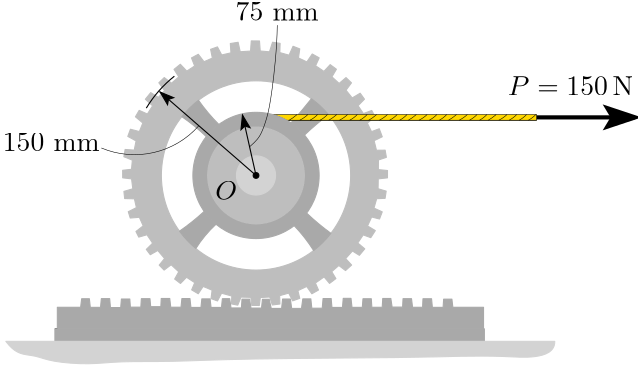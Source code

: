 <?xml version="1.0"?>
<!DOCTYPE ipe SYSTEM "ipe.dtd">
<ipe version="70212" creator="Ipe 7.2.12">
<info created="D:20200722162208" modified="D:20200722171047"/>
<bitmap id="1" width="1920" height="1080" BitsPerComponent="8" ColorSpace="DeviceRGB" Filter="FlateDecode" length="339163" encoding="base64">
eNrsnQdAFNcWhqOCgJryEktMMUZNMZrE2I2NImBHEAGVIopiwa6x925UYldUqoIFsWEXO1YU
VHoRVOzGHqUu7+4ODNO3Uv3P+95md/buzJ07syP77dlzP/pIjTAyqtbghybtja07WfYDAOgQ
k052vzRu/elnNSTegJ999kVHk24jRs/+a+pyAIAOGTtxcdfuDl9/8z3egACUwncfAoFAIBAI
BAKB+EDi+/qNIQkBKGp+a9K+UiU9/hvwz3bm0BQAFDW9bFz09SvjDQhA6Xn3IRAIBAKBQCAQ
iA8hKlaq1KSZMcQgAMVDm3bdjYyq0W9A8nnc1n4w1AQAxYOb+6TPPvsCb0AASvzdh0AgEAgE
AoFAID6c+KlhcyhBAIqTVm260G9Ac0sbSAkAipMBg8bjDQhAib/7dBKffvr5t3XqN/ixcdv2
FgRyhzwkC/HnPQKBQCAQCAQCUXrif5/XhAwEoPip1+BX8gYkH5OhIwAoftq2t8QbEIASfPdp
GTVrfWXaycp9+DSxrZCnSAPSDH/qIxAIBAKBQCAQJRuV9PQx2yAAJcX/vqg1fNQsuAgASoSv
v6mLNyAAJULNmppr4W/r1HfoP0z1bZHG5CX4mx+BQCAQCAQCgSip+Orr+nCAAJQUbTt0h4UA
oKTo5+SBQQCgROjSzV6Dv1oNDI2sew/QcIvdHcjL8Zc/AoFAIBAIBAJR/IHKzwCUIGYWDrAQ
AJQUHmPmYBAAKCtVoGvW+spl0DhtNkpejnIcCAQCgUAgEAhE8Ufzlp3gAAEoQWAhAAAAfICo
9ffqt3Xqjxo3X/uNkpVAQSMQCAQCgUAgEMUcJp3sIAABKEE8xsyDhQCgRNgXenL5Kl+MAwAl
Qq1aX6v4x2rNWl/pRD5DQSMQCAQCgUAgECUSsH8AlCzDR86GhQCgRAi/eH3thkCMAwAlgopz
AhoYGmlZdkOwEAdqQSMQCAQCgUAgEGXDP1to9BQAQBf+edI0TZ4CAMA/A1CG/LPGEw5K07W7
Az4FIBAIBAKBQCAQpdk/m1n0pe5Ydunfy3aAXT83+/5yyB1rW1eLrv05zQAARZH/vHCJ18HD
Z2LjUhKT0ghx8bcPHTm7cKkXtAYAReWfpyybNOVvCnJfEFYDjDMAWvhn0qbEBTgCgUAgEAgE
AsGPPGVRSvr58uXLJk2aiD1Lnnrx4oWvr28p9M/5Vrlzv972rs4D3d1HjB06cpy7x1hyx23o
qEHuHmShjf1A0gAKGoAi8s8z5645d/5adnY2/xKXk5N7LvwaaQC5AYCO/bMGPhkKGgAt9K9D
/2Gqr9DHLyRox0HV25OV43MTAoFAIBAIBEJj/6zxs8UZvr6+L168EFTQxSafNfDPlE+26NK/
n/MQ9xFjBw4Z0dfJrbfDwJ42Awj9XYYMcBvuPNB9yPDR/VyGkGZQ0ADo3D8vXOp15+4Dyjbf
v//44uWo4D3HCM+fv8rNlRHIctIAidAA6Dz/edbYed52gw6adj/d2vjmz7/F1/s5rkHDuPoK
GjQkD8lC8hRpQJqRxhhkADT2zzVrfaX62las8stQxMIlavzbh4kIEQgEAoFAIBAamGelmc+l
xz+LKejilM/q+ud8+dy5Xz9HtyHDRzsOGGJl40I/a9m1v5Oru8ugYc4D3Z1ch7gNG9XPabCF
yoU4QpMznl31YS88kZSRkXRQcX9N1LOM/Aarrj7PeBa1SmAlPlef8VciDWMTmiPfbmEI901T
DqZyV0iW5Mfzq2tE+8PdKcYAFivy7aaGsruRoYMx/3D988w5q+/ee0guZe/evd+z78Tk6Z7U
8kV/b/rvv/cyWV5uriw7O4c0uJf+iDRWbbVhMS/e370gtlB+50VcGOdVe+Nevn+RtHfq8vB7
75nBb8lu8CBc5S4xVirfUP5TFx4wV8fuNvUqwU0onqLXw17J+3vX85vtT3rBf7l84XvuRjlr
4PRTqpOaytJ7/LG9fpdeuaKT+Q3kWxceZ/qoqbxdxiY0Z//x6wkR16MvXoo8ffbKsRPhBw8f
3cBssCzgn1VbZlH3Z66aNG1F6fTPS90nP6r+JfkzQkVIY/IS1Y8v+9Dw3pXM85A+Y+XH+mXM
fqk1yw96YShpXHIouc6o/pKiggy1Su8d6iqkGOcLDzR67+w9fCXm0pUbZ89fPR524dCRs0Gb
FctX7NjsG7J21Ub5/YWbFyxeP13eWL03y9iJC8qQfzY1t1J9bes2BlF/G5E7qr+KbAIfoBAI
BAKBQCAQ6vpnpc+WKv/MV9DFLJ818882dq7uHmMdB7h36eGYv7BzP2vbAf1dBrsMGuo80J3C
ydV9yPAxNvauuvHPDEqXf+Z53dBkhm7VCnnfuEJbvrkC7SwX0YIKWsg/K0M+qsknitg/68T2
lwpiYxMJvXq7MReSh9TyIvLPlJQ7ez6Cks/rNm6nls+YverEyYtPnz0ny2WyfHJy5Ar6XPg1
+oVa+GdBBVRoftheVK4rOQ+Zr1WoMGUGjKlS89Vcvk1VqGzGy7kt8621gJKihDDTDxf2SvEq
SuiJ+mdxbc6zUso6WTT+mbuzpc4/n9xduGRV0MmQfcd912vinxcu9Xrx8tXFy1Gc5Z6r/Mny
U2cuF51/vvpbC/I3RHYlvdyKFXMrFFCxkpwKFVlUrEiakcbkJRq4TdoYM0aenKX0MWV5V3lj
WkdLf+0yVWMjKniJ0DHS15ky45/3J92Vd0lx6VP16zYGgVevxyRdPrq7cInvsd1bA7jNNPLP
HmNnuQ0dq+U4+PjvIX+Y8MtckCVkOXlWh/7Zffi0ovbPLoPG4QMUAoFAIBAIBKLc+2emgi5+
+fyR+vU3LLr2dx44dNDQkT3zM5/lYrmntfOQ4aMp7ewyaCgFaUbd0tMRlkf/XHRCtWBf2PnP
nFESGrRS7p/FcrbLGFevRpEPuUwFTclnspA8VXT5zwsWb8zOzs7NzQ3Ze5w8nDLjH3K7M/gI
9RMPqvIGFTKZvBBHTk4OeYnW+c+UQWVLY8YSjhdl2jC5ieWZMWUKVFx4CmpVVt8Ufb4noInk
nXzxUsQ/Mwyz9v5ZeSfhnxVsDt2+c+9K9f3zrLlrXr58Rd5rTAVNyWey8PDRs0Xln6csu1f7
W8otk78kZB9VYGU7KxZSUE9RjvrOV3VUKQFNDm7hIOcfPknlyzrryDESPrsE34AaJycXtX+W
vs6UnfxnbTh7NTktXJULhfr+2WPsLPJXmfb+eb3XdkrzMhU0JZ9JkGd15Z8//fRztTqmmX8m
kA3hMxQCgUAgEAhEKfG6qgT8s5YKuvjlswb+uZftAPcRY/s6DTazkGc1m1k4kIW2DoOGDB/j
OniY6+DhtIJ2cnV3dh0yyN3D2naALvxz4f18/1xYhoLWm/nOlqwqP9hCtXC5WEZuQXWIDEZK
M7W5UHLLq18hbsI5hTIYL5QvTA0t3JAyH8vyz1yxLCKNBf0zc08ZBUPkK2fVD8nvqmDnuWsr
fCGrDXPvDhb4Z8bYZmToKkW8xJDb5rgkWkHT8pks5CRF69Y/Hzx8Rl7z+cHjqTP/mTx9BaXp
rkfGMrQz0z/nkjuHjpzVgX/meR6mxhT3z2JaTEppSghSIQHLkWxUn3nrpwQyUx8J+GdFV7X2
zyp0soj8M+M+JTALyzUUHoX84S0sD8LaL0alFHo5ezAZJSBY+bcvksIVKbsiMlDIP0/13xR0
aNMaTepveK7yZypoWj5fvBRZdPU3pk1Y+LBGbblYrlCxUD5XqJC3aFFeo0aFDwsUNGlG7pCX
kBeqIPn5J5jq/lnkrJOWt4LVPDilb6hNsOrPFKyQUWGGcyYUnl0CvwuQrkij5DrDOzk57amU
Y/6JzVjO2FMV+iPpn5nDIracNbBi3Ssk8EJqUuxVX9E+bN3gG7JqhSb+mZLPHP88fNRUzXQ0
bZspBc15qCv/TJ4tHv+syjSICAQCgUAgEAhEOfDPTZo0oZSR4HSEpco/2/VzGzpyXG87V+bC
7lbOve0H2vRxdXB0cxk03MnVXcEQ54Hug9xHkpfo3j8z3LLiIeUz83Uoy7IWNJPLZ+ZL8qUu
p8Q0bYO5mxNMqxZJP+YV4uAWzWCU1BCtoSFc/5mzRREBrsQ/M4ci9Gr+yzkqW7jz3NogrOHK
75jCM7NFdznMf2Yq6ISE5PiEZM3ks7r+OTYuRSbLO3+BpTEDtu0Pvxh58vTltDv3ZTJ5znNO
Ti4JqhBHXPxtXfhnjhZmaR+W+2IqL3FtKyZpJZ8S13GFXii/DaciQf5DCf9MJwxr659V6WTx
+GdOMer8g5Jf2KFgcBQPGbVNmMvzX84pMU37zMLle6XMs4R/Xr7W/5Cvl7dm9Z9pBX3jZrxm
8llt/zxxUb5/ZqQ6y3nyJO/Vq7xRo/L09JjLqWZy/zxxkUaJtVL+mfN1hnAJDslTbm/cA/6h
5L+12d/sLOeXxGGeFeyzi1mKh1HipsDQCu6a2HVG5ORk9Ja9TsaJzdyjsJi462r1R3Q82WW3
mbW7hQdWtHssDkelx5zb/5fu/DNVcINA/zaNEs7kduzEBRr7Z6ZzJm8izeSzUvH7w4+NlUzF
u8Rr3cbtNCF7T1A9IXeYy1es8pNeD9kQPkMhEAgEAoFAIMq9f6bLbghOR1ja/LN9/0HuHmOt
bFzMFQ/N2c926+nkNnTkIHeCB8HRZTC579B/kIr+WTBE/DMzgZZ+iiWcC5ON+bPgFYpQlpXl
ql3Fqnib06DMBaMlVzgrqxnCmX+Q+XIqo1gj/8zfonj9DdG1CZpwptwux/U3aAWdkJhCnagJ
CckayGd1/XNiUppMlrf3QNi0WStnzF5FbqfO/Id+1mvLLuZvUl69ekNuk5Lv6MQ/S4hl1vSC
HKmrZiazpHMTLTLA98/sxgX3Rf0zQ5SpNP8gu4FqlRB04p8FQ8Q/M7tRqOB44qvgVdwdp3ek
cLViie5iMk0V/+zvvVXj+Qc9V/m/fv2GegNqIJ81988V2P45Pj7/LRcZmdeyJZ0FrZ5/FsiN
F30vCAy40NklWRda5P0oVpdG6o3JLhTP6FhhB3gFYUT7JnidET05hQU1f/pUbs9V74/4dYZ9
BRN+49MDK949JofPJ6VfPUQ/3BVyOn/+wb07dmrmn4ePmkqbZ6Z/JnfGTJinjX9mKmjN5LNS
/9y2vaXEawMZW1caPn4hEqsiG8JnKAQCgUAgEAhE+fbPnJrPxa+g1ffPbm5DRzm5DnEcMMSJ
4OpO7jg4Du5u5UzNM9iz9wAHR7e+joNtbF2tersMGT6GvKRI6m8ICFKey6XlJ6OaBNtss901
JxRb0aLcNGudDP/MstnSSdRc/0ynf1NVLMizGtTfyB8NVjd4/lmo8xKFr/P7KX4Iyql/pjKf
i9E/3yEXsYyMTDmZWYQXL14nJKYFbMtPmduzPyw+ITXl9r3jYRcOHj4jk+WRl+jGP3McJvtn
7IIpiBJViKX9s8hTknWhuf5ZSKlx0xeFfn2vbf6zKp0U3jXpH+ZrUn9D6LW88iYFI8YeEMaw
0KtllGVgf92gQk1p3ec/U/751avX5N1HOsKfjrAM+WcR+SmsfBVfQ/BOEjH/LHlcmN9oML6e
4ESh6WV3hnU+CE5USj8U6Ino20HoOiN6ctKNBa4brHOePwuqqv0RbMN/m7PGhzewUt3j+Gd+
/vPq7afgn+GfEQgEAoFAIBDwz7qSzyWioDWovzHIfaSzq7zI8wC3YQRyZ+AQD3Knu5UT3czM
Qj4vYW+7gcNGjrfrW0r8s2AOM8s/C3pgiSLP3Fxf7rx79Ao5+c9a+WdO31Sef5BrjAXKmND7
ItZ51fwza3n59c90zeeEhGQqC5o5HWER+ee4+NuKqhoyTvl9smCLb+Hn68nT5UbifPh1sjw2
LkVH/pmWNvxf4jNECst8StR/Fi1LK1EnWaK0MvNn/owfvLMncZOovzFVV/5ZlU4WV/1ntf2z
4D6y/LPgLmjqn3f47tSw/jOz5nPUjTj+dIRlr/6GSv6ZXTVCqT4V/wIo/ysPxjyhIqeHxK8h
BN50Uv6Z021x3ytwnRHdEZZ/5lzBOO8XygkLfoOmkX/mXMGYv7zgD6zy7hXWf444XSb8c6mp
vxFEE7L3eEH9jePM5ai/gUAgEAgEAoEoZv9cSuZJlJDPxa+g1XVl1rYDBrl7OA+UV3gmtxTk
vtvQUX36DaLMs0I+9zW37NfXyc19xNheRTT/oEAxDZ5DpuWtcBFj0arIqk4yKLpaTjqxhH9W
VsRDyj+L6VzVjDF7DcwOi3Ze2mYrXsIdRtb+lh//zJlwkDMdYdH550NHzpKLmKK2s4wq70z+
k5WVTRbcjE5UmGfPSdOWT5q2YtqslQ8ePCGNDx4+oyv/nP/T+AtcGcsWKWL1Y1XWlRKTpglq
KFZ77pyJd+MYvS0W/6xCJ4vfP4sawkKTJtpDVv0NQfmpmX/2DDiyPSh46VQN5x9k1nzmTEdY
9uYfVK3+s8RXGBIZ1MIvEfvSRNL0ssoXF25OuX9Wr94F/zojenKqUn9D6I2sUf0N4brTU8WL
/Khdf2P5X9uvxSQnnQjQmX/G/IOYfxCBQCAQCAQCUfz+uVT19uXLl4LyuZgVtLrazaJrf+eB
8o8w5JaSz/JPNG7DhowY4+Doxkx+7mlDnhlJmpGXFMX8g3RjhvCkSkYIzCGY36xQ5PpcTRac
f5DhVA+miuhunmdmm9j8mfsY3pXVhqp9ITATorr+mVfsWlX/TO87y5+zeiLSec68jYVimTvB
IusQlEv/fDXiBmfCQVpBk6eKzj8vWLxRMbmgjPLPzEhOuUu1mTLDk9yG7D2em5ubnZ1NXqIz
/0z/rpwtarhajFV8mJUNWPBbeCUmlvq9vOBkZ9ziA6w8TF6fFT/bZ+VmF4N/Vt7J4pp/UGC+
Nu5cgUwtxpxDTT6S9wTnH2QNr4jTVu6ft+w+E7IvdC3dQB3/PGvuGv6Eg7SCPnz0bBH557+m
LLtX+9vcChWpxOZCBU3BSIqmniLNSOM7X9UhL1S2cjLI/BOMn3KsVm0WRuly5huWOmpMo8t6
m3BSrK/fZcw/KPgzB+a7VdQ/C8z3J3UR4F9nRE5OyfkH6Vxlej2F3Rbtj7iI5l9b2PMPUq8S
G1jR7nEJOJcUHZN0OkTH/plW0EzhPP6vxWMnLlD3QrTeazvfNtMKmjyrK/H76aefF49/JhvC
ZygEAoFAIBAIhFr+WTpKVW8l5DPd4J9//ilV/pkSyzb2rkOGj3Fylac9D3Ab1s9lSHcrl+69
nLt0d+pk2Zdq2aWHo+MAd3ePsTZ2rvQLdZv/HEqXQWZaZXn+8wm6cDF7hYIFjdl5vMwy0QWr
Va6IqXkAM7gbpWdUpLrEyn8u3JBgVRBx/8zYlnjVDl4ta7mmZmd65wfTBlOuOH+1gp3n+Oek
g/kvyeDX4qD3rpzW34iNS2LKZ6aCJhSRf6ak3Lnwa+RqlpOTQynoFy9fbw0K9d+6b+2GINra
rdu4/d2796TZ2fMR9AuV+mdWyF2K2LxdSn9IrlgbOwlQeIJCCdhT/vH8Nqc4rZgzZ2s9Vf0z
r8wsbyG3P8KlD8Q6WVz5z4V9YE8J9yIpnC7zy6vFITWtIWe/mE5bBf8ccT364qXI02evHDsR
vi9oK6uBOv554VKvly9f8SccpBT0qTOXi8o/T11+9bcW5C+J7Ep6lFvOp2IlORUqsqhYkTQj
jclLVDy4KkwAKjH1pMQ5xn53s7+JoN7s7FOLWY2csdr8Q5+/hH5Tv4i7rjz/mdsNZe8IgeuM
4MnJtuLMIRLeLvdHAfz+iL3L3vO/QmK+F7hfsQkNrHD3hAi4eDky5tKVG2fPU/MPHtuY/5RW
/plS0NoUfKbw8d8jmOpMKWjyrA4Tj91HTCtq/zxg0Hh8gEIgEAgEAoFAIEqhf7aw7NfPabDb
sFFOru6ug4f3deZWG7CycXEcMGTI8NH9HN0sOvdT0T9/KIhWoi5bCFbzAP2Kev5Bwsw5q++l
P8rLy8vKypbJ8h48eMJ8dvJ0zz37TlDy+e69h6Sx9toTgPKKuv55qfvkR9W/ZKU9S0Iak5eo
tHJV6g+rN30h0ICwmBe6+bao1KJBwnPRodQ/m5pbFbV/JpvAZwEEAoFAIBAIBKJU+edCBd2l
fz8XuWFWFH8eYms/0MraxcrGpbe9a18nt4FDRriPGNvPeQhpBvkM/wx065+p/M87dx9Q0w5m
ZGZdibgVHHIsZO/xi5ej7t9/TP3cgzQgzUq7/bvHS+gs9xpNIIuV77uYCaichM/SDp38+erV
62fPnt9/8Cg14Zp/efHP8uofY+d52w06aNr9dGvjmz//Fl/v57gGDePqK2jQkDwkC8lTpAFp
Rhqr93bQQEGzC0EA7bh+V9NvAUBR+Oeatb5SfW0rVvlR/nnhEjX+7SObwGcBBAKBQCAQCASi
tPnnQp/cuZ+N/UDnge5uQ0cO9Rjn7jGWMHTkOPcRY8nC3vaunZD5DP8MisY/y7Og5645F34t
JyeXX2goOzv73PlrpAHkBgA69s/KKznr4iUAwD8XhEP/4WrUBvELCVRnDkSycnwQQCAQCAQC
gUAgSqd/Zlpli679rW0H2PVzs+8vh9zpZTvAskt/TjMAgG79M50IfejI2di4lMSkNAK5c/Dw
GbVSvwCAf1bXJ0+a8jeF3C0LwWqAcQZAC/9M2pRsBxAIBAKBQCAQCERJ+ed8LDR6CgCgC/88
aZomTwEAtPLPAIDi1b9duzsUxdbJavEpAIFAIBAIBAKBKAP+GQBQovnPAAD4ZwDKt382MDQa
MGi8bjdNVkhWi08BCAQCgUAgEAgE/DMAHwJDPWbCQgBQYv55PfwzACVD3e9/UvGP1Zq1vho9
br6utktWhWkHEQgEAoFAIBCIYouPP/4f7B8AJcsAt0mwEACUlH9etXYrxgGAEqFZi/aq/8mq
KwUN+YxAIBAIBAKBQBRzfPV1Pdg/AEoWu34jYSEAKBH+XuE9ffYqjAMAJUIXNSsw16z1lZaF
OMjLIZ8RCAQCgUAgEIhijp9+bgb7B0DJ0qPXIFgIAAAAHxoug8ap+4ergaGRxtMRkhei5jMC
gUAgEAgEAlHMoa9fuaNpb9g/AEqcEaPnQkQAAAD40Kj9VR0N/oL9tk59h/7DVd8KaaziXIcI
BAKBQCAQCARCt9Ho1zbwfgCUBrr1HAALAQAA4EPDbehkjf+OrVnrK1NzK4mKHOQp0gAFNxAI
BAKBQCAQiJKKzz+vBekHQOmhv8s4iAgAAAAfGu07dtHyb9pPP/382zr1f/ixcdv2lgRyhzwk
C/HXPgKBQCAQCAQCUYJhVOXjdh17wfgBUKpwHzELIgIAAMCHRr36P+OPcwQCgUAgEAgEojxF
ne9+MulkB9cHQCnEwXHU+MlL4SIAAAB8UFh0sdXXr4y/0hEIBAKBQCAQiLIehkZVm7c0h+ID
oDTTtYfr8FFz4CIAAAB8UAz1mPH1N9/jz3UEAoFAIBAIBKIsBoQeAAAAAAAAAAAAAAAAAAAA
AAAAAAAAAAAAAAAAAAAAAAAAAAAAAAAAAAAAAAAAAAAAAAAAAAAAAAAAAAAAAAAAAAAAAAAA
QDmjo2nvtu27t2pj2bK1eYtWZs1bmgIAAAAAAAAAAKCUQD6qkw/s5GM7+fBOPsLDYwAAACgT
mJrb/9muG4QzAAAAAAAAAABQtnQ0+Thvam4HswEAAKB0YmJuR/6pwj/ZAAAAAAAAAABA2eXP
9t1hoQEAAJRC+dyilXmR/gvYDH8GAAAAAAAAAAAAxZELbW4CBQ0AAKD0yGczuxatOuEfaAAA
AAAAAAAAoLwo6E7kwz6MBwClBzOLvoxp13p1NOlu3KmHreOQNd6BL1+9Sbl95+Klaxs3bfMY
PYNuZt65P8YNlAOMzWybt0S1ZwAAAAAAAAAAoJxhpr2CNu/c37Krk0UXRwv5reJOAZYUXeW3
BQud5I27Kp7t6lRG1Zl5Z0fSc3Uhu6zVRi36Wpo7WJg7WKoD1d6cYTVBKZfP5NbUpHvrpk3+
aNSgRZOGbVs2bde+g3HX3kF7QvMK4t2799cjo6dOXwIFDcrLye/QsrU5/lEGAAAAAAAAAADK
H+QjvxnkJAAljuJt2LWr/dC+3aa5tJ1k12RY1x9HWzWeN7DdMo8e4wda97DuFxEZnZsre/8+
gxbR4RciBrpNgIIGZf2bl1Z/dsY/xwAAAAAAAAAAQHml9Z9dNFPQlPIaM2G2n3/w+i2BfgHB
Xj67V64NXrHCf/Vqbx8/fz/fDb7ea/z8vXz9vH03bfXevNPHJ9jPL9jXb6e3j7+f/65xE2aU
OXXm7DpuzoJVs+etnDN/FZO581fPKUBxn/Usab9g0dqBgydqbCZHdzTb+mfjoNa/BLVpFNS6
kfxOq0bbWzaU0+KXoOaNg1qwaZ7P1ha/jmjXicqg1rAoayc7Y7M+NGbm9qbsJaSBqbk9Wc5Z
CLGmFt279x3rar3Eo+vKkSZe48x9xlvsntvzwOI+h5cNOLl29PRhTjPmL8vOIZGdna34f05O
Xl7es2fPx02YCwUNyi7tjXvhH2IAAAAAAAAAAKD0Y2fvqvFrycd/DaSBRVd5QYmtO3fn5eXl
KrIxH73Iu3Lt8dnTt1KSU/LyXpMFeXl38/Ke5+W9y+OGXJ1t37GdrMGyq2OZkCSU35s5Z4V/
YEhc0t2YhLS4xLuxiXeo29gEBYw7hc8m3ImJTzt87Nziv9dT5TvUG2dzB3K7s1XDNw0rbK5d
Yd9XFfbUJny0+8sKu2uR249CalfaW1s/uGalXTUqBteouEvBTsX99dUrPv1Ob1vTRvR61JfP
9u069mJC6eX2xtYdjK3bdbAitx1MbEzM5Eaa05K8VudHwX3YlCV/r7eycStvZTe6OAwb6DTV
vcc8d9O1o029xpr6T7EMnmezd4nDwb9djq8ccXjNRI+hQy9fv0neOFlZWTk5OTKZLDMzizx8
+9+78RPnfZjqsr/zKHJKlMime9u597QeVMw7O27CXApyn9+gSN8XglvUSeWNFq1Q9hkAAAAA
AAAAAFCC+9AxK1et8/LyJixZ6qmNCtYMc0vrsLCT7Tp00ezlLVp1MrNQW06ad5H72E2+27Kz
ciITYjf57Z42/Z9+9sPdXEbs3Rn0/NGNzMyUzKyErKy4zKw7WRmvMt+8z3ybkZWRnZn17tXb
u1lZWT6+/nIv2qV/GfHP8tvps5ZHx6WdvxgZfinqwuUbFy/fuBJxa9+hU77b9wXsCvXfGUpu
fYL2hYSGXbkWTRpQnL9wPTHl/vxFa+WrUnN/KW8c1PqXNbUqfvpZ9c8+/qzax59VrfapnKqE
TwhVqn5iVOVjI6NqRkZVDQmGVQwMq1QxMCL3V3xeKaiZ5v6Zssrtja0VwtnGpFMfz3+8/lm5
qbuVM3mqg4kNue3bf/hm78DlKzZ2UDSjoEy1bg/BuvX+1LcXyclp5UNBU/LZtu+Ivm4jR7m7
/DWoyzSXtvNcmi8f0mLT2I47ZvTYO8/+4JJ+R5e7nt80ee38CZeuRslksqys7Jzc/MjOzpZ/
9fP4qaPLmKKwnUVkHXX1ZcSbN2/J7pfI1tes8/Ncubm3nXsxbGv8xHlRN2I43+GRdwHze4ej
x84U3dcQS5dtIFsktzpfc9v2PT7cPx4O3MnLexOxnHp4JDUv73XEGvxBVQIsj3xdeCCKiuGe
Idu9F1sX/96NWLd9RwhhxQjWcus5Adt3rBuuy21NWMHbCigy5KO9ZY4ThgIouex4ThB7Vn4R
0PCihNMPlJ1ro83iLYp/BHHGAgDKAT2t+u7aFRIWdpIQHBwSGnqIuu/l5a2xDdaAKVNnk42S
W43X0LZ9D7XznxUT6m3y35qV995nm6+1tb1pe4s/m7Qe6ugSc/m0LCMtJyctJzsu53VE1sub
uVnPZNlvc96/leVkZ2W+vP8ginzu9vMPoNdTVvKfZ8xafis25cLlG5ev3gq/HBUSGha8//iW
wD1rtmxftSlwnc+OVZsDV28O2rxtD1m++8CJ85ciL0fcCr8UmZCcvmDxWg3qJND+OeDLjz79
+LNfP/74p6of/1CFUK2BUbVfqn1sZ2Lct1OnRp9+Vs/A6AdDowYGRvUrG9atbPCjvoGRgZFP
9YpBzRpr7587GFt3NLU9cvTUjZuxB0KP37mTvnTZug4mvX39dt67d58sSUlJC9q+l0qNpvyz
9rNbcrhxI5aWb0Wn2shWom7ESLA75BDtP5nLNUvE7dzN6Vz4lWkLPQe6ODnZmNiZN7Zp/62b
Rd25Dj+td2/lOaj5TKeWC4dY+s8bHLBsys2bMTKZLFvun3NkuTJym5ubm5Ulz4KOioqx7Oqk
Q/lMqV1yWzoVNC2fjx47UyId+GvywuJR0GQHqXP+0aOnu/cc9g/YTW7JfWrhkaNn6DZF9Kag
5DMVOlfQLVp10uzfrI4m3T3/WXfixKmNXr7kPvxzmWC/fCcjl5Ur/6yqh9GZf1Z8lFZV88rl
c8BsG4E+lGb/TPdTfmcHDaO3BT6BS+EIyztTsLxwBPgv5xw79hbZ3r7A5Av6/KIU+xCAxTy2
xb8XTrO9eWcp/y3PfjuLvM1ZJ0Zp9M+F7z7uvgj0lvVO5x165rOCu8l+z27XwQWq8MIi8I0e
dzBVvQqJHiPSf/5TjJ0SvXwJDCOnA5J9Yz7L2imx416qLkfszqj1LyYAAJR6+RwWdjI09NCY
sZNp22xuab1q1Xqy3D8gsNgUdHCw3IHv2hWi8RpatOqktn9W1JFYs2nL4//u/u25wKxdm/a/
/9ahccOJAxxund6feD308hnvmGvb464EXj2x+VH06ZxnKbnvHme/fngn9sKRQz6P/725fuMG
DepR8DNIKZS20Y1/nr0iOi714hV52vO5i9e9/IPX++4kbA0+mJx6983b/9Lu3t+57+h6311k
4Ua/XWfDr125Fn3+UlRiyv2Fi9cp8sbV219LhTfe3qqh/5cVqlX7rGHVjxtU+bi+UbUfqlT7
yqhaH2PjDUsWhvj7DLax/dywCln4vVw+G36nb9BA36ByZUPv6hWDmmvrnxVFNnr36OUSn5Dc
racTGUz3YZOibsQkJd0+H37Fof8w0tLReWRkVLSZuV0HY5v2BZU6yqJ/zlMWjx49pVr6B+xm
LtdMzc1fuIq8dt7S1VPmzHd2sHTq2si5cwMn0zoTetVfP6LFLPsfR/doMNfddNXEPt7LZiQl
p8j9c3Z2QfpzLnlIbqla0PMXrtZhwm0xDHXZlc/FpqApsfz27X/8ozBz9nLKQj989KTojhQt
n2njrUMFbWxmq7F8vnkz+tLlq57/rCO35H6ZVNAl7Z/lNjj1CPyzVv5ZrgJUEmIl4p85Gy0j
/plez4QVhRbFabZ3iGSHmVtn9UThZBiCRTGABXZCoVkYrkbC1w33LNy6YvQEd1bez2LxMB+g
fy7qsdVhAr/Eqnh7ke8hRf1zodgsD/6ZMTKciyd5yOkMy5ryrgCsKyH3jVxgUFlXDLK/2h1f
xrHjGF35Q87VSflVSLzzDJnMXq648ggfa8bR5Jxj8ofsHZfsG2u1imFnf6+nsX+WPhuL6NpY
Pr60AgAA2vqGhh7qadWX/9SYsZPDwk4uWepZPNU/qOxrcus8YJjG6zE2s9XAP6/b7P0q83FI
iO+88e6Du3fs1fT7ET3a+C0Z671i9LI5zqG7Fp46tMpnhcflncv+Sz2fl3337f3Is8FrVq8Y
H5t0au2GtWUv/3n2iluxtyn/fP5S5JbAPRv9g738gx8+fvrff++uREb/+/xlTHzyOp8dXgG7
N28NOXfh+pVr0eGXohKS07Xxz0EtG/nVqlC12qc/Vfm4nlG1742q/lj148+Mqk0fM2aQVY+l
Uydv9PzHwLAKWfhdZcNvKxt8p2/wQ2UShptrVNzeohG9Hg39s4lNR9Pedg7uJ8LOmVnYdzDp
bWru4BewKzs7Z/Vab9Kso6ltDyuX65G3rKxdSWOCTvwzM/FSInRbjqO/86jxE+dJQLek/DNV
90CzJOGeNm7x8cnv379fvclnxdr1bv179mj/k6NJPWfTrydZN94+scsi12bju9abaNd0yxS7
/dvWpd9PJ1vMzs7KZUd2drZMJiOr0uEgvH37H2U+S1v+cymRz8WgoKnz/9Gjp2KnN1lOHaYi
8s/0G5ByznQBHF0paI2Lb8xfsOzWrRj6IblPlsA/l37/XP7qb6j+gbpE6m9IbLT0+mcxpS8p
3tl7OmH4CFEdwR0Tfoq4SgdUoWX4LQXyDOGfdUSRj22x+GfWXkjnoPKcp0r+uXTX32BJZqYX
FRoxmwnDbUSvANxdYw2CyNtTB2dg4aWJdIApaXmjoewqJNr5/K+3hDKZeaNUeLVkS2bGOAsm
Zkv0jduep8o1vuzAPwMAgPbWd8zYyfSSTZt8mBUwyENtajKrDrUhO3tXqu6Hxutp16GnBvU3
tgRsy8vLTIg+G3U0YPNkl0lWTRcPMA6aPyjEa/JOnxm3InZEX9/p7zn8pNeEl0mhsrzbL+6e
Orxpytq/PR4/u7VFUf9Z4/xnKqW5Xcdetb6s8319eYqvqbmDmQVF34KHfVu16fK//9Vo/Nuf
9Eu08c+K+s+pFy5HXbx848yFa5u37V3ns2P7niN5eXn7j5723BAQeuxMYMghefKzf/DmrbtP
n4+4eOXmuQuRiSn3FyjqP2uY/9yyoW/Nj6pW/fRno2r1jKoSfqhSrZZR1f6m5jNGjjiwa/u8
CROrGRj9oPDPdfQN6sjzn3Xmnzua9iaYmve5GhHV38nDod/wDV4BGRmZXpu35uTkLl22rp+j
x9Dhk86HX+loaqtD/8xMeJaOEsnRpfwzudV4DZOmLs7MzFqx6O8RHmNmTBsz1q3bKLtmE2x/
Hd3zx4X9WofO6rNhZMflA1tv8DDdt9j1tP/CiN3bMt68oRKeZTIZdau4I0+FJqvSbf1nMqql
rc52qZLPRa2gqZRjiboudGmOongX0On9TNtMG+m16/2030Trtp01+9fKa5Pvvn0H6YeBQbsI
8M/wz8Xtn9URYvDPWue4SqxfetNMGcUTU7wcSxXtiqBLKS7B8iH656If2+Lwz6y9oM89iSsJ
8+uYsu+f5Vtk/6iBGiXVDi5zo/wRLny2qJQjO0Ob9s+qDSPzyiPVeeZoSGtq7q9FmE/RXVXp
HynuFZJ9ZLk9h38GAIASgSqywdTLHP9MCWpyq/NN29m72tkPcB4wdPKU2QSyFdIZukvUQvIs
aUNQfbWt23ZRzz93lXtUn4BAmSzjXlL4y1sHwlZ67J7a+6b/lEfnN79MOfHm0eWc7NSXT6+c
2jHv7AaPfyO2yN5deHYr8PC6kTu3zMyV/esfsFOb/GdqzsTv6zUyMDD8o5mJoJ2mBbWRUdUO
Jr11lf98LSomKTntZkyid9Detd47du0/lpubu/fwqaTbd/JksjvpD7cE7tngt2vz1pAbtxKS
Uu5ci4yNT76nVf2NFg395P75kx+qVP3RqGo9w6oNDKvWN6xS/+NP1y1deu3iBavWbWoaGNUz
rPJtZbl8/k6/cgM9uX/eonX9jfZy/2zb3th61pxl//77IjomPjX1bk5Ozpmzlw4dDgsPv5qT
k5uadi8hIeXhoyfzFvyjSJa2bdfBSvv6z+XePwft3EfWMGfSpDFDh04a4TjDzXLewPbznJtO
s/199WDzY/OdDsyyCpnS/cBsuzOeI674zjjvOfPVw4eyvLxcMuiywvob9ESE5WBOxrIln4tO
Qc+cvZzsafiFCBXls27fBfTK+anOtIKmSk9rQ6s2Fhr8CzhwkMe2wF0XL11xHTiCgn6o/trk
1jf1gMLEUkFVh5Cb4fwgz/KkMR18aXkklfE0zyczn72zX9I/L4t4I74eU5FmRyJec5SyyBZZ
e6F4SrC9wBbX8DbBqqoh74/8PmM9jMa8+huKtfFaMneKOcj5K5frYubRYayEufICq7yfsUvc
o6lSS/ZJwtgdtnbI9wDM1DXm53SGChbIzeOKYmZpUO/Fw5mfoHnZaOyNFqgGToVkupyyeP0N
Zulj6dRNkZbinVFhfJQrffGnlBkG1oAL5T/Tr1XdPwtnPDK1Uv7pwTgQiqeoMgL8wqrspyR+
j5+/KuUiKN/25FeLpfeRmXPLHDTW1llrZhXRFfudvshQK+kAt0yryMiIKjuhDostp9+wjAbM
ru4QHHzh4dJoVeJeWvzcZik7jetviIytwF7w3kcSb3bBKd44m+CeA4L5zwLFK5R5RYGhoM89
Vd7F7Pcav8OCuyOc/8wWv6pchaQ6LylsRfyzohvC+c+MJG3V+ib0MxPGNVPF+hus92BB6XKB
Yv6sTG/pt4Dk9UHk2sjqBiw0AKCss2mTT8DWIPq+l5d3aOihXbtCyJ05cxdRlljLOQHFkq75
UGU3yK3gsyo68FZtLDTwz77+gbK8/1JvHn11LfDiGrfIlc7ZUZtlb87LshPzsm/L8h5k/hcX
d3pj2Crnu8Hj86LWPzw4+9CqQaf2r8rLe+fnv0PuV7tqnv9M+LbOjzVqfE0empjZ/fDTH999
37B+g9/q1P35s//VqP/Db81ayuta/9HMpNrHn7btYKUL/+x5Izo5+fZd8jH0fUZm0J7Dq723
79p/LCsr++S5yzk5OTdiEsntgWNnVm8JCtgZ+t9/7+UfWO+kxyTeWbhEG//cyL9GxSpVP2lg
lG+e6xpW+fHjTwwMq6xZ8vfJ0NCfqlT9trLh94ZGdSsb1tWv/J1e5QZ6+vqVDTZXrxDUvJE2
/rmDSW/3YX+l3L4TdvL8pcvXjh47fT78irfPdvPOfYd7TDE2sw3Zc+j4ibOnz1w4EXbuzNlL
pKWb+4SOpr3LaP6z6vMPau+fb96Kk8lkfl5eIwa7TB/tMm+IxYoh7RfYN5pm3WhJv+Yhf3U9
PLPn0aldj83uc37F0PANEyICVmb99y6HUXlDVhByIS2TlWP5zJwS0c8/WCmaTQfJp7edu8eo
GUrxXLmZUtA9rQfp8NsNsUoXZO9IAw66qpRCy+d16/2l63JoqaA1mHxw/oJlT8RD/Soc+Zo0
XzYqxObr129YNpXhPxUGkq1DmaJSIXULXTGlSWldSa2cfjbfAAv7Z8WGCvQv54Uc8VtoiQs0
rKpb5OU/s9uzV66Of84T7TzbPysGn/kwf7VHUhkamdmN/JUXPEsdjtev6UOgWCFr95nP8o4X
2z+Lt1QcmtdveC/kqCTFZ17vgMLP4IpP3EJlH5T5Z8ULWRqT+dmZXziUsxW2IVGt/jO7yCe7
AxxLtsWb2zfVOqNkfJQlyEnoVmUmlmNUePWfxbSJhK8QTCznpEHmH7iCJVSR1S3eIkVfKbvC
0Z5sU8efXVG5fyYDzk32FjxA7HPSZvEKVhtuZQDxH+PzVb9ABwQ2xDrlODsrWhNAbD1cp13Q
TPCtxDn6rNNedLjUX5V0vrGYf+Ys18w/k0PAOXNYlRkCtnCuAypdFtiHXvzwcc8B5psx35Hy
qxNLVOYp2E2hKj1MUalkhSPWcd/1nJNWeMQYe13golUTvLwdF+u89EL+rjFOPM4/MfnWV5X8
duZqhU5Fxnmrin/mnhuiJVNIS84/T0KXXOlzWOm1EfnPAIDy5J9DQw9R96dMnU0IDg6hUqAp
31sU/plaLdkuNb8huW9uac1pQJaQ5QFbg6i5Ecl9Fdes7hSEVN6yt9/WvLxXqVGH3kb4Xl3j
GLOyjyzaS5ZzVSZLkWXezs66K8u592/8gbNrnGM29s04Oil954hw72GpUSEyWa6v3zbt8p/l
Gc61v6pbs9Y35L6puX2TPzo2atzm19/b/v5Hh59/afFHM5M2bbuRp5o0NTY0NPqzfU9tSnBQ
/nnmnBVRt5JSUu9ReadHToWv3LQt+MDxnJzcIyfDHz95Rm4zMzMPHT/7j9e20ONnqQoJqXfu
xyTcWbR4veb+ufkvvjUqVKny8c8K81zPsMr3Bkb1jarVMqyyZeWKmOuRHX/8+YvKhnUqG9bW
N/hWv3Jd/co/6Onr6xts1i7/2dTcwXnAqPT0BwsWrjTpZOfQf9irV29u3Iy1sna9fCWS7N3J
U+E9rFxSU+8+fPSka3dHEzO7xUvXpKXd69t/uKlGW2Sye89hFRW0Dv2zuvMPauOfHz58TE6P
xITEiRPGjh3Wb5qr8QKXJtOtGri1+tzjz489bb/zcmx08C+Lw1M7hy3qd27tmLTLYVT9Z/l5
lVtYf0NRkSNXh/nPVjZuyclpOq+trZNyECqGNseFiceoGWvW+akOaa/D/S3+xH5m0XWJrWs5
7SaFBv8Cev6zTsI/k2c18c+cBF1WVjNDCwtVaWAIVbmY5VpiRoYzv9gFW25zNsTSpIqWPBUs
0B/W7ijbIrcBLzlZsCSIKv6Z1Svms2L3VSyOwV05x/BzBkrI2wtvVElL7kkiUqZYYA4p5idf
lf2zQPIe64O59MRV/BKpqvhnntcSLtzBlWwCqXHinVEyPhICULI6rtIpIIXm9mKk0om7I8rF
MbdbmDMp9CrugWPPFMY3zLzTQ6iTosJK6FgI5UvzUtxZh5WVKKhiXq5kMiTPP/NTrAW+XxAs
isLsj8B8amLr4Y4J49zmHhFe2XDOIIgPl9qrUpJdL+Kfub6am0QaIpQ7yvPPQmcO1Tf+Xkjn
GIsceqnDJ9CBwr2QL6f3sTCFVfAbKM4JL6ZwC35xoFYdFeY4S48Y94pU0I3CPF5h38u+Ckl0
XpmUZn8fREZe/pUW60AUXqAKTkIlV1H+F2FC/jm/wyr4ZxWT+VV+Fyg5IsqujfDPAIByw5Kl
nmFhJ5n6l1N/g5qCUHX9qzo9rfrSCppfX5osIcsp+Sw4N6IEavpYRf1nn63k8+DdqENvrnjF
+7jFrrV9EzbzdbRvSsSOO/Gn375Ny8t7nJl+Oil4YvQmu2Qfh5teDtHBf72+c4p8nvPxC6Tz
qDWTzw0btapc2eD3PzrIM3VNbcmd775vSBY2+LHJ9/Ub12/wa+u2Xakk3s8/r/X5F192NLXV
0j/PmL3iRnRyQlIa5V7iEm+v3hzku33f+4yMO/ceHD994XZaelZWlv/O0JWbAm/GJlLNEpPv
xibeXaRV/vMvPtUrGhlV+8nA6HsDo7oGRj8YVa1tYGTdtt2q+XPXL1ky3nXALzVq1jEwalij
ZoNqn3ytp/895Z+/qBjUTO6fzdW3wdQu/7Nq0+Ur1xUj3JsM8vPnL702b3UeMJoWUFbWrnv2
HUlKSqWKdZCW8QnJk6bMV3y50F8nia9UIdzimYhQ3fkHtfGcGRmZOTk5ZCXXIyPHjHYf72oy
3emPKXYN/7L6blaP2qucG20fb3p4lhXh2Pw+4X5zM96/k5fayMnm5z9T93UlIclulmxtE0El
Tn8ZsXvPYX72L5N16/11pc27dHd2HzZFOvl57Pi5lHyePdeTtC/T/pmq+0FNayjtn6k2pH1x
5j8XhX+WNL2FDragsoRIDWfhGsL0y7kbkqj/LLAhVksJKc2Uw0L2mL0etn/m91BANatcf0O4
nxypK1Xvml0hhOoYb+WCRUuY/lmVQVPaUrirAqlcfOnBEDiq+mcheWKtrP6GVB1RFfwzXwsI
f2ZXQU2Id0bJ+CgzyXwbrILToEwXP5OWkyIuvVGhlVO6iVd/gNU9XrIrV91IDh1r60L7qFr9
DV4H2FthlSzYLpX3KHjUVMl/FpvITPq8Yq+Z00CN9fCksdTJIPCLBpHhUndVmtWW4flqjetv
qDwg0medsIeUPHxK6t4XvJbREwFLn293uZUotMh/FqiUIv5NkKR0LSguIf5y/lVI4/xnbrfJ
0Il+qVHwWsapyN8uv286yn8WzWTmX07Z36rwD5z0EVF6vOCfAQDlBiq9eeWqwk+7c+Yuoitd
tOvQJTT0UHBwSBFt3dzSmspw5ihoWj6TZ9Wd+lDt/GeFf/bxCczLy3oWF/ZfxKZEf7ezC8yu
LO9+bqWj9/zBe4LWPHwYK8v7N+fZlbdXVycHOJ9Z2OHiih4PTy15//RKXp7M11funy27aO6f
f/jpDz09/WYtzMj9DiY2DRu1qvVlnXr1f/36m/q1v6r7Ze3vqKdMze2r1/jqk0/+19G0t5b1
N6bPWkHNPxifmJqRmSWfdvDIqRUbA46evvDfu3eZWVnv3r0PO3vZc8PWkINhubm5mZlZCUmp
4ZeiElLSFy5Zq039DZ/qFYyMqv5gYFTPwEhe+blKNQMDo+Wz5+709a1dtdqUYSPWLF7Qz6KT
Wy8rqxYtG33xRd3KBvr6lb2+qED5Z43znx2dR6al3Vv69zqTTvb2/YY+f/7yVnS8lbXryVPn
X758FbL3sI2t25076U+ePOvdZzAZ6i0+QXFxSb1sBmqf/0yzbr2/ilmvu/ccLkP1n1+/eas4
STLJelat9XTvZzzVpZlH56/HtKu10KzO2p6NtvVvs82t7a5JFkcX2EUe8M4tSH4uav/sPmwK
PaS6KmShm6zslNKVlU0J6gWLVq9Z50dudSWf6XNelfO5v/MoXVXe4JS+kfbPpE3x138uQf8s
nDrLqqgs7p95Kc0S/plZhVii1rRQfxhyWPkW2f6ZUVSZFUXknwW7x+oJK425xP0zt6siykUH
/llIMRWxf2aXQpWoPlG0/llp1VYhGyzumgQUsXB7KZGr+gSOwrJORf8svBdsOayZf+bXvuDD
K1wsdv5o4p+VVK+VSusVlajqTcOnqX+WHC4N/LPUFyWC/lnYFhabf5a+LHDSpEUPn3TKa0Hx
CuHaxczTUslXV6yeK39rcIS2kl8iiKyQnkuRVYKDXSNa+Cqkcf1nkcxqke9iFN0QLLit3hVS
g/rPhScP9wcFAlckwX/aVPTPyq+N8M8AgHJWgiMs7OToMZPFMpCpssxFBNlKcHAIZw5Ecp8s
IcvVlc8a1H+mvLGvbxD5oJj55FZu4q5oH9fg8U33T213aKlDwLKxh0J8Hz9IkMley7Jv597b
ezt42NG57aM2989KCsrMSCav8vUJpD22xgq61pd16PobfzQz+f2PDr/+3q5pc7MmTTuSO5QC
JcsNDAzbtOuuff2NGbM9b8akxCXcTkhKu3It+vGTf9+8/W/n/mPL1/v779h/KOxcwK4D5P72
vUdev379+Om/V69FJyanJSSlxiXe1ar+c/NGPjUqGhpV/amyYV0FX1Y2bN7gh+P79h0/sN/N
xmaiq6v/mjWLp0z5rUYNJ3OLVXPmWv72m55e5S019IKa/6pN/eeOprZu7hNiYxPDTp6PuhFz
7PiZixcjduzcTwZ8yNC/Opj0PnjoxPnwK2fPXbp6NerK1Uhya+cwlCw36WRXLv0z6czDR0/I
tqhbbfzz3bv35W+fzCxZbu7lK+GD+5uMdWg8qfcPUzp/93fnbzf2/jF4cKtj07oenmu9f75j
euJNmUyWnZXFlM+5RVN/g8qDJbtWSpKfS62CLiL5TFll6hxTOiCkzZs3b8uif27dtjPyn1XK
fxZCx/5ZsIdi29VR/rPQ5nh+W+f+Wbj+hkRLga4KeRsxv8qvvyHyq+oS88+qWA5VU+PU98/M
/VIyjZeADhVJmRZ2ViLDK7H7UtmbPOknkLVe4vnPqkx+J2iDRSwre8f5XxlI+mcVqxwrNWzq
rUeH+c9SVwBl/lly8MXqnAhk0urGPxfW3xDyzyqoY5XqLSj/eULhpYP9OwjmV3Wix1r0aqNC
0jXrtar4Z6Fs9sLv79hfWzBWJSqHVfoWTPmVWfgCWNglWpJzlov2TcmXSir6Z2HFzd4dpVV3
TFU5h5H/DAD4oGjXoQuVhOzl5T3EfYyd/QDC6DGTqeIYhMlTZqtbAUMtqDxn6j6dek1JaQ3W
1rptFw38s5/v9rw8Wea7uzl3j8TvGnPun95p+ye/jtv5b8qFV/+mZ2e/zcl8npt7P+f9xZSj
U48ssrixa3TOi9OZWfL5+7y3BNJ1PDSef7BOnZ9q1PyGmn+w7ve/fFm7LuG7ug3Jwv/9rwbl
nOXzD1b7RCfzD1L1n2+npZP+P3n2POJ6TEJi6rN/X5y9eG2j366/1/mt99158vzVp8+eJyal
Xb0e/eTpv6Rl2t0H8vrPS9Zrk//sXb2ioWGVHw0MvzQwalyr1nDb3vFRNy6dPt2tefPm9Rv8
Ubt2w9pf9zMzmzvC4+zhI4d37TauX19PT39zDb1ALfKfqZIaHU1tOxjbTJ2++NWr1zdvxsbG
JebmyhISUk6fuZCUlJqVlX0rOu7Wrbj09IcjRk6VNzbp3a6DFTkiuhJxlOlVXn8jRQdOUnD+
wfALEczqBLqqM3ztmkIpZ2fn5OZk52RPGdPLxbLWuJ61J3evvsj68zX9v9427NcDU433z+h8
fseKHNJIEYzZB3MLEp/za0GX4/kHS6GCLjr5zJwHUPorFfIsaUNalkX/3LZ9jzLknwUznJUU
lCh8iUjasGD9Z+FUasEKFexmrHrISrfIMcmC1TZU8d6saQRV9s9im+MuZ04FqL5/5hwRkY0q
acn3z4IqSaDOMNc5C90vfK10Td2i9M+qfkIXqDnMVRPS/lnJ+Chx4CJ54/xXSfwAX738ZynH
yx1AZdMRSvpnJandAgdIaPZGZd5GtJyIqFwV0/VimfzsGteCAlx1eSX9XY+q6+HUf1ZDGksN
l7r+WXTmQTH/LJoRrb5/Fk+iFqj/LH3Wib+1pX5BID6jKHPKQoH8Z7H9FTw6zMbS1dGFqouz
/LPytHPWNy/C+c9SZUAkO6+GfxY+RVknm2D+s2SJEsmyOWq/hZm7IO2f2XObStZ/5p7DUtdG
+GcAQPlT0FQhaCbBwSHOA4ZNmTpbsyLMahUAIVsn66fSrcktuU/1R4ONtuvQU5P6G5u2yRM4
X6a+jtt7eevoS95ur25uycuJyct7mpf7Lk+Wk5PxKiczPSf7Zmr48rB1/W4dnZP9LiIzQ+5v
vX2CtCkRbGYhF6rf1W1oYGDYvKU551mTTnbGZn0og/r1N/WNjKp2MLbR3j/PmO15Izo5+fZd
mUxGdiErKzshKTUiMubRo6dPnv2bkJL26MmzR4+fRUTGxifKxSxpQ1reTrsfq2n+M+WNg5o3
3lK9ooFh1S8rG/b4888lkycv+mtixMWLs0aNrKpvUFOv8pd6+l/o6dczqmL8628927dr9+OP
9SpV0tPT9/qiUmAzrfKf28n9c+8OJjbGpr2vXo3q5zSip/XA5Ss2vnnzdvVa75cvX89f8E/3
ni6Ozh7hF66279iLjDNpTF5Fjb+W8w9G3YgpDfMP0qqNPx+iNv7Z23en/O2TlZmdnU3OkwV/
dXNoZzDc/NPJXT9ZalfTe2CD3aNbhk7uuHuq2fV962V5clNNieccSj6T/+VS6c+5WVlZus1/
hoIuWflMffNC1Vj28w+WkM+kjc4HoXj8s7GZbVnyzzx/y50OT1GyuFBjcqwm59n8+sZC/pmS
n8xuLI9MzX+KORcepxn1kOFXlWyRt7Oc9vL9zX+WtafsZvnVQtT2z/zZA4+kKu4rVshyyNr4
Z65vZ+9F/qGXbsn3z8IpZ1TRS+6vm4WnAmR/QM6ve8Ayw9z1FKl/Zgvw/B4ySoZy5t4q9CTs
ybBU8M+i4yOcP8z97TZ32MWT7sRdH2c9rF2wWbyC+xNyxrBzfRHLnqnQDQn/zJ+dkKPrOQco
fzDV9M8C1nq4Z0ECtogXYh9irrFkH8SCH92L+mdeBwoGnKeenGZ7ilYDllgPfzl3JjIpaSxo
BQWHS91VKasto7x4uDb+mTO7HKfuBO+8En3IuCwIpJgKHj5Rg8pZLlj/WYl9Zb0HeZcCRho/
c6OK9qw3F+cCKz1iwkdHqP6zkm8cpDsv/hamz0DR2vXcc0mg/rMK34aITS6p0vyDjKuoVCoy
f17dgjFRbJQ1I6TEEVFybYR/BgCUVwvtPnTMlKmzCfSEg/QsgUWkoKn5DXftCqGlN3WHWkKe
VXeFxma26nlRhUf12Syvv5H9+v77tLBLwdNP+458eCMgOzshO+d51ru3udnZue/f5f73IDcz
NuWy1zEfj1unPHPe3crKeCyXKn675Pm9XbWqv/Fnu+7Va9T+vl4jqlgxBaWmqTYt23T+7LPq
PzVspk3xDUb+s9w/p6Teo6wfZSCf/fsiIjI2LuH2i5evExLlOvrpvy+op6jk1NQ792MT7mqV
/9y8kW+NSgYGRqY/Nxzr7GRnarx90+ZNK5Z/9cmn31Y2rG9gWFe/MuHrSnqfVNKrWknvs0qV
6lasVElPf+MXFba10NY/dzCx6Wja29Z+yJUrkZZd5aW2Fe50O9nBdet9qeLb3Xs6R8ck2Ni6
UbJaJ/6ZL3uTU9KOHjtDSbki8s+C8w/S9XUp7amrTY+bMDczMzM3Nyc7KztHlrtwvLFj649c
/jQY1s5gWmejFbbVvZzrbR/TfP9008idc7PlkUVnQOcoJHSOIv9ZsUSWkZGpQwNJyf/dIYdK
uYImnSyRDsye61mk8pkuxE2d7WQ3l/y9nvLMZCG5T/0ogDxbFAW6i8c/azAF4fwFyyT8M3m2
SP0znY5bEIKVhLmz5rEzlhl1lUXqb7C8LndDTP/McM75+pSX3yu1xYK15Qn4Xiro/nBMO3MQ
yD5qVH+D0wHmcDF2ijTWtv4GcxNc2c7wz+IteSeJiBWhPuYzi6ayTBFHBRdIj/xP3BLPks/R
RV1/ozm/CjRblTP8M9mp/A/4vBrRqtTfEBkfQaXPKcDLFyYiWXzM0WPAtaYCq+VskZ88LLQ2
sfoD6vlnhjnZLuyWOcOuQf0NgX3kfDsgtOOc8RSaN409G5qUf+Z2gHMO8KYhUzJnn9jhEJ7O
TJk0ZvSBI7t4B0W9VSmtLcNtIGHdNam/wbmecAeEOfLc4yVyWRDzvbxhF59yTvRE4spzibr0
jI0KvRf4Jay5tpN/gZUeMcky+CHbBbS26FVIWefFKzWJHiyRM6dwZ5k/eJHsG/O05/2EQagi
Oqcei9h1jH45b+oBcmoVXs95/ln6iEheG+GfAQAfFEWqoFetWs9MtyZLyC1tocmzaq1N3ckH
C/3zlh3yBM63T5/fPh22Y+7eTeMSL/nlvI3PzX6TIzdqeTkZmbmZL3IykiPPbQ5cP/LS8dXZ
7xMyM1/K/bNvsGI9TloaDDMLB8Gp7mjbrJNCxPz8Z7oKgjwROjs7KeXupas3EpPTqEzU/CRV
hX/WSf6zb/WKlQ2M2n7z9bSh7qHbA/1XrW7X+Nfqevr19Ct/W0mvTiW9byrpfVdJ73s9PbJE
fltBLqC9qlfc1lxb/9xeoaA7d+0XF59k19edDOyoMTNu3Yq7FR1/40aMx6hpZImjs0d8QrJF
Z4cOxjakfVH4ZzrT2MrGjaOgi61MMTXnIB1app6S1yYlpZJzhJw/b978O21Qo8EmFQa2ruDc
9KNBTT8a37HCMruaQeNaHJlneX3rqOyM14qU+yx5vjR5dzHqcFDp0/HxybraTTKexT+2Givo
Etl6MchnWkHzv4ih0/KLaHZIsS0K/ihAG/5s303df/tGjp7k+c86PmT5B/9Xh9zccmuAcAU4
z5mXV4QrcmuNqEpSrbiuRihJVys2VCjRLI7E+CidebBUo2r1bPChjq3aeyFS1RzglMMRAQAA
oKKCnjN3kW7XTKnmKVNnc+YfpOp+7NoVotba/mzfTUP/vFGe//zf0/Qb53b5r52wdcPEmMvb
c97czs3JyMnMzc3MzcnKkeVmZry/c/6M98Z1Y8KOrc94dzsr6x151ZYtO7Sp/8yRzDppJumf
qfK/8vrPKanpgkKGMs/8oOo/U/65U+f+mvjnZo19qleoUtmwvl7ljj/+8NfAgcY//vSFnn6D
ygZ19fTrVtKrK5fPlepUqvRdRYqK9StU1K9Uyat6pW3Nf9PWPxtbE4xNbbfv2JeQkHL02Omk
5NT5C1eadLIjt8nJqWQJufX23U7adzCxIY3Jq7Sv/8yRYEzTS1UeKBFHGn4hgpbP2m93ydK1
1NoiLx4c0b3a6M5VRrSrMKz1R6PafDS3e1Vv9x/3TG5zcL7F6eU9Y49uePzwXn5evSwvKzsn
qyAjmvyHLFywaPUH5Z8pBV1EAlYpve3ci0E+M4/I0WNnyDuCgpz/RXpcli7b8OjRUwn5TJ4l
bbTfELkyN29phj8VdGdcpeYQFJqyEP5Z/c/Cwiq46PyzqmV7y6p/lqryWuqRrKQKMLbq70Wp
eb/DdgIcEQAAKJsKWufy2dzSetMmH7GcarKcPEvaqJz8bEYXrFCn/rPco3pv2p6Vlf3mxbPo
aydCQ1afOu5z/96VzMxnmRmZGa+zMl5lZr7NysrMfPH6XkTUoX2h68Mv73n5Ou39+//Iq7y8
Aum84rLCjNmekTeTYuNTXr9+++rVGwK5Q/Pm7TvmQ7pBfGKqxvMPFvjnRp6fy+tvGFQ20K9s
ULmyob6+QWV9+a2+fmU9PYJ+JYpKehT6ivobSz+vvK15E/l2tfbPhA7G1jNmLV28dI1ll74m
ZnYdTWzIrUWXvvMXrpw+cwndjPLP2uc/L122gam8xPKQdTLtoLraU1f2z7Kr482bcamJUX85
/zHCsuqYzlUmdDaY2ll/ZjdDT8eafh4/75rcat/Mdofndzky32buGMeJM5acOHv58bMX9O5n
ZmTI6zNExVh2ddLhPu7ec/jGjVhtqlsDoArtOlrh7wSNOJLKr2XBnrmPV1qkCPKBP7T8Z03y
e9X9uM0r3FFKkiGLKv8ZaJcbL12jAAAA24kjAgAAQAuYOc/atMlv2dFKA2lA5T9v82OWI3ia
l/dSPGMuMy/vrYL8CNy+l15P6Yfy5MM9pt+Ku52QnJ6QdDch+R4hMSU9H7KQPExOp5dQDeIV
LaPjUod5TNVknBXeeFvTRk++01tbvcKOmhV31NIL/sqA3AZ+USmoRqXAGpW2VVfcyqkYSN2v
Tu7ora5e+X4dI/+mmuc/m3Syb6copkHT0dTW2KwPLZk7UKnRZn3Ick5L8lq4NVXS8m3tBo+0
azbc8vORlv8ba2E4uVuVBX0+X+JQffXA73w8ftkxodnuv1rvm2G5b1bvcc496rewqtu8z5/d
hzmNmOM6YkbYyXPkrfTgwWNH59EYT1A26du6jSX+Wdes2kaeULlmRrWNPKlq1fDPpdI/c41i
aai8Af8MAIDtBDgiAAAAtKNVG0vy8V8TH6u4HTNqpp9/sI/PDv+Anb7+23z9t/r5B/r6Bvn4
7PTz3eVL8Av28d252Xurr3+Qf8AOb/9tm/22eZNn/YPHTZhb5vKfnQaMnb9o7ex5K2fPXzln
3ipVmC1n5cIl6wYMGq/JOCsU5Yh2Zltb/BrUvFFQ88ZyWihum/2qePgrg/yHgc0bb2v+e2Cz
JlubNxnWVlHcW9MKJCad7IzN+tCYdrIzZS8RXKiTmtsfjoLuZm4xsts347t8PqXHF1MtDZfY
VV854NvVg77fOPSnAI/fdoxps+Mvi4BJ3QbbdPqxje2P7QfUbmpbq3H3/zUwc7CySjm3c/T4
ORhJUHYxNXdo2doc/xwDAAAAAAAAAADlD/KR30yjtFgAgG7pbtHFo8s3S/p+Ocfqi/nWNde5
NVrn1tDT+duNgxttG91h06hOXmO7dWxv/m0zqzpt+n/Xpn+9FrY/t+ljatbdsWdP+vsgAMoo
Jp3sW7RCIWgAAAAAAAAAAKBcQT7sm5hrm6Rq3rm/ZVcniy6Oll0dya1FV/kdyy7y+5ZdnOQo
nqWfsqCayds7la3MZ8YuO5Keq4uWZUbMLfpamjtYmDtYMrBg3BGDPGuu9dyLoMhRHKMuna1H
WP2+0OHr1S71N7g3Xzf492V9v1szoOHGkR1XDOvU1bTjl78Yf/VHj9rNen/Vuv+3Lex/b2vT
wQx55qD8KGhkQQMAAAAAAAAAAOWo7IaFKcrzAlDKCnEQenfrNtnxzxVDWq13/9XT5ecZ9o0H
dPmjaZPfazZoXbtRp1qNu33ZpGf91natTeivFfD9Aig37wKH1m274B9oAAAAAAAAAACgrNP6
zy6dkBMLQGlV0ASrblb9unXq0aF5899+/vq7ejXrNqnzS8d6v5v/1sqqtXEfwZcAUD7oYGxd
dLU4mrU0wd8AAAAAAAAAAABKjvL/sbRFq04dTKzhNwAAAJTmROi27bujIjQAAAAAAAAAAFCm
zLPZn+27Y7ZBAAAAZYWOpr3btu/eqo1ly9bm0NEAAAAAAAAAAEBpE87kAzv52E4+vJOP8PAY
AAAAAAAAAAAAAAAAAAAAAAAAAAAAAAAAAAAAAAAAAAAAAAAAAAAAAAAAAAAAAAAAAAAAAAAA
AAAAAAAAAAAAAAAAAAAAAAAApfzetCMAAAAAAAAAAAAAAAAAAAAAAAAAAAAAAAAAAACUCZq2
bAMAAAAAAAAAAAAAAAAA8HmlXWAAAQAAAAAAAAAAAAAAAMA/AwAAAAAAAAAAAAAAAIB/BgAA
AAAAAAAAAAAAAAD/DAAAAAAAAAAAAAAAAADAPwMAAAAAAAAAAAAAAACAfwYAAAAAAAAAAAAA
AAAA/wwAAAAAAAAAAAAAAAAAwD8DAAAAAAAAAAAAAAAAgH8GAAAAAAAAAAAAAAAAUM78c69e
veCfAQAAAAAAAAAAAAAAAOjWP/cqCPhnAAAAAAAAAAAAAAAAALryz73YAf8MAAAAAAAAAAAA
AAAAQHv/3Eso4J8BAAAAAAAAAAAAAAAAaOOfe4kH/DMAAAAAAAAAAAAAAAAAbfKfVQ8MIAAA
AAAAAAAAAAAAAAD4ZwAAAAAAAAAAAAAAAADwzwAAAAAAAAAAAAAAAADgnwEAAAAAACgf1P76
Gw3AuAEAAAAAAAD/DAAAAAAAAPwzAAAAAIBuGTV2fAdTc4wDgH8GAAAAAAAA/hkAAAAAQLes
WrP22vXrUNAA/hkAAAAAAAD4ZwAAAAAAnfvnV69elRUFPXX6zDNnzzEhS0pnV719/Thd5UPa
wD8DAAAAAAAA/wwAAAAAUP4YONh9i49vQmIipQrLhIKmbDkzyJLS2dWz584r1bOkDfwzAAAA
AAAA8M8AAAAAAOUJu76O165f59tCshD+Gf65PPnndsamQ4aNILfk/uq16//999+UlNuDhgzj
tzx1+gzpMLlVdxOTp05/+PARgdzBtYUJGXnLbj1KT39u3rxFDnHQ9p3UQ+s+9mEnTz59+pQs
JHdwvAAAAAAA/wwAAAAAoKu05/v377969erBgwfevn6HDh+hbWGprWUB/wz/zGHQkGEpKbeZ
OpGCPCQLacl87nw4eXj5ytWy4p8dXVyPHT/x6NEj0pmXL1+mpqZt9vah/LnOse5jv2NXMNkE
GRlOH06eOk2JWXIbdvIkaan6IaAI2buP9D8uLr6fk0vp9M9UD1+8eBEfH79rdwj+aQAAAACA
Zv65afMW06bPOHr0GPl4Rf66GDlqtLR/njpjFmnG//OjnbHZgYOH3rx5k5eXl5OTk5CYNG7C
XxhwAAAAAJTFzGdKPh86fISqtkEbXaZ8Js269ugF/6zlUA8c7C4NaQP/XKT++eChwy9evDh+
IqxM+OdhHqMSE5NIN54/f05W+Pjx45eKoPqvQ0aPHX/x0mUyGmRb5Jbpn6372EdGRpHlT548
iYmJJbekAydPneY7cGn/7Bewlaw54tr1nja2amnhYvPP1MMDoQfx7wIAAAAAtPHPgYFBMpns
6dOnz549e/PmjVL/fPjoMdJy5JhxnDXv3X8gKyvrytWIOfMWBAbtIKtKS7tjbWuPMQcAAABA
2YJKyj10+AjH6HLk8/3798+cPQf/rAFde/RauXqt0pkHmZD2pdP2lwP/zKT0+2eqD8nJKfTn
Ea/NW0ifHz16NGf+Ap0P3ZMnT/9VBNM/U6OUnp4+YdJk8nD23PnkavDkyZPFS5ep5Z811sLF
7J+LYbsAAAAAKN/+uW+//r1t+5A7586dU+qfXQa6PXj48Nz5cM5qnQYMvP/gwd1792jhfPTY
8Xfv3i35eznGHAAAAABliIGD3amyG8x5BletWcspu9G1Ry/ShrQsJdm5pBsrV6+lOHP2HMdw
Uv6WosQ7TKeXqxvkVaUzF7qs+2emVabMalpaGvmDn9yhqlssWvo30/1GRFyLiY2lyjJcuXqV
vGXoNbsP9yBLnj9/Tpo9evRoz959VHFjvn+ePmt2TEwsWQNZT3p6uo+fP5U8TG8iKSmJPLUt
MIjZc49RY+/cuUOWB2wLpBf2c3KhZgjduSuYNtKk21ReNLlDf/9C7V18QkL4hQv8vWMyYNDg
Y8dP/L3ck+wRGSiOf6YG8ObNW/SSCxcuMjugon/mrIceE2r0Dh46TEaP6jN9ttBjSLpN9jp/
AO/fJwMlWIGEGvk7d++ePHX6yZMnZA2k8RYfX7rByDHjIiOjXiiCbJ3uLWe7nBEAAAAAAFDL
P9Oo4p/JXx3kLxy+VW5nbDZx0pRRY8fTS44eO56RkUE+42DMAQAAAFCG8Pb1e/XqFbllLmS6
aJqdu4JLVWox1R/p4Pux4odZTFvFoEtwM5PS4Z+Lzj9TvjE2Lo76koXczpm3gG5JLSHPUi1v
3LhJlT4e5jEqOTmFfFi4e/deTEwsJXgPHz3K989UwjB5lvQhPj6ekp9+AVuZm6CC0/Oly1c8
efL00aNH02bOZi4fPnI0WTO1O2Q9ZG1k6zdv3YpPSCBbIS9ZtuIf5t49ffqU3rv0+/c5a+OP
oaB/vhUdTStfscxw1f3zhEmT09PTSW9Jn6Nu3CBjRe6HnTxJRv5qRMTDhw9Jy6Tk5IuXLpOd
JbtDdorsJtmLmNjY58+f0wMo6J+pciVkqMmhIaslu09duMiBIy+nDjd5liqpTfWWs11ynzoH
AAAAAACK2j9fj4xSpaoG+YuI/AmUkJiE+hsAAAAAKFtQxTeY36pL5PHy86JLs4IuDfKZQEk/
1YOaf5DKS79//z78swb+WTAk/DMtnK372N+4cZN+lmpJC2fShrSk3WzoocMvX74Mv3CBsrLL
Pf95+vTpnTt3PEaN5fjny1eukpb79h+g+hmwLZA8jI2L62ljS20iLS1t+iwBJ0x1T7qOR2TU
DbKGvfv2k/tkhWS15OHhI0f5e0d2n0qcpp5V3T9TGpyE/9Ztlt16rFy9ljqrtfHPVN8SE5Mc
XVzJw3UbNqbfvx8dHTNg0OCmvDoYYSdPkocXLlxkZl9HRFwT889kzes2eJGHpLekGd14g9cm
5oCQTcfHx6P+BgAAAABK0D+LzTzIJOX27TxF3H/wYMz4iRhwAAAAAJRF/8wsKVC2EFPQpUQ+
a2Zrt/j4Xrt+vahtbTn2z0nJyZGRUTTkobR/ZtZ/ps4oypFysnzbGZveio6m/CR9n94WecnT
p0+fPHm6dPkKpn8eMmzE7dRU8rEiLi6eahkdHfP8+fP09PRxE/6SLjGtin/mIL13e/ft51TS
UMU/k50NO3mS7AJ1BKkUa3KHLNTYP8+Zv+DRI3nO881bt/wCtnLqb0t7YH49EI5/Zo7Ypi3e
ZLSpQTh85ChHXKP+MwAAAABK1j+LzTzIZNTY8TNmzQnYFvjixQvyF5T7cA+MOQAAAADKa/7z
ytWlK/9ZTEGXHvlcmm1tOfbP6tbfYBpaqnFSUpKzqxtfDlN+8tjxE9S2FCb2CSU8Ke7du7fc
cyXTglL3ScvHjx8zW95OTZ0wabK0f6YSj6X9s6OLK+nPw4cPaT+sdO/U9c+Ugl609O/z4Rcu
Xb68dv2GW9HR/GrVTdWs//z3ck+qbDXltOPi4idNmSbogS279QgO2UPV66D3UUX/zBwEsQMK
/wwAAACAEvHP1rb2d+/du3zlquBqu3S3mjJtBtM2B2wNzMzMJLcYcwAAAACUIQTrP0to3tJT
/1lMQZcq+Sxoa0kPyTDyEczlhn8uZv+sYv4zXelC8HxjWlBqDkGylbXrN0inK/OhXvv8+fNN
W7zphcz5B0mXrly9Su6TJX4BW8nmwi9c0Hn+M4eJk6em37//6NGjOfMXaOOf6ZcEbAtMTk4h
T8XFxZO943vgw0ePUnW2yZJpM2fvOxCK/GcAAAAAlAP/TP7ievX6tdjfXcM8Rj99+iw+PqGd
sRn8MwAAAADKLnSdYcE5B2m69uhF2pCWdn0dS+eOUNqwtMlnQVsrVu2EOhbwz8XvnzWr/3z0
2HHybHJyyjCPUdSG1m/0otbDtKDtjE0jrsmrqURGRlHrIUv8A7ZRv7KU9s90A+ZWvDZvIX2g
9C9ZmJaWRsttsuaLly5z9i79/v2Jk6c2Zcy+p279Zybuwz0oCU8XvtbMP3NKOnNUOeWBqaLW
lt16xMTEMt/dB0L/z95VwEWV9e3PXXVVBAsDJUQRC0QUREUMRMRWbLCwA7sDu7u7G8XGbsVA
RcEEFMEABQVcu/bd73Hu7t3jmZnLnWEGEf/P73n3RZi599xzz/nHc+ogqz97te84YPBQoTBC
zb948WLOvPlChQiCPO3/TCQSiUQiMR3qzymePIjQ7uvXr0EXLiJ6+Wf/jfh46c06iEQikUgk
EtMhhS04Dh46LPGZVm3bxcXFCUfjpVumw71BSH/+KfRn/BP/vXPn7uPHT169ehUbGzt+4mTx
kwAa/63btxMSElgZuZdvP2HWLn5/8+atR48e4bsRkZEdfLpys3BxNWH4BtfBJ5/GxuKTV65e
bdDEM0X9WbxLUlLSw+hoXOGVAsdPnKygOHDw9u07+CvuJV5Z+emEEj59+hQ/4zOjx47XQn8+
fOTokydPkPXgIpGR90U9XOUr4LbgPnX6jFf7jqz+PHvu/ISEFyhteEQEPiCUDXUiyMiCOv3i
xYuQ69f7Dxx8PuiC8E+xnsXr4LL37oXjN7v37hP1Z/GFCjtv44vCwg28ONxLqBC8UPFsUNKf
iUQikUgkpr3+LOfkwXoNmxw5dvzd+/d///33169fEWKpPLSaSCQSiUQiMZ1T0JYFCVp5FnT9
Rk2FOc/4L36m6tJC3hcp1LO0/izo/CJJf04D/Tk8IuLM2bP4ASlAdHTMtJmz2LnHp06fuXP3
Lv6UnJx85epV9vX16O176XLwixcvBHUUPwsb9CnvAoFM4UZoWFJSEj75/PnzY8dPtOvoI2f+
c4V/d3jGt/BJlOFhdPTqtevEucfDR46+c+cufi9oueeDgoQ52/iA8HSPHj0KuX4dt+aeTlP9
+ebNW7hLTEzMzoBddRs0kn4FHITK5/bfQEkiIiMFQTshIQH1LNQJOGjo8MjI+8JYwJDhI1Dn
qHnhEfA4J06eErfUaOzZ4vqNG/jnhk2bxZoHxPfyNDZ2zbr1bC/DpZIVuHX79uXgYNKfiUQi
kUgk6k9/luDOXbsRkAz79/wLIpFIJBKJxIzNzt16CNJobGys/84AQXDGL/0Vm1rgl+lt2w2U
x6drdzlMVyUXpppL68/pfJJ5hYx4omJGpfL+zxmeyso/kUgkEolEYvrUn6neiEQikUgk/oKz
oAV1VDxkEP8V/onfp7eZz2JRU0S6knOFYk+ZNkOlVI7fk/5MJP2Z9GcikUgkEomkPxOJRCKR
SCRm4InQa9dvEDZSxn8XLl6SPg8cRCHZTSokiE/+XLI56c9E0p9JfyYSiUQikUj6M5FIJBKJ
RCKRSPoz6c9EIpFIJBKJRNKfSX8mEolEIpFIJBJJfyYSiUQikUgkEkl/JhKJRCKRSCQSSX8m
EolEIpFIJBJJfyYSiUQikUgkEkl/Jv2ZSCQSiUQikUgkEolEIpFIJBKJpD8TiUQikUgkEolE
IpFIJBKJRCKR9GcikUgkEolEIpFIJBKJRCKRSCSS/kz6M5FIJBKJRCKRSCQSiUQikUgkEkl/
JhKJRCKRSCQSiUQikUgkEolEIunPRCKRSCQSiUQikUgkEolEIpFIJP2Z9GcikUgkEolEIpFI
JBKJRCKRSCSS/kwkEolEIpFIJBKJRCKRSCQSiUTSn4lEIpFIJBKJRCKRSCQSiUQikUj6M+nP
RCKRSCQSiUQikUgkEolEIpFIJP2ZSCQSiUQikUgkEolEIpFIJBKJpD8TiUQikUgkEolEIpFI
JBKJRCKR9GfSn4lEIpFIJBKJRCKRSCQSiUQikUj6M5FIJBKJRCKRSCQSiUQikUgkEkl/JhKJ
RCKRSCQSiUQikUgkEolEIunPpD8TiUQikUgkEolEIpFIJBKJRCKR9GcikUgkEolEIpFIJBKJ
RCKRSCT+pPpzTEzM7du3T506FRAQsGPHDn+CfjBnzlxTU8tMmf74v//jiV9mypQN/O237L//
roL4veID/3y+UqWqS5cu3b59O9UqgUAgEAgEAoFAIBDSAPPnL7CyKoXk9N80NpulpXWfPn3X
r18v5+vbtm0bM8bP0bFK9uy5kNtmzZqzfv3Gy5evoMSW8LNjwIBBfn7j1q1bR42ZkJ5R16N+
qTI2pcvalLGxLWNTrqxtOZtydjblytva2ZcrXwG0s69YvoIDaF/RsYJDJbCio5ODU5WqLjVc
69St26BRKvXn2NjYBw8ehIWFBQcHX758+RJBP7h48eKJEye8vTtmyZLz//4vm3YsUsRyxozZ
QUFBVJ8EAoFAIBAIBAKBQEjLlDYgYFejRp45cuQV8tNMmb7NlSpcuKiHR8MhQ4avX7/h+PHj
Fy5cED6PHw4dOrxo0ZK+fQe4uzcwNS2WJYshvoIvOjo6r1y56uzZc1SrhIzRNQCqB0I6R/OW
rb/JyxUd7B0c/9GWKzk5OFV2dKpaqbKzUxVnp6rVKju7VHGuXrVadWeXGs7Va1arUculpmvN
2u5uHvXrNWySSv05KSkpPj4+Njb26dOnT/7FY4J+EBMTc+nSZV/fgXnymPzf/2WXTycnl6lT
p9+9e/fRo0dUjQQCgUAgEAgEAoFA+CEp7d69+5s2bWlklD9TphxCuooffvvN4Pffc2bO/I3Z
suXOmtVI+Bm/xJ/wgUyZshsa5m/c2HP9+o13796jxJZAIBDSEh19OleqUtWpqnPlqtWqOLtU
rVa96j8is6tLTdfqtWrXcHWr6VqnVm13V7e6tet4uLnXc6tbv45HA/f6DT0aNmnYxDOV+vP7
9+/fvHnzWoE/CWmC5OTk58+f798fOHDgsEqVqhkbmyoLznDZZctW9PRsM2HC5NDQsMTEJHyL
qo5AIBAIBAKBQCAQCD8Qr169SkpKjomJ8fcP6NNnQM2adS0tS2XNaqSc1WbPnrdUqfKNGnkO
GDBk585djx49TkpKwtepDgkEAiGN0a1HL2Fic7V/Jzb/oznXdq/lVte1jkdtUXCu17Bu/UYe
DRp5NGxcr1HT+o2bNWji2dizZSoL8OXLl8+fP39i8JGQJvjw4cP79+/fvXv39u3b+PiEGzdC
L168FBR04cqVq3fu3MWreacAPkN1RSAQCAQCgUAgEAiE9JnSAsnJyeHhEVevXrtw4dtWBNeu
hURGRuKXYlaLD1ONEQgEwo9Cz96+zrzyXKeWm7sq5blxvYZN6v+rPDds2rxRsxZNW7ROpf78
1/f4SvhB+PIdqD4IBAKBQCAQCAQCgfCzZrVUGwQCgZB+0Nu3nyrxua468bkBIz439myZev35
fwQCgUAgEAgEAoFAIBAIBAKBQMiI6NO3vyrx2UOd+NyQEZ+bNG/VrGWbVOrPf//9N70FAoFA
IBAIBAKBQCAQCAQCgUDIeEgP+jOBQCAQCAQCgUAgEAgEAoFAIBAyHkh/JhAIBAKBQCAQCAQC
gUAgEAgEgj5A+jOBQCAQCAQCgUAgEAgEAoFAIBD0AdKfCQQCgUAgEAgEAoFAIBAIBAKBoA+Q
/kwgEAgEAoFAIBAIBAKBQCAQCAR9gPRnAoFAIBAIBAKBQCAQCAQCgUAg6AOkPxMIBAKBQCAQ
CAQCgUAgEAgEAkEfIP2ZQCAQCAQCgUAgEAgEAoFAIBAI+gDpzwQCgUAgEAgEAoFAIBAIBAKB
QNAHSH8mEAgEAoFAIBAIBAKBQCAQCASCPkD6M4FAIBAIBAKBQCAQCAQCgUAgEPQB0p8JBAKB
QCAQCAQCgUAgEAgEAoGgD5D+TCAQCAQCgUAgEAgEAoFAIBAIBH2A9GcCgUAgEAgEAoFAIBAI
BAKBQCDoA6Q/EwgEAoFAIBAIBAKBQCAQCAQCQR8g/ZlAIBAIBAKBQCAQCAQCgUAgEAj6AOnP
BAKBQCAQCAQCgUAgEAgEAoFA0AdIfyYQCAQCgUAgEAgEAoFAIBAIBII+QPozgUAgEAgEAoFA
IBAIBAKBQCAQ9AHSn39Z/PXXXzExj/73v/9RVWQkPH785MqVa0lJSfRmCQSCOuN/71747dt3
Pn/+TLUhAAYzMvL+1avX3r17T7UhB2/evAkNvQmP8/XrV6oNgg7x8ePH58/jqV0RCAQC4WfB
q1evwsJuRkU9/PTpE9UGgSAB0p9/neQ6Njbu+PGT8+cv7tatj7Oza548he3tq1CEnzHw5cuX
wMDDjRu3zJYtb5YsufbvD6Q3SyAQlHHx4iUHB+ds2fLAUJQubX/y5OnPn7/8yhXy7t27LVu2
16xZN0eOfKiTO3fu/vXXX9ROpMOJefMWmZmVyJo1d9asuZo0afno0WMa8SRoHb3cv/8AQcu0
abPbt+9coUIVQ8P8Q4aMTEpKpsohEAgEQjqPiMLCbg0dOsrc3BpBUefOPZ88eUrVQiBIgPRn
fRulK1eujRkzoVGjFqVLly9WrIydnZOPT48NGza9f6/fSVbIoM+ePb906co+fQbUquVRoIAF
8sTMmY1+/93wt99yZspk8H//l2Pw4JGUaP/siIt7Nn367BIlbLNkyYU3i9cK7tt3gPRnAoHA
4fnzeEvL0qKhgCMwNjaNior6NcXDyMj7I0eONTUtAeMp+ETw9u075BalsWWLv7GxmVhjaE4t
WngnJiZRzRDkIDk5+dixE3PmzO/cuUflyjVy5zZRjk737Nn/8eNHqqufxa34+wd06dLTxqai
s7Pro0ePdXLZt2/f7tsX2KlT90qVXBDiWluXQy7Tr9/gw4ePvnv3jqqd8EPw5MnT5ctX+fh8
a5b585tlz57X0DB/oUKWrq71Ro0aFxh4KCEhQTmEuHYtpEyZCrt37/3w4QPVYYYBDNHOnbs9
PJoYGRWC/xKcV8eO3Uh/JhCk8Uvpz0ixYSVMTa2KFJFFpKUvXrzQ+naIkRwcqiGxFYLq33/P
aWhYANYJPyPStrAouWHDZv1l/Yjc8uYtAv/o5tYAXk9MFVmeOHGK5iz9pMCLO3PmnLd3JwMD
Y9HriST9mUAgKGPJkuU5c+bnHMGcOQvev/+FcqLPnz/DQjZs2Fyl8ST9OUUgjkJgw1ZalixG
VG8a4ebNW927+9rYVCxatFT58k79+w+5fj1UeiXCpUvBdes2jot79rM/e0DAbltbx6pVa9Ws
WReRNvogZ5GMjc2ioh5SI0nP+Pjx44ULl8aPn+Ls7AqfgqRGGDto3br9s2fPU3nx8PCInj37
FipUVJhWgcuKFBKosmUr7ty5W1d7JUVHx+ApZCaGYLNmbZ4+jaU28KshOPhqmzYdcucuzI6U
icQ/8Xs0zhw58jVp0nLfvsA3b96I3506dSbMGhot6c8ZA/fvPxg/frKVlU3WrLnFGR0CSX8m
EFLEL6U/I3pXuIwcMmln56RdPpWUlNS2bUdxShXC7PXrNyUnv/r06VN8fPyYMROMjAriT/BT
vr4DP37UyzZB//vf/96//4BE+8uXL7jv9OmzOQuJMtAUgp8UW7f6o3Eqez3SnwkEggT8/CZm
z56PMxfDho16+/btr/D4cIuzZs0rUcJWwniSjpoi7O2r/P47X3vnz19AsEGVkyIQlfXrNzhX
LhNWWEN9Zs2aq3HjFmFht758Ue27lyxZYWdXKQMktqiBT5+E4PRLcnJyy5btsmXLy7YlT8+2
8fEJ1FTSof18+DB6zZoNrVt3KFTIElZUefwOrZSV3TQFbO+yZSvNzEooj0pwWl+WLEY9e/Z7
/jw+9c81efL0vHmLyM8NhwwZ+fJlIrWHXwdI6keM8Muf35wNG377zaBIkeJly1YETUwskdEz
f/o2SlK6tP3YsRMDAvZMmzarcOHi+D3pzxkAV6+GtG3bIU+ewsrWj/RnAkEmfin9uXXr9hLx
jDKHDh2lxfTg6OgYGxsHwUkhp5g3b9HHjx/ZfPbr16/XroXAdglOqnPnnmkgFcLlsc5REeG3
IYnyJ8Xq1evbtOkwf/6SRYuWKxqbAenPBAIhRezde8DIqCBnLrZu9f91Tkvp33+or+/ARYuW
TZ8+28yshLIKTfpziujcuUf27Hm5Cat0nLFMjBjhZ2RUSGXMidaYK1ehyZNnJCe/Uv5iw4bN
XV3r6URwS1fYvXtfgQIWbD0sXLj0zZu31FTSFUJCbri4uOXIkS9zZkN1g3dZshjhY1rbzzdv
3vTs2S9XLhOVqo7K/uLt3enZs1StCHj16pW9fRV1T6SSe/fS5jC/EB4/flKvXhPW5RUvXnbY
sNE3boS9e/fuswKIoMLDI1avXteihZehYUFuRrQoVJL+nAFw7tyFjh27+flNWLJkRevW7eGy
SX8mEDTFr6M/IzlCaKSR/qzYnkKzu8ABWViUEmOn7dt3qpQBkaZt3rxdCHjw32XLVuk7cXv9
+jWnP69atfavvyhb/CmB8P7Lly9fv+L//4KbMzTMT/ozgUBIEciS6tZtzLrCqlVrvXjx8tep
ga8KwHLiv3DxwkAw6c8aISzsZtGipViNaOrUmSQYykFQ0EUTk2LSkefvvxs6OlY7deoMOyoU
FnarcOHinTp1z3j7bO/YEZA/vznz+DmvX79BfTC9ITk5eeLEqcuXrzp48LC/f4C7eyNu1jpY
pUrNR4+eaB3W9uzZV9TuZBIJ1JQpqsdrZGLNmvUFCxaVf8cCBcyR6FF7+EUQFxdXu3a9rFlz
i3OeBw8eERsbh/iBS9vxTyE1u3Xrtre3T86cBZQbD+nPGQB40YoE/FsYibfZvLkXZwlJfyYQ
UsSvoz8PHToqUyYNopqcOfNrekTgixcvSpa0E5OyDh26SixH/fz5c758puLcoVevXun18c+e
Pc8tZ3v8+DG1/4zhCqtXd+Mmb2QM/fn169ekohMIOpcRJk+ebm9fpWzZisOGjXr27NkvO20V
XpjTUUl/lul0bt681aVLz9Kl7atVq71u3aZfZP+W1GPMmPGGhgVKliw/bdrsJUtWtGjhpbwf
jjBxLnNmIw+PxnDlsbGxhw4dsbNzypzZcPHi5W/fZrRt08aNm8ROIXN0dKHNddMnBMlFAPxI
+fJOXOQ5bNhorcdH1q7dIOrABgbGtWp5DB06Eq5qzJgJrVq1y53bRF0GZ2RU8Ny5IO02/8G3
XF09uN3spdmsWevY2DhqDL8C0Dw6duwqHpnx228GU6fOfPkyUTpign/8/PmLv3+Aubk16c8Z
HnPnLuQGsEh/JhBSxC+iP79+/VqY5lSggEWJErZy2KlTD42y8o8fPyKMETNZmKPnz1M4g6Nl
S2/x83PmLNCrCDBq1Dg2UCxfvjJt1Zhh0L59F25wIQPoz5GR95FxXL0aQloQgaBzGUFYNErj
O9WquXErg0h/lgPFFCChFX2h6pJfac7OrhUqVImKeihIeQjDgoOvOjvXVqmA/fbbNxUaf8J/
ESsWKVL8wYOoDDZahMepWbMuuyJj6NBRycnJ1FrSP7p06WVg8N3iu4MHD2u3lVNo6E0rKxs0
cmRqkyZNi4uLE9yTAHSTZ8+eLVmyHKmZyn2he/bsm5CgzWHxBw8eMTUtgSuYm5eUmRsuX74a
GSW9/V8BK1asYZereHn5PH4sd3o/zDtaV/HiZdgBbtKfMx78/QMsLEqR/kwgaIRfRH9etGiZ
cMJLZOSDz/KgqTzbvbsvK/Bu3eqfYpqwbNkq8SsIvZCO6K8G7O2rsE5wxIixlDNmGAwZMpKT
UDKA/owkFHn3lStXqaESCAQ9oXlzL3FpLenPBL3i/v0HRYpYLVy4lJ0ujkAR/5w6dabyVjCc
Fr127QZNF+Wlfzx4EGVuXlInGiYhjdGtW29Wf0bbRgvX4jp43W5uDbJmzeXs7BoaGob8S+XH
YJZxfXxGeStFY2Pz8PBITe+Lrte6dfvs2fM6OFTDlWXmhuQdfhG8efOmSpWa4ngHWt3RoyfU
NU51LfbIkeNFi5Ym/TkD4+TJ01ZWtqQ/Ewga4VfQn79+/WplZQOb0LKlt56mjiBgZgXAcuUq
yXFSAQF7RP05UyYDxOF6qgFYQi5gO3v2PB0VlGEwYoRfBtOfX79+bWJiiU5B+jOBQNAf2rbt
+McfeUh/JqQBjh07WaCAxdWrIcreGb8JDQ2rV6/JH3/kVik+T5o0/dWrPzNenaxZsyFfPjPx
SQsVsnz4MJqayk8BN7cG7Lx92NIUV32qBOLVwoWL16jhHhERKW17kbaEh0eUK+eofFzg0aPH
P336rNF9r18PtbQsg+8uWrSMpjQTOGzatK1IESuxgTVo4BkT80jTi6A9+/lNzJu3COnPGRXn
zgVZW5cj/ZlA0Ai/gv68d+8BIVa5ePGyPq6PuKVYsTKs8dm4cYscdTcw8BAbRK1evU5PmjCu
zN4oT57C5AEzEkaNGseNL/zs+vOCBUsEUYj0ZwKBoD94e/uQ/kxIG+zatadixarqMlPFrqGf
r1273rfvYGNjU2HBWqZMOSpVctm3L/Ddu3cZsk46dOjK7oDdunV77TZSIKQxnj6NFSb2iFy6
dOWbN2+0uNTYsZPQyG/dkmV40U3mzl3EjlkIXLhw6evXmt194MBhRkYFixYtFR4eQRNyCBx6
9OhraPjfGYL9+w+Jj0/Q4jr4loODs5CDk/6c8RAUdIH0ZwJBU/wK+nOtWh4wCM7OrnpKKhHD
sOquqamVzDWSojAusEcPXz2V0NOzDbv5BiJ82vYzI2HMmAkZSX9OTk42N7cWWizpzwQCQX9o
374L6c+EtAEi3sePn0jv7abYWPvLy5cvg4OvHjt24v79++/ff8ioDfLNmzfI3NnodNmyVXSW
5U+Bbdt2FipkKb64rFlzXb8eql1D/fLl66tXf8oPWaOjY4oXL8vpz1OnztToGPenT2NLlSqP
tufnNzEpKYleKIEFWrKLixu72figQSMSErTRn2HS0TiNjc1If86QuHDhkrW1HenPBIJGyPD6
MyIiQeMNCNijj+sjV82a9Tvpb/z4yTJjsB07drH6c/36zfSRZcDZ5c5diC3hunWbaKw/I2Hs
2Enc6UU/tf7ct+9g8XFIfyYQCPoDMoVs2Uh/JqQR5Ide+CTaYcYO1Y4dO8FqmFmyGIWF3aTe
91Ogd+/+OXP+Nzu0alVX+Uezpb4TeXl1YqfNgzNmzNFog5qZM+fmy2eaO7fJjRuh1OQIHF6+
fGlj48A2sMaNWz569Fi7q126FCwsFiD9OePh8uXgkiVJfyYQNEOG159hB2ANDA0LXL0aoo8z
Tby9fdjJG5kzG8o3O8uXr2b153LlKukjCjp+/CQ7hpspU47Y2Dhq+RkJ48ZNzjD6886du3Lk
MBYfhPRnAoGgP3Tq1J30ZwLhh2DkyLFGRgVZDZOi058CHz9+LF/eic1f8CoTE9NuFvHEiVO5
8zpXrFjz5o3cmfNv3751dKz2++85XV3rIcjUdONoQoZHXNyzMmUqsA3MwMD48uUr2sUGnz59
gnFDeyP9OeMhOPhKyZLlSX8mEDRCxtafEcqKh7lkzZorZ07jatVqI0rR1UkTd+/e4/Y9cHdv
JN89jRkzgdWujY1N9aEZDho0nI0SK1VykV7+SfjpMH78lIyhP4eE3DA2NsuUKQfpzwQCIQ3g
49MjW7a8pD8TCGmM//3vf1Wq1Mqc+b/ZEaNGjUtOfkU1k/5x4cJFMzNr1mweOnRUHzN81GHO
nAX58plyh6rLT202bdoqTLxHcoTcMH9+86ZNW+3evVe7/asJGQ8vX74sW9aB2+Olc+eecXHP
tLvg0KGjcuc2If054yE4+CrpzwSCpsjY+jMn8Cpm/xpkzmyUJ0/hXr36h4TcSOX1O3Towl1/
+fLV8tdLIvNlv549e16da4YojLDFmXiXsWMnUnKdwZAx9Ofw8IgSJWy5DkX6M4FA0B9IfyYQ
fgju3LnLaZjHjp34/Jlmov4EmDZtVt68RcQXZ25u/eBBVFoWYOrUmWwBjI3NIiLuy/wuzHvd
uo2yZv0uZv7tt5xZshhZWdn4+U24f/8BHZHziwONpHr1OuzaYfD333OOHTvp5ctELS64bdsO
U9MSpD9nPJD+TCBogQysP797965AAQtu+JLxI4YIP/r0GSDzrEBlREfHcJOf4ZuePdNgbNTd
vRGrtuFqOo95EEdlzvxdIS9dCv4FN39+8+bNhQuXlixZMWHCVD+/iVOmzPD3D7h3L/xHTQXH
K3j8+Mm+fYEzZsxBPDNu3KT58xcfP34yPj5ei7ejK/05ISFhz579S5eunD17Pqpo1qx5K1as
QYNJg/OArly5ZmlZhp2orxP9GZWJMCAw8NDMmXOFep43bxGSXPRTrXsBLrho0VLkXx8/flL3
gc2bt82du3DGjNmrV6/Di5Z5r+Tk5AMHDs2ZswC5Fd7CzZu3M2oS9Pnz58DAw3jM8+cvqOyD
+MDJk6eXL1+Fep43b+GJE6c+fvwo58qosbCwmytXrsUX8dLRxV69epWWFu/169ebNm1F94mJ
ieGa7suXL9ev3zx9+ux16zbGxyfIKRUq5/r1G/j8ggVL8ERCbezatRfeJ/VtA94BZgfU2gkK
XSwyMnLDhs1o8Hihs2fP27hxy+3bd9KJjoQKRHtYtWrdpEnTYQFgb/F2WDOrK/0ZNwoPj9i+
fee0aTPHjJkAmwzjGRR0MY2bH/dqnj+PP3367PLlq9HqQLSigIA9eHxdCexohOinqNXDh4/K
7KECUMloyWgqiNO4MgcHX0E50XnPnj0v85qJiYmwJytWrJ4z55vnwneXLVt17lwQIkwdVj6u
duHCRbEy4QV0UplPn8bu2rUHBh8OFz0I/12zZv3Vq9dQMzosPPrj5ctXVq1ai+vDjKC3wtc/
fvz4B7oYxGOshGhmZg2zRknZT4F69ZpkzZpbfHdeXp1gatKyAKNHj8+d20QsQKNGzeXv3HL8
+Clu4IOdoYTcEM1y8eLlulonS/hJMWDA0Fy5CnEtJHNmwyFDRmrR2mF+raxs0q3+DF9z+/Zd
xJaPHj1Sdgr4DVwSPKzgO5BSxcU906HvwN0fPIjaunUHEjTcAk4KIWVo6E2d1BUyfXTntWs3
qBw4wK3v3LkHn4t8DXc/deoMOr5Gnle+/gyfjrBk0aJleEZ4fDygRlGTysI/evR49+69QvyA
yyJ5X7du07VrIUjb6ZwvQnpGBtafV65cy82lVKlCV6pUPS5Omx3nkMxy13d1radRJsLtLpUj
Rz6d5wILFy5lNb0CBSxSae5k5qSwvRERkTD7SCi001R1JT4gyXJza5A9e94sWXJlzmyENw4i
hMiSxQjxM+KByZOnowGkWQmfP38+efKMYsXK/PFHHkWRDP8tkhH++ccfuevVa4qsViP1JpX6
MwIJP7+Jjo4u2bL9U0sKGgo/4DeovYoVnadPn4M0X+cVhSedM2d+njyFVfbW9u27DB06atiw
0Sy3bNme4sBBQkICwokSJWz/rWcjtp7x6t3dG23btkP+ilHU59Gjx1u1ap8zZ35cBL2VS0/Q
9w8dOurh0Th79nxsHeKd1qjhHhh4WF2Z8UW8L1gPA4N8/9b/ty9mzZrL2rrc6tXrdbusderU
mVx9crxz565KO4bIeeTIsRJfRH9P0QA+fRo7bdpsPBdeAR5z6tRZnEVCZ/Tzm2BmVkLxgX+q
AtViamo1cOCwFy9eqGuBuDLyAlPTEqhw9ouGhgW8vX2ioh7qe1JrWNitgQOHFypkKfTrM2fO
im8coSCasbGxmfAnFMzQMP/ChUs+fPiorkns3x/Ytm3HwoWL/fs4whMJD/XNdhUpUrxVq3Zn
zpzTdBANzWnv3gNI2A0MvrVkc3NrLebz4C2cPHm6b9/BpUqVh93gjAaKh4dt3LjFD5zQeONG
WLt2XQoWtBAqULT8+DlnTmM8/qlTZ1G21OvPd+/eQ6JqYmKJG+HVcCbdyKhgu3adz549n5b1
kJSUtHLlGhcXNwMDY8ak/NN4YM+dnV3HjZuEkmsdcsCtL1iwuFw5R8XbN+zTZ6Ccw7/ev3+/
fftOd/eGghWtVcsjIeGF+NeLFy/DWaPMoutxcHCWGIaLj0+AMalWrTaups5z2dk5jR8/GcZB
6+6PMm/evA02nLnLd5WJAqAvv3ql2cYRkZH3R4zwK1++co4cxopmw/UgtJwCVarUROKMt6m1
20X+Dnfp5eWjZEn+8YNFi5bq2bPv7dt3034svkULL7broZvAvFNSlv4RE/OoeHGb7/deXi1/
72WdwNOzLdt4NmzYzI1kSaBDhy7sISMqiQ7So4dvGovqHGBSJOwzAiekVwhs5MeH+CRSswcP
olKZBsKWInmXKBsyhfv3HyAIl+9f8LBRUVHIj9LP/pDbtu1E2KlSN3ByqgGfrlFkjnxhx45d
eF/KdXL69NkJE6ZIhNbr129KTk5WviYawIwZcyS+uHHjFpVfZIHoFAWrW7dxrlyF4Il27Ahg
JyTA+0ybNqts2Yr/5jX/+I5s2fI0bOiJnCg1sxfQkM6eDRo8eKStraPo91kniDCyQYNmCIa1
mASFgiH9RxSaO7cJrgZnGhERyX1g6dKVlSq5CNGI+GgFCxZFKoGYQabblaM/R0RE+PoORJSI
h2JTPBsbB9guLaQwuGzEDwhvFGGJivgBT43IZNmyVRJJE4FA+rPOAbMGgykdYIjj3fikprkD
XKSpaQnuUsgU5HdzXAF2g/16njyFda4/16vXlJX1EOF//fpfFgbfsWvXXpl8+DBa4ung4+Dp
vLw6VahQBRk38hqWZmbW+NO+fYHqpozqA2fOnC1d2h52WFTguXOm/t2PxbBAAQskmPqeCISQ
b/To8XDx8A7CSxFkcK5IwjLA2rXrR0Tcl9mctNafP3/+LBzjgpIIRcLPDRp4tmzpjWgE8QBX
UYULF4dD12FFnTlzztnZlZ1Io1wbgpjD0tvbR51wJ8TYEyZMzZu3sJx6rlHDXZ3cyg4ZzJo1
D20J+bvYlvDzn3++ZjX8+vWbISFSnsKtuJcBXpCf3wTlYiOArFevibovCvsFoe/ocAp669bt
XVxqlyxZDkVSrltw//6DKlOAmTPnIIRD7xYVNo6HDh1VlzugzZw4cbJt2w6GhgXE9wJOmTJD
rBO09jVr1ufPb85+gJuYVLZsBcRd3PvCFxctWlawoIXYjJXftYlJsVOnzuojtUHau2XL9lq1
PHLkyMeu1kROIdwuPj6+Tp2Gf/yRRznD3b17n7IseeNGKJql0CSEvdBhVJs3b9usWesyZSqI
t8CTKtpwrpYt28mMMB89ejxp0rTixcuix4ntrUiR4i9fvtTokUNCbsCzCM+LYqCQ1tblHByc
LSxK/v57zu+7WC508DRWoeGqOnbsipYmPmP58pWbNGmJCjQ3txZ+KWz72bfvIE/PNlqfP4g3
i0QDN1LUwz/HTKCzqzI1ubp27Z0GA524fkDAHmRDildsADPVqVM39OgLFy4dOnQEP+Otib0J
EQhSv8OHj506dYYjWi+qUdnUo2aCgi526dKTNbBgr179pfVnpH5wf2ghbNurXr2OqD+j2IUL
F+PMIK5foUJVWGDl8Gnu3IVFiljBhgtlgGN1d28Iz4WWicxLLJjwpMgoN27c+v69ZpOp8LDr
1m0sUcJWLDPeNZoQnoJ1KIKVhoM4fFjWFriIewcPHpE3bxGh++AKSEuRZbdo4QUzkj17Xu7K
JUvanTx5StNRSBTe3z+gXLlKsDyCJcGVke3a21fFrcV6FuoHf2rbtuO9e/fSbDp0UlKSpWVp
9l2vWrVOlBBRRfAm8qPTH7jKgMWBA4fWrNmwevX6tOHevQfSYG2aMjZt2oYOJb44GJkbN8LS
cs8iGNISJcqJBUCrfvDgoXzdBh5QTm6IftGtW+/4+IS0eSjYtPv3HyDARvgKUwCX6uhYLSrq
obKFP3/+go9PD8WIUh6YJlTF0qUrpbNpuH7EWjBl6OmKr9giX5O/2fXr16+vXr2Gtt2//1BX
Vw9kTFOnzkxKSlZWMpcvX1WzZl0hB8S93N0bXb0aIuH90WxOnz7n5eUDo4SvwBfDEsIFp4el
f6ifatVqc1twiGYTz4jM68WLlxrZZJVmautW/0aNWlSqVF2RHqoIrZs2bYU3qPzFW7fuwOVZ
WpZBuKgyJm/e3EvlFwWEh0f4+U0sVqwsm9ps375TlJTPnj2PRoi/qourFavI+2t3aCwCXbTz
XLlMBD+IcAUlQayrcK+5uPAJqYfC3MkaY3rwIGry5Onwm2hO4nOhesPD/9OfL126jCw7Rw5j
lY+GIuHVw1bIcSvS+jNa8oIFSxA2iFGicoqHeODZs+cy6w3h+qBBw9AHxfjB1LQEwh5UJgKq
nDkLcBe3tXU8fvxUGsw8JBBIfxa6fGjozb1790+ePAMdU3kRDWcBvL07aRQ+HT9+UilRyvH0
qQYb/ty9e4/za4UKWerW5yIYYCVEcPPm7aI5TU5OFiZHIZOSQ8Q8Kk3xnTt3W7VqZ2j4bQBR
keYY2Nk5Ia8fN27SoEHDkZQpBIp/pBJkQ7iO4IXVIfUPjmgHgQGCH8GpwXcfO3YCsQQscGxs
7Nq1GypVcuGcjmK2Q1/9nZ+CwLJaNTfBqyJ0HzVqLFwk0mEAcR23llDwuXnyFEYzk9MstdOf
USHNmrUWtd+cOfOvXr3u1as/P3/DF/zv+fN4+E3FzOT/egrazMmTp9lRjNRgyJCRCDYQSAs0
MMjH9U1jYzPxryJ79+6vzplGR8e4udUXHgrfHTp0dERE5HtFRYeEXB83brLifEMDtp5R84GB
h1QqLWfOnOvQoYtCceUVUVZ/vnbtupWVrcowlQtp5s9fzJ60fvPmLeQOKX4RhUTuoKuxG+Hl
ogKvXLlWpUot5bvv2xeoUqdFFeGLaDYISmvUcGfPjRJ48OAR5S/Gx8fPm7fQxqaiIINwXxH1
Z1y5T58BKc5KwltA6sQuqcAdBw4cxhk6lV8sVqxMTMwjHcoUsOHDh48uUsSKHeTi9GeYWSen
6twmSCLr1GnIOUE0xUKFiopX8/BoIixC/PetfTp37kLjxi3ZvSvxYXRkiVkuKMbhw8datPBW
WGleotdIf8alJk6cliePiVBCdMaZM+c+ePAAJUTDhv18+DB60qTp+fObsQJg9ux5Zs6cJ39+
Wmpw+fIV5B1ihdeqVe/IkeNIWxRm7TPKCQfk7t5QMJjCjGjupcjUn/F+y5SpINyoVCn7uXMX
Pn0ai+ujg8Bud+/uKyi9bPeHN9Trpjro1LCNhoYFhcpHwwsLu4k2Izhc/Bev79at24pD34zE
UiliABU0MyvB7ieWlJS0fPlqZKPZs+djRxmk9WcUac+efQ0beiItEtMlkaL+vG3bDuRTKjNB
/HLnzt2swUdDQn4HhyV8HuWZM2cBbAKan9BNXrx4sWLFGpSfHQvIkSMvdx1pJCQkCIMLwl1c
XNx27Nj16tWrTwrgXeMW6DtsO8cbX7lyjXQ7j4t7hl4vTt00MbHcsmV7cvIr0e3GxDxG1Iou
xtYAOtqlS8Hyh8+QzHp5+YiFR+q9ceMWOHQ8PioJDhE+y8enB2s20aNRY7DhaTNJACEKuz8e
/Cn6nWic8aYKFy4uMzQ1NbWCYU8P+ZQwbvjvVDS908mpxg/ZZbR79z7s5Bl0jcePn6RlAbZs
8RdODxS4aNGy1681klJDtm/fOXz4GGGFiHTMtmzZKj0dSghjgk4Ni+HrO6hGjbpwmsJiPdxU
yKSQknATsOHlBw8egSAWFpgNy9EYYJxVlhMmZfr02agu1vULkTw8o8qUB54CHSow8PC0abO9
vDrZ2DiISz+EsuEKx4+f4lTl4OArsOewxmwshJ+trGxu3bqjMu6KinqIYIYdKRa+4ubWIJ30
aBhnBHgSzQNN6MKFS6kcXkeF4wqwzPHxCRMnTsX75W7UuHELlTIyalUI5pFgTps2ix0VEtis
WRvlL7ITg5Wdsqg/7917oHjxsnJWkbu7N4qMvC8/tEaZZ8+ej4oVw0ikZnfu3IXrRCUIE/tn
zJiD3JAdJ0VGP2GClOCPxnzo0NGWLb3z5i2iHOiK+jPKuXjxMjMza5VzfthZQ1279oajT43+
jIBw2LBRXNapsg5Xr14vx84gwK5bt7E4SG1pWXrz5m2JiUli/PDgQdT48ZPZloBb4z2eOxeU
flYWEAh/Z+j9N4SES9BMYE4vXw729R0IT6dO4Vm7doN8+9mlSy/OniDX00jBhtHgrF/ZshV1
O4XgwIFDrLiEiIULZmDnYfCRuCGx4pJlsFixMv37Dw0MPHT79l0kdMpZM8KnQYOGIa0THwSV
gIAK+QsMHT6P/+IWJ06cgh8Rqgv/VewykUcdH0rOspbp2hAyCfpMiRK216+HwiuJFYuLf/36
F0qFkIxTHlBXSN71MU8PKb/o7Hr27JuUlIyaER8TP6C2EG4heOOahJFRQXiNFFuFFvozrlm/
fjNWFjtw4KDys+Mip0+f5doGXNvz5891ouOhHj4xQA/lHgShnULa+g7q3Oi9e+Hws0Kb79y5
BxotV894HCRKdeo04ERXRNcIp9kag8WoVMlFpWTK6c9BQRcRPgnNu1Sp8mh7iD1cXesp61qC
JP748WOhSHizSJwFhQQftrevjLgC0SxeunKsgtvh87pVrlAMtDrlWFed/sw2HsTJSJdS1J9X
rlybL5+pyvnMrP4MeHv7CNNQYaIRzXbq1L1Vq/YmJsVUToRGgxf2hcNrat++iyjmIMlCzSN5
wYtQ1tXxRYSmusolfXy6o9koR++s/owO1aFDV+WZzyJLlrRjJxGdPHnK2NhUzCuRkypvXvTX
X//DUzdr1pqbIoK0ReVCSMTPaFoSLVm+/oySDB06SlQe0Fyjo6PZLib2MsTA6D7sK0AbQL9I
cSlo6kUtsTPC3y1duvL16zfKs+XR3oYPH6Ps8uTrzwEBe/LnN1e4M6P58xcJC6XFehCU3kuX
Lpcubc9WOz6PlhkeHqGPuYJobOg14ggOEhOVN0IhkdyhGNLJlzCXW0y+/P0DYKzEycbKVKk/
h4RcR1TDzq3iKOjPqPCiRUtJJGhz5y4UJz6h/LAV7LvbsGGz8rQovI6LFy+bmFiy10Faevfu
PTmVjzjE0dFF6GK5chXC637z5i37RaGdnz17njtkBFW0dau/ul0rYXxg4cWemz17vjNnznES
kHBlPFTevKZsyylfvrLMaWZojeibotkZPXo8cnZuyFgRdXxBtm5mVoJTpRYvXp4Gs2oHDhzG
ztSqXt09Lu4Z62KE6BRt1c9vIjeBBBYSoea4cZNPnDgdEXEfz5tODgytVq22uqFGfdDBwTmN
hV9BUbG1dWB7KxqY8lRYvQL5l4HBP24IcaymIvy/g3HfcsOkpKRDh460atVOvCBHBDCI8XQu
3aAAMAUIXXLnNlGsJFJhIbds2f7u3XvWlbNDVxzhcB8+jFE2BQiQFCOSKr6CPshufyTiyJFj
wpxYGEwYK2XLbG1tFxn53WmPSCEtLEopr/0RrMrMmXOTk/klxghoy5WrpLK/oDbOnw9KD1Og
0UKQlSAml1ApEREhc0TMo5MCo6X17NkPr0yO/sx5DcWG1SbS+vOCBUvg/SUCQkF/vnr1mo2N
g8oXqlI/admynXQJ2ZYP0y0ON9euXT80NAz1rDKMVKwczM0m6ciwVI5NINpRDH/kVfdcgv6M
y06ZMhOZgnB39CYrKxvEaXnyFFb+IvKy9es3p+gN1enP6H3IQwXnhQ6I5NTZ2RVtHn5fuXjW
1uVu3AiVTqsTEhJcXeuL8QOShePHT6iMH5YsWVG4cHG2D9asWZfbfoRAIP05bSDE27GxscjR
VFon5Gsyp7/COMNYcV8fM2aCRorckCEjObfevHlb3UbRSAlZi1q1qisiLpWfhL0qVqwMmxUe
PHgYcSZqTN2KISRoSIjY4EHYJUD5w7gCXIPEWZCsGpPKGci4O55asM+w5/BT6qoUjwwnqHS6
sSESbd2+BSQIiOWEdz1s2Gh1mSlKDudia+vItQo0y8TERJ3rzxs3bmFXndeqVU/dLl6ojT59
BnBR4qxZ8/Qh1PfvP4R7EPnnDyI3F0WVvn0HqZMZUc8vX75E4sYFG+bm1tyhhHPmLNixY/e1
ayGBgYdKlizHRWKC/owQulCholmyGHXt2uvOnbtImb8ogMq5eDFYWegWyvbhw8fjx08KY+Kl
StmvXr0uPj5BMXnvG+Li4kaO9FOOeJs2baXzGaR43jZtOig1nkA52VbDhs25VqGsP4eE3Jg7
d+HZs+fxHpHsKCuxU6bMQJDWtm1H/AlB4KZNW/HPbwP53+rwC3LD6dNnK+8NjspB+oPaQJ3g
RWTNmrtbt97CiV1CHeJFHDhw0MmpOlf/eOmXL1/RSZqwZs2Gbdt2BAdfOX36rJtbfeU0Cr9f
tGiZoWEBPNfWrdvxc5EiVtyDtGjhJU7cQgd0cKjGFvjw4WOoBJV3h2Vjj+4SRoXi4+NV9t9J
k6bv2bMf9bNz527FlBIt5z/PmbNQbJboa9HRMer6JtoVCoOAn30cVH6vXv3kT1TTFEFBF01M
LMUanj17vsSWpGgkPXr4qszlU9SfT548jV4vbEmkOEHvvbpKQPs3Nf3upeNnNFp9yDUzZsxh
ZbrNm7dJ+Bo0XS6GyZHDGAkLSisQ7aRZs9ai60GdwB6eOHHqypVr8JvK4/gq9ee4uGfwFEeO
HIcVXbFidcGCFsrzn6OiHlav7gYT2rv3ALRPhYTOZ2dHjx4X3c2uXXvZIbMqVWqqW7iKxxw1
aiwrcgpxWorHij19+hRNV+jRKBhKpW7jDrSTVq3acfu3CIGHyqhp8uQZ7Dvy8emhbut12ChP
z7aswUTVbdmyLcXzmPCB1q3biRluhw5dJTYQQPnPn7+gsEvfuTbY4dTs6pki8HQVKlRlNbex
YyepnD8vdCJxCiK+0qFDF9hwmHpcRF10+qOwYcOWadNmwamlDdeu3cBuApY2gDfn9h5E92RX
dekbT548hfcRLImxsXnqHbpi9umXq1dDatXyYMUukT169NXHLhw3boQ9fPjwnQKwk9xMgNy5
TdgVAY8ePUbxhJV9BgbGMJLKESlCUPb6CJ8aN26hUuz6N+yvq1LKQ2J+/foN5CMwJkj0FDvL
fWfiunTpxVrdLVu2m5lZC6tNhd38uBu1a9eZGzs7duxEiRK2EvLm0qUr0sn5jygGjLxENQqZ
IwIwJGI6mZmDyilatLRG+rMAhHnm5iWl9ec1a9YvXLgUbnT9+k3Ozq7KDX779p1I2MWhNIR8
rq4eXbr0hCsRdnNSJ0HDuyUmJqVYyMWLlyvWDf0TRiI2UNd/FQcoP69btxG7QyNu1LVr79hY
floyYv758xcHBOwODr6KBonWpTz/WdgzWci86tVrgigIzVixJujTixcv8fWiRUtxiaGra737
9x9ooT/funW7dev2Bgb5Cxcu5uc34e7duwgUhVnujx8/QTbEBfAokvTsbmDMmPH58pmyuSQ7
aMsCT4T4jX1ZeC5//516desEAunP0noLLMCQISNVjtLCesvxHXv3HlAeKTtz5pxGJXFzq8+Z
x9GjxyOa1uGTWlqWYq8/adI0dWk1ckNBKEBUM2/eIkQd0gk43JOlZRm2Eho08JTYmgmFGT9+
cor7DPj6DkplJLlhw2bB5CIEunnztvRTfPnyBQEY9yoRWuvwEBwUoEaNf2Y1e3g0SVE/vHEj
lIv00EgGDRouLfZqqj/jT9y6KulboF9wUQciUokdmNNef8ZnPDwaC3EvovQUT8JCYM/tvo7a
6NNnALs6W0xvFYfBHWS35RSifWGrBAeHalevXoO750wH/vn27duaNetyzd7EpBgyOBMTS6TS
Y8ZMUD5iRpgPjwiKi3izZDGKjo7Webo9ePBwLgSVqT+PHDmWaxXK+rMwFi9UIxpYlSo1udrw
85uIMMnQsADSdpWn7eA3O3fu5l6WYsntUm/vTugstraVUP8IIZXmCf+FCzo6VuPuiMBPJzI+
2zwQdYvTbkWuXbshf35zROwIXxXLQb6tcahfv6nYwnPlKhQUdFF85BUr1nBamcSOcLgvV5m4
u7qzCNmirly5lqtMmfrz5s3bRcUSTRdtOMVGEhZ2U6HTfpemLVmyQh/nv6OuypatKBrzVq3a
I/uW/grsvMoUWFp/xo0U3/p2o1GjxknnyKhzVDg3exPf3bx5m26347ty5Rq7IN3AwDg6OkbC
VsBeVa5cg20/sEh4cHaxCesR2I6MH5o0aclt2q9Sf+a+NW/eQq4qqlev06vXt7leSF2FWaxo
VMgK2ZGa5s3biu0TH+AGNZCKSoj5R44cRx9k71ijRt2EhARp/bZOnQbi0w0bNlp55h6L1avX
cUq+YoHGZOWGgZZjaVmatRJz5y6UGCJBJMbtytW7d3/pkQtUMj4jmpGSJe0ePIiSdhl4OUuX
rsiTpwh3Fok+5nyy45LcqvaTJ0+rjEDwRB06dBVcYbFiZYUdj9PtaUrCiss0xA+Y9T1x4rTc
uf9r8EWLlpK/97JO0K/fYHF26OLFy3WlUgpjpg0bNldW2NAdwsJu6bzVsfsNoq81btyCvTVS
KnFe98OH0TCVMEoVKlRFNA5TqRgj+26FkYFB/rt374kXf//+PQIkOAJkNNOnz8alLl26rAj7
czBTkmrBTagrm/jD1ash7PQkcP36TWK6h5+FpTFduvRCAXDfDRu2IBxiP+/j04PdygneqkyZ
CvCDdeo0PHToCMw7kl/OBMH6yTnQNm2AhtGypZe6BVNseGNlZbts2Sppl5Ei0NisrctpoT/f
u3evVKny0vrzP4ZDgadPYxGgcoErghN8K0cO44IFi86cOTcuLk5Ycwrg5e7atQeRg8oje/D5
4OAr0vmav39A0aL/OEG0GTRm6UQSzS809CZaCxdGomDKAR4b6C5cuJSNiEBHR5dOnXqgkKVL
2yOn+PPPP7mi4uu7d++DQeOmQJ84cUraFSrrzy1aeNWuXR95jadnmzt37irP7v78+cuAAUM5
/+7i4iYxRfnevQi8LG6MRmL8ccqUmdysvyFDRv3YA1UJhF9ZfxYAazBihJ+y/axXr6mcGGPw
4BGcxUZGr1FOjbsoL3uH2ddhhHPz5i1uSt61ayEqr3/pUrCgSCjGIq+nmHQg+OHW3+XLZ4pw
SLrw4eERnLRoZ+fk5eXj7d1Z5IULl1JTA2hO4kYfLVt6y5mgu2vXXu5kOnx99uz5ulr5tWnT
FtFTHz16PEUpFY9fv34zThLPnj1vbKzUwVWa6s/Xr4dyaipcoUR1IXHmQi+8O30MpGqtP+/Y
ESCqtQhpUmzDqExPz7ZcB/njj1wP1Wz/kpiYqKRXf9spolu3Pi9fJkqUMDQ0jFvXiQaGdAaB
wf79gRIaFF4fAhhOO926dYe6CbFaY8yY8VzCJVN/njhxKjd9VOX+zywGDBjCad2oQ8R70qdr
CZMMuYYh7FzXvn2X58+fS9R/YOBhTtR1cHDWR17j4dGEa07I9fB0Fy9eFledCDs/HD58tFev
/sOGjb59+w5bXa1atWd3dQaV53h8n4YP4ep/2zb/FNePwC9wcpkc/fnJkydIY0Wb36RJKzkn
9uJ5p02bzbV/I6OCKY4MapHIt23bSWzG2bLlCQm5IceGT506S3nZtbT+DFMpGEMYBDl7Hr57
9055E0U0Qo3OLUoR4vY1At3dG6qbWMvKm+wiC5RwyJCRMqdTTp48nZsCneL5g38rtubmEiI0
KhQbORq7DByVj5wXXrhr196rV69LSkoWK/nu3XtcUtm5c08JSRYNm9M5kSeqmzIkYM6cBWJW
aGJimeIrRnKqvLbL1bWe8oTJgIA9XNQnPUX//PkL3H6ezZq1kR4cR3bPFkahb6e83ACuv2FD
T84yV61aS7qiUgNFJRdmt3pTp66gioR5Ynh2Xa1wJ6TG0rq51Wd9scIFp52mce7ceQuLUv+u
CGstZ3dWjQCL0ahRC+WTymfOnKtXOVRRsQ3Yip0+fbbgZGFJatSoi9igS5de6CbCoAM+D/PI
BqWmplaieIVugvAgV65CcDQhIdeF2RFA8+ZebMyACFOOqnnuXBArysHyh4beFKzizp27zc1L
oodu3er/+vVr4Ze4JifHDRo0XLTwKKSjY7XMmQ1HjRqHliO4WsTJxYvbsF9Rt531jwIKM3r0
eG7OqroTwx0cqu3evU/reQ6oIk5Glqk/I38pU6ZCivs/s61OsZmV8ff3apk/v7m1td3p02c/
fPioPK8DVdGpU3flOSF49p49+0l4DZSkQoUqYiyEjoYCy+kacGScK0TbFg/4VokLFy5xGj4c
HF6Nh0djxJ/qvojft2jhzcXVs2bNkx72Vdaf0bxBBFQSmTsqyt6+CvstAwNjxEjqPr9u3UYz
s+8WnixevExCQwsMPMQdtNqhQ9e036+JQCD9mcOnT5+dnKpz9hN5h5z4tnr1OtwX3d0baZRQ
37//QHkyMFJmHerPiJdYGbNw4WIqpYnr10OFoWq4IWSsKRYAH2jduh23WdnixctTnImBL7IK
hkLEaCls8SEildO/ER6IEhB8k5w3Ak+qvJS4fPnKOjmIEBe3tCwjPLKNjYNMwXb58lWc1CbU
sLq9U7TQnw8ePMJJjj17Sp29iHdXpow9++6Q5OrjNDHt9GeUpHTpf9ZjlixpJ1NCgTdXzjKQ
7arU4VED7NJ+ce5uipWALyp2UcvJ7ayOeDtFjXfatJnca5o2bbbOD4caO3aSdvrzpEnTNNWf
58xZwA18KHapDU/R6uJlKZ8TNHbsxBQzFLygfPm+SxkQWqc4M1YLdO7cgxNw0FpmzJij3OuF
SZ7ctsmAi4sb5xSioh5KGORNm7ZytmvevIUpDoMipeVEMDn6s6/vQPZd79ixS6aFTExMVN7a
t337rrpdNn706Al2s9xu3XrLDC1u3rzFrmdMUX9GtxX1vS5despUJLp27c31FFTI+fMXdDW/
NDLyPqfKolOn2DWuXLnGzQ0uW7aiTClp/fpNrH4oU39G7mNiUoyrB2HetfIe3cL5EZxlOHXq
DFfmdu06S6/5rV7dnR0YypOnsMRusQjM2Obq5zchxYb68OFDdqNF8SAM5ZqEE+fmO02ZMlNi
Oxq8QQuLkt9rwq4SayJg65ycaoiL342MCoWHR8gMKQ8dOsqp6KiEVavW6enMUMUs09zM9Mju
KodjVq1ai1LBTU+fPhtGO91Oe/518PBhNDcVFo0kDXYLF51XjRruwoyRkiXLh4be1Md4xL17
4dbW5Tif5e3dSaLrpR7379+3srJlpzecPx8kHI8CE4fgp0OHrk+fxrJdoG3bjuwSOQ+PJqK4
hDgWHadSpepwcGwVNW/elvVELVp4yRHwp0yZwXpJZLuCpHnjRmjp0vYIQrZv38mufkUFlihh
y60FExpJcnJynToN0PfHj5+MLi8+DV6lldV3+jNiDHW7Hv0owB3BTiKeT3Elr3DOEao3LOym
Fl4ebqhUKXst9Ofo6BiN9Gdg2LDR3IQEZCsVKlQNDr4qUXK8R5UrBYyMCiKuUGeohw//7l4y
T9z7W7FUzdGxGrdUDe1f4tFgqfCmuOK1b9/lYUonTClr3YMGDX/+/LlG+rPiyPiZCQkvJO6F
P3Xp0ouT8ZG5q0vxZs6cyxUM+ZTEiSoxMY/s7Jy4ZcsPHkSRFyOQ/vxj9ee/FbNxlA9WgHVK
yQd9UR74mzhxqkaxMQwvJ0nBtOp2tLdmzbrs0/n49FDOqWE2CxUqioRl/vzFMnWtEydOcktv
EKrJVFYRYLBFQi6mw13jUAZj439ipNKlK8ifjl6ypB3XDPDPu3fvpT7ZWbNmgzihcfbsBTJD
5ePHTyovbnJzayAh+GiqP4eE3OD0kLFjJ0pPF+fORkRz1UfSoZ3+vGXLdvFxJk+eLlMZO3cu
SHk9nYuLm7rdXMuXr8zWAMopZ68zoH37ztwc+3XrNsopJF4iNzOhd+8BOt+7YNy4tNOft2zZ
xsnIEyZMkfNEoaFhRkbfrdwvV66SzPpXbKr83RlwXB6nEwwYMJQbzkCD0WiOa8uW3mzjR0VJ
J7yHDx/j6mTMmPFy9CJuR+IU9WdkQ6zoh16j0cTIsWMncc0Y3UFIrnWUFX6pVcvj+6NUD8nc
nR62BQ2J88US+nOfPgPEAZSTJ0/LfISpU2dyk/AVe3eM1ZXHX79+Mydszp+/KMWWABPETczG
zzI3U0Uazun2cvTnV69ecbORwSVLlssXOe/cucOlYOh30lPxkYBzA0Pqlpz//W2cZRBroIKC
LqX4itFUWrTw5kzo0KEjlWtj585dXKWtWLFG+tnFfW7FTdcljiBcs2Y9e/369ZvK37QWj8lN
vxRCO5lHSmkEmDVujfP69Zu4GBL2efHi5QUKWMA6BQYeUueUCWkMmBp2nAIuTx8bU6iTa4YN
Gy0crwZ/dOrUGZ3MElF5o8mTZ3AzXStWrCphN1IPxISsZYNXior6tqvJjBlz8LBNm7bi9lOC
2XF2rs0KoePGTRYG1i9fDi5e3MbJqcbNm7dZY44+jliIdXYTJ05L8SQC3LRevSZsSoLAD9/C
vWrVqodcGGaH2wLlyJFj7C7EiuVI14UJ2EOHjsqTxwQJy4sX30lze/bsYzcVR4xx40ZYOhxv
QrU/fvykU6fuytOWVG6JbGxsNmHCVNhhjZ4lLfVn5UndtraOV65cS9HxISZH7qz81AsWLFEZ
CYSHR9jYOIjbaOTKVUj+jDt8bOrUWdzQM5LrvXsPqFtDmpycbG9fmf186dL2cowVokdLyzLy
hW6V+nPz5m2lZ48IgJ3hHkrlYcoC1q7dwG28r9gGR20a/ueff6K/c2ua7t2LIC9GIP35h+vP
cCUNGjTjjGeKW0AjOVXe/Pn06bMa3drb24fTPIsVK6PDoXzEBlzOtWPHLu65zp0LMjY2NTIq
eODAQZl5NK7g6urBlXz48DEyS6685YgOGwA8kZg9tW7dXv42BdWq1VYehggI2JP6FeINGniK
TeX48VMyLwi3rjysXKiQpYRMp6n+jJLY21cRy5YlixEiAeniubs34gb9JRYOp7H+3LJlO3HS
1/79gTJb471795Sn1ObJU1jdhDTF+HtO7vxBOTeaNWse90IRscvRx+7evcfJVp6ebXQ+IS0t
9Wd//wCuzqdMmSFnI3Fkmpz1QJgtc/YpokeuUaXY2rXAoEHDudrYuHGLRgkyKodNary8Oknv
bHnq1GluN90RI/zkNA9uQnKK+vPgwSPYWeu2tnKVfwEI3ZUtvw4PIty5cxc7FzdfPlON5PHm
zb248T51+jMssDiECpspMY2Ww4oVa7iRAiEx1NUphAMHDucU/qVLV8oZFG7WrDX37HPnLpDT
hI4dO5kvn5mm+jPaM6c/W1uX02gFPd5LnToNxe4Ml3Ts2AlpW9qmTQduYEjdlsivXr1ih8il
xV4WsbGx3bv7GhkVEBbeolYfP36ifAv0MmHXU+H6yPph4aUNkZ2dE+t0SpSwVVddMDXILtlR
GDhTiclRqqTFTZw8jqrYts1f5yOeMHTceBY33I+fZ8+eD6NhZ/dtb399nHRM0A6dO/dgPXiN
Gu7yzWAqAX8qrJ5Ag1FMjtXjkER8fLyNTUXWS+Kp790L198dfXy+q9g+fQYkJCQEBV0sVqys
i4tbeHgkZyhQGG7C8OHDx2AEkFLVrl3P3Nz60qXLXDCGzAJXY78SGHgoxRAlOjqGkxlPnTqD
Ljl48PDcuU1UzsCcOHEquxypSpVaDx9GK5S9gxYWpTp27IY2w5nHUaPGsTNjnZxqCPJ7OgRK
/unTZ3hAZI4qt0HmCJtcvrzT0aPH5Z+Yk5b689ixkzizr5BA38qpB7gYLgQVtu9Qeailn98E
9kaoE420ULSHsmUrcvfq0qWXOoeIYIPb3aJSJRf0IxmJYXiZMhW52V/370dppD/L3OliyZLl
3OKp+fMXqxtPR61WrFhVNErm5iVv3AiVUKs+fvxYqVJ1blmWXo0YgUD6s3ysXr2O0x5Xrlwj
rT+vW7eR+0rWrLk00uJwfeUFmy1aeOlQEtmxI4BVC5EscwrD8eMnETwULlwsOFiDw6MRRSg7
3IsXL8sZxEQqp/xd6ZOANAKiGjFTg6MZOXLs6NHj5VB5c05hiD+V0/NevHjBzpPv0cNXZnl8
fQdyG8kKmeCzZ8/U1bOm+rMQ4bRq1c7ExNLRsdquXXtSfNj69Ztx+rM+dsPTQn+Gs2aH7zt3
7olQVk499+s3mNtuV1j2GBWlWp2oXLmGdvrzihVrOGVy+fLVcnJqBDDiOTvikTQ/tf4cELCH
225Xpv4MIKVi+2mJErZytiAGunXrw1kemZM8NcKQISO42kCappENQZHQMMqVq2RqaqU44DtO
2q6ePXtemAwmctiwUXKaB2fxpPXnDx8+cDUPV6WR48ZTKM5S50/h1NWuoZ6ebdj3W69eU41k
Nx+f7pw+qU5/RgopmhrY9gEDhsk06U2btlbe6qdsWQd20+PUgN37WpyDJGfKqOLZ82q6cQdw
8uRpbkxBjv6MK3P6s4tLHU0rITr6UefOPczMrCtUqIJMOcUG365dZ+4ZIyIiVfasbdt2srJJ
o0YtZJ5ELByuimAGyR3cNPI+ldfHL69cudakSStUQs2addGcUjyDsmJFZ9btFitWRl26feLE
aW4PlsWLl2u0Rik6OoabXqUYBfPR7UblQM+e/ViprXbt+uzZZOh6wnp/V1cPvCna8Dn9AH2t
bNnvVFk/v4m6GkSTxvnzQcWLl1FsrmuIgEpXZw5K9GgkFNxYubTakxqgn9raOrIVu337ztjY
2Bo16lpYlFQcIcEHEmvXbmD7u4VFKcGsDRs2Ol++IuvWqZgYuWTJCnbuOqzQ3bspi1GbN29j
N00qU8Y+MvLB3r37zc1LdurUXXmETnm+9ODBI2Hk8clKlaqXK+d46xbvXvHPmjW/W8E0YMBQ
HeaG+oBiG+S3K1euQTSlPCFNOX0zMiqoODJPVmdJS/0ZySOnP6PtyRzcQaTE7VOtmCtV9ObN
28quH5km28KbNWutUqaWqPCGDT25SN7MrERY2C11fapCharf68/V5ejPiYmJ5ctX5k5Jjoy8
r5H+LAyyyOlc7EoBUNiXRp1RCgq6iHpD8FOnToPjx09Kb1ADo8HtMevgUI09opRAIP35BwIu
m9MeEbRLxxh9+w7ivlKlSk2NpOM7d+4q7x+FcEKHsY2PTw+2kEh22DAe/gXesHRpezy+RiXf
smU7V/IiRYqnmEMJ2LVrr9Jxb7l1KKaxi8oRD+BeMqksPgsHzafyoLc9e/axUirqTWZ51O0t
JrEeTQv9WUiZ8e4+ffok3QbgRmfNmoeggquodKI/Hzp0lJ2cmfp6vnDhkso7Vq3qyn5Fvv6s
2GhaG/0ZWTmnP3t4NPmp9Wd0Cq315+LFbbTTn3v3HsAtBkEUp3NZY9iwUVxtSB+Pok6CRn9E
r+TOy1YOLI8ePYHMgovGhw6VpT+XKFFOvv6MuuK2BxwxYoy6FYLqMGbMeG6CLgqA1pL6mY1x
cc9gmjjTrdHMavhK7sWp059HjRrHKhLyTY3K/NTY2FxXG4q2bduR68IzZsyV847QNdgdRBWr
mUbL0XbOnDmrhf6Mxgk3zWV2murPrOeS7sVoG4sWLStWjNcH1OnPXbv2YmvD13dQcvIrTcsm
HcXJd7soJAxsvnxFxAXL0vrzpEnTualohw4d0Wj9BcqG18EFafnymWqkEqQIFIk7EAGPKSYC
+OuwYaNz5zZp06bD48dPdL5KhZAanDp1hhs/OnbsZBrMTo+KelihQlXYW/SFmTPnajS8qDUW
LlzGLY2XeRa2Fjh58rS5uTXb6e7cuQdvbmxsunnzNpU+vVu3Puz8FrgAmLvAwMMWFiV79eqn
0rMoTpr7z761atVO+oBjAT179mWXZXXv7otMxMGhWsWKVVXuUohuy2mniPrwCJ079yhQwOLA
gYPKCWN4eAR3VFxAwB6dL7vQB+CAYmPjhg8fwx0yom4i9KBBw+XsifSz6M94+40bt+RiD4R2
yjlUUNAFbkvwAQOGajoDAT6Oizpwr61bt6scakeT005/Vp44XbVqLfFkT93qz/v3B3Lb6Q8d
OlqiWlCrcuIHvBcYkPHjJ3OxMenPBNKf04/+jC7MbSeY4vznhg2bc0Jc376DNJKOFy9eziVE
CKvkRALyfSJ3ys+MGXMEY4VyTps2S/AXeFJNo6nBg0dwJe/UqbtMJQeelzu1sHLlGrqKXRX7
jeRhj+kZPXqcn98Erblv34FUhpqoczaV8/UdmJrygE+fPtWh/pwi4OP8/QMaNWpuYJBPpUqf
TvTnhQuXsOpijx6+Y8aMT009c/vsiXBxqaOd/rx+/Sbt9Ofnz58bGWUo/RlX1lp/trKy1U5/
7tNnYBroz8hBUq8/p4jIyPt+fhOLF7fBK1NWNWXqz6VKlWe/K60/z5o1j3tl8CCarn0+evQ4
t0GxcKp46tdQr169jusj06fP1mi3WPn6c+vWHcSGhMeBR0uNnZkyZaau9n/u1q03d6znwIHD
5VgnhC7cHvhI8eQs5lJs3mWuqf784cMHboatFvqzHIUTdqZlS+/cuQtlyaLCc6nTn11c3FiX
PWHCFH1Ps1QGQuINGza7uTUwNCyg7HYl9GfEpdxolJzNqzmMGOHH7WuK0FS3q0UuXLjERado
S0I5k5OTvbw65cyZH4Hi9es3fkbxGQ/yOQ2hfIitXjFu3GTWjKM1psEmCfDyHh6NBcMLJytz
SYIuGupFbmri9ev6mv+MAJ4d5G3cuOWePfuLFSuLeDg+Pl6ltla+fGXWOCxZsjw8PNLR0cXR
sZrKU0dhWBQ7ivz3OIicU/QRcNAVKlRhb7Rp09Z+/QbDjB85ckzl8Nb27TvZQYpChYreuXN3
7dqNhQsXR8SYmJio/BX8lbUJBQpY3L5992fp8qhqdMPQ0LBWrdpxkZIykUHMnr0gxWHNn0V/
/vvbIemzuWEalVdYuHCp0hHJEzVdWYMwklNrBTetMnxFAluxorMW+rOycK0//fngwcPFi3+3
Jc7gwSNTszAwKSkJ+Wbt2vVz5SqkHD+Q/kwg/Tn96M+KuN2T7aQI/qVjDG5HdzlTpjk0b96W
MwuIGXQY4cMYcpNYhF33YZAVS9FzifuLfv2qWYTfo0dfTvRAwiLnIrg7t77s3+/q5qmvXQth
91IYMmTkhw8fv6QCqc99unf3ZeVKxIRCvqA1JNqYbvXnZ8+eT5kys2jR0shn8bqRDDZq1Lxk
STvu9OF0oj/36/fdV0JCriMq1kc916jhTvpzKvXnAwcOcYe3ytefS5RI1/ozrBmnAepQf0Zp
jx076enZJmfOf1QpC4uSLVp4KZ16Jkt/ZjehTVF/btq0NdclZ8+er+nB9FFRD5W3gIYzSv0W
0L169ecaIbqbzCU5murPTk7VRQtgbm4dF/fsS+qgq7YHe8LNfXV2dpWT3OEVcI12z579cibN
ogdxWacc/RnvRa/6c0JCwrx5i9C88UIFz+Xu3sjGpiJ3/KtK/Rn5soWFNWeadLVFucw+MmbM
eLQrwe3ivbRu3b5gwaKs21WnPyOQtrQszfUvjbZWE7Bq1VruLCpwy5btmvZ3CaBW2V2DrK3t
Hj36tk9mTMwjZM3iNjUrV67VdJFFeoCr67cT2fAUacOqVWul2fbL6DI1a9Zlu1LHjt3kH3Cp
tZ7fpUsv4RSMHj18EZqmmd7++vVrTlO6deuOnioWLZ91sjNmzKlbt7GLi1tk5H2Vz3vu3HkL
i1LsDpBXrlxDnFOkiNWxYydUGvCjR4+bmVmzWzJevnwlxTTn3LkgJALskfGbN29D6DVt2ix1
W0n4+g5io1ZPz7aXLgXb2Tkh0VZM7VDxFcUrzs9KpmnWqnX4ElHthw4drVKlpvSm0AYGxgEB
e6QF3p9If0aUyymooGJX8O+C844du3K72UycOPXly0SNKjkiIoJ7OmEKnMrWgteR/vXnw4eP
Fi9u8/3MgWHaLYvDo40aNa5o0VJC/ACb2bKlNze7kvRnAunP6Up/5o4CPHXqjHSAY2bGH+AO
zy4/KIJVVI7w4c11GFbBobDyAgIV3DQxMbFOnYasLg2nI/9ABAGDBg3n9OdJk6bJkWoRHXFO
+Y8/ckdHR+vqqf39d7KBcc+e/XQ+81BTIKRk6+r69Rv6i5x1pT9fu3YdoSCiR0HjKlKk+OjR
4xADf/z4qV69pulz/+eGDZuzBQsKuqCneVOkP5P+nPb6M7LglSvX2ttXESU1tIGdO3fDdcJV
cfs/61x/Ri1xmz8LeztoOm/5w4cP7M6TAuGPNN3fQKWZ5QZbt27drg/9GT4UFcV6T13tX516
3LsXzlUvmqK6dRwsGjX6btJsjhzGyHzl+Kn0pj/fvHmrX7/BBQqYw32guRYqVBSxyq1bt9+/
/+Dl1UnO/s+oQ25erp/fRJkWPjVASztz5hwKib4suN0SJcpNnjz94cNoVJew7UCK+vPZs+e5
2WXCwRxfvmhm5WDAlfvp1KmzdDgP3M2tAeviu3fv8/JlIuJDOzsntiO3bdtJ5xPj0wCKje6N
UlyJrys6ODjLOeVKJ4BlsLQswx2jrNEG41p0jZEjxwoTg3v37p+W4rOgKLJiV8GCFtJ7wKam
Yq2s/tuaAK55+PAxcLsqt6oQMGXKTFYzrFy5xvbtO4sVKysxt3bMmAnsFOtKlapHRUWnWLap
U7+7EWKPmjXrurs3UneEK7yko6MLG13Mnj2/e3dfGxuH4OCrKoMuNCFuLje+IjO0S29QbAr9
ZsWKNTDUEptCo4qk29JPpD9HRT3kTutTRPUz2SOq0Yy5zZ+FjY6lj71WBoJebmdm4XBAtMaf
VH8+cuQYpz8PGKCZ/owU4+TJ023adMBLFOIHNABkVagT9Czu/EHSnwmkP6cr/blz556iYcyU
KYf03mLwucpnlsHmy78dbAW3DYVwILsOn8jJqQZr6nv08EVuZWvriPuyy6/w86VLwRpFdJs2
beVESORocuS+rl17c+64b99BOpSIly1bxYb99es3++FnpsOFsW9hz579+ltPmnr9GS2hTp2G
2bPnFd4vWsvmzduQdYrzgdPt+YPOzrXZprV1q7+ehh5Ifyb9OS31Z/S+6dNnm5pawePgwbNl
y4M87vbtOx8+fBB6hPL5gzrXn5FMKS+unDBhqkYbXAjgNn1VnD3nlsqzq1C9FhYlubxm2zb/
jx812PZWpv6cmJjITibBTZF5paUeIp32KgtfyCKldXh0H243Zh+f7jL3Vk0/+nNIyI3mzdsa
GhYUjDPSQFjXFy9eijuoyzx/8OrVEG6y0ODBI/Th49hgEuknasDAwFgoPHzZrl178V5Etyvz
/EFEF8r9FPZH0zMsQkNvKh+NDQehq3qIiXnE7WmwZYv/tm07ihYtxUXFZmbWcvSW9Ia2bTuW
Lm1vbV0ubejp2ZY9ulGvWLNmPdvGcuTIJyyr1J9NE5Wxfv0GP38en/bG1s6ukuhcXF3r6Unq
X7duI2t5SpUqb2FRqkePvupkKOUD/gYMGFarlocwwVhdZXIH/A0aNDzFnUxwo/r1m7I3ql7d
HW9k/361wjjyCHaHBHj8JUuWFy9edtmylerGsE6ePIPuz+xQkVMf4VlaAoWPiooWthJSqT//
9pvBypVrJXbf+on0Z2ErGO4BuY1WEF7a2Tlxnxk5cqwWrp/LwoQwUqWYn+H1Z3Rq9ETED8KO
VcI5X7t3701KShLiBzp/kED6czrXnzt16i7GGCVL2kmLXbBpXBKdPXtejaTOAQOGcvly5co1
dehtEY5yCh4iDRMTy8yZDRcuXApbzd59+vTZGomisMzc9BgPjyYpzrEJD48wNPzOEcNhpX7m
G4sFC5awwRVSAI1O3tEHbGwc2KqeO3eR/mKq1OjPsbFxHTp0yZ49n9CwEQpu3Lj17dt33NfT
rf7MTbeYOnWmnl496c+kP6eN/ozQESmAtbUdUj88cqZMOdq374y48ePHT2wOngb6c3x8vPK+
GSNH+mmxNL5OnYbcNgi1atVL5UlSKLbydM0NG7boY/7z8+fx3L30sb+31kAmwq2rqlXLQ3p+
0eHDR/PmNWXXBV+6FCzzidKD/hwfn+DrOzB3bhOhMRcpYrV06crExCSua8vUny9dusy9X7hF
dhKXbnHvXrinZxtDwwJC4W1tHXbt2vP69Wuu4cnUn7du3aHcT/F+NXWFaOTsIn3mfEDdzH/e
uHELW074gj59BqAhFS5cDF6SnX8OuyfuC50aFTP5weV9q+eO8O3l3cqrtXePvn5L/S88/PPj
Vz1JmYrDob4dIJs2kD6mVrfo0KEru1c8zIv+NknAQyE3ESzM4MEj0NN/yEifIob/53n79Rus
p62nO3fuye4bjCgC3SEk5Lq6uPfRo8dIVLktCJDiScyXDg8PZ6dYg7t3703xgL+YmEfcjdAA
unbtHRendshj9uz5rF+ws3OqWrWWuhmqYhjJ6p/29lV0Ox3rh0Cx3eWnFStW41WqlKARyUvM
W/uJ9Oe/FZsOcWPf06bNTkr6z3XCZ9naOnI1MHDgcC1WkLVo4cV5cxgiVNevpj+Hhd1E/JAr
VyEhfsCTIn5ITn7FGg3SnwmkP6dz/RmGXZQ1vL19pOMcmCZOf7axcZQv4eLiVlY2nB2Gk9Jh
cLVhw2auhJkzGyLOR7wBczRy5Fj2r3CCmuowQ4aMZK+Ai0vPCoAXqFHDnd3DsFAhy1u37ug2
nly0aBnrAbNly/PDm1a5ct/td92tW2/9TcnWWn8OCNiDwFXMcNu06ZCQkKDyi+lWf4aHZRtk
+/Zd9HRwNunPpD+ngf6cmJjYsqV3jhzGwsMaG5vt2bP/3bv3ygYzDfRnZNwq923W4uC8Bg08
ua4Nk5LKUUgkwsrTPhXbU+v+/EF0Rk6fhOPWk6nRAmjPPj7d2QfBK/b3VzsFGs2pc+ee7Ofn
z18sf1jhh+vPMDXW1uXEFtWoUYuoqIcqu5tM/fnKlWvc/OfSpe0llJbUSBNLl65g3W7fvoPQ
ulRaJJn68/btKvTnzZu3abpvc1JSEjc/GZw5c66u9sFGX+POu8TTlSlT8fLlYCFQZIeoFPfV
Wvd+H31q1dDmzuZ5jLP9kd/Y3LZUSev8OXNnyWyUNbuZTbMp+yOSPvx8xxv+MMDglyljz/rf
ceMmp3L0UKKDzJu3CMYWtxs+fAzsww8Rn9++fVuqVHnG2q+RczCrFndRPhln1qx5ErHN1q3+
7EiNkVGhwoWLI+6VOMJ+zZr1rHHDz3fupCxDbdmynZNP8cWrV0MkYqdmzdqIW7grgrRyBgbG
O3bsUmeI8Gbr1m3Mrinu02eAyiMXfwhWr143adJ0rTfaQkVt27aTc3kCYa5v3rydMfRnbhcv
xdGWS9kEPDY2Tll/7tSpu7qzdCXg5dWJ8yD16jVVeQpqRtWf0ahgHs3MrIUY/vffcw4ZMvLx
4yfKvZL0ZwLpz+lcf2bN9bJlK6VDHSRQnLrr6dlGfnR0/XooJ+IVK1ZW0700pdGmTQcumEGm
c/HiZcE6BQYeYgtgaFhA0wwlMTGJi5e6deujTmZBet6ihVfmzP/dsXjxsmFhN3W+E8XKlWu5
Edh9+w782PPTYerZWjI3t9afWKGd/rx48XIEh2IhcZG3b9+pa8vpVn92cXFjuyQicx1uVvn/
7J0FWFRp28c/C6VDJRQBGxQDMbFRbLFzrVXXWmPtDrC7uxOxFjtQxEBR7MACGwxAWKVB9/s7
Zz3v8TkzZ87AjLDr/bvm2tdXZ048ccf/KdKfSX/+kfozQtaaNd35LoD899q1G6qayg/QnxX7
NrMCL8L4DOyb0apVR2brqkGD/siAji0EgXrBguz8ZwTwGl1Wpv4cGxvL6JOdOnXX7iqeTIIn
ZI6kxANfuXJV6QKlzZu3CedLI+vXqE6zVn+GRUW989Zg5MhxUVHRqsIwmfozKp3ZQhnXv3nz
lnajCJgdbiNW7uHRI+CFEQareniZ+vOxYyfFCwFgkTTdRhWuU3iuGffx9d2nldAFgW7p0hWY
6LRevcYPHjzkrPGIEeMQkQpPLsvY8XYprwIX9apvb2ahl8embJspWy4+i/6UhLb38cXFVX3q
2BiZ5sxpal7x9623oxL+xav8fyinTp0pXPi7vXrOnDmrowkVyMLQE9FO0FMk+rWuuX//Ab+V
RJ48JpcvB+tiAeOZM4FIDYQFW7ZsJVXHDnLAbwq7CbeOQHqxQK9e/YSnv7Vr10WO9DdgwFDm
RlOmeAv3VWCIjHzj5FSJMaGenh0k9M/w8KfMFGsfnz3azYgzw6hR4ypUqBYa+jAzBn/JkhVM
5MCVDHI0VaPD/y79uXXrTuIMQvhqSvdtrlat7qNHGm+o3q1bHwODAt9PhxiktDH/J/VnlOqY
MRMRenFuFB1/1ap1Hz58UGouSH8mSH/OzvozvAM/XIu+rHa5Jb7P6M8I8uUHSAiomPB748Yt
WoyvEBAyrsTZuTKCGT6HQvDALIK+cCFI0wcICwsXakHIj8aOnSRe6QmLrTgcyliwoLXv69ev
dSELHzt2gtEtJVTxH0ObNp2ETQXFdeXKVR3F0hnQn729Z+vr5xdsEj5EOuTItvpzly49hUMP
KOezZ8/rIlMg/Zn0Z53qz8jFKlSoyhtMU1Pra9euS1zhB+jPCgXMjen4Bgb5IyMjNS2fZs1a
M11769YdGm2UIQbxg6Ulm9m1bdtFI9lNpv4M0128eFlhC7SwKCwx5SxLQO0PHDiMN+x4Wlvb
kgsXLvvwIZZ3Pchu4C/MzArxK5gmT/bWVEjPQv158eIVCHL4dfG//KLmoDqZ+vPHjx/FE9XW
rt2Yga3O/1bMFxU3IdicQYOGGRv/z6TPmDFHuq3K1J8fPnzEyIOK9QWtNdVvER8y85/19Ewf
PHiklbglIOAco/B37doLSTp/8V27fIWNytraQaOjVRR8jgxY2KGig7GeUc68ji1m+T+JSUz7
/O3hv3xOj7+ztE25/PkMc+QwLey56mrkp7S/CVmZi9DXFC/urHTOYebZvHmbjU0xGC7ueLIs
3F//2LGT/Pb4zZu30dFmI15es8zNv9s3adGiZRJ5MUwobAKThPbrN1hiji5sETNlaNGi5Wpt
dVJSEly/cOGqpaX9rVu3JaLx/fv9GBMK54JilNgFaPv2XcIp1nCpd+7cyyanKvz9dURsrJmZ
DXLkzISLKMnmzdsyISg+q1ap3BP73zb/ub3w7RDmXb16jalED48WzAwxpDbXr9/UtDA7d+4h
zFvx4QZwfwb9GQ1pwIAhaJB88DN//mKJ8SDSnwnSn7Oz/hwcfJX3ywMHDpUjjTJpl3wBGdag
aFEn4W9Ll66g3Tmx585dYLSC4OArwpfCo1aoUE0YikyfPltTQRgXgZvr0qUnHwUhzChZshyM
ITw1inTLlu34V0PDAtwXYC3r1Wt89uw5eAQdhRZhYeHMCiC41AxvLDlu3GQ8bSZ18jFjJgq1
d3wGDx6u6XlAvA4JdybhaDTVn/39zwinQ5ibF1J7vEu21Z+nTJnOzKvs23eQTEmTAflOr16/
vXunvChIf1arPx85cpz054zpz/hm06athI0fDVt6P4Qfoz936tSdMa34BAQEajq617BhcyYB
QSSc+bFI5l3wsbcvrZHsJtaf7969p/TBFFtYmwoP8N20aVvGTM3Jk6fnzl2QyenfSoFh8fM7
7ODg9M35GqLYEXjAIw8YMLRDh1/y5y/MV0Tduo3RFzIQhGSV/owA4/u151b374dKtyKZ+jNw
canBtCVk/VFR0RmohT/+GD1q1Hhmg4L16zcLM/1y5Sq/fPlK2u3K1J9Rg0WLsvOW0a81PTEN
mS+z/7Orq1tERKRWWubkyV5Cd+bg4Mic4Pn48RPh3dF0T5/WaJJt6ovDkzxKFMqXy/D/ctnV
m3oqLCZZ1DK+RO/53dmqQM7/M8ipV3HggafRSdlF7Mq2oI7QT4XWGzYzY1PTpdm6dUehQsVz
5jREVCAR7v4YZsyYw68Q2bnTVxeTclGwDRs2E/oUG5ui9+8/kLAJly5dhm0X9lBE8kFBlyRO
4Tl9OkA4qJQrl5GcudwXLlxkboT8RbrShw8fY2pqLfxJ69adpE1Q//6DjYz+N8W6efO2Ojrk
McP6M0KsefMWZ3Khk9JdOJYsWaHKY2pRf0YV6H7/52ZC41C8uDOcMvMdJGXCiv62CflBTWcg
tG3bRbjBCxozwmCljfm/pz+jwQhPB65du+GDBw+lcwrSnwnSn7Ot/jxmzEReQZV56gGSFGGP
Pnz4qExN9ciR44yCt2OHj3b12HHjJjPCgnjoGXmi8Dv16zfJgBSDx0ZecPXqtRYt2nFD5Fye
q6dnhg8CKvgFBG/u7k29vWchrUhOTtHpbhiwtMwRhzlyGEyYMFXt2YjKUrA3xsaW8+cvzqRC
tWHDZkZKhd/M2FSiuXMX6utbSJx+opH+jIqoVOm7RBsZOipI+hnE+rMu1p5nQH/evn0XI5/q
6ZneuJGRddNLl640MMgvnJH1M+jPaDxMAfr5Hc6Y/nzo0FHSnzOmP/v67jMx+S53U7tP0Y/R
n+fNWyQcq+I+Cxcu03Tjplq1GgjH40qXrpAxZY8BeRkz/IRGEhR0Wb7lF+vPqkp+wIChTBU7
OlaUeVg5Q+fOPWrWrK+VEhCb99mz5xsbWxUt6oQHRpICm4YygUeG+UK9589fBFnJuHGTQkKu
JyQkZswvZ4n+DLPMDAG0adNJ+oxFpfrzw4fKvXDbtp0ZS5gnj8mlS8GaDrW8fPnK3r70jBlz
hdsmf/jwoUwZF2G/Q3yitsQY/blo0TKqFs6LN+HkllxpZOieP3/BVNCAAUO0cggjChxNUShT
9OrVj6k7RWTihoYqmB0xR3aO8Dnu8gLP0rb5chr8Xw6jwq1XB7/+mKYs1Eq7v7xF0cJ5v04h
Myk5wO9FdPLfhCQPHz5kpMjNm7dl4Aha6eaxYsUaa+uiqH14HOHhZVkCmiIyI26taLVqdTWf
hy+LsLAw5lhAdDdpjXfevMXMTu+9ew+Q9kFeXjOFWy25urqFhz9T+2xwIkJZElmev/8ZiagV
/1SjRj2hscJPEO9JZBac0CcM6nBTHW0qnhn9GVE3DGNmroOcokwZVyaIWrNmvap99cPCwp2c
vtOfW7Zs//x5RvTnVq06Sv9QrD/7+Ggw2oJvMpII3KhY8UZuxSx+4cy7psNMLVq0Fbo5uFSx
1v2f1J9RpOi5308dnBMdHaOh/lyT9GeC9OfsoD/DYxYr5vRtL8phMhMxOAKhEYBTlqkoenp2
EP7Q2blyJlcfi6lQoarwFohMxC+1a5evMMLPl888w/vl4sVTUlKR7HPLu8zNC/Xo8dvWrTtP
nTrz6NETOCa4ANjAH7Ocql69xszkJSOjgk+ehGl696FDRyGIwitkUjC/e/eeeMlVhw6/aFrp
7969s7MrhWhEYpaaRvrzvXv3mRVMCITUpthi/TkDe8DqQn9GYMBsCKaI1tppum4agRBygeLF
y6o6Zea/qj/PmDFXOKMAn/37/8yY/uznd4j054zpz9269RHG1UWLOqmVfcT686hR4+XIAhrp
z4hXhdkr92nQoJlGw09o7TBiwurr1+93rRxqNmbMBOY8GjlTx6X155s3b6enK7E569dvZsYI
8EZz5y7UtEsGBX0Vb3v27Kvp9rxqQasePnwsjAayoVu3bsPXwAXHx8e/f/8+PPwpslqkNlrx
y1miP+P5mfOw5sxZoPZQMLH+rGoUeP78Jcz8PS6I0kgNw5X79RuMNqkYBPlf9z906AhTYopN
MlM00p8dHJxU6c8rV65FAMY8vEID1yC6Cww8x2xVunPnbq2s0YObZmZWb926Q6xyoOiEo12I
OmQe/vX57bHhNUua5vlqYXJatVsSHKFcfUYfebGxQ3HbfIolzHlrzwmLyPozaLI569ZtFDZd
VJB2DxDnhsxwCz0908WLl2eHTfWvXr3GSe45cxru2OGTsU145ESGjCh3/Pgpid0q/v56jEIH
4RhZjhxqfiKeYj106Ei1Jhe/at68jTAgcXNzf/pUSrW+du06o6TVqtVAWug+d+6icEUwijow
8HzW7pqoVH9Ggw8JuZ6ZBs+NvjEJ1KlTp1VlAc+ePWd20m7WrLUcDVysPyMVkv6hWH9WNHi5
IQ1aRdmyrkx2Iw7tYDEYRV0RRjaVOeuPA56ocuWa/O4T3EIMVTLvf0x/RqUwW2MdPXpcOosU
68+urm5yDh4lCNKfdR9WbeLScDhB+SnG6NEThHn0+fMX5fzq+fPnzDStP/88qF1hFl6G0e72
7j0gvgVS0Tx5WD+YsSd58iSsc+fu+voWRYqUXLBgSVRUNGw+UmDEkz9+C6/ly1cz67sVUxfq
aDSejvgHr4OYMPMxMMqA2eqE2yt7yZIVGoVYcGR4r1Gjxkv4Go3059Wr1zMTpbZs2aFWjhPr
z1qZFqVWf4Znl9af0dKqV6/HDD3kymU0Z86ClBQNzsfp338IeujgwSNUDRD8V/XnpUtXMsLp
zp2+ch5PrD8fOOAnvcMM6c+qEvBixcoI387RsaLa8R2x/jxy5Dit68/oX8zUZW650J07d+WP
0N27d1+Y4yCDCAq6rJUqCAgIFMtuhQoVV7uzgYT+fP36TaXPFhkZaWXFnvKG5PTECX/5uwSg
/yKdgUnfuXO3dgeg8cxwE8bGVnnymMCnM6LEl29o5V5Zoj8jBWP2Sl28eHl8fAb054dKyyE0
9IF4jhacApJE+a7k2LGTVlYOyHwjI98I/37ChKnMYV5oNmovK9KfHVXpz8+ePRcv8XZxqa7R
7hnLl68S9ibYWDmLvmVqmBYWtsI95JXWAqq4QAE74X6wcuZq/v05+uSYBkVMTHLgVzkta0wK
eBabqqqhpz9a1aoYN//ZILfz6LCXWTzVNvvTtWsv4YyF+vWbyDm9Tr7VmjzZG94Boc7WrTtk
DpegWZYt67px4xa13T9jamGPHn25WQ34A9ORtUifPgMNDQsK1KGa0hov+jICA+YQN+mfKA7r
Kc8cJ6p27RKKl9HTEE5L50QII5kjUOfPXywdoc2ePV84l9vZ2fXx4yfZquVz+jOebcGCpZkc
LGb0Z0tLu7t376n6MpJ0Z+fKzIi/dEWr0p+bN2/77Jlm+vPWrTvlD98fO3ZCOIhQsGCRGzdu
iQ07YkXxCh0EKqdPB8hPh2/fvivclgRB7KFDR1WN4f7H9GduK3LhN/39A6RDaLH+jPci/Zkg
/TnL9WfEOfyJLRoJsEeOHBMKBcHBV+X8asCAocJf9e8/WOvjvGvWbBCqCrDtSte24E1r1Kgn
fJhx4yYrPW7p5s3bqooFFTdx4jRTUytkZ1OnTo+Njc3yYeuIiAhmGifnoVq0aCezmSGURUyL
kkFcpJXX8faeJZbEUWLbtu2Uqb0cPHgEkT+SNcQVEk1UI/156tQZzJfnzl2YgfnPulg8Ltaf
g4Iuq5W55s1bJN6iFu1/3bpNMnUhhAFGRpZoP48eqdwg5b+qP+/du5+ZQO7lNVOOMjZ48Aim
2JHaSL8X6c+qIl5mUS3+r9r+Jdafhw8fo3X9WSEK7RIemsZ9Jk6cKr8p7tzpI2zJHh7NtbXC
GlkGjDYz/IR2gnYl8/HE+jN8utLmAcvQpk0nsamxti6KupBZ11OmTIepcXGpjt6t3Rao2F/X
mjuBUXph5r9Uf164cBkz/3zChClqjbBYf1a1ZTT+EkZe7LLLlasSFhYuJ0REP6pcuRbchJfX
LEZJ69NnILPsCN1KrRDE6M92dqVUZbWKede/M5Yc/eL48ZPSMyqFMFfQdPq0BF269BTWQoMG
zZRm2Xg74SwvdGTE2+Lnh/V4+fIV3+OSri1oXKyQnkJSzmXfe9v99wmqQ4aUIO/aRaxzc+No
5caEvSL9WQoUdalS5b/vdFO1tfYNNTtixFhz80JWVvZ+fodlWmz8Cp0aT6VqI51Mwm+YbG/v
KH3iXmbAyzLrVcePnyK9HcHevQeEG8AqNqxQIwtv3+4j3DDfwsL23r1QvtCefuWZOGbbtctX
eCPkLJcvX5EOmTp27Ca0b2ZmNjdu3JQuOk/P7+Zy//bb70KbEBx8BQFe1p5FyOvPaGzwGhl+
GEVdV5O/LTOKGpZf2DZKlHCW3uyXIyTkOjPc0Lix59OnzzXSn9ev3yT/ZIpJk7yE6+N69Oir
anDKx2cvswSGmzLx7t07mffavXsvPKDQiTx5EiZhJf5L+jMKltkHT+1Aklh/rlixuqrtSgiC
9OcfA9wi4mHOvA8bNkojLQI+UTiTOSjostqfwHEIpVGkM1pfePv315VZHYUOS2Jj52nTZggT
dmRM4m9u27YTmQjMo9jnRkREIn3mdMK1azfKz250Cp7zl196MUIEl4JVqVJL7UYcCLObNWuN
XA9ptbaU1RcvXjFDlnw4h1BTrcSHMNjKygF1OmTISOmJUpMne3Nb1QlnoqqqfW/v2YzGW7Om
u7QGCI9cuTJ76Pbr19/tk6wVQQ/RCPNs+/b9qfbKERERyF+YqebcQcy4oNqk5ty5C7a2JfFz
ZN8Sa42ZCQy5cxvL1J83b97GCCCrVq2Toz8rtiL/Tvfz8Gih3X0X//56ok0wczKIu3tT6VXt
qPfly1eJzxNZuXKttDU4ePCwcMIPPt7es2Tqz8WLlxVWMcI2mVZ04MBhjP58/vwFrevPY8dO
ZGr59OmzMjVJmIL8+YswCuqhQ0elG8m2bbuYGZWDBg0TzgdT9Y4IlYV92draQdri4fGYrR0V
E13snj17JjMjGzZstFCcP378pCbHiqnBy2umeIdqExMrxalM6stfrD8fPXpC1eMdPnxMPN0a
lQU7v2XLdumdChS9ZjX3c9gE7R497O9/hp9+Bueilb1NJEAPYkZM+vcfrLY/JiYmMvpzrVoN
5OvPS5asYPbHcHGpIS3j447MltGK/VW+Ox1A2E0Q9oh3m0H9wkWGhz+VllMQFzVs2FxPzwzO
6OHDR58/fxFJu9/pz9269ZYeJnj//r2jY0XufA3ugysz53MJHz409IGtbQnm4Zs3byvzqDh0
Fk48535YpEjJDGxfphTE+SVKODPHXiv1nrhdo0YthQH2uHGTGYUNtYDGVqpUhX/kx8/v/xxU
w8ZI8dg5zF1Hn372IVX1Q3+O2vlbacv8ObhIrBbtv6GGPXv2M4sCDh06opWFGzCA/fsPQY8u
VqzM2bPnZF4TXxs1aryZWSGEdroYZYuMfFOjxtf1KYiot2/30fpwP09AwDlmQb2/f4C0W0Su
KhzGhfe/fl2Nxvv778OFMSSsAS+L4dVat+6IPFGsTyJkEoYWdep4SO+ADRvOTLvt2rWX9MoL
lDPzEzhQPrgNDLxQsmT5hQulZh3jxa9du4GQ8s6du1rfypLRn2G70N5gkDN2nV27fBnLvHfv
fukAoGnT1kIziAeQ3n/7b8X5rUhSGGdXtWrtx4/DNNKf8TcyexaifSQL/IgtoiCJHVQQ5zdr
1oYZvkfQonaJKw8CG947wy1K71ON4mX0Z3g3uAy1d0EIzejP1arVlf7h5ctXSpeuIPxJ9+59
5JykiUiY0Z+HDh2pdMFFr179mNRpwICh0l3sxYsXzKgHetzdu/eZTpS1QzwE6c//av359u07
LVu2L1iwiJNTxdmz50sc08aHuLBjXJjdtm3nDKSBLVu242NpOecPdu7cnf8+wi08sNa7PGIJ
ZqrkvHmLVFn14OCr358TYcRMJDh//qKZmTWCE7Fbh3OpWbMBL19kcl8s7fL06TPx/o3cCyJx
mzFjjtJJd3ijY8dOwn1wZeLlNUtbc7lRMjNnzhXPp1KolyZIvY8ePa5UI4qOjp40ycvQsACa
Tb585monX40ZM5G5y+7d+1SpT8uXr2a2gkH5XLlyVVVrefTocfXq9ZgF+NwuqfxPrl69tnLl
Wum9F+SA4mLikwkTpjKS5qdPnxAerF69nr8dCmfBgiXieYlcOVevXtfP77DSZ0N78PaehY6D
ckaZqJoXx1GlSm1GgVc7349jw4YtjMC1bNlKOQu6X7+OYPTnevUaa33BKe7CzCrU17d4+/at
qiYHm/DHH6MRC3HlJvzhuHGTpc2pr+8+RiqcPNlbpgV2cHAU3s7evrTMTXL69x/MtA35yrB8
kBQztbx/v598lbVIkZJMYcI3qWpg6Nrz5y9GtC/cCg+fjh278fMV8YIIZZXqkExJWljYqh1x
g6ViTCuugGYgpzWilwnv6OnZQbtbx+P6Tk6VxCOPJUuWCw19IJ3a4PnFU17Xrt2gqk2i5Nu3
76rU1CDv69Dhl5CQa0qbVnj40+7d+3JDNs7OlTN2aqF0usonniVKOF+/fkPrIyyM3M2MmPTu
PUBtf0Rp84vO+LF4mRv8/q1YSMKI/6j0o0dPqBrzQjzQuHFL5khBRff/n85z+/Zd4TlQuFTD
hs2ZFJ67kYtLjZMnTyu9F4oaIUTZsq5cQ/L2ni2eNjx69ERm6QfeReKMUQRprq5uTMvMk8cE
L8V/58iRYwcPHuE3p4XFRiTAjEnlymW0b9+fcvQZ5MLCzZ8XLlwqfxacNMeOnWC2lb5wQeXY
EGIA4ag9WohwIhnece7chTBZeDyu1tJf7ejuaKefU2GUjBp5B72OkzLtyWcn1C9swpWqke0v
u56/T/ybUB3BtmvXVejX4L7laDhqQdPq0aMP7GHFitVhM+U4SliPU6dON2jQzMAgf968ZnJ2
cELLh3m3sSmGYHvjxq1qDVRcXFyrVh3xvjlzGsLD6vQsPFgJ4VCXYpHFU4nvo4iqVasjdHNw
99ICFH5Step3UeusWfO4l4Id699/iKWlnZ/fIcbZKYQ7N+GwF3Ii6fVKsELMwOKePfulJ2ce
PHgYMY/wsB5+ve2dO3ddXKqj4iTGvx4+fNikiSdsHXwxLDzcn2LIT8sz1Xn9mTspadGiZRnY
mBG10LRpK2HM4O7eBPGA9K/69h0oXiooUQuIadGVYDmZeQKol3v3QjXSnzt16i5HO+X6F+Jw
YfwvLdHDxRQtWoYJIwcNGiZnixskxVWq1OKbZYsW7aTLEC64UqUazG5UcuaQ44fMiYroDtI/
PH/+IjPtvEuXnnK2rkL0Urx4WWYdmdJOPXToKCYCR/dBkKCqzQcGnkffZ+KHQoWK3bhxi/8O
OmlAQKDaEzQIgvRnpcTExNjYFOUO1IMpQ3xesGARWEVV34fb7ddvMNcrW7fumLEA+8KFIN4M
jhw5TlobPHLkOJ/O4DkPHz6qi/VcJ06cYvzO3bv3VD0YIn9mSsPUqTP4p0JOhGQB4ZBSVwKT
JczOqlWrq2o3xSyJlmfMmCNWSrm2gUq3tLTv0OEXRBF+focPHz62c+fuAQOGFilSCgEMJ4/Y
2paQvxpIZpjt5OQinprLpbSISRAzDB48fOvWHXieP/88tHz5aoRSCDx4x4EQSK1WOXToSMbR
4IKqgvNHjx4zQhk+pUuXR2LL1CM61/TpcxCj4lHFpYrSS0v7eouLFy8VKlR86tTpmZ/T6OOz
h9lEpUyZSsKgC023V69+JiaWT58+FT5tYmIiSlKsQfHlXK5c5YEDh27Zsp0r55Ur1yKAMTGx
4ueNDxr0h7QQih7BXF/tUBfHqlXrmAJfsGCJnFUDz5+/YMQEN7f6WtefUYwVKlRlXu2XX35V
uvIaGYGHR3P0l9atOw0fPpaprOrV60rPCedWVQh/MnbsJJn6M9qYsB/B7MvMBfr0GcgIhseO
ndC6/oz4kCmNuXMXyh/c/PXXfswkbdjzmTPnMRM8UFlnz55r1Kilvr6FuEuWL1+Vk3bxK+Qv
5uaFxMIyrsAc4mZoWEDtHFR4BxgZphnjgZG9qu318+Yt4jMpJ6dKaEJa94Dbt+9ixlA4m4/Y
/vLlYFV1HRcX16ZNJ7E+icYvMe0K2RzantjOcFWGNlC7dkO06l27fOH69+/3QyW6ubmjBHgH
jV4gc86/TGC6hY+EF4dlq1PHA5mdt/esxYuXr169HqYP1hWmDzng2bOBly4F37hxE74bRj4D
1XHkyDEmaUWhqR1WgCVn9Ge0PZmp7t+KzS2Fa8n5kzrF+3Wj+hYuXIbUGGUu7iYw/ty0xpCQ
6/DOCOGEAz3nzl1gNjLlJ1zBjLRq1WHt2g3374fiXWD/EWXNnDnX2bmyvn5+zjpVrlwTiac4
Ijp27CSzYwk3/Vvsdl+9eo1EHnEswkWhCsR9zpw5y/U4RLmFCxdft26TcIomTKJit/bvggH0
AjyndC2jjwiPNuvRo6/MWdNyYFTx0qUrSlQ6wglhLaNUT570593l+vWbUDu//fb7t8f7HLmt
T+mC/8xnNqw7+9Krv6Qse+rNOY0czfQUpZrDsuH8G5EfdThM828HzYY7hk94AqZwBCRjoOO0
a9eViwQ8PFr07Plb7979e/ceoPTz66/9u3Xr3aBB0wIFbOFxuEAFuZvajc1ho+ztHfF9NCH8
F2mLq6tbUNBlVQ4L4VaTJp7wceh3s2bNk94KI/NBF7Mu448/xkiPAoeEXGO0O9hzifmf4MaN
W8WKlf0+8vm6Gw9KYNSo8fnzF1Z62uPFi0HCSkfRnT+vZncpdHDhmBGCdun9Cv5WzGU1Mysk
DB25nd4RHtSoUd/RsWJw8FVVN0UMXL9+E+EsGjxkx47d5Ox4kGH9mVu4OmHCVE2Xx8JECzcz
gReA/1UbNSFrYJJ0hG2nTweIEwe0gSVLVtjalkSmtnz5KqbGuZV0EgfdivVnCwvbc+fUHwSJ
+wrnM6PS79y5Ky0FwAfBtTErjBAyIV1Vm9fgHfkCKVPG5erVa9LDT48fP2EORkQOGBqqfvdj
eHbkksIfOju7Sm9bgXopUeK7acwdOvwi57xIVE2xYmWYcXylzXj37r2wZkzNIhEQ70EE+zxm
zAQEhMhtGeUB3QTxA8oNP0EUilsrFh2Q/kyQ/pwRYNvF4h5MIjqg2FAjsuWPUho4cGiGl1bB
ijZu7MndF1ZXIrB//TqCdz1wXnIOessYf/wxWqggISmTFri6d+8jLDc8JKc2w5Da2pZwcHAM
C1M+9IxYUXgj/Bnuo2ZN90mTvE6cOKXTCQNySE5ORhqlVIfkzr1CQoqoDy1E8THF/+XLQV/f
AqGX1rWRmzdvI3JW+jzfhHFjPAn3SHg24cO7uzeVM8kWX2NeefToCaoiHO4sZvGOqfBucPHo
kigBtNvp02fD3eN5UL8IU8X7P8N5IROfOHGaiYkV2gwjCGeMGzduMouU8WAINf39A+BV/f3P
IA1BWSHlFzdv5ErwuUqlfr6c+apnyrlWrYbSK87QsMVT6y9duiyntSDSZvTPYcNGyRGgYK+Y
JVeI3LQ7d5RjyhRvRoVDXdet28jXdx9nJFHa589fHDToD2QZKDekaUj/vb3Z8wfxTwMGDLl0
KRhfRliLPzDmDnkKc6N27brIiX+QsTJTHxFcRUREyGlyjRu3ZASZhQuXaVcABMiImWmTbdp0
lr976tGjJ5gFLNw7Io69fDkYfRnRfkDAWZS8oWEBlLObW/1Nm7YyP8mZ0xB+bcOGzXBzSNUn
T/bm50byPHjwULzDwLVr6qfLfvr0SbjWkt+n+sqVqxK/RbiLtIibp21lZR8Scp0btNIuyJX6
9RssHlZDr8fLTps2A71b2FTwfYTfpUtXxOuIJT40fvSIS5eu+PufRiCBEhO+IK6zc+duZudt
phfgsgKTbiI0NQq1U8u7b6FUxdomN2ioWEhuyn2+eT0ztA10Q3xg21Fo6NQIY9AT0aJg/+X0
qTlzFjJLM1xda6pVLG/fvsvMg/0micgauMSDtWrVkbGlqGJ4n5kz5719+w7VhP8uWLC0aNEy
nH+HjcJ7MRuz29mVWrJkuZfXTGtrB3yYueIw6fB3SjfO4qYQoCQVRWeBD/4gzPKQyF++fEVp
5p6UlOTsXJlxu/i/yJERxKJJ4Ffh4U/Hjp2MIsI10W6RG1aoUJXRzytXrrlq1brBg4ebmxd2
cakulq/v3LnLbFWk2D+kgVJVnC9YL69Z/Cu7uzeR+HIGouWqVesIg4f+/QdLHF6MEE5RUIZC
H4FqRfksWrQM7bxNm06IT749XvzRodWtjRSlmsOk8tjA57ESm2/8nXprUZOi/+wUncOwobrJ
0j81KOEBA4YykzCdnCrJ0VWkB8vgR/gwAF0AbUPth+k4cg7R6969NxNMolGh/cDKMVP+EN7A
pKPVoWvDpa5YsRrxnk4n1SiOBSwnfLYjR45JiISc/iY08sWKlVU7EX379l3MgB3yu4iISMUU
Dutx4yYrtdhz5iwQrm1B55WeaArjCfMi7OAI89SKtJ6e7YWhYO3aX7f4CAgIrFixOp751KnT
EqVx4MBB8U7C8GVI37SbXzP6M7egEubo5s1bciYwoAlt3LgFj8pbYxj2NWs2yNm479Gjx8xZ
k7iIpaU9ai00NBQBIS6OElu7dmOVKrXRzhEe79174P79UGZXE0WfdUFLCA6+unOn7/Llq5l5
ZWL9GTdq0qSV9MGvuPv06XP4BokrHDt2Qs4qG4TEbduyHhnvdfz4KQnJIiDgXOnSFbhihMsW
H68sBs/DSLtwqdev31T7hPfu3YeV+36UvCBKT8IgwIMzA+vIKB89Un+YJpoHs3CgXr3GSk/h
VBwtUZNZ8AiriP6CgD8mJgZNAm0GiX/hwsXRSpELb968nVHguQeDJfntt0Eo8zp1PEJDH9L+
GwTpzxkDmYJSxQkdEFZ32bKVJ06cgiGaPXtegwbN4O/QYZE37dixO5NzNV+8eMEJy9z0DKVd
GBmHh0cL7vFMTa1PnPDX0SF9uHupUuWF5TBw4FBpZQzhFjdpnPc45ctX9fTsgJQK6Q9SGFU/
h31TuseyIuM2g1upXLnW0KEjfXz2IEzV0ckd0iCVQ12rkqBViwaGigm9abqoHYRVSjcGkf7A
4cpJAxHKMjkCNwAhMRYAhyVeQq5YPmCKBmBomB//RYXib+DBz5+/AF+PhJeRnrjv4y8R+Vy4
cFErgR8uIp6Li/+bN68Zwks8M/5cvXpdpZo8CurChaCCBYuokqBVfUqUcFa7wwlKTHy65fDh
Y9RGXB8+fOADJ+Ed5cyuQZmLxZYDB/y03kojIiLs7R3FY+W4u5mZjZ1dafwXxpNTQjp16h4V
FaWIP2eLFT+kIQppywzxGMJdoZmNj493dHRhKhf9QiyhiJk/fzFzehc+iPrURqGI5cQb9taq
1UDm3ikyefDgoaWlnVg99vc/I7Oy4CzE5+jx5WloWACmlZv9hRAUBhb53cuXrywsbEWOz5gb
W+nevY/S1Zre3rOYrFyxY/BkOfuKR0ZGeng0F241j4exti66bdsupTs1+fh83faQa1e4KRyx
7g4LQOtCXqNqEx44tbZtO8+cOXfx4mVDhox0dq6MposHa926Y4sW7cRToPET/CWuhhxQPFsJ
Zgp5nPhMRrUf3A4pv9YD/sTERKWNR/4HRcGNzMLgIz2RXpKJSnRzq8+4A/xc7SGMo0dPZAbU
FAdVNJW/BQfiCqX7M6NN8p4Lb4G/KVKk5OHDRxMSEiZNmsasIuE9l4mJldLNbFHdEyZMYX6l
9oOr7d/vJ7HkYcoUb/E1ebdrYGABF8O5XVdXNyS8KGc0WqZxcjM50c2LFi1z9aqSzV7Qui5e
vASnw8wTQGCmdPInPBEezNy8MD+NTe2uNRqBYJLZ+xSVKL0wpF+/34XbNKFpNWzYXCGzFHB3
b/Kdv0h/sLSlk3lehefKVarnridRiRKdK/Hi1EZ2piaKydKGpg0XBb+m2c8qo9b16zeJR4vQ
8M58m4GfAW7evI12KN7fRqNPuXJVpMUxDrgDZSOSXzdKQl62du3G48dPosPC97m4VEfTQr9z
dnZFrK7dnfmVsnXrDuHs1pIly0mcpMbRvv0vwtfp23egWrOJqInZpR9RGQIVlAC6WEREpFJP
1KJFW+FSrPHjp0jPzbh9+w6zh620lsi1LmZjEPwZOSxcKqK1ffv+FI+bM1m/0iUqe/ce0G7d
ifVnzhzhIfv3H3Lr1h1VHQH28/btu4MGDUP583E1SnXJkuUyJ5CgiBT7nNuIl/HCTdjYFLWx
KQYjyQV7qFZuI6Znz56J9Wdud0H4EcRgaEXMvhBi/ZmrDgSQSOGVthC83erV67lDc7i9U7Zv
3yV/GweEke3bdxVGobgOTM3q1evEQ/MoYXRSJycXTq/AvXbv3iNn6uDEidOY8Bh3WbZspdrI
39t7NtNr8Jk/f4mqikM02KFDN0ZRhz05deq0tJ1E4AH/ztgo1CkMrFK3PmbMBKWHj6AN4O74
8PFDzZruQUGXuMl4zLJKLn5AG4atk3lCCkGQ/qyUZ8+ei3UhYcdk5iA1adLq3r3QzGtlsAZX
rlzlBpfhCxBji9PhNm06c4PC9valdbof48OHj5hkEFmVdJL7/v17xmAqMlAjU1Nr6VmdCFrE
3kqpFg27Wrx42V9/7bdly3bBfJUfJEH37z+Yma8r8UFRbNq0VYtHYon99dWrIao24lD6cXGp
8ejRY7Vp4K1bt93c3MXKA27UuLEnWp3SK8DpdOvWW235wHm9fv2au8KePfvFKg2XdJ89G6hF
L3b06HGxPiacdC0xOIK/v3HjZoUK1eRLMeXLV713775EOSOg3bHDB8mCuO5gebgN55W2bTSn
a9eue3g0F28AjkvVqeOhKo/D1ZBijxw5Vqy4csv31qzZIH9irUxrhtCd2RlD+LSCmdujEb9x
76tUf1YcZ9lg06ZtMTExwpmuaMzt2nVlNh7n1eCLFy8rbUK40bt375YuXWFmZq207c2cORfR
rNLyhwU+cuQYonGl42UdOvyCvCnzNhmmBpF/+fJVlPYmmNPp0+e8eCFrJC44+CqyKmkTYWFR
eOdOH04rxltXqVJL6X27dOkZFRXNFEtiYuLmzduUDtCgx82du5CZJKy0OuCye/ToIzQFXHbT
qFHLVavWPXjwENXx5MkTdJlKldxgV7l7lS3rGhh4Xtcn1aIuBg4cyvi17/VVE067w//NkePr
+BE6b69e/ZQNoxg1bdr6wIGDaO0qTGg6TCKzJ4z0B6mfqpQ/85w7d0G8hXjGhGgU0YABQ1QN
X+IV8K/iAx/xcXSsiMBDvLIABRgWFj5x4lSlk4q5IcVDh47CpqktHFiJwYOHq7JU/KdRoxZo
ipxJOXr0hDid5BI9JLaqZlHCMq9YscbCopDMcrO1LXHixCnpVRWfPn1q1qy10iES4adv30GI
l7hWh7RX6Ux7O7tSly4FS6gfiAkVpzaYCMsZBrN79z5ot/AvqMf790NnzpyH6JQ3y23bdsEP
tRupLlu2ihe3OaP9+PET6Yr29d3HzOfHw+NTtWptdpfXlIuTapYwya34Wh53r+DXcaqf/fM7
v0GVihrlMuDE6q5b779LyIIJEtkcNKorV0J69x5gZlZIqT1xcHCcNWve5cvBcEMaWbPTp88q
jlkxyqSNwt3lLCHZuHGrUpWSF2G43JBTbBDLDRgwFOmkTrfN50EfF04agUWVXjzy/n0U0gfh
K+zYsVtapAWTJnkxghVXob/+2v/ly1dK6+7ly5fCabfwkmqPvYPft7R0EE6bUbv5BiKBcuWq
iF0PjMPu3XvVLojbvXsfM92Uc9mBgee0q6dx+jMKwda2pGJDJGNmYgBetkePvmvXbjx58nRQ
0GV4YbgbL6+Zrq41jYwsFZEGr/wX377dR+aR5RwI4erVa8ycLM+XFd83FUPk/xzfiQYs1p8V
S88chgwZgXwwIYHts2L9Ge6SkyhdXd3WrFmPiI43uegdcHMIjYyN/zn8xcHBCW5Uoz0c8ADo
v4MG/SGclMUFHu7uTZcsWYHIPCIi4smTsF279iA7QE/5ttjcBQGGWvE5OjoabVI47Vw40RrX
f/9e+RwAPNX69Zvs7EqLfwh/tGjRMnRDZhldaOiDQYOGicfEuVlGa9duUBpU42+QWSPFU6ql
oPEcPnxM3LvxXoqxIXNp+QXPg2bAVZm39yzxyjiuk6Kt6k7xIIifQX9GR960aasqCVr4adiw
ObeoR4vrCsPDn1arVgfGCokVklm4XaQYyB1WrlwL96rY28Gge/e+up4JvHjxcqHGggRcbcGi
EH7//Q9GmSlVqvyNGzfT0z9L/xAGXKa0y8+qQq7XqVN3eMkfNiMapnXHDh9EKWpT8rJlXZXO
I9K6BI1wAlG90nCCmaExcOCwmJgPEg0VDrpixWrIHBVHpRip8kRwVSgB+Br0EeYF4cQRhSrd
K5vztnCdwlglNja2ZMlyTGFWqFANqYp2iw4FtXnzNhMTJXPPkLw/e/ZMugl9/vwlJiYGqYQc
m9C370BEFKouOG3aDMRyCC2QpKhqRahNY2PLYsXKKE4WvvdNNFhcvnwVxNLcggvVtWNmaWmH
KGX69NmcNHf9+s0aNerZ2zvq6+dXemwlH6eZm9sUL1524cKl2tL0EFguXbpSQvnHP82fv0QY
ZzL6M94X5RkcfCUxMZFP4lBfsJCIUfFGqowG11ALFSoO+zNy5DhuS8O3b9/VrOlua1sCP5SY
LoXyNzIqgI6A8sdPuOaK2i9fvqqpqZVExXHpQ5EiJZ2dK2fgTBmAwnd2doVlk7gLN5MWpYT8
pUuXnkpPAxS2/MDA83Z2pVRdrXXrjmhjwqARlp9RAlEgyDo/fPhu+XD//oNRPoh1pVsy0gG0
5J49f5Me3UCmA3uCrEeoJHAZ/bd9Ccz19Ey5FfRoFXgexd4IP8Lyozts2LBFrSyMNATeAY0Z
hQQzKGzG+Ce4cpSzsBmr6jIPHjxUHC2kZjqfgUEBtBZkN7obhFVMuLrj4dFc7cPI+aB3zJo1
TzijCVENcmEYK7Q3VR1ZMRJhhlQXHXnLlh2JiUkoYWSUNjZFJQwav9QCaSZ+eODAQelFJUlJ
ScOGjVIqgHMLgRcsWCL0nmjMMEGMp0N38Pc/I32jtLR09MfKlWtKPDnnr7t374NkWY4fhLtp
06azqhQSJn3nzt1CHR6XRZdkGnP9+k3ULgDHFd6+fQsXZmX13ZAW6k4xN8Cc2TwENQu3y48t
ahFmi/VmzdqonbeJrgc/yFRZq1Ydw8LCWWedcn5c9X/055xmHVaGvvuk8vGTbsxvU8zC7J/J
z3Vmnn0Rl0orj/8nPL7ijupDPIP6kojwueUG3KocuCQ5Z4dxVKhQNfMDZIpTO+/KySPQioYO
Hal2lQrSpR49+oSEXMf3f8wkGcTVTFHs2/en9MRdP79DQsUVVu7evVC1T8uNkH6/NaXpiBFj
UWWqfrtr1x7hTxBHPXkSLn2Xrl17CePGfv0Gw/KoLQTxlFEYOplKJjxp9ep1mSYKR5zJnWFU
6c/z5i169+49KgjWePXq9S1atOWXsfAZLncMIkJ6bkRDuH0QOkufPgMfPnykqdyHOrp3737t
2g0kAmD4AuTsvC8Q68/Vq9dbs2YDajwlJVVppYv153XrNg0YMMTMrBDegtuRxs2tfsuW7Zs0
8SxbthLcNJfU4L+enh0QdWRMxoTz3bnT19XVTfh2ojDyn/3e8Qyoi6dPn0mHZMOGjUZebGZm
g3au1NR8y54KFS3qhCbEnSoYHh7etm1nxB6K84DU/BCtFOHHtWs38BOkydw5LNI/cXBwhIXh
Gid6OoI0JESK4QkTiZOhYIqRuR8+fJS3DArVOgL3VToxSbHRSsVdu3yRzvAVfePGLSQpzNea
Nm2N5yfxmSD9WSvKCaz0oEHD0FuZjgZD1KpVh0WLlt28eTs5OUXr4ie6OYIWX9/9tWo14JY/
KP77dQVokSIlf/nl18uXryAj1nVUc/z4yYULlyHD5T7bt++S86YIEqpUqcUZwAIFiowePSEq
Kkr6hzCh3bv3hnewsys1ZszEli3bKR34Uy34mLm41Dh37sKPCfPQMJBPrV+/Ca8pFlrhW+FV
Ya4/ffr0I1XxBw8eISpWqpCYmlr37Tvw1q3bakXFyMjIpUtXomHzla7qg+/gc/VqiPgd8TAh
Idf69x/M7yKL1luzpruX1yy4OXF6e+fOPeSAXEm6uFRHVBYbG6uLokPFIVobOXKcs3NldGFb
2xK9e/cPCAhMSJCbIODVHj9+gohF6ZxAvO+vv/a7du26tP5w6tTpJUtWqC1hvpD5qP7s2XOo
HTk/RLfFD0+fDuCmCr969Xr58tVyqpW76fnzF7U4XQc1Hhh4vkkTVk9DFfTs+dvdu/eZbVp5
/RnVtHjxMkWIy9rYmJiYFSvWyHujr0Vx5MgxLi76+PHTypVr5RcFPry6ixhPfsUtXrw8Y2s2
Ycdk1/LXG8HUqN2tBaUXE/NBYbJq8yYL4WunTt2PHTspnm+GssLFEc0q9pWyhMe5cCFI/Doa
FYiv7z61z4lW9/Hjx40btzRq1BJWS9zFOM+LxoyU4Qd4QObZ3r17N3fuQiQUYhWlZMlySLiE
9o3Xn5GPrF+/GU6Q21xRZgCAt7t48RJycCRx4nKA7Ro/fkpYWLjMLY4zGY0gW4FHRm41ZswE
GPYWLdpVrFgdWZLaQU/xB5ZTeA4OUv61azfI78iwrihGFM66dRuFwYna5nf37j21Qi6uDC85
fPgYfr0AQq+qVWtPnDg1LCxM7D3hTdA1DAwsFMPNleHgYKzkWE70x4SEBPSIevUaiwc00eO6
desNmyl/Iii+hs6Fn/Ts2ZcfYzUxsa5bt9GCBUvwVMy74/sw8o0beyqGMhGxuK9atQ4mQo7b
xW9xNTR1b+9Z1arVVTogC9vSq1e/Xbt2o9nrYggez7lp0zZhFZ8/f0HONqHwifwWImXKuMKJ
fPigbEQ+7c78Jv+cJ5jLqvvGR+8TVNRDetj27uXsDRSTn3Ma1x579NmHZFKf/wfipTVrNsjv
qtzn+PFT8o/R2bx5m0YXV/qBL5N/ajxMwbFjJ9DCCxcuzvgCOE3YBLjaJ0/C4DF/5FaB6Gsb
Nmzh32jZslVqT7K+ciUE4RD/k92798rJnfFeQ4aM4ML7XLmM6tTxQKr46VO8hLEKCrq8cuUa
/kaKqCNeuoPv2OEj9As3btySMyni9u27MErc0J65eWHk7/CS8k1QSMh1/uf41KhRTzF1Sstz
15FBVKrkdv/+P1I//otb4O2QO/v47IHTt7Kyl1hrCQs2YcJUuCr5mYvYhr9//37yZC801+9n
XxtVrlwTAVhUVPTnz/+7Mq8/o9J79OiLGPWvvz5y582puoVYf0brQuIcGHiuS5eepqZWOXL8
s/yEO8qTkwvg+BBqoidmJrTDg+EK27f7eHq2xzXFJWlqatO0aWu0LnhwNGa19/LzOywzJsc1
0c65RQfR0dFbt+6Qn2scOnT01atX27btkh/VIITgtu+4ffvOunWb5MdRoaEPhEIxSgDlAOeI
8udXk5mbF0J8gkQGvp7pAuie/v4BiB8UEwCMa9dugHgMb50lO6MSxH9Pf+Z6JTppUlIygqiz
Z88hKEKEDz+I0AjOAk5Np/kvujwi6tjYWOShuDWMQ3j4U1gJpJw/ppvjLmkCZHphzpThmVFi
sbFx0sNhKEn4KXNzGzjBoUNHIhvlskv8/dWrIUidWrXqIL0vBz8maGhY4NChIz/MAHK1ExMT
ExBwbsOGzXA6sMABAYFw3Pj7H7PaTtxWExMTEW4hll6zZv2qVWsRwt25cxeRoUzpg0st5SOx
YQXuiEp89+7d69evP378iDJR1V84sQV9Fq2F+5quSwl3SVKAP2vaYL7ZhKTw8Gf79/utXbsR
5YyYAdEgYh5F3/yiUbdSC19omv6QfzVtVWtmLAmq+NWr14iuV61ah+zs0qXLaBVK505cvXoN
3zlz5izarUSbgUGS/0bCWbIa/VDYGtGpM/bDzFhdGa+WrpHJgo1Fl0T2kZiYJBb2haMG+EJM
zAfkiaq+plGBaPScuCN6E5LB7dt3rV69fs2aDdu27Tx79jxMhMLzpmfJ4SZcP0I8gHTswIGD
sLF4NhjbZ8+ewfAybdXf/wyasWI5eXzG3IGi13y1orDhu3b5rl69Drfbu/fA48eP8ZepqWk/
phAuXLhoZ1cKXvj8+YuczUQVcCYULQS9GHnH8+fPHzx4iFQ9KOjyqVNnDh48vGPHbrjvIUNG
wIM7ODjySS489datO4VzbzRqRcIVuxmzonLMO4oXHQRpF7ySOs+VikwczRJvpGlAqOiPKchS
Yes6d+7BzT46evQ4Qj6Jjqm2waC9vXnzNiIiAn+QeHjOJsMacO+oaRPl+gJ+GB2NEChwy5bt
8INIgXfu3H3r1h0u5NBpFMQ0AJnFha+hwM+duxAScg1NV/WhpZ+ODKluozh/MIdxm6X33n5S
evn0Zzv71LAxNM6Br+W0bzDj7PPYFFKfmXaiaVfVNALJwPUz456YEPf27Tto/6dOnYZ5hGVG
y0cflJbmflhRq30GRbCRnoFC4Ga8wHDBFcL3qa0v5kZy6jdjHRyvjCq4dCkYGSh6uqrZuRLP
iZ+fOOEPU4a3g2HXRUZ59OgJpGbiczR4IRqmG04f+cXChUunTZsxceK0qVNnLF268vjxUyjw
+HgteH/OgONlAwPPb9q0FSEWbgc/rnR9FnwEHPrWrTueP38Bmy+nTJTqz1xTwQsisLx27QbS
AUQ1iKPwT3fv3ucyAm0VOB9G3rhxSxE+IYxcj1f4lqRrIOBkLNjQ1PRxRiMDP+HarUY/VB0S
pKLE3rx5ExkZiT9Ixw+cPIW2gZA4SyweQfyH9Wehrf78jR/fy7Lw1pl8ZunvwBE4Oblwu9xv
27aTOZiY02E4LTok5PqSJSu6dOkpXjT6/Ro6GzlLtLT+pgrLj/+kZ4fhP86F8Y+U5W3mv+qV
sls5/4tKTLqncKkKjaRTl+RMq5w2k4UtWVXf12IzlnM7HXHlSgh8bs6cRlu2bOd2sFH1hByc
30ddcdnQt9HkxBMnTpUsWZ6biTRs2GitR2j/6m6CvLtq1dq5chl7ec2S3iBL/pP/yEYiDIH+
Fa5QTnQac3hkJZuCuRBY5i7bd294dJL4peJvr+zhbJk/Vw6D/8tp4zpkz533CXTs4E/oTP+N
CZq2Xjx7vrKcDq7WoOku3uD8o9pDMcSKoi4KXBhlSVxcU9uuSn8W3PcHRTVM+ESZRXaLHwhC
u/zH9GdC66xfv1lfPz8nJuPP0tOkeS2am3vm47One/c+SrdqXLBgyY+fe0wQBEEQ/yVCQ0O5
zQqaN2+rdim32iT38OFjXEL622+/yznn6+dhxoy53JFJefKYlitX5cCBg9IHDhI/IgdPures
TXmLfAhQjW1arrwa+en7BS0JoTuGutla5clhkCNviQbj/e5FJaRTyk4QBCFDfyYIgtAFpD8T
Evj5HeYPiWjVqiMz81lNXvDPGqXUt2/fzZ+/mFGhK1euRRvgEwRBEESG+fDhg+KwNpMcOQxO
nw7IvFfFFbizrsaMmSh9EuVPxb1794Vng+IPefOabdy4lVL1rOZL4sNdv1UpapTbMEfuwi69
VgU8/StFMXUu6fWVraNbOxbInzunkUmptuN9b739mPKZxGeCIAgFpD8TBJElkP5MSCS2trb/
O3P57NlzGT5DIS0tLSAgEPkafzV7+9KkPxMEQRBExkhPT+/Z8zduR+IKFaq+ffsu89dEVFao
UHFcUM5JlD9PObdq1VEYwHAfa+ui3Ln2RFbyJT0h7KhX+6qWBia5cpnqm5cqU7luDdfyhc0L
5M1jZlqsYY/pfjcj/0pKp7XKBEEQ/4P0Z4IgsgTSnwlVLFiwhD+NyN6+dCZT0c+fP/fuPYA/
4tbRsSLpzwRBEASRMXbv3sMnjx4ezaOjYzJ/zY0bt5iZ2RQsaBce/pR2F+RIT0//+PHTo0dP
Bg8eYWhYUHieso/PHv6URiLL+PI5LeXD48DdC8cO6uTZ0t29eTPPHn1HzVt36PqL2PjkNJKe
CYIgWEh/JggiSyD9mVBFnToe/GrT+vWbpKWlZfKCO3b45M5twl2wT58Bqs80JwiCIAhCJamp
qVWq1ObHiIsXd3716nUmFePXr1+XKvX1/MEJE6bS5hsMKNuUlJRWrToIJ0LPmbPg06dPVDjZ
ooI+p6elpqQkc6SkpH49WZSEZ4IgCKWQ/kwQRJZA+jOhimLFyvD6c7VqdTKvPwsnVF+6FExz
qwiCIAgiAwQFXS5Y0E44F3fEiLF//ZVx0Tg2NrZduy5585qXLev69OkzctBKWbRoqampDV/s
ixcvj4+Pp2IhCIIg/l1MmeJtYfGd/uzj40v6M0EQuob0Z0IV9eo14vXnXLmMbt26nZmEFB6t
YsVq3AVr1nRPSUmhEiYIgiCIDBAQEMjMXMqd26Rz556PHz/+/Pmzple7ffsu/HLevGamptbn
z19MTU2jElbKqFHjjYz+2YIjTx6TK1eupqfTSi6CIAjiX8aECVPMzQsLo4jt230SEhKoZAiC
0CmkPxOq2L59Fz9dGZ+mTVtnWDROS0vr1Kk7dzVLS/uHDx/R3CqCIAiCyBixsbGVKtUQ+mjF
SLGxqal15849Dh8+ii+o9bPJyckXLgT16vWbublNzpxGZmY2fn6Hk5Lo2EHlREa+KVHCmR+X
R1QTFRVNxUIQBEH86xgzZoKZWSFhCLFly3Za0UMQhK4h/ZlQRWJioptbfcEUaOOWLdtFRkZq
ep2QkOtNmnjmyfN15+eCBe2Cg69mYHYWQRAEQRAcX758uXAhSLgFh1CFzpvX3NCwQLlyVbp1
6z137sJ16zZt27bT13efj88eJJirV68fNWp8/fpNLCwK58tnzonYtrYlz5w5m8mDhv/DhIWF
u7s31dMz5QrZwcHx2rXrNPmZIAiC+DfSu/cAfjkP95k/f0lsbCyVDEEQOoX0Z0KCV69eVaxY
XShBI9tF3vrw4SO1GnJMTIyf3+Fmzdro6+fPlcsIP+/atdfTp09JfCYIgiCITAJnGhAQWKZM
JWYWtHBTaPxTnjymenpmzCd3bpOcOY24r+XMadizZ98nT55k/pSH/xjBwVdHjhw3bNioFi3a
mpnZ8CVWqVKNkJBrqampVEQEQRDEv464uLgqVWrB+wtjhlatOjx//oIKhyAInaIt/fmc5pD+
nP358uVLXNxf8+YtFu4zibw1Xz4Le/vS7dt3nTt34ZYt23199/n5Hd6378+dO3fPm7eoa9ee
Zcq4GBjkz5vXjFOekaydPHk6KSmZtt0gCIIgCK3w+fPnqKioyZO9rawc+JFijT4uLtWPHz8Z
Hx9P3lnM6dMBFStW09e34BR+U1Prjh277d17ICYmhkbSCYIgiH8jUVHRQ4aMMDOzYeKB3LmN
J02a9vbtO4oHCILQHaQ/E2pJS0uLjIxcsGBJnToe3DYa4olVefN+/eAP+Bv8PZcIly5dYdiw
UZcvBycmJlKyRhAEQRBaJzU19f379ytWrHFzq89vECH9sbS079dv8NmzgX/99ZE2kVAFSiYp
KSk+Pv7Dhw8fP35MSEhMSUmh4iIIgiD+XURHR8+ePX/QoD8aNWppZWWPbF3pmDXSfFvbkh4e
Lfr2HbRp09YPH2g7DoIgtAzpz4Qcvnz5kpaWlpycjCT30KEjCxcuHTJkRMuW7V1cajg5uZQo
4ezoWLF8+ar16zfp1+/3+fMX+/kdevDgUWJiIvJiUp4JgiAIQqfARyclJb9+/XrPnv2TJnl1
69a7du2GZcpU4h10kyaeQ4eOXLVq3dmz55BUpqSkkHcmCIIgiP88kZFv+vcf0rRp6yZNWjVq
1NLDo4WqD/4V38E3Z82a9/59FBUdQRDahfRnQlPS09OR56akpCYnJycpSEzk/jcJf4OUFv+K
79DiHYIgCIL4kcDzwv+mpqbCF/M+mnfQ+Hs4aJKdCYIgCOKnig24qEA+CBgolycIQuuQ/kwQ
BEEQBEEQBEEQBEEQBEHoAtKfCYIgCIIgCIIgCIIgCIIgCF1A+jNBEARBEARBEARBEARBEASh
C0h/JgiCIAiCIAiCIAiCIAiCIHQB6c8EQRAEQRAEQRAEQRAEQRCELiD9mSAIgiAIgiAIgiAI
giAIgtAFpD8TBEEQBEEQBEEQBEEQBEEQuoD0Z4IgCIIgCIIgCIIgCIIgCEIXkP5MEARBEARB
EARBEARBEARB6ALSnwmCIAiCIAiCIAiCIAiCIAhdQPozQRAEQRAEQRAEQRAEQRAEoQtIfyYI
giAIgiAIgiAIgiAIgiB0AenPBEEQBEEQBEEQBEEQBEEQhC4g/ZkgCIIgCIIgCIIgCIIgCILQ
BaQ/EwRBEARBEARBEARBEARBELqA9GeCIAiCIAiCIAiCIAiCIAhCF5D+TBAEQRAEQRAEQRAE
QRAEQegC0p8JgiAIgiAIgiAIgiAIgiAIXUD6M0EQBEEQBEEQBEEQBEEQBKELSH8mCIIgCIIg
CIIgCIIgCIIgdAHpzwRBEARBEARBEARBEARBEIQuIP2ZIAiCIAiCIAiCIAiCIAiC0AWkPxNa
IT09/eRJ/3HjJq9Zs+Hz589UINmQ+/dDp0+fPWbMxE+fPlFpCElNTfXzOzxpkteiRctev379
5csXKpOfnLS0tBMn/CdMmLpx45bk5OSf1qqfOROAfgGrnpiYJL/ojh8/NXXq9PnzF4eFPSV3
QBAEQRAEQRAEQZD+TGSS9+/fL1q01Nm5sr5+/jx5TD08mqelpVOxZB+Sk5P37NnXqFFLI6OC
enpmqCNUGRULD6yQh0dLQ8MCenqmKJ+CBe1Onw5IT6c2/JPy9u27RYuWlS9fxcCgADpLy5bt
Pn7MmvGaO3furV69ftmyVcwnPFznom5UVNTy5asqVaphaAijYdqwYfPY2Dg5P0xISGjfvqux
sRXXmywsCh844JeSkkLtiiAIgiAIgiAI4meG9GciY3z58iUo6HLv3v3NzQvp6ZnlzGn4f/9n
gE/9+k3S0tKofLID4eFPJ0/2dnBwypfPIlcuY66C8CH9WciMGXP19S34wsmRw6BMmUpZJTkS
WWjQLl681Lv3gPz5bfPmhUEz4tpD06atPn78mCWPNHDgUBMTKzyM8NOlS8+4uDjdFUJw8NX+
/YdYWtrnzWvOF0K9eo1l6s/Ll68yNbXmexM+Dg6Ob9++pQZGEARBEARBEATxM0P6M6EpqLV1
6zZVq1bHwCB/7twmQqmB9OfsAMr/yJFjbdp0Mja21NMzzZHDkKkj0p+FVK1ah9fZuA/+79Wr
12jfgJ+EuLg4hUGra2RUUGzQskp/Tk1NLVHCmem8aKsvX77Sxf4weMfNm7fVqtUQRiNPHhPm
vvL156ZNW+fJYyr8LS514oQ/XodaGkEQBEEQBEEQxE8L6c+ERjx69LhQoWLCqXGkP2crUlJS
KlVy09fPL5zwTPqzBFWr1hY35pAQ0p9/Cu7cuVesWJl8+VQatKzSn8+fv2hmZvP9RGKne/fu
62JnmMePH5csWS5fPgtVhSBff27SxJPRn/E5eZL0Z4IgCIIgCIIgiJ8a0p8JjUhPT1++fPXN
m7eioqJOnw4oWNCO9OfsxpYt28+cCXz79u39+w9q124o1pRIfxYyY8YcPT0zYfmUKlX+r78+
Usn8DKSmpq5ate7GjZvv3r07ceJUoULFmKm/WaU/T5w4VV8/P/8YZmY2589fTE3ViWmFVV+7
dmNIyPV3796fOXPW3r50huc/L1++ysjIUvjbIkVKvnlD+28QBEEQBEEQBEH81JD+TGhKamoq
NzU0PT3d23sWI2+S/pzloPxRNV8UBAdfyZfPnPRnCWCFmjRpxU8XNzW1PnXqDJ0/+DMZtDQY
NHQWVPqUKdOFm4Fnlf6Mh3F1dePbZO7cxnv27E9OTtZ1IXBWfc6cBYaGBTKmP8fHx3fs2J0f
0DEyKrh/P50/SBAEQRAEQRAE8bND+jORGU6e9M+d25j052wL6oI5Doz0ZzEJCQkHDx6eMGHq
okXLnj9/QQ34h3Hs2Mn790Ozj9p/6NBRY2PLLNefQ0MfWFgU5p9h4cKl8fHxP+zu/v5nmK0/
5OvPIDEx8cSJU5Mmec2bt/jx4ye08wZBEARBEARBEARB+jORGUJDHzAndpH+nN1wcnJhVtOT
/iwmPT09JSUlNTVVF4e7EUp5+/ZdoULFV65ck33mx964cZMZr8kS/Xnx4uUGBv/MQB4yZGRc
XNyPvDujfmuqP1NvIgiCIAiCIAiCIBhIfyYyw9u3b/PkIf05W1OrVgNmjxTSn4nswIIFS/T1
8y9btjI5Obvoz0+fPjMzK5Tl+nOTJp7cuJ6nZ/uoqKgfrOK+efOmQIEimdGfCYIgCIIgCIIg
CEII6c9EZnj//j3pz9mcunU9SH8mshspKSlly1ZGy8xW+vPz5y+yXH9++/YdJ/+6urrheX78
FOJ3796R/kwQBEEQBEEQBEFoEdKficwQHR1N+nM2x929CenPRHZj48YthoYF0Rqzlf784sVL
c/Ms1p937NhtZGRpZ1fqzp27WbIzNuwD6c8EQRAEQRAEQRCEFiH9mcgMHz58IP05m9OwYTPS
n4lsRWxsrJOTC9css5X+/OrV6yzXn7t161OgQJHAwHNZdXJfdHQ06c8EQRAEQRAEQRCEFiH9
mcgMcXFxpD9nczw8WpD+TGQfvnz5MmzYqHz5zLnWmK3054iIyKzVn1E448ZNOnjwSHJyclYV
wocPH0h/JgiCIAiCIAiCILQI6c9EZkAN5sljSvpzdqZxY0/Sn4nsw+bN201NrfnWmK3058jI
N1k+/zk5OTktLT0LC0GhP9uR/kwQBEEQBEEQBEFoC9KficxA+nP2h/RnIvtw4UKQpaV9jhyG
pD9nW2JjY0l/JgiCIAiCIAiCILQI6c9EZiD9OftD+jORTQgKumxv7ygUn0l/zoaQ/kwQBEEQ
BEEQBEFol3+X/pyYmHjo0FEvr1lt2nSuVMmtTJlKFSpUa9as9ejRE3x99+Ffs6QM09LSrlwJ
mT17fosW7WrValC5cq0aNeq3bt3J23v2kSPHs0Tr+/z58+nTAX37DhwwYCj+zPzrhw8fdu7c
3aVLTzc39ypVajVp4jlu3OSjR09kQDfWiv4cFxeHu48ZMxFVWbeuR5UqtatVq1OnjkePHn0X
L14eGHj+r78yqP/cvx86atR4vOPYsZPET4W/OXfuwqhR4+rWbYRaq1+/8fjxU3C79PTMLn7/
8uVLePjTDRs2d+3aCxfHG1WvXtfDo/mIEWNR8o8fP8EXflhjkKM/43mCg6/OmjW/WbM2VavW
RsPo3XvAgQMHP336lPkHQP0ePHhk2LBRDRs2r1atLqoDldu7d/8VK9ZcvnwlM/vcco/dv/8Q
VN/atRtTU9OE/4Sq7NGjT/Xq9VCz6J4RERESxY5/unbtxuDBI/B406fPTklJyZ4WGw928WKQ
l9fM5s3boJrw4jVrNmjfvuusWfNOnTodGxubmaaFljlx4jT0viFDRojNKfrFpUvB6CPu7k1Q
Suiq6Fz+/mfklBWeau/e/TY2xXLm/E58zrD+jM5748atJUuWd+zYvUGDZqhlrihghCdOnLp/
v9+zZ8/Fpk8tWa4/x8fHHz16HC2wbdsueKOyZV0rVKjatGlrFDV8HJ7kB5gOrejPd+7cg19G
f4dz+fQpXiOfgqbSs2dfd/emsEWwFW3awJnOOn/+It8m8YRwFjBQ8vtpdHQ0rBAsMExcnTqw
ybXwbDDOMHTLlq26cCEItu5HmmWCIAiCIAiCIIifin+L/hwRETl16gw7u1L6+vn19Mxy5zbJ
mdMoZ05D/DdXLmM9PdN8+SxsbUuMHz/lR86pfvHi5e+/Dy9SpKSBQYG8ec3wJIqn+vrJnRtP
ZYanNTe3GTToj8ePn/yYR3r//v3ixcvKl69iYJA/Tx6TokWdhGpqfHz8xInTzM0Lobi+leE/
BYhHrVChmo/PHo1Em0zqz3fu3O3SpYeZmbWiWk3xJHwZ5sqFMjTJm9ccL2JpaT9mzET5Sn5S
UpKv777GjVsaGVnisrhap07dheIkOHr0RNmyrqg4PD93U0U5mOF2jRq1fPr0Wca0iISEhEWL
lqEkcet8+czxCoI3Msa9UPKGhgUbN/Y8edI/80K3HNTqz1evXvPwaG5kVBCvzz8tGo++vkWJ
Es6nTp3O2HOiAI8fP9W0aSszMxtcii9nrnJxfUXlFnB0rLBs2SpNu21cXNz69ZuqV6+Hx8aV
cU1v71kpKancv0ZFRbVo0Q5VwDVy3Bfds2TJcnfv3hM370+fPm3duqNu3UbGxpbcpfr1+z0p
SaUqju9XrFgdV9PWB41TzthZaOiDPn0GFCpUHIUmrCmFtTHhrI2Vlf2oUeOfP3+hUetNSUn5
889Dnp7tTU2tcR1csHnzNrAVwu+cOXO2cuWawkbC2406dTzu3QuVsBtob336DDQxsWJmPnOf
AgWKoJkxZdKgQVNVqi+qfu7cRcWLl0U/QhMSdjG+F6O94V/xFufOXdBoOCwL9efXryO8vGYV
K1aGq1/ePgtNB3zNuHGT0bx1qpRmRn+GAdy9ew9MqKItfe1NnTv3kNm70bOmTp1euHBxVB9f
rQpH8I9ltrYu2rZtZ5QAngfWFRYApl7tZS9fvtK2bRdz88K8FfreJv/jZYoUKYW767psCYIg
CIIgCIIgfk7+Ffqzr+9ea2sHZKA5chgi62zatNUvv/yKPLRgwe9yZPwrvuPkVPHcuQu6Lrfk
5GRv71nm5oWQz+K+SJBr1244YcKUOXMWjBw5rlatBvgb/sHwHSOjAkqnFGoLpMx46169+llY
FEI2zeuNdnal+KOsHj9+UrVqbRSRWALiPvhVvnwWAwcOS0hIkHnfDOvP6enpU6ZMNza2yp3b
hPuhm5v73LkLfXz2bt/uM2HCVDw5r1blyGGgp2dqb+94/36otDgQFhY+adI0BwcnfX2LXLn+
VwUdO3bj9ed379716NHH0LAgo8ryH/ywaNEy0tNllXLw4BFHx4pootyVHR1dBg8ePmvWvKlT
p3t6tjczsxHeQl8/f716jZ88CdO13CGhP+PWS5YsNzW1FpYV06eMjS0PHDioqQQdFhamUIAL
cle2sCjcqVP36dNnz5w599df+xcvXlZQuYZosajcffv+VHvsGh74+vWb6EowCGirwvfy8prJ
6c/h4U+rVKnFNEvuRs2atRH2wbt3740aNc7WtgQuJSyB334bJKE/R0dHc1Kqtj6wZomJUjLa
x48fR40ar7A2JoriMmvQoDna+axZ84cOHVmtWh3+4RU20NTc3AadS461ef78xfTpc0qWLG9g
kF9YArCxvP4cExMzYMBQNBKJ/mJrW/Lhw8dKJehTp844ODiKq0NYL+JPiRLOcXFKBM/z5y86
Obmgvrj2U6hQ8UGD/ti6dYePz57ly1e7uzfl7Qn3YHivhQuXyp9jnyX6M1o1nt/evjQ6At4L
z+zh0bxr115t2nSysnIQivZc/ZYt63r69FndbXOUMf354cNHEydOK1asDCzb97a3uxxH//Tp
Mze3+rDbeMciRUoOHDjU13ffyZP+MKqzZ8+vWrUOalbhak24kUpced06NfozusCwYaNgfLhW
kSuXEV5k/vzFKO1t23aOGDG2cOHifKvm4ody5argRTIwc54gCIIgCIIgCIKQIJvrzykpKf37
D+HUhoIF7aZNm/H8+Qsklcg68Z+4uL/8/A45Olb8XkT9qpjh73VXaG/fvq1WrU7evP8Iub/8
0vvx48cJCQkpX0lNTk5OSEi8efNWy5bthNJBnjymdes2ev06QrsPExMTs3z56kqV3AwMCgi1
F0Z/fvPmraNjBSTgqlQg4XN6eraXKZVnTH9GEfXs+Ruq9dsdTTZv3vbpUzxKL00ByhFXXrp0
pVDGR2GWLl3h1atXYsEW3/fzO+zp2QFVz41TMC/F68/Pnj2vWLGahBrG36tDh1/kL+5OT08f
PHi4kVFB7tYuLtVPnTrz6dMnvKmiVaSgPCMiIsePn5Ivnzkj3J0+fVancocq/RnPPGbMREPD
AmqbhJ1dabR5+Tr5gQMHra2LcnVnZmazePHyqKho9FmuKJKSkj9+/LRjh0/Rok5CFVpf38LL
a5YqqRCFuWXLjjp1GhkZWXKDPsxDcvozmk3lyrXEHYEv8KdPn6Gr+vjs8fBoYWxspfRS0voz
uhKaGf/lkiXLdezYvU+fAQMHDh0yZMTQoSNVfZo1ayN+MHt7x6eSk+0fPXqEFps3rzln3AYN
GhYe/vSbtUlRWJuECxeC0O+Eoh96QevWnd68eaP0yuhix4+fRKcwNbVR2l94/Rn2qmZNd+7u
0v2ladPWqFbxvS5dCh41ajxfCGiN6O/C39ap4/H778OZskJLEGvy+/f7WVs78I25TZvOL1++
Qk1xRiM1NRW9LCTkGjyCsMHj4bdu3SGzL/94/Rn9YtCgP0xNrVGGeLvJk73CwsJRp998XBx8
WfnyVYWVi7fD9/ftO6CjXWI00p/RAv/882DLll/H11TYXvX689u376pXr8uZ5W7desPI4/VR
p+kK8JooENRszZoNhD1IWn9G0bVr1wVukfsy+qyv7z7EDLyXwZPDe06dOsPQsKCwbOHclXoZ
giAIgiAIgiAIIsNkZ/0ZGWLXrj25nLRsWddHjx4jD2WyQmSo0dHRTZq0YnJeJJsXLgTposQ+
fvxYs6Y7L+TOnDk3MTFRnKt+/vw5ISFxzJiJwnw8Vy7jYsXKanEvjufPX1ha2uFlLSwK58ih
VDn8qj/jCevVa6Rq+qJSmW7YsFFyprxmTH/28popVLTGjp2oVHVMTU2dOHHa98KLYb9+g8Wz
ZE+e9Dc2trK1LeHkVMnAIL/4jTj9+f790NKl/xHh8eVu3XpPmTJ90qRpzZq1ERdO7twm+/b9
KUcZRu2PGzeJl9Pd3ZuiTYpLD19DAz548LBwIjSah5FRwV27fHW3F4dS/RlNomfPvvr6X5/Z
wcGxV69+CxcuXbx4Re/eAywt7RkRCf8X7UGm2HX27LkCBWy5K5ibFwoJua50d180krCwp1Wq
1BY+m56eWc+evykd+/D2nmVmZl2ihHOpUuWVDqOgUeFGv/7aHxfJm9eMezXx58mTsE2btpqa
2uCtHR1d+FEk+frzixcvjYwsFUbG6s8/D6ELJH0lWZqYmJjKlWsyFaGnZ+rvf0aiv0RGvnFx
qc53gQ0bNn/6FC+2Nunpn+Pi4vDuws6YO7dxxYrVle7FERR0uUABu8KFizs5ufCDJmL9GWWF
u3OKn41N0c6de0ya5IX+0qpVB/EIDh5y48Yt4kaChi0sh23bdvKSIPdZtGgpjCpTXOLroPNa
W/9vMnDx4s4REZFKDe/16zfy57cV3sLauuirV6/lKIo/WH+GievRoy9XIOXLV719+w5aktjH
ocO2aNGWKXNTU+uAgHO6mAWtkf4MIwmLUaRIKUfHirC9GdOfu3fvw9lPGM83b5QPdaFmFb7e
ky8Haf3599//EArLixYtU7qbPVoafApvvTkJevJkb2b/GYIgCIIgCIIgCCIzZGf9edSo8Zz0
UbSo07NnUlMEkZ47O1dm0l78jdb3u0Cu2rJle14Oateui/T63+TklP79BzMLqMuXrxITE6OV
50lPTz9x4hSuhsz6zp17lSq5Mem/Qn9O+/XXflxJlipVfvToifv3/4lf7dq1p23bzkp3ZOVm
QR87dkKtYpMB/fnRo8emplbCn7x8+VLVjeLi/mL0ZEPDAuLSQ72EhFz7+PFTfHzCw4ePhBNr
ef359u079valc+Y0qlSpxuHDRznZkJ+cfO7cxZIlyzG/cndvKkd0Xbp0Bf+Qdnaln0pOZ01L
S9+/34/ZBcXExDIw8IKOZkGL9eeIiIiuXXvlzWteunRFHx9fFDKKIlVBUlIy/rV587bMjhzG
xpZRUVFq74VCLlKkJFeMOXMa7tmzH9dU9WWUEqq+RAlnYbGjoU6cOE1c7C9evHz+/AXaeXx8
vL//mfz5C4v15zVr1hsZFaxevS7aWEzMhxkz5jAqNDoIfo72c+/e/Y8fP6K1XLt2XahqytGf
nzwJw13wtY0bt8rZfpZ708GDh4tnEc+du1DiCmii9eo15id8DhkyUvo4yISExDZtOgsniKLe
0R8/fPggaoRp6C9xcXEogfDwpzCVTAtp2rQVqrJMmUpoBuXKVUE9xsbGCvpL0uXLwRUrVmN+
Va1aHbVS7a5dvsyUeznnD6JreHq2F06cnj59tqqiw5d79fpN2MVQv6tXr5OzC8eP1J/RKuDj
OI0Uxic09IGqQSh8882bt66uNZle6eJS4/37KK0/mEb6Mwrnzp27sCFoS3fv3kN3ZlqFWv0Z
BtPKyoH78uHDx6QtxuvXr2HGuQ4roT9fuBBkaWnPPwPqFAZElVl+8OAhs5eXg4Pju3fvKD4k
CIIgCIIgCILQFtlWfw4MPK+nZ8rnpNJCKP711KnTjIiELHjmzLnaLa5Bg/7g5R0jo4KRkZFq
fxIXF8do49xxeNqa78pf5/PnzydP+jMChZ1dqT179ufNa54nj8mSJctR4MnJKdy6Zvw3MTEp
KOhy/fpNlKrQFStWVyuvZUB/Hj16PDOlWVoXcnOrzzzelSshSuc98o1h6tQZTDnUrduodOkK
enom8+Yt+uuvj+LCx9/4+59h3gUXefFCzVFufn6Hudmw3MfHZ4/amkX5DB06ktmKoVixjOw4
LQex/tyhQ1c0idatO+KO4srixC7hFs3cx9d3n/SrRUa+EW590KVLT7UbieNeaLSMSqynZ/bn
n4eYe31RwFdWnz4DmQIcNGiYlZVDuXJVXr58xTWGlJSUs2fPubr+M+vYwcExOPgq/gnX4VsL
/tCv32Cm3qX159DQB+j7pUqV//AhVmYV7Nrla2xsxfQvlL/SLY75B2v3/+zdB1QUV98G8JPk
M0ax9xo1sSsoCkYUe0NEsWIjKCr2rthRBHsvKEWJFbEhiA0QGyKo9F6l9w7LwrL1u7B5N+td
WHaRNWie35n3PYrs7sydO3cyz9z9z6wFohC1ogRKZrXdIyUlhXQk6jsXmzZtlzyQxY+XEyfO
iM//FCbJZNQig8bevWY5ObmSnYS83MvrvXgdEmF93aCgEOm3UWqWP/v7B1KxsLW1rZR7Q+Rf
qVnWZOiWpaz918yfK26j/D1Pmwwj0m91kd30+PHTJk3aUaeSQ4eO1fptVnnrP4sfTcbGuxo0
aClX/mxufljUJSIiIqX3H9IOe/bsF+5cKfnzokVG4rd7unXrIyWoJ+NJv36DxQdJcgRFRkah
BAcAAAAAAEBtqZv5M4fDUVPTFF4J9uo1QJavGJPfIdeYVMLTqVMPKZOp5OXt/UF8Tt2qVetl
nLD69KkLFQD+3/81qTZUrwEGgyEK7YVLy5adunTp3ahR66ryDbIJ+fn5Y8dOloygyTpfvnxF
+jbWIH/W0BhNfVZxsbRcaMuWHVSY7OjoLH2tyMZKJsktWnR8+PCxlKyby+UOHz6WWrdHj55I
+Swmk0n6p+gl3bv3l/Fb27m5ue3adaMmxq9Zs7EWu6uIZP5Mup+x8U6y76rqgcJMkmrDjRuN
pUdk69ZtEX/Ju3feshwgpNkXLjSkwmTSktK/I3D69HlqDjnp5PXrN/PweCseXJM/kz3i6enl
5uael5fP5VayPufOXaRmJkvPnwMCgpSUWq9cuV7Gyc/h4REdOvxG9avff+8XH58gZQRwcHAU
T3fNzY/IMn2XvKGNja1Ent/Uy8tbyr0Dd/eX4pUKhMdL06bt7OxuS8lsSWNOmTKT2nE3btyS
3odrlj9bWV2i8uTz5y2lNEhgYBAV1c6YMVf67HGhr5Y/k0Opoo5TY2HljZycnGpfQhq2T59B
1LFMjpScnNzaXbeaPX9Q6MqVG9StlmrzZ2VlddFGvXnzttrTfUpKSqdO3ckBJSV/JsPyjz/+
c8R17Pi79IniBgbLxCvzy7gmAAAAAAAAIKO6mT9fvXpDdEF65oyFjNtiZLRa8qlYbm7utdJQ
fD5/7Fgt8Tf39n4v42vJZay6uiYVQJGLblkCJXk1bdqOaoEmTdq+fPla+qV0Wlrab7/1lZwC
raExWvoLa5A/kw2nmqKwUFq8c/OmPZVxXbhgLT3Y9PX1p3J40ixv3rytNt3dtGkblXVbWFhJ
Ce5OnDgtvvm7d5vKGFmQ7mRiYkZt1y+/NA8MDKr1uxKS+fP27XuqzcnJmlBzYmfNmi+lx4aH
R4iXVVFWHiJ7AVWyv6g5k6SHHD58XMr+un37HpUXkWXvXvNK8yjSW6TsRCenR1RgKz1//vDB
R0mp1Y0b9rLsawaDoaExhupUZM1fvXojWcZcpKysTFV1qGiv/fRTo6ioaBk7Bml2yUoyEydO
lZK+kn1HZYZkAx8/flbtAGVqepDqJAcPHpX+qprlzydPnqV6CDkvSPkg0nOoEtBDh46qtgqx
4Cvmz7a2V0VtTrZFxnsZRkZrqHslP/6o9OyZq/DhqrXlS/Jnd/eXzZp1kD1/JgeRqPgGWXbt
2lvtuEEOhC1bdpD+ICV/rqgCJF4AvKvwoatVOX78tPjXWIRf96i2WwIAAAAAAICM6mb+PGrU
RPFatTJui6npAckEddu23bUS6Hl4eIqnhQ0btpTxcWxC5GKWygDJX69ft6v1sLFVq07U1Mdn
z1yrDcrIapA1pFIyYfD16VOclJWsQf6sr79EvCm6d+8vvSUdHZ2pnPbw4RPSC0HExMRSk2Nn
zpwnS9pva3uV+izSf6ranOLi4l9/7Ske9Lm4uMlewzk9PYNKuoQ1K+TqV7KQzJ9TUqov9JGf
n08lfiNHTpCSki1fvla86chfZd8Q0mi6unpU92vZspOUyMjJ6RGVfHbp0ov8fg0OqNevPaga
49LzZy8vb7LjPD29qi20QlZm9eqNkmWfT506Jz1vtLO7LR7S9uo1UK4I9OTJs1TjkLYlnbOq
npyamkbNFp44UUf6XSGhe/ceUGHyypXrmExp5SBqlj+7ublTtT7c3F5IH2c6dvxd/Njs12+w
lGonIl8tfx43Tlt0vEgfY8Xt3WtOHZVk2bHDRJbSIrL7kvzZx8evRYuOsufPDAZDvFBz27Zd
Q0PDqx1FX71607x5Ryn5s5aWrviJqdIq6OIuXrRu0uSzWzDkXCDjTQEAAAAAAACoVh3Mn1NT
00RJFLkklD3Qu3DBWrKIhI7OrFrJeHV19cTfXFVVQ66nxZErWcmwcdKkabX+yDnxuWQVFUi6
yziJi81mk42SbMBTp85JWcka5M8fPviIT9K2tLwkvRGePnWhMuEDB45Ij/7i4uKp/FlPT1+W
KYLv33+kNsfQcEVVs3CtrW2pWdbVFosWR36TrBUVuioptcrMzKzduxKS+bP0qYBCZKc0afJZ
4te376CqKs0mJSU3b95e/JdPn7aQa06mvf1daj4z6Yo3btyqqi89evSUili3bdtds+jew8NT
rvyZ9D0GgyFL/XY7u9tUalpRfFtferRLWn7o0FE//fTPLps2bbZcAWNqaqpkuemlS1dVtfvS
0zOo/HnyZF1Zpq+HhoZRqd3s2Qukv7Bm+TMZPydM0BGNA6NGTay2+Ha3bp/Vwe7de6AsCerX
yZ/JACWant2+fTfZH0dL2oqqlCIsLSLLzQLZfUn+HBAQKFf+TEbXNm26ih/1gwcPDwoKln58
kZ7ctWufS5euVBURP378rEWLDv8rN9T49u170vvY5ctXqUPAxsYW+TMAAAAAAEBtqYP588WL
NmKFahv37TtIxqV9+98k5z93797/y9O8oqKiBg0+C8cWLFgs79tSCTZZ6tVrIssTDOXSvn03
6vmDUr7mT7l69YbkFGh9/SVSooAa5M/k3UJCQnft2rdxo/Hz5y+rjZ4eP35G5c9mZoekpxMJ
CYk1y58jI6OoF5LNryp/njx5uniu26JFR3nzChsbW6r1yHLlyvXaejalUM3yZ6Jr1z7iPbZN
my5VpaBkQ+rX/6zdnj1zlWsrMjIyGzVqRTWFru6cqpr0yZNnVP5sanqwrKwm1bPfvfOWK3+W
UXh4BDUFlyw9ew5ITEySPnSQTkhFYcbGu+VaH/L+GhqjxRNssrRq1Tk7u/Iiw5mZmTXLn5OT
U6iCP9Onz1VE/kzk5ORaWV1at27zxYvW1T6KkfQ96jmMPXuq1J382cLCUtQI5CzQq9cA2c9x
1LFMlv791WR/FKYsviR/DgoKbtGik1z1n0eP1hIf4ckGtmnz64ULVtKfq5iZmUV6WlXdgJyD
Pn702bHDxNh419u3ntWOzDY2f1F3UkhnQ/4MAAAAAABQW+pg/rxokRFVp0LGRXLuLllat/71
y/NnNzd38YcZkWXPnv3yvq2FhZVkdHDr1p3anexKhfBy5c/kip6a0EuWIUNGSMmTa5A/Cypm
eLIqSIkoyZu4u78wNFxBzaaTJX9OSkquWf4cH59AvXD+/EWV5s9k5amcavDgYfLOv42NjZMs
YrxwoWHNctSq1Dh/7t9fTfyYatq0XVX5s76+4f/932d3LiIiouTq2OSXhw0bS61n48Ztqor+
nj51ofLn/ftrmD+/f/+Rerbdl+fPDAZj2DC67HPDhi09PDyrjeVtba9S9agvXrSWd9N27txL
3REgu9Ld/VWln56dnU3FyDLmz5mZmU2bfjbvfdq02QrKn0kPIUci2S/k/6V0rdjYT4cOHVNW
Vqc6ZJ3KnxcvXi4+zpCTy5ec48ggL/sMall8Sf4cGhpGVd6uNn8+fPg4NambbCYZGDU1xzk7
V/nE2GqHF1nOMuRfnzx5pq+/pHnz9lTbIn8GAAAAAACoRXUwfx42bIzoGrBz5x7+/oFfsgQF
BX95K+3ebUpdnB46dFze3DgwMEgyf96zZz+PV1fyZ7JFw4ePpba0efMOUrKvmuXP0qWmph04
cKR374FKSq0kpwfLkj+npKTWLH9OTEySMX9+986b+s0RI8bLmz/zeDxqlqawtEvtPpiyxvmz
isoQ8XVr3LhNpfkz2QpqpnRFKZIkeQ+QLVt2ULv7hx8ahodHVPo+z5651lb+7OPjV7v5M1nh
NWsqKft87txFWd7W0HAF1Q5Xr96o9tGZFGfnJ9RGCR/cWWkXzc3NrVn+nJ2d3azZZ/nz1KmK
yp+lI9t1/76jtvZ0sj6k5SVH2jqVP48cOVEUj3fv3v/Nm7dfco4LCQmTfZCXxZfkzxERkfLm
z1FR0e3adRN/XKCoaHmDBi3JuOrg4Pjl30egxMXFmZjs79FDWUmpdb16TSTPMsifAQAAAAAA
alEdzJ9bt/7nyrdr1968L/blraSpOY66OD127JS88VpRUZFkdYsZM+bWbgnoL8mfCWPjXVR0
88MPSlLil1rMn0l7fvjgs3TpyubNO9Sv35x8btu2Xbdu3XnmjAXVbtXmz2lp6YrOnw8fPk5V
BRk9elIN6g+PHTuZanAlpVa1+zSxGufPAwcOFZ/237Bhy+LiSlYsPDxCMupMTU2V9wA5f/4i
NWWXLI6ODyvd1y4ubrWVP/v6+tdu/nzr1m3J8ssLFhjKEmOSRuvZU4UK82/cuCVv/hwcHNKo
EV16et26zSUllURq+fn5327+TDrziRNn+vQZRN6WDBT16jWZOnXWgwdOnTv3qJv1N8iAL75u
vXur5ubm/uvnOKo/1Dh/joyMkjd/Jut/4YK1ZKV08RR6yJCRdna3pVfkkLHxX7/20Ndf0qJF
JzLUk71ATpG7du0lS6NGrZE/AwAAAAAAKEhdy58ZDIZ4aKCk1Kp2y1PUDHVlShZz88Pyrhj5
ffFoXbgMGzamTuXPFy5YS4bk2dnZVf1+reTPZWVld+7cJy8k7Sx8t5EjJ1y9ejMnJ4fFYj17
5ipv/eevkD+Tn1P1dcmurEH+vHjxcskGr7a8rVxqnD+rqmqIv7Cq/JnsO8m5vnFx8fJugpPT
IypSFqZAlXanOps/V1r2uW/fQcnJKbI0SEVFi3ZUI9jaXpU3f87Pz6fq2QqTwEpvbXyj+XNQ
UMjatZvbtu36yy/lE547deq+c6dJWFg4WQHSZ37/vX/dzJ/JLhavkNymTZfc3Lw69V8FXzl/
FlQ8hfDIkRNVRdDCMlwNGrQgIxLpPzWLhUnPv3bNbvjwceS4qFevCRm9ycB4+/bd7Ozysww5
xKgS6MifAQAAAAAAalFt5c81JnltTn0Bn/zk320iLpcr+W3u3btNa5AQDh48nAqm1NSG16n8
+cmTZ1TdVLLk5ORU9ftfmD+TNnR2fjJokEbDhi2FMayW1rRXr94UFxeLAjdX1+d1MH/W0ZlF
9QpVVY0a5M9795pTW0eW5OTkbyh/trW9JjlvOSIiUt5N8PcPoJ4DKKxZUWn71838udKyz40a
tfbyei/j0xjj4uIlU7iKuhnybRpp/E6delCjzYwZcyvdg99c/hwXF7ds2armzTuQwYdsY5cu
vU6fPk/OFCwWSzScdu9eR/Pn+PiE5s07in/BJCkpqS7cZhXvD185fxZU3IX08PAk5wLJ+3FU
Cj1+/BTyKbKfN8mhd+vW3QED/hDOkP/pp0azZs339PQiu1V0qvrrr+vInwEAAAAAABSnruXP
qalp1CXn+/cf/90mYjKZkvnz5s3ba5AYTJo0jUqENDXH1an8OSAgSDIOlZIefEn+HBv7afp0
PSWl1sLm7dNH9elTl+LiYiqpq5v58/jxU6he0bv3wBpM4zx37qJkjWspE85rQNH584UL1lSj
kcXfP1Dejk0aX7KOh42N7bcy/7mqss9WVpdkL+gdHh4hWTfj5MmzNbi1MWDAEGq/k878rc9/
Li0tPXbsdPv23YRHTYMGLfbuNU9PzyDtQw3IdTZ/jomJpT7C09NLxtsTX8e/kj8LKoLi7Oyc
rVt3Sn7hiKrI0aVLr4cPH8lyUAQFBWtp6TZu3EZ4LAwZMsLd/WVREYNqcOTPAAAAAAAAClXH
5z+T5fx5y3+3idhstmT+rKs7pwb5s47OLCp/njRJt07lzxERkVTYS67cpVzm1zh/dnV93q5d
N9FnTZ8+Ny0tvdIX1s38efJkXapXNGzYksFgyLu/LC1tqAb88UclWaI/2Sk6f7a2tpXMnx0c
HOWN1NLT06lkkix2dne+lfy50rLPixcbFRXJ0Suio2Mk5z+vXbupBlGYmpomtd+XLVtVaQXd
byV/Jv1WS0uX7CzhKNqpU3c3N3cms6TSofhbmf8sPMfV7iNHv9C/lT8LkaYIDg5ZvHh5gwbN
q4qgyZ4lw9GtW3eltxvpbB06/C76Rs/SpatSU9MqHZeQPwMAAAAAAChUXcufi4uLqSvNCRN0
/vVWkqzb3LFj9xrMWJs6dTaVP+/YYVKn8ufo6Bgq7FVTGy4lT65Z/mxnZ9+sWXtRU6xcub6o
qKiqPL9u5s+Ghiskvyfu4+Mr710JK6vLVAMOGPBH7YZRis6fnZ2fSE763bXLVN6SxRkZGZL5
c2hoGI9XSZPWtfy50rLPKipD0tLS5OoS5ICSrNs8bNiYGtySUFcfQZUoP3fuQqX3kr6J/Dku
Ln7o0FE///z3wdK9e//g4BApfazO5s/k6GvR4rP8WUdnZu1+xBf6d/NnQcVTAktLS319/cjw
Kzm2iJXO/vXjR99KzwXkoDtz5kKrVp1FfWDfvgO5uXlVHYzInwEAAAAAABSqruXP5PKwfftu
4peBP//cNC+vho9nYjAYtRLlaWqOk5x/lZycIu/7TJo0lUqoHj16UruVP78wfw4LC6fC3oUL
DaWEvTXIn2/fvideYUBdXbOgQFqyUTfz5yNHTkgWKrGyuiTvXYmzZy9QDbhy5Tp5k9vqep1i
8+fIyKgGDei6zVpauvJGuJL1Nzp0+K2qKeV1Kn+utOxz48ZtqwrHpCCjQc+eKtQooaTUqgaP
qBsw4A9qv3/44MPlVnK3q+7nz5mZmWRzREcc+cOLF6+kHyZ1Nn/m8Xhdu/YWX7dGjVonJdWw
5DsZgWtQm0W6fz1/FjVUSUmpl9f7UaMm1qvXpNJZ0OTUXOmhcebMBbIaokbW0ZlFBj0pLYz8
GQAAAAAAQKHqWv5MkItN6jLT3PxIzbbu5MmzEyfqfHnAa2S0hkqEyOLk5CzvO5OrePH3+fFH
pdqt9Cv44vz59es3VKxqbn5YygxtefPnjIyMDh0+W8O7dx2kzwCvm/mzo6OzZN1m0k/kjY6P
Hz9Fvc+NG7dqtxisovNnFotFpZdkad36V3mn7EZHx1A58KxZ86uKgOpO/lxV2Wdb22s1qAcu
qKjSI3lrQ/YnGIr06TNQfPe1atW5qht5dT9/XrZslXgLT5s2p9pIs87mz8TYsVrULj548GhJ
SU3SzuPHT8+Zs7BmAW9V6kj+LMTl8kj7W1pe6tDhd8mz8E8/Nfb09KLOOGFh4Z06dRf/5Rcv
Xku/K4r8GQAAAAAAQKHqYP68YsVa6hqzWbP26enp8m4am83u2VNZS0v3y/Pnu3cdJK98t27d
Ke87q6pqiL+PisqQWn/sFJU/d+z4u1z58/XrN6lpnNJrSsibP+/bd0BUjVNYXFr65GdBZfnz
/v0H//X8OScnR/IhWf36DZZ30q+JyX5q62JjY2t3Sryi82dBRWRKdRvSzwMDg+SqLePr60/N
oz5x4kxVeX7dyZ8rLftsZLSmBsXAhU6ePEttGllOnTov1zRX0oWoCG7KlBlVJcN1PH+OiIik
Ik1b26vVtgaVP/fooVx38mdyjqNuWLRu/WtcXLy8Bz6LxSInkenT9b7p/HnmzHnOzo+l71Ay
DsTFxZGhTPKu37ZtuxmMz7rcqlXrGzRoIX7rITOzmhFPMn+2tLSp2R0BAAAAAAAAkFQH82cH
ByeJr9k2NDBYKm+d5KNHT/74Y6M9e/Z/eZhXVFQkGTZ26dJTrsmuLBarYcOWVGJWu0mjQCJ/
btu2q1z5s6npQfHIsU8fVenRkLz5s4bGaCqBr7YNJfNnU9MD/3r+THbc1KmzqVyX/PXjRx+5
9umMGfPEk1vSPrU+6e4r5M+2tlfr16cfQbh7t3wloK9duykeytWr1yQiIrKqxqwj+XOlZZ8H
DdJIT8+QpRuQMWHuXAOymeKDW2zsJ8lHEMpbAjohIZGqI21j81dV7VPH82crq0vUDvL09Kr2
zh2VP5O/1p382d7+LrWLyaouWbKSylGrdeTICSWl1iYmZkxmSS2u3lfOn8lZZsOGrdXeryEH
VG5uno7OLFEN8P+V+plGVlj0a6RjkDcUH7i0tWeI/0KlJPPnixeRPwMAAAAAANSaOpg/FxcX
Sz6Bq169JseOnZJ9u8LCwhs3bk1eFRMTWysNtWDBYiplIn91dX0ue9jo5xcgnjTWr988JSWl
1ncolT+3bNmp2qcBihs3Tlt8M/fuNZMe+8uVP7NYLCozVFZWr0H+TNbqX8+fiZs37SUn423c
aCx7g5PO06XLZ5Vgr12zq/Up8V8hf5Z8pBpZunbtLdccYNJ04u05c+b8kpIqU7W6kD9XWva5
WbP25EiX8WYZGZ2aNm3v7x8o/vvkz+QwpN6W/NXfP0D2e3BOTs7iG9W+fbeMjMyqBqt/N38+
c+a89Cr9y5atoo7Kt2/fyZs///Zbv2pDSMHXyp/JmnTo8Bt1QiGd/8SJM7LffgoMDG7Xrhs5
CoKDQ2r3IbZfOX/u1WuAisqQnJwc2d4/unXrzuLvP2LEePES0LGxn6jnBWtrT69B/mxhYSVl
/AEAAAAAAAC51MH8mfjzz6WSDxuqX7/58eOnZcl7mUympub4ilnTRrV1YR4SEipeOEK4zJgx
T/b82cbmL/E0b9my1bWeNAok8uf69ZvJ/gTGgoICJaWW4nkjuZaXvoHkJdSToUaPnlRVAJuf
n09NXWvUqHW1D5eUzJ937zaV3nSpqWk1y58TEhKpF86bZ1BV/kwaVllZnQqRWrf+VcZ0l0hO
ThGvOPHbb31lDHnkMmnS1JrlzwMHDv3xx3+2rkGDFlXlz6ST7NhhQqXxpGXu33eSvZOPHDlR
fD1fvnwt5bUuLq5U/mxqeqBm+bOPjx+VPy9btqra/Jls8urVGyTLPl+/bid7oYznz1+Qj46I
iOLx+J9v3XMqpCXLunWbZQ8n9+0zF1+3vXvNpbyWHIM1zp+bNqXy51nSX2hvf5fatGPHTkkf
o+bONaC6lo2Nrbz1N7p27S1L/kyGDip/1tKq/fyZdB5yjqOGGtE5TpbYk8FgjBunTQbGJUtW
1Prqkf7QqtVnGe+oURNlHJoki6XIkj+TDbl9+64sBw45oZP+IP5tCypeDgwMplaAjKvVjniS
+fPZsxeQPwMAAAAAANSWupk/h4aGUUGlcPnll+YGBkulxwjJySljxkz66afGP/3UiLxPbTUU
uexdtMiIChvJVfP79x9lfIdZs+aLXl6/fvOYmE+K2KFU/kyWqKgYGUPyq1dviM+63LNnf7VT
eXNycqj8ecSI8VLmP1ORC2kQO7vbUu4RMJlMA4NlVHy6YcNW8WSS7HFqA5OSkqkPIo0vS/4c
FxdPvXDOnIVSZmjb29+VDF337z8o4xToK1eui7/c2vqyXJPVZTRunDbVgOnp6bJ0iQED/hDP
n8mOrip/Jsh7tm3bVaISxTAZq0akp2eIz6TV1p4h/YVPn9L58+7dpnJVSBbx8npP5c+Ghiuq
zZ9Jv5X8msbq1RvkmvJ94YIVGdMSEhKp3UG6nJaWLnXDS0mpVXh4pCw31Mi7DR8+TnQst2nT
hRwRUvZ4RYz8Wfg2ceI0WXZcZmYmlT9PnqwrvYiEg4OTklJrara5ZPmIqKhoX19/4eFABl7q
qCSNI72dHzxworaIevwieWfS5SQbMzExqVmzDp83xdRaD3iJgIBAya8MCM9xZHszMqTVbyEr
SdaKnETIWZK0Uq3fxyS7lcqfNTXHy5LeCypu1FLxLxl7CwqqyZ/JAKWuPiInJ1eWjzhzxqJR
ozZi9Z93iXe5yMgoauXJmz975iZlGCdnMbKSVB87dOg4OfuIfic1NU2yncmBc/78xcWLjdau
3fzq1Rt5Hz4LAAAAAADw31E382cej7d583bJa3Phl5Q7depx8OCxlJRUKnIJCws/fPh4hw6/
CYOXuXMNavfCPCEhgbqwrbgwHyfLVWdcXPwvv/wzHXHfPnNFTH4WVJY/X758hZpdWSmyFX37
DhLlh1269JYlDSBX5dTk5CFDRkgJUcm+oyJKVVWNqh5BGBERMWzYWMlZgnp6+qKPiIqKVlfX
pCa+RkZGUa+aOnWWLLspJiaWeuG0abOlvJB87uTJulS626RJ28jI6GoDXvILf/wxUvTa4cPH
FhYWKaJLkC5KrWFiYpJs+fMQamcVFTGkbM6FC9ZU6/30UyMLCytZQvVDh46LXksa8ONHH+lB
q7PzEyp/Xrp0lexT/cW9fu1BFWZfuNBQ+kxjMtR06ECXfR4yZGRmZpZc1b8nT55OBqtKJ2f6
+wdI5pNz5iyUcgtAxNPznXg2bmlpIz2ZT0pKorL0MWO0ZKlFnJaWTuXP48ZpS0+GvbzeU6WP
Bw0aRgW8+fn5amrDt2/fI5yAumfPfmpf//xz02fP3CrtV0wmc+fOvc2bd6D2zo8/KpG1FY11
K1euu3/fUXLCfHR0DFVRZNSoSYo4MIXnOMkHTQrPcZ079zQ3P0zOOOJHgfAcd/ToqS5deglH
XX39JbX75EGh5OSUli07U307L0+m/NnX15/qt2QIlf6QWWH+TA4EO7s70iuBC5H+LP7ETyen
R+LdW1jbhGrSiROnVlXf4+NHX3LOkvwiw4YNxqLhjvzO9Ol6ubm5n5+eIsnJiwwdZH+RsUtJ
qZWp6UG5irQDAAAAAAD8d9TN/FlQMSWpe/f+lUbQP/ygRK4WyRVo//5q8+cvWrp05YIFi1VV
hzZq1Ib8XBg7tGnTJSoqpnbbilz+37v3gIo1yFXzpk3G0rMy8kKynqIXLlhgWLuPixInmT/3
6NFflqlrlpaXREnyTz81Ihf1ssy0JNfgVP7cu/dAKXnjhg1byZtTk9OmTp1FhQMxMbErV65v
1qw9aV6yl6k2//XXnsItev/+Y8+eKr16DaDitYcPH1HTksePnyJL/hwUFExNvB8zRkt6dhcX
F9e5c0+JKHJEteVMr169KUqfundX/vQprtYfRilETWMmS3S0TFPiSdtS25WWJm3iNItVNmfO
QqpwcZMmbV6/fiu9L8XHJ3Tq1F34WaQ73b/vWO3Oun37nvgNHeGdoJp9X/7hw8cNGrSg7lZI
eSsGgzF8+FhqM1u27BQQECRXtR9PT68mTdqSXVNpOkfe6ty5i1Q+Wa9ek6NHT0nvkORfJ0zQ
Ea3e1q07qp2+6+7+kpqTPHToKFkmcsfGfqKqFqira0r/uIwMeso0WdVr126KouDc3Fw9Pf2m
TdtVzOwtb09fXz/JqeZkoHv58rX4UMNkMq2sLvXpo0oarWvX3kpKrajee/euA+lXZOgwMFhG
/tXV1V1ypPLzC6AmTg8apCF9+m6NkaZQVlaj7g19fo5r06/f4Llz9Q0NVwjPcWTdSLcXblf7
9t3IeFW7lZ+FwsMjqAyZtKp4jWUpyE6hCpiQIVR6di3MnytOVcqhoWHVbtHq1RtFB6yqqgZp
Rupsu3DhYipPJqMKacOsrGzx4SsoKGTx4uVkS8mnk9MWdSJTU9PMzCy/MeTi8pz8pwg5g1At
MGvWfOpTyF+9vN7L9cBfAAAAAACA/4g6mz+T68SAgCDJ+cZUdFmvXpN69ZqS/xe/iv/556bP
n79QxIU5h8PZu9ecijV+/rnZiRNnpHycqelB0dxOTc3x1VY8/hKS+TNpmeXL10qfg+rl5d28
+T+h0NGjJ2UsZXD58hUqiCMfJ+W5iu/ff6TqdQjDgY4df9+718zBwenatZtkbcnKkJ34yy/N
T58+5+b2gkoGfvxRSVlZXUdnVtOm7Ro2bPnq1Ruq8c3Nj0jGg+Jfpq7KtWs3qM9q1Ki19Ml7
pKO6u7+k8rGffmqkq6snJfZ//dqjZcuOonXz9fUTRm21Lisri4oWyULaudrp9zk5OY0b0y98
8OCh9BeSjxs8eDgVqf36a6+AgMCqDpDc3NyhQ0eL9teZM+dlqXK8a9c+6hZD/frNZJl2LsnY
eBd106Ft265VDU3k/des2UjlTj/80PDWrTtyVf/w9fX//fd+ZCRRUmpVVWDLYrHIsUBtZoMG
zckxUlU+Txp51ar1otR69uwFubl51bbJmTMWVAJPur0sRcJJf6B6F9kLkvVwqDXs128w1UMa
NGg5Z87CY8dO7dhh8ttvfckmm5kdFt2kI2OXuromdUQLm27WrPk3bty6e9fh8OETvXsPJKMB
eWdt7RkxMTGS0W6LFh2nTp3do4cKGY3XrdtSabNfuGBNFWMhfSMhIUER94bIe/r5+f/6K333
ihpOyYgkeY4j++vJk2c1KzhTrStXrlNz1MmAFhEhU+2XgwePUvW9ySidkpIqpQFF+TP5fzKw
BwYGSxlkUlPTOnf++0s0pE1ID5RshPv3Hal7HMJZ5b/91o/0K/KvZAMXLlxCBl7yQ7J6NjZ/
kRMZdd+B9Dc1Nc0JE3SaNWvfuvWv5MwlHiyTLZI81ZJl504TWb44AAAAAAAA8F9TZ/NnYVLh
5eXdpk0XKRF0ZRfsSuTqUhF1dEWh0IkTZ6hJvL/80nz27IVUSRBBxWw6Pb0/RXHQgAFDk5KS
FDTNVajSi2JylW1gsKzSOJQ0spPTo44d/ykmsGvX3pKSUhmbQlVVQzI8Wb9+S1XtT34+adI0
ajquaL5fw4YtGzRoKQzcunXr8/q1B/mI3Nxc8adNiccy5OcODvRc2YKCgt69B1JrRf567txF
6dlpUVFR//6DJV7Y8PTp89JfSP71zZu3VEEGsnrKyurk51Rok5GRsXu3aevWvwp/uVmz9k+f
uiiou5KeRj5LMvAfOXKC9Jsg5IWbN++gonhh3V3pMT55YWpq6sSJU8XTQrKlLVp0PHPGgppU
THbc9eu3BgwYIvqg7dv3yPIF9sjIqHbtukl2vMmTdWUsbS2Snp7RsWN3yd5y8aJNpRlvpWWf
x4zRevLEhXTXqpZXr968ePHKze35zZv2hw+fmDvXgOx34VHQqlVnKVVNSGvv2GFC9X9yjBgZ
raZKBJM/k86mozNTlCSPHaudmppWbWuQBldXH0ENaKTbHzhwRHo9E7JukvPAKx4EeVD6HYSj
R09ScbfweCGjKNlS0vgaGqOpqarXr9tJPpBR+CrSGmTcIKOHcEzYv/8QGTHIQTd/voFEbfby
3yfvr69vmJ2dI9kyZIvU1IZLbtGWLTtkKXtSA2Q9PTw8u3TpLSWCllzIGl6+/JeCvkRD9p2m
5jjJh+2uXr1BSkcVIi3ft+8gKvYnm3bo0DEpayvKn4UDe6dOPchhUunv5+Tk6OjMEt0tIm9b
6U0E0qU1NcdLDl+SZxky+Lx75002OTg4RPJmt7AqSLNmHcgQTR0LUVHRZAyX3DWrV29URLVw
AAAAAACAb11dzp+FyV5sbOzo0ZNkvDBv2bLT/fsPFP0YoLKysjt37lMxFLnabdq03aRJ0w4f
Pm5hYXXkyPFZsxY0btxGeBX800+NNm/eTi6fFRo+CyTy55YtO5PWI9fdwtlfmzZte/3aIzs7
m7R8cnKKvf3dIUNGir6oTtb/xo1b1RYxiImJff/+461bdzQ1x0lmNcIJ4To6M0kTeXm9DwkJ
pTY5NTVVVXWo9Lxl+nS9pKQkYepLXq6hMVry9xs2bEnWXzT5LTw8wsfH99y5i4MHD690rX75
pcWSJSsfPXpKVp78snCtioqKyBq+e+d98aLNkCEjqn7hisePn5EXVlWAgqxqaGj4gAF/iK/n
jz82UlJqraqqsWOHyfnzlidOnFm3bku7dl1FVWLGjtUODQ2T5cGIciF7lmyRjc1fU6fObtCg
ZaX5Vb9+g8j6vHr1xsfHT1RpgayMn18A2XGLFhlV+kLSmceMmXTzpj15/9jYT5U2Bflhfn7+
smWrqfyHNOOvv/YkLXn69PmzZy/s22euojKkYcNWwuipY8ff7917ICXcJnsqICDIwcFp27bd
HTr8LnkLQ7h6pJPv23eA7GV//8CqxgEOhxMYGEw6p6XlpX79BlPRq2h+qZHRmidPnn348DEr
6++qzlFR0ZJln4WfSw4isq+rXloJF9KqZO+L3xHo0qWX9EoXpaUsS0sbarQhh3OLFh2mTZtz
5MgJ0rUOHTqupaXbpEk7YZv/8ktzM7PDOTm5UkYb4QP+SAsMGzaGymlFxQQWLFj84MFD0lCk
YwgPxuLiYvJn8hMbG9uRIydI1mYXvdDR0dnb+wPpipKTZouKGFOmzJSMB4ULWZ/IyCjqVWRX
mpiYVVotWbwsD9nvpAsJN5psGjWT+X/FvRdTZbrJgPbhg4+dnT0Z0CptCrKZ5FAiow3p9qKm
qC3k3aKjYyZM0KmqQailTZsuZOyV5dsccvn0KY40wu3bd8eOnSx5v0/YCKSPkROEp6cXGTNF
t8zI+gcHh5J9bWt7VU1tuOTdLmGH/PPPpU5OzhVDaBq1c8XzZ2FKTA4T8kNT0wNhYeHkwGex
WGT1yLhBRgxhl2vUqDU5yRYWFlXVw0kXUlZWq/TQFt2MWLzYKDHx77MM2RzJ5Fz4XxTOzo8l
76eQVerfX13y969evVHto0sBAAAAAACQP9e1/FkYZ5HLzJMnz3bp0lv6tGdd3TmRkdGKm/lM
RVjx8QnGxrskvqfcuH795r/80oJccYuSZ23t6eTSXpaqArWeP3fu3CM3N2/Tpm3CiYUVj0lq
3aRJW7I0btyWXOYLr6Dr1Wsyb55BUFCILNG9ltY0stXktZWmtaJErmHDluSzfvutH/WeZIem
pKQuXGhI1e8VLt269bl9+x6DUSweLLi5uVNPiBs8eLivr5/4O5MtbdSoNWn5SuupilK7hg1b
kV9TURkirDf7/PmL5s07kPWU8YUmJmZVdTAej5efX2BtbdujhzKVQpPGF3YJ0v7Cf+rbd5Cd
3W3S/xVRJWbNmo1Nm7Zr0KCFlESLrBVZHyWl8o3y9PQSrkabNl3IX4VP1JIy95LsetJi06fP
lTI/tqSk9NWrN9raM6iJ0OSdK5qihXDCKvkhaf+dO/eSLiG97z196tqqVWeybqI2lFIcXriz
qpoLnZGR0bZtV9l3+unT54XrRnZZpbH8lyy9ew+s9gv7pK9GREStXr2BmgMsnDMsbEzhhNWf
f26qp/dnYGBwtaMNOQTIUUxeK+UoFrYAaaju3fsLn8Hn7f2hXbtu5Cekd0l9YRPhCzduNK70
flZmZpaR0Woq52zWrD0ZUTMyMis9KEhns7Cw6tatt+QuI++zYcPWxMQk8WOTHIwaGmPEV5IM
eufPXywoKKB6xaRJuhXHSzUDmrDbKyurSS/IUwM8HjnHFZ46da57935SOiQ5lUybNjs4OEQR
ZTdmzpxH2p8cX1Ib4e9jn/QH0dNpGQxGRbXt8i4hy9FkanqACs979RpA+uGECTrq6pqiuc3k
hE56daNGbZo0aUf2jrCvVkxIbjR2rNa7d97Sv6RDulBUVMycOQt/+aWSLL1/fzUnp0dUfH3z
pj1VgmPs2Mn+/gFVtfalS1eo4ueDBg2T5RsHAAAAAAAA/0F1P3/+XwJTlpeXf+2a3aJFy/v3
VxfNayKXpSNGjN+8eXtgYBC5qlVEmlcVcplZWsqKj0+wsLBatMioTx/VH374Z25V5849DAyM
yAonJCQWF3+9FaPy519/7cnhcEpLSyMjo/fsMR01amLbtl1F/9quXVdt7ekmJmbh4ZFMZomM
K5mamvrpU5yMS6WlU8lPSkpKYmM/mZoenDp11ujRkyZP1t22bfeDB055eXmS84E5HK6vr9/q
1RvI2hoarnB2flxQUECtbXx8vOxrlZj4dxUU0mfi4uJkf6H0OaWCioma+fn5d+7c37jRWENj
tHjG3rRpO23tGSdPniV9taioSHGz9LOysuTaKFFCKFcbpqVVk7RwuVzSvG/fvjMzO6SjM7NN
my6i3LhevaZqaprbt+92c3tBmpQcR7KUiYiLk2P1yFLVnQKyYnJtKdmh/5stz5B3HapdkpKS
ZTnuyO9UHMVRZ89eXLjQsEcPZVHWRwbD33/vZ2S02t7+bkpKiozDIDkE5DmKE4XvSdZBrqaj
ymh8PgKUFz0gh4OR0ZpVq9ZfuXKD9Cjy/lJ6QsVZIO/27Xvz5y8aP37KuHHaZDSwsLCMjo4m
fZh6IflrRkbm6dPndXXnzJgx78wZC7I+ld4xIQOa7MdLYmKiggZz4dbduGFPNkpZWV00kbhJ
k7bDh4/dtGm7n18Ag8FQ0Kenp6fL3gikP4gmgZP1IYO87F0iN5ceQvftMydDen5+AYNRTDqw
g4OTsfGuadNm9+49UBRH/9//NVZRUd+//1DFjGiGLFPQyYqRk1pYWMSePfvJWWbMGC0yCu3a
tffx42dkHSQHBzIgk8FqxYp1U6bMXLlynYvLc3LgS2ntivJBdqqqGmTdGjZs+eefS2NiYr/m
f4EAAAAAAAB8Q76V/Fl0xVdSUkKuwXNz89LS0jIyMgoKCoqLi0tLS/+t6z5yKV1WViZcq7y8
/IwK5FK6qKiI/JCs8FeeDVVZ/sytuBjns1gs0laFhUVZWVmpqalZWdnkz0wmk/xcrtbjy0nK
+5CPJitA1or8f2kpS8rcdWH+Rn6NtGqlv1bjtaqtzREnzPzJdpH+SVqb9NW8vDzS28n6k96i
6L5ap5qCy+UK9zLpbLm5uampadnZOQUFhQwGOWxZcpUyqMXV+2pNVFvN+L+j4O/RpqiIjDZk
DEzPzMzKz88nfy0pKWWzObK/W13oJORAqNgccqyUyj5UkoOLtAAZM8hC/kDeoaoXCgdnZgXp
v6ag/VUDonOccP9mZGSSs8lXOMd9SSN8YQOS8UE0pJN/rRg8y0cMYSOkkzbIyCQDKfmrvKcq
YR/731mGKTzZSTnLkOGI9MaKk1Gp+NMGpewscuiR9SP/QUL2GsJnAAAAAACAqnxb+bPkNW9d
a89/fa2qyp8l1xOd/2v2CjQCmgKNCdi/318jYDcBAAAAAABU69vNn6FSMubPAAAAAAAAAAAA
AIqG/Pk7g/wZAAAAAAAAAAAA6gjkz98Z5M8AAAAAAAAAAABQRyB//s4gfwYAAAAAAAAAAIA6
Avnzd6Zdu27InwEAAAAAAAAAAKAuQP78nWnVqrN4/tyx4+/InwEAAAAAAAAAAOBfgfz5O9Os
WXvx/LlNmy4cDgfNAgAAAAAAAAAAAF8f8ufvCZ/Pb9iwpXj+3LRpO+TPAAAAAAAAAAAA8K9A
/vw9iY9P+L//ayKeP//wg1JCQiJaBgAAAAAAAAAAAL4+5M/fk8OHj//4YyPx/JksZmaHeTwe
GgcAAAAAAAAAAAC+MuTP3wE2mx0UFLx9+24lpZZU+EyWBg2ab9myPTg4pKSkBG0FAAAAAAAA
AAAAXw3y52+atbXtb7/1bd3618aN29Sv31wyfBYu9es3I7/QtGn7zp17uLu/5PP5aDoAAAAA
AAAAAABQNOTP37TAwCBr68uWlpcsLW1kWaysLsXHJ6DdAAAAAAAAAAAA4CtA/vxN43K5ZXJC
LWgAAAAAAAAAAAD4OpA/AwAAAAAAAAAAAIAiIH8GAAAAAAAAAAAAAEVA/gwAAAAAAAAAAAAA
ioD8GQAAAAAAAAAAAAAUAfkzAAAAAAAAAAAAACgC8mcAAAAAAAAAAAAAUATkzwAAAAAAAAAA
AACgCMifAQAAAAAAAAAAAEARkD8DAAAAAAAAAAAAgCIgfwYAAAAAAAAAAAAARUD+DAAAAAAA
AAAAAACKgPwZAAAAAAAAAAAAABQB+TMAAAAAAAAAAAAAKALyZwAAAAAAAAAAAABQBOTPAAAA
AAAAAAAAAKAIyJ8BAAAAAAAAAAAAQBGQPwMAAAAAAAAAAACAIiB/BgAAAAAAAAAAAABFQP4M
AAAAAAAAAAAAAIqA/BkAAAAAAAAAAAAAFAH5MwAAAAAAAAAAAAAoAvJnAAAAAAAAAAAAAFAE
5M8AAAAAAAAAAAAAoAjInwEAAAAAAAAAAABAEZA/AwAAAAAAAAAAAIAiIH8GAAAAAAAAAAAA
AEVA/gwAAAAAAAAAAAAAioD8GQAAAAAAAAAAAAAUAfkzAAAAAAAAAAAAACgC8mcAAAAAAAAA
AAAAUATkzwAAAAAAAAAAAACgCMifAQAAAAAAAAAAAEARkD8DAAAAAAAAAAAAgCIgfwYAAAAA
AAAAAAAARUD+DAAAAAAAAAAAAACKgPwZAAAAAAAAAAAAABQB+TMAAAAAAAAAAAAAKALyZwAA
AAAAAAAAAABQBOTPAAAAAAAAAAAAAKAIyJ8BAAAAAAAAAAAAQBGQPwMAAAAAAAAAAACAIiB/
BgAAAAAAAAAAAABFQP4MAAAAAAAAAAAAAIqA/BkAAAAAAAAAAAAAFAH5MwAAAAAAAAAAAAAo
AvJnAAAAAAAAAAAAAFAE5M8AAAAAAAAAAAAAoAjInwEAAAAAAAAAAABAEZA/AwAAAAAAAAAA
AIAiIH8GAAAAAAAAAAAAAEVA/gwAAAAAAAAAAAAAioD8GQAAAAAAAAAAAAAUAfkzAAAAAAAA
AAAAACgC8mcAAAAAAAAAAAAAUATkzwAAAAAAAAAAAACgCMifAQAAAAD+LXw+j8/j8rkcLpf8
j8fh8nk8PpoFAAAAAL4byJ8BAAAAAP4t5eEzp5THYpSVljBK2cUsXhkHATQAAAAAfD+QPwMA
AAAA/Fv4XDafVcQrzmYyCnMZpblMLrOMx0cADQAAAADfC+TPAAAAAPDfxecJ+GwBv6QkNzEn
+kPcB5cP7o8eOT5wdJBleej4wN3R8f0Lj6jguJxUJqeAzWeXT17mV9TV4PJY+TxGYn5iUKT3
q7cPndwePHCWeJMH9x88uOPoeNv52Quf12FpgeklqUUcDl8gfBcAAAAAgG8d8mcAAAAA+O/i
cwX8YgE/Nyf6TeTDU26n1pzcsnjx/Lnz5ujJsOjP09syb94J4/1O155Hvs9mxZfwSjh8YXjM
57K4RXGcNI9Pr688OL7TXH/BBj29RZJvMlt/3qzl8/WMt5jfOPM09GFEQVg2i10xAxr5MwAA
AAB8B5A/AwAAAMB/Fp9Xxufk8tmJyR/uvD27+vKyMWu0/xg6aOBAlQGqKgMGVbKoDFJRHtiv
r0rvXv17Kvftp9tbdev05ddOPAh+lVEaU8wrLs+feQIBh8dmsNL9GSH2frf3Wayfv3jYsKnq
Q0apDxmmPkRDfBkySuOPGZojlhtstjnkFHg/vCAkm1WG/BkAAAAAvhfInwEAAADgP4vPLeGz
kvgM/yi3Sw7blx6aOmbZxNHjx5X/h/H4cRMmjaeW8ZPGj51E/lFziObAfkP6qwwYOq/3xMOz
dz60fB4dmF+WxuKXcvl8AUcgYHFLswuiXye7nnltZXxq24ql8/UN5i00WKBvsFDfQF9s+XOF
wZLdhqvPmlk+u/0h/kN6STID9TcAAAAA4PuB/BkAAAAA/rP4nCI+I4Kf4+5/95TlIoNNGhMM
J+rOXKCvZ7B4ocHixYsWG362GBguWmi4aO786ZN0RwweP2TQ0MlGfRfbLjzjeetjSlIpp5DH
ryidwREIijnM1HTfhyFXdjkfXXvMbMeqPQc2mx7af/DwkcOHjx458s9y3OLouTsnbF/fexkZ
kFqQXsZlcPk8AfJnAAAAAPhOIH8GAAAAgP8evqC8SgaPW5rLSvMpDr/98f4F670H9q7eZ25y
7MT5i2ctrS5aWllbfb5YXrC2PG59wezojuWbZkz8c+SI6fM3j9vltNEu5HFodjabV8IXlE9d
5hbzy1JLc4IjXz54euLw9UOHLC0vn73j9Jejs4Pzo8ePHz8RX566P3nu88wjyjcyPbmgpIjH
Z/GRPAMAAADA9wP5MwAAAAD89/AFAq5AwOEUZRRFvsp6ecHr4V+2ds5n7d/cc/P5GBgaHBYe
GhZOCw0MD34dHuD4/NqRi8vn75g4efVK00XnPQ67Jb6NK2RweGy+gMcX8Mvy+EVhxUkvvR/e
u7jH+twBO3tHjxcRn/w+JUTHJyQmJH4uJTElKym9IDufWVzGIe/ARfoMAAAAAN8R5M8AAAAA
8N/DF5RXySgrK0jLC3mZ/PjCe9cH996F3AnJ8UktLmKxOVwuWcSU/4DDZnAYsezct2FPrG6u
X7FXS2/HllPbbgde8s0JSC8p45Znz3wBj8tMZad75ATZPb1xfdfma6bmT+64hgVnM1KYZUVl
nLKK9+J9hk+WctgtAAAAAPDdQf4MAAAAAP89wvy5tKwoMzfKP/Glc+h7L6/IJO90Znwhu6z8
GYJUEYzyH/DYDE5uMDvByffOqTPL1q4cZ2S8/dLhp9H3Iwsjc8vYPF5F+Q02Kze6IPT+J5cj
Ny+cWLHJcv3+B9YPfDyj0qMzi7JL2Ewun8ND0gwAAAAA/xXInwEAAADgv4cvELDL8+fivNyE
+MSPgQkRcYnZ5Y//K+Tyubwq8mdWPjvVqyTQ5rWN2a75m6ZrGm/YfcfqXfKL1NIEBofD5/EF
bL6gtDg1IO2NhZ/tqnOHt8/efGLh/puHrr965BnhG52eWFCSz+GV8jDVGQAAAAD+K5A/AwAA
AMB/z9/1N9is4qLs7KzY5Oy0nPziEkbF4/8qm57MKy8WzcwoinLJeG7ufGr7uj93TZp6dMsx
l7tBmX55ZemlPC6Pw+cW8tnp2ZHPg+z3Ptw5fc+KeRPnrZhouGOZ8TGz4zbnL9+9fs/1ofuH
Vz6RfjHpsemFOcVlJRwe+4vjaD6PzecyOSX5hekZ6ZGJaXHJmTmZ2YUZGakxyZG+ET5v3796
/uKZi9vT5y5P37z08PcOSQhOyk/OKy5ms0pLC5n5qfkpUUnhviFer96/dH3l5uLyzNX1xbvn
b4O9ghIjUvIymJwidvl6Sn6wgM8ln84uzivJSsxPiyOfH59TlJKZmZXyKSMmMNrv3ceXrh5u
z54/c3F1e+X+1v+VX1zgpyzy0QWlZcySIjYjszA9JiXKL8L3zUcPd3fXZy7kd109nr/28wr8
FJpckJTPKijlciueyYjQHgAAAOBbhPwZAAAAAP57+BWRMpfHZbNLS0oKGKXFpSw2p6yigkZl
cTBHICgpK0rI8rsddXPtjQPrDJebjzW8uvOy9/P4/NgSbj6Hz+Wx+WXpfEZo0ns7t6Mrz87W
MBo3VGPoyEHDJowcN0VbZ/bMWYbzFm5avunYnrP3zjv5PvJLCMtgZJVwir+4Hgefy+SzMkuy
YhN8fD/ccf/wzCMwLCAkwd/H28njzmn7U7sPb1mzfvGSFQarlyzatmGnxQFbd9vXnzyiM9MZ
hfn5SVkx3p/e3Xt98/QV882HNxltWb5kqaGR0bp9q0xszS65334b7Z9RksTgMCWDcj5XwC/j
cxnFGdGZgS9ivZ999PNxDUt86+8f9O6R70Mrh7N7j20w2rF8yWrDZcuWb16z6/yWs08tHwW9
icqMLyjKzklipAYk+Dh73j1nf3LHsR1r1i41XGq4erHRrpVbz5pZP73q8elVTH58XimLx+ch
fwYAAAD4NiF/BgAAAID/NP7/SPudUgGvoCQvLOGltfeJ+Rd3LNdff3LijsfmDqG+mYxMLp/J
F/B4ZfzSZH6Bb/zbKw/NVx7SGb50xOCxagPVVJRV+/YZ0Kt3/16qvXuMGDx83uRF+5YevHX0
jqezX2JgSmFqAauEy+Pw+LLPgy5/YCGXzWWXsJhFxQU5eRmfsuJ9Yn1cX9+8fX3PxRtnrj54
8uix9xPHBxfvnNlyYuOClTMmTNEYOlJVU73f2NETl8/ecHGD1UtbN3+/mKjIKJ8QLycvh3O3
jm06YDRj1dRRM0YO0VRTGzpCV117w/R1lnuuedwJzvZJY2aXsCtWksvnc7js0rKSImZBdmF2
YnZqRKyPi8/9i65Xz9y6c/f8E+9rDx8/uWftbGlybovBuqmj544aOl5dbdgfYzS1jUYtPrny
+IPLz/09ImOCwnxj/V0+OFvdP2N8auPcNXMnTB6hPlxdc/DgyUNGLp656sxmm7eXX8V9SCjI
K+OyKj4YvRUAAADgm4P8GQAAAACgGjyGgJ1WnPY+1OHkw43Tjq8xWrrDav6ZdxYv46NyS4p4
/LLy/JnNZ2Xyi8LTgp68vXHy2q61R9Ys2rBYz2CW1sxxGpPU+mn069/39wF9lUf+MXbOhHkb
DHac32ntZuMa/iYyM5XJKeTwymQOoPmcEn5pTmluXHqMX9iH556Pbj7668SVw7sOrt+8dvaa
DSt27zly7uiVKxZ/WV+5fNbq9P5jJht2rf5zxYwps4YOmzJCR2v6uunLT2w5YGNz3c7+nr39
nZs3b9pesTpldWLvsZ2rdhnNWjFzzPSJE4eOmD5i1iY9kxtb74bY+aZH55YwuRwOn8XjMpi5
SdkxAZ8+uPu62rvan7t+yuTYlhW71qzYvG3f2gPWe09ftrh06S8bC6tTB87s22y69s/1cyfp
a4+ePGm62oQl05aabD5udermnUu37tyys7e/ZnvT5szlM/tP7Fu3e+285XOm6o4YN2awltbk
jTONLu849/qud2JEITuLzWOhbjYAAADANwj5MwAAAABANbh5AlZ0Qbyb96X9NrMmmOobrTG7
ue52xC2/rNTCMnb5rGABn8fhs/L4jKS8BP/wd09fO1x1vHL6yjnTE3tW7liks3TC4Mlq/Qb0
6NGjW8+ePfr26a8+eKLhqGXnlp5wvfQyOiSPlc7iMWWe4Mtn5fMLPxUmvAt7fevplcNWe1bu
WjB50eg/Jg8ZrtZvzPCRelrzN+lvPbbz9BXLe4/tnR88dLzy8PqRCzsXb58yZOFQ9VGDJgxS
05s8Zeny5eu37DbbecLG7LKD1V0nJ5eHjxxs7p7fZrNt9vo5Y0YNVlUeNkV1vvmIfc/3OkW+
TynM45SV8hlcTmZuvE/M67tvrx27ab7qgNFko6mjJg4dqqE2YsSYWRNmrNFfd3DL8avHrzle
d3B0fXbf8erRK6aLDywdv2DSCJV+f6iPmDxp3uJ5642Xbju0fo+l+Zmbf9k7OT52dna49OjG
fkuTpZunjp7eV3VUv+mqA7fOWnb1uEPQq4zSWCavGBOgAQAAAL5ByJ8BAAAAAKogfOodn1ea
zs31yQq88+ykielE3S0LNhuffHjwRdLTmMJsJufvp+PxuHx2Mb80tzgnMTU2ONLfy9/T9e1z
h6d3bewvHLA0Xb9//aLV+jPmTx2nM2rI6MHKGpragyevmbz67LbL7jd9Ur0TC9MYZRVVJmRY
LXYRvziVmRYY5/fQ2/nczQOrTWaPWajab0zfoX16ag8bv1Jv3bGt5+wtHF488gr09PcLCPAI
9LzvYrP78ppJxlOHTVbXVO43aZTW0vlrTDcduXT02qNrLu+fefv5hAUF+rr7uFi/tDU+tW7m
gmEDRw4arTpx68CldzbZ+rrH5qaWsYt4TC4nrzAtPCXA1c/xwoOjq04tHbF80hBNlcEqKmM0
tZfqrjyy/vD1U/bud1/6vPbxCw3zD3hz19Nun725/ha9cZq9ldXVxmroGGqt2Ldsn7W51cO/
Hrx55un3MSgwwO9liPcd1yv7LdZM3zhGTXfQxAE9F2vpnd5z1ftBHCMwn1PIxgRoAAAAgG8P
8mcAAAAAgCr8nT9zC+PZia7Jbyxv7du1VHPR8gUH9tm8sg3I8UorLWBxecL8mc/j89h8bim7
tLC8JnNmWmZaQmpiTHx0cFSQd6CXq8fjG4+vn7A9vGH/8mlGk9R0Rmio/TF+qM6KGdsurb/m
f8UrOSyzuJBbXsqj2pCVzy3jsxllRSkFqR/Twh1e/WVy9s9JK1VVtPpO6NtnyaS5x4wtHl/x
DH0RkRiVlpWSmZ6VlZgR7xfuZulx2uDcyol6YzRVlMeOnLVZz+yWiZ3nXc+I4Li0+PTMjJzs
7PSozBj3OC+bB0dW75rwh96AEZpDV6loW68++eZhWGZMKSeXx+FyS8sYGYzMiCQ/Z+9ru+5s
GbdjxrBxqhqD/pg+eYn5cgvX04/83QLiIpMykjOycnKzMmPfp3y4+uHmjlOrZ+j266c5eJLa
lM1j1toYW7s6eEe+j06OJquYnZmV+SknPTD81TWXE8stDEYYjR2v1nvG+BmmmyxfXgku8M5g
56MABwAAAMA3CPkzAAAAAEAVeAIBlyzs7HBGiH2k04GL23ZMG7ZRf/GFo/Y+jxOKQws4DA6V
ifL/fqAhT4jL47K53FI2q4CRGZkd9TLE1ebhmQ0nV2it1NYYq6qs9sckDb29E3Y+Mb0X6hGX
n1HGK5Y1ZOXzuQxeySdu4dsQ5xPXjKYZD1Kd3l+3f3/jGctvnHQOfpXJjGFymBxu+bMNeawy
Rmp2kMOnextvm8ww1B4xYODokfomc857HHye7BFXyCwjv8bjkrVm5/GKw5gpT71t91hMG7FK
ZfgE5aUqw04t3//8blB6aCk3iycoL4PBY/K5uYVJ76MfHXm1X+vQgtFa6qOGjPhz9rbLO5/E
3w7Jj84pZXHIxvN4fB634BMn2SXxxanrO/QXDeg3bvCUgVNMR2503H8/2DeLkc7mMkgjla8k
g8/Lzo5wDbbb5rRtovH0cUP7aY3R3b76rMsFn9w3Kazc0vKoHwAAAAC+LcifAQAAAACqwBUI
2AJBKTPFJ8PD4qPtpqPGO8ZNOaC/5c6Fp+He2ayEEl5J9UWJyb9z+TwWuziLmR2THvE69MVf
z6/ssdgyf/WkIboao0ePXzt0rs2Gsx5OQRlRxZwcNk/GlJXPY/LLEvklHyOenr29Qne32qDZ
KjP7q+yetfrOOZdIr/yyxDJ+aXmaXb4VHGZGfphzivN2BzO9pVNHDxg4ZpTBvnkX3x15lfYu
sZhVsRXlH8stFLBiSjNf+FwzvTRj1MaBwyerLFEZenK5qdudwPTQUl6mMH/mswT8Ikaab5zL
yXdHdY4tGq89ZPzQUUvm77pm+iL1QRQjLp/N4f39nvziRH7Gy9S3Frf3LF4xoN9kNZ1BOmYj
NzubPQgLyGVm8fgl5VO+yUqWCgQFeTEvI+/vfmqivWv2BI3+WmN0t60662LxMfdNMiu3BPkz
AAAAwLcH+TMAAAAAQBWEoWhhQeyrWCfT58cN9mzdMexPK/1D7te8EqKYnBwOv4wnS/5cPh+a
z2Xz2KVljPTiTP+syIdv/tpjYTB23Yjh2oMXqKjvM9zuaOuZ8D6vLLmUx5U1fy7hc5L5bP9o
1wsOq2bsVx88d8Ac5QGmc9Y+sHSL9mGwk7n8Ur4wf+ZwmVlFkc8yn+11OqxvpDt+wMCxoxeZ
zrf0OvY63euz/LlIwIkrzX0TYHfg2pxRxoOG6wxYMkBDMn8uE/CLi9MDE16c/Xh6+sllWlOG
ammMXv7nXrvDHpmPY5kJBWL5MzOZn/M27b21w96lGwb001XTUZtqPnLrI3PH8MDckux/8meW
QFCU/+lNzMN9zw9MM5mvpaGM/BkAAADgm4f8GQAAAACgcnyOgFco4KZmBjn7Xtpyx1hv++Y9
47fcXXPZxzEoPbWMy+ALOHImonxuMY+VwsoNiHS58Hjv3CNzJswdrqfcf+28tddOuUa5pZbE
MLiyvie/VMBNEXACY9wuOq6eaT5Ebd5APeWBZnrrHK3cY3yLOSk8Aas82i2vIsItyWZEuWS5
mj48YrB8+oSBquNGL96/0Nr7+Jt076TiMlHkzWMIuPGsPM9A+4M39UbvUBs+daBE/lweKrMF
AiYzIyjp5TnfczNOL5+sozF52JgVBvtuHfXMevKpJLGQ80+KXpIiyPVM/3DJcd+yzQP7z1Cb
OmTagVHGjw84RQTlleTwyWYIV7JMICguiHv76ZHpi0O6exdMHqYyGfkzAAAAwLcO+TMAAAAA
QOV4LAEnU8CKSPS0czNfedFg+rZN++cce27iFP0yOjefzSvjC+RNRPnkRdxCTnFSuu/9wKsb
b27VW649Z0Bf/ZnLz5s5BjvEMEJz2WxZC3CUCripAk5QzPPy/PnAELX5A/VU/pc/+1WVPx/9
O38e83f+nOGdxPw8f04Qz5+nVZk/l8iVP2d8uOy4z6g8f1YX5s9PDjxE/gwAAADw/UP+DAAA
AAAgoaJoBpfJL03gFXpHuljd3rDETHv61k1HV17xPfs2zTeZ8U/NCvnwBAI2j11YFPsy3f2Q
2ymjzfPmDuo3Q3fJsZ32fjdCCgOyypA/I38GAAAA+G4gfwYAAAAAkFAeLfPYRZy8EHaSs8+d
k2eXrlwzfsnmbVZ7nSNuheSF57DYvJrlz+QVPB6HWZrsXfD+vKfN5t0Gi/7oN2uW4Ynd9v52
oUWByJ+RPwMAAAB8R5A/AwAAAABIqMifS/PYqV6lwZde25jvnrth9qgtG01uX3iX4pZcEs/g
cPiCmubPfB6HxcnwZ4Vc9b1pYrZ0uWZ/PT3DU3tvB9wKQ/6M/BkAAADgu4L8GQAAAABAAk8g
4HCY6Yxol6wXB5xP7Vy7YIe2zpGtx13uhGT55LLTWTxuDbNQYWUPFjcrkB12I8De/MDyDSNV
luivsDziFOoYWxyWx0H+jPwZAAAA4LuB/BkAAAAAQAJHICgpK4zP9rsdfWvdjQMbFi81m2D4
1+7LXs8TCmKY3Hw2n/dl+TMnM6As9Jqf/SGzlTtHDtpiuP6GhVuMexorlsHjyPjOyJ8BAAAA
oM5D/gwAAAAAQOOzBPyCktywxFfWH07Nu7hzxfy1JydsczZ/EOqXzczg8pl8QU2jUF55/Wdu
CTvNtzTgso/dIbN1ZqNHHlq16+F1r8SP+ewUFp+L/Bn5MwAAAMD3AvkzAAAAAACNxxBw0hip
3qEPTj7aPPX4uuWLt1vPO/XW4kVcdH5pIY9fVvP8mSsQsHmcouL4t9mvTnpc2Wdmckrb8PqO
C55PQjJjmJxcjswzq5E/AwAAAECdh/wZAAAAAIDGzROwYvI/uXlfMr08Z7zp4hUrzezW3gqz
881MY5SV8QTcmgehXIGAxWXn5oW7xDnudbXabn7Sas7hl0ceRr5PLMhl80r4fFnfG/kzAAAA
ANR5yJ8BAAAAAP6HL1x4pencfN/MwDvPTu42Gz/FWH/L5lPO5s+TnkQV5JZweNTkZz5XwGfx
2IXF2YnZ0UEJwX4h/kEf/SOCo1M+ZRRmFJUxyrhcPsHj87lcNvl7KiM9JNrz3mvb/XZnDxyz
vbftXuiNj+lR2SVMHp8jx8rKnj9zuMzsoshnGc/2Oh3WN9IdP0B17OhFpvMtvY6+SvdKLGZx
+cItF/CKBJy40lyPgFsHrs8ZvW3w8KkDvjR/5pck83Pepr+3cdi3bOPAfrpqOupTzUdufWTu
GB6UW5LN45f8vZIsgYBR8Mkj9uG+5wemmczXGqaihfwZAAAA4FuH/BkAAAAA4H/+zp+5hfHs
ZLfE11Z2+3YaDVu4Ut/c5NKrS37Z71JLCsu4PAGVP5cKePlljLgUvyf+1485nTQ7bX58l9ml
U9ef3/aK84wr+H/27sKtrWzvG/7/cj/vc58z0o5P3ZUWd3f34MEhOAkS3D1IgiQESPBSV1oK
tKXF3Rk0Asy7IDM8PZ22Q2d6Oi39fq59cUHYWWvvtVfm4ny7zm8NzovIm9Y3pZuba+Kl0cWh
W6P3ylvZWakRMfTorGT2laL749eHFieWJJLNzY13uNh3yp+nfnlSO17rWxmma6F4+ptvTx03
8NdMuhbePHptYOml/PmXXyW9a9NX7hcG56qfdP/+iPzfz59Xhjan28ZupHH8zBy/+UrxB/kf
5YOPu/CCKzrbZ1am/iN/Xpzvbe2p8q8PVvDVuoD8GQAAAGAPQP4MAAAAAPC7je1jXTLdvdJV
8qwyLNHNS/4nB0Pj5IiSe7z+5c556Yr0D/UxNld+3ZhYnWt/Usus81SN0jqjc1bx4CkzNYd4
z9yr2W29N19MTf+y9MvywvLKzPxY12h7VVdNXFl6ko9/nj+jrqjxSfv02vDq+rJ0t5U3tpZS
b6xvSJfXRf2SlTvdtfGlVsoBP/6guV/96/3+6rZlibXdN+ZW+0XSZem6VCqRSldFCyMzjyoH
qjzLAjVN5U/u/+bEUV0f1diWYMFAS8/84ppELJVunzsjXen+ZUR4K8c/XeW407eH5fYZ7T8Q
YeZXU3hn6MEvolGRVEROI8MgXfhl+N4LAeMGXSna9PylA+cPnjDX88kLaR6pevrLi9m1VdLt
VpMS6S+94pHG/isJLKqRzf4vL30n98MF36P2bP+SB7fGfhkRSRYlUsk6OXuJ9D71pL6z1Jvn
e8lL/eyhr8+dlHexpPNir4039C2NL4rFUnLbv0XliKIBAAAAPgnInwEAAAAAfrexvbJXtDJy
Z/Ja4p1stwhX6ukLQYYuxUl13den1vpXN9bW/5g/r/26MSv65Wl/W971WKt0GyWryxdOHLx4
QclC0z7UMSyDkV1ezK3n1Tc1tLS2NNc3CyobeayKcl52yZWSusfXu8dHlqULkg3xxq7z53XR
pmhBPD8wO3B94FGpMM2brn3eYv/+C1+c//ILCzldhk+6oPjes6t9o70zs2NTY5PDPaOd1zp4
iU2xJjE25zRO/vTVVz9/L299yi3PNr0tv/nJ496JobHx2dnR6dGOwe7aRy3JxaFW3ucOaH35
w9F/K335jaOmTWoE+2rFoxe3B8eH5mbHJwcnBzte3Ci/kuFZ6HTSTenQqW8P/XBQ7bJVhHXG
Faagq+nx6IuR6fGJsV+m+seftb64ltWS5xVtpaz61b+OfnVy30HrA5oxDgxe6Y3uG70jzyen
JuYmx0efjT6/9bAugxdhHmd0xPT0gR/+ffDAaSNVtxSXghtZrT23eyYHp5bmV8SSzc115M8A
AAAAnwjkzwAAAAAAv1v/9de1X39dXHjR3MsNrGeY+bhSD+kmG4XX598YeLIsnZJuSv5YA2JT
/OvmkmRleLKj5kl5SAXN1EfrnOKP35364dCBg2ePX9BU1LMzcvR38g73D42jJ2Sl5FcWcNv4
Vx/f7B55Orow/svaqnRjK1Pd/caD4sXNxeHlobu9t0qvsUPTfY0dLh659L//PvA/B/73fy4f
k3My8U0LKWkovHr/2vO+h086uu40PazJq2F6pDjKUZR/vPDjF//6175/H1Pfrx2g6p1Py2nm
tj6+1d7R2/ug52HdjdrEymTnUBsl7QPfHPv/vv72f47+61+q5zWodpEFjIpWzu2OO339pMXu
61U3ihmFvoaByt/pH/7q4Bdfff3NyUOq9pc8M11S67IE7c33nj16/HDkydXOlvzmPL8sfz0H
tZNH/v1/9/2fn//3C+XvjzvpOiWGFQpZrXevdj/p7OvueND0oD6vOpEaY6lgd+pr+W+/2Pd/
vtx/8NIxPS/1gHy/3JaS1mc3n04OziyvbGxKtv+pAAAAAAA+fsifAQAAAAB+ty7bBW9x8PZg
c+r1/KDkhDSLsNrQkoeNT6fGJBuLm7+ub77+Xevi2V+G7o3eLrtZQs+hOfua6trr6RhoGRgY
Wps7eDv5RPmGJUTFZ6bkcAq4bVVXn958Oj4wtzIvXl/bfe78u03J0uby6PLYo/77/Nu8lNJ4
vzBHC3tNHRM1U201B2vHCP/44mTulapbj+70D3Y+73724FpXU3lzHqMw1D6SYuhorK2jradt
6aHrmeAaV57CuV5/48n9zu6BgccvOlvuNebX5Yel0CjupgZmGnr6ahY62i4OnnEhGZVZdTdq
H3S3Dw51P23vuSu8z8vmxvkmOBn4mOqY6+joGVqZuoXZ0UsiWc1lVzqvPXrR9aRz7Pntpzcq
rpXHlzKpYe5WZjpaOuqmWpouRuYRPhEFqZVXuDce3n7W82ywp7vj2uNWdmN+bHaAM81cx0lP
y0BDW9/M0dw71jWhIr78Bu9m770X08OzK6vbuzRi/TMAAADAJwH5MwAAAADA77a26vv1V7Fo
YWSh7+7Qw9Y7t+/xrva0dU70zqwsrW+KN3993RZ4W+/a2KqxPLY42jXceaP9Sl0Tl1NTzq5g
l1dUVHNrG2sbrzW23b52897dB10Pnww8GZgZnllaWJOItnclfNer3Kq/IV4UL47Pjz4bfnrn
8c3mtlpeDZtTVVrFKa2trrvafKvjztOBJ8MTI3MLk7NTM+ODU71dfe03Hl6puSqoqK3icDjl
bF49p/624Eb3na6hF0PTYxNT8/MTc5N9o70Pnz9su9MqqOdWcMvKy0u5HLagtuHmlXtP7vcM
9YxOjs0vTE2Pz4w8H3t6/8nNptt1FeRmuaTFiuoqYVvN9cfXOvo6+ycHJ2YnpyYXZ4anhroH
u2513mpoq6+u4rA5ZVWcMmElt63x6qO73f1Ph8ZHZman52emJgYn+rt6H9540FzXyuXUkdEr
41Rwa3lNN4W3u291Dz0dnh2dXV5Y/W2XRuTPAAAAAJ8E5M8AAAAAAK/Y2uBvXbqxtXOfVCxZ
l6z/tu3dn7xJti3g1i5+YolYJCYH+bKF/ExIf9uRb7s10h5p8a+GqNv77/3e3bpUIhGLf+tw
q0fJVkdbvWxsbF/TlvX1rW0Dty5s61TR1qWRH6Ti365n4/dzf2vwtzN32ty6+PX/1+bGS2eK
f7/Z7Z63hktKOts+5bdzf79Iye9dyy5S8vJF/n6V0pdHT9bmzkX+NmgAAAAA8AlB/gwAAAAA
AAAAAAAA/w3InwEAAAAAAAAAAADgvwH5MwAAAAAAAAAAAAD8NyB/BgAAAAAAAAAAAID/BuTP
AAAAAAB7wKZsq79t23v6/QYjAwAAAAD/IOTPAAAAAAB7gFgsnp2d7evrGxoampmZWV5eJq9s
bGxgZAAAAADgH4T8GQAAAABgD1heXu7p6Wluarp548azZ8+mpqaWlpbW19cxMgAAAADwD0L+
DAAAAACwB5A/re/fu8cqKuJxuffu3RseHp6fn5dKpRgZAAAAAPgHIX8GAAAAANgD5ufnr1+7
lpKcXFhYeO3atf7+/tnZWYlEgpEBAAAAgH8Q8mcAAAAAgD1gdna2qbExMiIiLS2tqanp+fPn
09PTyJ8BAAAA4J+F/BkAAAAAYA+Q5c8R4eGpqamNjY3InwEAAADgY4D8GQAAAABgD0D+DAAA
AAAfIeTPAAAAAAB7APJnAAAAAPgIIX8GAAAAANgDkD8DAAAAwEcI+TMAAAAAwB6A/BkAAAAA
PkLInwEAAAAA9gDkzwAAAADwEUL+DAAAAACwByB/BgAAAICPEPJnAAAAAIA9YHp6WigQ0IKC
EhMTGxoaXrx4gfwZAAAAAP5xyJ8BAAAAAPaAyclJHo/n6e5Oj44WCoV9fX2zs7PInwEAAADg
n4X8GQAAAABgD5iYmGCXldlaW4fQaAKBYHBwcH5+XiqVYmQAAAAA4B+E/BkAAAAAYA8YHRnN
y83V1tCkenoJBIKJiYmVlZX19XWMDAAAAAD8g5A/AwAAAADsAUNDQynJyefOnHGws68XCslf
2hKJZGNjAyMDAAAAAP8g5M8AAAAAAHvA4MBgfGzs4QMHrMwtGoT1a2trGBMAAAAA+MchfwYA
AAAA2AMGBwbjYmIO/fSzlZl5Q329SCTCmAAAAADAPw75MwAAAADAHoD8GQAAAAA+QsifAQAA
AAD2AOTPAAAAAPARQv4MAAAAALAHIH8GAAAAgI8Q8mcAAAAAgD0A+TMAAAAAfISQPwMAAAAA
7AHInwEAAADgI4T8GQAAAABgD0D+DAAAAAAfIeTPAAAAAPC52dzc3NjYWF9fl0qla2try8vL
5Cv58Z0aIS2IxeKVlZWRkZGH7e0tzc1NjY1/erRduXLv3r0nT56MjY2RTsmVvFOP5CIlEolI
JCLvJV/J9e+0gPwZAAAAAD5CyJ8BAAAA4HOzubkpC3JXVlbm5ubGxsbI13dNg0kLi4uLExMT
V9va4uPi7G1srcwt/vRwc3GNiogsyC+4cePG9PT0xsbGO/UoEolIpwsLC7Ozs/Pz8+T6d1pA
/gwAAAAAHyHkzwAAAACwl8jWNkulUrFYvLa2trKysry8vLS0JItt52Znp6emxkbHhoeHB/r7
n/f0PHr06ObNm0+fPp2ZmZFIJOS9u0yhSRezs7MDAwNlpaUWpmbffr3vm6++/um773/+4cfX
HuRX33/zzenjJwz19P18fSsrKsg1vNOia3JHc3Nzg4ODPc+edT5+/Lij4/nz5yMjIxMTE+Sm
Hj18GBEWduinn8nF1PD58/PzsjXS5F2kl83fYYYAAAAAwIeE/BkAAAAA9pL19fXV1VXZyuS+
vr7u7u6HDx/evXv3+vXrrS0tNXw+q6goOSkpgcmMj4tj0OkRYeG0oKCiwsL29vaZmRny3l1m
wrL8ub+/v7i42MTQaP9XX584clRbQ5N8b2pk/MphbGCopaGhKC+voapqbmrm7UXlsNlDQ0Pv
lD+Tm+rq6hLU1RUWFCTEx0dHRsbQ6YnMhKyMzGIWKzM9w8HO7vCBg6S7gvz8zs7O3t5e0sXk
5OTS0pJEIpGl0JghAAAAAPAhIX8GAAAAgL1ELBYvLCyMjY11dXVdvXq1hs8vKy3LzclNTkqO
jor28vQ00NM/dfzEsSNHjh0+fPTQ4SMHDx36+QDFyYnL5fb19c3Pz0ul0t109Er+/MO332mp
a4TQaIkJCclJSa8cCfHxtOBgFwrFwc7e2dHJh+rNKXvn/HlycrKpsZFBp9vb2irJyx8/fOTY
ocPHDh9RkLtkpG9gZmKqoqhEbsdQ3yAuNrautratre3OnTtPnz6dmJhYXV2VSCTInwEAAADg
A0P+DAAAAAB7yeLi4osXL65fv87lcrMyM5lxcfTo6IjwCFowzd/Xj+LkbKCrd/HcufNnzl48
d/7sqdOHDxz8dt8+c1PTgvz8Rw8fjo+PSySS3XQkFovJyZ2dnfl5eRZm5iePn7C2tEpLS2OX
lZVzOK8cZaWlqSkpITSal6cnuQYXZ0pRYeHAwMBu8ued3RIHBweLWSwbK2sNNbVLFy+Siyd3
IXfuvIqikq62DjkULssfP3pMU13D24uayExISUpOTU6pqqx89OjRzMzMysrKu+6xCAAAAADw
NyF/BgAAAIC9ZGJioq2tLSszMzwszNXFxcHOjuJM8fTw8KZ6+/n6kcPLw4Pi5OTm4uLl7uHk
4KiloXH86FFLc/P0tLSrbW39/f1isXg3Ha2trZGTb1y/npmRYW9rp6qk7OXpyWKx6mprhQLB
K0cNn1+Qnx8bE+Pv6+dgb29pbkGusLe3d5f5s2y3xGfPniUymZcuXFS4fNlAX9/e1taVQqF6
erq7ujk7OlqYmaurqJ46fkLhsryJsbGDnT15RU9HN9A/gPQ+ODg4Pz+/y2gdAAAAAOB9Qf4M
AAAAAB+JnT3yZMt9pVLp7ncD3DE0NFRZUeHv52dtZaWlqamprm5maupCofj6+ISGhNKj6cx4
ZmpKSmZGRl5ublJioquLi5KCgq21dVxsbA2f/6S7e21tbTcdra6uPnv2rKG+PjU5hbRvbGgU
SgupqqpqbW298gfNzc3lHE5aWlpwUJCVpaWOllZiQkJPT88u82eJRLK8vNz+oD0kKPj7/d9c
PHeeQqGQC05PTy/Iz09OSg4NCaE4Uwz09M+fPXfpopyGmrqmmvrpEyf3ffGlvo4uuVPS1+zs
rFgs3s14vvwUZP7CgwAAAAAA+BX5MwAAAAB8NGQLfaVS6dra2uLi4vz8/F8oGTE0NMStqgoM
CHBydDQ1MbGysPDx9o6LjU1JScnOys7Pzy9mscq2S2RUVVYWFhTQgoONjYwcHRxCQ0IK8vLv
3b27urq6m45k+XO9UJiakuLh7m5hZh4RHs7lcq9cudL2B83NzeSqcnNyQmg00p3c+QuR4RFP
up/sptY0GRYyDlNTU9euXvOlen/z1dcKly4F+Pvn5eaSGyHNFhVu7ahIWra3s1NTVdXT0bWz
tXWws1OSV/j631/o6+iWFpeMjo4uLS3tsrQ16ZGcKRKJSL/Ly8vkjeSJoHYHAAAAAPwFyJ8B
AAAA4COxsbEhC58XFhbGx8eHhoZmZ2fftWTE8PAwv7o6LDTUm0qlODv7+vgkJydzudza2lpB
naBeWE80NDQ0NjY2NTVVVVbGx8e7uri4Ulyonl7xsXGtLa3Ly8u7Weu7kz+np6WRvmysraOj
onhvyJ9bWlrIVZUUF4eHhuloah388Sd/H9/HHR27zJ/JgPT39wsEAjdX1/1ffqWmrEyPjiY3
RV4hNyJrOTkpidysibGxo4MDuf3IiAhjA8Nv9+0nX6t5vMXFxfX19V2uYSYPgjwF8rc6Gf+p
qamJiQlyAbtcOw0AAAAA8DLkzwAAAADw4cmiZpFItLS0NDc3NzY21tfX19nZeefOnSutrUKB
gFtVxeNy2x88WFhYIGfuPvkkTTU2NDDj44ODgtzd3AL8/bOyspqaml4piCGLhWtra8lvacHB
7q5u1pZWVA9PHpdH/kbdTXcrKytdXV3VPF5SYqKXp6edrS09Opr8+Nr8ubW1tbamhl1WFhke
oaWu8cM333p7UTsePdpl/jw1NdXR0cFhs10pLgd/+tlAT590KhAImpubW7eHq6K8PCszk9yy
pYUFueu42NgEJtPSzPz7b741Mzapq6nZZVERmfX19dnZ2d7e3vv377duJ+fNTU13bt/u6uwk
L5IRnp6eXlxcXF1dlUgkCKUBAAAA4C2QPwMAAADAhyeVSldXV+fn54eHh7u7u9va2srLy1NT
UkJpIS5OznbWNpbm5hRHp2IWa2hoSCQS7b74w+Tk5I3r1/Pz8iIjIlxdXLyp1Iz09Obm5rbX
EQqFLBYrgcl0c3XVUFUz0tfPz8ufm5vbTaa6VZC5vb2stJRBp7u6uO4+f9ZU1/h+/zfvlD+T
Ubp+7Xpebq67q5vchYt2tnaZmZmNjY2yWtM7+TMtONjK0lKWPycmJFiZW/yWP9fWvlP+LBaL
+/v7ScsF+fmhNJq9ja2Hm1toSEhKSgqHzSadkhvv6+ubmppaWlpC/gwAAAAAb4H8GQAAAAA+
ANlmdmKxeHV1dXl5eWZmZmRk5NnTZ7dv366rq8vOzg7a3phPWVHp0E8/f/v1vn1ffHn04KGQ
4ODHHR3kj8bdF3+YnZ1tf/CgsqIiLjaW4uzs7uaWlpr6pvy5sbGxsrIyLy/Pw939/JmzcufP
JyUkTk1N7aZUxeLi4p07d3Kyc8JCQynOFHs7Owad/vb8mcNmR0VEaqlrfLf/Gy8PT3KdIpGI
jMzbOyJX0vuit7amNjEhwcPNXVdbh+rpVVBQ0NLSImtcsJ0/Z2Zk/Mf654QEy3fPn2U7D5Jn
1N7eXpCf70Olaqqp/fT9DyePHVdRUiYPKCgwMCMjgwwa6bejo2NgYGB+bm5pcXFlZYV0IZFI
ZDsVIpQGAAAAABnkzwAAAADwAayurs7MzAwMDLQ/aG9uaq4oL8/JymbGxUdFRAYHBXlTqa4U
F1sbG1MTEz1tHXm5S4cPHDx66DDVy6upqam/v39hYWH3+fPD9nZuVVV8XJwsf05NSXlT/kwa
r6mp4XA4vr6+58+eO3f6DD0quvdF7+Li4p9WliB/yl67di0pMSkwINDTw9PL0yspMbGGz39T
/lwvFPK43FhGjK6W9vf7v3GjUMjb5+bmRCLR2zsiv+3q7CwqLAoJpsnqhITQQkpKSl7Onzls
dkZ6elBg4N/Mn2X/TEBuraG+PsDPz9jQUENNTUlBUVtLy9zc3NHBwcPd3c/XNzgwKDw0lNwL
6bSkuJi0f/PGja6urtHR0ZWVFbFY/KehOgAAAAB8JpA/AwAAAMAHMD8//+LFi+vXr2/lqLQQ
OxtbdVW182fOXjx3Tl7ukraGpqW5hauLi5+vb3hYGMXZWVlR8fTJk+QbVlHR3Tt3xsbGdlmC
453y55aWlvr6+tra2pDg4EsXLp4+cTKUFkLePjk5ubq6+vZYeGF+nrw9KjLK19vHz9cvNDQ0
Kyurrq7uTflzY2OjQCBISkw00NX7bt9+R3t7oUAwNDRE/iR+e1pLLuPe3bvMeKYLxYUc7m7u
MTExHA6HtClrnHRaWlpKbjPA3/9v5s+yNerT09PFRSwdTa0LZ8/p6ehSnClUKjUgIMDb29vB
3sHY0EhNRZX8ijw+8pj0dXU93N0TExLImD+4f39mZmZlZQV1oQEAAABABvkzAAAAAHwA4+Pj
d+7cYbPZkRGRluYWmurqly7KnT9zVvGyvLaGppWFJdXTKzIiIikpKS8vLzo62sbKSk1Fxc7W
lrxYWV7x9OnT3ZRK/vUd8+fW1lbyq8bGRnp0tLqq2sVz5329fepqax88eNDf3z81NTW9bWxs
bHBwsPc/kV6KCgs93NydHZ18vH2io6LJlQsEgtfmz+TFlpYW0lFaaqqRvsG3X+8zNjTMysyU
1VJ+/vy5rM2+3j7S0cjIyPjY2NTkpKx3chm1NTXeVG8jQyNHB4egwKDU1NSqqqqd/JnP5xcW
FiYkJAQGBJATfHx8mEzmX8ufRSLR3NxcT09PclKSvNylMydPkUdDj4omDZJHExMT4+/vT7ow
MjBQVlCUu3Dxspycory8ob6+k4MDIzpaUFs3OjLyTvVSAAAAAGBvQ/4MAAAAAB9AX19fXV1d
QkKCu5ubtqaWno6OpcXWgucAP7+oyMjEhMSsrCxWURGHw6murs7JyQkOCrazsbWytLKysIxh
MG7fuiURi3fT0Tvlz1euXGltbW1paUlKTDQzMVVVVqE4OScnJXHY7Jbm5nt3796/d48c5LRq
Hq+0pLSYVbxzZGdm+fv56evqGRsYurm4RkVGvT1/lnWUkZ5Ozt/3xZeKly9TvbyY8fGkHVYR
S9Ymu4zN4/GEQiE5/9bNm7LeyWWkpaQaGRjKX7psY21Nj47Oz8vjv1Tog8vlktFjMBg0Gs3b
2zs0NDQ5OTkxMfEv5M+Lv/zS29tLLjcyPEJe7hI5PNzdc3NyS0pK2Gx2cXExeTSkcTqdHhwU
5OXh6eTgYGFurq+rq6qsbGNplZebSx70boqKAAAAAMBnAvkzAAAAAHwAz54+LSstDQ4KsrKw
UJCXNzE2Jt9nZWVxOByhUNjc1NyyrbW19cqVK5WVlelp6cGBQRbmFnIXLjo7OQnq6lZWVmR7
2729I1n+XFVZGRcb6+To6OrikpKc3NzU1PZWWZmZLs4UfV09KwtLD3f3qMjInOxsDptdzuGQ
g/w2KiLSh+rt7UXdOsg3VG83F1djQyNyeZpq6s6OTtFR0fn5+W/Kn3dkZ2WZm5h+v/+b0ydP
6uvp2dnauVJcdtoM8POPCI9IYCaQHotZLFnv5DL8fHzPnzl79NBhSwsLcjtlZWWkI9lYERUV
FampqREREWFhYaGhoTExMWlpaUwmk4zeD99+Z2Fqtvv8eXpq6s6dOyXFxaTHrbLPGpqhIaFc
Lpc8o8bGxqamJvJ1q2JJTU1VVVVBQUFcXJyvr6+Bnt6Rg4fkL8rFMWKeP3+O/BkAAAAAdiB/
BgAAAIAPoPfFi2oej0GnO9jbK8jLW1pYMBgMDodTV1e3s4/ejtra2mJWcXxcvI21zcnjJ0yN
jFlFRbJSyRKJ5O0d7eTP9Ohoaysr0l0Ck9n0Z/lzQX6+v6+fpYWliZGxoYEBeVdgQAC52hgG
gxzhYWEB/v5ULyo5fLx9fLcPqqeXg529saGRnY1toH9AUmJSSUlJfX392/NnFovl7UVVU1bR
09W1tbF1c3X18vT0/b1NPx9ffz//oMDAsNDQqMhIcgvRUVER4eHmpmZHDx0+euiQvZ1dYWFh
dXV1Y2Pjy/lzSkqKLH8myJuYTGb01u1bnzpxwtnRiZwsEol285gGBwf5fH5kRISri4uRoaGj
vQMZPfI4SAvNzb/9GwH5pqGhQSgUlpeXZ2RkhIeHW5qbnz55UlVJKSU5eXRkZHl5GfWfAQAA
AEAG+TMAAAAAfABDg4OtLS2ZGRke7u5KCgq2NjapqakCgaC5ufmPgW19fX11dXVubq6Tg+Ph
Awc1VNUSmMwHDx6MjIysra29PdjcyZ8jwsONjYwszM1jY2P/NH8uKS6JioxycnTS09G9cO6c
spKSqbGxg729o4MDOVwoFC8PT18f3wA//+CgYFowjRzkG/KjN9WbfM+Mj8/LzausrGxsbHx7
/lxVVcWMZ3p6eFK9vPz9/AMDAncaJEeAfwB5nXTn7OTk5OhILsDaysrc1EzhsvwP33x77PAR
NxdXblWVLA2+8rtX8ufw8PCoqCgajWZna6uipOTv63u1rW2X+fPTp08zMzPJ0yGHizMlLCSU
3Bd5HM3bdvJnggwpeUb5+flxcXHkUuUvX9bX1c3Py1uYn5dKpW/fUREAAAAAPh/InwEAAABg
NzY3N9fX16Xb/kK6OD4+fu/evdKSEqqXl9yFC5YWFqmpqTuLeF8JaZubm+vr69lsto+3z4Vz
57XUNUJoNB6P19HRQf6AlF2DSCRaWVkhP87OzpLGh4eGel+86O7uvnb1WllpaVxMrLOjo7Ki
oq6OTmRkJOno7flzVWVVRnpGaEio81YErWNibOxob+/h7u7p4UEOfz+/sNAwOp0eFxuXsLWz
30uYzLTUtIL8/HIOp6am5k2FpnfU1dUVFhYmJibKtgh8RWxMrGytta+PDxkodzc3irOzg72D
kYGhsoKivo5ORFj4y5U3/iN/Dg8PCw3dOcg1W1laKsrLO9jb5+bk3r59u/Px42fPnvX394+M
jExNTc3NzS0uLq6urorFYjKea2trS0tLt27dCg8LV1VRMTczCwwISElOYZexm5qaWl7S/Ds+
n5+Xl8eg011dXLS1tGytrTlsNnko7zQxyFySzSvyFUumAQAAAPYe5M8AAAAAsBubm5sSiWR1
21+orjA7O/vkyZMaPt+HSj1+5Ki+ri6TyRQKhS0tLX/Mn1tbW5ubm3k8HiOabmZiamZq6uHu
Hh8X19TUND09LRKJlpeXSYPDw8M9PT0PHjzY2h+wujo/L4+c4+/nb29rp6etc+nCxcM/H1C8
LB9CozU0NLw9FhYIBBXlFQUFBakpqQw6PTY2Njk5OSM9PWNbdnZ2QX5BcXFxSUlJWWkZwS5j
7xzkjeRS67aLVPyxlsgryDnkUjlszsst7BykfXINOTk5WVlZmRmk//TU1FRyJXGxsRHh4eTC
CgsKyCBc+U+vzZ99vb0N9fXJUMudv2BqbOJNpUZHRZEGy0pLyc3euHGjo6Ojr69vfHyc/E2+
srIyMzMzMDDAr+a7uricPnHS2NCInF9UWERu7U35M5fLTU9LCw4KcnV1tbSw8PXxqa2tJdPj
nSaGVColbyEXIBaLsWoaAAAAYO9B/gwAAAAAr7X5O9kKVYlEsri4ODk5OTU1Rb4hP77TglXy
luHh4Sutrb7e3j9+972qsjKDTq+pqWlqamptbX1tVCsUCrOzsgL8/J2dnGysrSnOzkWFhX19
fXNzc2NjY8+fP79//35LS0t5eXlaWlpYaKiDvb2aiurpEycP/PjT/i+/+vrfX3z5v/+6eO58
UEDAn+bPV66QS2uVhatN25pfsrM34pvsRMFtf0Z22luaeiXnlV3M1rZ/214uu7GDjEBycnJ4
WFhoSAgZB/INOXx9fHS0tH767vt9X3y578svyZhfunDRxNjYy9OTwWDk5+dXV1dfu3btcUfH
4ODgxMRET0/P7du3szKzTI2Mf/r+B2MDw+TEJNnOg6+Mxo7KiooEJtPD3d3N1ZUc5IGS699l
oY+d2bW2tjY7O0vmFXmsshRathZ6N3tNAgAAAMDHD/kzAAAAALyWrOCGSCSan58fGhrq6Oho
amoqZrHKSkvbrrS9ePFiamrqT6sx7yBnzs3N3b93jxYU9ON33yvJK4TSaOUcjkAgeNOa4cbG
xpLiYiaT6U31NjYyUldV9XB3z8nJIS/mZmenJCUz4+NjGIyIiAgajebr4+Pi7Gxpbm5kYKiv
o6unrWOgq2dsYOjm4pqWmvqnZTE+Tld2h81mx8fHBwUFhdBo4WHhMYyY5KTkpIREfz8/CzMz
PR0dTXUNchgbGtnb2Xm4uZPXQ0NCIsLCIyMi4mJj01JSc7Kyydf4uDhfbx8ygPKXLrk4U3Jz
c2traxsaGprfgMNmR0dF2dnYuLm40IKDc3Ny7t69KxaLdz+7pFLp4OBga2sraaqyopJ0d+PG
jadPn05MTCwuLpLf4mMIAAAA8KlD/gwAAAAAr7W5uSkSiRYXFwcGBq5fu15SXBISTDMyMLQw
NYthMBrq67u7uxcWFnaZP6+vr4vF4mdPn0ZFRP70/Q+XL8r5+foWFBTweLw3hcOyEhwsFotG
o2lpaB786acLZ8/paevo6+qpKatclrukqqysq6NjZmbm6ODg4e7u6+MTFBgYHhpKj4qKj4tL
Tk7OyswqLi7mV1dfecMS672RP5eWltKjo2W3HxUZmZKcUswqrqyoKGaxsjIyEpjMqMgoWjAt
MCDQ38+f6ulFcaZYW1npauuQMZQ7d548C8XL8qpKyppq6uRFQ30DK0vLsNDQsrKyt4TPBOk3
hEamhIGbiwsZcB6X29XVJZFIdjMfNjY2ZEW879y5ExsbS67H1trGhUKJjYmp3i70PTY2Rn6L
JdAAAAAAnzrkzwAAAAAgs7MkdW1tbX5+fnx8/OmTp7dv3a7h87Mys2jBNAsz83Nnzl66cNHR
3iE5KamxsXFkZOSdyvYODgwkMhPOnDipoqTsTaVmZGSUl5e/aXPAlpYWoVBYXV0dFxtnbGR0
7NDhMydPKV6WV5RXkDt/4fyZsyqKigZ6ejbW1p4eHiE0WmxMTFpqan5ubknxVvpaU1PT0NDw
2vrSn3rg/ErJDhaLFR4W5uHuHhgQEMOIycnO4VZxyaiS2xcIBFVVVSXFJbk5uWmpaUwmMzI8
ws/X19nJyVDfQP7SpXOnTp8+cfLUseNnT58ho6qpoWljZU1OSElO5nK5r628sVMRpKioiDxE
ZQVFZ0fHzIwMcll9vb27XLQskUjm5uYGBwfJk3J2dLpw7pz8pctamppOjo706OhiFot0sFUb
ZGBAVu9FJBKhOjQAAADApwj5MwAAAADIbGxsSCSSlZWV8fHxx48fNzU25ebkhgQHu1Jc7G3t
LM3N9XX1VJSU1VRUDPUN7G1ts7KyOjs7l5aWxGLxLtepjo6M5Ofm6WhpGxsY+lC9ExMSS0pK
3pQ/t7a2NjU1NTQ05OTkUKlUAz19MxNTBzt7VwrFw9WN6ukVHBgYHRWVwGSmp6fn5eUVFxeX
czg8LrempkYoFO5mN8C9kT8XFhQEBgQ4OzmRr0mJiUWFRfxqviwoJoNAhoLP51dVVnE4nJLi
kvz8/MyMjKTEJDJ0wYFBW8uhnZxtrW2sLCxNTUzt7ez9ff3iYmPz8/LIu96UP5Nm6+vrc3Ny
HO0dThw5amdjQ67hwf37o6Oj6+vru5kJy8vLz549a6ivj42JMTIwOH3ypMJleUMDA3MzM3KQ
Bv18fZnx8WVlZdevX+/t7Z2ent79NAMAAACAjwfyZwAAAIDP1uZLZPUQlpeXZ2Zmurq6ampq
mPFMW2ubU8dP/Pjd9yeOHr0sJ6elqWlmampsZKSirHzuzJkAf/+2trapqamVlZU/DQZlvUyM
j1eUb613dbR38KF6M+iMgoKC+vr6tyxRJr+qqKhISEgIDAgICw2Li43LSE8vKiqqkK1wrq+X
ZaQ7WwReeZfdAD+J2PlPdyrMy8318fa2s7UNCgzMzMxks9m1tbU7Y/LHdcuypdFk2IVCIbeK
W1hQmJKcQo+mBwQEhISEMJnMvLy88vJygUDwpvxZtrI6PS3NzNjkm6++tjAz57DZPT09s7Oz
f7pKWTYTyJlX29oSExIozs4qSkqnTpxQV1W1tbEx0Nc/ffLkD99+R15RVVFx3674fe3atRcv
Xsh2vZTtSyiDjzAAAADAxw/5MwAAAMBna6fgxuLi4sjIyOPHj7eK+haXpCQlhYWGuru5WZqb
a6qpa2loWpiZubm6+vv5kdd9fXxMTUzkLlx0cabk5+XdunVraGjoT1e9bmxskHMmJiZq+Hx/
Xz83F1cPN/fAgMCMjAyhUPj2rLi2tpbFYqWnp2dnZRcWFHLYbB6PJ1vh3PppFnZ+//kz9bf8
OWs7f66rq9vJn99OFkGXlpTm5ealpqaSx1FQUFBeXs7n8+vr619b9rmpqUkgEJBHkJiQYKRv
sO+LL81Nzco5nOfPn8/Nzf1p/iyRSJaXl3t7e0uKi50cHIwMDfX19EyMjckECw8LI3PMxspa
V0eHHPr6+tbW1lQvr6jIyJzsHDJzbt++3dfbOz8/v7q6it0JAQAAAD4JyJ8BAAAAPlubm5tS
qVQsFo+MjNy8ebOkpCSERjM2MFRTVlZXVdPR0raysPBwcwul0ZISEwsLC0tLSjgcTlpamoe7
u5qKCvltYGBgQX7+g/v3/3TXufX1dXLO+Ph4vbA+KjKS6unl5Ojo5uqamJhYV1f39vy5ublZ
IBBUV1fz+Xxysix5Ji+2bi91Rv78d/LnpsYm8kTI+fxqPncbGWQy2vX19bJBfm3+XFNTQ2YC
g07X09H5+t9fvFP+vLKyMjU1dffuXUY0/dKFi8oKina2dqEhoSnJySwWi0yntJRUejTd38/f
0dHR2MhIVUVF/tIlAz19ipNTQnx8Q0PDQH//7OwsynEAAAAAfBKQPwMAAAB8tmT5s0gkev78
eWVlJY1GMzMxPX3i5ImjR5XkFUyNjKmenvGxsQUFBVwuV5b3EuXl5VGRkZYWFuamZuRrUGBg
bU3N7Ozs2tray6ugZQU9yIvkT77p6emBgYGurq62K1fycvMC/P1dKS52trYUZ2cmk/mn+fNr
E9o9HDjvPnn++/nzy6U5Xtb8ZuS3fD6/tLQ0OjraQFfvu3379XX1EhMS6oX19+/f7+/rnxif
mJ+fX15eJlOLTImdihkb26amph49elRRXkH19Dp57Liasoqvj292djaHwyGXXVtby+PxysrK
UlNTQ0JCHOzt1dXUyJw8e/rMpYsXnRwdCwsKHj9+PDY2RqYW8mcAAACAjx/yZwAAAIDP1k7Z
587OzvS0dEsLS20tbSUFBV0dHVcXF3p0dEZ6eklJSXV19cslmvl8flZmZgiNZmdjq66qam5i
Qk57+vTp5OTk6urqTiQoFouXlpYmJia6u7uvXb3GLmPHxcZ5e3rZ2dgY6OqZGBnbWttQvaip
qakCgWBvLGP+dPPnd9LU1ESmBJkYMQyGuanZ0UOHL12UMzU2oXp6xTJiCgsK6oXC9vb2wcFB
2b9KkAkmS57JNxKJ5MmTJxw2Oyw0jMwfZUVFawvLGEYMuWZZxQ+CzAfyfVlZWU5OTmxMjJ+v
r62NjYaa+oljxwz09FOSk+/evTs0NLSbquMAAAAA8I9D/gwAAAAA7e3tYaFhchflVJSVjQwN
vanUjPR0Wfnf1t+389vJThsaGqoqK/Pz8txcXE+fPHXh7NnAgAByWk9Pz8LCws5iV1mZhadP
n5LzMzMy3VzdLl24+O2+/T98+92hnw8oKSjaWFnTgmnZ2dlv338QgfOfZsi5OTneXlRbGxvy
IDL/LH9u/tt28ue4uDh7O7uL588fPnjo26/3/fzDjwqX5a0traIiIysqKu7duzcwMLC4uCgS
iaRS6fr6ulgsXl1dvXr1amhIiIG+vqGBgZmpqb+fH7l+gUBA5knj7/7f9ohcLukoJTnZ1trm
4E8/K8krREdFkRb6+vqQPwMAAAB8EpA/AwAAAMCTJ0+21j+bWxgZGhoaGLi5uWWkpzc3N782
Sm1qaqqrq6usqAgPC9PT0VVXVXV2dIqPjePxeJ2dncPDwz09Pe0PHjQ1NpaVlqalpkZHR/v7
+tnb2eloaasoKulqaZuZmLq5uoWHhZNO2Ww2aRALnv9O/pyWmmZnY6urre1Npebm5lZVVQmF
wv9q/rw1ASorSV9RkZEuzhRzMzMdLS0tdQ0yeawsLd1cXYMDg+JiY3NzcqoqK8ktPHr48Nmz
Z2SaPX78uJjFcnZyUldTszA39/P1TUxIKCsrk5Wb/qOtQh8lpclJSXa2tseOHNXW0ExNSel4
9GhiYkIkEiF/BgAAAPj4IX8GAAAAgMHBwWpedWREpLOTk662tp2tbXJS0pvy59bWVvIroVCY
kZ5O9aJaWViYGBkb6huEh4bV1tbeuHGDx+Wmp6UF+PqZm5hqqKnrautsVduwsXF1cfH384uK
jExJTs7NzS0tLeXxeKSdlpYW5M9/J39mxsXramlfOHvWhUJhFRWRpyBbu/7fy59J+3V1deTx
kYeYk5OTnJTMoNNpwTQqlerk6GhiZKSmrKKsoEAevaWFRXBQUH5eXnV1NZfLLedwIiMiDPT1
FeTlHR0cyEwgLfCrq19e/PwyHpdXWFAYFxtL5uTZ02fMzcxKWMXDw8OLi4sSiQT5MwAAAMDH
D/kzAAAAAExNTd25faekuMTfz09dTc3I0JBBpwsEgpbm5jdVxmhtbWWz2QnMBG8vqoG+/qnj
J8xNzWJjYnOyc2IZDPKimYmpvNylc6fPqKmokl95eXqSNnOys9llZTsBqay4x+ecPP+1wPkV
MXSGiqLSscOHHR0cykpLhUJhU1PTe4+dX9mm8OVCGdXV1eXl5fl5efHx8YEBAdaWlkryCqdP
njx/5uxlOTkzE5MAf38GgxEVGRkSHOzk6Kilqamhru7r41NSUkImA7ngV2Lnht+Vc8rTUtNo
wTR7Ozs1VVUPd/e62tr5uTmxWPzyZpcAAAAA8NFC/gwAAAAA5K+y3t7etra2qIgIxcvyqsoq
QYGBFRUVwu0I+k35M5/PZ7FY9OhoC3PzY0eOXJaTMzIwsLe1c3Z0cnNxpTg5OWx97+jv68eg
09PS0oqKiiorK2tra2Xp6Gey5+AHyJ/J8CorKB49dMjJwYHDZjc2NPxx8fN7z59fDqKFQiF5
rOThkkeckZ5OrsfPx5fi7GxrbWNmamppYWFna0u+NzUy1tbQ1NXWNjI0cnR0jImJIW8h7/3j
4ued/JlVxIqMiNiaS/b2pJHYmJgbN24sLy+vr69j8TMAAADAJwH5MwAAAACIRKKFhYUXL14k
JiRcOHv2/Jmz7q6uhQUFPC63sbHxtUFxa2trU1OTUCjMyc52dHA4evjwD99+u/+rrw789LOa
iqqzkxMtODiByczPy6sor5AtcJWFojsbGiJ/fu/5s7OjY0V5OXkuHzh/3kmMZXU5+Hw+t6qK
xWIlJSYGBwU52Ntra2mdP3vu0E8/f/3vL86dOWNjbRMZGZmbm1tTU0Pe8pb8mcwuL09PA319
R3v7EBqttKSkq7NTLBbL9rjEJxcAAADg44f8GQAAAACkUunq6ur4+DirqMhIX19DTc2V4pKY
kFDMYgkEgtcGxbLstLm5mV1WFhYaamJkpKulpamubqhv4ObiEhUVlZ6WxmKxuFyuUCgkZ7Z9
Nv5ynee/kDy/nD8fO3yY4uRUWVEhC5//e4Hz28nSY/LQq6uryQRITU2NjIigennZWFvr6egq
XpY3NzWlBdOysrLYbDaZXa9NnsnbBXV1NXx+UkKijZWVkoICxdk5MyODDNHg4CCZrvjMAgAA
AHwqkD8DAAAAwMbGxvr6+sLCgqCuzodKtbGydnN1pQUHZ2Rk1NTUvCl/luWo5ITc3NzoqKio
yEhGdHQCk5mdnV1WVsbjcuvq6hq2a0F8JkudkT+/vBxaFkFXVFSUFBfn5eampKRERUb5+fqS
qUJmCHldtvj5tfmzQCDgV1eTe4mOjNLV1j51/ISHq1tNNf/JkyczMzNkuuIzCwAAAPCpQP4M
AAAA8EmTFSLY2NgQiUTkj6uZmZnpbeR7WZmC3Te1srJy69at5KQkXx8firOzo70DnU6vrKx8
e63mpqYmHo9XWlLCLiurqqzk8/n19fUv19lA4PzeA+edkhqyvJcRTVdVUj51/LgrhVJZUSGr
v/HBAufX5s+vFOUgampqSktLs7Ozi4qKuFzuTtmNhtepq6srLy8vyM8P9A9QU1Y5cey4v6/f
7Zu3JicnySzd5awmHwqJRLK2tjY3Nze6bW52dnV1lbyIBBsAAADgg0H+DAAAAPBJky1dlkgk
4+PjD9vbW1taZDHgw4cPp6am3ilnE4lEXV1dVZWV9OhoWxsbVSVlL0/P4uLixsbGtxTQaGlp
2UoX+fy6urr67TrPn8/egv9s/iyrv83n8+lR0bra2pfl5KheXuTxfTz588tky6E5HE5VVZVs
YfwrpZ5fVlNTU1hYGB8X5+7mpqmuoSivQO6xq7NzcXGRTPVd5s9isXhhYWFkZOTWrVulpaUl
JSXXrl4dGhqan58nUx3lowEAAAA+DOTPAAAAAJ+0jY0NqVS6trbW1dVVzuHEx8Ux6HRyVFRU
PH/+fH19ffdNicXi4eHhO3fuZGVmmhob//Td9+amptlZWbL1zG9JX18OVD+rvQX/2fy5sbGx
pqamvLw8OjLKxMhYS0MjMCCAW1X1cebPsoXQQqHwlQ0HX5s/V1dXp6Wl+fv52drY6OnoGhoY
ZqRnDA4MSHcdPv+6vZ5/dHT04cOHOdk5ttY21lbWqSkp9+7dGxoaWl5eRv4MAAAA8GEgfwYA
AAD4REkkktXV1empqa6uruam5oL8gvDQUBcKxdHe3t7OjkGnCwSC3t7e2dlZcuYuG5ycnOzs
7CwqLDQzMfnm63262jrxcXEVFRVCofCzipT/fuz83wicX9HQ0LBV+aS0NDoqysrS0sjQMDQk
hMvl/oX8+b8ROL8liH4LWUZdWVERw2DY2tgYGxqaGBk7OzkXs1jDw8O7KZ2xubkp+xcZcv61
q1fzcnN9qN4aauqqyioUJ+dEZgK3qurBgwfkt/Pz86TB9fV1ZNEAAAAA/z3InwEAAAA+UVvh
8/R05+PHpSWlPlRvG+utsE5bU1NVWVlRQcHO1pbJZAoEgidPnuyyZK5UKp2Zmenp6WGXlVma
W+z/6ms1FdXg4ODc3Fwul/uWEhzIn/+p/Jk8l+LiYjqd7mBvb2VpGRUZWV1d/Unnz0KhsK6u
jszA4KAgDXV1dTU1SwuLoMBAblXV8PDw2trany7p39jYIKfNz8+3t7dnZWTa2thoaWjKXbh4
7uy5y3KX1FVUvTw88/Pyrl69+uLFi+XlZZSDBgAAAPivQv4MAAAA8GmRbTW4uLg4ODj44MED
bmVVcFCwqrKKwmV5NVVVTXV1ZUXFixcu6OrouLq4MOPjG+rrx0ZHV1dXpVLpK03JNi5cX18n
DS4tLU1PTz979uzmjRtZmZnmJqY/ff+Dhrp6YEBAZmZmZWUl8ucru/Pfjp1lOw8S9fX1VVVV
RUVFdDqd4uzsYG8fw2Dw+fzd5M9N78N7jJ1fzp9ra2tLS0sDAgJUlJVVlZVl+XMJi/XbouW5
OdHaGpnMf/wnFdl8FovFkxMTT7q7uVVcH6r3xfMXLpw7r6SgSD4gZ06eOnzggLampp+vb052
NhmHFy9eTE5OLi8vkwbJe7EQGgAAAOC9Q/4MAAAA8GlZW1sbHR3t6OjgV/MT4uOpHp5WFpZa
GpqmJiZurq5+Pj7ubm52NjYWZmaG+gbWllZJCYnXr18f6O9fWFh4JV7bqR09OTHR2dnZ3Nxc
kJ8fERbm5OBIGrx4/ryNlVVsTAyLxeLz+ai/8RHmz5WVlYWFhVv5M4WyN/JnclMCgaCivJxB
p1tbWRno6+vr6Zmbmvp6e6ckJ/O43Pv375P5T/53xB83IpSFz2Se37t7r7CgICgwyNzU7NJF
OV0dXYozxdPDw97OztjQ0NTYmHxkyMeEQWcUs4rJk+3r6yMNikQiLIQGAAAAeO+QPwMAAAB8
WhYWFh49elRZWUkLCtZQUT1+5KjCZXkTY2NfX9+0tLTSkpKc7Oz4uDiKs/NluUsnjh5ztHco
LCi4fevW2NjYK/GarFIBafBJd3c1jxfDYNhYW587dZq0eVlOTl9XV7ZMtLq6uqGhAfkz8ucP
kz8TZDZmZmQEBwXZ2tioKqucOXlK4dJlPR0dMiHJDO/o6CCTmUzdV/JnqVS6vLw8Pj5eWV5B
pr2yohL5aJCvFGdKSnIyGaj09HQyVs5OTqTNSxfl9HR0HR0cyKfm5s2b5F2Li4vInwEAAADe
O+TPAAAAAB+5nSoZMzMzz58/v3btWlFRUXhomIOdvYaqmqK8vIWZeYC/f1JSEpvNFtTVVVVW
slisiPBwcxNTZQUF8tWH6p2Xk3Pn9u2Z6emVlRVZwQ3yl9jY2Njjx4+bm5tZRUX0qCgXCsXE
yEhZUVFDTd3G2trfzy8pMZHD4QiFwqamJgTO/1Tg/KYMua6urqysLCMjIzIiwt3Nzc3VlRkf
X/OG/PmjDZxfjp131NbUFBcXp6SkhISEODo4Guob6Ovq6eno2tnY0IKCMzMyqnnVd+7c6e3t
nZ6eXltbk0gkUql0fn6+59kzMvTxsXGGevpK8gp6unqODg6REZHFLBaXyyUfkNzc3PCwMDtb
W9IgOQz09b2p1PT0dPLBefjw4cTExOLi4h9XVgMAAADAX4b8GQAAAOAjJ6uSIRaLu7u7Kyoq
6HS6q4urno6ukYGh9XYZgaioqLy8PPIrgUDQ1NRUv11BNy83NyIsnOLkbGJopKKo5ObiUlpS
QlqYnJwkTZE/w/r7+2/fvl1UWBgYEGBvZ2dqYmKgp2dlYeHq4hIcFJTAZBYUFJA2hQJBc3Pz
51n8+SPPn2tqasgziouLCw0J8aZS/Xx9U1NSyIt7IH8mM5nH47HZbDKxk5OTyQz39fEhs9TM
xGQrNNbV83BzZzKZPC63o6Njbm5ueXl5dXV1YGBAUFcXGxND5rC2ppaujo47OS0+Pj8vv7Ky
koxMdXU1mdK5OTnxcfGB/gH2tnY6WtqG+vrWlpb+fn5FRUXt7e3Dw8NLS0vInwEAAADeF+TP
AAAAAB+59fV1sVi8srJy9erVqMhIUxMTVRWVs2fO6Ovq+Xh7JycllZaWNjQ0tLa2ykpkyEJR
Pp9fVFgYw2BYW1geP3JUS10jIiyMvHjv3r2hwcGnT560tLQUFhQE+Ptra2kpysurKivrbeV1
bkwms6ioiMfjyWLnz7Psxj9eYePtyfNO/pyTkxMZGRkcFOTn5xcSEpKZmVlbW/tK/vxJBM5/
JNxGbkcWRKckpwQFBllZWilclj92+IiKopKtjU10VBSPy338+PHz58/7+/uvX7+elJhobWll
ZGior6fnYG/PoNM5HE51dTVpR7Ctrq6ONFheXp6ZkRngH2BiZKyipHzuzBk1FRVacLBQIOjq
6pqdnUUhDgAAAID3BfkzAAAAwEdufX19bW1tcXGxvr7em0rVVFfXUFfX0dJ2oVDi4+JKS0tr
ampaWlpeSVAbtovo5ufnB/j762pp62rrWFtaUT29YhiMgvz89PT0EBrN2cnJ2srK1MTE2tLS
zcU1KDAwgcksLi5GwedPIn/m8/k5OTkRERHBwcGBgYHkG/JjXV3d3sifd1JockdkQhazitPS
0sLDwlycKSbGxuQwMzF1cnQMDgpKTEjIzMggU50ZH09xclJXUTUxMtr6/wVERmZvVy8nLQgE
AlmgTb6pra0lL5aUlCQnJ9OCg83NzM6ePn3+7FnyFvJpunv37uTkJPJnAAAAgPcF+TMAAADA
R04qla6srMzNzfG4XEd7e/lLl/T19CjOlOjo6OLi4vr6+paWlj9mxa2trbKIMi011cfbx9TY
RO7CxaOHDpO3Gxsa6mhpnT995sjBQxpqai7OlIjwiMz0DA6bTc4nDX62BTc+0fyZto3Mh9zc
3L2XP/8WGtdsLYQuLS3NzMxkMBgeHh5GhobqamoqSkrKSkraWlqmW6U5dMn0PnX8hIWZWVxs
bElJSVVVlSx8fjl/lq2CltXiIOd4U6nnz549duSItZVVRno6eb4jIyPr6+v4Lw8AAADAe4H8
GQAAAOAjt7P+ubmpiRYcbGpsbGpiYmVhGUKjFRUVNTY2vqVKRkNDQ2lpaXJSMtXTS0tD8+Sx
4xfOnVNRUlJVVla8LK+ipOxgZx8VGZWTnVNRUdHwGSfPf6HO84cPnP+YP2dlZYWGhgYHB9No
NDqdnpeXJ6sB/tHWed598vzaLJrcMofDyc/PZzAYXp6eVpaW+rq6ZD4rKijIX74sKyOjo6Xl
TaXm5OTweLyampqd5PkVpCk2m02a8vTwuHj+/NlTp93d3MinoL29fXp6GuufAQAAAN4X5M8A
AAAAHznZ/oMikejRo0esoqKggEAbKysVJWVnJ+eM9HTB9nrXN+XPLS0ttbW1FRUViYmJ7q6u
ejo6Whoa6qpqRoaGFCfnrdoFiYksFovH4wkFQnIyCj5/WvlzZmYmjUYLCAggj5IeHb2382ei
rq6O3HVlZSWZtBkZGXQ63YfqbWNtraWpef7cOUV5eSsLi8CAgOSkJDabLav5LHyDqqqqnJwc
Bp3uYGd/6aKciqJSdFTU/fv3R0dHsf8gAAAAwHuE/BkAAADgk7C5uTk8PHz9+vXcnFxXCuXs
6TOmxiYxDEZFRYVAIPhj/eeXk9XW1lY2mx0fF0f18nKwtzc1MXF1cYmLjSsrK+Pz+W9fQf3Z
ps1vqrPxfpPn5r+huro6PS3N329LcFAQg8HIz8//a/nzRxs4v1yF45UCGrW1taWlpSnJKcFB
wTbW1kqKijra2n6+vrk5ORwOh0zsV8Jnwe/qtpHJHxcb6+7qamZiqq6iamluUVhQMD4+vrq6
KpVKkT8DAAAAvC/InwEAAAA+FXNzc8+fP68XCkNDQhTl5Y0MDAP8/TPS0zkcTlNT09sT15qa
GlZRUWpKSnxcXGREZEJCAovFqq2tbWhoeEt2jfz5Y86fuVxuYkKCm6url5dXWFhYcnJycXGx
UCjc2/nzy8gIsIpYaWlpUZGR3lTq1srn5GQ2m83j8cjcfuXknfCZfBbIG7Ozs8lbNNTUDPUN
KI5OsYwYMqQLCwtSqRTFNwAAAADeI+TPAAAAAJ8KkUg0Pz//uKMjNSVFV1vbUF/fydExLDQ0
NyenoaHh7Ylrc3OzrHxBTU1NdXV1bW2tbOPCz7Pgxt7InysrKxkMho21tZubW3R0dM72ut/P
Kn+WlePgcrnl5eUlJSVlZWVVVVVkhr+28sZO/kzOZ7PZzPh4czOzH7//Xk9bJy4mhvTS09Oz
tra2sbGBxc8AAAAA7xHyZwAAAIBPxfr6ukgkGhoa4lZV+fn6Otjbm5ua2tvaMeh0Lpfb2Nj4
9pXMf8xXUef5wwfOfz92/n/5c0UlPTra0tzC1cWVwWAUFBRUVFTU19f/s4Fz/fsgfBeC//Sm
12VkVTvS09KCg4JMjIyOHzlCPkdlpaXdXV1TU1NSqRT/nQEAAAB4v5A/AwAAAHwqNjY21tfX
Z2dn79+7V1ZWRgsK0tPRUVFU8vLwLCosrNmu5Px5psrIn2MYMQUFBZWVlZ9h/rzLXHonf87J
yQkJCXF2cjY3M9PW+v/Zewu3NrOt//tPeX/POTP10lIvlNICbaG4u7u7u7u7S/AQIAnuxV2L
OwSXQNx5d0iHp6fTmWGm7Txn2v259tWLJnf2ve+1177lm5W1VMPDwrq7uvb29shkMsy8AYFA
IBAIBPLVgfozBAKBQCAQyD8Fnv5MJBJxONzk5GR6WpqGquoLoedmxibJSUllpaX1dXVQf/6O
BedPNORKVGV4WLiBvr69rV10dHRhYeFl9OfvXnlu+A14JQuxWGxiYqKttY2erq6lhYWri0tJ
cfHC/DydTodpNyAQyPcGOK2BUxuHm1boPLcQ5+ue6D70CLpms8//4bC/9i4gEMj3AdSfIRAI
BAKBQP4p0Gg0AoFweHi4t7e3tbVVXV3t5OCgJK9gYmjk5eGZnJRUiUJ1dHRAzfkH0Z8rkBUB
/v7KikrmpmZRUVElJSUYDAbqz7+lP9fU1KBQqKLCIn8/fw1VNRUlJTcX17yc3K6urp3tbRaL
Bc8wEAjke4PDPmMz2SwGk8mkMdgMJlci/prdc8VnJodBZdGpNDqDTGfTmBwmGwrQEAjkU6D+
DIFAIBAIBPJPgUgk7uzsbG5uHh4eksnkgYGB+Lg4K0tLY0MjfV09Xx+fwsLC308BDfXn70l/
Li0t9XBzey0mpqejGxkZWVFRUVtbC/Xn39Kf0Wh0IaIwJTnF1trmlYiopLhESFBwf1/f2toa
gUCAAXsQCOQ7hM08Y1HZDDKNRiVSGBQqV4L+imc7rv7MoHEop3TyCZFMPiQzT2lsOhOeUCEQ
yKdA/RkCgUAgEAjkb+P8V6rcHBokEmlnZ2dhYWFjY+Pg4IBIJNJotE8e2C42plAoe3t7YOOx
sbHu7u7+/v6VlRXw4sT4eE52touTk76OrtRbSStLy/T09MbGxvb29h85C8e7S/A3yM7fQnD+
hJKSEicHh2dPBTTU1KMio6qrq+vr65ubm6Hg/EnaDR4oFCozIzM0JMTIwEBY6LmUxNvoyKjp
87KDYDVdUi5hnwNWK1i2y8vLq6uru7u74KGGSqXCCGoI5BtdOc+vhywWg8Ig48n4Pfz+xu7m
4urc1PTw4Fhf31Bvb39vX1/vQF/vyODQ+OjE+6np2enpqdn34+8nRkeHhwf6h4dG349Nr8yu
7KzvnR6QGEQ6i3Eeo8v5fs3FYVHZdAIFv3W0PrM5Pza/uDy2hl/cpx6RWKw/CIHmfOiERWfT
TxiE7aPNheXxkam+vhGuqXv7Pmq9Pb29XT297V39PSND71fHt0ireAaBxmZxPoyDGx3NpjKp
J6Tj7cPNBdzKwuLC0uzC8uLS8vrq0srS0sLs0tzc2vL63uYR+ZAE5viXz17ijuqMAzqnMSh4
8tH2EW55c35qfmxoYqh/sL+vr2+wb2ByYHhhanF7/ZB4QGaSmL8d+s2NEmeAcTIopyT8/vHO
5s7q/Nrs2Oz48OggYGR4fGZ8dm12dWd9+3jvmHhCplNZ4MDO2FBmh0AuDdSfIRAIBAKBQP6+
x0LuIzSLwWBs4XCd7zoLCxB1tXWjI6Pr6+t4PP7X+jNv4729PfAsVYhAZGZmpiQnIwoK+vv7
T05OJsbHC/Lz3Vxd1VVVBZ480dLQiImOxmAwzc3NP3IWjh9Hfy4uLraztnl4776KknJ0dHRN
TU1TU1NLSwvUnz+rP5eXl8fHxbm6uGhpaooIv1CQk4uNiZmamtrd3SWTyZfXn5lM5vHx8cjI
SFlZWVVVVU9Pz+Li4v7+PswgDYF8G9hnZyw2k0Y73Sdtz+/M9c8N1vc2FlXlxKb4eoQ4OnjZ
2TvZOTjauzk6+Hl4hgdHJMSnpqekJKQnhCdGBAb7+Lo5+XoHJIWmoNIru2sGlkZxhPVTOpHO
Yn2fK/Zc92XT2dRD1snK/lz3ZGNhS2l6BaY+u3Oldga/eEijsy6lP7PpJ6yTBfJax2RDfnlE
QJyzo5+9vbOdveN/NAdHGzdHa39vv4yE4ndl4/v9OPIuicFLwcHVn1lUDv2Qcri49b5johHR
XFFQiCjNKEAWlpRhqktQZcX5WSU52ejy2oHGqa3xLcIukU5nc9iX0p+ZZxwKi3FE2J3bef9u
srm0MS8uN8wz2svJ08nBycnT0TXa1Q8RX9iJGd0c3aVsk5jM39KLuVHiRA59n7C/tDk79L6r
oasqF5MZmhXpE+Tp6e4e4BueFp6Fzqrqwryb6p/aXNzGH1KZZPYZg3MGT/oQyCWB+jMEAoFA
IBDI3/FAeA4vmBmPx4+PjeVk5zjY2UeERyDLkX19faurq+AtBoPBZrM/jnw+OTmZnZkpKy11
c3V1dHBwdnIKCw2twWI3Nzf7+/qys7JcnJyUFRQe3OVXUVQCb1VWVjY0NPyAWTi+iuD8iWD7
sdD6Wamz/rymXW1tbQ0PLPaiccFgfrOBbWpq6s6p/wjQJ9gHb18fa7M8qZY3mIvhFRUWWltY
8t/mU1JQjI2NBZ+FgvNnlWcepaWlUZGRNtbWmurqEm/eqKmqRkdG9nR3Ly0tHR8fXyy931q/
vMhn3vpdXFysqKhwc3Pz9/fPy80FnjM3NwcebXidwNMdBPJVOdefGWTK4Rp+aWBlAN1fm1aV
5R1lr2ki8kT69g3Ba9dvX7156+YTvrtvBF6oyKoZGVjbWliZ2Jmqm2rIKL55I/xYTFRcR1rX
29AnN7ToXcXw5uD6yTaBF8L6nUjQnA9FBsGtA53FoNJJR6S9+ZPlrummXEysS5K7uX9Uil3J
WGLv3jCOTGWy/8jgXJuzyDv0ra6j4ezGBAdvhddq9++J3rnzkO/Ovf9o/PfuCN+7Iycm5Wwa
UhHTudmwQtwA50IWdzAccCNDPaLjFw8XOycaczCJ7ilB7h6egXaeYb5BIYnxgZHBfp4Ovs72
EQGxyCTsBHYUN7NDOKEx6WwO79uB35sdDuOMQ2TSdo5WB5Y7SzpygzLddF2VhDVe3H9+9yb/
rUe3+eXuCtmo2GcFocZQ7w8m98gkbnD158ojsulnzGMOdeNofXSut64TmY6Mdk60lbNXFpUU
EHry6I2ovLmSQ5x9DDKhtBPzbnZocRdHpp+wz2hQf4ZALg3UnyEQCAQCgUD+jufnX/TklZWV
7q6uQgTCx9tHR0vbzNTMzdklPjYOg8a8f/9+e3ubTCaDLalUKpFIBBv39fVVVVWlpab6+fqG
h4WlpqSCz6LOM/1mZWZ6engYGRjoamtrqqu7OjlnZmSA13/M+Ocv1J9bW1uB3RoaGurq6rBY
bGVlZVlZWfEvFBQUZGdnp6enp6ampiSnJCcln7ekuLi46Kio0JAQf19fb09PLw+Pi+bp/nvN
CzyBBwRERkTExcYmxMcn/QLoH0xrXl4eoqAATHRRUVFpSUl5eXlFRQVwAzAwML8XGmxBfr6N
pdWje/fVVVXj4+Kh/vz7+vN5/o2MkOBgB3t7bS0tbU1Ne1vbsJCQ8rKy0dHRnZ0dsOJ+Sz3m
5dwgkUhLS0ttbW25OTneXl6amppg6dna2IBOgMPMzs4eHBxcPpQaAoFc8vrJXYIsGp14QNpd
3lsaWBqrGWhKLwmz9JcX1H1w7cW1K9d+unX7seQTWTt5i1DnkNSU3ILcvCxEdmJWQlCMr4O3
lZ6Vrq6Gor6ahqOJU5JbfH1W3WT34uE6gYlncFjfxXrlsLkJNziMUwp+42BtfHm0ZbAmvzYj
NMPHxkdfxVxdzcQ92jhvJLZrd3DzMvozk1vx+GjpeLJ6BRtaFWHjrqeuLS2rLCWjICMj/x9N
Tl5eX17J2cg2OSS/o2L6cHiPtk9hMrlpNygcFp6wNYkbrBxGp1Vkx4eFRYfGpsdmlWaWYMqq
0Y0NVTUoRFlWcnZMbHxYWnBQYWpua03f8tg2aZPApDDZfxAFzWGdcagsBp64v7Q31zfTXt6G
CEUEmfjpSWgI3nl54yb/NYFrfDLPldy1/coCy4fRo7hlPP2YzqaxfnWO5sY/kziMI9Lh6vbi
+Fxvw0BVclOqbZydno6YqrigvoZRiEsaJhE7gOmdHZ7bWtk9OaYxKZwzJtSfIZBLA/VnCAQC
gUAgkL8BXiYNcPPT09OTnJTk7OSkp6srIyX15tUrkefCKopKAX7+VZWVo6OjR0dHNBqNQCDs
7u52dXZmpKeHBAeHh4XFREcXFxd3dXb19vSUFBcHBQVZWlgoKSrKychYmpmFhYRkZ2VVV1W1
trb+mPmfv1B/bm5urqurw2AwPOU5Ly8vJTklNiaW10JDQ319fFxdXBwdHe1sbG2tbUCzsbIy
MTLW0dJSlJcXf/VK+Nmz54KC/9sEfq+9eCYkLSmpralpYmxsaW5uY23Naw4ODl6enrwZj4yM
jIuNBd4CfCAnOxuBQPASPtSdR1xjsVjwIhiGkIAgGENSYlJjQyPUn39HfwaTi0QigRmjo6Kc
HB31dXUV5OTEXoo42NmVl5fzEnEwmczPrl/wOpFI3N/fb29rCwsL09bWlpaSevnixflcPwNT
6e/nBw5tYWHh+PgYhkBDIF9XW/3wEwQmnUkj0Yi7JPzc3mrbQGlwkflrz1e3Ze/eunXt8WNp
c0mPQoe8npJ307Mra2sbqxvriyszA7M9ZUNVYfn+pnbSbxSevHnz0uilfKhlMCavc6V/l7pB
ZjO+i/XKYTM49BMOeet4tX+hp6S9MCTD08RR/rXmc8E3D54IP3srZRaimzUUc1n9mXZ2RiRt
T2y2546kOxaF2Lq7Ols4uNk5u7u7e3h6fNy8PH1jPEMKY7JbK3sWJo8oW1QWiQlmi85h4Tn0
9Z3JmuE8X2SQVbBfiJZ/uWdeJ6p3dnwVt7K1vbu7tb0yvj6GHatNLw4JcVNy8rBOjCvqLZ88
GN6lntC4aap/V38Gb7M5bOAVRBrx6HR7bm+2eeFdenWUlZ+soObdq8+vXrv2M//NpyqPFAPU
vMpjqie6N0krRBaBwfk0DweHfZ5KGnRFphJPCHurRwtte4PpDcmhXqpeBm9DvP0rEf1LHeuH
C/unRwQKmcqgs7l5qmH+Zwjk8kD9GQKBQCAQCOQbPhL+kkmDQCDgNjfHxsaKCgvdXF2NjYwM
DAz0dXWVFBXfiL2SkZQyMzENDAgsLi4eHBycmZkZGhpqa2srRCDCw8IC/P0T4hOKCouqqqqa
GpvQ1ejYmBgLM3NdbW01VVXQib+fH6KgAI1GNzU1/TjK8yUFZ14q5tbWVmCc+vr62tpaDAYD
LIlCocrLy4uLivPz8jIyMlKTUxLi42OiYyIjIkKCQ4BJvTy9PNw9vL28/XzB357OTk72dnag
OdjZO9o7gGZva2tpbgGmUkdLS0VRUU5a5jJNVkoaTDdoaioqhgYGlubmttbWDvb2vObo4ODi
7Ozh7u7t5eXr4wMa2LWHm5u3pxcYUmhISHRUVGJCAmhgtIEBAfq6ekICgloaGpERkRUVFVgM
pq62lpfH49f5Ov7psvPlUz1/Fp5oX11dnZOTExER4eTgoKGmJvxMSFtTMzgoqLSkpLu7e3V1
9ejoiEqlXsQwMxgMMpm8v78/OzsL/Co9Pd3SwkLy7VvQ5GRl34qLCwsJiQgLmxobx8XG1mCx
79+/x+PxsBwhBPItrqjndRGIHMYG+aBvqjICaf7GV/SO/J37fDfFXmh66yR3RLZvvls5JdIY
TDaTxaIzSLvUncGj9yXtGS7haqJ6Dx+K3BW/dd9I1jzFt3y0fBY/cUCjsv6hhQgvqgTS2PQT
2snO0fbS+sLE+8GWgeaiuoKwNA9DN9lnGk/5n924e+feaxGDIK3Mwcvoz+e1C0859K3Dpd7x
yqyaUI+c8OCI5PSIbERqfnFhUXFJ8cettARZV4Lur+mcH1ne36UxCWwOA9z4MIgs4ir9oG+2
ORPlZx5hqufgGqkV2xFSs9i5fLxPZVBYLDBDTPI2Y39gZ6SsIT4wSFbbRdvNNQwVgplFT+1v
nNLILNDVH/6e5FyF5rBZtGPmyQxhtX6gyD9T/5Wd4LW3N/99/V8//3RT+Oenus81Q6xisZmd
q+1L+PUTGpn52dQrnA95TGh49tE4aw01WJwRrh9tJ58SE9vesHw8RWYdMNjM80RNUHiGQP4s
UH+GQCAQCAQC+YbPh7/UENzc3Oxob8/Oygrw9zc1MQHN3d09IiLC18fH3s7O2NBIS0NTWVHR
ycEhNSUlPz8/Pj4evBUYEBAeFpaSnFyBRHZ2dlaiUAnxCV4enlYWltqaWmYmJq6urhHh4Tk5
ORg0uqmxsa2tDQY8f6I/A5s0NzfX19dXV1eXlZUhEIisrKyUFG5sc1homLeXl621jZ6OjraG
pqaaupqKqoqSkpKCgrqqqq6Ojomxia2NrZurq4e7O2henp5BgYHRUVFxsbHcFhMTGxMTEx0N
/o2PjU2Mj+cpw7/f4uPiYqNjoiOjoiIjIyMioiMjQQ8fOoyNBbPp7+cH9ujq4uLu5uZgZ6ev
q3suXEsryMoqKyiqKatoqKmB2dfT0dVQV5cUl3j66DHwHDC2tLS0goICcIyVlZU1NTUXEjTU
n3nU/ZKpG4lEgiUGrA3srKutra2pqaetY2ttnRAXB7aYnJg4PDi4iGEmkUhbW1vj4+NgDYYE
BYHNwPYqSsomRsYebu4O9vZ6urrAYcC86Ghp+/v6VldVz8/Pw3KEEMi3gnV6Rl8m77SPFAfm
aYo4Pb4jeV3wzk3Ft4ZRDkXDuWNHIztUKrfOHFh+bDbjlEVaouy8G6+KKLSWchO7L/vg6c2b
4i/UffSTWiLf4dpXCUQGm/1P1p/Z1CPW8fzxysBUXwe2qgGNaWhsaW5qQKGzgkq8lH01RaSe
Pr774M3Ly+vPbAaHtsM5ncCNNzXlFqS4J2QkFJc2dtUOjXeNT41PTv0n76dmFqfmcQvrhzt4
EonJop+nAmFRDmnbg6fvizvzgsKNjCwUTa3c053L3ucO7U/skok8+RfAwLPJS8dLLYOFEfkm
iv56Jsa2iYYRLYkN82N7pD0Gm3xei/AyduCwSGzaJuVgYLomttJROuDtLaV7P93817/+/dOd
f98U5hfVl7SItUhsS21aGFg/2aGCrX+zZw7jlHMyxdnCjCDzYo0SnRUyExO6WtdPZ2nsI3Bs
cA1CIH8JqD9DIBAIBAKBfJMnw48KDoJ7nrHR0azMTBtrayNDQ20tLVsbm/j4eDQaXVZWBl73
8/FRU1G5x3dH4o24mYkJt0Sahob46zemxiZRkZHlZWXt7e3T09PFRUWWFpZSbyXlZGRVlVWc
nZ1TU1Orq6t5BQe/+8jnS4Y68+BJrE1NTXV1dcDOPMkxNSU1JiYmJCTEx8fH2cnZ8lzGl3j9
5v5dfn6+O/y8akp3QLsr/ExIVlpGR1vb0sLCzdXV18cnJDg4JjoaTFYFElldVQUaurqaK/PW
14NdDw4Ovp+amr4Ek5OTo6OjYHvwqdraWl5XF62osDA+Ls7by4v302ZrS0sFWdlH9+5/XO8J
jPMB/70nDx89ffQYtEcPHoKhWltZBQUGxsXGZqSl5efllZaWolAoDAbDq3L4obLhf9Yx/O4F
598XosvLy1OSkwP8/Q319UWFX7wQEjLU04sID8diMEuLi7xioIDd3d3x8XGwysCW8rKyUm/f
KisqGRsagf/m5+Wnp6cHBgRYmJnJScuAaVKSV4iKiATuNz8/TyAQmEwmzMUBgXxduZXDOOKQ
p0mr2N5Mj3jpZ6Y374r9W/TuLX1ly/SQmln0MmkWz6Rf5HTm0M7YB0zK3Mq7rGZ/1Tjle1oC
t25duXtfyuyVH8qmYr5y6vCExv2twj9YfybimNu9O+PoNjQyNrYkNb+xqnOyc3xiuL1wusSm
0FNBR0L4/iPxy+nP5x2yaCzCEmuneaG7AhFf5GFdkpTW1TG9tUCg7FPpFDrjAub/wmKyeBVc
uTc+ZxwGg4AjzNXutARWhtiYSerLiNqbe5fGdW3Vr1FXCUzGRd4KDgVMEGlvdLE+vtVHNtpE
VUXdQ8w4zzW7r2kVv0RlHbPYl07QTTvjHNJJcysdme0BKomq93WfXb979ecr//7p5//5+Rrf
87tvrIRMsuxS31WO4maOafs0FuPDgH+1AybhjDB9tls7VlmYYJLqoZSbltTzDkdYYHDw7DOo
P0Mgfw2oP0MgEAgEAoF8Cy4KDq6urPT09BQVFvr7+XHzLZzrmZEREYWFhU1NTbW1tRUVFWmp
qS7OzipKyooKCsqKigpy8tKSkm9evbY0t0hMTCwtKQEfz83JCQwIMDQwVFNVMzMx9XBzj4uL
Ky0tbWzkZv39EdJu/I7+zMuw0dDQgEGjgT1LSkry8vLS09MT4uMjwiP8fH2Bze1t7SzMzM3N
zOxsbV1dXHm5NTzc3e1sbE2MjMxNTW2srBzt7Fydnb3c3YMDAmNjYtLT0gry88vLy6sqK2uw
2MaGBjCMkeHhsXPGx8YmJyenp6cXFxc3NjZ2L8fOzg4OhwPbg09NTU2Nj4+PfcRAf39zUxMK
hao4B1FQkBAX5+vl5enm7uHq5uLk7GBnb21pdZ70Qxu4ivRbSdGXIgpycibGxo4ODvZ2duAo
wJG6ODl5enicR2tHJyUmZWZmggMBjlRZWYnFYOrr639k/ZlHdXU1WIOpqaneXl7cTDjy8ppq
6kb6BuGhoWCuwbzMzc0tLS2963iXnZXt6+1tbmoGDK6tpQUcBqzE1JQUZDmyuLgYLN7goCBz
E1NJCQlFOXmwZkEPwGFmZmZgOUII5OvLrZRd1n7v8XhefZy1+6vHCtcfPLkqd+eRo5ZzSXLH
SvsOdZXE+kje5GqSLOriWldue5Baouo9HcHrt67c4BM3FHQvNSh6XzK2j6f+w/Vnbvzzwsna
8Pvh/rq63uauyeH5zbnVpaVB1Gq1c7m/ip7ky0vrz+B1FptBoOwMn0zkDVYlxIWlGNvmBya1
YvuXJrbwOAKVxGQD87J/67TGzUzBOOMQqYez2335UzlmmfZ6GmJG4q99rEMwuROH3fuMbTKb
efFpDv2MQ6Aez252Zo8kaKXZqakrmAsphJpF1CBGtwcOaFsUFvOySZbpZ2dHdPLC6ru8jiDt
DP2XdorCEuIiQk8fP7p+/d71e3cey/JL2Ks4ZwaW9JUPb47gTo/pLBqb85lEHFz9eeZsr268
sijRJM1DOTctqfcdjrjI5OA5UH+GQP4iUH+GQCAQCAQC+Rbw0m7g8fju7u6U5GR3NzdTExNt
LS03V9fU1FQkEllbW9ve3t7a2trc3FxZWZmRnh4UGGhsZPRaVEzg8RORFy+kJCUd7O2zsrIK
EQjwlp6Ojo6Wlp6urpWlZUhwcH5ePvhUfX09L/L5R9afeWZsamqqqqoCtkpPS4uOigrw93dy
dDQxMlZTUZWUePtC6PmzpwKCj5+IvRTRUFMHhg0MCExKTMzNySkoKChEFKJQqPq6uo729oH+
/omJiZnp6fn5+eXl5bW1tY2NDRwOt7W1tbOzc7C/f3x8jOc1PP7k5ATc0BKJRDKZTL0clHPA
9uBT4OOgE/xFh8fHh4eHu7u7uM1NXgN7X1hYmJqamhgbHxkZ6e/rAwcLxokoQMRER7u7uhkb
GinIyakoKQPH0NfTk5eVffFMSOipwHMBQbEXL8Fb+rp6ttY2Xp6e4WFhyUlJ+Xl5yPJyLBb7
+1HQP4L+zA0+r66uqKgASy84ONjWxkZVSVlIQEBLQzMsNLSkuBiDwQBTpCSnmBgbvxUXB8bU
1dZ2cXKKiYkBPgOWMBqNBi5XXl6el5vLlaDNzFSVVaQl3spKy/j7+oLBg7k7OjqCIdAQyFeU
W1mEdfpK/e67yNIgXV3h+4LXnty6pcUnHGzoV4sY3hrBM7bpH8ubtDPOEYu6tN6V9y5EPVn9
nq7g1VtXrlx/o3PPCaGeN5E/vHtEZbL+2fmf6Rw6gUE+Pjk+2tk53D3AHxGI+MPNgynMdq0H
KkhDX0rk/uNL6s/AEgwW7fBksWWzMagp09XHP0jeIc0uFptfN9o1uTG/c3JAY5FYn9NsPwyK
ww1p5hwRtocWamLafKUjtBRknpuLSkY5xLSglk/GiKx9+kchzRwm2J52unYwWrZYZFnooaEt
rfFUxFrTtSCiZaV2mbyEZ9BZf1Z/LuwIMs43lw2wVDOxMlBVlHp7/+7zn6/fu/rgxp1XQgoO
qt4l3iUjlaNbayTGKYtDh/ozBPK3APVnCAQCgUAgkK/5QHhecBBAJBJxONxFwUFTExMzU1Mb
G5vIyEgkEtnU1NTW1nahnVZXV2dmZgYFBpqZmklJvH35XPjNq1dysrIW5uahISHhYWE2VlYy
UlKaGhq2NjbBwcHZ2dm1tbUtLS3g4z9OqueLJBvAYo2NjcACaDQahUJxo51zc9NSU6OjowP9
/b08PN1dXZ0dHa2trIyNjLW1tFWVlOWkZeSlZRTl5HW1tF2cnGNjYvLz8rAYDOi0r69vdHR0
dnZ2bW1td3f35OSETqdzf078Eez/hPPN+GRHvL0zGAwajUYmk8HYwAjBOHt7e8vLy+Pj4n28
vS3Nze1sbL08PUGzNLfgHaz0W0kZSUkVJWV9XT2u41lbOzk6erq7A/tERUQmJyUDF0IgEGWl
pRUVFcD9sFhsXV3dRYKO/1rB+ctl50+ycAC4OXCyskJDQ8EifS0qqqygCDzH18cHvBITHQ28
RVlRSfzVKy0NDeBUkRER+fn5wPFqamp42aQBvO+PAgMDzc3MZCSlRIRfmBgZxcfFgbdnZmbA
Iw+YPqhCQyBfBvtcHWUyjhaIk6Ur1e5ZbopyAnf4bghdfWx+Vy7VMuYdenpvnsw8ZHI+kjep
Z+x9JmV2pT2zyVclVoFf68m1Wz/fuCVh8NStWL/ofdHY/vE/Nf75f+87zlVf9i8XEBabw2QS
dwhzdXsN3lUhWgbSYg8eS1xGf+Zw6Bz2KZ2wsjVYNppphfDWsrI0f6nvqeYU6xuHyCyqRTV0
tw28H5penV3bW98nHBJplE/CoTnsMzbhjLWJX20bK/RFmgh5SEu9fm4nopTqltrTuEWcp3GO
P56gc8WbQdo6mcFu17ijAnUNpeSePtWUtUhwqpjOHz+e2r98gUie/ry4+q64I8iiyF47xsfB
IyrEwdHSSv6VlsA9sdu3b/18556g8nONIC3/iujq0Y6V4wU89ZjGPD+Ej3qC+jME8g2A+jME
AoFAIBDI13wO/KXg4MbGRnt7e3Z2Nq/goJmZmZenZ3x8fCECUVtb29bW1tHR8e7dO17WCAQC
ERgQYKCnr6fDjWLV1dZWV1NTlFdQVVLW0tDU1dLW0dLS1tR0tLePjooqyM+vqqpqaWnh9fBD
6c+8PBt1dXUVFRUF3HzOKZERkT5e3jZW1no6OhqqakryCuoqKiZGRo4ODt5eXiEhIVFRUfFx
cclJSZkZGQV5eciy8ob6+p7u7rGxsbm5ubXV1c3NTW5g88HByckJiUSi0+n/bVIhT5cGfgXG
BkYIxjk9PV1fXw8skJKcHBUZCQ6tuqqqsbGxqrIKkV+QnpoWFxsbHhYWHBQU4Ofv5upqaWEB
/EpLQwN4lKaauqGBgbWVlaeHB9gmKTExJzu7pLi4qrISGPaH0p958ApTZmVlhYWGOtjbm5mY
6AJfUlMDaxB4FHcB6uiYc9evV0J8fF5uLhKJ5InPF6DR6JKSEtBDUFCQmakpWLlqKipgLQf6
+9dgsKurq8fHx7AcIQTyZYDTMvPsjEbZm9zvy5zMM423fiPx6ObNuy+vvnZ6YFLqmDvSunS0
SWMRPq4rxyafMbcYhNG5+sQqe9nAV3wq/Ldu/XT/oYyVZDDaCbOMmcGf0ljsf7b+/BlDsUi7
xL+gP7NIHNomZW9wpjYR464SqvZSXeLVw5cyzyXVFdQM9YzsLGx8nDxigxPK0it70P2Lw6uH
20TGKYMrQX8wILA98+iMOn8wg+lKdkqTfWAlIvlCzFVUv8A7f6hrj7zG4JyyPi78x/1agUXe
Iy82HbcH10QZmctLCTyWea0fops1ENe1O7BJIp8n4Pgz+nNpR5B1qatZSmx0aAkqJjU+3cc4
TF9cV+TRoys37twW5n+m/UorwDKyMrF5sXHucAVPIXMjuj/aBdSfIZBvANSfIRAIBAKBQL4i
HA6HyWTSaLSpqamcnBxbGxsDfX01VVVLC4v4uDhe3gNe5DMvlLehoaGqsjIpKcnC3Fz0xUsN
NTV3NzdfHx9rKys1FdU3r149vP/g6aPHSgoKdjY20VFR5WVlra2t373y/El6Z15hwYuwZ2R5
eVZWVlRkpLenl5WllbqqmsiLl3dv8/HdvMl346aw4DNNdXVgxoT4+PLycvDBkeHhxcXFra0t
PB5PoVDA7NDpdF7tpE/Cmz9fiui/ybt4WvTGxkZXZ2d1VRU3TzQS2d3dvbG+TiKRiETi8fHx
xvrG+/fve3t7ga2KioqAoYAfqigrvxIRfXCX/96du8CjRF++BK8At/Ty9IwID09NSSlEIKqr
q3mS7EW9Qh7/6DwbvxacP4GnIYNjLy0pyc3N9fb2VlVReSYgcP8u/+3rNyRev7GxtgZLLzs7
+6KkY+2vAC+Ct3LOk7SbmZhKS0rd5+dXkldISkgcHRnB4XBUKhXqzxDIF5z+2OfJNEhE3OB6
U3RPrGqYgZDI/evXHr26ruwn4NXoVTU7gDs9ZrJp5wHBv+SmIHKoK7TDronK8AJDcZent2Ru
3L3583NhZTfdhJaIjq32FRKZ8YdfOHJ4XwNy2CwOm8FiggsIjfrVAF2BaxK4IIGufzuv8p/g
C/RnBp5DniWtNwwWBmRov7YTuCXJd+321WvXr1y7ceXazat3blwTvM0nLSLvqOWZ41Pwrqxv
aXKXtEVkkhjANB+uTxz6Loc0tjNa3BBqESzAp/tYUlDCV8y6IhA5OXJM2WGfkT9Wen9JYU1f
f0cejGtJsrBVfiP4UFRIw0Mqut2nfq1j+YTI4H4lfIlvhS/05/KOIDukt2NWbnFix2RpU11P
eSg2XN9LXUT05jX+f9269q8n/E/VJUxjTFJ7UtpWhzdPD+ks6vnXFh+Ebqg/QyDfAKg/QyAQ
CAQCgXxdhZAX/zw3N1dcVOTm6mpoYCAvKwv+jYqMxGAwTU1NPDW14bwCWnZ2dkRYuLurm4WZ
uc55aoj4uLj0tLTIyEgvTy/woqqyirqqmqO9fUx0dEFBQW1NzY+T6hkYqrm5uba2FoVCAWNm
ZWXFxcYGBQR4urs7OTraWtvY2do52NmDP8xMTA319c1NzexsbH29vZMSE8tKS4Gph4aG5ufn
Nzc3j46OSCQSmJfvw83W19dbW1vLy8pRFRXAqcBh7u7u8uR0Op0O7rHBf1dXV6empvr7+4Gn
FRYWJsTHB/oHuDg62VpZW5pbmJuZWZibW1hYWIJmbm5taQmcMCQ4JO7c/fLz8stKy4B/AuPX
19d/3/ozDywWW1VVhUQi4+PjgXfp6uioqagoyMqZmZqGnGe8KS0tRaPRtb9Lfn4+2BgsWzkZ
mUf3H6gqK6elpE5OTu7s7ED9GQL5sosr64xDOuMcHi+3TZf51riJeyk8Eua7eVtA5pFBlFRs
T2TL2sQuicjiMD7oz+eBtdQD2v4wfrasI9MlXOWF7v27L/le3rynIWkS41Y0WDhxNLJLpTL/
cGFye2MzKYyTTSpudG2irbMJgwLn35LSsi9tZWUlFeXl2Jq2wY7prfFt8jaBcelye7/Fl+jP
BA55hbLd874+E+VvE2WkaqcqrSb9SkpEQOzhbYFbN/iu3Lny05N7AvIiKjYaTrHuKZj0+qnG
ya2FA9IxjUVlcdhsFoeC4xz14HozK30NnR/cUngk9UgyQNShOqjq/Tieus85o3xGfz5mbnZT
R5LbUq3sVV49uy/0WNFR2K/OoWKuYe7omM5i/hX92Tk7D5nUs1Q9ODLVVzmMCs/31nOQFpB/
zP/wKv9tvldP31pLWqa5pLQU9ywPbRE2CQz6LxI01J8hkG8B1J8hEAgEAoFAvuYj8i8Rqqur
qxgMJjQ01MzU9K24uLqqalBgIAqFamhoaGtra2xsBH/n5uT4+frp6+hqqmtYW1r5+/klJyWV
l5dj0GgkEllYWJiUmOh/TmpKCti+rq6utbW184fRn4GhampqysrKMjIyIiMi3NzcDPX1pSQk
XouKir8Rl5ORNTYy9vbyjo6KTk1NLSgoQFejO9rbR4aHZ2dm1tbWtre3j46OwA0nmUym0WhM
JvO7ycG7vLxcX1ePKEAAb6mtrR0ZGdnb22OxWDzfYzAYVCqVSCTi8fiDg4Otra3VlRVgE7BZ
d1dXQ10916Tn9S5tbGw0NTQkxcVfCD2XFJdQU1E1NTFxdXUNDQkFJi0pKeFJ0L8fAv196M/g
MLFYLBqNBusuOTk5Ijw85Dx7SWx0DFinF1myL6U/m5srKSg8F3wGlnZebu78/DzwQ+CBUH+G
QL7g4so8Y5+csTf332MH0uwRegL2IncFb9y5J6wiZpuinz+Z2b+7cEClfki+wfmQWJiwQVhs
3OqIrgwztJF48orvwYP7Cjdeuqq6Fcc3zrZukJZOuarjH+2bJ2UfUTf68ENZ7wp8gp2MNJUU
FWXlFL60KSrIqikpmZh5JvuWDxeMHIxuUy6hh//haP+q/swkcyg71MOZtdHmnoqcytSIzAiP
MC9LV2NFE2lBeQE+gVvXr/7r+rVr9/juCT15pfHGMEgjsCocNda6sL9KYODp3DxRHOIae7tl
rS2+yF3H+M7NNw+l+WWCRV2wIeiZKTz18PP6M5651UufSO/IsHFUFXt2T+CetPV9J5RpwUT1
1N4ejUU7u4zq+4n+7Jqdh0ru3ayd21jZfL8xju1H+Bc5yrjICYjy37555f5NPsl7QuZK1ik+
Rf0lozsj2yQik82C+jME8s2A+jMEAoFAIBDIt2BnZ6enpyc/L9/dzU1BTk5VWRn8kZGeUVZW
VldbW1VZlZmRERwUZGNlraasoq2p5eXhCV4pLyvjCdQtLS08jTrnHPAHL2vH9yo+X+TZaG5u
rq+vx6DRFRUVRYVFaampERERvj4+Ls7OlhYWWhoaUhJvpSUlVZVVjI2MfHx8gEmBMblJNkZG
lpeWDw4OSCQSlUq9yKpxUdrve/KuhYWFqirgQpnAnYCrTE1NHR4efqyuf1LQ8CJ39NHR0fr6
+uTkJLB2SXFxVFSUs5OTno6OnLSMgpz8edZiHTNTUwd7ex9vn8iIiOSkpJzs7OLiYiQSWV1d
XVNTA2bn+xCcP5uFAwAMC6yKQCDy8vLAsRcVFqIqKrBY7GfTbvDgCdeVlZWpqalgmevp6Gqo
qakqKXu4uQNP3tzcJBAIDAYD6s8QyF+Gw6ZzmPsc+ixuqKQ5zCRe6p7xwzuPf378SERfwaPA
Gb1cNoVfx9MZLCaLSWfRSDTSAfF4c3ehd645oyvdJsFWRf2VyHMBKWFp+9cmmc4pHagR3Ptj
2h6VfQm591x/phxRzvXnzgKfEGcjLWVFJTl5xS9tSopy6srKpmZeKX7Ic/156/9Uf2bRODQ8
g4A7WHu/MNo11F7TXlOMKUktiPdNcDfxMlYyUhSXFhMSFXggyH/78UOhB6/1nmqGGoVXpbXM
dqzgl49pFAaTebLEXK9dbojIdlJXu31D6KHMbdkQUffaUMzs9An1mHNG/VUyZw7thLXdz5zK
7MyydVITE+R/zPfG9KZ5kW76UPnozhaVSf4r+rNbdl5VSt92w8ox7vTgZHt8vTN/MMM+3U5e
//Wj53x8d68+vXpV/LmMs7Z/WUDFaPXo1iqeige+w02yQuAQZjh7dWNQf4ZAvh5Qf4ZAIBAI
BAL5FoD7nOXl5Z7unpTkFBNjYy1NTQtzcw93j/i4uJLi4tycHH9fX0M9fWNDQ0tzc09396SE
RFRFBS/C+aLWXkNDQ/U54A/wyncc8Mw73sbGxsrKSgQCkZSUFBIS4ubiam5mpqmuoa2lZWps
bG9n5+Li4u3pFR4WlnYendtQ3zDQPzD9fnpleWV7e/v4+JhCoXxPcc6/xczMDPCipERutHxv
b+/i4iIej//9owbv8jKTA8/c29tbXV2dmJgAlsdiMIUIREoSN+KXq/M7OQGHPC+CqaOtqWVi
ZOTk4BAYEAD8Njcnt6ysDI1Gf5wa+vvTnzEYTFVV1XlebSQwLwqF+sO0G+AjwDJ5eXnBQcEG
enqSEm/1dfV8vLwRBQXDw8NgaoDZWSwoWkAgfx0Om8ahbnBOB1Y60ivdtX2e8anevH//X6KC
r231glHh73D1y8RtIvfHHwzyEeVofX91ZGWsoR+bjox0iDaWtVSWl3ir+VrFScct0yunG9Gx
OLJxsktmEpmcS6S7OM+/wSAz8GvUjYHl4cbWGmQxIr8gLy//S1t+fl4RoqAC1dDbNLE5vEnC
nf6f5t9gMzlMKot2SsLvHW6v4VbnVuYn5ib6x3qbehqRDaXpJanByUF2PhYqJtLP5IWfPBd6
ffelpoRpmGVyc0LLUsfi0SGVTsUv0JerF2qCUhxUpG7fePhQ5oZcKFd/xp7rz2eX0Z8f3RIx
uqqfp5nYVzyM26Ayiee1J/+Iz+rPO42rhC0CiXy6ebLctdmd25TmEmny1kjswSv+e9d/enhX
QO2Fmr+Ob2kUarh1CT93TD+mslhQf4ZAvgFQf4ZAIBAIBAL5FjCZTAqFsru7W1tT4+PtbWRo
qKWpqamu4erikpqSEhMVbWJkLPLiha62tr+fX2ZGBqqighfh/HF6Z54Q/V1WG/ykwiA49qam
JgwGk5ebGx0dDaykp6MrJfFWSEDw7q3bws+EtDQ0PNzdU1JSsFjswMDA0tLS4eEhkUikUqkX
lQR50c4/gndNTk7m5uRER0Uhy8vHx8dxOByJRLrMsV8ERfOylNPpdAKBcHBwsLq62tvbi0Qi
42Ji7G1tlRUVxV6K3L/L//jBQ0kJCT1dXRdn56jIqKysrPKycl5S6Aut+KsIzl9Rea77k3y2
mODH/OEG1dXV+fn5CfEJDnb2khJvnz56bGluXlJSMjw8vLOzA5wTRj5DIF/AeYoGFoVNXGTv
t8zWRedZKlncvvn2fx7z/X8ywhKeVjH1mcP7XTjyHolGJePJh2vHa8NLA5V9VdElkVa+WlJq
9++JP5N5Lu8q75zrX9xbO3M4uUc5pDCZf67aH4dbf5BFZzJoNCqFQv5agJ4oFBqdxmAxQPf/
p/UHP1ibW2nx/CLBDSZnMBl0Bp1Mp50Sj1YPlrqXe4tasr2SbWTtpB9JPuG7df0u/yv951bZ
Rmn9iL7NdSKFcDhLmUfOon3j7RRFb1/neyhz9c/qz3cf3RQ2+FkjUy2qEzGwuUplnv5l/bl/
t3GVskVkMhkkNnWTfjS62J5ZF6ofpfVM6znf7Z9//vmq4JW76s/k/cwiMGl9uPYNIjcRNO2U
fTrN2YX6MwTyNYH6MwQCgUAgEMi3gJeGl0AgjI2OlpaUhAQHm5qYyEhJa2lo2tnY2NvamhgZ
aWtqurm4pCQnI8vL6+rqfoTCgp8EPDc1NaGr0aUlpRnpGdFRUX4+vi7OztbW1uZmZmampmYm
puAPK3MLLw+PxPj4srKy1tbWycnJ9fX1o6MjKpX6I4Q6f5bR0dHkpKQAf/+S4uKpqamdnZ1L
6s+/BtgQWPLk5GR1dXV4eLixoaEQgYiLifH29LQ0MzPU1zc0MDA2MgLTYWlu4Wjv4O/rB2Yq
LTUVgUAgkUgMBnNJCfofpD//IRfKMxqNRqFQhYWFkeERdtY2Brp6murq+rp6wIDd3d3AUcHz
zo/pohDI14MXfkxiHk7SlpAjpd7RhtLKN248+5+HN356KyBmpeuWElzclFff2djR1dXZ0dXe
1NGEaagqqELE58YFhIOrrLGNs2OIW0RxZEl3Zf/y1B55m8Qk/0n1+R909/Fl+vNn7c9Nps2i
4SlHK8er/XOdRW15vlleOk7KIrIP+F4KKQrIhyp7YOKw06MHpK29WcJs+Wy1b5ydosjt67f/
qv78k3qGWmRnQf/GKuUL9WfqFpHFZNHPmCdsysb+dONUZXhVsKGvtpjswxtPb927dVOE/7m+
tGm0VVJrSuNc99IRDn90evSetVML9WcI5CsC9WcIBAKBQCCQb/LAfB5lSqfTd3d23r9/j0Qi
nRwdxURERYRfvBYVVZSXNzc19fXxSUlKqkAiGxoauIUFfyQ+iM9odG5OblRklKODo4aqmvjr
NxJvxKXeSupqa7s4O8dERxfk59fW1PZ0d09OTKyufEiyQSQSeQkNvr/EzpdkYGAgMpwrqwD7
zMzM7O3tkcnkv2aKi+zQBALh8PBwC4dbXlqanJx89+5dVWVlRnp6cFCQna2tloaG+KvXr0TF
FGTldLV1nJ244dA5OTnAsS+ZEfq71J8rKyuLi4tTUlIc7OzfvhGXl5WztbGJj4sDh7G2tgYc
FRgWBj9DIF94OT07Y7HpJzRcH3EkrTPL2kvr1fPr1/l+unflutiD5+qyOnYWHoGuAaGBwWHh
4ZGRMfHRCSnxKWmp6RkZmXlZOeW5BTUVtT0tg/PDS7vLe4QjCpPM5Hy38vM30Z/PvwJg0Vk0
Ao2we7I1tj2NHayOynfTchG9q/pUXOCpnYRWpl9uf/PG6Sxu5nC6fOa/Tn9mnbHpbCaBsj9z
NFM7iY4u8tFxkrin+PDmwxt3bvCJ3BMze66dYBXdWNC9Mozb29qdZGxD/RkC+ZpA/RkCgUAg
EAjkGz4HstkkEung4KCtrc3Tw0NY6Pn9u/y3b9x4KSxsZmISEx2NQCDq6uq+ywwbvw54bm9v
5yV5rqmpQSKR+fn5yUlJwYFBTo6OBnr6ctIyr0VFZaVlNDU0XJyckhITMRjM0NDQxsYGN7Ez
mcyLdr4oKfgj+1V3V5evt7eFmVlOVtbCwgKwD41G+xKb/G+xQu5vrlmgt/39/cXFxe7u7rKy
spiYGEd7B1VlFem3knIyMsqKSkYGhry80AkJCQX5BaWlpZWVlWC+amtr//5Uz99abf51wg0s
FgsOFo1GFxYWJicn+/v7GxkYiL0U0VRTj4yIAIc8MzPDi3yG4jME8uUXUm7wLfWQuNSy3xpc
H6VtoyR079qNq7cErwooC8iaqps5O/v4ewcE+gcEBoeEh0UnRSXnJOWU5BZXl2PaatvHOkdW
p1YOtk4op6AbFjfhM+c7N9fX1Z//90Jx/s06g03fZxFntycq36U4ZWgJWYu8Eb6jL/I2zCGu
pWz+eGh1Zne6Yhbtn2iv9Ob2Df6HMtf/vP5866XhFe0c9djuwkHcGpVJ+HL9mZtVG4yexabu
s/DTuxPV3XnemZZvHaQeSdy7zn/t7o07UlcELaUsUr0Le0sH54fnB/Hr2MGKwjjjVA8lqD9D
IF8BqD9DIBAIBAKBfMPnwI/0Zy+u/izEz3fn+pUrgk+e6uvqhQSH5OTk1NbW/giZN9rb21ta
WsDBlpSUpKenhwQHO9jZGxkYADvo6eqaGpvYWtt4urtHRkRmZ2VVV1V1dXXNzMzgcDhwx0ij
0ZhMJnSnC1pbWuysrTXV1NLT0jY2Nsjn4vzX9VsKhXJ0dLS2tsYtU3geC52VmRkVGenj7W1v
a2tsaKSuqqqprm5qYuLi7BIaEpqamlpUVFRZWfnrdBzfn/6MwWDAkZaXlycnJ7u7uRkZGurr
6enr6Pr7+gJDzc3N7e/vf+E3AhAI5BfAyY3CIG8dTlYtlzuUe8mYSD26c+P2DUE5PhUvGZc0
39QyZE19bWNTQ2NTc3Nra0dXe9dA98DY4Oj0+PTS3PLO6vbJHp5CpLPo7DPW978ov53+zIXD
YXNYRA5j92S1exYd2einHKghL/5I/cVrd/NQTMbI3rv5GdwMZr4uLNNJTRnM0kOZ23+6/uBj
vlemN0yLdFIHy0a3t6hM8tllVN/f159/GTyTxKHuEXEjy12InmyXdAcls9cPX9+++eDG4yu3
xZ/KOih7INzzWkpbGxdnK9tLEZFGqe5Qf4ZAvgZQf4ZAIBAIBAL5hs+BbDaRSNzd3W1pabnQ
n6/+9NOThw811NS9vbzT09OxWOyPoD/zIp9RKFRycjI4cF1tnRfPhflv8wkJCkpLSdlYWycl
JtbV1Y2OjG5tbeHxeDKZTKfTP455hu50QX1tnb62jpS4RHJi0v7+Pi8VyVfs/6JGIbA/mAUq
lYo/Pt7e3p6YmMCg0fGxseampsLPnvHz8Qk+fSrxRtzIwNDfzy81NbW0pOTX6Ti+S/0ZiUQW
FhYGBQVpaWq+FhPT1dHx8/UFhz81OUmhUHjVMKGjQiBfA8bZGYlOXN3qR4yl6uVYPdcVu8N3
i//WW5OHTiVGeSNlw5tbJyQClUqm8qBRaQA6jc6gc8vTgvMY+6I+LQfqz1+uP3OYHA6VejB3
MIiYK7LOcNSQfy4vLGqp71sa+W6rbmpmfa5+sSkW4aJlwHdT7KHMXblQsT+lP997cuetBZ89
0iB3rHJib5/GpH1F/ZnD4rCZTPIeZav/eALRkeEUqiGiff/qi2s/XfvXz1cfSd+U9xV3zAnK
K+kbLccWFYQapLpB/RkC+RpA/RkCgUAgEAjkmzwBnst3FAplbm6uoaEhKzPT39fXzNRUU11D
TkZGVlpGRVFJT0f3vIRcSVNTU1tb23eZcKOlpaWurq6ysjInJycmOtrX28fR0dHczNzQwEBH
S8tAV8/RwSE0NDQ/L6+lufn9+/c4HI6XNRdYD3rRr50KWAY4VW1NjbmJqZqKSk5m1tHh0bcW
50H/YL9kMnl7e3t8fLypoSEzPd3T3d3c1NTIwFBPVxfMpqmJiZ2trY+3d3R0dHp6elFREQqF
wmKx/1DB+beU54u0z3m5uXFxcfZ29tKSki+EnltaWAAf7u3txW1uQteFQL7qCYh6xj6k4t8v
t6S2ByjGaT5WE+Tnuy34WMn5bViDB3apcR5/Qmcxz4XXbzQC0DeHSWUStmk7U7iZnoF3TbVY
DKa6+osb6KQWi21u6R7vnd+d3qXsEZnnmSK+6ELxTfVnnjXALhj4VeJ0Ja7Wq9DHWE1EWVTM
0oCnP08vri+3r7xLRXrp2/Lfknko/UA6UMwZE1I9PYmnHnLOKP+R/4SbFoNNPWbieunjaR3p
1g6qYs/uP3soZ/fUC2NVOlM7c3hEZzEuNbl/rD//ksuaw2YQmafL1K3u2ca0yhDTEG0xXWH+
Jz//+/YtgevPtJ6qOBl5+iUjoiJDYuyUo60VchKTejtwxAWoP0MgXwDUnyEQCAQCgUC+BSwW
i8FgHB8fNzU1Bfj7u7q4hIWEpCQnR0VG+nr7WJpbKMjKvRB6bm5qmp6WhgXPn83N31kUdHt7
e2tra11dXUlJSWpqqpenp7amlpTEWzkZGVUVFWtr67CQ0PzcXLDB0NDQ/Pw8DocD5iKRSEwm
86sH9H4fAMvw0rnU1tS4ODkB5yktLsEf4/8G/ZnNZoO9k8nko6OjzY2NqcnJrvOkHGmpqf5+
fmYmpjKSkq9FxeRl5fR0dF2cXWJiYvLz8ysqKsD8fn/6cwUSmZSY6OHhoa2tDVbxs6cCHm5u
ne/ebWxsEAgEGPkMgXxN2KQz1hZ5f2AaHVVlIx4gfk/+3oM7t1+L6gToZ/TEdm33bIDLBptz
9u2yOrO5l3TqMXVz4GQkv6ckKMrLylBbU1NV7Ysb6ERfW9vaLiAzpGq0eOxgfIdCY/73689c
CZpFxNGW64/eRaBCbXVea74RszHxK4vu2q6fW13H9W3052IDTLwe3lJ7JPnkrb+YfWVQ5dQY
nrr3ef35iLHZRR1Oaku1tFN5JfhQ+KmKi1hIkwt6qWXh+JTO/UrvEkb5E/ozh01n00+YRNz+
TMs0NhoTaeynKSZ548rjn2/euvH0zlPxV8pquo7muoauKq8DDeSyopN626H+DIF8GVB/hkAg
EAgEArnsQ92H4mys30kHcVHHjUKh7O/vz8/Pl5SUONjbOzs5ZaSnNzU1lZWVJSYkujg7K8kr
PH302MjAICU5BYPGgLe+D/25o6Ojra2tuakJi8Uiy8u5Yc8xMd7e3ibGxjJS0q9FRJUVFU1N
TMLCwipRqNHR0Yv0xb9vWAj36ZpOx+PxOByutrbWz9fXzcWluqrq9OTkbzPah7wc50L08fHx
8vJy57t3xYVFAX5+2hoaEm/E30pIgFnW19VzdnYODwvjJYVGoVC80oR1dXX/uFQbnwWJRCYk
JLi6uGioqwsJCj57+tTL07Ovr29nZ4dEIv2p6fjfyo/Q+SGQz64R1gmHukjcbB4q9M3WEnZ4
elfi5jP+O8oyprGuyAnEJH58j0b7tmmdz/VnyhFlvQc/kN6R6+5vp6MsIy0t8faLG+hEUVZW
39A13qtkMHdof3jrC8Xhs79Lf+awSTvM9RZCfwI62k1fwlDyjbNlUFVy/17LKg63P44bK2uJ
tI58ccdQQPLZa29R8zL/0vHBQ/IWm0Nic9j/MVpww3RIW2sn9kU3JZhZK4oLPnr9QstHPqEz
qHmja5VAYlzyy4XL6M8fHQWHyWFRqQez+Bn0JCYs30vHSuShzJ2bj65cv3mN757As2cy0i/E
DUUEPFVkMkOTeluh/gyBfBlQf4ZAIBAIBAK5JCwWeFahUigUOp3+WyGO3PLq51lzd3Z2hoaG
0Gh0Xl5efFxcdlZWS3Pz5ORkdXV1WGiYjZW1tqaWory8m4tLQX5+Q0NDa2vr9xH2DA6k9jxA
NC01NcDf397O3tTUVFdHx0Bf39zUzMXJKTIiAlFQ0NTUNDkxsb29DW4IYb6CS0Kj0Xg1Aevr
6yPCwwMDA+vr6oAB/2bdEuwOeDgYDB6PX11dHRkZqautzcnODg0JcXRw1NfV09LQVFdV09XW
sbOxDQwISEpMKiwsBJ6PxWK/UIL+L9GfKysrs7KywBRYWlhIvBEXfvbMztYWiUSOjY3t7e39
KX++OGMwGAy4ECCQz6wR+gH7ZOxkDtme6hQi81T37n3haxL8983V7HMjmxZq10gLpww6+5ue
A7nhvmwGiX68QlntXuzH1KMQORnp6alpX9xAJ9kZGYXF6A7s8Fr/OnHjhMFg/yPinzls0jZz
rYXQF18d7aMvZScjFeQU1YCYOurb3d89nd+dxfakuWQqPrIVlRR56SKqne+dN9S1R15jcgif
6s8sFnmPvNh01BaEjTQylZMWeCwnbhhmlDuU1Ls7hCNTmN9Gfz7jJrJmknep+xO40aqufP8c
OwVn2Wdv79/m//kq3y2+u48f8z9WvH/PSUI6wzeptxnqzxDIlwH1ZwgEAoFAIJBLwmAwCATC
yckJr77Y5x/MfpHm5ubmysvLQ0NDMzMza2tqBgcHV1dX9/b2arA1bq5uBvr63Hy5dnYx0dFV
lZXt7e3fTfKNpqamCiQyKzPT08NDVVn5pfAL4efPXzwX1tfVCw8LA2/19/dvbm7yKgzyNDcY
9nlJgF8dHBwsLS01NjYmJiTExMS0trYCn/z79eeLAoVgBsFyOD462traGh4eRhQgXF1d1dXU
hJ4KPLx3X/zVa21NLXc395SUFCQSiUaja2trvwP9ubq6urS0NDc319fHR4Xr5MJgRUdGRGCx
2MXFRXAG+FPG5J0xAOAPuBYgkE/XCGWbvdt5NJSBCTezFX4oeeXJwytq/I99DDyqcwdwfcf0
TSqb+Y1TEH348QeLwWZQGFQSiXh6evIVIRCIFCIVdM1msL78FPA36s+rzae9cdXRgfrS3vLy
id7JnZi100niySFt83CtbazYF2Ui5Ckt/fqZvYh8ultqT/M2aYHOwbM+0Z+ZTOIOYQa7U+uB
CtIzkJZ/+kRTzjLRBTVdOImf2qdSz23yDfRn7pxy2MB7Tsj701t9RZMF9jmOcrovHzz+6d+3
/t//XPnXv3+6IvrzTZtnUuluSb1NUH+GQL4MqD9DIBAIBAKB/KFAxJPa9vb2JicnOzs7e3p6
BgYGZmZmtre2CAQCjUa7CIdmMpn7+/tzc3OtLS3ZWVmhoaGIggLwkaGhob6+vra2tsLCwvDw
8KDAwNiYmMzMTFRFBXgRdNjd3f2PrjPY2tqKxWBKS0rTU9NCg4Id7e1NjU20NDU1NTTMTExd
nJwT4xOwaMzoyMj6+jqRSITRnn8BMpm8ubk5OjpaW1OTkZ4O/Af4zZ9N+PAtFgiYTTA2HA7X
29tbUlwcFRFhZ2Orp62jpa6hrqpmZGjkaO8Q4O8fHxeXn5dXXlaGRqMvGQj9XyI4fwIGg0Gh
UKWlpXFxcXZ2dsDJ9XX1LM3NoyIjwZiXl5ePjo6ATT47LxfnEwqFAjbb2NgAE8qtQNra+n5q
6vDggJcCHQrREHjt5SVnYJ6sUpewm82hRT5aOoL8QteF7tw3vi8ZbxnZWvl+b5rIPGBwWJy/
/7T3Ffm6Y/ub6g8yT9aI09Xb9YHlsUFGxnFatmVRZeO9e+Q1GonAPDzdHlqsi+sMkI/UUZZ5
biEiGWkf3YJawo8RWPt09kfzxTw7o9JP1w5GyhaLLRGeWtoy2gKidpruhdFtK3WrpKWTywe3
/yn9+eJYwABoTNL26XLndk9Wc6pjmJGUzgt+0TtXr//rf/7908t/37QWlEp3hfozBPLFQP0Z
AoFAIBAI5A+e5c4rr9Hp9NmZmYqKiugoLjHR0cXFxf19fZubmycnJwwGg7cxlUqdnZ2tqanJ
y81NSkyMjYmpQCKHh4e7u7oKEYjQ0ND4uLi83LzKysrW1taBgYGhoaGR4WHwb29v7z+3zmBL
S0vD/8/eWfi3cWx9/095nuf23lJKKaUNxzEzg2zLzIwyM8oog2RmtmWQZVtmO2ZmZmaIWaa8
x5pGr2/S9Pa2Seu0842iz3p3dnfmzJnRzk+jMyxWSnKyv5+/pZm5ihKBj+epnLSMkaGhl6cn
lLeqsrK7q3tqcmp9fX1vbw/MhaPd/gbAdGNjY7U1NQX5+clJSVmZmeA8h4eHf7r+jNrIwcHB
6urq+Ph4S0sLs7g4NjrGwd6BoESQlJAUERKWlpQyNjT08/WNiYnJycl5r/Xn4uLioqKigoKC
pKSkoKAge3t7LXUNYQFBTXX1kJCQyspK6AT29/ffpD+fn59Df7K5uQm1WV9fHxsTY2luYU8i
ZaSlDw8Pr62tHR0d4daB+dsDTeD8xYtT9sbobm/6aK5NlJWkxJ3Pb3/J8+lTq++00q3i26sm
t+aOz5//23xazB+gP1+Jxsebo+ttaWOZlulhngbuafqh9fG10+PPT7bP2CcXB0ebI6stKSOJ
BrGW6vJPtXj4nQ29ixJ7NxrX2UtH59fmq8Oz0/7xzthiU0IPVTXGUklJ2ui+pJ++f0la70rb
Jnv5+PxXT27/bfrzVQCQi9M99u70wVLbSFUsk6wXqPGU+OSrr/71wT+x/ozBvD2w/ozBYDAY
DAbzyyBhbWNjo662LjAgQFdbR1tLS09X183NLSU5ub6ubmhoaHV1dWdnZ3d3d2Vlpb6+PopG
Cw4KioyISEpMLC0t7e7urq6qCg8PtzA39/L0TIiPZxQVNTx71tvb29fb29PT09XV1dHR0dra
2sKhmUNjY2NDQ8ONlZ2hmDU1NRWcdQZzcnKgpGR/fyggUVlFUlSM5+EjDaKar49Pbm4uFA2s
d3h4iOJmY2HtNwMO1t/fD86Tk52dmZFRzGAMDAzcHK0SCdGnp6fQFubn51tbWhPiE6wsrZQJ
BEF+fl4eHgU5eRNjYw8PDxqNlpmZidYlZDKZ17XoP0Bw/s2y8+sqdF5eXmpqKoVCMTY0evrk
ibioqLmZGTT8qqqq5eXl4+Pj6zOZwTjQBKAhbG5sgH2g5UNp42JiLc0tBHj5JETF3FxcIVtQ
p5ubm3Dim4LMYzB/Cy4vXlyevrg8OlzqWX1G7YzWCtTn4/32s1vfCd6ScXtgX+KcN9y6+Hzz
7OL48gX+ULnG6/rz02++F3yk4akU3RZYv9I2f/BqRGXooy7PwdpnJ/tHO2u7K/PrC/Pzc0vz
S+srW/tbh+wD9vnpxU+Bly4vzi5O986OVrZn2kfLY+upFvERgaRYlmvhMGNgbf349OTF+fmL
09O9hb2R0tVKr3w/MwMJdXFBcz2XtIDaueLJ/cnd05Pzy5fXO7w8W99f7RorDa90lQ3SUyao
OAnpJTsmtFRM70wcnW+f/erJ7ZfHLy432PujUzUZVW7GmfbWUXF5lMalksnDhT3oT3/xY/Ly
9PLi+cXp6uZo1XC+b7EX0Vn5Cd/Xn9y+9fTjz02x/ozBvBWw/ozBYDAYDAbzyxwfHy8uLvb0
9KSnpVlbWclISSnIyakRifp6+pYWFu6ubgnxCVVVVa2trR0dHU1NTZmZmT7e3gEBARnp6TU1
NQ0NDY2NjWWlpUlJSQFkspuLi621tZODQ1BgYEJ8fAGdXlNdDef29vaOcBgaGurv7+/u7kYh
O26sBF1XV1daWpqTkxMdFeXh7m5kaKiro6Otqamno2tpbuHi7Az7odR9vb2LCwtHR0dYT/v9
7OzsdHZ2ZmVmZWZk5ObmVlRUgMOAf94oSR8yc3JyAs/58/PzbW1tBfkF1MhIcHgDPT0VAkFK
QoKoqgoeAm2ERqVmZWUVFBQwmcz3UX8GIPNQEYmJiR7uHuD8ykpKKsrKhgYGUTQa1NTy8vL1
WdBQU5ubm9PT083NzXl5eVQqFRqOqYmJihJBiF9ATEREV0sb9tDp9PGxMRyFA/N350p/Pn5x
uft8pnGS4VvjLe1OuP/oq8++uCvxnUagWFBDQMVM/+rB3vnlKdaf/41X9GdlTTGer7/jf6jm
Lkdt8atdapnbPzp9RX++eHFx9OJiZ39teL6V2ZUXw0yKi6alx6aV0+sGn01sjq0f7R7DR/j5
xeXpxfnh8e7s89mWiZaC8rSoaB+fMFpqWHFnRtdyx+Le/un52Qv4pD8/P948WencG8pqTPUO
1NcwVtAytI80S++JblnpWT7cO7s4u9KyLy9Ot8/3x7fHK1qT/RM0ZNxU9XTNI3SDqqnlE31r
h+unF4cXv3py++XRi/OVk93+sfLEEludOFOTwLB0n6pZ+sjeHGdVx1/Un89fXJ5cXuwfrg2t
9Rb05PunuKpbit+ReiDy/XcWD8Ww/ozBvAWw/ozBYDAYDAbzy+zv7w8MDBQVFfn5+qkqq/A8
fiwmIqpMIEhLSj15+OjhvfvamlrBwcGJiYmpqanJyckBAQE21tZkMrmcxZqamuru7i4vLy8s
LIQr5ObmOjk4CPELPLx3T1JMTEdLy9fbOyc7u7GxcWRkZHV1dWVlZXFxcXp6enR0tK+vDwna
N1Z/ptPpNBqNs86g/DdffcXz6DFsWFtZxcTENDQ0jI6MrK2uXp/2jMW038n21nZLS0tiQgJ4
WkFBQX19/eTk5A3Un1F8YzTXd3d3d3hoiFVaGkahaGtqfnv76x+/vyMiKKShpu7q4hIXF5f9
7+Gg3y/9mcFgoHYdGxPj7+dnbGQkIiQEfYKluTk0+cHBwY2NDe7XLnt7e0h8ToiPt7K0JCgq
iggLQx9yNflZTExKQkJMRARePl5eLc3NW1tbN61mMZg/tis5f3G5/+JybXO0oi+FVGDOYyv2
zb3PPr/9SP6JOY2Y2BfTsjq1dcy+mkmLjXWd1/XnJ19/x3uP6CIZ3uhdtdA0u3f4qv589uJi
98XFwvpoWUeCU5aRmKO8lKiguri6l1koM6JutmpiZ2mPzT4/u7g8Pj/d3lvsXGlLbc0LiwqK
NLVO8I2qLuyY614/XDo8O4XPes506svzg4vjhbPd7vGauCIPzUBdBTNrLylytWvReP3kzhb7
/ATpz0fLZxutqx0ZZWQX1yeyFtJWVj50r5IJxtDW8j775OLyv1if+OLgxdn8yXb7EIOaZ6xC
0dJx90t0YEyk921Pb7P/k/4MWb64hA+uk82z56MbIyWtaW7JxvzWUjJ8D6wfi8dg/RmD+f1g
/RmDwWAwGAzmTbDZ7IODg7m5OSaT6e3lZWZqpk5UU1ZUMtDTs7OzMzUxVVYiSIqJw04rS0s7
Egm9HOztnRwdgzmRn+vr6uA9jEKhUakFBQV1dXWhISFKCgo8jx7zPnkiJCCgqa7u5OBICQlJ
TEig5+VVVVZ2dHQMDg6OjY1NTk4ODAy0trbenIAbaKlBFouVT89PTUkJDAiwtrLS0tRUUlAE
O+jp6Hi6eyQlJUGamZkZLKC9dTY2NqAWIiMikxITwSfBVcA5wUtvroDEYXNzc3hoqJzFAj/X
19FVJShDE1AhKEM7srWx8fXxiaLR0tPT6XQ6isVxc+I8/2zMjdeBpg35j42NdXVxUSEQBPn4
oV17eXhmZWRCHa2srMzPz4+OjDQ2NOTm5FIoFEd7e20tLWUlJSVFRYKSkpaGpomxsZ6urqy0
NN/TpxZmZpkZGd3d3cvLy3iNTszfiZ8WHLw4Oz493DncXtha7F8cr2tnUnM8NPzkvic++Oyb
jz798p7YA21f+aAKMqO/cXBhbnVnc//44OwCaZV/S7Odv7hkn58dHu/v7K2vbq0srC1Nz422
D1bENUfpRZqKKDy988WX974RNXhilWQSXZteN9A3uTC1uLawsr2+vf/8iH1ycXZ2sXd5sbI5
Ud2X6VlgK+2qICTyQIiHX01W39OInB6Yxsqvaqlv62rv7u7p6ehqrmiryKjIT0tJKQiKqclk
DbVPby0cnD6/Up9fVsEF+8XZ9uXJ3OogqyvLtzDIOsjHx9ArwTW2OKWspaZjoHNgYHSkf6ir
rrM6uyojMtHT14Xo6EGKCs9qzu5d61w+3D05/0/i85XDXF6cnh09P9le2lnoXxyu7H+WVBBK
8pEXNpOQ0TTyVAti+ua2VbSPDE8vza3vrh2c7rEv3qhFw+7zwxen64erPdPPkpuizKNsLHRl
PAiEeJ/o5uolrD9jML8LrD9jMBgMBoPBvImDg4Pl5eWO9vawUIqCnJyinLyRgYGrkzOa7Uyj
0Xx9fUm2JAN9fRUCQUZKSkxEREJUzFBf39/PLyIiIopGg3dnJydtTU17O7uc7Oz+/v7s7Gw7
WxJcivcJz7e3v35w754Qv4C0hCTsUVMlerq7Z2dlNb2cDj05OdnR0XFDQnBwAz7n5eVFRkRC
uXS0tK9mbAqL6Ghru7m6JSYkVFdXDw0OLiwswGMeCn6Lvegtsra2VllZSfYnx8fFQUUMDg6C
k3DXvryxgCdsbW1NT0+3NDcX5OeHU8JsrKyJqqqyUlIigoJEFRVoHRQKJTk5GU2Efu/0Z8g2
nU6Hph0eFmZrY0NUUVWQl4cOwcrCMiM9vbOzExpOZmZmYECAmYmJgqyckoKCGpFoZGgIBffx
9oH9oaGhHu7uWpqagvz8GmpqXh4e0A/09fXd5C8XMJi3DVpw8Oz0cOtwbXxjrGm0IecZPSTF
z8RJVZDw460nt/516x//+vQbnm+lzQQsY6zCmakl7Q3dU0OLW8uHZ8/PLv/DHNe/rNlOX1we
nB6tby9OzPd2jrbVdzeV15emFUQ6xlqI2kjfEfj+1icff/XJHYmv4C+zMJeovDTWM+aznvq2
sb7RpbmNvZ2z06OLo/OL7eeLHVNV0c/CjcMMpVV57vP/+JCHR5xPQl1ey9rQ3s/RL5IcFkuN
TU5My8nIK84vrSup763pnu2b3lzaPdo7vWBft//l+YuL48uz5werwyu9pf2sOEZCYKiXk5eX
j1sAzSssKTI+MTsrLiUmLMzHx8/Ry9st0oecHZPZUNY527d6sLR/dnJ29dORX6zQq5neF2eH
RxszO+NNEw1Z9dnktEATNz0pwsPv+e88fCys8VjDW8s5NiiuIJfVVNM73bNyOPf8bJ998fNz
5q9mQZ++uDg83V/cnW5cakmqjqcGmoQ56idFJzfXL+9PYP0Zg/kdYP0Zg8FgMBgM5rUhyE8B
BFZXV3t6evJyc0k2to/uP5ASl7AnkWJjYlDoXSaTmZWVFRkZaWFuLiosfP/Hu99/883dOz+o
Kit7eXr6+/k5OTgaGxkTVVQkxMRMTUxysrPHx8erq6ujo6Iszc2FBQU//ue/PvzHBx998E/Y
+PTDjz7/9JaGmhocrautHRkZQaFiOzs7/3T9GU17rqqqKi4uzs7OplGpzo5OmuoaMlJS/E95
ZaWkXV1c8vPzIatgMTabfc6ZtYRnPr91lpeXi4qK7O3sIsLDa2pqwD22t7dvvsiPGtTJyQnk
dn5+HpwJXMjK0lJJXv7x/QcigkKa6ur2JLvgoODU1NS8vDwoI1c0vpmC8+swOKSkpAQFBtra
2CjKK0BXICkm7u7mlpmRSaPRoI3o6eiIi4g+uHsPOgQ9XV1nZ+fw8PCM9IxsDmATG2trWWlp
gqKiro6Ot5cXi8VCPyLAs6Axf5PP3p/054ON/aXBlf7K3vKEsnh3qou+pYqUHM9joQcPeO4/
fCokK6RqLW8dQQrNi8t7xmoe6Z5Znz842z69PPl7ToC+ZL+43GMfLK/PDE62POutLW2soJfl
xaYG2Ycay1or8ikIPn76iPcxr8JjUVMFA1+7oKTI3NKM0qbSmv7WvtnJ1d3N07PDS/b55eHh
5vhaP3OYEZznb+qiJqEhzCfFy8/PKyomraagZaVt6W7tEuBJplLi8hIKmhhNYx2Ta4t7Jzvs
85NzTtyNV2vz4vLy/Px4i709vjVe189KKIlwiPZ1cnLzt3IL8SQHxdD8KWRvV1t3e+sAn5Dc
GEZvaffi8MreFvv86OLFr1h2kKM/n+4fro5uDJQPsWJLY5wjnLRsNKXlhHgFeEX4xDUFVew1
rYM9QpLjcioYLSPN8/uTO2fPTy7eHLPlKjDJ5enBxd7M2XrbeD2rMCQ70Su/qKirY+Ng5uxy
9/IFXscCg/ltYP0Zg8FgMBgM5tUhzcXF6enp0dFRf39/RnqGu6ubvq6elIQEvAcHBuXl5paW
ltbW1paXlxcVFSUmJNhYWwvy8z+8/+DpEx4RQSE5GVl1ohpRRUVeRlZSTEyFQDAyMPT38ysq
LETxNFgsVhiFoqyo9PE///XB//wvvP71f//45MOPvvriCyMDA7h+b2/v2NjYzMzM0NBQW1vb
n64/19TUQJHz8/PRUoMW5uY62toEJSUDXT17W1JoSEhhYWFfX9/i4uLBwQGWnd8dc7Oz4G8E
RUUPV7fq6mq0vN37Ik5CPo+Pj+H5f2pqqrGxMTsrKyggwNzEVFNdXVFeHl5Ghobubm4R4eFp
aWnQsphM5nukPyNycnISEhKCAgNNjIyFBYVEhYTVVYkWZmamJiYG+vraWlrQM6gTr/Z4eXpC
SZOTk+l0egGHlOTkADLZ0sJCS0NDVlpGV1sHmlt3dzduVpi/DT/F3zg/2T/ZWdpdHF4Yahxo
ZNYxMvISo2NCQyOCgilBIZTI2Mhkehy9tqC6q7FrfHByZW5zb+vk/PD88uxvOv/57MXl8Rl7
d29zaX1qfGF0YHKoa6CrobWyoCorhh4XFh8RSgkJCwmLD4nMjk8vK6hsru0caBuYHBhdnF7Y
Wt892j+/YF8Zj80+WN9fGlodqOmtzC1JjU6jUqIplLDQiEhaYmxybkpOcW5ROZNVV93Q3dQ7
3Te1Pre5//z0/A2RTy5/isB0dnhxvHG0ObU80jJUX9jIKmIwWbnFlSXlFc/qWdXlpYw8ZkFe
Jaump3FoeXjp+ereyRFUJSeK9H98WIMPlovzY/bzFcj28mDDQAOjtiiFnhIdGxEWHkYNo6WE
JxSk5FUyq1oaO4d6p1amtk7WD8+P/tPKrpfnp5fs7cvD+Y2p0YHa7lZW70D//Nz+yeb5iyO8
2CUG81vB+jMGg8FgMBjM60LZ4eHhzs5OZUWFo72DjJS0CoGgr6vr6eGRmpJSWVlZW1tbX19f
VVVVVlaWkZ5uRyLx8/LyPuGRl5XTUFMXFxX74fs7X33++eef3vr2q9tEFZXAgMDsrKyKioq2
trb+/v6xsbFiBsPE0OjTDz9C+vOH//jgi88+u/vDD04ODg0NDQsLC5OTk5Cys7PzJqw/CDnP
z89PTEx0dnJSkJcXFBAQFxWVl5X1cHNjFBUN9PcjiQzNfMb+8+6YmJgICgi4+/0dUyNj8MPt
7W20tuP7oZG8/FnB8fHx3t4eOHlLc3NWZqaLk5OkuPj3337Lz8unqqxiR7KjUql0Or24uPi9
058LCwuhpaSlpXl5ekJXICos/PD+gx++/Q46B1kZGV0dHTs7uwByQBQtCtLk5uRAYrQyKVrE
MDkpKTwszMTIGNIL8PFBxwIJuru7ry9iiMH8dbn8SbS8OL84Y5+zj9iHe4d728+3N7fW19ZW
VlaXl1fgtbq2urG1tvV8e/dg7+Do6Jh9cna1MN45Zz27v6XZXq6dd8Y+PT5mHx0eHx0cHuzt
727vbq5tra+uX61svLK8sra8urm2sbO1u/f84HD/8OTwiH3CPjs9u0Cmu3o7PwWznx7uHuxu
7mysbayurF2dubq6tr62sbWxtbO1DU9Gz5/vgeWPD49PkeUvfv7nTi/1Z6iZi9PzU8jYVW3u
7cIH187Wzu7ODuRjZ3d3Zxsuu7W7A7V5CFUOOeAuYfirHObqg+UcvOXwpbdARtfWVldWr9hY
XYdsw8X3wFUOjtnHZ1fBn/+jn3CMcXZ5fnJ2fHz4/HB/52oh5RPwyssXeLFLDOY3g/VnDAaD
wWAwmFc4Pj6en5/v6upKiI/X19UTFRbR0dJyd3OLiooq5KwhiFTZkpKStLQ0SmiotZWVvKyc
KkHZ0sLS3dXN1PgqxKuYiIiwoKCEqJitlXVSYiIkrq6ubmpq6u/vn56erq+r8/LwFOIXuHvn
h68++/z251/cvXOHn5eXZGubl5vb3t4OyUZGRuAdtuGsP3gKdD0HKCma452SkhIcFGRvZ6ev
p6cgdxW91sTY2MPdPScrq7+vb2NjA8ZmWB97l+rCJZqTPzI8TPbz+/H7O+YmprW1tXt7e2dn
Z+/dzFgkSezv70+Mj9fW1ASSyVLiEp9/8ukP330vLCikRlSDVhAUEBgXG5eTk1NYWIiE6Jss
O7/CVYD0yEhHBwddbW0ZSSkBXj5oNYYGBk6OjkFBQQkJCRkZGXQ6HVoW4xr5+fk52dkpycmu
zs7Qn0DXAad7uLlDhzA2NnZwcPA+1jUG83u6ip86i0vUBV7j8jp4Puq/da8v/s04F1evl1a7
eKkV/6LpuFe4uHyDxX+T5V/J2O+/4K/xlsvf6yrYzTCYtwfWnzEYDAaDwWBeYXd3t729PTUl
xdXFRUVZWUpC0srSMiYmJi8vj8Vi1dfXI5E2Nyc3ICAADpmZmhobGTs5OIaHhaekpERFRQWQ
AzzcPZwcnWBnRHhEQUFBVVVVbW1tY2NjT0/P+Ph4S0tLQly8taUVQVGJ59Hj+3fv8fPyyUhJ
Gxsa+Xh7p6amNjx7hmZB9/X1tbW1/cGzoJH+DBnOz8+Pi4319PTU1dYRExaRk5XV0tR0cnCI
j4urrakZGhpaX1vD6wy+e0Xh8vT09PDwcKC/Pygw8Onjx/a2tuASR0dHSBd4HwsFmZ+fm+vo
6IgMj5CTlrn10cdfffb5vR/vCvDxS0lKaqqruzg7x8X9JEGjWBzvi/4M7T0tLY1Kpfr5+dmR
7ExNTJDyHB0dDf1DdnY2irnB+HfQ3Gkob1goxdrKWkNdQ1FeATofby8v6DfW19fxtzwYDAaD
wWDeU7D+jMFgMBgMBsMFzZtZXVlhMpmuzs462tqy0jIKcnKuLi55eXkVFRW1tbV1dXU1NTWw
HR8Xb2tjS1RRNTUx9XD3iKLSIE1VVRWLxUJzINPT01F8V0jMVa07OjqGh4c7OztLmCVxsbEu
zi5qqkQUuMPEyNjc1MzS3MLX15dRVDQ1NTUxMTE0NNTT0/PHzIKuf0lNdU1FeQWUIiYmxsPN
TVdbW4CP78tbnwkLChobG0dERECara2tw8NDPCfzj3HL4+Pj3d3d3p6eMApFUlzc08MDHInN
Zr+nxQHAeVAg6HBKGEFB8buvv/nx+ztPHz95+oTn8cNHArx8Olra0BBioqMzMjKQWvsmFfpP
F5xfWYUQgAzn5uampKRQqdSQkBBoR1lZWbCTG22D8QYgQWJCYkBAgIWZubio2Bef3tLT0SnI
zwdb7ezs4Pg2GAwGg8Fg3kew/ozBYDAYDAbD5fz8/OTkZHZmJj0tXV9XT0FOXlJCgqCo5Onh
geYwI/GZwWCkpaUFkANMjIyvItbakmhUak52TmlpKUqAQkMXFxcXFRXBTtjD1XhbWlq6uro6
Ozubm5thP5wVHhYeHBQcRYtKTk6mRkb6evv4+fnFxsQU5OfD1fr6+kZHRwcGBrq7u9va2hob
G9+p/lxbWwu5gpynpKRQQkNJtrZEFRURIaH7d+9+89VtMRERYyOjiIiIpqYmHBDgDwOptevr
6+A3MdHR2lpaYRQKOMbp6en7WJyLiwvwnI31dfC3yPBwexJJU01dUV5BT0fHwc7OwsxMhUCQ
FBNXkJPTUFOzsbIKDAiEppGTkwOt6X3RnyGr0GNAnqGjSExMzMjIyM/PZ/wKCgsLobChISHW
VlbiomKffviRihIhLja2va1tcXER/9AAg8FgMBjM+wjWnzEYDAaDwWC4sNns/f394aEhamSk
jKSUkICguKiYmirRx9uHqz9XVFSkpaUFBgaSbEnamlpEVVVPD4/cnBzuuoQocjIScqurq9FO
rsbb0NDQ2NjY0dExMjIyNzcH77Dd3t4+MDAwfhUOtzYlKTk4KMjL08vR0TE5KamzowOSTU1N
jY6O9vT0tLS0vFP9GYnnWZlZZH+ykYGhtITk3e/v3P7yy2+//vrejz9KS0kZGRpSKBQowsnJ
yeXPrzqEecuAkff29hYXF8FVUlNS7O3swDHAc95TNfL8/Bwa2uzMTEpysjqRqKxEMDQwcHFx
iYmOLispSUtNdXF2VlVWFhIQ+OG770WFhS3MzCmhocnJyfn5+T87Bfpm6s9IgoY8o2gbvzDn
+RX9OSU5JYxCsbWxkeDoz9AR+fv6lpaUQA/wns54x2AwGAwG8zcH688YDAaDwWAwXFCU3enp
6bzcPDtbkq62DlFFVUNN3Z5kFx4WnpycnAfk5oaGhlpZWBobGpkYGdva2ERGRJSUlFwXmf8j
7e3to6Ojy8vLc3NzExMT4+PjU1NTs7Oz3d3dlZWVmRmZFArF2cmJEhqam51dW1PT1dUFaYaG
hmCjtbX1bYWD5gbcQII53LqwsDA1JSUwINDczExeVk5SXEJMWERSTExeTo6oqqpOJKqpEh3s
HfLp9Pn5+d3dXTabjSXodw1YeGtrCxwAqiwjPZ3s70+n0ycnJ99T/RncZmZ6GhwOCiIpLq5M
IICrx8XFMZnMjvb2yoqK2JgYJwcHNSKR98kTIQEBVWWVq6A0Pj4xMTFoInFxcfFNE5x/M0Uv
gTqF0sXHxQeSyXYkkr6uLkFRSUJMzNrSKjkxsamxEfqH93TGOwaDwWAwmL85WH/GYDAYDAaD
4XJ+fn56erq1udnb08soKooIC7e2stJUV9fR1jE2MnJ2dg4PC4uOinKwt1eUV9BU13B2dKJG
RmZnZVVWVv5X+nNbW9vg4ODs7Oz09PTExMTY2Njw8PAAB9jf0tJCp9PDKBRfHx9XZ+cAMhky
Mz4+jsJB9/b2wulvJRY0V39G4jOTyYyLi3N3czMyMJSXkxPk51chEGysrb08Pcn+/kGBV6K0
pJi4shIhOCgIMjA5OQmPc1h/fteAhVdWVrq7ulhlZVmZmVE0GovFmpube0+jAc/NzlZVVdGo
VEsLC3FRMT1d3cjwCChRc3Mz+Da8l5aUJCUlebi7a2loyEpLiwqLiAmLaGtqubq4RoRHpKen
o1jQfzH9OTMzkxpJ9XD3MDYwlJGUkpGSMtDT9/TwyEhLh/a+wPm6B8d/xmAwGAwG8z6C9WcM
BoPBYDCY61xeXrLZ7K2trfn5+eqqKkpoqJmJCVGVKCUhoa6mZkciebi56enoCAkIaqipBwYE
FhYWlpeX19bW/lfCb0tLS29v7+jo6NjYGLwPDg52dXXBTthYXFicnp5uamrKyc729/XV19U1
MjCIjorq7OyEo8PDwyhxc3Pzb4gFXf/voGnPABQBCpKWmurt7a2tpSUtJSUkICDAx2dibBxF
o6EZpwwGw9PdXUxYRFhA0MrCIikhoaGhYXl5+fT09OLiAnvOO/VJ8EaovHw6PSszMz0tDapy
aWnp/VIjUdjnk5MT8N6Y6GgrC0tNDQ0FOXl7O7ucrGxw734OKM55dXV1clKSu5ubtqaWID8n
EIeQsK62jouzC5VKzcnJKSgo+G2zoG+I7MxVnqHdQfvKzc2Ni43z9PDU19OXlZZ58vCRpJiY
q7MLJIOOYn19HbcyDAaDwWAw7y9Yf8ZgMBgMBoN5hfPz8+PjY3hQGR0ZqaysTIiLc3J0VCYQ
FOXlVZWV1YlEoooq/GlrYxMbE1teXl5dXf1fTX4GGhsb29rael7S2dnZ2toKO7u6upAiDTsb
Gxqys7ODg4I83d0DAwJoVGpubi7cCA719/cPDAwgFfr36M+1tbVVVVUsFisrKys0NNTezk5f
T09BXh5F2zDU1/fx8cnMyIAEVRyiaDRTYxMovramppmJSXxsHGRma2sLzIVnQb87wLZTU1Ol
JSWpKSnZWVlFRUUdHR3r6+vvlyDJZrO3t7fn5+cZRUUOdvYERSVdbR17EolKpZazWOBIfX19
3LZQV1dHp9Ojo6Pdr77u0ZWRlJIUF5cQE1cnqjk6OISHhSUnJf22QBw3TX8uKChITU2l0Wie
7h76unriomLysnLaWlpuLi5ZmVnQ0peXlw8PD3H7wmAwGAwG8/6C9WcMBoPBYDCYV7i8vDw/
Pz87O9t7/nxlZaW3pychIcHI0FBaUvLJo0cP7t5TkJO3tLQMDgrKzs6uqalBWu5/OxW5sbGx
6SWNHGBnc3Nze3t7T0/P8PDw9NRUd3d3dVVVakqKu5ubqrKyi7Nzbm5uW1sbHJ2bmxsdHe3o
6PivAnG8rj+zWCwGgxEZGWlqYiIqLCwsJCQmIqKqokKytQ0NDU1JSSkuLq6urq6rq4PT6XR6
ZESEHYmkqKDw4Me7NpZWrLKy2dnZ3d1drI+9U4ccGRnJzcmJiY7OzsqC6hgcHNza2nq/9Oej
oyNwFfBecCGCoiLvEx5jQ6OEuLjSkpKW5mYkPoM/oy9iwN/AMwsKChITE8lkspWVlYK8/N07
Pzx59BgaAnggJTQ0KyvrL6A/5+fnX8ns7u56urqiQsLf3v5alaAcEhxcWloKtQwt6/j4GIfd
wGAwGAwG816D9WcMBoPBYDCYN3F2dsZmsxcXFgoLCuzt7AiKSjyPHv/w3fcSYuIG+vpeXl5J
iYklJSWVlZVInn0roKnRAwMDU5OTIyMjfb29cP3IiAgTIyMnR8fwsLDcnJyGZ88mxsfHxsb6
+/uRZPcfVejXlefq6moWi5WZmRkREeFgb09QVHzy6JGosLCykpK5mZm/vz9ab7G0tLSqqgoV
sKysLCcnJzg4WEdb+9G9+7pa2pERkVWVlePj48fHx2AuHCLgXXB5eQlukBAXFxQYmJWZ2drS
Mjk5ubu7+75Y+/z8HNrR2toaeGlcbBw4m5KiopyMrJurK5PBAIfv7OjgznxuamoC/wTnLC8v
h8YF/hYbG+vr66uvpyfAy/f08RNxUVH0/UgYhZKSnAwJioqKGAzGm7TomyY4o5gbBQUFOdnZ
yUlJkZGR7m7uhgaGqsoqivLyCrJyHq5ukG1o++vr62A6/M0OBoPBYDCY9x2sP2MwGAwGg8G8
iYuLi/Pz8/X19fLycm8vLz0dXQkx8SePHgvyC0hJShoZGgWQyRnp6cUMRnV19bO3R1NTE5oF
PTAwMDIy0t3dzWKxkhITgwIDHR0c3Fxd01JTIcHQ0BAK1oFWbftlCfoV/RmJz3Q6PTg42MTY
WElRUVREhJ+XV0VZ2cba2s/PLyoqKjMzMz8/n8lkQvGRBI2CdaSkpDg7OyspKGoQ1UyMjAMC
AqoqK1EUDjxR811weXnZ3tYWEhTk6uKSnpbW19e3tLR0cHDwviiTJycne3t74MnJCYk6mlpq
qqrQlOzt7OJiY+vr6jo6Ojo5oJnPXPG5tLSUwWDk5uaCv0VGRro4O2traclKSwvy8fE8eqyk
oGBtaUn294+Pjwc3Lioqel/0ZyQ+Q8uCFu3v52dpYaGpriEjJa1CULaztaVFRpaWlA4PD29u
bh4dHWHxGYPBYDAYzF8ArD9jMBgMBoPBvAmkP29sbFRVVZH9/a0sLLQ0NOVkZIUFBB/dfyAr
LUOysaVGRmZnZVVWVPyGEBy/QAMHFA56cnJyaGios6MjJTnZwtxcR1sbMsMsLm5raxsdHZ2Z
mRkeHu7o6HhlRcL6n6OOAwq7kU+nx8XF2djYiIqIPHn8WICPT1pS0tT4Sk+OjY1NTU1Fq7wx
GIzS0lIU5hots1hcXBwZGWlrYwvWkBSX0NLUTIiPn5yY2NzcPD4+BqNdcsD+8/tBlgSTgtnd
XFyg9sEHJsbH34uY25cvgWf+hYWFuto6dxfX+z/elRQTt7MlxcXGMZnMjtdmPtfU1FRUVCDx
OT8/H5wwMzMzKSkpNDTUzdX1aulPfv5vb9/mfcKjpKBgaW4O7pqWmpqbm1tYWFj89ni7E56v
A22KTqfnZGdHRkRYWlhIS0oJCwoJ8PFra2pFR0X1dPeArfb29vDMZwwGg8FgMH8ZsP6MwWAw
GAwG8ybYbPb+/v7U5GROdra1lZWttbWvtw/Zz99AT4//Ka+4qJi+rp6nh0dCfDyLxXq7+jOi
ra2tr69v8CUVFRVxsbH+fn7wCiCTExISSkpKWlpa+nr7RkZG+vv7IT13FvTP6s9owcHy8vLM
zMzgoGBbaxuiqio/H5+woCBBUdHY0NDFxYVCocTFxaWkpECa3Nzc/Px8BoMBN+LOgkZRO8LD
wkm2JIKiElFF1cvTM59O7+zoXFtdPT09RRI09p/fDwpFDiYtZ7HMTEw11dXB2RYWFg4ODmDn
zdefURz1qampqsrKKBrNwswMPE1HSys0NLSoqAh86fWZz9fFZ3A/8LS0tLTExEQqlRoYEOBg
bw+nXy1HKCYmLioK7mdmagruR42MzMrMLCwsRIE4brj+nJ2dnZKcDK1YW0OT5/ETSXEJXR0d
+LOstHRxcRGGSNDz4BaEwWAwGAzmLwPWnzEYDAaDwWDexOHh4draWldnJ1oxjWRjk5eX19DQ
EBwQKCEqJiwoBDvNTE3DKJSSkpJ3oT83NjaiFQn7+n5SmDs7O0tLSgLIZDVVVXNTs+CgYMhS
e1v78vLyzMxMb29vU1PTL+jPNTU1aMHBiKuA0saiQsKC/Pz8vHzycnLmZmZ+fn4hISFUKjU2
NjYhISE1NRVJ0K/Mgq6qqiorKyssLAwJDjbQ11dVVjE2NHJycMzKyhobHQWjnZ2dYfXsrXBx
cXF6enp8fFxYUKCmoiotIRkTFb25sfFehNpGmT85OWlrbaWEhpoYG2traampEt1cXLKzs5Fj
Az878xlcjis+JyUlxcXFRUdHR0ZGBgcFeXl6QktUIxJ5nz59+oRHUlxCQ03d1cUFPDY/Px8F
4rjh+nN6WlpMdLSzo5OctPS3t28rKSiS/f3hpkNDQ+ibBRxHHYPBYDAYzF8JrD9jMBgMBoPB
vIm11dXu7u6igoLgoCBDfX1/X9/y8vKO9g5KSKikmLiYiKimurqjg0MUjVZWVvYu9GeuCt3Z
2YliQU9MTHR2dCQnJ9taW9vZkq5mflKpzGLmQH//8NBQf18fZLitra2pqamhoeH1BQchnxkZ
GdRIqoO9g5KC4pOHj4QFhRTkFQwNDd3d3SMjI2k0WnR0dGxsbFxcXGJiYmpqKqTPycl5ZRY0
AhK4uboaGxnpaGmrqagGkANqqqtnZ2d3dnZwIOi3Apjx8PAQ7FmYn6+no0NUVklNToFH6PdC
3j85OVlfX5+anMzLzbWxtiYoKenr6Tk7OcVER7NYLHBptHTmL898BlePj4+PiYkBn4R38Pbw
8HAymWxhbi4nKwveKyQgCC0Rruzr4wMJwF0LCwu5KxL+Kcpz0Rso5AClg0zGx8W5u7mrEAj3
f/iRoKjo6eEBRe7v7z86OsI/H8BgMBgMBvMXA+vPGAwGg8FgMG9ibHQ0Jzs7kEwODgoKo1BS
U1JYZWWlJaWe7u7CAoKy0tIkG5uf4j9XVr47/bmhoQFNFu3t7R0ZGRkYGGhsbGQwGPHx8f5+
fp4eHjQqNS8vr7a2tq+vb3x8fHBwEIWDvi5BI/EZkkFZTIxNCIpKosIiAnz8ygRlK0sruEho
aChX5Yt9SWJiYkpKCleCLioqQhI0lBcuCFeDxF6engZ6+mIiohbmFvFxcXCvmZmZ09NT7D+/
HzabvbOzs7S0xGQwnB0d7WxJjKKi/f3990KfhEd98NUSJjMwIEBDTU1OVpZka5uYkFDMYICT
oJnP4Ml1dXXXFxzkis+pqalJSUkJCQnXfRI2oqOjIyIivL29ra2tNTU00JKgMpJSejq6Ls7O
1EgqigV9Y/VnNLU7Iz09NCTE1MREUlxcXlZOS1PT18enqqoKjIbnP2MwGAwGg/mLgfVnDAaD
wWAwmDfR3dUVFhpqbWkZHh7OYrEqyssLCwriYmNhjxC/gJqqakBAQEFBQTmLhRbme6c0NDS0
tbX19vaOjo7Ozs6urKzU19dHhIc72Nu7ubqS/f2zMjPb29pmZmbGx8f7+vo6OjpQWAPugoN0
Oj0uNs7GylpYUOjxo8cCfPwyUtKmJqaBgYFRUVFxcXEJCQnx8fGwwRX6UCCO6xI0NxAHisIB
f0JKS3MLuJqqioqzs3NSUlJ7e/v+/v57ESPihnN8fLy2tjY2NlZWWkoJDQ2jUKBCDw8Pb3Ke
0YKJUPvLy8vQZALIZFMTE1kZGSUFBT9f3+qqqpaWllYOyD9fn/mclZXFDbuBXBHpz/An+Cfy
UhqNRqFQHBwcCEpKD+/ff/r4iaiQsLamlreXN5ybl5f365cjfNeC8+sUcIBSuLu762hry8vK
CvDzw0Z6Whq0a6jfmx/cG4PBYP6wz5Tz83M2m31ycgKfifAO29BJomcM7kK32FAYzA0H688Y
DAaDwWAwb2JiYqKosDA+Nra4uLi7u5tVVkYJDbWysNTX1SWqqNja2MTGxLBYrOrq6rq6umfv
Hu4s6LGxsfn5ecgSk8lMTEwMo1B8vL3Dw8IyMzIqysvb29rGRkeHh4chAZwCeauoqMjIyAgJ
DibZ2qqpEgX4+EWERVRVVMzNzDw9riJ4JCQkwHUSOHAlaG4gjtcl6JKSEhaHsrKyzMzMAH+y
saGRro6Ojra2PckuIz19eGhodXX18PAQjwp/DwcHB7MzM1ChjKIicLakxMS2trajo6MbrhXs
7e0tLS21tLTQqFQdTS1NDQ0jAwMXZ+ekhISGZ89aW1vhEDfsxuszn5H4zJ35/Ir4nMQBHQ0g
k60tLVWVlaUlJAX5+OWkZSzMLUKCQ+AoXOpXToH+4/VnBBQzLCzM1cVFS1NTgI9PSUEBupeO
9nZo2lDvuOFgMBgMcHp6urGxAY89/f39PT09vT09o6Oj0E+ur6/v7++z2ezz83PcYWIwNx+s
P2MwGAwGg8G8ia2tLRjmdHd3j4yMwGCnqKjI3MRUkI9PhUCwtbEJDQnJycmpqalBAS7+AP25
oaGhqamptbUVsjQwMDA8PAwZ6+joyM7K8vbycnVxcXdzCwkJKS0tnZ2ZgQxDAjhaW1tbXFwc
Hh5uYmQkLioqLCgoyC+gTFAm2dqGBAdHRUUlJCQkJycnJSUlcuBK0Ej6Qyr0zwbiYLFY5eXl
TCYzPT2dSqVaWVrC9SXFxd1cXUuYTBgqggHxFOjfAzwtjwwPV5SX59PpKcnJ9Ly83t7e4+Pj
m5zny8vLlZWVrq6uzMxMawvLh3fvKSkogH9mZmSwysqaOSDx+fqCg6/MfAYP/FnxGfwQfDWF
A2xACvBhd1c3HS0tAT4+QT5+oooqyZYUHBwMPnnD9WcoLxQWGqC1paWIkBA0HCdHx7y8PDDd
5uYmbjgYDAbzgrMSNDyJlZWWwQcE9PxpqanQb7e0tMBO9DU3jlmEwbwXYP0Zg8FgMBjM34fL
y8uD/QMYsMzNzc3PzS8sLKytre3s7MD4hc1mvz5/5vj4eGtra3FxcWJiYmBgICkxUVNN/dGD
B5rq6oEBATAIYhYX/zHK8ysqNIy8Ojo6BgcHp6enx8bGqquq4uPiIEuuLi4e7u7JyclNjY29
vb39/f3wXldXl5+fTyaTNdTUeHl4xERElJUIFuYWsAepyqkckASNVGgkQXOjcMD7K7Og6XQ6
NxY0i8ViMBh5eXneXl4ERSUJUTFDAwOyv39hQcHIyAg8752cnPzF5iah3wKDexxdA7xof39/
d3cXPGp7e3vr54D9YBBIdv1EuA76NfHrI2hI39nRkZWZmZGenp2VxSorA5NC4htrFijL3t5e
T08P5Nnb01NHS1uAl89QXx88qaqqCkUy/9kFB8GpuDOfr4vPyPe44jMcRR4LKdPT02Eb9lMj
Iu1JJCVFRQkxMVlpGSRBh4eFo0Acr6jQjLfBbxOcXwFKDdmDmvX08FAmEORlZY0MDKERFRYU
Tk1NgWP87CKe4CTI/Q7298HJlpeXpzisr62D8XHQGwwG8xfjSn8eGYXnjdiYWB9vbwd7e18f
n+ioKPSZ2NTY1N/XNz01tbK8vLm5CR9A0Hmiz1PcGWIwNwqsP2MwGAwGg/n7cHl5OTc7V1dX
V1hQeCWfMplNjY3Dw8NLS0vwWPK62nN2dgYDmbW1tc6Ojry8PBj4qKkSJcTErK2skhITGQxG
RUXFH68/cydCd3R09Pf3DwwMdHV2wp9FhYU0KtXP1y8wICCcQsnOzoadg4ODUN6srCw/Pz8t
DQ0xERENNTV7O7sAckBMdHQ6R8QD0tLS0IRS7kTohISEV6LvvmkWdCkHJpMJyZwcnQz09OEW
BAVFb0+v8vLyqamp7e3tn1XS3l9OTk52dnbAMVavsby8PDs7Ozo6CjXS19vb0939ygt2QnWM
jY2h8N3oLLjIxsYGmOjg4OD1RRvX19fr6+oiwsPj4+PpdDpU/fT09I1d2xHMAmWBGs+n5zva
2asTibraOmYmpuCQKPONjY1oTczrM5/RenxIfAYHe2XmM3BdfAb/5IrPGRyuJOvEpKDAQPBq
HS0tKQlJXp6nykoEEokUEhwCp4CX3kz9GQqOhPcwCsXWxgYyr0JQVlJQDAoIbG9r29raOj4+
fv2LG6h96JTAYWZnZvr6+qqrqjLTM+DV3NQMxodD0Gvhn6JjMJi/0gfu3Nxca2srPKPA05eM
lLScjIyaiqqeto6psbE9ye6nH6NVV3d1dU1MTMDH697eHo7LgcHcNLD+jMFgMBgM5u8AWhMN
BiPdXd0xUdGuLq4e7h6+Pj6J8QksFqu3txdGN/v7+zDMQYvaQEo0eQa219fXy1ksL09PE2Nj
NVWihrq6n69vMYNRW1v7x4jP9W8ADiEVemxsbG1tbaC/v7CwMCIs3NnJSV9Pz8fHp6SkpK+v
r6amJiMjg0wmGxsaqior25FIUTRaampqZmZmFgfYQDoe7EQq9PVZ0L+wHCGaBc1kMsvKyioq
KvLz8+Esby9vVYLy1198SVRRjY6KghzOzs6iKdA3eSSIsocq/ZwDVD04wymbfX2q8yEHcInp
qenBwcGBa4AXtbS0VFVVXcmqRUUF+fmvvMBnSktKoDpgHI2+OACGhoZGR0cnJyaXlpZ2trcP
Dw7g+mhSNBp0w6XcXF3Dw8LA1FDXCwsLaHG6m2NMrumgBU1OTkKNBwcGyUhK8T7hMdQ3oNFo
4CfV1dVvmvl8PezG9WnPr8R8RmE3kPgM7sf1XvDD7OxsSECjUp0cHGSlpG9/8eXTJzyqKqp2
JLvwsHDkpYy3xO8RnN80CxpaTUhIiI2VlZSExLe3vzYxMi5hMqHqd3d3uR0Rckhwxb29PWjs
YGdwNshNOCXMwswcXinJKRMTEzs7Oz+rWmMwGMx7CnR9W1tbU1NTebm5Bvr633799a2PPv70
w4/g/dbHn3z95VfSkpIkW9uI8HD4OIAHM3jsmZ+f397eRtGhrz/U4cUKMZg/Eaw/YzAYDAaD
+TsAQ4+jo6Pd3V1WGcvR3kFVRVVbS9vM1MzBzt7L05MSSklNSSktKWluahoaHJybm9vY2Dg8
PDw4ONjZ2RkdHU1KSNTW0CSqqBrqGzg6OERHRbFYrD9s5nP9m4GjLS0t/f3909PTQ4NDTU1N
xYzi+Ng4b08vfz8/GpWalpqam5NTVFSUkZEBozOyvz81MjItLS07OzuHA2wgCRrNgr4uQf/H
5QjhXDqdXlhYyGQyURSO3NxcKpVqYWYuxC9AUFC0srQMDwurranhzsy8yR4CA1XIJDygbm5u
Li8vz8zMQNX39fa2t7XV19WxysqKCgvpubnZmZnJiUlRVFpYaCjl2is0OCQkODgoMAgIDg4O
DQm5/goJCg4MCPDz9fX39QsKCKCEhKCzwigUqBdaJBWsDKbPysyi5+UVFRZVlFdA5TKLi4MC
ArU1Nd3d3MDabW1t4JzHx8doKH1DTAdjeRjgQ65gyF9VWQnFsbW2UVJQJCgqubm6go+Vl5fX
1dU1NDTA+ysLDl4PuwF+9V+Jz8iHcznAHkgQHBhoamwsKSYuJiwiJiKqpkp0cnSKiY5JT0sH
R72x+jOUCErq7eWlTiQ+fvBAV1sbehho3WiuO/gkigI0Pj7e09NTXVkFLTYmKho8ysfLy8LU
TFFOXkWJ4OfrB8YfHRnZ3t7GvzrHYDB/pec3eBiDp4iamhr4TBERErrzzbef/OvDf/7v/33w
P//70Qf/vPfDj7LSMno6urY2NvBEFxocHBsTAw830CV2d3Wh9ZrhdLxYIQbz54L1ZwwGg8Fg
MH8HYNCxtbU1NzeXnJysqqzy6N59ESHhq5irMrIiwsLiV1KVqqW5eVBgYG5OTmNj4+jo6Obm
5urq6uzsLPzp4+XNx8MjJS5BsrGhUaloXPPsBujPSIJubW3t6uoa6B+Acdbw8DCckJubG0ah
kGxtzU1NIyMiamtrm5ubIXFFRUVJSUlBQQGdTs/Ly4NkXAk6IyPjFQn6F5Yj/NlY0IjMzEx/
Pz8DfX0lBUVRYRGiimpsdMzk5OTOzs5NDgR9enoKI1yodCT0dXd319XWMoqKwBZgQE8PD3AP
bQ1NZUUlaQkJcREREQFBIX4BQX5+7ktYUFBaSkqFoKylqWVkaGhuZmZhbs59mZmYamtqKcrJ
S4pLiAoJc8+FDWEBQbiamJCwhKiYjJS0CoGgo6VtY23t4+3t7uYG2/y8fKYmpslJyS0tLTMz
M5BPNIi+IaaDOkURIXp6eqKjojTU1dWIRF0dHXsSCf6shJby0o25M5/BYcBtwHnAhcCRwM1e
Cfby+oKD3LAbr4jP4MZcZwZnDSAH2FjbKCsRHt9/wMvzVEtD08vTi0ajwSlvZRb0W9efUWOE
4kRERFhaWoILaWpoODo4QKtrb28/Pj4Gw0LzaWtrYzKZYA0PVzcNohp4kYyklKK8PPgMz6PH
4ELQ0qFt1tbULCws/MXC3WAwmL8z8BFzdnYGzw/9/f3wOWGorw+ftl/c+gzpz/B+6+NPvv3q
9t07PzyCbv8JjxAfP3yeqqsSXZ2doSMtLi6G5x94qFtZWUGLfeAeEoP5U8D6MwaDwWAwmL8D
+/v7U1NTLS0tIcHBMlLSD+7ek5SQ0NfVIyqriIuICvELyEhKEVVUrCwtyf7+iQkJBfn5tTU1
1ZxYCinJyVYWljyPHinJK/h4eWVnZaEoCn+u7AzUvQRF1u3u7p6YmJienu7p6YGdyUlJzo6O
RgYGvt7eWZmZFeXlMASDNGCE6urqsrKyoqKi6xI0isJxXYL+5eUIubGg0SxobiCOwsJCOOrj
42Ogpy8iKCQuKurq7AIWg5Hj2toaDCH/3Pi0FxcXaLLu3t7e9vb26urq/Pz85MQEZK+1tbWu
traiogKGq/Q8OpgjPi4uKDDQ2cnJxNgY3ENaQhJKBMNb3sdP4J2P56kAL68gH58gHz+8hAUE
ZaWl1Yhq+np65mZmtra2pGsvG2trA319VWUVWWkZcRERdAq8BHj5+J/ywqXggk8fP+F7+lRE
SFhaUkpNlWhqYgKnSElIfv/Nt0oKil6enlAxpSWlLc0tPd3dw0NDUN0z0zOQ/6WlpeXlZRRK
emdnZ4+zxOHBwQG8w/P2K+shXiXY2+MeRQsmojSbm5uQAPbsvQQ9saM06Cgk2315BQCOwh5o
XB0dHeBJDvb2QgICSopXU98DyeTk5GQWi4UmPINVUbQNNNkeyc7gVDQaLSIiIiwsjEK5mkUO
hIeHR0ZGwn7kbNe5Cgcdd6VLw5WRHJ32EtiG/eFh4V6eXjraOnw8PI8fPITGDn7o6uIKF0xJ
TuFOn74uYqMvX1AI9MSXgOfDHpQyg9Mw0ImojaDo01mZ18jIRPGoUZb+fxrOXbhRbl7JMIof
gjJApVIdHBzUiER1NTUdbW1HBwfID5p7D90RtEBwRSdHR011dfCZez/8+PTJEwkxMVFhYXAe
YQEB8E9bGxvwWHBjcAbwBKgvqDioZfRTDm49Ime4Xtdo/9bm1sb6BngRuBM41fzc/OLiIvIr
btW/vrAmnHvACRrDdbbrt+AuuMl1p5/utbWFcgjbsBMO7XO4noAL7ERxb7hZvX4L5M9vugVy
+N2XIDfmlnGOAxRzfW0dXfb6UqHXWwTydnQXdCl0FN0C/nz+stFxM/lrGt31iuDe4npNbXK4
anScmkJW+v9VxjkdwbUkt4xQd1C0hYUFKClscOtx62VtXq+IV26B8sDNwPW6vl7G1yuCa6Vf
WdfXb4G8hXuL6+7EtRK3Z7t+C25FcG/BvQIc3n5pJW4Crrv+morgZhIdhXPhUwwLmH+KCj0z
M8NgMHy8vVUIyt9+dftf//ePD/7nf5EEDdvw+vAfH8Drow/+Ca87334nJy1jaWHh6+MDDy7w
8QRPQa0tLQP9AzPT06srK1Ch1xcrxJOiMRisP2MwGAwGg8H8fmDweLV4TUqKq4uLshJBTkbW
3MwsJDiY7O/v4uxsa2NjZWkJe8zNrqaqWllYWFta2lpZk6xt7GxJcEhXW1teVtbc1IxGpZYw
mVWVlXW1tTdHf0Z/trS0dHd39/X1dXR0NDc3X82WTEgIDAhwdXa2NDf39/Wj59E72tu7urog
GSQoLy/Pz8/nStCvSGSpqam/bTlCGB7Cn3CWt5eXno6uKkHZ2NAQjAzX7OnpgYE8DPf+xME7
jDRRBN2pqane3t46jrgXHxcXHBjo5uJiZ2trT7JzcnCAEW44hRIZERFAJkPmSba2aA6zmYkJ
uAF4CPiMg52ds6MjnOXu6gYvT3d3P1/f4KDg8LAwGo3GtRIiJjomIjw8KDAQ0nh7erq7uaGz
XJ1dnBwcHUh2ttbWluB9ZmZmpqamnLvAHfV0dMRERL7+4ssnDx+BB+pp68B+exIJrhAWGhof
F5+RngH5B7NXcpbCbG9rG+jvHxsdnZ250qWnp6fReohg+c6X9Pf3T0xMzM3NwdGxsbGhoaHB
wUHYCWna29vBN2DPJAdIBgngCsNDQ+BXcC64Vi9nFcXx8XGk3cEGnFtSzIwMDwfrEVVVBfj4
1IhEaGhgPXAbcCfwJfAh8B4qlYp0ZgpHa4YGGBAQ4Ovr6+Xl5eHh4ebm5urq6u7m7uXp5evj
C4dCOAQFBcE2NFU/DmR/cmBAIFwgihYVHR0N14yIANNeAYn9/fzd3d1NjU2UFBTERUSFBQTh
pUZUsyPZ+fj4wImQBvIAp6A6Aq+GDbgamUyGbEC2ER7u7rAngnPpK1k8JATScEVyeIcjUVFR
0fCfFgVXgGxERoINwkNR4tDQKzegUtEtUD7h6NXpIaHoFR4WDke5IjyU0cHeXl9Pj6iiIisj
oygvD9uO9vY2VtbGBoa6WtpaGhoa6uoERUVJMXEJMTEooLaWFuxRVlSSl5GRlpSUEpewtrRK
Tkqur6tvbWmFyoKampmZWVpamp2dRXUNlQU1CLXMrWuowZGRkf6+fqhfOAv6nXIW62plxPz8
4uLiioqrODCQuIcDnAIdSOc1hoeH0Tcg4E5wHeRLcAtIBmfBBuzkuhPcC9wJ0sB1oENG3ggJ
rr5JmZmBJgkJhjjOxr0LpIRTFjlAAu4tkEujNVihaHBoggP6DQjsvCoO+mHIwADsGeHQz+ke
G549Y7FYUED61dx5egmzpLGhEYVzh9uhm0LO4RaQGK4Ap89yQHeB/KBMwtG2tjZkRrgvlBFK
Ae+ojK83OjAUJEAVcbVKaV8fqghICadAa0K3QFaCNKhJogSopuAo2BkudVUWThlRAmQHSAB3
h1tDrqDWKjm/diksLKTn5cHHFuyBZJ0cq6FPClReSAz74U8oJlwBro/yAH+iMqKzIA9wU8gh
5BPu8kpFQB5gG06Eo8gIUExIc7U8blfXz9Y1sgPYGa7fzvlggm0UKgHuAskgA8hKXEtCesge
HEVG+Nm6vgqnPzkJCa7ygCqCY2RUlchKCwsLcBFURm5FdHDMAnterwjU+3G9/U1rg2LeNaur
q/DoAn2miZHxj9/f4erPP/u69fEn9374UURQSF5WToOoZqCnZ2Fm5mhnHxockpOV/cpiheg7
BVynGAzWnzEYDAaDwWB+G9y1ZhYXF4uKilycnc3NzHSuIj+bUiiUMg6wPzMzMyoqys/Xz8rS
iqiqKiok9PDevdtffPH9N98+vHdfSEBQWUnJxNjY388vKzOztqbmHUV+/vWC83VqX8Ld0/Ds
GXett4KCAkd7e56HjwgKipTQUNgDY3wYmMOgG7ah7NxYHNdjQSMV+rctR1hcXFxaWspiseA0
H29vMxMTFQJBSECAZGvLLC6Gcf3Ozg6aAv1Ox3rcqueuJ3h+dn52era/v7+0tDQyMgL2KSwo
jKJFOTk4qhOJYsIi93744bvbXz+6/wBGrDqaWu6urmGhoQFksqeHh7eXF9nfHwwYTaOBNaC8
ubm5RYWFUNLKysrql9TU1LxSF6/XVA0H7ikoIkpRQWFuTg7YHOxMo9FCgoPhjg729nq6uqLC
wrc//+KLT299/umtL27d+vLWZ1999vnj+w+kJCQ11NRNjU2cHBwgcXBQEPgwVFsxgwFXb+MI
Pk1NTdVV1SVMJlRN1ksYDAZkpr29HSwAGWCVlaFvDcAHULmgUSAPh3fIcFVVFdRmYWEhOj0/
P7+0pARdAairrWMWMwP8yarKynxPn/Ly8PDz8upoafn5+sZwRNfQ0FAU+BrM6OzsTCKR7O3t
nZ2coDE6OTpCGcExrK2sLCwszEzNTIxN4B2aIcmWBIk9PeEkDxcXF0cHBzsSyZqDjY2NHcnO
zc3N38+fTCb7+PhAGnd3dzdX16trOjnB9S0tLIwMDQmKik8ePvrsk08fPXhIUFQyNDC0NLeA
c50cndxcXL08PaFFBwUFeYGpHRzMzc11dXWh+asoK8NLU0PTzMzMFeDc3Z5EgjRwcUdHaE/2
sA238/b2hnL5+vj6ePsgCR2yCofs7ezgFFdnF7gF+E9wcDDkE8oCF7s63c4evVxdXKEI0BFB
HuBS6Isw6Gcg27xPn9757jvogqDeP/v4k1sffQw+8ODuXWFBQZmrGC8Ebe2rTgxuZGNtDU1M
g0gU5OOHxKLCIg529jHRMSnJV60Saha6AmjybW1tqK6heUKTR5FPoMahZtGcf0YRIyc7JyUp
OZoWBa7uYA81Y+/p7hEYGAgtHRKDC10JttBX5OZlXaO8vBx9KwE3grbAjewNnQn4M2ygACwN
8O/ZM/D8qzQlJXBr6Degq4EeA+4O7tTS0gIOCf6GnA19IwZASvBAJH1DAu7KlcilIWNwBSha
Q0PDTzFeOO4KOyED0H/BdaDIkMlKDtA6oIMDz/T397e/8j0S+IOXh2dcbBzYinn1w4c8OBFu
ClaCd8ghXAEu2NraCjaEBgVZ5bYIOAqdJCSDLKE8QCkgG5AArgZl51oJ8gN56+rqggQ11TVw
OpPJhCtAc0O2raqshNYEt0BGgKxCM7yKDc6ZSA8J4BSwHhxFeYAEYARkZBSUhsFZEhfuDpmB
s6KjooICA8ED0ddnsHHVP3B+rpLNsSqD84sV2EjjrEULmQEroUhNcAvYgD9RGdE0fsgD7AE7
QD6hpNy6RhUBeYBtuDsUAcV6Qp0bGB8MCHWNep4KztdkqK6hOFBGsDP6uIF8wTachVR9brQo
9DsdZEa4I+TtekVAlpAdoCLgRlAi2PmM8wkI79WcioA6RT9GgGSo90OSOHh+OaucWxGoruGC
bRyaGhu5dQ1dfRbnFxPI2ycmJjY2No6PjtknbPz6I19X6ywPDIBTQQf14O69D//xwS/oz//8
3/+DBB//81+f/OtDtFgh9KXwASouImpjaRUeFgbVDVUMF4Tnw92dHbREBXpYQKu+4sUKMRis
P2MwGAwGg8H8ehGSzWbv7+/DECOKRlMlKGtralqam/t4eycnJ8NQF430YQQKI5GEhISQ4BA3
V1cLMzNNdXVZKWk0z1BOVtbE2Njb2zsuNhbGofWceBc3UH+GsXkuZ+IxjUoNDgpKiE8oLSmB
MkK2SdY2JBtbb6+rQLgF+fkw/IcBOJomDQlQYITXJehfuRzh64E4YMgPY3bITEx0tJenp76u
roiwsI62NtnPL59O7+3t3dvbe9cr6EHVoyUF9/f2V1dWJycm4b6NjY1lJVfiDDUiAkzk5+vn
6uJiaWGho6VFVFFVVFBQUSKYGhm7ubgGkgNokVQobVJiIhQeTAC2gBOvZGdOAcvLy6urqsDs
DQ0NTb8DqPefNF6ODoyUN7A8lUoFL7Wxsvp/7L2HfxRHtsf7r7y764BNRjlnjUZxNDMaaUaj
UdYo55xzzlkYTLQxJgeTwXsX22Qw4Iwx9jon7HVYnPZ+3reqQFcX73q9Xux379s+9GdodVef
8DunqqdP15xKczgidRFivqvFkmKzWROTLCazLSkpzZGalZGZnZmVk5XlzM4B5IL8/OqqqvbW
NnAeHx2dmpwcHx0bGhzE740NjZyqrqxka2ps7OvpUXN61XxsfNTS3FJfV1dZUVFbU4P5PV3d
gwMDosnwyEB/P5q0NDURQlxOM/a5iud3RNCAxnk5Tl1IqOuqVe4uLl4eHmibm+OsqqisKK8o
LS1FMZRMS02122yJCZYkiyXZak1JTuZIZkZGemqa3W4H/ASTOT7OYDLEs5NkSUx1OJzZ2blO
Z052NpbiIK6lM1rMCXfO5uTl5uY6c505zqzMLPjQxp6cbEuy0sZoiAc3Xy/vlcuX+3h5R0bo
jYpzgoUGKcl2pMO5IL/A6XSmp6fbrFZDXFx4aGhYSAibXlRTMaWlpmXIWcd4AYkpKSl2G/yT
rElJCEqHQ1ZWfm5eYUEhiuALeCZbbVZLIm4SlcDT0jlbWlLCAIIUjEUuZ5Pkxn5OVjanCgsK
MFPaaEfziLBwTze3pQ8/vOi+++/7f/7jwd/ft3iRyD97urkH+PmFBQfrdToxLplM4AmMCEow
moIDA5cvXhLg64foooLC8pLSyvIKXDk0MDg1OTU+JiKhp7u7va2NABDJfOXrlhacy6ZioLa6
prS4BE2AGk1kMfOMkuISLuHCdpnkb2xoqKmuVrEk4q2tjUCanpwaGx0jZlTRcuKtRv5ypL62
jgZ9Pb10t/Gx8eEh8ZOTzvb2hvr68tKyqspKuHW0t3MhsUREDQ8PE1pSk9siUJIAVsFG0Pb3
9zMUt7a0NtY3EJBY0Vhf39ne0d/bh4gxGfA9PT3oWVdTQ9emDcojgoMDAwOw4k9uAZkZmRiI
iwkJHFFSVNze2koz+RajuampqbmxkVBHQ4wFRnrBiFxUdL5H0AzmFWVlgMYwQi/g7KRUEkGd
otOh4e1OB7eBvv7pqamJ8Qk18rS1tgECKOEmVAUl0eOGh7lcotSvVKUTiQa1tSjWK7vt5MQE
gsABnAEHkAGBZs2NTQoEdEM0NhJdhAfxRng4ku0FeflVsv+iTFtLi3IoOlSWlzPOcLytrQ3v
ADUbxvb1iuERFwv+VVXoINbqFeulYuOYBFOAUF9bK9qUVzQ1NBBgQ4NDo8MjYyOj7GAmwxEN
8HV1ZdUdXw9OSl8PDQ3RHqzhzwaThrp6jmAgvh6V7/6QCAh1NeI9Cw1ampoZ3LBRLuo6Civa
gwwuuOPrJvUyTox+xDxKdnQQIXdEVCOur7dvemoaKbgSewUIDQ2qR+BrUGXwhzlmyjYiYtta
WkVAVlVxlgDju8SmDRu5WXKP07bfcuNGPDUxiTvuqr/x8zcu8XL3MBkM3D7onkQLcfLomrXb
t23jhq5+bXHjxo33339f/VZLKxatkUZa/lkjjTTSSCONNNLoZyYhv/zyyw8++OA///CHlqYm
Xy9vHsbZWfPIIzt27DghZzI//fTTx48fP3xYzIPatWvX1q1bN6xfz9MxDyY8jebn5eXl5vKI
+uijj4oJYIcO/eevtuzgv5h/3r59Ow/dTU1NOVlZcdExpcUlmzduPH3q1Mk//vHI4SOPrn2U
x/D83Ny+3t4d27c/+4z4vfn169cvXLigptKp2rwLU9A/ZzlCVWVCzYJWc9jma0HvkZPKVs/N
1dbWWhIS2FKSk4F0544deOTXfqybf/Xw3rvvXbp46dDBQ+seXdfT3VNWWpaakhIbFW02mVId
jlyns7ioSGSxGho6Ojrwu1iA8uRJYmPvnj2oevDAAYX7sWPHjhw5ckzOdlYznFUkqBmJv5i4
/OTJk8q5KhRxB2EG/nizs6OjqrIyJyenrrZ2dGQEMCfHJ+SU7I6G+vqyktLM9Ayz0RSljwwO
CAzw9Q0LCY2NjjEZ4i0ihWuxJibZkqymeKM+XBccEBDk788WHhIaExllio9PTEiwJibS0hAT
q9dFhAWHBPoH0Cw0WKzfFB9nSLbZ7MnJieYEQ2xcpE4XEhjE5QgKDQqGA8eTrdbkJGuSJVEX
Fu66YuVDDzzItnjRIvdVLmpRvJio6NiYGH1EREhQkJ+Pj7e7h7uLq7uLi4erm4+HJwdjoqOj
IiNDQ0L8fX29PDxcV7m4rlzltnIVDQJ8/URVbb0+OjIyKkIPQ083d7dVLmwwoS9zJDw0FOaR
+sjw0LBAP38OwoRraYM+sOISH29vHy9vP28fH08vLzd3DxdXGnDc29MrKCBQF66L0EVE6HTo
4OPpuWLZsuVLlrKtWr7C090jwM8/JEjM6NaFhaGtv49gwrUerq58erl7BPkHROn18Yb46Kho
wEcHbw9PD2Gjqycm+PhiQlxMLGZGRkQALGqos2xcjo3ALhav1OsjhI8C4e+yYuXiRQ898Pvf
q+zKww8ucl250svdXcoVprksX0Ebt1WrPNzcYBgaHIJoAJT5f1eA9ffxhXOQn/C1CHWjKZFg
SEpKMJkYGfTh4aGyOLZwZXAw0mmTYDQREvhLB5K+fkqQB+h5esHcGGdIMJvNRmO8wYC9BICK
JczHQOJHJPYJNqs1QZQ3j+ZgaFAQIkICAkVJ8wg9olNTHMm2ZHZio6PBk7NcTlARbIh2pKQ4
7HZbUhIdM1ofqYKNLUQEki4+Ls5iNhPPSDEZjTRAz5DAQGykpQppiznBYU9BB2FIZGS4dEew
EhGuQ/Mkot1shhW+wLNg5SaDDUcABWGGIUZDPBsaIhTNg0SvCVArmuHHxAQLAU/kw0SUgp+H
MSg4mh5hsTgcDroMXY8GADvf6dCWDoULkq02se6t2Ux7CWOA4oCsSJSMjbMlJsmCKmZDrOiV
2DjvKbSiw6bY7XBAFj1LhJzkAA70wbjYOOEmk8kYHx8VEcFxFfDYSDT6eXkLMCMiTAYDECFL
uDssHB0UzrrQUITCHBHClSgZFUX8B932VGC0Xs9BTmEFnwCFo4UX/P0DpSMiQsOwS7wZSU62
JlnN8Ub8ogtd4Gu11IJ4kWMHDSKKcAJk1QBAsDHRkmi3JduTaWBl5MGPmB90p4HoUNExOELi
nGg0GAgG0LvNITAIw4lGIYIGiaKBXqdTOPMJN3jCWQ1ucECickSQjBbxfidcBGSaI1W8UXI4
+M5giI4JDwnBm/KsDqNAD+u07Tfe4mNjhbuDgxmgHrr/AbX+4D+7yRF1lS/jP/EQGkpHJqLS
UhxNDY18s9m9ezc34osXL/Lt6NNPP/3qq6++++47bQq0Rhpp+WeNNNJII4000kijn6a//vWv
6geb2558srSkxN3FxW6zDQ4MbNu27cCBA39YMJN5PsErZkQfOcIzyObNm6emprq7utrb28W0
4V27Dh06dPz48d8y4fwTaef5zLP6mfPBgwfXrFnT1NjI87I+IsJt5apkq3V6cvKZkycvy6Ka
tBno7y/Mz29taZmbnd27Z8+ZM2dee/W1y5cvP/fcc/M/GF84C/pfXI5w3759+/fvh8/AwEBh
QQEP+3ExMTz1j42Onj937p133pmfBX1PHu7UhOdvvvnmyy+//OSTT+D/yiuvXDh//vjRY09s
eWJifKKluaUgv8ButaFGaFBwfFxceloaUQFo/X19Yn26jRtR+MKFCx988MGVy5cx4bFNmw4f
PnxFkipYsZCevae0kDOxAYYz09O9PT1tra0NDQ3j4+OqlIH6yTyOmJyY6O7sqqqozEzPsJgT
9OEix6JSYez4+/j6eHn7eHr5enl7unusWrFy+ZKlK5YsXbl02aply9l4AKdBSJDI3bFxVYCv
n5eHp9sqF5oteehhdxfXoMBAXVi43MJCAoP8vX283D1cV6xctniJSM+6uiElLDgkSub6xOXu
Hly+ctmyFUuXrpwXERwcyhYUFBQQ4Oft7enm7rJixdKHFy996GEPNzehQGhYWKhYgTHQz9/H
y8vD1RX1lj28GBEeLq7+vr4iRaAXIhCnFFghU8Qrli5DnJ+Pr0rAYoJI/3reNmHxg4uWLl6M
uODAIBqwYQJK+qgGS5dhxcrlK1xXufhiRWiYyBYGBvp6ebmvclkuEHgIJdlxd3UVs45laRG0
VWZi2vIlSx5+8EHM9PP2wYRwuY6kQMnH19vDUzYQIHi4uqEhSGJjKCr4iyQ5B1ctXy6skECJ
/KdYejIUJdlROWqOA9Gi++5HVXQGPbXkJS4WjhAwCkcIEW7ufj4+okGIuBwNsQIOwMi1whEC
JZQMxUY+URKV0AFHLF+8ZOnDD7uKsjO+WAd/tiAc4eklUVq6eNFDcMAisAUEOEhPAaMXwynh
tFKKIFowTa+LiAjXqYShMFPqQCwhhSDEQM4qHSTUEgepJJHA5Yq/XqdDBFZ4y2hU/FcuX+7p
jisDEcGmCw0LCgiUOItgQEmBkpd3uPCjFCETkpLDqhUiVIQffSVKYoo7weIfoHzNWYJtuUBy
mRAREBgedtub+J0jLssFSvgal+EarKBHIAVn+YtguO0IwlW4KfD2OxGdCCfhSk83gTMbEKlX
HkJDkZ8PDvRVMAqUCDYilthGbeEpKSIkSL6wENEiugyCfL29g+kyYWFRej2fQXdwBqJVMpjB
Ga1UuGKjnzwLOIr/Ypl5w32qTo6CUTpC6ICZqkMhVycXVAWoAH9/pSQixFsPF1c5bgRH4oew
8NvR6O7OHQcp+HrZkqXALtZmDRcmgCRqqHCiyywTHcotwM8f9CJ0OulrRh5f5Sk1LmEvJnBh
pB4RYYhQMLrKQUwFpC+OAOdwnXhxJl++0EChhK/RB0fTIDICLXUhd4IN/RVKdBl/Pz/Ui4rQ
q9dGtxvc8TX2Ao4hNi7eEB8fZwgNDOIUnfGB399e2459bfv/ZAN89W7ulyWf/3uxwt/9bn6l
wgfvu58ANsYZyktLOzs6uLfyjWff3r1//M8/Xrxwga9Pb7/99kcffaTWplRrKGvrFWqkkZZ/
1kgjjTTSSCONNFpIP/zww7Vr1w4cODA2OlpYUBARHl5UWLh6bu6pp546duzY35vJ/LQsiLpv
375t27apvCs7ot7C8eN/uKfFN+5J/nm+EGhvT29GWpqY9efvzwO7w54y0D+wZ8+eZ5999qWX
Xjpz5gz7jzzyyPj4eH9f3/TU1LYnnzxx/MSZ02fUElEwVJUw51PQ/9RyhPMp6PlZ0LBSlT1o
PDw8XF1VpSak1dbUcOWJEydu3LihHuXuyXMcz4N/+ctfbt68ef369dOnT2PsmtWPdHd21dXU
VpSVFxcVs5UUl5SVlFaUl1dXVra1tAwODExPT6s18rAabQEBrD755JNTp05NTU11tLdjy4sv
vvjyyy+fP39eVUb9DejkyZPIFWtHNjejQ19v76Nr1z4lqy6DG6GognPTxk1zc3MjIyNdnZ11
tXWlxSW5OTlpDofZaNKFhRMD7jL15LJipcxK+QbJ7HSAr5/MEotkWmRERGJCQlZGBr0jOzNL
viOIDfDzW7VihafM4cRER9ttyXnO3LwcZ05mVrLVFq2P9PH0EvNjV67y9fKOiYp2pKRkZmQ4
s3My0tMtCQl6nU7MxV25Crn+vn7RUVHWpKScrKyCvLzM9AzBQZTaFrN8vT09Q4KDDbFxqQ5H
ntOJ8tmZmdbERH24TqWDEBHoH2A2GjMzMmWNEWdqSkp8bGxwQKCXuwemYWBocIgp3ogOebmi
EEeK3W40GMKCgznlKjUMCxENMtLSc51OmGBsgskcFhzirVJ/y1cEBwWhNspnZ2XlZGUDCDxv
J/0WL/by8IyM0GNChkSJBnarzSB0CHBdudLdxUWViE9MsACgFJGdnppqNMQHywQpfLw8PCJ0
OqvVmiFQykYHa2ISyIOSm4vIhOOI2OiYZFsyChQWFGZJEGIiI/GUSMK7ueGRKL3elpiEFwDK
mZVF746LjlEJeUT4entHR0Y67Hasc+bkwAErdKFhvt4+whErV+F6NccY6TgiPS3NYk4Q9Um8
vV2krxk08BS+Fl7IysKEBJMpJDDIZaVM2cmkJcBmpqdjAjow1MCQcMKVNADJ8NBQYExPTcMR
bMQhHBiOVOoSEEKDg4EFzsLX4CSVBGoxr9vNzdPNDU9xhOPoQJvUFIfAOVD4euWyZXyiMI7A
uuKiImKSWIqJjBIoLVvusnyFj5c3YQ+HnOzsfFEORdRsiYuNDZDTufGUu6tQ0iY55NzxdZhU
QKTilyzBFmC0Wa24srSkBD5JFous4uK1bPESAYK/f0xUVLLNBn820E62WqP0kSpcPVxdaSkc
kZKSc6d0DArjay70kpP/gwOD4uMMovRKdnZhfoEo9GQ0hoeGcRYR7q7ijUx8XBxxXpifL3BO
T09KsNAjPOXl4ncBfn6GuDjR45wEAzpkJpjNcPDzIZxcJYdgI76223PpMk4nsYQXfKWbli8R
uVnpCAOOKMjLJx5wmdlkAnzCQIlAScYQONPjcCUNTIb4UNFlPEWnc3WLCNfZrDZ6ZX5eHm3s
NhvRSIwBEUMHUUfAEwyq1zuzstMdqXRzNUWfDRE4gnsBkaZEgFic9DU6LJcZbAYW+jI+AiU+
6TIACwf1PoVhQYUrJrDRu+mAdENQImIZ3+CAXwghugNQA1eSJZEjgXLe+7IlS/18fAxxBlXG
p7iwSHYZwQFXitclbu50HwYKbCwvK8NAYuOB39/3yxKe2va/f3v4gQe93T2i9XqL2cy4wShX
UlxcW13T293D1xu+xqhK0W+++ebHH3/81Vdfffvtt79qATGNNNLyz1r+WSONNNJII400+r9C
atWY77///vz587Ozs6KSRm4eD7ltra1iDcGnn/7pMhrzc6HVanGq/T2svPGvJJznSel26NCh
rVu3zs3NVZSVR4SFLVu8xNvTk+forIzM1tbWNWvEuloXLlx4+eWXX3311UuXLj3xxBPNTU0N
9fUD/f3r161/+sTTNyQB1JEjR/bv369mQW/btu2XLUdIg4WFOPbu3cvn7t27J8bHi4uKrElJ
aampBfn509PT586d++KLL9Rz3C9Y5ee/FhAcvvvuu5s3b/J4+Oyzz6JDY2OjI9ke4OPrtsol
wNcvOjIqIy29tqZ2cGAQpXft2HFg//6jR48u9OzJkyfPnj177do1+Bw5fLi6qgpVp6emXnrp
pddee+3ixYu/Wf4ZZTZv2kSsokNnRwc64IbDhw6hoZogPb/amooKtYwXDhofG2ttaSksKLAk
JIQGBbm7uDx0/wMrly0PCgg0xMVxMNlqM8TE+vn4rlq+QuUk8/PzVWHwkZGRjo4OfGQyGmng
7+cXGhKSaLFUVlSI4r2jY2Ojo+3t7bk5zpio6CD/ALU6Z5IlsbKyskMWhh0aGqqvr8/OykKW
yu6GhYTCobSkRLzymJ4eHBxsb2vLzc2NiY728/EJ9PcPDw1LSbbX19XJ4r2jbARnVkYGIjjr
tmpVWEhIZnpGU1NTf3//5ORkb09PWUmJ1ZIYHhrqunIVUmKjY7IyM5GLAuPj48BVUV4uF0MM
VbOCI8LDM9PT21paVHHd0ZERwsCR4oiM0KO/y4oVUXp9Xl5eS0sLIuBA17DbxFqK3h6ey5Ys
CfDzT7JYSoqLsVEspzgygl/4MykxUbzo8fENDgxChzxnbndnlzJhcGCgorxClSVR9TriDQZA
gMOILBGMLFDioEj1L18RGhxsT05G7Z6eHrFs3NAQIOTn5pqNRn9f3wAxWzXEbDSVFpfAWYno
6e4uKiwUGeDgEC93Dz9vb5RklOvu6hoTjhoF0rS0NHD29fJ2d3XD2Iz0dBqody59YoXBOnSI
i4lRIrCXvkm8DQ0OogD+onGy1YqNHmJm6fKQwMCMtDSiiwZTU1PwqaqsRG2R9HNzBytDbKwz
J6exoUHUzp2cxJbamppUh4MoEhrKCdhpDkdTQ8PI8DCBygbUeB9P+Xh5ua5cqdfp8pzOjvZ2
gkFM/u/tLcHXSUlcSCSgZ4LJVFRQQANGG0QwvuVJlPzkzHyVpc/NyQEcmA8PD3d3dxcXF5tF
cewgbw8PRGBvaXGxKhGsfJ1iTxFu8vJauWwZ0YJb8VRvdw+D25jUMDszMzY62tPdnTa6sDBw
xlNcrioYtxHPzlwCINA/QOLgYTGbga6vtxf+t32dnS19LTKfcHDYU6oqq+gLDJ7AqMYZHKSm
ykdGRDjs9rqaGgXRwMAAkNIFxGsdH19cGejnD2hECKfgD9p1d3zt4+0NDox1mRkZ+HdsZBQY
W5qaU1PE+qr+vn5oyOViMExPb2lunkCCLKmNwtwcRRJbvrAICw7JyswCXgwkWhDEIJBMnwoN
XbFkKSMqHbyoqIh4hj9EpyMaExMsQbKATEhQcGxMTK7TqYrr0mW415SWlhrj4/18fWU4rcDe
Ajny0CPE4r+9vXiKsQIXLF70EOHEYFVeXi6WMV29emJiorm5GV8T8Gjo6+2Dy2hQVlo2Miw6
FPHcAEqZmfqICB8CXta3McUba6uriWScxcYdwZnjRAcuf/iBB4kWYKypqcER3NGkrxuwOi46
BpTEuzldBOHNWDE9NQ0+utCwRffdr+Vp//+6/c3FCpc+9DB3umSbjQBg0Nu3b9+ZM2euX7/+
8ccff/311z/88IO2OqFGGmn5Z4000kgjjTTSSCMeDW7duvXZzZsHDxysr6tPc6Tm5jjLy3hc
Hd4lp7L88f9Tuif552PHjh0+fHjHjh2TExN1tbXpqal6nc7L3cPHyyvA1y8uJiYzPZ3jPJ7v
2rULtpcuXbpy5QpXbdq4cWpycogH74GB9evWHzx48OTJkzxYnTt3Dt0OHTqkykH/suUI76oF
vXv3brjt37+fq/p6eysrKtRkNh7oOPLcs8++8cYbX3311S9YjpD233zzDd8n33nnnatXroDa
7l2714tFJIebm5qKi4oy0tIsJrOc35tZUVbe0d4+MTGBbgTA0SNHnj5xAmPvSvyCwOuvv37z
5s2n9u8vyMuLj43t7uwEnOeff/7ixYucBaXfJv+8em6usKAgMy29palp/bp1u3ftOnb06N8r
+kFsHD16lKdj/PTI6tU4FgRKiooICVHoNc5gNpossmhttCzHGhQQKFOOofxpT04uKSpuaW7u
7u7mwu6urtqamrzc3FSHI8EsikhnpKUXFxY2NTYO9A/QoK21raqi0pmdY0sSxX5xpSPFUVJc
LJaZ6+3rlivciZrVWdl2W3JigsVkNGakp1dXVnV1dPb19Q0PD7e3txMGzpyclORkFEu22sRi
hZWVaiW7gf7+1paWivLy7KysRIuFTUyDzM6uqqqCeW9PT3trK1Et/ZuOCFlT15qfl9fQ0NDZ
0UEbsf5afT0qZWVmJttsZqPRYbfToLZaLME5NjaGnk2NTaUlJZnpGQkmU1KiWM0QkzGcq1Xa
f35CuM1qlas9ChtbWlrg0IMEMeG8tqigANPEipBmMe+3uLCoob4eDUdHR+HDflFhYZqE0SZf
u/CnSqR3dXU1NzervpCcBH8rgrCXI4DA2R7MbGtDYdQgjJPEgoaJhHFpcYlYya6/Hxg7Oztr
a2rznLkgYIyPp0GGrCeD/uAsVq9ramLE4ypRc9hqS0m25zqd9Ds6QndXtyrtgivF7FN7ChyQ
gsn0FLFGGxy6urCRXgCGMVFRsdHR6InXAIdTt0U0NqISttuEFcIRcKuvq0O33p5e9MTMkmKB
MygZYmNpI3SQa6Eyag0MDDQ1NCqUTAaDxWxmpyA/X7wdkwQf3Er4paakKP6OlBQCG817untU
sOG1grx8Qp2ebjQYaElsNNTVo+TQ0JBEqQbvE2zEv4znNBrIeO7nLNoS/5limnGCRQY8OpSX
lkpH94iVN+USpcSSWMsvMRFL8RpHmuUqnAyhbTLgsQsNUQB3ZGZk0ADdcBNA0QDQCHJRNlm6
G19XV1XjBRVLKANKKp4JeIJBLd+p3olAUodyvJOEjnQZW3JO9m1HiFX8enpaW1uRiCPk+p6J
BC36CEd0dLY2t4AAbqITyUU8BUqomqeCoa19UK7Y2IgORcXcKEHJaIgnWnBlXV0d+tMAQYRT
YX4+CuApgVJqquoRoAQO3SJa6ogWUTA5UQQknioqKKyvrcNMOh3Oqq6uJn4QTTiZ4o10OlwP
jPT64aEhFW80oMNy9jaM5eXtcu3IHrlMquIAZ2y0JCQQV8ACemCIngRbmfSUKI4dFS1/ksDI
X9bSLGDs7e2FFaBlZWQYxZBoxB1wAxzOEmzCU61tleUVdBk1duFusUpddTVG+Xl5P6jNf/73
21YsXRYcGMhtIj83l1idnZ7et3fvubNnb9y48cUXX3z33XcqC6195dZIIy3/rJFGGmmkkUYa
/dvSN9988+mnn/KMsGHdep4l9TpdTlY2D/tr167dt2/fr7eG4G+Zf1Z1GDZu3NjY2MjDeGxM
TGx0tF4X4eftI38l7RoSGGgyGktLSgYHBx9//PFjx45duHDhkqSDBw+qrHVLczOwrF+//uTJ
k9evX7969apKQe/Zs+dfWY5w4SxoVYiDHS4fGxsrKSqO0kdak5IqKyqmJicx5OOPP8Zf/+xy
hLT//PPP//SnPz333HMo1NLUnJ+Xl2SxJBhNdpstO0v8gr5R5gOnp6YQjTl79+49dPDQfOmV
H6dz5/PPe3bvzkxLDw0Kqiwv37ljB+BcvHjxypUrAPgbzIJGt9GREYvZHBsVXVtdgw8OHjgA
UH8v/6xWMFSlORYuozk5Pt7d2VlTVZ3nzLVZrfQCtfCfWJZOhkqoXPwuPjYuJTm5qqoK76g3
CPixo709z+lMTEgQ66wFBafaU1qaW8bHxzm17tF142Pj7W1tuDLJkhgSFESY5eflNzc1Dw8P
r1+3joBQxavxSHRUVJxIPFrRobWlZWZmhoAhaKamptRUZ0TExcQYDfEFefk9PT2Tk5PqRcbI
yAjBWZCfz7M/ShIwKrk6Njq6VsYbHNpb23A0tqCAPdleVFDY0dExOzOzhiBcu3Z0dLS2pibN
4bCYzDEyH1VWWkpfmJ6eRofVMlFP38nJzjbExEbp9Q67vULmu7gQPcXkUsGhlnCKjoxEhCMl
pbysDLtmZ2cVUEMDg5XlFRw3G00xkVEpYsJkjZjSOTNL71ATO2tqajLS04l5Q2xsZkZGbW0t
B+G/em4OGPt6eivKysRqbiqHnJ5eXV09NDTEWUxABOKKi4rQwWSIxxfpaWlNjU14Cv3pZXAA
RlBKShRzwmmT63Q2NjQMDAyIXyXMzo6NjHa2d4BMgslskjm3nOychvqGifHxR1aD0qNzc3N4
Nl0UghArA8bFxAKIeBcwOor+qNHZ2VlQUICGsdExurBwPF5UWNgqHUGMrZ5bPToy2tLYlJ2R
CYaG2Dhaok97Wzt+VEMEYQMsyTab0WDAEbijrKR0ZHgY/tgIh77ePpEYzMwUy8lFRqU5Umuq
axRKcMCKkaGh+tra1JSUaLl0JoCXlpQSLQolaGhwCNeIzKdBrKKIDlWVVcoEFIBPV1dXeXl5
WmqqsDE2Nisjs6Ghob+/f2Z6RvAfHpYoFZiNxsiICHO8MT01TcxSHhgAH5gQDFhUmJ9PJBvF
+oZCyUZZmF30iHXrJicm1cR4bjeRer1Z9Ig8UCIY1sohcmpisre7hy7DKcZqle0Xs5RHR+FA
0OJKPIt3OBUfZ0BPGiBU9Qi6FeY03fZ1knTE7Wn56MAAjp44vaGuHhhjoqJEtt8qOl1jQ+PY
6BgjLc16e3rLS0rpcTSIiozEELiBMz1CvUZkHxhBKd4QDw725GQGwO7ubvoaImDS09XFERwh
c8iiygcWcQdRXgDnvt7e0uISizkBkEHJKn8foUygAYLoX8RPit0OCHHyxwsEMOMGIMAEJRl5
6Ok2q40GCWZzqiOVLoYjHpU3GjhgMtiaTSaxsmdUNDoQGxMTE3CgBRxAKS9XjHhKydzcXBwB
eupWhUf4U/xIRLySM2Bjfn4+Qw1KEip0iqnJKf4EfMLAIEUE+gcsX7JUrQeqbf9W26L77heF
cVxc/Xx8w4NDMlLTujo7tzz++KlTp95//31ViEPLP2ukkZZ/1kgjjTTSSCON/p3p1q1bH330
0bVr19Y+sobH+bDgkLQUR0tT8+TE5NYnth44cODo0aMqqfvb5KJ/QcL56X9E+/bte+yxx3ia
5nFer9MZDYacrOziwiJHsj0qQh8eEhoWHMzxZJutsLCwq7Nr3aOPHjx48Ny5c9evXz9z5szm
zZs7OzoaGxpUvgtuV69evXz58tmzZ1FYVcDetWvXfCGOf2o5QjULeuFyhHslcTlesJjNpvh4
m9VaWlLCxRcvXnz33Xf/4XKEaoVBHvd46Pv000/ffvvt559//tjRo2iAFXZbcmx0TGhgUGS4
LiU5uay0tLura252Fs3379+vZrzP16/4e4nf+fzzrp07HfYUb3ePdEfq6PAIf4LYK6+8Aj6n
T5/+VSs/Ew/Hjh3r6+2Ni4mN1Okaauv27tlzXObMf84KhiclYeyJ48fVjOjpqam21taioqJE
iyUkMJCoiI+LYz8yQu/r5e3t6env66sLC8tMT29tbZ2amsLLO3fuxJetLS15Tmd8bFyAr2+C
rP/Q3d09NzuHT4kBHN3T3Z2XmxutjzQa4oGrpLiEMFu7Zs1jMtu/YcOGtra2tNTU2y8FrLay
kpJeWWICp8BkcnKyoa7OmZ1tijdGR0alpjiqq6r6+vqIny1btnA54dTe1oZiMVFRCSZzelpa
ZUVFf38/0UVobd++nZhrqK932O2YYzYaZd6yenh4mKDavm2b6B3DwzVVVZlp6YBpiI0TlTrq
6kSSfP16RPA5Ozsrg0cUsE1KTKRBbW0tfYrAVi9QRkdGioFOzho1xMZmpKc3yFofqLdr566N
GzYM9PdXiIycAxzENLm8vJbm5vGxMUAAfPiMj49jV6Kcf64mpjY1NmE7cbtp46aN8ncBRQUF
6ICUBLM5PzcX3HDE5k2b6TjYQiSXFBcnW20R4TqULC4q7pSlD57cupVepgogIBcTjHEGuj8D
AkfokuKXCJs2MwZ2tLUzOIgp6yYz4yGjRE83jph7YssTwDg1OVVbU5OZkYkf9boIupIoBtLd
jYtBCYi6urpkStCqD9fFI0Lm4TGcgeDxxxgXHp+Zmq6rqbElJeEFMXvWbq+WrzNAmO4PjEBa
UVaOg1AyNipa1FRpbBodHQVGBmSRox4bwzVEEb0YDYkKcAY6Iu1x8euLx8ZGRxGalJhkkiKk
Ixom5EphDFMMLP19fSCD8lGRUSiZ68xta22bnJjAj1hBUOH3yopKopFgoJnKD8/MzMBhw/r1
xG1nOyhlYQKOpk12ZlZbS8u0TL0SscCFXwrzC6xJ1ojwcIs5oaSoGGTABwORQrjiSqIl3mAw
ytrCJSUlNEA0QyfBsHH9hu7OLkTgaPWThMKCAlV0BR1QkttTY0Njbo6TETIiLBx/iYDv68eV
uAko0LajowPT6C/oebtH9PWhPxwINgCRMNrlGGuEA6ANDg6im3pp2NvdjVCiKDJCrNwHDrh+
eGiIU4QTIzmNq6qq8GCkXk88ix5RUzMyPLJJjvs0Gx4crBCp/kThiPh4fNpQV080wh+UaNDd
1V2Ql29NTOI2hDedOTmqdo3qUARVb28v43OiJZFIIOwJ1/bWNnBWdxaCgUFAFPSwWOAvum1G
plg2d26Os3AADf50ZucAoC4snI5ZpGCcE0MTwaJ6REF+vklenupILS8TxW2wjrNIYYcGTlnf
GykENv0LGNc8ska9qUQZkcnPyDTHG1WF8CWLHvrFC95p2//FchwP3f/AsocXu61c5ePpFeQf
EB4cwleLrPT0rs5OuvNzzz3Hl5Yvv/zyu+++0/LPGmmk5Z810kgjjTTSSKN/Z/rmm29u3rz5
1ltvbXvyydKSEp7EeZBMSrCUFpcM9PfzpLxz585jx449/fTTv00tjl8j/7xly5ahwcHqquqs
zCyzyVRcWDg5Pr71ia3r162bGB/niZ4jKhERFxMri45WjgwPb9+2/dy5c2fPnj1+/PiOHTt4
lu/r7RXT/GQW5djRoxcvXHj++edPnz49X1j4FyxHqKY+qhQ0l8/PgubRflJkSOpznbmyqkBS
XW3t2jVrThw/rpYj/Ilfs86vMPj666+fOnVqz+7dM9PT4vf7+QWZ6Rl2W3J6WpozO6eyvKJT
pjuQvnPHDkzA0p/IOf/d/HOy3WXFykhdRJ7TOTE2/oen/3Dt2rUXX3zxzJkzv94UaELh8OHD
u3ft6unutiYmErFdHZ2HDh0iHk6ePPnPTqI+fuzYgQMHtm/bhpsmJiba29rKSkpyc5yZ6ek2
q8ih8XC9avkKL3cPnq+jI6NUZrKvp3fdo+vwKx4dHhqqra7JyshMT01TRSoaZf3e2dlZvL92
7Vr2W5qaS4qKHSkp9uRkp9NZXVnZ19enUsR4VpV0BkO7zcaWkpxcUVY+PDSMCDbiZGBgoKa6
xpnjRESySs82NXEVwUSYiQb9/Q119QV5+ck2G1IK8gtUDpkoJBaJN3pBfW1tdqZYlY8YUBym
p6ZEZIrptXO93T1EhTM7O82RarOKfJcoxjI+TtASz7MzMzRAB7FYW1KSqDdSVNzcJHLIhLua
9tnV2VlcVGQxJyQmJDhSHIWyCvEjqx9Zv279o3JWJyHH2JKdlZWa4gCoslIxO5fjXA4OMzMz
3Z1ddEAaoEBWZiYN2lrbJsYnsELMBp+c7O7qKi8tTU1J4fLMjAwa9Pb0YAIi1q5Zi7aqsndW
RgZm0oCOPzg4qGYIg/bY6FhbaytXoX+KrDdCLwO61XOrN23ctPaRNcgSLxRyc+l0Kcn2zIzM
6sqqocEhvAB/HMo4gIYch78oTSCmSdfj38nJSc6Ojd3mD862JGuKXZS5gOHoyIj4vYPM5OOI
uppaOiPRleZwgCeup5OqvOXszCw2EoEZ6RmghA7gDLBiDdC1a8EBR3R1dlVWVOZk5whHpKdX
lJWBM47YsH4DAQlKvbKGD2EAjDQQruzoIMw23YFRpIgLCwEBEehQUV7e39eHbihAGzmNuU3V
0xDr32VmVldVoRXwwp9QUfW9C/LyjIZ4UVYlLQ2Fu7u71Ts1YpLIbGpsYvgSPSIlha6hZrxz
rXolNyoDnh6BevQIVZAER9Cbnnh8yzqZaW9FREEBMDrkEnvAPiDfqkBzc3M4pa5WVOcmXBEh
X1g0MmyiA52OTxHwdXUEAwYCBTuoxEFEbJATofGaLHecgx9hwg7BMDYyio2YgLEtzc05WVnc
FhNkARw4cL+YmppSv16ZnBAoiRUYs7Los1haVkK4tipfYwIcuuVEaNFnbTY8XlRYRDyrYQE1
VLDli9IudjZ0wGvcZRR/fEE4NTc2MdoQTowJ9E1AIBjgrAYWYMSV+Bc3EbGIEH1K/oJJzrrH
xhHiM0tcjgjhCG4lXKU8JabEiznzdYXcHTIygVHW+mjmIPio12fDstA6jrBarWLJOVlbBiXV
+4i52bnB/oGaqiqUj4zQcy/Q5j//+2wP3f+Ah1i/IIR7IiHEXY97BD2XYerwwYMXzp9/4403
Pv/883u4gLJGGmn5Zy3/rJFGGmmkkUYa/R+lb7/99osvvvjwww+PHT06MDCQlZkZERa+ZNFD
+nAdTxN9fX085B46dOj48eP/d/PPa9es5aHebktOsdvT09KGBgefOXnyPUlvvfUWQnkS5/E5
wWhctXyFh6trVISeh/T+vn61jM4rr7zy+uuvI2j9+vWDA6JicH1dHY9Xl59//sYbb7z88ssX
LlxAyt69e1UhjoVrEW7evPkn1iJUE6H5c2EKeufOnWohQvY3icX12qyJSSFBwWajMS83d3pq
6uzZsz89m+iHH3747LPPMO2ZZ56Bc0N9Q7LV6uPp5eXuEaWPTHOk1slfYaMeOivPzi8s+DNz
tnfln5c+9LDLipWBfv7VFZUHDhy4ceMGoNHm18s/nzh+fO+ePXihq7OToM11OkdHR0+cOPHT
07b/3nTohcsUHj16FPDx3MjISHVVlV2s0BeCgXQK91Uuft4+7i6uSx9+ODggMDfHSTxs2riR
DoLV4pLh4ZLi4hhZsiPZahNzBfv7wXn//v0HDx488NSB4aEhVX5cFxYWGRGBQzmy9Ykn4ABW
xE1rS0uqPSU8NHT54iX0wZLikrHRsSe2PHHs2DGikSjq6ekhOAN8/cKCQ5JttqrKytGREQLv
qaeeOnTwIMHT2dGZmJAQER4eoRNTcMvLyoiZHdu3qx8yEIh1NTUOux3p/r6+1qSkhvr66enp
7du3g96uXbuIRnSgsxAtEeG69NQ0op0GYHLgqaewgihtaGiIi43FxsgIfZIlsb627tE1a7lW
rPJ58ODw0LCY5BwZGegfEBIUhL3tbe1rHlkDB3TYvm3b7OwsEWg2mgAzNjpaVbEgUA8fPnzk
yBGgoI+gdkxUtBLhSHHQC+ggqiIQYI4OD+fn5iaYzfDXR0TgCEaq9evWP7X/KS4HxsnJybLS
0uioKGLSFG9UxRPokPMipqam8py5MVFRcTGxFrO5uKhoSNbewY/PnHzmya1PKhCiIiP9fHzi
YmJwBHZt3rQZDnRPOjBGZaZnhAQGoUNSYiLihoeHcYR6efSo/K1BYoIFE7jcmpjIEESn27p1
KxwIOcypqa7mOMHg4+WVaLHQnuFgx44dDCaAOTMzQ88l/Hy9vGGSnZmFSowa+/ftwwvoQDDU
1tRgArGECEdKCq5cPbcaDuBMv56bnS0qLASl8NCw4MDAtNRUOguK7ZE/E2B4URPOLeYERMRF
xxTk5XV33f71BzjgLzxFDBONiIg3GOhobdJTnMLXOKKvt5cAIE4C/Pxp43Q6BwcHMY1TmEnk
Dw0NwQH1aJBgMpWWiNeaHEcEEUu4Et7OnBw4RMlaHIUFBfQIhlF8RJ8Eh96eHgZtQ2wsPY5o
gZt43/H446LTPXUAEPAs3Z/bFoMknU7MJx8dxTpM2C/LGaFkakoKIsAKY8vLyqcmJzlOJND9
Ga5bmpu5NRAt/r5+NGisb1j7yBoa0Ok4C2iAb4iJBSVdaFi6LCeiegS+FhOV51bX1dSa4410
WMKJXkl4M8Jj3VOyy8zOzFSUl9PXiNUAuSoiPNEcR+DrJ7duJfZAxmIye3t4YmNRURHxDM6Y
wBC95fEtE+MTZSWl0ZFRcl59HIC0tbZyXxG98sABUBocGMjMyEB6aFAw41VOVjY8GZGekqvH
ch/p7u4WM/9jY7GRkKisrGR8wxHK0Y9tfmxoYDA/N497H1AT+cQzvsN8lBR96oknOjo6iEZ0
CAoIjNZHlhQVqV8WcPbggYPc2FpbWun4Wv3nf6uNO2NocDD9q6WlhZsLw87ly5fffvvtTz75
hC+Wt27dUpWff+LnWhpppJGWf9ZII4000kgjjf5N6Pvvv+cZgS8bL1y9ysPy9NRUdWVVksVi
F5O10nnYb21u4XF+/bp1u3buPCwT0fe2EMd//gz6mXWe7yKeu/fv3799+/a+nl6eiw2xcfm5
uX29vbt37Xrt1Ve/lsQj0vXr11GDR3VRJMGZmyIWVEqwJiYVFxZ1dXWJtNihQ+fOnXvmmWcO
Hz78xJYnxsbG2tvaxsfGtjz22KGDB0+fOvXCCy+cPXv2xIkTAKjyxj9/OUI1C3phIQ41C3rX
rl18ovzkxGRlRaVaVgzFGuvrt2/b9uILL3zwwQfzBRX55PmOp7yvvvrqww8/fO2114AM9eSU
2mYMSU9NTTCJwg7FRUUoPzU5qaptHDt27J/N1s7nn8Hts88+A0xHsn3xg4sWL3po1fIVaSmO
2ZkZnHr+/PmrV69eunTpV1qIEOcC8sz0dEd7O1FaXVU1OztLSNyTmtIqch577LFxOQGyID8f
5GOjoiNFIehgdxfXRfc/4LbKxWiIB8/mpiaxQGV/v5rMmWy1hYWGBgcGqeK6crpj68DAwODA
YH9vX1lpKY6ASaC/v7+PD/tlJSWdHR1wmJqYbBM/ls82xhkC/fxXLFka5B+gKjy0t4oFB/t6
+xrq6/Nz80zxRl9vbzjERkeLCg+lZV2dXVKEWIeuMD8/LiYmJCgIJiojVyNnro4MDxMPjQ0N
Wenp8XFxNPDx9IqJjs7Jyq6priHUOasWVczOzIqLjvFy98CK+DhDRlp6VWVVf1+fWOiuv7+l
pSUnKytSr1ciIsLC01PTxLS3nh61KmJpcQlXYSP8/Xx8jPHxhQUFjQ2N6I8O+KuqopKABEwa
hIeGmo0mZ05OU2MjZ9mwAjPTHKkR4ToUCPDzB0lndk5rays60O8QVF5aqjK3oiiKn8inFRcV
NzU2DfQPDA0Otra0gAnQhQWH+Hn7wAf3yUrLbULE0DB2MMolW60ROl14aJguLCwpMbG0uBjd
kD4xLibAo1JcbCwKuLm4hAQGwa2yvKK9rR0OjCegBG4EQICvH1uUXg/OGM4YAoeOjo46Oc88
NjomLCQUEVERerqwWAivs3NoaGhyYgJ7ATYmKgo/uq5cpddF5MhKGrhyeGios72jsrycBgaZ
MIQJKKkKD/DHxp7unoaGhsyMDIVSWHAwrDLS0pCLDgpJ3Mowro+I8PPx9XT3gFVRQaFaDRAO
bS2tpSUlskBxNCJQwJqUlJ+Xh2LDQ8ILBENNVbXDbseVwYGBYSEhhrg4YBGrLvb2jo2MggMM
ZdVffw83N2LSYk5gsAI9PMUGq6KCApDBU4SKWsSzWKyK2IaNhApoqGLUGEishoeE4CkcgWga
TMrJw6rWNNK9PERAwqGmurq9vR1fYwj25uXmJpjMaqlQekSqwwFPOA8PDtHj6FxFhYVwCA0O
wRDiTb216enpGRkemZqYoHPR6TANL9O1wRPPYiMwwqGlqZnYi4+lvwSLnz8EBND7OILc/r5+
dCBmQAlPYR1tkALgaampaoVNbAQHGqAVfQ0QPFzdGEnoEUQpMOIm7rCF+QUM7/pwnaebO9Eo
ljotLlYrP6JnS7NYZpQeEa2PRH9ZlD6GPtjaIhbQJJi7O7sYeRhMgJE+xUa0iJVk29oH+vpE
h2poULVKaODr5R0VGZmelgZKcMCE7q5uscxocYmoyB2hJ5hlFj25tEQsLqk6Pr0PnOkRCgcM
wa31dXWIFiMbPUL++kNl6cVPRdzcGb74kztvQW5eUX6Btv32mzMrm9AlqLg7P/C73/+LdVEW
3Xf/8iVL4RYaFMQNwmpJTHekFhcUtre0Tk9P79y587nnnuO7B99M+B6iLTiokUZa/lkjjTTS
SCONNNLoLvrrX//6/ffff/vttzc//fStt946f/787l27xYp7cpIkz9rJVmtWZmZLU9Mjq1fz
iKFKHPyfyD8fPHhwy5YtM9MzPInzTM1je31t7X5Zvfnjjz/+7g7xReu999575ZVXTp48uWvn
rtHhkcKCAqMhns1sNhcVFY2Oju7evZuzXHj61Okd23eAT0d7e2V5eW9Pz969e7lWpaBRVZRx
2L795y9HuLAWx121oEFb1WudmhTrx+Xm5GBFZnr6YH//3j17Xrh69csvv5zPP/Os980333zw
/geXLl3av2//0MBAdnqGNTHRkZLizM4pLy9vaW4eGhxEGGpx+eHDh0+cOPEPSyX/dP75888/
37N7tyPZ/tD9D/B4y2dUhL66shLbjh07du3atVdfffXixYu/xixo4lCVFG5rba2rrcUd69ev
/8Xm3DUdWq1RiAj8rur6iiRSdXVGenpMdLSPl9dDDzy49KGH/X18+ZM4STCajHFxkbqI4IDA
QP+AQH9/OfU3ODw0LCY6RhSjEAVajTGRUXpdhC4sLCQoyNfb28PVjfbxsXGJCRbJwaDyS0EB
AX7ePl5u7gF+fvqICKPBYDaJEriG2Dh9WHgw/P38Anx9g6SIiHAdxxMtiZaEBMVBL3Kqggl6
ent4hoWEcHlSQkKCyWSIjaWBTqTHRbIO/dGQyxNMZkuCRSyFFhOrCw0LEiL8aRAUEBgaHBIZ
oY83GKxJSQlmMxwIwtsi/P19PD19vbz0MsErSvXGG+OiYyJCwwL8/EXFbA9Pmf4N58KkxESU
TBDrG0aFBYcAkVDA11cmNkNFkV6TiaFG1MCJjonSR3IVmtPGy8ODZtGRkYIDRhjixYqQ4bqQ
wCCYu7m4eLp7wMFkNCaYwdHCkBV1JzeuksMKKERgoC0xCahjo6JpI0SEhqIJQNEe06wWi8Vk
FgvzRYpJxWDo7enpsmKlSNnpI1UZHLXmXURYOJz9fXzQDUH4US1VKcrkJlgkjCJPCLwAiI3o
gOvBgS7JJ9ESrdfPG6h+O0AkwB+IZD3zCAwUbxACg3Rh4SgD4GJCe2yceA9FMMTEqljCdvij
iZ/PbahViW8a4Dik+/n6erq5u7m4YiMxgP6cFW4ilgICUCw0KBgRBBIMiecE4QgbOIASOBMP
iJAxKV55REVGJkobzfHxMOEsSnpjwsqVHi6u8LFZbTarVawyGRUtY8mfiMXjnFKz2bEO/ZOT
rAnxxmjhaJ1CCebEErbExcRgI0ia5AqJGMVBfISv+YSDLcmKArf7i8SQSMZ8dlT6Nz4uTjjL
kmgyGBiRsBT0iAEa4NDQ4GBjfLx6nWeKM/wPX69c6e/rh4ZSREK87HEwd3dxpbcSzzRDAS5P
SrDYbcl8KhAwMEw4OsjPxxclYSigTkykR8TKafzC1/7+Xu4eritX0a1ExWkZ7cKPYeFgyFWY
z7AQKl8lIAIMzaLPioFF/VyCAAMNrMBY+iA2sqmVKGkASmpUcRf1EEKBCBuJdjTEfEYMxZ+4
5c/YmBiTEGEUi2nGxOIFUCLIY0Xv04sZ7+E6ej1dUuAQF6duoESLj6eX2yoXoBArJuDrxCSz
XGVSvevx9hRjDq7EOzlZWZ0dHVsef/zpE0+f/ONJbfvtt4MHDvR29xji4ug7ix9c9C/mn1cs
WUoUETYFeXl4dnZ6mu8Shw8d4u5+9cqVN95444MPPuArwddff60lnzXSSMs/a6SRRhpppJFG
Gv09mp9A+9lnn7366qt//OMfH1m9uqKszG61yRWgjHlOZ3tr6/TU1ObNm9UPcufrNvyy6dC/
RsJ5ntDt2LFju3fvnp6ebqhvyEzPiIrQmwzxYyMjL7zwwscff3zr1q3/WkAYrtZh5Bnq6JEj
Q4ODuTlOnt955E+0WMpLS4eHhnbu3HlJEsyf2LKlT/7ou0rmWp995pmzZ8+eP3/+9OnT87Og
t2/f/nOWI1yzZs3fXI5wvhY0ctlf88gjdbV1CUZTipiHWT46PHxQlrlQj3sQRvHnmdNnkDs8
NFyQlx8RGhYRFpZss5WXlfX29sJ5hyzyDLz/cHnBn5N/vnbt2qeffrpzxw5Ueuj+B9RSRN4e
nkkWS0N9PYa//PLLtLl8+fKvUQgakGdFgYL6xobGNjmvdcuWLcTVveI/v0Yh4aTeKczOzjY3
NWVlZsbFijl+7qtcPN3cvT09Pd3d3V1cVy1bvmTRQ4vuu99tlUtYcEiUPjI6MorPqEixo9fd
zpeGBgXHREbFRkfrwkTiTq0CGSmnsKpsrcjHhobqOSgnInK5ypSGBocEBQT6+/j6+/iEBQfH
RgkmnKWZbCkStiJj6esXHhISHRkJEx9PT5flK7w8PEKCgxHHRjygjMlgSBAJbbG+njUpKdlq
U2lPQ2xcTFRUpC4CbnQWm9Uqc5UmkU0NCw/w85eZ0hVyPnBgfFwcCoSHhobKtTtjY2L0Mv0e
4OvHp47YCw/HiiiRb4wRabS4OJkODcZqzAzy9+cqTsVER8+bEKVSsjIpzX68SKxFhoaEYG+k
Thcjk29c7u/rJ7KyMi8afCdDjvLRUaAazhFfbx8PNzdvdw8E+fv6+nh64SkuFKUwomPAP1Ik
7WOtiYn25GSZ8Y5GPQGIzOFHRUREIz0ujnGPT5EMjDMAkSPFYUuyquQtdqG/ISaG4TFJ5tXF
a4J4I0xEyjE6JlLWSQBbegc9goNgbpVpVZHVDNehBpfIdd9i2TfFGxls7bZkkNeHh+tCQtmw
C4aZogp0ikWmAWlvMcskfGRUjD4SZVKS7XjKJLLB0XhWLGFpMrGPH2OjojkuTsXExkRFi9HD
bkclFIgIEyLCQ0IRbbUkqkLTGCLelYja3SK7C3+kWEwmhz0FzZGOv0xGo0ihExVR0dF66VyF
UqRozLWimLPVZlggArgQKqttpyTK1xw04xM1RHhExzDGYgWagydoqLcVsI2RfcegHGEwEADq
VQuqwkfkjUPDRJ4/NExYJ/O9amFKJUK8cMHbughDDL5OAltORUdFKV+rhTKjI/TCEXHCEegj
nRIvqnYn24l8rg2XJiBIrmNoEjEj6jil2GXq9fa7jAg9HEQy1mrDjwSMWLc0IQGXGYSNwhFG
HCFfCtz2tS052ZYsVrEM1ymU9DImucomuqRVpY5VbESKaBHvX2Sla4dARsWkDDxcQGch5Mxy
lUP+jBVomPE1TBb6GnPEi6TERPjbbTYYogmxocp6KDflZGenp6aJjm8yK2XUq4RofSTKq0Uz
kSVeIiRYcATAIpGI5XaDFPA0iZUWHZUVFQP9/dwdXnrppT//+c/cXr/h361bf/nLX77+n8QR
dRb69ptvte2ebLf+cuvLL7988803N27YyPjATernrwtJs/v/43cP3nc/l3Bf83BxZQhl/CQa
s9LT6+vqpiYn9+7Zc+rUKe7vH3744Rd//rMq7/xXSeo7lfalWiONtPyzRhpppJFGGmmk0U8T
zxGffPLJjRs3nnv22e3bt09NTrU0N+fn5WVnZmWmpec5nY0NDaOjoxs2bFClg59++un/hfnn
o0ePHjhwYPPmzSifJKaBWbMyMpsbm3bv2vXeu+/yzMuz0l2G//DDDzwIi/T7K68cP3Zsw/oN
fb195WVlOdk5aY7UjLT01paWjRs27N+3TyXen3zyybHR0b7eXp6yR0dGHn/ssRMnTpyRxHMZ
bfbs2fNzliNcu3btXcsR/ngWNAQLxNXV1BYXFuXm5BQXFo6Pjh46dOjSxYtvvPHGn/70pzOn
TyNsfGysqaEhPy8fe1PtKQW5eajN0yJyd+/efeTIEcD5V9LO83T27NmXXnrpnXfewTpbYtIi
mX9mWy6mSPnZrdahwSG8/Pzzz1++fPnSpUv3vBY08A4ODDhzciorKnp7e9esWbNr165/duXB
n0PwxLOHDx/GF3hrcHBQlVaQNQFCvTw8PN3c+XRduVL9xtnP2yfJYnFm5xQVFJaWlJaWlBQX
FRUWFBTk5xfk5RXmF3Cc/ezMTIfdnpqSQmhlpmekp4lVCzPS07OzsjAKFztznLlOufGn+HTm
OXPzc3PxKdzgSQzcZiupqLCwpKi4pKiINtkZGajn7+O7fPESb0/PKL0+zeGorhI1NIjVqYkJ
QmJifJyIktsYG5EzPjo2MTY+NT4xOSE2jowMDw/09Tc1NKanpoWFiBmq/n5i8qTNai0tLmZD
FurxiSaYlp+bx1aYn48m81ajJyCUcKBQGM5GA2GCUJhGhQwvRKxEpkBdUiQvoffRBtudUoQC
kCEoT+4Lbnn5TgFUDhz4Ew4cQR/ATLbZ4mJigwMDvTw8Pdzc3F1cYiIjwbBJlAHpnRgbm56a
mp2ZmZmeBgG6MNvw0BD2jg6PjI2MYrtCaUxWFBkcGAS3CWgc1EBJnpUoKRi5dmhggE/2OTs5
Ls7OTE3NzczOTE0DLN2BszAZE9son4LJJG6YQGh/X//Q4KC4dnycNgT28ODQqKyXAh/0FM2G
hgalklxOM45MT06i/+zM7OTEpChnISstCBNGRtjGhSbjytGq2AWfwstj47QZGhiUImgm1JiZ
RsQkV6nLx4UJ44gGJU7Nzc4hDgMRgZ6ykIuwEQWmJ6doQ3tEE12iooWUyI4QMSREoIbkMz0h
jVV1YBaKwEC2CckEPRFxR4cJxR9BXDIoK8yg48T4xNjI2PDgoFBmaFhAejuSR7lQCZUhPS4d
MTkjRMwqX4tqErdhHLntRykCtVX1mEEh/bYjhmSpk9uQDgtUpeYEwfidSBCOkCKEI2AivSkc
cScYhAuUFdKJytecEtfeRkk6YvSOFdJHdMlRGg8NKgDHQACI5ubm4Abn/ju+ppmE8baIBb4e
FnrKLnxHxG2gFH82hdWwRBsmcEDEaiFiCgREd5AROz7v6ynl63EYIgLlcQRWjIsB5Db+IrZH
R2mmalNzK+TepG646pdWt27d+nH++dtvv+X+q337urdf5Pgy8/LLL89OzxhiY1cuW7bovvt/
Zv6Zu5iqpsX4yX2EW1VVRWVXRyed5bFNm57av//ZZ5558cUX8eynn36K+7777jucq2GukUZa
/lkjjTTSSCONNNLon6L5chxffPHFRx99xFPGjh07ujo7M9MzggMCvdw94uPiCgsK+np7H3/8
8SNHjqgaDv/b8s+HDh3as2cPT9POrGyXFSuNcYb2ltYd27c///zzX3311d9cCmd+BjjPUzdv
3nzzzTdRcsOGDfV19fGxce6rXOQaZMWTk5NHjx597bXXLl26hJ48ZddUVydaLC1NTTt37jxz
5gyIvf766+fOnTt48KAqxPHTyxFCdy1HyP5dyxHulrR161YubG9vt9uSo/WR+XLpuu3btj33
3HMXL17ctHFjWWlpUoIlKkIfHhqWJhfJmpLrnaGwek1wUtI9ycqePn0aMF999dX1j65LNCfw
bHt76tR//O7B39/n6+lVXlK6Y/uOZ555hmYvvfQScN3b/DPYNjc1xRsMBfkFIyMjgHzgwIFf
I/+sZkFDqigHbsWLY6OjVZWVCWazt5eXj5dXoKxEsWzxEnDQhYUVFRZ2dnSMjYwqh05PT8/M
zOBWnM6fIgnW30+DZkktzc1trW09PT2DgyJfx8ZOX19fV1dXd3c3x9nn4MT4OEzEDPm1a2dn
Z8dk+mh0dJSdcUlwJgaIscmJidbm5oz09KCAgMWLFvn5+CQmJDQ1NRH/L7/00vXr19+4fp0A
fuHqVcLmgiR89PLLLxO3f/rTnz788MP33nvv2rVrly5ePHfm7KnnTu3auau1pUVNt46LjXXY
7WKJt7GxiYkJmfC7TXQNrH1UVZVZvRptVRJvVKU0x8fBYU42IIzXrl0r8oEy4Snye6OjNJia
mgIx9fMAdqZkYnMYkrAMy7LJq2UHEcDOzk7KnKE6pXJxXIJWIAh0ubm5+MJ11SrXlSvdXVxS
kpOHBgb279tPKL7//vvvvfsuUBCZly9fBoHz58/zyalXXn75T2+9BQ6MAABCA4GSOHmBnRde
eOHaa6+99eabcACoGzduXAVGBeL588AIqq+9+trbb7/N4PnO22+/fu0aAwLHL9yhK5cvA/7b
fxLE5eAMT3W5UuClF19ExI03bqAGRBdDw4Weoj2KvfvuuygAHxqoQuvCBsmEP2GLDlyOiNde
ffXKlSvqcrjADaNQ7M0bN96WOuB62F4UJ4WNVy5fQWeCBBs/+OADmNAADpwS/KUIjrzzzjso
gBpqsVEF420OV67Q4PrrrwsRb78NKxgKDSWxc/XKFS7hQhVs7KCSEnFBiqANar//3nvCxrff
xlMwnOeAqtgIB47jCxoAyO3L76BEA5AB5I8//hglr79+t6/Z5yr4YyPN0BYl5zkg68UXXsBT
KC/98Bb7C/2ofI2n3rnj62sLfK1E0ADTPv7oI5BETxqglfT1bQ6056DwtYw3LPpvGy9evLzA
13B44403sPGS1PD8HV9jFNd+BIzvvgeHV3/k65elr28oR7zxxu14nhdBMOBrWTmBHqF+rjLf
QLVBq3elr/E4LYWv7+DA2RdfEJdz6l1JeASdsQI+L0rOYn7sF19888033F75XvHll19+9tln
NxcQf3799dda/vneEjgTGNxze3t6QwIDf37yWdV5XrV8eYCvr81qrautYyTft2/fRfmm+yM5
2/nrr766a2FBbcKzRhpp+WeNNNJII4000kijX0bz9YR5sua5Y/euXQN9/Wp1IVO80ZqYVF9b
u37dun8q//yrJpzvop07d65evbq9rS3dkerv4+vMzl7/6Lrz587zmMwj8D/MwPNgxSMzD/48
vm3etLmlqRk+jpSUtNTUqoqKyYkJADl29Oip55478NRT4+PjlRUVbS0t7DyxZQs684z//PPP
P/vss8eOHVMLIC7MQt+1HOHfrAXNvkpBP/bYY2oW9K5duzBq27ZtajnC9NRUZ05OWUlpa0vL
2MjIzPR0S3NzVmamI9me6nDkZOc0NzZxkGsPHjx4z7OywHL69GmRfHjxxc0bN+VkZvl4eq1Y
uuyh+x9wXbkqLDgkLcUxODBAeKj0BUhevXr11KlT9yQbTCzhYpCprqrS6yLycvOmp6f37t17
9OjRezK1+6eJWH1q/34xHX1srLamBkeIigpxcaHBwS4rVoJApC4Cvwz09+NL5fGNklCYGGBn
bm5OTAQdGRmQJNLOw8McmZ2dnZPEDhZNSpqamhJp50ceIVCIHBz65NatsFJxwwchND+jnkCi
cVtLa67TmWyzieKu8UbxtqinhwjEF59++imPFV/8+c+fffYZXfvdO/T+++9/8sknnFKT2ej4
n3/++XvvvadymBcuXHj8sceaGhtzsrJEUXSjqaS4eGR4WCXVH71DmIa986GOtrdX21y7lm3h
KxVVmoZuMH+W/2msGhDktGFHFUtfK/uG2jjC8fl+xJ+CwZ2zALJRZrbHRkc7OjpycnJ0slhu
gslUXFg4OjKC465cuYKxDALYiL0ff/zxBx98MI8DJgORmpP55ZdfAgKwcHC+AaB9/tlnX331
FRy+//572qgc7DyMNPjs5mdczln1ewpEcHy+DeI4qKoQKBEqQTqvAH9ykFNqdujNmzfvulw1
uHXrFiJogMIqizvfhj9poEQwjsHhLiWVr7FCmbnQRnaUCBpgI8FAMxqI/OQCEWreo5rOigj+
XAgj+xzhuBLBDgwXikAfGiB6/l2ncsTCNqCEj1AADiiDDgtxgAN2zYugwY8dQQOV2Pybvmaf
g0oBmilHLFRAuPKzzxChHMH+QgVu+/qzz24t8PVHMtW8MFqwEQUQgZ4/7nTzvuZyGoDJQpCV
iD/L4gZwYGchc0XAomYX0wY+P+3rHzsCED75+BOOq16PhgsVmPe1Cra/6Ws05KAooCFJvbZ+
T5JgvmBUUa+2Vch9sYD4kwu1/PO9JZBnrOOLCjcpPy/vB373+59IOC9+cJGnm7ta19JiMqU5
HEWFhY0NDeOjowzm3G25fRNLakz4r7/1+l4jjTTS8s8aaaSRRhpppJFGvzj/rOYD87TI4+T1
69ePHjkyPTVVU1XNs0lkRERRQcHqubn5Nez+t+WfN2zY0Nbalp+b57DbzUZjR1vbiePHeYDi
Ufcf/lBUGc5z1ueff84lPHkdOXx43aOP8jiWlJiYYDJlZmTUVFeveeSRZ06ePHP69OFDhx7b
vHlwYKCivLy5qWnzpk1nz55Vs78uXryICbt3796xY8d8Xu6u5Qj/XgpaZfZoQHtVC3p+OcLJ
ycmOtvbCggKLOUFVnU1MSLAnJ2ekpZWVlnZ2dM5MT2/etBm5OOheFdxYSKdOnTpz5sz58+cx
88mtW3nCNRniA/0DVi5dFhWhLy0pmZyY2Ld37+Xnn3/99dfV7MGXXnqJS+5J/llVwwCukuLi
4MCgvNxc9onPe7L44M8qx3H8+KFDh/AIbhsdGamvqyMkYqKiPFzdHn7gQZF/Li0dHBzkLC5T
rp+fAI9D8ezMzIz8xf9/Z5jVS4e1MhM7T/PpZZyu6rFs27Ztx/btIkMrE9Fw3naHaK9qg6Q5
UlXR3Xxnbk9XN0IB7bXXXqMj37p161tJ33zzjUp5Kfr666/VKfUzeZWyUwnSL7744r333rtw
4cK+ffsILaMhPjQwCBEd7e14GQ0xbasklVjeIWnhEpyKtt7RVkXyfI9Y2EC1URxoqY5vWUBb
F5h8e33Px/+baMARVBoYGKiuqkp1OHRhYXExMfRKlD8vV8z85JNP1C8gVFZQVQO4C4fvJX33
3Xc/bqBqBcyvrqWyowsv58/5UqgqK6jywAvbqAZKxI8dMS9ivsFdl8/XK0ABlRVcyGFeSSXi
J3w9L4I/F16+UMTCmgkL23BEKfATMKrVXZUOdykw3+AnHKFykvO/x/mxI1R2+u+JmHfETyjJ
QVWx9u+JmEdJufLHjvhpX8/nXdU7zX/o6592hMqTf/U/SYWrgvFvivg5vp53xF02/hxfq8th
/oOkhY6Y11+dVTdWBfVCUpdrBRzuLTFo86VqdmYmN8fJjen+//jdT+SfXVesZGAvKyntbO9g
VOfbyVNPPfXcs89yB5cz/N9Rrzm0MikaaaTlnzXSSCONNNJII41+1US0emZ8+aWXdu7Y0dvT
k5udowsNy8/NnftH+ef//Hl0D9POx48fP3LkyMGDB8fHx/Ny89RiWOVlZevXr3/xxRfF1J2f
PW9nvhzHF1988e677166dOnRtWsL8vIsZnO8wWBJSGhtbt6xbRvaq5zkmkceKS0VxX5HR0b2
7Nlz8o9/vHr16gtXXzh9+vSxY8d4mlPLCP54OcIfp6DnlyOcT0HPzxrdvXs3OxwZGRnJy80N
Cgh0d3Fl8/P2NhuNRYWFOAiehw4dwi+44F9cZPAnJj+fO3dO/I7+6lVk8cRaVVGZbLUFBwYB
+PjYGAdp8Prrr78piZ3Lly+rQsrHj4mlIf8pwq1ciH9VbODfHTt2TE5OFhYU6MLCSoqLgfK3
ST4vXJoQfY4cPrxn9+4ZscZlfXpqqj5chy+i9ZF5Tmdra+vU5KSaDywypVuewOm4BkffLh8h
aWHaeT7bTDNiQ+WcVU51Prur3kFAqiQLkcY+p2AO7LW1tRlpaSZDfGhQsN2WTDDs27cP5D/5
5BOVYvqvf0R3vYFSdOvWrQ8//BAnbly/IS3FERYckmSxVJSX98lFLZVWinb9T9r5I7rr9I4f
0cLGd52aT24vPPJjokcNDgxUVVY67CmEh8VkJj6vvfbazZs3//KX/5e9s3BoK9v2/7/y+/3e
u/fdsTvTznSquLu7BQgheJAoLgkW3CG4B3dvKW7FtbSFUqA4FIeEzG+FM8PrdORWoNPeuz9z
Jo2cnL332msfcr5ZWesQ08F+O8bfGuFtDPVOZnxjh7eZi3edqY/ZxL/swNs38d5j/JdNvI2V
/mUTHz4Rl9LE1VnpUvz5bVzlj/ZBH7Qu9wMbMDs7W8Qt8nB3hxPg9X9+i+nP//1//q+wquAX
X1775z9vXLt++8eb927dFr17T1tDk06hpqZwqiqrujq7JicnX758+fo3CyjJBgKB9GcEAoFA
IBCIj8bI8DAnJYVCJlvjrQx09WhUamZmZnNzc2tr66ejPzc0NJSWlmZlZXl6eOpoaasoKrk4
O6dyONDK0tLS+0VYYbk4lpeXu7u68nJzQ4KDXUgkM1NTWyKRRqGEs8O4XC50uKK8nMPhRERE
BAUGBvj7JycmVVZUQrt9fX3Dw8MdHR21tbVvhML+kQR9EQJ9IUFj2RswMRN2Cw8PB/vr6er+
eP17uIRUlJPHUvLC81nndSHBFJj4fBXqa3d3Nxb5PDMzMz8/D3fut7TAeJhMppUlHi54oQ8w
f48GBqampsbHxwcHB7u6usBVoGPFxcWYAp+X+w5bYUFhybn2XlVVVV1dDUcAywQGBpKcnAwN
DLw8PcEsMN7Oj4swI3Rra3NTU3FREUwYi8l0tHfQ19XT1tSCy3kzExM3V9fg4OC4uLj0tPTs
rOyLbBLY/MLtnyjPMN1gpNfDhi/EZ0x2BmPCLfZ9RFJSEovFgubMzc11dXQIeDyVTImNjqmp
qZmYmHj58uXR0dGHSAc8Hg9LDtDS3MwKYFpZCNO8gOXJbm4wOixFedl7UfoulLwd4IoJ8fGB
LBaRQJCRkoKTAKxZLOfzwcEBklAQCMS/K9iPMuCED3+jI8IjDPX1xe+JfPU//8CSP//9//3X
D9euy0pJ62prEywtXZ1dvDw8ApmspITEirLynu6eyYnJ58+fr6+vYz8SQfZEIP4qkP6MQCAQ
CATiP5nOjg5/f3+cqamVhaW9nV1IcDCXy8Wq2n06+nNNTU2mMPqRTSRYS4iKyUhIBvj59/X2
vnjxYm9v7/2kp4vfHWP5P7u6uhITEhztHXS0tMTuiehoagUHBTU2NnZ3dw8NDUEH/P384OLO
wc4+jB1WXFTc19cH75qYmLh//35FRQUmwL4hQf/LcoQX2XFh/8jISAqFYmJsLC0p+fU/voA+
wIwEsliwT1VVVUtLC1Zn8CoinzF6e3thpFNTUwsLC1tbW5ubm2urqzPT05WVleAV8XFxZWVl
0AEsQBrMgn0pAAOGESYlJsVEx8B1cXhY+NtvsTGxYA54O5YNG2wC43VnMMhksrOzc3h4eHl5
+VVUHnybKGhoF9y1ubm5pKQkPi7e093D1MhY5M7du7duqauq2RCJXp5eMOS01P/Nr3KhP78h
PgOvi8+vp5vAQn9fF58x/RkMC29hBgRY4fFampry8vIqSkoe7u7w0vDw8OLi4sHBARb5/IGa
BiwB4Y8gpqagxaCgICtLSwkxMTNT09DQUPBnrG+fiP4MRoOVAqZ2dXaRlpCUEpdwpzNgXTx+
/BiWMBJVEAjEvytwfjs6OtrZ2YEznquz880fbnzxt79fVB78x3//TUpM3AKH8/b0hM8W8IGh
q7NranIKPiCtr69jecgvsjAhYyIQfyFIf0YgEAgEAvEfCJ/Ph8sZ+ChSXVXl5OioqaZOJBD8
fH2Tk5MrKipaW1svK9Xzgw9AmNWhRZjVoaS4JDIiwtmJZIEz19HUIljiM9LS5549g8uxd0q+
8VuwsKLj4+Pnz59DY3DtxqDRjPQNTAyN3Fxdw8PCCgsK2tvbm5uaUpKT3el0d4a7sDJgZFRJ
SUlfr5Curi4YZn19fXl5OVZ/7UKF/vNc0Fiihvj4+IiIiEAWi0wm48xwGmrqqsrKKopKeHML
fz9/eGdFeTnY4SMU4Ovp6cHin6empp4+fTo3N/d8fh7uNzY0QI+h98VFxfV19VhnKisq4uPi
/Xx8PdzdwWJUCpXs5ubm+k6bK9mNTKNQ4O2eHh5enp4uzs5WeLyZicl5RUgcjUqLjY0FS5aW
ltZUV4OFwROwb0Y+gjUutOjGxkYul5uYkOhOZxgbGqqpqGioqenq6FhbEeg0eiArEKYvISEB
+0LhnXJuXKT+xsRnLOwZnoS3xMTE+Pv5kZycwBRmpqZEItGdwcjJzobZWVlZufQYtuXl5f7+
fuihq4uLsK6ftjY0B4MC94V+/uXK80XiaKz6oY+Xt46mpoqSEtnVDWwFC/Dly5cofykCgfh3
hcfjbW9vLywsVFVWwgchcRER2JQUFLQ1NA319OHTgjuNHhcTW3yeOmx8fBz2FNbQPE/GjjJs
IBCfDkh/RiAQCAQC8R/I8fHx5ubm3NxcZkaGsaGRrJS0vZ1dYmIil8utr69/v8jnq9Cfm5qa
6urqcrJzPD08tDU1caZmbq6uMVHR8NrW5iZWyupD7PB6OugXCwtDQ0PlZWUR4eFUMtnS3EJf
R9eDwcjNzQWbNDY21tfVJScnM+h0N1e3oPMcubU1NY8ePYLLve7ubtjnIhMFJkH/eTnChISE
6Ojo4OBgKpVqaWGpq6OrKK+gICePMzNj0BlREZEw6prqmubm5o+TgwLL/wzAWLCHQnW9s7Ou
thYGAyOB/uTn5ZeWlsKMJCclOdo7qKmoKisqqSopa6ip62hr6+vpGejrv+UGO2traamrqqko
KcNBlOQVwAnFRURF796TEBOTlpSCHRwdHHx9fSMjIsB0YNXy8nIsA/bHDIoGH25oaICmYeaC
g4JdXVyMDQ2F9e9UVWHh2NnaeXl5RUVFwWxeRD5nnPNO4jN4DtwpKiqCPcPDw12cnY2NjIwM
DU3OE7DAwcH3RkZGVldXscjny9UTwPkXFxfBzZj+/jJSUjA0WxsbP1/fhPh46PAnoj9flD5k
h4TaEommJibOTiQWkwkL9unTpzweD53VEQjEvyUnJycvX74cHR2FEyB8ONHR0sJbWnp7ecNn
ocz0dDjt3m+5Dx9FHj9+DGfyjY2Nvb29i0KfyHoIxKcD0p8RCAQCgUD8B7K/vz83N9fT0xMV
GamtoSkjJeXm6oqJzy0tLX+V4Pxb/bmurq60tDQhPsHBzk5cRNQSJ6yC19jQODMzA5dXl6jC
YbkIwCyzjx/fb2lJiIuzIVjLSkrhzS2Cg4ILCgpgvGNjY7m5uVhUqr2dnaeHR2ZGRmdn58TE
xODgYEdHR1NTU2VlZVFRERYF/Ue5oLFahFFRUSwWi0qlWpibKysqycnIysnKamloUikU2A+O
09jYeHXZni+yTEATYOrm5uaGhoa62tqKigpuobASInS+iMuFC9uK8nLoTGFBASeFk5iQCMOp
qqyMiogwMTK69cONH3/44c7NW2KiYtB5FWXlt9+UlZRkZWTE7onc/vHmD9euX/vmn19/8eUX
f/v7l3//n++++eePP9yQlpLS1tKywuPJbm7MgICI8HBoHewIXgr9AceADrf8EhGNZSa5OkNB
Ez+XR4yJcXJ0VFZUVJSTh1nT19N3sLf38/MLCwuLj4/n/JJT5Y2cz6+Lz+Aeb4jPcAv34fmM
9IyY6Gg6nW5ibAz2MTY0dHR0jImJgWW1tLS0u7t7RcFsPB7v8PBweno6OSlJX1dXW1PT2MjI
/rzqJfT/9fKIH1Nw/qNahPFxcR7u7rAAbW1shPVSExNHR0aODg+xWlro3I5AIP7NgE87i4uL
AwMDcA4NDQ6mksnhbHZZaVlXV9fU1NTy8vL29jZWWBBVFUQgPmWQ/oxAIBAIBOI/kK2trYH+
/oL8fD9fXxMjY0N9fX8/v6rKSizFwaejP5eWlqZyOAH+/hY4c9F7Ig529oUFBWNjYysrK1cR
8QjH3NjYmJ2dhbaTE5PoVBrZ1c3VxcXH2zsuLi4/P5/FZJqZmGhralmYm7u5uoYEB6enp1dX
VXV0dExMTPT390Ofq6urodtYPb7fStBpaWnJycnx8fEB/gGODo4mxsbaWlpKiop6uro2RKKn
hwe8VF5ejpWAvLpEE3BkmN/W89qOZefZhhMSEtihbB8fHwqZAnYmu7n5+/rGREeDk9xvaYF9
YmNjQ0NCs7Oy4V0wKsp5FJamhgbc6uvpmZiY4HA487cGdoax6+vqwRFUlJTlZGTv3b7z7dff
wHbn5i0ZKWllRSV4CY5samyMt7CwtrKysSY6OTrSqFQ/X7/wsLDkpCToBpga+9IEHPJKE3HA
zIKtYFojIyLg8p9gZaWno6ulqWVoYADOAOYKCQkBG3I4nHctOFhSUpKflw9eAWvQ1poIrg6b
LdEGPAQ8BoYGDrm3t3dycnJFwWxwWPD85eXl+rq6oMBAe1s7XW1tXW0dGBQYGfoP3f4jCfrj
689g4eDgYPBSMLuasgqsTThPbZ7/GgIF+yEQiH8/Tk9P4ZPJ06dP4WNbY319eVkZ/D0aHR2d
n5/HqgrCXweUgwiB+PRB+jMCgUAgEIj/QFZWVhrq61lMJtnNzYZIdCaRYmJiGhoaWltbX0++
8Zfrz7m5uSEhISQnJ31dPbF7IjQK9X7LfbjgOjw8vIqrLSwdNBz85fLyyPBIbW1taEioqVBw
1rS0sHBxcTE3M1NWUFRSUDQ2MnJ0cHB1caFSKOFhYWC6paWlJ0+e9PX1NTc3V1VVcbnc3y1H
mJaWlpiYGBUVRSFTdLS0JcTEsGQO9vb2kZGRxUVFdbW1WIqJK81yDAeHyWpqbIQr2VQOJygw
0NXV1dTYRFlRSUJU7Mb176UlJfV1dd1cXdPT0np7e2uqq8PCwry9vXOyc4aGhlpaWuLj4mg0
GowCoFKpcJ/+jsBb4I1gVXs7eytLvLqa+p1bt2/9eFNOTk4P0NXV0tRUVVGRl5WVFBMXuX3n
5vc/3Lrxo6S4hKqyigXOHCwfGhLC4XCwlCBXmiX7Ila8qampoqICJjWQxSJYWamrqcnKyIiL
ioI/eHp4REdFJScnv2vBQXg1lSNM7oG3sIRhKsrJ2xFtwNqVFZVTk5Orq6v7+/tY6agrCmnD
guXgwgSaA5cIYgVqqKrBcrMwNwffFiY/yc//dPRnMG9cXJy3l7eBvsH3312zJhAqystfvHix
u7uLFBgEAvHvB1awY2dnZ3Nzc2N9HTa4D38XsAzPFzHPyFAIxCcO0p8RCAQCgUB81sB1x/Hx
MXyogAuT9fX11ZWVjY2N3d1d7MeYb+yMpTvm8XjPnj3Lycoi4K2sCQQXZ+cAf//09PTm5uaH
b0HrH3CJynNLS0tTU1N9fX1CfDx0z8zEFGdqZmluER8XPzI8cnBwAEO4uqstOPLhwcHq6urE
xER+fj7Fzc3E2Fgoh2poKisqykhKaaprOJNIEeHhwUFBnh4eLCYzKysL7NLd3d3X1we39+/f
r6mpKSsr43K5FxJ0ZmZmWlpaQkJCUFAQjUrFW1ioKClLS0rp6ejY29nBk7AnNgVXkd8YC3jG
gnjLy8vz8/JSU1NjoqMDWSw6jWZna2tqbKKhpn6upordvX1HQU7OyMCAQiZDz8fHx2uqq729
vGG3lJQUeNjV1ZWRkeHv7+/zwTAYDJITyQpvpaOtIyMlLSsto6ujQyAQrPB4HA5nZGioraWl
oqgkKyUtdk9E5O5dCTFx2AfmAlzCwc4OOs/0D4iMiEzlpMJkgc1ra2sxM16FEA02BOesr6tL
T0vz8/W1IRKhe+KiohpqakQCwZ3BYIeGYiHQr6d9fl18Li0txcRnzD2ys7NhFsC2Dnb2xoZG
ygqKVpb4cHZYdVXVyMgIrGVY3Vfq7RccHR2trKxMT01lpGeYm+HA4CZGxh7u7pGRkTAcTDb/
CILznyjPGLCaYB0FBQaZmZr9cO06nBzSUlMHBweXl5d/e8bDTndgw/39/e3tbbDny3PgPpYf
FYk2CATi0/+Yh53HADjLXWTYQKcvBOLzAunPCAQCgUAgPmv4fP729vbc3NzExMTQ0FB/X9/4
2Bg8XFtb29/ff+PyBIvvPTg4GB0ZDWezZaWlDfT0aFRabExMYWEhlsTgU9Cfm5uba2try8vL
WUymvq6emrKKk71DTHRMY0PD8+fPsUQEV3rlBdd6YCWwYWdnZ1pqKoNON9DTv3f7jsidu5Li
EqYmJhEREdDP0tLSuNi44CAhcJubmwv7j46ODgwMtLe3C1NblJVdlCPMyMhITk4OCwtzdXHR
09VVU1FRUlTU0tR0JpGio6Jgh5qamqtLZYxlkACrQn9iY2O9vbwcHRxMjYw11TXUVVRVlJRU
lZVVVVTU1dS0NYX5NMxxOHs7O39/f5iFZ8+eVVVWOjk46mhqRUZETE5O9vX1ZWVlBQQE+H4w
NBrN1sbGyNBQR1sHWodbPB7v6urq5ubm4uLi5OQE3SASrC3NLUyMjPT09MBiaqqqqspgPmXY
wDeg/2bGJiRHJ18fH7AkdAzM3tTUdBVm/Dlj9v37FRUV2dnZ7NBQe3t7YTprRUU1FVVTYxM6
jRYXF5eWlgavvh75/EbO56qqKngmPT0dK3ZpZGCoqqQMA3R2AmeIBj+fffwY3O/o6OijaaTg
83DG2NzcrK+ro9Poeto6JkbGRGtrH29v8NtPR38Gk8JCAyuB24iJiEAnYRZqa2rALQ8PD9+w
FfZzBjhDLi8vz87OjoyM9J5X2Hw8M7Ozs/PhBUwRCATiqrkolIxKCiIQnzVIf0YgEAgEAvFZ
w+PxFhYWuru7sfpo+Xl5lRUVDx48wIqhLy8vr62ubW5ubm9v7+7u7u3twf2lpaXWB63udPr3
336nqa7u6+ObnZ1dWVmJlXL7SwTn+7+mvr6+tLQ0KyuLQibLycjIy8j6eHm1NLfMTM/AQD7C
9Rc0cXp6ChYbHR0tLSkJCgw0MzG98+NN0bv3ZGVkiNbWqampY2Nj7e3tRdyi2BihnGtLJIax
2bW1tYOPHg0NDQ0ODsKr8BAmpbCwMC8vLyUlJTIy0svLy8LCQkZKSl5WVkdb24ZIDA0JKS8r
w0J2L1EyxVJGADBTwpDdX0wKfaBRqWampspKSndu3fr+u2u3frwpJiKqICunpalpYmxMIBBI
JBKFQnF3dw8LC4M3Li4uVlVWWlsRFOXkQ4KCpiYnBwYGcnNzAwMD/fz83k92voh/dnNzs8Dh
1FRVNTU0DPT1LS0snEkksBK85I3h5eXp6Umn02FPR0dHPB5vZGSkoaYuJy0D03HrhxvXvvkn
3FFTUbXAmZNd3YIDA5OTkriFhVggtDCf+WWHlGNWhYMXFBQwmUwLc3MNNTUpCQkFOXmClVUg
ixUbG5ueng6TDlP/uwUH4WFuTq5QfKZQcKamYHxZKWl7W9vExEQ47NyzZ1g2448c3oapHODA
cbFxDvYOOFMzXW0dJ0fHqKgoGAg2iquTnYvfGjBpcnIy2c1NRVnZxMiYTqPBw7a2to2Njf39
/b3d3Yvfg4DrPn3ydHx8vKenBwwLU5CdlZV9/msFLGXHyckJiiFEIBAIBAJx1SD9GYFAIBAI
xGfN8fHx8NBQTnZ2aGioj7c3jUr1YLj7evsEsQIjIyIS4+Ozs7LKSoXhoF1dXSMjIz09PS3N
LRnpGY729ndu3jQ1Ng4PC4cd6uvrPx39uaqqKi0tLTAw0MbGRklBUU9HNzYmZnJycm1t7bch
jlfBycnJ1tbWnDDut4rpH0BydLS3tbMlEi1wOEMDA4KVlb+/f1ZmZmlJSX1dfWVlZWpqaiCL
FRoSEh0dnZmRAcYcHh4eGBjo7OxsbGwsOxd+w9hhFArFCo83NjTS1tKyNDenUqlhYWEwd02N
jZcrPmMaKRgWWq8orwAfAAP6+/m5ubgQ8FZGhoYa6urKiopyMjJysrKqKipgYTMTU+ibvZ2d
i4sLjUZzd3f38vIKDw+vqal59uwZ3JLd3IwNDaOjokZHR/v6+rhcbmRkZFBQEJji/fRnOL6X
p5eTo6OutraYiIiykhL0ATpAIZPh1d/uDF0Cizk7O9vZ2uIt8SZGxrraOmrKKnIysoryCmoq
qtqaWob6+jhTUwc7ew93d3ZoaCqHU3ZeoBBMcenafltbG5hF6KgsloO9vaaGhpK8gp6ODpjR
ncEQekJmZn5+/kXxvoucz8KEz6mpsGBdSM66OjoGenp4C0sahZKSnAyLbWZmBnzvLwxye/r0
aW1tbUR4hJ2NrZy0DJwiAgKElRALCgqw4ol/uf4MpKen+/n5WVpYmONwBDyeQafDehwaHBwb
He3v6wMzVldVCZPMcDhxMTHhbHZQYCD4P4NGh7UMqyCNw3n06NHS0tLe3h6KJ0QgEAgEAnHV
IP0ZgUAgEAjEZ83h4WFLc7OXp6eJsbGGurq8jLBYm+iduyJ37ordvScpJqarrW1va+fv65cQ
n1BUVJSRnhEVGeXp4WmBw8lKSdnb2nJSOI2Njffv38eKD34K+nNJSUlYWJidrS0MSktDw4ZI
LCws3Nzc/GhF3vf29ubn53u6uyPDI7Q0NDXU1Bg0WlZGRlhoKMnJydLCAjZrK6uY6Oj2tvax
sbG2trbS0tLwsDB7OztHB4fU1NTh4eGJiQl4qaenp7q6Oj0tzdPDw1DfQEFOXk9Hl2ht7efr
m5aWBi81NzfD2zvOuVz9GSuWl56ezgwIsLOx1dXSlhAVu/3jTdF7IjLS0mqqqoYGBpaWlnZ2
dm5ublQqlU6nu7u7e3h4eHl5eXt7+/j4wCzAEaampurr6lhMlquzcyqHMzg4CIMqKytLSkoK
Dw9/b/3Z09PTneFuY01UlJP/9quvZaWkLc0tyG5k6MNv9WcsHNrrPBYadhCWL6RSXV1cHewd
CFYEE2MTLU0tsK3YPZEb178XEeavlocn3RkMTkpKaUkJePjl6s8Y4Lp1dXUw9Ww2m2Blpaai
KicjIykujjMzA7NwOJzc3Nzi4uLXxeeqqqrMzMzg4GCSEwlc68fvf9DW1GQFMOFVMCxWbfD0
9PQvDMqFhTY9PV1VWUUlU27d+FFZUZFKoSQmJGRnZ2Na+qegP2dlZUWEhzPodGsCAQxooKfn
5+NTdt42rDV2aCj2dYmaigqc5cRFRKTEJWSlYWok7t66LS0hSadSa85TdmxsbCD9GYFAIBAI
xFWD9GcEAoFAfCgCwU+Cs5/OeGd8Hp9/xuML+GeXXBNEcHYm4PME/BM+n3fCPzs9bwIZHoHl
iNja2iopLra2IqgoKWmoq+vr6mlraKopqygrKCrIyslJS+toaVtZ4smubr4+vhHhEXDr4uxs
hbcyNTbW1dZm0Om5OTn379//yILz78rOF2UHs7Ky3BnumhoahgYGRGvroKAgeOng4OCqRTms
mOPu7u6zp0+he5kZGQF+/gS8lSuJlM7hdHV1VVVVJScl+fv5OZNIFjicr49PTk5OY0MDpt7D
/h7u7q7OLiFBwTnZ2bU1tVhFwsbGxoL8fKZ/gImRsaqSMhY+nZKSUlFRgSnPlxuU29zUVFlZ
WVBQkJyczA5lezDcbYhEXW0dRXkFsXsionfvycvIampqmpqYwPPOzs40Gg3Ld4HxuvDLZrOL
i4sfPXoEkxIbG8sMCMjKzISWwEmgCWHtvJgYJpP5Hvqzt7e3MKWGq6uluYWivPwP166Dx9pa
Exl0hqen51vm7hDm5aDBQdzsbO1wZjhwdQU5eRig8JsXcQllJWWYIzqVGhIcnJKcXFhYCNMH
M3WJ6Tgu0ptkZmbCnArLEWpqiouKamlqOtjb+/v5x8fF5eflYRI03IK3wKQEBQaC2S1w5kb6
Brpa2gwajcvljo2NvXz5EtzvL08HgWU+7+3tDQ0JgXOIhpqao4MD9DkxMRFs+FcJzm+Ql5eX
lJQUGhoKdlZWVJSVkiZY4tkhIWGh7AB/fyqFAqtMR1tbRVlZXlZWTkpaWVFJS0MDfEz0noik
mLijvT2s1q7OzsXFRZQCGoFAIBAIxFWD9GcEAoFAfCgC/k/805/4h7zTo6Pj08Nj/invkpN2
CsXnkwP+0aujo4NXR6d7x/wTHorXQghLa+3v7y++eJGemqatqSUvI0vA45kBzEAmC279fHwZ
5/oe2Y1Mo9LoVBqNQqWQydYEgp6OjpaGMNOvDZEYFBTE5XLfyLzxF+rPWNnB+Lg4G2vi3Vu3
jQwMA/z9i4uLR0dHT05OrtqkfD5fmHZjbg5MkJCQANbz8/WFzpSVlPT39y8uLs7MzMCdysrK
mJgYeNXF2dnNxZUVwCzIL+jr62tqbMzJyYkID6fTaFYWlqyAgLKysq6uLjBpfX19Qly8g709
ztTUy9MzMzOzoqKiubn5coNyoSGwYfl5ZLKvr6+jg4ORvoG6sFqfspKCoqqyiqa6hr6unrkZ
ztbGVpjkmUwGJ/H09HxDdr4gNDQ0Nze3vb29rq4uMyMjIT4+Lze3oV5IVVVVUVERNMRisd5H
f/byAs+0s7U1NTZRU1WVlpTU19V1cnLy8PDw9vZ+2yBqbx8vTy93hjuFQjnPy2FnaWlpbGik
o6WtoqSsICevKK+goqhkbGDo5OgYcK75V1dVgZ+1PXx4iZo/mB2skZWVJZRD7exUlJRUlJW1
NDQszS2gh+lpaVjmCrBkREQElUoVrkE9PX09PTdnl6jIyIry8pGREaxg6KeghWIlSmdnZ7Oz
sghWVmampnAL3s5ms/Py8n43C/TH15/BpLCIwP3cXN0U5ORu3fgRJtraiuBo7wBzTXJyAue3
t7Ozt7eHO84kEo1CgXUHd4wMjeDsB0+Gh4eDM8w+fgzjRX9NEAgEAoFAXClIf0YgEAjEuyM4
L9MkwMKSz04PTvY3D7cXt7fWVrb2VnZOdo94bxGfjB3kTHB2KuAfnR7u7u9s7ayvCwsmrb25
rb1cXnvxfPX53NLL1eebBy93hRL0GXYI4VHOBAK+4IzHPzk6Odw73Hu1u7u78wr+2dvf3z0v
xbS7s7O7u3e4f3R6dMo//SU+G4VQf+4cHh6Cv0xOTERHRSnKySvIyjHo9OLiYuw3/mVlZXlY
+tPYuPCw8AB/fxqVimW0UFVWVldVI1hZeXl6JiQklJeXX2Te+Mh5Nt6gubm5oqIiLzc3OCjI
2MDwmy+/Mjc1S09PHxgYWFxc5PF4V2dMPp9/fHwMn82ePHnS2dmZm5Pj4e5uamLCDg1tb2tb
WFjY2dk5PT09OjqC9TU7O1tbWxseHu5MIulq6+BMzSLDI2A3eGNbW1thYSGFTJYUFyfg8YkJ
CVjyYXg1Py8vICCATqOBzRsbGy8x8hkLe8ZyQcC8p6SkeHp6CisMKire/vHmjevXRe/dU5CX
19PVtcJbkRydqGSKl+fPGTb+SHnGCA4OzsjIaGhogPEKg05zcwvy84uLisrLympqarA03UFB
Qe9RedDLy4vk5IQzMxNG7GtpaWlqWlhYkMnktxeffznc/2bnwMoUUsgUW6KNoYGhsqKS6D2R
a//89u6t2ypKypYWFrBrRnq6MCN0XR32nculTAEcBCtHCFPPYjJhUOrn5QiVFRQd7OxhecIy
zMrKSkxMZDAYBvr6sPpUlJXNTEwiIyK6urrm5ubAu8C9P5FCeOd/3gSrq6vgpYGBgdg0mZuZ
eXt5ZWZmYuUUP4Tiy4DL5ebn5+fm5sJJTENVDfxcWkJSW1PL1NjE2ooAfYaToZ+fX0hISGRk
ZHx8POd8CqKiorAc7A729rAS01NTh4eGsJhzVIUQgUAgEAjE1YH0ZwQCgUC8x9X5zxfovIOz
w/WD1ceLY+1jLUVdHW2Ng3Ots7tPNo5P+W+nP/NPzg5X+dszLyc6+mpKqtI4hSkp6Skpqb/e
OElpnPiMtKTCopqe+rGVR8uHy3vCFn7Wn894Av4+/2hjZ2l6YaxjrLulvfVhTVNnS2t7d1db
T+fDB80P66ofPuwa759dmVndX9s74Z0JzpD+/Pmzs7MzOzv7sLU1NDhEU11DT1uHxWTV1tY2
NTU1Nzc3NjZWV1eXlpYWFBRkZ2dzUjgxMTGhISF+fn50Gs2dwQgOCkpKSsrPz6+rq/t09OfC
wsK42FjonqG+wd1bt12dXWpqaubn57e3t680Teve3t7z588fDTyqrKiMj4sDQ4F9wsLCKisr
Zx8/hs9sx8fH0AE+n396erqxsTE+Pg4WTkxIILu62VoTKWQyK4CZlppae05KcrIHw93Lw5MZ
EBAdFZWbk9NQX19dVVVYUJCflwfzcln5HzCEynNtbXFRUVJiIrToQiKZmZicBwDLyUpJK8rJ
aWkKw92J1tbCQFAqzcPd489l5wuCgoJSUlLKy8thFmpraqoqKwvy82F0ubm5MEyYL7gTHBwM
TvVO+rO3t7eHhwf0R1NdXUVJSVtLy8TYxNbWlkajvWXH/iinh5eXFxzZDSbFxtbM1BQGLicj
ixUo1FBXx5makhwdoa8JcfHgaTAocO9LjILGyhEymUx7OzstDQ2YAnMzHJVCwTKKMOh0vKWl
spKSkYGhq4sw8hlm7dmzZ+DbR0dHn5r+CaeXwcFBLpfr7+dnbGSkrqpKcnICh4cZhyc/Bf0Z
ZhBObpEREW4uLlaWlnZEG7AqGNnH24fFYrHZbDjjJSYmcjiczMzMnJwcONfBQ/BVJ0dH2N/Y
wNDf1xdOebD2YV0j/RmBQCAQCMTVgfRnBAKBQLw7P4cunx1t8LZn1qeaH5XGFjPtk+LjA4t6
ojtWO+b3j07P3uogvH3+9uTp87qRigiOG54kJ2MiJaUkKSX7601GUllGwlBRwcnGKzu0bqZ8
5tX0xvH/6s/8I8HxKm9n9sVwbW9RZHGcf3hwiKt3lH9weFxsaHxUSKBvCJUUGhJTmtY4Xj+5
PrV2cHx2xkf68+fP2tpaf19/YUGhv5+/iZExAW8VFRnV1NT04MEDTDTGFF14Botfra6urqio
KCstxQQcTFRsOM9d/OeZNz6m/pyRkeHv52dna2tkaKispBQYGDjQ37+/t3fVFdlWVla6u7tz
cnIC/P3xFhbOJBInJQWeefr06c72NrSOKVTnK//s5ORkd3d3dXW1o6MDdnOn08H+UmLiTg4O
OdnZ7W3tmCiZlprq6uxMsLIKZLGKuFyw5PDw8NTU1MjISG9vb1dX12Xpz42NjdzCwvi4OBqF
qqutIyMpJS4iKnLnrpKCgpG+AXTA0cGBQqHQ6fSL2oJvqeiC/ePj4/Pz88F5sPnLy80NCQ5O
Tkqqr6+HIRQVFYWGhr6T/oypxNAZnKmplLi4uKiYlqYm0Zro6uL69sL4n0RWY4HQDAaDTCY7
2NvDujDQ01dRUpYQExe5e+/uzVvqqqouJOfIyEgY16WkQPlVOcLa2pLi4rDQUGsrKxiXjrY2
eLKxkRFs+rq6KsrKkmLitkSbjPSMvr6++bm5vXPf/gRTEB8eHr548WJwcDAxIcFQT1/snoi5
mRk7NBS8Ou88o/Vfqz8X/UJ2dnZKcnJCfHxiQiLcSeWkpqelA5mZmfASrGjoLUx0QUFBYWFh
ampqWFgYjUo1MjCABULA48vLyrY2N2EKUBVCBAKBQCAQVwfSnxEIBALxlpwLTzwB/4h3tHOw
vby1PLsw3j7RWvQgJzzD18HbRIVM83FIafFtWm6c3T381/oz/6efePyjjcOFzq2+lDYOPYSg
ZyImriYiKi0iKiEq9qtNTElCwkROmWrvXxjT8rT+2d6T7ZPzLBo8wdnRye7yq+f9S48quipT
c+OCooJZgaHRPuFpEYmczMyk7NTY+FB2ICMgODAlNKGKU9rXNPj8ydbR2iHviHcm+CWJB+Jz
5MWLF/V19RHhEe50BpFgTXEjJyclC8urvcZvJeXX1WDs4V8oOL+e+bm5ubm+vj4uNtbB3t7E
2Bhvaeno4JCVlTX7+PFVZN7AlOTT09OdnZ2lpaWB/v4iLjeMzRYmiXVyCg4MrK+rW1xchE9r
Jycnb0jfmBANvZqbmwNjpSQlkRwdZaWkLcxwrABmdlYWDOTRwKOS4mJ4SHZzYzGZyUlJFeXl
PT09U8Dk1Pj4+NDQUF9f3/up0BcBt9BQWWlpWlpaSFCQm6urmbGJvIys2D0RKXEJBVk5fT09
GyLRzc2NwWBg2TbeVdFlMpkREREpKSmlpaXQaHdXV1ZmJo1KBUOBfQYfPSovL2ez2e+kP2NZ
MpxJJEN9fXERYTE46CeJRKLRaP+y8uA7adEwlXBMN1c3ojVRmI5DSQlOpz9+/4OkuLgBtOhE
CgoMysjIKCsra2hoeHhelPADtWisHCF4M1gJegDGN9DXh3YV5eWVFBXVVVXhId7CIjwsHJpb
Xl7e3d39dNJuvAEsje3tbVgCxcXFtkQb8CtTExMPd/fIiAgw2jvpz8WXStGvuQiExhTm38J9
jczMzPj4eHBXY0PD699+Z6Crl5OdDWPc39+/0vQ+CAQCgUAg/sNB+jMCgUAg3l6tEvAOBCeb
BxuzL6faptoKGjNCUzwdfCz0rNUU1e+J6OKpZtGNXo1LDW+lP8Ol7tHp3uLGaM2z0oDaCBeW
q42FGd4Sh7eyxFtbWf1qI7paOwQ50jOi8jrqJldHN49XD/lnAr6AfyDgre8uDT59kNmVwsiM
DHQPTHCPLkzgNld3PGrrezQ4NDDU96CnqehBUVx2RCTTle3HSE0u6Kqe2R5aPdoQHgTpz58x
T2Znc7KzXV1cnJ2cXJ1dmP4BWVlZDx48eEN//nP+2oDn1yOf6+vrKysrA1ksPR0ddVVVZxIp
MSEBXlpeXr6K0ERMfN7b23v8+DH0My8vLyI83MvTM4zNTk9La6ivn5qc3N3dPTk5+aPYVDgl
bG9vz8/Pd7S3JyclOTk4EPB4czMzRzv7yIiI6qrqqsrKkqLirMzM2JgYZkAA3BYWFLa0tAwN
DsG7njx5ggVCd3d3v4fOCXMHRsvLzQ0LC6OQyThTUxVFRWEacDk5VRUVfV09C3NzO1s7spub
u7v7e+u6fn5+gYGB0ER+fn5PT8/go0epHI4VHu/t5VVbUzM+Pl5dXR0eHv5O+jODwXA+DwvX
1daWlpRUkJfHmZlRqdR3qjz4lhI0DNyd4U52Izs6OEC39XT1lMBCMjKy0jLKiormZjg6jRYV
FVVYWIh9cfOB+vPF9wIVFRXgRSwmExqVkZKSEBOTkpTU1tSkksmpnFTwAZh98D3wrk827Bbc
Hst2DucI8F5wsHOPsvXx9k5MTHynLNBXqj9fqNBvQ05OTlpaGpvNhrH88N01HQ3N5KTkqamp
9fX1337NhEAgEAgEAnFZIP0ZgUAgEH+M4LUqgbwz3tHJ/vrh1vzak56ptvz2fCbH3cJFWUzr
2jeiX3z7xX9dE9V21mXXe76d/iwQHAvOdo62ZucfFvTFunEDXQOZfi6scK+QyLCIyOioqF9t
cenRnOrEwt66vrmZzf0N3tkB9OiMJzjdODt8sjpe3Z3mmW2v5uNGN/YtdEofKOxbWNw/2j4+
Pjg+Pt5dOVju3Z3mPkgJCTSwc9Zw82AWht5fqJrents+ORWq2ML6hWiyPye/PA/c5fP5Y2Nj
UZGRhvr6RALB090jJjqGy+ViVdXeSW2+XMH5XZVnjMbGxqqqKm5hIYNOl5WWVpCV9fH2huen
p6d3dnYuURe6yKGBVRtcWlpqa2vjpKQEBwV5eXp6enhkZWb29/cLI593dv5lVlg4Do/He/ny
JRwkOSnJ2YkkJy0jJSZuY02Mi40rLyvv7ent6enJzcmBg/v6+ISxwzIzMlsftM6fMzk5+ejR
o7ePgsaSPLS3t4N5wWLlpWUR4eEOdvZaGhpiIiLfffON6N17aqqqpiYm9nZ2dBoNy7bxIRkt
MAkayDw3y+joaFJiop6ODsXNraa6emZ6ur6+PiIi4m30Z59foFKp5wHJBhrq6gry8hoaGkRr
a7DPB/bzz9r1FiblYDAYDg4OODMzNRWVe7fvXP/uO0lxcR0tLRcXl9jY2IqKCjAprJAPj4KG
t4Pr1tXVZWZkkN3c5GVlYXZg09XSDmez+/v6Xrx4sbu7++nnHMZWCpxnMjIywJ2sCQQDfX1H
B4fIyMjCwkJMDf4IgvOfyM5vrzxjFBQU5ObmxsfH2xKJt2/8CAsnKiKyt7d3YWHh8PAQ6c8I
BAKBQCCuCKQ/IxAIBOJPLr5/ydJ8eHawcrr5eGl2eKi3q/1Bc1tz5YP6PG6cd5yjFkXtjuqt
G3//v9/d0SRph9a9rf7M2xEczu8u9Q5W5Rf6MtMCI5MzClJqmrgNLQ3NLW9qc61d9zvG2h7N
T85vrh2e7AsEJ4IzAf+Yt/PkaPHBdHNSgS+Joabu7OhvG93ErHvW/Hj7Ff/sWHCuLZ++4u8+
Pl19OFgck25n6aNr7uwShY/ujGl80rfwCpOy+eii+/PyS3CAk5ODg4Pu7m5fbx95GVlLnLmw
+F1aWnl5+UUlwc9Lf66pqcnLy4uLi3NxdlZWUNDX0YmNiZmamlpdXb1cXQjLm3F0dPRyeXlo
cLCuri4rM5MdGgpbUmJiQX5+R0fH8+fPsYKDb9nu3t7ekydP2tvboyIjjQ0N5aRlDPX0nRwd
Y6NjGhsa+/r6mhob8/Py4PhsYTuh6Wlp1dXV0NDo6Oj09PTY2Fh/f39PT8+/VKHhLTBZLS0t
ZWVlKckpLCYTE5/lZGSlJaVg01TXMMfh7O3tyWSyp6fn++Xc+F0yMjJ6e3uhwynJyTBGOpVa
U109PTXV0NAQFRUVEBDwVmUHvYSZn51JJGMjY0V5eRVlZS1NTVNTU7DV5UY+/y7QNIVCcTyX
oDXU1WVlZMBuSvIKmKYa4O8PQ6usqADzwkr5QP0ZjgALoKy0NCIiAkanr6srKS6urKDo5+MD
S2N2dvaq62leIvPz8zDLsB6dHBxh1sxMTMHxcnJyuFzu56g/5+fnp6SkUNzcYOpNDI2Cg4Lh
5DMxPr67u4v0ZwQCgUAgEFcE0p8RCAQC8SdKFbadHW/x1seOntYPPajIzSxOTqssrm2/Pzz2
sC63jeOcR1ezVhX/n/937d305+NVwc6jzce1TXkFgU4p0cHlZc3DfYsr0ytrS6tr62u/3tY3
1zderW8f7B6cHPPP+IKzMwH/jHdwtNS/M5TeneUdZEVUv2GAt4vyLBjMHN4eXDk6PleVzwM9
jwSnq2eHM08fpDX64WIsNYkW9Hv4XNek7qqxlbnjs20+0p8/M87Ozg4ODtbX15saG52dSDd/
uGFqbBwRHs7lcmtraz9T/bmsrCwxIcHby8uGSNTR0rK1seEWFm5ubh4fH19uaTaw3tHREXwG
GxsdLcjPZzGZPt7eXp6ecbGxDfX1jx8/Xl1d3d/ff6eScDweb29vD2akprqaRqVqa2qqKCkp
yMm5Orvk5uR0dXWNDA9PT0/X19XBNFEpFHcGw9fH5yLQ+unTpyMjIwMDA/8yEUd7e3tzczPM
cionlU6j6+vpK8jJ3711W0xEVF1VDWeGs7W1dXN1ZdDpF+LzZenP6enp0L3h4eG01FS8hYW3
p2dtTc3k5GRDQ0NcXFxgYOC/DIE+T8js5c5wh8lVV1G9c/MmmMjE2NjO1o5CoVxR8PPvpeNg
uLq62tnZmZuba2loSklISoiJyUpJa2powNzBpNTU1LS0tHxICPTPYeptbU1NTcXFxZyUFDcX
FzlpGQkRURcnEjj2o4EBcLNPsObg7wKOPTo6WlpSQnEj37t1W01ZxcPdHfwhPz//j7JwfLL6
M5YROiM9HbwBZ2pqTSCA12ZmZHR3dW1tbqIShAgEAoFAIK4IpD8jEAgE4o+50J93+JuTR88f
jHU1lnDrcose1ndODDxfHe+ve1zp28g2dNWX/eK/rr+d/gwHhJf4vFfPjubrn3enFialOtim
+wbXlzyYHlvffbF/tHfCO+HzeXz+2a8Qis4CLDxLwP9JcMw/2dyeblio9a8OtnHVwd/52grn
mMqum6meP5zZOeVfKMqC058ErwS8l8v9hQPxxCySOtHQ9mvZQDPfytSOZ/1bJ4uH/NMzpD9/
TvD5/K2trWfPnpUUF1vjrb796mtdLW1WADMzM7O0tLShoaG5ufm3WTg+gvJ8/91pOQc6zOVy
Q4KDbYhEawKBaG3NDAiAZ98+AvltwMKet7e3nz592tfXV1FeHhMd7eXpGchixcbElJeVjY2O
XiR8fqd2LzLl1tXWUshkTTV1VWVl2ChubtnZ2R0dHZOTk0tLS729vTnZ2cFBQd5eXjQqFVqv
qakZGhoaGxubmJgYHR0dHByEjv2uCn2R8LmoqCg5KcnbyxtnaiYjJS0hKiYuIqqkoGhmYkpy
IlGpVE8Pj6vQclNTU9va2h49epSVmens5BTIZNZUVw8PD4O/paSkhIWFMZnMPz+Ct7c3nUZ3
Jjmbm+Ggw3du3QITEawIbq7C8ogfQX++UKE9PDxoNJqzszPOzAz6ICUpKXL3nriYmJmpqb+v
L5gXjAzjAv8Es39IIDRYDEssExoSamJkrKKoCAsWTFdaXDw1ObW/J/ya49OPud3b21tcXGxv
awvw9wd/U1FUcnVxiY6OTk9PLywsvDrl+VIE5wvZGStQmJubi5Ug9HT3AD80x+FITk5BrMDa
mprV1VWkPyMQCAQCgbgikP6MQCAQiD/ml/wb/KOzwzXe9rOVhdnxscfD488eL6wu7ewuTT54
0Rj4IMqMbCT/xX+/pf58dl558ORwZXh9IH201CchLMTQPt6RVc6pGuycXp5ZebVxxDvgC/5M
Exac/CTY5R2+WOorGEq2ySTp4RXx178jW1AKE9vmHq6fzh+e/e+7BbyfBIeCs+2N8eqZAnKZ
t76jgdkXP9hqOXGCKsdq5g+mtk9P+Eh//pzg8XhLS0uPzivBmRoZf/3Fl0ryCi4kZzabnZaW
VlZWVltbi+UQ+Cz056ampsbGxuzsbHcGQ1NDg0gg+Pn55ebmDg0NwUgv0W6Hh4fr6+szMzO1
1dWREREsJjM4KCgqMrIgPx+sMzk5ubq6enp6enb+Tc87Hfnk5GRra2thYSE3J8fC3FxWSlpf
V9fJ0TGczS4pKens7BweHp6dnR0dHe1ob6+qrExPSw8JDmGHsuPj42GkWJrrJ0+eQB+wQOjf
JuKAGQRDVVRUREdFkZycDA0MlRQUJcTE4VZfV8/S0hKao9Ppl17C74KUlBSYrN7eXjCXr7c3
2K2qqqqnp6e+vh7mLi4uLiQk5M9DoM8zbzhbmlvo6egqKynJSksb6Ok5OjoyGIz3Lo/4foCJ
oEUwl5OjkxXeSl9PT1FeXkJcHHplZGDg4uwcHhZWUFBQU10NXv0hgdDt7e1YvpT09HRPD08C
3srM2MRAV4/p79/S3LK8tLy3t/fpR0GDe+/u7k5OTMTHxWmoqWuqa9gQiT4+PrExMXl5eW+k
4Phk9ef8/HzoLZwhY86LgTraO+hoacNwwBvtiDY5WdkvXrz4XCLSEQgEAoFAfHYg/RmBQCAQ
b4HgJwFfcMbj83inp7wT+J93yuMf7891rD9gt8VaUo0Vv/jv799Gfz5PyXwsONt99aztWQ2r
NcaC6eUmbxdk5J0RlNFQ1jLcOTo3s7K9/Opga//48IR3Am2eCS4Cn3/m7Oins/XT/aknTQkt
PpoRhvL6kvhvfmTivapzBpYe7fGXTwWvNQ93TwWCg90nD5bq/JvZZmQD3S//rqpgGuSa2Zs+
stP/8viId4ZJ7W9rDgFWk5EvLL12LLQI/Cu0Djw4Pjw+PDjc39vb3d2D/3b39/cPD45Oj075
p7zzzCHwLj48OD49Ojw62Ic992Ev2Hl/f+/gCPaE453+kjzktw1j23nTcJATaBJMJGwe7p8c
HR8dYAeE//bgX3h0eAJmPG9a2LYAzAndPT46PhQ2LeylcN+DPWEnT37u5Hk5xncyyEfm9PR0
bm6u7eHDuNhYM2OT77+7JictY26Go1KpwtzC6elcLre6urqxsbGlRZhL/MGDB1eUZ+P+B9Pc
3Az9rKurS0lJcbC3FxcVtbG25nA47e3t8/PzlyIHgb/AccBoG+fiM3Q7KiLC3MzM2soqkMXi
Fhb29/Wtr629R9iz4BfAy6G3/f39kRER6qqqYvdErCws4X5ebm59fX1nZ2dfX9/w8PDU1BRM
HPThfsv9jPSM8LBwL08vX1/f/Pz8sdHRJ0+ezM7OTk9Pw549PT0XmRzaz8HE54yMDBqFqqSo
eO/OXZG796QkJPV0/1fCvcRsG78lMTGxtrYWelJcXBwVGQnzBf0BY8KTRUVFqampYWFhf6Q/
Yx3z8PCwIdroaGmrKCmrqqhoamhYWlpSKJSPkPn595NRe3tDl8B09nZ2+np6sjIy4mJid27f
VlNRcSaRYqKj8/PyGurrYaF1fEAUNJaLo7KyMpXDgVaNDAx+uHbd3NQsKyNzbGxsZWUFHE/w
u6e7T+fv3/nJc3l5ubCgwNqKYGRgaI7DOTk6BgcGZmdnw+xfqeDMfS8KfwFL+IyFPYOXRkdF
+fn6uTi74MxwqsoqCnJyCnLyhnr6SQmJl3XCQSAQCAQCgUD6MwKBQCAu5XL8p5/4AsHJ4Xzn
RmtYexyeaqL0tvrz2amAtyU4fr78qKQnkZTtqOBkqnVPDSdjRDJ39Gb4RgRFpMWlleSUPahq
G+2cWJxa3FrbP9k/PTt5PRyav/fT6cLJdv9YaWiRnby3opSaJPEr6ShicEvJ2Ork0dn6rxI6
CyOuobcHzzs32sI7Eojuplr//G8xKV2Gecz90LaV1rm9g/N0He+gP5+dCHh7pwfrWy9ePB96
PD/xZHF5cXl76fnz8SfDD4daq1sqikty8gpzivJyKkoqHjZ0TXU93phdfbVzfHR0uLO3Mb81
N/LkUWtfY3lzaUFFQV5ebl5BSS23pquuc/rRk9UXe6dbx/zficoWnJ2Hc5+c7K3vLc+uz00s
LDyfern1ZHFx8dnEi/Gukba6+2WFVQV5RbkF+QWlRVUPy1sn2sZePF7Z3To+2TvYPt5Z2loY
nxtuG3xQdb+quKQgPz+Xm1tQVVD6oK5jvGd2bWb1YGNfaI6zT1h/5vF4a2trU1NTtTU17JBQ
IsGaSCDY29o5ODg4OTo6k0henp5sNjspMTEnJ6e0tLS2tra5ufmT1Z+rq6q4XG5ERAQBjxcT
EXEhkcrKymB06+vrl/JzeKHyvLHx7OnT7q6u4qKi2NjYQBaLQaezQ0OLior6envn5+ffr8Qh
psvx+fyVlZWHra2JCQlkNzdtTU3YGDQ6GL+qsrKlpaWzs7Onp6evr29kZGRmZmZ6enpgYKD1
QSu3kBsdFQWdiY6OzszIqKmpgednZ2cnJyeHhob6+/u7u7t/TvhcU5OVlRUaEuLm4mpqZCwn
KysjJa2irKynq0cgECgUipeX11WruGC3kpIS6Ex5WRn0FhMeKyoqqiqrqquq8/LyYBT+/v5/
FPns7u7u5uZmZmqmICcnJyOjpalpYW6OKecfLfPG70rQ0DcymUy0tjYyNFRVVZWSkJCXlTXQ
07OztQ1isXJzcsD49z8sHTTQ2NhYWlISHxfn6OAgLSFpbGjo7+dfxOUODg7C5QCs6E8/88Pm
xgY4c0hQMMnJyczU1NTExNPdPT0trbCw8LIk6MvVnzHZOS0tLS4ujh3Khrl2dXGxs7HBW1iY
m+HwlpY2RCKcbdwZjLBQdmN9w9rqGsq/gUAgEAgE4opA+jMCgUAg3p0P0J/5R4KjBcHuwOOm
hDK6ob/8NcM71699d+Of39+5eVtcXExeWkZHQdHS0MrPOTifXdJX0T8/uba/dsQ/4L2mjvF2
fjp6fLza0p/pk6Ij7nRPQl7a8SutNIe4zpqZ9WenZ9tnb+jP8Jh3vDywO5A4kEnyxWt8/7fv
RdQc1ViVlOr56qntvRP+O8mtAv6B4HjlcH3mWXdPe1ZtW0lT/2Dv0POBrg5uUxYzw8/eHW9k
rKKqo2ygrkwwIbDIEZURdTP140sLr7a2tuZXZtqfPcxuSvVPoFoycFp4HXV1+ONq5KTvEOnM
ruQ0jPe8PHy2e7p78psUJOeJr38S7B+8nFodrJ9pLenq7qgcftrU29t/v7inKDw30NnLXNtG
R91QTVNT08zQJsDSrziooK9udOnJzt7K2vzui/657qIH2YHpvkQvGyMTLXUNVX1VLVstnK9L
aFF0/WTNxMbM+iG0zP+E9WeBQHB8fLz76tWTJ09aW1tzcnIiIyI8GO4EKysNNXUxERFVJSWc
qamrs3NQYCCHw+FyufX19VgU9CeoP5cUF6dyOH6+vmamphJiYh4MxsOHD9fW1g4ODi4lKPTw
8HB2dhb6Cq0waDRrKysfb+/09PSmxsaJ8fGN9fWD/f33i3vEIqtPTk4ez8ykcVJxpmaG+gZG
hoYOdvZRkZE1NTXQaFtbG6ZAdnV19fX1PXr0aGRkZHp6em5uDh6WlpTEREd7engQCYTAwECY
pqdPhExNTcFusAOYoqa6Oj8vL4gVaG6GkxSXkJaQlJeT09LUNDc3d3JyIpPJHucJn69axY2M
jMzNza06p6KiorioGB7mZOeUlZXBJJaWlsbHx/+R/gw9pFAo9vb2OtraonfvSoqJG+rrOzs7
02i0j5x547dR2a+ngwaTqqupycnIiIuKSoiKWllYhrPDCvLz684Dvz9Ef4Z5bGlpKSoqYgYE
mBgZGRsZWeHx3p6eYMmVlZVLL7J5Fezu7o6OjpaVloKjmpqaqqqokJyckpOS8vPz4QzzqenP
P6d6zsiIiY7x8/VzdHQ00NOXlJAQvyciLSGhqqxsZ2sbEhyclZVVW1vb39//3l9CIRAIBAKB
QLwNSH9GIBAIxHvITh+kPx8+F+z0Pb7PKfMhsjSlCLL35ERuifz4/a3vvv7hyy+//cf1f/zt
3o17+gqmHha+Gayc+8XdT3uebsxvHR7whEmhhbk4TjcEuyOHzyvaEqihCnfMfxAXl3H5yiTX
idPX+HRzkS/YFbyunQqwOM3TleGjkYzhfDLTWv3Hv311SxEvSS8g5E0VDq9tH/N55zr1Hw74
jAc95x/vHuysba0sLD8dmRu5P/KguDYlNZESnshMyC4sKm6r5pYk5ce6R9PxribqujLiCnfE
Rb6TkJIy1bQOsWJXRxW3PRh4NDjc2dta2laakB9BZ5NMXA0UjORFZG//ICqmckveWsGK7ZJQ
z+l92Tr3amn35DwVL5j69PR473Bn/dXK89X5iYXHfcMPiu9nhRXHBnDS0kK5zYnc8pL8lPKU
gDgPG6qxioWSpLrYHck7ouIKZqIG/jjvrMjS1rqhsc7+zuHOmvZyTnGsZyzdgmKhrq8oLisq
duem/M3b+mrmgbbsuqiqqdbp9bXjs32+gPdp/yIe2N3dnZ+fHxgYqKmuTuWk+vv521gTNdTU
9HR0zExMiASCi7Ozh7tHaEhIclJSbm5uWWlpXW2tMC9Hc8tfKztfVB5samrKzclhh4ZSyGRL
c3MtDY1wNnt4eHh/f/+9kz9jMcknJyfwQWt5eXlqaqq5uTkzIwPsQCWTXUik+Pj41tbWx48f
b2xsvGvOjTcagilYWlx82NrK9A+Ql5XT1dZxsLdnMVnZWVm/TR3c1dXV3d0N8zUzM7O0tAQd
a3v4sLCgIDgoyIZI9PTwgE62PnjQ19c3NjaGlSOEIxQUFIQGh9jb2inJK9y4/r2kmDgWPOzk
5OTu7u7p6flx8leEhYVxOJyioqKamhqYuPLy8pTk5Ojo6MKCwo729rq6uuTk5ICAgD8KMLax
sTE2MlJVUZEQE1OQl4f+YzlD/pLkG3+UHgRMisPh1NXUxEREwNTqKqokRydwzpzs7IaGBpjQ
9g9LxCG0UlISg04nWlsb6uvjLSwSExJhrtfX1i/r25ar4+joaGFhob+/HyYaZ2YmJSFhhcdH
R0ZmZmbm5+d/SAj0JeZ5BnKyc+BkGBcXF8ZmswICwNoO9g44MxysTSUFRZhTI30Dezs7mNbS
khJYj7Ozs3Ae+JATDgKBQCAQCATSnxEIBALxienPx4LDl4JXEy8Ga9qyIrN9XcPI1hQbE4KB
soHcbcUfv7r99df/+K9vvvr67g1RNUktooFrBCmmLq5mvHV6demA/+r0jHcmEByvnm327s/k
NkY4eUjf1L4mcUeW/JU51zl9oOXZ1jJfsPd7+jNvdfRkPHuMSwsiqt362//8IG16yzHdIHko
o3dp7Zh3DEP6kwHzDgSHq8cbs4tTXcNtFc3cpMIo7xiGnbslwULFAm/s4uwe4h3PCU9JTk1L
5CSwY4IZQTRrF2MNY9G7avdk5BUsZQ18iJSwsNgkTmZ6anZmWk5WGic+LS44lklmOhm7GUjp
K8rcvadwS9FKxTUJnz6Y3LEwtrK/x+edCo4Egt39jbmVqd6ZtqqO0pSy5IAEP5IX0cTB1Jho
64qnhZMDE8LiOSmpySlxYUls71CaDcNcjaAuriqvdEPMQM6ARPAK8UtOj+BkJadmp3PSsjkJ
WUlhcSG0QLqFC05DX1Ja6p9iMpIERYMoe2Zd5v3ZkZ3TpeOzw7NPPRju5ORkZ2dneXl5ZmZm
YGCgqbGpID8/NiYmOCjIy8PT2cnJ3Aynpa5hbGBobUWg0+jCWnsFBRUVFY0NjQ/ufxL6c2Nj
IyclhUGn29vZOdjbuzg752Rnz87OwtDe+7fwfD7/6OgILDM9Pd3c3AwHjD2vOBYSHBwfF5eX
l/fw4cOnT59ubGx8YMQjNLSwsNDR3p6elubq4iIvK2thbs5kMjMyMiorK6GV34qQXV1dPT09
w8PD0DdhtcHh4a7OzrLS0nhhioBQFpMZGhKSn5fX0dExNDQ0NjbW29ublJhEsMSrKilLS0pJ
iktoqmtY4fFY8DCWduPj5K8IDg6Oi4vLzs6uqanp7u6urKgIDw/39vLKyszs7+uDCU1LS3tD
f8bK/GEJlg309MA+igoKaqqqRoaG9vb2mPj8VyXf+N2ihGBSEolkjsNBJyXExGSlpcHsYPwg
FgtW1oeXIwSHLykpSUlJ8fTwACPoamn7+fqCPcfHxi8r28zVcXp6urW19fz5cziHWOBwInfu
GBkYsgKYSYmJH5gF+nL15+TkZBaLRXZ1I+Dx+jq6YGQ9HV0TYxNwQjB7WCg7NSWlpLi4tbV1
YmLixYsXm5ubcLrACo+iDzcIBAKBQCCQ/oxAIBCIfwf9+exUcLwl2FvYmBua7G5sr8yrzo3P
SWJF+9h7WakRlW+p3P3u+pf/+PLv//Pl37/48qsb12TMb5lFWYbWp7bODm8cLx7wDvlnZwfL
/Jdtu8PJVcFER7Ebct9Jfi9P+4pQ6pI11Dq/vXomOPhN7gihAL0+zpvKnyxxD7FVu/O3v30n
pv9PqwTViO6E9udLh6fwltM/GfDJtuDV0/0X3ZNteXUZzAR3AlVXxuDWt9Lf3vj2HyI37mjJ
6jgZuoTQIrMSS+q59bX19YXN5bEZ/kRf7bsW965Lfif+9ddqkjImJjg7R6o3NTTZN70yubSu
+n5DY21eFccn38eQZiwt++O333wv+Y2m+7euteTCsda5rQ3eydHZ3plgY/P5o9m24o7MkGxf
gj9OykLhlsT31699feu2iJqkGtHAjukamsXOrcmtqr3/oKa+MLYwxCbCTt5C6d73X31//aak
hIahhg3J1NXfziPBPzI/jVtb09zcUJvbVBKaHWT7/9k7D7+0sm2P/yv3fd690zLpzSRqYiyx
9967gg27omIDVCyIvWIHexfE3nvvvcTeuwKCeRuZyc2dO3duYhLjzNvfz5kMwjln773W2lv5
sVjbU01c/dbPIj9K3f3JWkYrzj+zp2qNOX7MOTjn3nD9+X39YTab/Uu678rK5fZ2telp6d4Y
jKa6xsN79x7du//syVMFOXknB8fEhMTc3Fw6jc7fl/D6Bef31FxSWVkZERGBsLA0NjRyc3WN
IJGqq6pWVlauVo6AewmTydzZ2VlcXASNRkVGujg7O9jbg4NIJILmZmZmNjc3z87OPifzmW/5
8/PzwcHB9LQ0L08vUxMTOVlZ0AqZTGYwGA0NDX+QK9ve3t7Z2Tk0NDQ7Ozs/Pz88PNzS0pJC
JoPL9XV1sf7+paWlHR0dIyMjvb29YSGhUuISwINir0VVlJRNL/fsw2Aw16zc4vH4sLCwpKQk
Go02MDBQVlrq6+NjhUAkxMfzVPS2tvT09Pf6Mz+jGHTS3d3dydHR2MhISlLy6ePHbyQk9PX1
ra2twRBujvL8m4RtBwcHIyMjBXn5V8LC9+/cFX0lYo1ERkVEZFOpVVVVwK1XlqDBtWA2gZuA
ODcyMJCTkbG1tomOiq6uqgZhAGbxTd6IEAQ8WGSOj49BAFiYmT17+lRVSdnd1Y0YFgZi/pNK
cHxZwfk3hBPD7e1Q6qpqwHHAfc+fCshc5tsHBQaWlJR0dXXxP3s6OjwECwW/8vYN3/8RAoFA
IBAI1J+h/gyBQCBQf/5E/ZnDyyVm7hxvv12bG5se6hrqqu9sqqgtSS8mh6UGewS7W7lYapup
S6qJCog/ufdcSOaehIU0kuicWJPasdwyv79xzGYeLbOWaw+6IwtwpqbCj4Tvvb4r6XbLotAx
Y6Bx8SP157/fFVS/pRchFdAYWTe3eMo+fPeO9QcDPj++OF0/2xpdGq7sq47LC0X5a4oZ3PtR
7MdnP30n91zcWtsh3COhOKGsubJ7pGtkeGS0c7yP3pCBpbgoYFRfyAsI/vjda6E3Juo2OPvg
tFBKZU5DX23v8ODk2Nhw61BDRmeed5yLtsmrR6J3BR+J2H6vmYmM6Sgf31pinR9wz7gXh0eb
U2ujjcN0ckW4XbTFSyuZJ6/uPfz5ZxEhWXMl2zD70JzogsbS1qG2geGJqZHRjrLuwqCyMBNP
vTdiP9958uCVgLSxqJmfmV9yUCotk9Ze2zk0MD4+OtI60VfamEsgO2uiJR6oPRa7/4OOmGKA
S3xjzsxxzw57l8n9c0kS5+fnx8fH29vbk5OTbby99vKJoWH2digNFVWh58/FXovaWFnHx8Xn
5OTcBP25urq6srKyuLgYj8drqqtrqmv4eHvn5+X19vSAIVwtF/H09BRcOzMz09LSwsuEjI8P
JhBwWCwpPDyFTKbT6SMjIzs7OycnJ59ZbhdcDtra3d2tYjB8MBgTY2MzU1MkAhEYGAja5Rdq
+AOVsu2S3t7esbEx4Kzx8fHh4eFKOj0qMtLLwwPr7x8WFpaZmQns3tnZmZme4ersbGlubmFm
ztsxzd7e09Pz+rVZLBYLRhcTEwPMCPpcXlbm4uysraFBIhKHh4a6urpAh3E43PtcYr74bGVl
paerq6ykJCkh8foVr3IIAoFwdnb28PC4gfozH9BtW1tbfha00PMXIi9fqquoWiORIJZAfNbU
1PxuZvtH6s9NTU3g8rS0NLSbm7Ghkbmpma21TUxUdEd7Oz8R98YWgn5f1qattdXf11dDTU1P
R9cKgQTTNjY2FqwqN0R/DgsNs0ZaqSopK8rJK8jKGRsZgTkVHxdXUV4+NDT09u3bvb09vvIM
NWcIBAKBQCDXBtSfIRAIBPLpfIb+fFkJ44LDZDNPTo/2D3e397bWtzZW1pZm3s4OTw+19jUU
NBVGZ4c5BiIULCUfyQoK3H0g9FjGTNYpCUnuS2tbmto5O9x/e7bA2G8Lpfob6gg9fHLv9U+f
rj/ffqbyg3qouE8NkTE9e8ree/eO+QcDBn0+Pz0/2zreHNyeq+jIxsabyNrcuyV7S+Lnn0zf
aIS6xVdR++db5tbnt/a293b29tf3NiZmm9O6EsyTUFJ6EkI//SAoqGKvis31zOsp6JqbXd1Z
297bPdjf31ncW2rdGKUyIhyxsoJ6t5+JPDL7TjjKFFub2786weRs8SqOsNlnO6d7c+vjtX05
vqXu4t5qgpKPnt97qCBjhreMb4hkjDWMLi9u7G7u7u0f7O0tDWwN5oyW+MQ5amjeu/PygfhD
KccXSLJTYn1Z3+zA0ubi1t7u/v7+3srB7uRcV15jrG2quZDNm9cCt+Rfybhbh1fGD+w3rTC3
bn4Bjn8TiM7Pz5lMJvgDY3Nzc25urr+/v662Du+PlZKQeCkohLRE3Bz9mcFglJWVZWdno93c
34hLKMjKBeIDWltaQLcPDw+vJg3t7OxMTk6Cm8fGxNja2Dg6OATgcMlJSZV0+ujIyPLy8peS
nvgp1gsLC+lpaQa6ujKSUpZm5oSgoNTU1IqKiqamppZL/liN7Ojo6Orq6uvrGxsbm52dHRwc
BKbOoVKDAgMtLCw8PT0pWVngJsB0pSUlaWlpRCKRl6B77ZnP7/H39yeRSJWVlYuLixXl5VYI
hJS4RCAePzI83Nvbm5WV9V5/xmAwaDTa3t5eV0dHXFT09cuXUm/eKCspmRgbOzo6gqGBE3xv
KvzOg34aGxsryMuD/r8SEgZDsEYiExMSgH+BR66WAs2Piubm5qKiopjoaE8PDyN9A/HXonbW
NoX5BfPz8yA+2Wz2Df21dwlYZEZHRzMu9XOEpaWutg7K1o4YRszJvin6c2hIKMLCUl1VzdTY
xNXZJSYmprqqamJ8nD/9T05OWCwW/7sPUH+GQCAQCARybUD9GQKBQCBXeCN+Zf35N2/lL/j1
Ai7Tyjjnp6zT3cP18a2phqGqpLJIJ5KtgpWCsNiDn5+/kHuh4S/lTgsoGOlcOlzfWTycpe21
ELL89NWFHj649/rHK+jPT1W+Vw4W86wKrZyePmHv/qH+/Ms9OCfcsznOYds4jURBKrndu63y
s9ydnx3ljVMJBYMN26dTJ+dH5xwO95zLPTs/3doZLp0vdC7wVTGXf3nrp+eCWu5qxFq/qrd1
0/tnbHAalwPGz97jnkywtmu70n3iVERs7ghI3jH8/kGwsUdlVs/yMJO7weXZ+oJ7esHZPVrt
m6aHNuOkCXoisgKvHj7VUnGIcy2dpgztjm+ess65HN5Xqbmcg4Xz5eq1lohsjKHZwzviDyQf
SHkK2BR4UQfaVw9W2Zwj3nngv2Mud3t7um4014PmLoZWERW8Iyks7WARUh7RtVv3lrl5wv0z
6hPvZaKTk5Otra3Z2dnY6Bg5aWnhF4LWSCsymZyfn19Jr/xj/flrCM6/gUaj5eXlJSUlOdjb
i78WVVFUio6MmpiYAH0+Ozv7SGmIL7nz056Xlpb6+/oqKytTU1NxWCwCgfBAoxPi4xmVlWOj
o4cHB5xfv2v/+UYGd5ucnASGCgoKUpJXkH4j6Whvn56WVlJSUlNT8/HiJL8c9NDQ0PT0NLjh
8PBwc3NzYkICCoVyc3WNiojI4xVLoTU2NDAYjNzcXGAuEomEx+P9/Py+iTYbFhYGHLe4uAh6
hbK1VZCRJQQGDgwMdHd3U6lUYA3QMQwG4+riamtjY2xsrKSoKPzixeuXL8EDYyMj8CQajb6x
mc8fFuL453aE8vJg7jy6d19DTQ28QE5OLi4u/q8p7n8Mz5s5OREkEsLCQuj5CwNdvdiYmPb2
dmDYjw/+b8XCwkIVgxEdFWWPQinIyhkZGgbgA7KyskB8/qcq0F9VcM75V0CI2lhZ62rrWFtZ
+/n65WTnjI6Onp2ecjgcWGoDAoFAIBDItwLqzxAIBAK5gsL32frz7whp4J5cDpN9snW6M78x
1TLelNGQ6RvrrG0t9kDpOfg9ZfdCPcklppk2uT25Mb819U/9+f691z9cSX/+jq8/0z9Sf353
wT27YL+9OOuZro7Jt1H1fnBH447i3TvuSmYUYtlo+yF7gXVxmTLMefeOzWHuHUzQVyq8SvFa
CCXRWz89F9JGa0Q04GpXGueO2JfKLq+TnMN3rJnzw5Z+Kj5VU9TpnoDsHcPv7xOM0fSs7uUh
Jnedpz+DU5nvLg5PNocWaiI6Q+WJJuJyz8UePdPTcE32Zizmjx/N7LI4l7su8o6TpYuNxs2u
+EJfM5tHd2QfSD2SwTy1K/HOHe7eONoE9uGdCQx+9u7dwd5881SxT62vJEZTQuiupLC0vXlI
Galrt3bxz6o/v+fk5GR1dXVkZIQUHi4t8UZESNjR3iEvL6+ioqK6uvr6E55/Q2lpaVpqWkhw
iK2NjbysrImRUVZG5vr6+vHx8fn5+UeOkcViHR0draysdHd1FRUWJiUlhYaE4LDYkJCQ6Ojo
3Nzc5qamqcnJzc3NL5tWur62VlNTEx5GdEDZq6uq6mrr4Pz9S4qLq6qqPrU4Q1tbW3d39+Dg
4PAlvb29VQxGZmYmb89Ef39vDCYyIiInO7uivKKmugbYjUqlhoeHfysJOjQ0FDhuamoKhBDW
z8/S3CI6MhIYH4wChFZERAQOh+NtOIi00tbSkpGWfiMhIS4qqiAnZ2hggLKzc3V19fLy8v0z
8OF2hHIyMkLPX8hISenr6rq7ufE+1GAw+BL01fRncC2dTs/IyPD08FBSUDAyMPD39c2mUoH3
r5z8f21sbGz09PSAmHR1dhETea2qogKiNC0tLTs7+z9Vgb5O/RkEobOTk6mJCRKBdHJ0JJPJ
YFqBhQL+4QKBQCAQCOQbAvVnCAQCgXw6X0N//uXOl0nR55yzTdbe0M50WXOiW7TWC2tBIfF7
uvef+Fr4lGX0rXYtzS9N0navXX/micCclXfng7N1CaUodfyjuzr3VO7d81axyIukTfSccpY4
7854DV9q6cyDo+nqzWp/WrCBlYrErZ8EX+p4aEU1BdSvNs8f/3Nnv4vjd5wFzmnnUF4QRUcM
/UBA8d7v6c+83RFPTrfGlhpi+qOUIy2lFAQln7ww0kGn4etXSqdP5/bPOe/HfLr6bqdtu59c
irV0fnxP+aH0UzkfAfsy7/yRns3jLe7F6Tu+/sx69+74YLF9rgLbFCjnqyv18r7UX0l/Pjw8
nJ2dbW1tDcDj34iJi70SQbu70+n0r535XPtxFBQUREdFe3p4WiGRWppaTo6OFeXlp6enf5yg
ePEr/G8OHB0dra+vDw4OZlOpnh4eNtbWZiYmdjY2cXFxbW1tYPg7Ozvvv27/BWb+r03PTE+T
k5MN9Q10tLT1dHXtUaiYmBhgvY8pu/GfykF3dXX19/ePjIyMjY2Nj48XFxcDf2moqdna2ISG
hObn5Xd2dk5NTdXU1CQkJBAIhPfFLq6TkJAQ4Ljh4WEw2LjYWH8/v7TUVDDkxsbGwsLChPiE
wIBAZydnA32DN+LiTx4+FHn5UkFOTl9Pz87W1svLi78voe+fhF+2I7S3B/2XkZISFRERfP5c
RVnZz8enuKiouroajPpqHudX4aioqAgPD0dYWpqbmQH74HE4MD35xc9vsgS9t7c3MzMDhg9m
3PMnT6UkJFycnZMSE7Oysv69CvS1yc7viY2J8cZgwFJgYW5uYmxMDAvr7u5mMpkw8xkCgUAg
EMg3BOrPEAgEArmCCvXV9OdfG+AcX7CWTze7x8vDKzxU8GqSys807t1H6btSo5oWa2bmZieq
9jsi8nAmhsKPXtx7ffvT9ec7z9V+1CJJYhsiamYXTtkHf7j/4K93YfH157n6S/358V2de6r3
7vmoWORH0Sd6f6M/sw6Op6u3qv1pIYZWKm94+rOup1b07+rPi5zTrmG+/vzwj/Tns+3x5caY
gWiVSISUopDUkxfGv+jPMzz9+Z+bBZ6tvttt3xlIKcMiXB7fU3n0i/7skz/Su3m8ffGv+vPb
9nkarilI3k/vr6Y/7+7uDg0NlZWVYf39VRSVVJWUcf7+VVVVXzvz+SP155ycnMCAQCQCiUQg
bKytQ4KDm5ua/muaIr9azenp6dbW1vz8fEd7R2FBQUJ8QnhYGA6LDQwICAsNJScng/vPzc3x
N3T7gqITaJ2/7WBHe3sgHi/15o2WuoYDChVMIFAolKamptbPoKamprSkpKCggHZZcKOkuDg2
Jsafl+XsB4YGHhcXF4MmqqurS0pKsrKy4uLiQkJCAgICrjMRmkAgZGdnd3Z2gt6mpqZGkEhZ
mZk11dWMysq8vLz4+HiMF8bI0FBZUUlaUlJCTExZUdHAwMDaysrFxeVPpDx/iJubGxKJ1NXR
4WVBCwqCcVkhkSDMMjIyeKVRGhuvnAUNJmNKSgpwH8rODhgNYWGRnJQ0Pj4OAoyvl97MhQVM
gc3NzZ7ubkJg0OuXr6TfSNrb2YFIIJPJIDa+uf6cEB8PJoWToyMwqbysnJenZ1Nj4/Hx8Zf6
EAoCgUAgEAjkCkD9GQKBQCCfztfXny/YF9xD9uH8Whd1OMU61VHDQELt/l1DTVQivnKqeHhu
YqLuoD++NMjS5uVjiXuvH366/nxPWPO2caxsaFts4+LKKfvkUuH9b92C+vOfia2trba2trTU
VF9vHyNDQ3NTM2JY2DVU3vhI/TkzM9PTw0NDXR2JQPj7+WVlZg4MDPzXyhu8Uuks1u7u7vjY
GGgpJjrGxspaX0fXzcWFp9AWFbW1tk5OTKyurh4eHvK3GvyCJgWt7+zszMzMlJaWOtrbP334
SFtdIxCHo2RlVVRUXFmH5FNYUBBOJHpjMKEhIcnJyfn5+VUMBk/mTUn18fb29fEhhYenp6fT
abTu7m7QVkFBQVxcXGho6HUmQgcGBoI+AC8zGIxsKpWcnEylUEpLSoqLi6lUakxMDDCLtJSU
hJiYory8ro6OhYWFvb29m5vbn6Xsxr/j6enp4uJia2uro6UlLiomLiqqpqJiaW4eFBiYn5cH
THHlzx3AtcCJSUlJaHd3VWVlWSkpX29vMAfn5ub29/e5XO7NXFjAnDo7O5udmYmLjZWTkZGX
lbVCIgMDAmJjYykUym9KQF+//gzmDljogEl1tLSfPxWwRiAr6XRgTzabfWNNCoFAIBAI5C8P
1J8hEAgE8ul8df35UsJlc862Diboa5U+pYFmCEX1h3c01W1ifEon8gbmRyebD0czKsNs3F8/
VbwvIvDG5ZZpvkNaX/3C7jrn4vjiQ/35gi8/c7aGWWOUkXx0IELh2T/+8VBU96FVsmpsb3L7
8ubZOfMdr2rzfxs31J//TKyurlZXVxPDwrw8PHkJqE7OsTExNTU130pw5gM6AHpVVVVFTk5G
2dlJiksgEYiY6Gjw1MzMDIfz+2HI5XKZTCa/2sb09HRPT08lnZ6elubv62dsaKSvo4vz9y8t
Kenv61tbW3tfcOOLpzuen5/Pz82DIcfExFiYmj1/KmBqZBQfG0un0cCTV9uNrrm5GXgBGCQx
IcHJ0VFPV9fO1haHxYLRNTY2DgwMlJWWEYlEPA4XgMeHhYZmU6mgobbLPez4GziGhYXh8Xh/
f/9rEGMDAgKSk5PLy8tpNFpRUVFubi7oDyUri0qh8ORoMtnVxUVWRkZaUlJHW9va2trJycnT
0/NPmvn8vhC0l5eXu7u7uZmZkqKSpMQbqTeS8rKyDvb2wGVlZWWftOPkhwD/VlZWFhYWBgYE
aGloSIiJoWxt09PT29raVlZW/tNcuBG/Ai8u1tfWgMeNDAw0NTQszc093N1BHGZkZPB3IbxO
wfk3pKamgvXE18dHW1Pr3s+3DfX0C/ILwLpxerkFIfzzBQKBQCAQyDcB6s8QCAQCucKb76+v
P1/wJDfm/tlCw0FrWE0kCqWmK3BXS9sm1q90In9ocWyu62gmvz7KESvxTOfhKyEJp1uG2fbk
npr53VXOxdHv6c/nm4PM4fShHFe8peLTf/zw5I2RoFOmQdpIVs/6LpPDvlSN/1unoP78Z2Jp
aam4qMjL09PV2cXJ0cnPx5ecnPzN9efq6mo6nV5WVhYdHW1qYiIo8MwaaUWlUPr7+9dWV/9T
giKTydzY2Jiammqor8/IyIggkYihoaEhIWGhoeFhxMSEBHoFbWRkZGVl5ejo6Ot9y57FYnV1
dkVHRTs6OhobGqkqq7i7uWVlZoJxfeq2g+9paGgA1qBQKFh/f11tbQkxMfCvq4sLGGN+fj4w
L7BYRXk5OIG3ux8WSwwL42VH5+WB58Hl5eXlKSkp4KXAwMBrKMSBx+NjY2Ozs7NLSkqAH2k0
GpVKjY2J4SdsFxcXA4+Ym5sbGRpaXdbc8PDwwGAwvn9m+FWgvby8UCiUsZGxmqqq1Js3r4SE
DfT1cf7+qSkppSUlV0t9B1fxM8nj4uJQdihtTU2kJcIH4w1MOjY29mV3zPzi7GxvV1ZWYry8
rJBIM1NT3rcYgDVSU7+5/gzWh6SkpKDAQH1dvbs//6yjqZmRnj4zM7O7u3vDTQqBQCAQCOQv
DNSfIRAIBPLpXI/+DFo4Ol/tYA0mtCR7umibCt3V1beNx5VPFY6tTCwPnizT2hLQJJkX5o9f
iYnZ39LJtEvoZMzuLJ1zD/5FNwU9AT9z2Ov9pwPkfooT1lzx8T9+fi5rIYHJR+ZNFwxtH7J4
aWH/XbOD+vOfIjp/ZW5uLjMjA4lAoOzsPD08wkJCszKzampqrllw/g1VVVVlZWUFBQUhwcFa
Gpr3fr5ta23DqKxcWloCfxe9l44v/pXDw8OpqanGxsbYmBiEpaWaqqq5qam7m1tycnJrS+vb
t293dnaYTObXK/HK78bZ2VlFeYUV0kpBXkFfTx+FQhGJxJKryo/8reuATahUKriPNdJKQlT0
/p27stLSVkikr69vZGQkeAmMenZ2tqurKz0tDePl5eLs7OjgEBYaCi5cXFzs7e0tLS0lk8ng
DtegP2Ox2PDw8MTExPz8/Pr6ejBwCoUSgMeDrvLtQKVQcDich4eHp6ent7f3nzrz+TcqNBqN
dnJyMjExkZaUenT/gZyMjK21dXBwMBjyZ25EmJubSyAQ7O3tzczMdLV1AvEB7e3tN3zLvMOD
g87OTjABMV4YE2MTbU0tN1fefMzJycn9QuRcCRCQGRkZpPBwEyOj+3fuaKiqxsXG9ff3r66u
3uSq2hAIBAKBQP7aQP0ZAoFAIFfQoq5Lfz7mrHawhhJbyD6uurbCD6xMnTNItfOM+c3ZranT
zcbeLP9UnddOr15Li9rckk+0JjWXTW7Nsri7v9WfQW/ZzJXug86YLrKtt7Hy/X88eankoBpU
4VH5lj65f8zmcKH+/BfSn/mb9I2PjUVFRKooKZubmvp4+8TGxObm5t4E/bmwsDA9LQ2Hxepo
aws+e+7hjm5rbf3NXoFsNvvo6Ghra2tmZqavtxc0WVRYmJqSEk4k+nh7Yzw9wYPMjIyGhobZ
2Vl+qeevWtyV35+VlZX09HRtTS1JiTfmZuZBQUGpqal0Ov1q5Reamprq6+tLS0tJ4eE21tbq
qmpir18LCwqqqara2dp6e3sHBwfHxcUVFBSA+4ORFhcXAwsQw8KABYICA9PT0kHT1ZeAm2Rk
ZERFRYWEhGCx2K8nw/r7+xMIhIiIiOzs7Obm5q7OTnJysrWVlTcGA9za09MDOgm6zc8Z9v0L
AUbk5eWFRqOtgafU1ERevZKWlNRQVQOeiiRF0C4LsFy5EHRZWVlycjIOh0NYWMpISTui7MtK
S1dXV4+Pj79sAfMvCOjbyMgI6HkwIdhQ30BWWsbWxgaEK5VK/bb6M+gAhUKJjo62RiKFXrzQ
1dKOiowCM2h+fv709BTqzxAIBAKBQL4JUH+GQCAQyBUUvmvTn89X25kDCc1krIueu/BTDyvP
InLncuvm/tLR0tl+z2hJSJGttJ+smJII4ueXJERAbf7w+hiTu8n5jf58Du51sti63RjaEmOJ
1lf9+e+vRTW8TKPrw1o3GheOT9k8iRfqz38Z/Zm/SV9/Xx/Wz++FwDMdTS0sr1BAalFRUW1t
7TfXn3Oys2OiozFeXkYGhnLSMsFBhMHBwdPT0w+lNvDj6urq6OgojUYDJ/v7+fFkZy8vIpGY
mZlJp9E6OjomJydXVlbAX1PvCz5/PauenJyAtgYGBkjEcNBn8dei9naotLS0kpISMKir6c/1
9fUMBoOSleXu5iYl8UZE+OUbMXElRUVTY2MXFxcfHx8cDkcgEKKjo1NSUgoLC8H57e3txcXF
MdExQYGBwCbArelpaS3NzcAaPMPm5MTFxX3tQhxYLDYgICAjIwN0pr+/PyoiQlFOHmFhkZuT
w/dXWFgYX7D9i+nP3iACMRgnJydTE1MVZRWpN5IvBYWUFBS8PDxzc3LpdDpw0NUiobq6urio
KD4uztrKSvj5CwNdveSk5KGhIX4x85spmZ6dnS0sLIAYiI2J0dPRfSkoaGpsEhUVlZWV9aVS
oK+mP2dnZ1Op1Pj4eCdHR1kpaRMj43BieBWjanJiAsxiqD9DIBAIBAL5JkD9GQKBQCBXUPiu
Zf9BnoTLXGw67IioT/J3scSLSpOcg2uLRjaHj443WVusk4m5uoQGrEaEnoy2qPnPj7GmXuUZ
Pcu9h+errA8zQTnv3rEuLk4PZ+qWaf7VIYZOOlo//agiYxTsktmZPrzXs85knn9cb//f68/n
5+fHx8e7u7v7+/vgwdnZ2fUUFH0vKYMWj4+ODn/9K+Lw8PAIHEdHJycn4CXmJeABeAZ0sqmx
0cXJ6fZPt9RVVAlBQTk5OeXl5Z+pP9d+NgwGIz0tLTAgwNnJydLcwsjAMCE+YXp6mnUJGAjo
+dra2tTkZGdHB41GS0hI8MZgHB0c0Gi0n59fWlpaS0vL3Nzc9vY2v+AGl8u9Bk0J9GpwcLC0
pMTX21tWWlpeRhbj5QV+rKmuvnLlZ2CK/Pz8qMhIc1Ozpw8fPX8qIC8ra2RoaGdr6+Hhwddv
wZDxeDyBQEhJSQHWA31oaGjIy82LiY728fYGZokgkWgVFU1NTeB5cMPs7Ozo6Ojg4GAcDvf1
xFjQK9Cfjo6OoaEhUnj4G1ExE0PDnOzsiYmJqqoqEol0PZshfhNAHKJQKBMTE3lZuaePHosI
CyMsLCMjI4Hlgf2vpj8D31VXV2dTqWDCiggJa6iqBQcRGJWMifHxk+PjmymZgtm6ubk5OTmZ
kZaur6P79NEjXW3t0NDQ1NTUz0yBzvkSJCUleXp4aGloWlpYgNUG3LSnu5v/JYv36yQALDhg
tQQL6YfvzsCP4CW4WSEEAoFAIBCoP0MgEAjkr64/g3e+bM7Z9sFE5RrdrzLO280jSt42H5fZ
1zy/v8RkHnAO2WdLa925w8nWmY7aprKmd+46GThnxzbNN26yFk44/xRj352/e3d6cbG/PVIx
meNc7KNpq2P042MbVRSZUD5Cf3syuc9mcT5O3/h/rz8fHR3Nzc11dnYODAxMT0+vrq5+WLL4
68HlcvnC7OrKyuzMzOjIL4yOjk6Mj09PTS0uLq6vr29dsrGx8fbt26mpqZLiYmuk1a3vf9BS
14gIDy8pKamsrPzm+jPoQ0J8vLurm7WVFcrWzs3VNS839+3iIhjg9vb2wsJCV2dnWWlpWmpq
bHR0MIEQGhISTiTGxcZSqVQajdbd3T0/P7+3t3d6evpVC278huXlZTqdTggKsrdDaWtpmZma
EsOIVQxGQ0PD1Yo/A4qKimKiY9zd3LQ0NJ89eSr6SkRHS9vOzs7V1fXDPfv8/f2xWCyJRKJQ
KMACVVVVwBFlZWUpZHJoaGhwcHAIgQBMCvzb1tZWXV1dUFCQkpLytctBk8lk0NzQ0BBwjZqy
iq21dUF+PohG0IGoqCg8Hn8Nxai/CV5eXm5ubsBNWlpaIi9fibx8qaGmbmdrB+KhuLj4asHA
//iguKgIj8VpqKkZ6Omj3dyBT1taWkCo30z9mc1mg9VvbW2tML/AxNDo8YOH6qqqIFbj4uLS
09M/JwX6i+jPID79/fzMzcyQCISbqxtYQyrKy2dnZzc3N8EiCf4FCyZYwBcXFsBS+X5F5TM+
Pg5e+rAcEAQCgUAgEAjUnyEQCATyV9Sfz9+9O2OfrG72FUxl2RdHo9Hh6VpRndF1C+NbJ0ec
c9YFi8PaO5isWqX70wgIW1WTez+ZatkkEeiTFYunkwcf6s/sd++OLi621vvy+hItspwULbUR
P4oE6nmXpbQu9B6wV5hcNhfqzx+lP29ubLa0tKSnpfOLIQwPD6+vr1+DCsrhcHZ3dxcXF4cG
B5saG+k0WkV5OTh45X+rqkBPuru7x8bGZi6ZmpoaGBgA/SQnJxsbGv303fd62joJ8fEMBuPz
iz9/Af2ZTo8gkRAWliZGxm4urqTwcDCEtUslf35+vrOzMyM9He3ubmZiYmRgYKCn5+vtTaFQ
Wltbp6en9/f3T09P2Wz2taU9vwdYNTEx0cjA0NjIGIlE+nh7p6amNjQ0XG3XOT6UrCyMp5e+
rp6cjKywoJC8nJylheV/2raPX4sjJiamrKxsaGgIxF5zczOIwwA8Xl9X18baGvQH+L2vr6+t
ra28vBz09qsWgk5OTgYDBz1JTUkxNzPz9PAoLSkBQVhVVRUbGxsYGPhXTYHmF+IAbjI3Nwcu
E339WlxUTEZK2tnJGQTq1UpA83chrKysjImOdrC3B7MDaYnwcEcXFxVtbmxc5+csn7QoMZnM
4+PjSnqlhZn54wcPlRQU3N3diUQimUzOzs7+tvpzSkoKISjIwd7BCokE08rZyQmshz09PWAZ
4S+S4+PjYBJ1d3XV19W9X1H5B1gqwUvX89kiBAKBQCAQqD9D/RkCgUAgH6c/m7jqSf349/vP
lOyUgirc6Uu0yf2TS0n3X967Xpy/uzhln27tvR1b7qkfaalvrmupbuhrH5ofWT5Y2mceMM95
gtoF+Oecw9w525vdmW0fYGSUR2CSSWGEDLo/faZkZHv5kMW84HLecbjnJ2erPfv96R2ZvsFW
Fmov1E2sQ90yOhO7NzpXTs44F5zLe11wT7nMVc7x2HQNmeZjQjJWR5p6iSGprkmdtNGN+TPu
3uWZX1p/Puew9o+mqjaq/CoI+kgV8Vs/vRDS8dCIbMTXrjTNH7Evld3Lc4/enc9zTjqGcgOz
tEXdHwgo3P1c/fnidOViu3W7j1yCtXB6fE/podQTGW8BuxLv3OHujeNN7sXJxQf682LbbDm2
MUDWV0dS+J7kH+vPW1tbnZ2dOdk5mRmZGenpOdnZdDq9va1tZHh4cWEBvHp4eHh+fv7FaxGz
WKy3b992d3eXl5UlJSYSgoJCQ0IiIyKiIqOiIyOjo6LiYmMTExOTk5LAAU6IjowCJ7g6O6ur
qD599NjCzCyFTK6urv4mgnPNr/B3ygNDCAwI1FLXUFNRdbC3J4WHZ2Vm0isqqhiMkpISKoUS
Ex2Nw2J9vL3xOBwYRQ6V2tbaOjs7u7Ozc/3fiOdyuUwmE7gV+D0Qj5eRlNLX00ej0VFRUfn5
+VcTG5ubm/k6fFRkJMLCQkZKGtxWTlZWT1cXhUL9p237/Pz8sFhscHBwWloag8EATYP7AAeR
yWRPDw83V1dCYCDwfmFBAXgSWLugoCA5OTkiIiIgIOBryLAJCQlgFCAmMzMyXJydA/D44qKi
np6eyspK0CUikQja/aumQAMwGIydnR0IBkUFBbHXoi8EnpkYGUdGRoIYBkF+tY8kgNcyMjIC
AwIc7R0M9PRNDI2SExPn5uZ+Uxr9hgCmBugVWJpamps93NEghrU0NR0cHPB4fHx8/Cfpz19E
cM7+V8A0CQsLQ7ujEZaW2ppamuoajvb2kaSIpMRfFsmE+PjYmBiweIKFNIJEIoGQDQsLDiLg
sVgwlcAytbKywmazb6b4D4FAIBAIBOrPUH+GQCCQ/5f6s+SPf7/7VMFGDl/qXLZQPr73e/rz
6Tvu1sn28GxdZjPRMdXLwcMeg3SOwCUz0loXG2f33+4zee91L9gXF6fMvdnd6dq5prSytPgg
DCkwjJpU3lM2sTO4frLHPOe8u7gAB5d1fjjPWmuZrk/Ox9n6KEujbL1MwuiY0unK8Z2Dcy7z
gicsX7APOIfj7PW6Xmp4orGhh4Ihyj7CLLYjpm6+b/lw75x7dilTfwX9ee9wkrFW6VMepItQ
Fr3103NBbbQaqQFbs9wwd/gv+jN7jnPcNpiDz9AUdb0vIPdF9Oet5q3epCJ/c/tHdxUeSD2R
wgjYFGFyhro2jjb+qT8z37072l9omSn1r8fJ+Gi/+a/6897e3ujoKIPBIJPJWH9/tLu7NwaD
w2JTU1JqqquHh4eXl5f5CbpfVrU4OzsbGx0rKyuLjIhwdHDQ1dY2NTFB2dqh7FDWSCtzU1MD
PT1NdXV1FVU1cCirKCsoysvKykhKSYpLvBEXd7S3z0hPv1ry8xfUn6uqqoDpSoqLvb0w0hJv
3oiJIywtg4OD8Tich7u7m6url6enn69vOJFITk7m6ai1tf19fdPT02tra/v7+8AI168FcTgc
0PTS0hKdRnN2cHz+5Kmejm4wgZCdnQ2euXKx34ry8pzsbD8fH1Ul5RcCz6QvZW1rKytXV9c/
2LbPz88Ph8OFhYXFxcWBDgCTdnZ28uoGZ2cTw8IcUCg9HR1/X9+iwsKmpqbGxkZwAoVCCQ0N
/Ro6cGxsbEVFBbAAlUoFHiSFh+fn54OhlZeXZ2VlgVdDQkL+wvqzt7c3cJadrZ2+np6EqNi9
n2+rKCphvDDkZHJJccnVqnDU19cXFRXxChejPdRUVMD8DQoIHBwc3N3dvYG1IHifbXK5YIL0
9/dHkEhmJqZmpqbWVtbACFFRUZ9UAvpr6M/p6elgtfT18bU0t5CVkgKzTExEREleASyP/EUS
TD0VRUUtDQ1TI2MrBNIKgbA0NzfQ01dVUtJQU4skkSbGx8FiDqtAQyAQCAQCgfozBAKBQK7t
nfY7floym8k6PTk7Ojg52j082Fwbos+U+JYHatupv/7hf289lDQRc01HpPVmtc2/3drbOTje
Pzo9PmGdsc/ZPCn4mMtdP1rvHC0OpbnIB2pJqokrCoqZaNgRnZNq46sGGwbnZpdWl1aX19YX
l6a6ptrzu0tjKEkp3rickKTG8s758T3W+hmH+T5Z+YLzjr1zcTa3OUbvzPDPdlLHo93NsBkO
SY2ZjWNjyxsL65sbWxtbK9OrEw2LXVn0aAJB18ZFw807MJdQt1g+sbewzzy/uOD+Rif/XQNw
uRccNpe1zzqcPt5pGSoLpyCUPR7cVrstf+e2i7xRKiGvt359f/zgZOeMdXp2enayf7KzuNaT
P5nrnI1RNZEV/unHJwKqDnL4MreiifLB9e2D06PTMybzlHmyfrI7sLdEbyZ7Rqu8tL7zWPJn
ze9u++g65sXXTbRuHs4enR4x2adnh2fHG7sLXZMVoY2BskGGorLPRB8KaKs5xHqUjFP6N4dW
Dg+OmTzt9+z4bHvicJY2Wx+eiTaweHBb8o7Yw9dOT0zSXclttdPrMwcnW6CLvG7unh4urQzR
+jLdi9zEXJVFXtx+/UICoe9HxdcsFI/uzG6dHJ2xWeccvokuLus/Ly4u9vT05ObmBuDxTo6O
DigUytY2KDAwKzOTwWC0t7ePjIzMz82tr69/uEfhZ4oYJycnvT29aalpGC+Mgb6+tJSUhrq6
pbkF0hJhYmSko6WlICcv/vr1K0Eh/vESHC8ExV+LKisqGhkYYP39cy7lymsWnN+nPQPL0Gi0
0tLSgoKCtLQ0lB1K6Nlz4ecvTE1MgoKCPNBoS3NzM1NTRwcHv8vCDlVVVUNDQysrK0wmk59P
fs3VNj7Un9fW1gYGBoB/rSwRTx89MjE0io+LA8MBtrqa/gxMlJ2dHUmKsLOxkZSQePrwkbyc
vJWVlYuLi6en5x/ozx8mQkdFRRUVFb2vHpyZkeHs6CgvK2tvZ5eUmFhxuSNhV1cX6CewJ5FI
/OIFMfgdAGPJy+NthpiQkJCTzdvgsqSkJD8/PzU1NTw8/C+8CyFwk5eX12V6LUJWWvre7dtS
Em/A4wB8QGZGZkP9VQqzNDY2VlZWgjmCx+FVlJVfCQuj3dzr6+sXFhbAW4Ybm4g7OTlJyaJ4
eXja2diamZo5OTmFE4l/rD9/DcH5N2RmZsbFxgYTCPZ2KGUFRcFnz54/FRAUeCb47DnvAA8u
DwlRMTUVVUMDA0N9fT0dHXlZOXDa00ePPd3RPd3dYA1nsViwCgcEAoFAIBCoP0MgEAjkWvRn
zrsLJpd7dLq/tr0wuzw5PDvWOzrU2loSWx5qHokQ15N4/P3/fP/zM8UnGhgl93T/FAa9o791
cLJ/7O3U/ObqztEhL8349Jy7y8t/rk1uDTONQSgaS4qLCIhLyhsqm3taepGwkWmJWcWUgrLi
clpFRRmtvJBWWlhYWkMp7a5omRlc2Nk84xydX5y/fy98wX3HPXl3vnO8OrjQlttNwefGBAYE
hngHx4Um5SYVVOVVMKpr6XWVBaWUpKxIQiw+FO9GCsRmpRR20qf2hjbPdk55OcMXH6M/c84u
znZZu3Obs43TXRkVMa5BWhKGt34U/17k1vf6YipYx/CilNbh6vH5sbXNxbWllbnRpYGG3sJw
WrB+iLmo2qtHP3x3966EoZB1jHFEVRxtsGd8eWZxaX1jcf1t/+xASV8NKcPPzFlCQOWHOy++
k/zH92YKRkRMalVW11jj9NvZrW1wx9WZnumWvLpY51SksIPsk9f3n9x5IC1ugDEMpwUW95X3
zI/Or79dXtxZnVoeqRmvi68hOwVaKCjd+en5D4I/PzK8L4c3988lV/fWjc2NLq+sbK8uLY4u
jjZ2l8YWYk1CtAWMRB49/uHxIyENWetQREJdJH24fmhlenV/65DJugARcJkwzWTu7u4uLS31
9fVVVlbm5uSkp6UlxMcnJSamkMlJSUmRERGEwEDwuJJe2dvTOzExsbKyAi4BF36OiHF8fNzW
1hYdFY12R1shkcZGRo4ODgH4gJDgEJ6u6Ofn5eHp4uTkgLL/8HBxdvbx9g4KCkpOSiotKfnI
nQe/uP5cVVVVWlqam5NLJpMjSCRfHx9dbe3HDx4KPntuamwSEhxMDAsDR0x0NCUrq6Kior2t
DdhtbW3t6Ojomys/bDZ7Znq6isGIioy0RiKl30g6oFAZ6elgmI2NjVcr+wwiJzYm1snBUU9H
R+rNG1EREX7hAk9Pzw+3HfxjCARCQkJCbm4usBjwWnl5eXJycgAej73MOSYSiVQKpf7SnQwG
o7CwMDEx8ctK0CQSKTs7m0ajFRUVAcdlZmZmZWXlZOeAtkCXcnJyoqKi/tr6s7e3t5eXFwqF
0tbUBE4EsaGmompjbRMZGQnCnl8g5VMLswCPgfAA08RAT/+NmDiYxVQKtbure2117cYm4i7M
z4MwCCcSnZ2cdLV1kAhkcHAwhUL5tvoziEawDvNKkQcEgpXQ0sLC3Mzs3w9rKyvwKph6nh4e
aDTa1NhY9JXIo/sPnB0dm5ua1tfXT05OoP4MgUAgEAgE6s8QCAQCuRb9+fzdxSGXs7m7PDbX
2dRfXdZMy6EVk9NDnYPNpW0l70o/+v4ff/ufv//4/LtHGgJyjgYu4QHp+YkFNXn0rrq2qeH5
zXXW+eEFi8U9Zh4urA+UTRT65/kauKi8lLv/k/Cd+3duCzwRlBFTNFIxdjJBYZw8ArChieGp
5anl3Yye2eHlvaWDs/0zNpt7Wc/5Q/2ZJ4yzOSdbZxsje5M1/RXxBUQnooe1szNazz7AwQtL
CPYJxXu4o1zMNVFOLpG4uMqUypHGsbWVY/Yem8vi/FIE47/rz6yDi4PFk6Wu6VZKQ5Z3rJse
4s1zsf/9x6O/Pfr+b2LPRC20HYkeKeVJ1e21o1NdIwMDbZX9JUmlYQ4RlhI2svffPPr+u//9
7jsBuZ8UXaTs49Gx9JyqweauvomJrvG+8ubisDwS0sdMVkXgzrP/+eHO357+/W9SIvIoY+8E
Pwojo6mndXaud7B9sDG/NSsozU3XQ/qu1pMfBH744cdbAo+kTV7bRFiGFUUWd9Lax3r6u+aH
6wZqkiuT3OLdNZBKws9++u6n/7n/j39I3X5srmoe7BlfksxoqxkYGpob7e+q6ixPLCI6EYxk
zJ//KHX7u9v/+/2th68FVO2kXRIdYyvJjOHG4dXZjaMT7gX7Un/mlzxls9knJyeHh4cbGxsz
MzN9fX28LNOkJAwGo6ut/ezJE20NTayfPyWLUl1dPTAwsLi4CE7+HBHj6OiosaEhmEBwd3NH
u6N9fXxjomPy8/LLy8srKirKyspKS0tLiouL/pXi4mLwfDl/m8KPLv78xfVnBoORl5eXlJQU
FBjo5Oiop6srLiZ2+6dbLwSemRmbhIWGZlOpoN2hwcG3b99+waTxLwKLxRro789IT/f387O1
sTHU1wcPCvLzGxsbr7ztIPAWDotVUVaRlpSSlpJSVlIyMzNzd3f/3W0H/7gWR3BwcEpKCu2y
Ekj3JUmJiebgdiYmQQEBICBaW1rGx8f7+/tBPISGhoJLvpQASyQS09PTQYyB8ANBWFhYmJGe
QU4mF1wWoC4rLYuLi/tr6898XF1dLS0sNDU0ZGVkXgm/BN4ErgEzrqGh4VP1Z/4uhABycrK1
lbWSgqIVAhkaEgqMOT09fQNLQPNZW10FnU9PS/Nwd1dRUgJzBI/DUbKyvq3+TKVSKRRKZmZm
Wloa+fLDwcTfAzyfnJycwodM9sZglOQVnjx4iLKxBQvXDc88h0AgEAgEAvVnqD9DIBDIX05/
PuVy9w63FlbHBqd72oY66jpbaIy8xJxwTIyntTfK0tLMzALhbGGLc8DEBSfkZ1U2lDf2NnRO
9I0sza3u7bI5Jxfn7AvW+dnWwWLvWndBR15kRhAaj7J0QyKQ5uDXkbuzVxAmKJYQSY5NysrI
pRdU91T1zA8ubK8dMQ85XNbv1Gj+RTy+OD/hnqyzdiaWBqp7ypLK06KSEpLwUVnRyRlUampO
ZlJCdGKIf3xiSkVu7Uj92PrkxtERrzo0v67yxxmAfXxxsn62Mb48XNtfnV6WHByJcUGbW9qb
2iNMPZzRJEJ8QQq9jdYz2je/NDE/PTPSNd1a0ZYfXxjhGeNti7FHWFogLJ38kP5JmPjylLKu
+p6ZofHpt4vjC1Ptgy35DQUR6eE+WCdbBzOktamjhakX2i8uLL0is6arenBieGV1cmZsZrBx
pCanKjmYjLEJskc4IRBIGyd7n3D36MKI/ObilvGOsYWJqYnVub6ZXnoXLbmMHBCFdXW0QiDM
UZbmGBsUCU/KSy1vpXeN9E7Pzq4uTE90j7VVNOcn5oT6EB0RGCsLG3NLa3u0Iy4Ok1gRX9ZF
75obmNtZ2T09Aza+1J//aZBLmEzm3t7e8vLywMBAdXV1Wloa1s/P3MTU1dmFGBqWQk7JzMzM
ycmpKC9vbGjo7ekZHxtbWFhYW1vb3t4+PDwEl3+ksgFOptPpaHd3W2sbD7RHMIGnOpaXl3+k
aPy1Zef3ewuCTpaVlRUWFubm5mZlZaWmpsbHxUWEk4ICA/18fPlZiNqamjJSUoLPnyspKPh6
excXFbW1tU1NTa2vrx8dHX2rOhv/DveS4+NjYBrgVmsk0sba2tHBgRQeXlZaerUCvw0NDdVV
VZTMTBcnZ1GR1+BQVFA00DewsbH5mMob/46/v39kZGTWZd44uH9/f39hQQEej/fy9CQEBSXE
xxcVFra0tHS0dzAYDBCKiYmJYWFh4ITPV4YJBEJ8fDyFQiktLQXjKikpiYuNCwkOAZ0BLYJg
SEpKwmKxvn91PDw87FEoczMzFSUloReCkm/eODs5AbPw89Kv9iEFlULxxnibGpsgLSydHJ0S
ExKBZ1ks1s389bi9tTU0NHRZ191LWlJSXVXVG4NJT0+nUqkg5K5fef5dLfrfoXzA+6fwOJy6
qtrzJ09RNrblZWVgXdrZ2YH6MwQCgUAgEKg/QyAQCORa9GfuO962gEzW6cHxztbe+urW2tLa
yvzC1PBkX/tgW317Q11dTU1tbXNtQ1dT+1Dv8PTEwtLc8sbS2s7m9uH+MfOMw2Vf1lDmnp8x
DzeP12fWpgfGe1q7G+ta6sG19fUNLU1t3W09gz0Do4PD42NT89OL64vrB1sHpydszmX56H8X
5X7Vn7nnF+wT7tnu0dbixtzI3PjAyPBw18D44OjYxMTo5PjI8OBwb+fQ8Oj89NudpZ3T3VM2
C3SFt4XhxxuADZo4P9k52n67uTg2O9o70N7cWlvXWNNYV9PW3NrfMzw9Or86v769cXC4u7+3
t722tzq3Oj00M9A22N7Q3lRXV1tX19RR1zHSPjQ3Ore2tL6/tbN3eLh7sLe2tTK9ND0w1t/R
1dTQVFtfX9NUW9PW2jnUNzY3/nb97dbu9tHx3v7O/tby9tvJxdGe0faGnqa65rq6+vqmxo6+
1sHp/umV2ZWdtZ2D3b3d4/2NvY2FtfnRudHuga4W0HJdTWNtTXtDY39X/9To3Aqvk3v7+8cH
ezvrO6tzK9PDU73tfU117fW19TW19Y2tTV1D7cNzw3Nr8+sHmwenR2fnnMvdCi9+T6JkMplH
R0dbW1uLi4sjIyPNzc2lJSUF+fm5OTlpqanEsDAvT08fb28cFksiErMyMqoYjI7LGtELCwu7
u7sfmdO4v79fkF9gcbk9lquLCymclJmRyS9BXF9fX/cl+Ez9uaqqqrKysrSkNJuanZycHBkZ
SSAQwNitrawM9fSNDAxMjE1MjI2NDAz1dXU11NUVFRRsrKwyMzImJyfXVleBKfj7Nt6cSc/h
cEB/9vb2CvLyTY2MVBQVrZDIADw+JSWFTqdfTVcEViosLIyOirI0M3/y8NFLQSFNDU0baxsX
Z5ePr7zxGwIDA8PDw0GvSktLm5qagDtoFRW8+tKRkX6+vqTw8KzMzIryisbGxu7ubn456NDQ
UDwe/5mbA4I7EInEhISEkpKSjo6OstLSkOBgVxfX5KTkrq4uMBFSU1P/P+jPwHHubm4ODg7a
WlrCQkKiIq8tLSwjIiKoVCqYEVeLk6KiosiISHBbpKWljqYW1s+vpbkZLDU389cjWJ1mZ2fB
CuLv6yv6SkROWsbNxSU5KQkEHojDm6A/f6QiDQgMCNDR0n4pJISytSssKAQL9ebmJtyCEAKB
QCAQCNSfIRAIBHJtGvRl0iv3gsvlcjjg4HAuCzGwmCzmGfOMD/g/i8lks9jn7HMOb9c0cOKv
CZ3vq2ZccDkX4MVz1m+uZYKfWABwOYC369r5rxdf/Ne+8XdI5IJrQNu8G/x6n0tYvB8v7wn6
c3GlBNP3TXD4TYBxMnkDZvJ7/uuQL8fLAzy67Ax/jMxfhnjGZDMvz+T8et6vZ35oDf49fzXj
pQ1+PfNydMyz92deGu2c9UHTF++bBp1kMd/f8Ixn3A86efFvnfynH37p5PlH7HrHT4Tm1+UA
V+/t7a2vr4+Pj7e2tBQWFESQSC5OTvYoFMrOzs3FJYRASEtLKyosrK6ubmtrGxoampubW11Z
2draAheCvwqOj45OTk54g7+sPvH+5js7O1mZWZrqGipKys5OTjExMVQqlU6nX5vg/D7Duaqq
isFggKZpFbSK8orS0tLi4uKCggLehl8ZmclJSdGRUcHBwX6+fu7u7tZWVtpaWnLSMqrKKnq6
ukaGhrzDwNDYyMjE2BiPxYJOnJ6cvN9e8EbVWQUOBb5YXV0lJyUryMqJvxa1sbKKi43Nz8sD
driarlhWVkZOTvbz8dHR1Hx4997rl68M9A1cXVw9PTy9vb2vpn/6+fn5+/uHhobyJeiGhobe
3t7GxsbU1FTwKg6HCwsNS0tNBV4D8dbU1JSfn5+YmBgeHv6ZWdDg2oCAgIiIiJKSksHBwYry
cl8fH1MTk6jIyL6+vo6OjoyMDNA3zL/BKzPCKzTi85cpxIHx8kKj0SCqxUTFXouI6OroeqA9
wCQtvWqePJ1Gy8zICAkOtkYgJcUl7GxswDNgfQAxeQNrEYNpAha97u7uABxO+IWghKiYvR0K
zJT0tDQKhXIT1OY/EJwp/0owgWBoYCAhJuaAQoGGQSSvra1B/RkCgUAgEAjUnyEQCAQCgdwQ
uFwuvzT01tbW3OzsQH9/XW1tQX5+VmZmakpKclJSKpmcnpaWlpqaQiYnJiTExsREkkjgR1p5
eWtra29v7+jIyOzs7MrKys7Ozsmvwuz5+fnGxgY5mSwvIysnLePs5JSYmJibm1tZWXlt+nN1
dTWDwaDRaGVlZUVFRaD1zMzM5OTkmJiYsNAwHA7ngUaj7OxQtnZODo6urq5od7Snpyfa3R30
1sHe3t3Nzc/Xz9PDw9bGxsjQEIlAODk6guF3dXbeqJznDzk7O9vc3BwbG4uOilKQlZORlHJz
caV+Xl2F7OxsPBZnaW6hrKgo/EIQONTCwsID7YHBYD5Tj+VLwcAjeXl5VVVVwF/AU8BNCQkJ
QYFBhKCg+Li4nJwc8GRNTQ2dTgfuI5FIBALhyinKfn5+4FoikQjuOTk5CWLDxclJWVEpOIjQ
39/f3d2dnp7Oyw12B87/J2g02sPDw8vLyxvj/ZfRn/kbESIQCCUlJanLgt56urrghdycnKam
pivECfBRSXExWCLsbGxfCQkbGxiCwHv79i1fgr5pM4XFYh0eHo6PjxNDQ18KCoq+ErFGWkWQ
eNHI25LyT6U/h4aEWFpYKMorODs6gXW7o719aWnpxlbehkAgEAgE8icC6s8QCAQCgUC+CBe/
5GnzVOizs7OT4+OD/f2dnZ3l5eWpqamenp4qBoNCoURFRvr6+tra2Gioqb0SEtZQVUW7ucXG
xICXysvKmpuaBgcHFxYWtre3+VnQLBZrZWUlLiZGXOT1GzFxJ0fHlJSUgoKCa9afaTRaSUlJ
fn5+ZmYmL4GWGI7D4txcXBGWCC0NTSmJNwKPH78SElJWVDQ1MXGwdwBjDAsLi4uLS01NpVKp
oMNJiYmeHh4mxsb2KBTW35+SlTU0OHhjtZ3Dw8O5ubnW1tbQkBAwKFVlZX9//4rycmCNxsbG
q+08mJSUZG1lLScjKy0lJSMlraOjY2dnxxefP1N/5qvBAQEBkZGRwOClpaUdHR0g6srLy/E4
nKODAwgbdzc3EDnd3d2jo6PAoWQyOSIiAlzyOYU4QkNDKyoqFhcX6XS6FQIhIiTs5+0z0N8P
oh10w93d3dHB0R5l//5wcnRydXHlSe5emL+M/syXoFEolKGBgYqS8hsJCSFBQSQCASxwtVAB
V9XU1OTm5Dg5OD5/8lRNWSUuJhYsC2tra0wm86alQIP+gGUKrHKx0dEiwsIiwi8tzcyDg4Pj
4+P5BfD/RPpzOJFoZ2urranl7uqWQiY3NjSApRjqzxAIBAKBQD4fqD9DIBAIBAL54lx8AL8u
x/Ly8vDwcGNjY0lxMb80NNrNzdTI2AGFCgoMTEpM5H1dPYtSkF9QVlrGqGRUV1XX1tTW19U3
NjTSKio83NEvngq8fvnKzsYmNjY2PT09JyensLCwtLS04qqUX1JWVlZSAjpVDO6Wn5+fl5uX
m5ObnZ2dlZWVlpqWnJQUHxsXGRkZGhISgMfzjoAAXukGP3+MF8bV2cXWxtbM1ExHS1tZQVFb
UxNpaYl2dwdngEvIZDK4D7g5aIvBYIABuru5aWloOtjbR0ZEgOYnJydv7Hfbt7e3BwYGgFnw
OJyOtraxkVFYaGh1dTXw4KcWVQDn19fXV1dVEYlEPW2dV8IvpSWlNDU0zM3NnZ2dv2wliqCg
oIiIiIyMjJqamsHBwaqqKuBBAoHg6+MD/BIdFQU83tTUVFNdDR5QqdT4+HjQq8DAwE9VoXl1
JzAYcGFRURHwI52X/+yspKAQFBDY29MDRp2QkODo6GhuZq6nowuczj90tXX0dfUM9Q2MjYxB
2CAQCFtbW3t7eycnJ1dX119So729/3TVOUCHXVxckAiktpaWhJjY/Tt3waijIiP5RdqvEDD8
hcLbCyMpLqGjqQViD9xnamrq+Pj4BpbgAGxsbKSnpiorKMhKyyAsLHE4XHR0NFimwApwkwXn
3wDWJRdnZxCcYGUjhYeXlpRMTEzc2O9oQCAQCAQC+RMB9WcIBAKBQCBfFQ6H836bwqWlpenp
6ZGRka6urtra2qLCwsKCguKioqLComxqdmpKanxcfAQpghAY5OmOtrGyRtnauru6gUNDVe3+
7TsvBYXMzcyCCQQSiRQdHZ2YmJiRkZF3Jd7vCEahUMBNUsjkhISEmJiYyMhIUnh4aEgoDovz
8vB0dHCwtLAw0NPTUFNXklfQ0tAAHUChUK4url6eXj7ePr8k3/r747G4kODg6KgoMpmcmZHx
Xh6n0WiVlZVVVVXk5GSUrZ2stIw9CpVCTmlubl5cXLyx+vPq6mpDQ0N8fLw3BmNhZubg4BAX
F8fXEj+1+Aa4D51OB9bw8/VVlJcXePIEGMHM1Mze3t7d3f3Laq1YLDYwMBA4MSsrC1iewWDU
VFeXlJSQk8kgbICDgHOBr2kVFfwy0eCltLS0iIiIT60FjcFg0Gg0cD1oqKenB7QViA+wsbYG
Ydne1gYajYqMtOEl+auLvhIRFHj24vIQevZc6PkL4ReCIJJFhF/KSEqpqarq6+mZmppaWVkB
I4N78mtE/+n0Z36yt7GRkaS4xM8//KiipIzDYnOys+k02qdW4QABBsKsoqICuExPR8fM1DQA
j8/NyQUu29/fv5n68/b2dkF+voWZua6OjrWVFZg1RCIRhNafS3+OiY729PREIhAO9vZgCKkp
Kf39/SwWC/4Wg0AgEAgE8plA/RkCgUAgEMjX5v1Ogpf7VvI2rjw9Pd3f29tYX5+bmxsaGmpr
baPT6FQKNT4unhBEQLu5mxoZy0pJ8wQ6ZRUNVbXXL1/d+uHHFwLP9HR1PT09fXx8/C6r/pJI
pISEhMTExKTEpD8m8T/A05wjIsJCQwlBQXgczt/Pz8fb2wPt4WDvgEQgDPT0lBUV/4+993Br
Mtsa9v+V3/d+75kzc2Z0bChiAaT3kpACofcQEhLSK70X6b2FXgKB0FQ6jnQEBREV2+jYRvGz
YjvXb0He4Z0z7Qw4o8941j3PxQUhedh77bU3zJ3t2tYWliZHjQ8ZGlpbWHjQ6aywMLFIHBcb
l56WnpubCzevranRaDT6rc49PT29vb0nNjj5A/B5UWFhcGCQibFxBIfT1Ng4d3buzp07EBNi
Dtm1a9daNa1KpVIoEHAjIqKjo9VVVdsrp9Df39/a2lpRXi7k8yGABnv3OTs6RXAiJBKJQqH4
w11oTEyMXkGXl5d3dHRMjK/T1dlVWVGZmZGpUioTExIaGxqmp6cnJiagRzqdrqKiIjk5OT4+
/jd2QeurTEBA1it7S6UCgYDD4cDHgoKCgYGBTp0uPy8P7lBZWTk0NNTd1QVf8vl8Dxr92FFj
Q4P9B/YZwLV/7z64DPbs2bd7977de4wPH7HbKJhMpVI9PT0DAwLCw8Mjebyf7IUm/nZoaCG0
FgY0NCQUpu1Xn39hb2snEgoh51s1muGhoW2kDUyZgvx8yD0Om62QK3KycwYHBh88eEDMKfPo
0aPenh6ZVMpkMmEQhUJhSkoK5NWW/POfZ55/TTjX1sLSVVNdXb1RmL8SllNIPFj3wphMWKay
s7LGxsbW1tbwVxiCIAiCIO8J+mcEQRAEQT48+jLRL168WF1dvXPnztWrV/WbooeHhnt6ejQt
mvKyssyMjLiYWLlEymaxnOwddn751f69+1ycnJhMJofN4XF5QoFAJpWqlKr/2Yf8m1d01C9f
8FqVUglXdFRU7IZ/jFKplAolXAq5QiwSRfJ4nHA2K4wVFhrK5/Hgu6kpKTnZOSXFJZWVlbW1
tc3NzVqtVr/P+dTPOHnyJDze1dWVm5Pj4+V9cP8BuJu2re3ChQuElWkANC8/L8+TwQgODIQg
ZGRkNG73ODmIQHV1NQQNAmhjZXX08GEqhSLg8/V+9c/QoXFxcSkpKcePH6+oqIChWd8F3dfX
39/f2NCQnZWVnJR0PCOjID+/qalpaHAQOtXe3l5WVvbb5aCVSqVMKhMKhREcTmhIiLeXlxuZ
7E6jx0THwGjCBRkLQ1xTUwPD3d3VBeEqKipKTEiI5PJYTGYYXKHMkKCgAD8/SAOGuzudSoOX
e3p40Gk0kqurvb29o4ODs5MThewGT2CGhkb+dbZDb55CyGGz3UgkSHIHO3tmSGh8fHy1Wj04
OLi9UwirKithMPiRkezwcLFA2NLUfOe774g5ZeB/aoaHhtLS0gQCAWsDSCRIKoL7Z7VaXb7x
Tz/y8vJgvsA4wurqQad7e3oGBQampaaePn365cuX+AsLQRAEQZD3BP0zgiAIgiAfns3t0K9f
v15bW3vx4sWzZ8/gD4PV1dWHDx/ev3//u++++/bbb2emZ9o0rRnp6b7e3vt27d6z82uLY2Y0
CtXb0yvAzz8wIAA++vn6wcegwMCgXyRw8wr8xSskOFi/2U8iFsdER8fGxMAVHxeXnp6en59f
XFxcVlZWWVFRra6ur6tramzUtLS0tbW1t7frdLqurq7u7u6enh79VudTvwQ8Dk/TarWZGRl0
Km3v17vYrPBOXeeVK1cePXpEWP88OzOjkisOGR6kuVFUSmVpSQl0YauFfPVAiAoKCoQCgY+3
t72dnY2Vlbe3t0Qi+VMLHcfGxsbHx6empmZnZ9fU1AwNDV2+fHnszJnmpqbjmZmCyEg6jZYQ
H9/X13fu3DloJIxmZWUlDPqv+We5TC4UCMPDw/18fN1IJEsLC0OD/UcOGoUxw6oqK5ubm2tr
auCThvp6bVtbb0/P4OAghAsSQ9Oi2TSDVVVVJcXF+nLikGNyqSySF+nv5+/k6HjYyMhg795d
O3ce2LvPytwcwh4cGMSP5Mvl8r+Ef9bD5/O9vbxsLK2cHBw93N15PB5MooGBgW2kDbwKphsM
n0Qk9mJ4etDoxQWFhC1Z8/Tp08nJSVgrIAiwnvj5+spkspKSEoL7Z8j5wsLC48ePJyYmKhSK
cBaLRqXaWlu7Ojt7eXomJiSMjIygf0YQBEEQ5P1B/4wgCIIgyMflnz/j3Q/cvXt3Znpao9HE
x8Ux6O6uzi50Ks3L0xM+kpxdnBwcHGzt7GxsnRwc3Uhkdzrd28srwN8/NCSEvVHHQMDni0Xi
376kUqlCLo+Jjk5JTs7OysrJzoYrLy+vrKysrq6uubm5ra1Nf8rhL0rmvr6+U78JvEqn07W0
tMD9KSTy7h07eZyIgf6BO3fuPH36lGjFbKE9+n3pp0dHI7k8aC3VzQ1aXl9f39PTs9XKz/pC
vu3t7clJSZ4MhquLi5OjI5lECgoKkslk0X9+WYnY2NjExMT8/Hxow/T0NLSmt6enpro6MSGB
GRoKg15VVdXV2anfuA4DDV/C0KempsbExGwW3JBJpUKhMJwV7ufrR6fRya4kZ0cne1tbKwtL
F0cniVhSV1sLGdKu1bZqNI0NDdVqNdwK+n7+/Pmpqan1sxd/9E4EfKupqammpqa8vDwvNy8t
NU2pUIazWAwPj/VKL5aWFsfMrC0sIashpX28ffTFeCUSyV9CRIvF4uCgIGi5i5Ozo70DzMeU
lBSYAiMjI6e3+ObF0NCQVqutqKhQKZQ0CtXO2iYtJfXixYuQnARU0M+ePZubm4PRT0pMZIaE
utPoQoGwuLj4t/3zBxDOtRvo9zkXFRVBemdlZWWkpyclJsXGxChkcpFAyOVEQAaGMZlBAQE+
3t4wVSHrpBJJaWnpzMwM1n9GEARBEOT9Qf+MIAiCIAhhefLkyY0bN2ZmZrRtbdnHs2KiY6QS
CYfNplOppkeN9QV1DfbuO3r4iLWlFcnV1dvLK4zJFAmFcbGxGRkZ68WZS0p/+yorK6uoqKiq
qqqtqdHLoia4mpo0Gk1HR0dnZ+fmDme9bf45/9Y/a7VauHN8XBzZxXX3jp1igXBychK69vr1
a6IF/N27d8+ePbt///6J3t5wZtiur3Yw3D3ycnN1HR3Q063659HR0eHh4ebmZolYbG5qan7M
zMXZ2cvLi8ViyeXyD6BDY2JiYmNj09LSiouLYUy7OjsHBwagIy3NzcVFRfC4SqWKj42tKC+H
BwcGBmC8YLBKSkri4+P18lkqlfK43JDgYDqNZmNpZXL06Lp2dnb29PCAB6Ffebl5nTpdf3//
0OAgpEJjQ0NuTo5arR4ZGbl06dL8/Dx80r8B/IiTJ09CLnV1dbW3t7e1tUFk6uvq/2cPamYm
NFUoEAQFBJJdXU2NjY+ZmK7/LCdnH2/viIgIoVD4YYL2PshkMjab7evjC802OWrsYGunkMth
HkFst1q8BTIHph7Mx/jYODdXEsz3aFXU7MzMo0eP1tbWiPbGzfPnzxcXF2GaZKSnhwQFk11J
XC4XhrW+vv7j+md9eefy8vKcnJykpCSVUrW+jT+M5ePlTXJxhQGysbKGxHZ2cKRRqAH+/pDt
UVFRWcePQw5Dxq6srLx58wZ/EyEIgiAI8p6gf0YQBEEQhLC8evUK/lq4c+fO4uLiyMhIW1tb
WVlZclJSaHCwtaXloQOG6ye7Gew3PWpsa21DIbv5+fqyw8NVSmVmRkZ5WVlzU/PmUYC/h5P/
yk/2Of9O4fwToAGtra3qqqroqCiyi+v+PXtVCsX58+dfv35NNIcGvH379uHDhysrK60aTVhI
qMHuPf6+fhXl5dCRbRw+CC+BcFVXV7OYzF07dhgZGpJcXUNCQiIjI5VK5QeTorGxsUlJSRkZ
GTU1NdCe8fFxfduKi4sjOJyQoKCU5OR2rXZocHBychK+1dzcnJmZGRcXp1Ao+Hx+cFAQnUaz
s7E5dNDowL59kHgMD4+IiIiEhISSkpKWlpaBgYGxsbHp6enxsbH62tqYqOjs7Gx48Nq1a5C3
+lISejZF9E9ySV8kHH4upHdCfEJwYKCVhYXJ0aOHjYyOGZu4Ojn7+fmxWCyRSKQvB03YEwnl
cjlEjBXGgoE+sM/A+NBhLieiqbHxRG/v4ODglt6/gPkOkdHpdKnJKRQS+ZDhQbFQNDoycvv2
bQL+w4EXL15cvnwZhjY3JycoINDe1g6CUJBf8BP//OErbMDsW3+Do6AgMSGBHxnJDAn18/Vz
p9LsbWyPGB06uP+A0f4DR40OwZcMunskl5uemlpbW9vT0wPTZHl5+cGDB8QseIIgCIIgyF8L
9M8IgiAIghCWt2/frq2tPXny5O7duysrK+fOnTtz5syJ3t6a6urMjIzY6GiZVCrg8/mRkYJI
PpcTERbKDAwIiOBw5DJZenp6TXXNqVOn+n8HfVthq/55/Si6wkKFXE6n0sxNjyUnJl5cWiKm
1Xnz5s1333139uzZutpaTjjb4pgZh82pra3VVzPexhFyOp2usKDA39f3qy++OHzQiE6jweiI
xeIP6Z/1CjohISEvLw/6otvYrjw+Pq7VanOys+NiY+Pj4pISEysrKmC8xsbG4KNGo4Eny+Vy
/c5nOxsbe1tbZ0cnOpXKDA2F7EpNTS0uLq6vr+/o6IC7TUxMXLhw4dz8fGV5eXBgIDyhu6v7
9u3bly5dgm8N/ytDv8TAwEB3dzf83PLy8uSkpEgeL8Dfn0qhODk42NvY2trYQPKs7+0XiWQy
GWELceh3jMOMdKfRDxkeND50OCwktKy0VNvWBtNmS/4Z8g2y7uTJkzBGDHcP4yNHYI73dHdf
Wl5++PAh0QqnwzJ18+bN9RLQpaWBfv5mJqZBAYF5ubkf3T9XVVWVlpZmZmbCOkmjUPSbnMPD
WOwwFissDNZMsUAYpVSmpaQWFxY2NTScOnkSerG4uHj9+vX79+8/e/aMgG+TIQiCIAjylwP9
M4IgCIIghOWf//zn27dv37x58+rVqxcvXjx58mR1dfX7Bw++u337+rVrFxYXJycm+vv6tFpt
bU3N8cxMfmSkO53uyWAE+PmLRaKiwqKTJ09+XP/cs1FwODMjA9rj6+Xt5krKzcm5fPkyMf3z
69evr169OjI8XF5WJuDzKW5uCrmiubl5vX7vFotvAND3hoaGtJQUTw+Prz7/4ujhwz7e3iKR
6KOUMo6JiUlISEhNTS0qKmpvb5+cnBwbGxscHGxsbIyJjnan0WRSKbT2zJkzU1NTMzMz8Lhc
JqPTaLbW1ocPGjnaOzCZzNiYmOysrMrKyvr6+paWFki87u5uGGV4CcQNhrWooMDexjbQ379V
03r//v3r16/DrfSlsH/M6OjoyA/ojfTARmGQEydOdHV1tWo0tbW1x48fh5yBiFlbWO7asdPM
1BQSm81mQwAJ65+joqKUSiWMr6+3j+lRY5PDR2AmQvLXbWyp3dJbGJtRKi0ugXhampnzuNym
piaI5507d4g2fWDi3L93b3l5GXrq7+N7cP8Bb0+v3Oycj+6fKyoqCgoKEuLj/Xx8DhketLG0
DA0OSUpM1NcG6ersggjPzswsXViCXIXAwur6+PHjp0+fwnoLqy5ufkYQBEEQ5A8B/TOCIAiC
IMTn56cTvn379vnz53rFt7CwMD42pmlpSUhI8Pfz8/Xx8ff1E/D5hQWF/9Y//+Hm+SdFPLq7
u6sqK5OTkkRCYXBQsJ+vb1lp6dWrV4kpdtbW1i5cuNCu1WZnZUGDA/z9IaRtbW3b2PwMdHR0
QGejo6Lc6fQ9X++yNDcPCgjQb9/9WBUkYmJi0tLSqqqqen+oCNHT05OXl8fjclVKZW7OujDs
6e45880Z6HXWRhCCAgPdXElBgUHw8qLCwtqamtbWVp1O19XVBa/VJ9jMzMzNmzevXbtWUlzs
aGcX5O+vadHcvXsXHpmdnR0bGzvzIzbl6iYjIyP6XdDQJL2IhuZBS3KysyFcPl7eFseO2VhZ
uTo7ezIYoaGhH8vh/34LHRQQaGNpZW56DBoPXxcXF0MybC+L1FVqLodDcnaJ5PEgnSBEMOWJ
VpQY2rO6ugo50NLcHODrZ7BnrwfdPTMjo7q6Gsbxz9POv2GeN/1zfn5+bEwMw919z86vYVBk
Eim8Blaq6enp5eXlW7duPXr06NmzZ69fv9YvrT9ebPFXD4IgCIIgfwjonxEEQRAE+Yvy9u3b
Fy9ewJ8T9+/fv33r1sT4eNnGrl12eDgrLEwmlRYXFRPBP1dUVCTEJ4iEIg6bw2Gza2trb9y4
QbQCAnpevngxMz1dXlYWFxsrEAg4HE5GRsa2zaFGo1n32AKBO412xOiQk8P6FmKFQhG1wcey
o/Hx8cePHy8pKWlqaurt7dUXCWlqbMzPy4tSKuUyWdbxrKbGprbWNq1W27jxeLQqKikxqbCw
EMaupaUFnt/T0wNjPTAwMDQ0NDw8fPbs2W+//fb69evVarWXB4PL4cDLYZQvX778i/75Jxt9
N/f6bu6Fhsxcb1VTE7QzIT4+gs1muLtbW1pamlvQaDQ2m60/jpCYhaChVcxQpoujk521DcPD
g8flZmZmtmo0Wz2CUE9Dfb1SofDz9YWpnZGe3q7VLl+8SLSzO9+8efP06dN79+51tLcHBwQa
7NlLc6MkJyXBVKqpqflDFPT7++fdO3a6OjvDlISEXF5evn379sOHD6HZL1++hPYTc0VCEARB
EOTTAP0zgiAIgiB/XfTbod9ucO3aNa1WGxsTI5VIBHx+THR0WVnZT/xz3xbZUqmNk79EV1dX
aWlpdHS0SCgSCoRymUyj0dz69lti2p7nz5+PjoykpqSsV9Xm8yUSSX5+fmdn5zaKb6ybw4aG
xISEMCaTTqNZWVpSKRQOh/PRd+3GxMTExsbGxcXl5eVBC0+cODE2Nra4uNjc3CwWCv19fUUC
oV5BQ69nZmYgbZqamhobG2Hg2tvbIRr6mhv6mtj6yMzNzd28efPGjRstzc0RbLZKoWjXai9d
urS0tDQ7OzsxMfETBf1zflxxQr8RWp+xkD/1dXX5eXlcDsfGwtLogKGdra2Pjw+LxRIKhUql
8uPK/F/zz+xwNp1Kc3FyplGpfr6+EHAI4Pb8c0tLS0pyCjciQiQUwq2r1er5+Xmi+Wf9e2Gr
q6s9PT2hwcEGu/dQSOS42NiioqKqqqrt+eftCedf9M/QEoaHx+4dO+lUarW6+vr1648fP15b
W4Nm41ZnBEEQBEE+AOifEQRBEAT5NLhx40ZbW1uUSiWTSqUSSWJCQmVl5U/OH/wo/rmwsFAi
lkTyIhVyRXpa2one3rt37hDTPz979uxE7wmJSBQcGMjj8WJjY0tLS3t6erbnn6uqqsQiEcPD
w41MdnJ09PL05HK5xKkakZaWpq+C29vbOzk5Cd0sKy1NS01NjE+Ii43Ny81taWmBYR0eGjo9
Ojo8PAz5A1/qE2NwcBAe2QzL3NzctQ06dTp4LdwEUnF2dnZ+fh6+NTMzMzEx8Xv88082QgPw
E3U6XWNjY0pyckhQkKuzs4Odnf44QubGcYQE3AUN7eFxeb4+PhQ3N5KLq7Ojo1AgqKmuhk5t
I4u069VgsmFSi4QikVBYVFg4PT396tUrQk0cmM7QpOfPn8OSwQplGuze4+biGhMVXVBQoK8W
/rH8s/78wdSUFB9v7907d9IpVHWV+urVq48fPyaaw0cQBEEQ5BMG/TOCIAiCIJ8G169fb2lp
kW7IZ6Vi3fRWV1d/dP/c2dmZk5PDYbPZ4ey42NjysrLTo6PfP3hATP/85MkTbWtbcEAgnULl
RkSkpaZCDE+cOLE9/1xcXMwMCXW0d3B2cqK4uQX4+wv4fOLI0ri4uMTExOzsbLVa3dXVNTw8
PDk5OTw0VFFeLhGL9SlUVVkJSXNpeXlpaWl6eho6tVm0+ccxmZ2dvXz58pUrV/r7+gsLCouL
ijUazdDQENzw3Llz8/PzU1NTv70F+udFOTY3QuvLQcNApKamRnA4rs7Oe7/eZWZqymAwOByO
WCwmWiFoGGKBQBASEuLh7u5gZ3fE6FBIUDBk/vb8s06nKyoqgrkjFonDWazMjIzxsTGi+efN
f4gB+cMOYxns2UtycVEplXl5eRUVFR/RP9fW1kLm5GRnB/r7Q9pQSeSy0tKLSxe///57iCFu
e0YQBEEQ5MOA/hlBEARBkE+Da9euNTU1ScRiuKJUqsyMjNra2pMnT35g4fxz/5yVlcUKC2OH
hycnJTXU109OTDx8+JBo5kcv0FZXVxvr692pNGcHR25ERF5ubmNDA/R0S/55cxNvTnaOF8PT
zMTUwd7ek8FghoaKhEJCbdaNiYlJTEyEASorK2ttbdVvOYYuZ2ZmpiQnJyUmHs/MbGps/Gaj
EMfcBvrNzOPj4z/2ydPT00tLS8vLyyPDIw31DTXVNc3Nzfq6JQsLC4uLi/Cqf1uC4yc6+icV
odvb29VqdVJSkp+PzyFDQ1NjExdnFx8fHw6brZArCFWFA1oiFovZbLa3t7ettfXeXbshDQry
82F2QY+2+l7G+gmeVVVpqWkCPt/Tg6FSKiEga2trxFyFIFUiuVyj/QdILi4yqTTr+HFIrd/p
n9/fNv8a+Xl5IUFB+3btppDIpSUlFy5cePDgAfpnBEEQBEE+GOifEQRBEAT5NCC4f+aw2Wmp
qS3NzTPT048ePSKa+Xn37t2bN28ePHigrqx0dnC0tbKO5HJLS0vbWlv7+/u35AxHR0eHBgf7
+/rSUlJJzi5Ghgftbe38/fw4bI5EIiHgkXkxMTFxcXHpaWn5eXlVlZUajQYGrqmxMTsrKz4u
LiM9vbCgQKvVTk9Pr6ysXLx4cX5+Hj4fHx/f1MVTU1MLCwsXLlyAz3U6XXNTc31dfWND40D/
wOLiIrzk7NmzW/XPm7ugh4eHBwcHe3t729vby8rKpGIx2dXVzsbGytLS0d7Bz88PoqovBE0c
/yyVSnk8nr+fv42V1Y5/fEl1oxzPyOzq7BwYGNjqWZYnTpyAeZ2Xu14B29baOjwsrKe7++WL
F8RchcbHxqUiselRYwqZLBQIUlNSioqK6urqPq5/LsjP/xf/vLiI/hlBEARBkA8J+mcEQRAE
QT4Nrl69WldXx+fx1jfZqlTHMzN/v3/+A4XzT9DpdBkZGSHBIWxWeEZ6ertWO3f27OPVVaKZ
n7dv3758+fK7774rKSqyNrewNDMT8vkQwM7OzsHBwS3555GRkf6+vt6envjYWFur9e2v9ja2
zJBQfiRfJpMRzT/L5XI+n89iscJZLA6bHRMdrdForly5cuabbyrKy2NjYmRSKT8yMj8vD/p1
7dq1lZWVpaWln5TUmJychEcWFhamJqcgXOt7lavUJcUl3V3dFy5cuHTp0tzc3Jb88yZ6BQ33
HBgY6O/vb21thcTmcjg0KtXU2MT48BEqhQrth14QpwoHDDEMtFAoDAoMsra0+uJvn7k4OSUl
JkJgT5w4sdVTCKHXEM/ysjI2i2V0wNDTw6O1peXZs2fv3r0joD6FBID+21nb0KlUHpebEB9f
UFDw2/75D6mz8fv9c0lx8eLi4v3799fW1tA/IwiCIAjyYUD/jCAIgiDIp8HS0lJeXh6dSg0N
Do5SqfLz8hoaGj66f25vb09ISKBRKL7e3mmpqT09PQsLC//v8WOimZ9Xr149fvx4ZWUlLyfH
8piZlbm5XCpta2uDLmy1bC88/8SJEx0dHdEqlbWF5d5du53sHSI4HKlEolAoiLb5WSKRMEND
6VQaw93D389PLBJVVVVNT0+PnTnT091dV1ubk5MD6bReC7qqqquz88w331y4cAGS7dy5c7Oz
s3oLPTExoS/QcfbsWXhtd3d3UUFhYnxCc1MzPPnq1avw5G3759GN0w/1taC7urrUanV6ejqL
xbKxsj566LCrswuTydQraIK4fWgGDLRMJgtjMm2trT//22eOdnbwaF1dnb7O9pbSaWBgAOJZ
rVZHsNmGBvvpFGp9bd2DBw/W1tYIWER9fm4+Iz0dcsnP1zeSx4uLjc3PzyeOf3ZzJRUVFMzP
z9+9exf9M4IgCIIgHwz0zwiCIAiCfBrMnZ2LiY4+fPAgnUqNjo4uLS1tbm4+derUx/XPbW1t
CpnM8piZfgvo4ODgpUuXnjx5QjTz8+LFi/v3758/fz4jLc3MxNTWygqCeeLEieHh4a0WTBga
Gurp6WlpaVHI5Zbm5nt37XZxdhYKBISqEbGJUCD09vKyMrdwsndgeHjwuNzs7Gx96eb5+fmz
s7M6nS4vNy8xPkEuk8VGRzc1NCwsLKysrMA4XrhwQV9YY1NBQwCXl5chozLS03kR3MqKiqWl
pZs3by4uLv64XseW/POmgobkgSTUdXQ0NTXFxsSQXUnGh4842Nl5e3uzWCyxWEwc/wyoVCoO
mw3N++Jvn9lZW8skksry8vb29q36Z0gnyMOG+vpIHu+gwX4KiVxZXgEhhUn0+vVros0jSInS
khJ2eDibxeJHRsIkysvLI45/Jru45uflzc7Ofvfddy9fvkT/jCAIgiDIhwH9M4IgCIIgnwYz
MzNSsfjrr3aQXFxiYmIqKytbW1t/zT//4XWef8M/S8Tio0aH7G1sU5KTx8bGrl69+uzZM6KZ
H2jSrVu3piYnkxMTjxmb2FnbJMTFDQwMfLN19IflVVdXi4RCK3MLQ4P9bmSyhDB2dNORqlQq
uVzOYbPdSOSD+w/YWFn7+vhAO7OyshobGwcHBxcXFy9fvgxDBoNYVFAYEx0tl0rz8/K6Ojuh
m/Pz88vLywsLC/pd0BMTE/BRb5shAnExMV4MRm52Djzh22+/3bZ//nEhaP1BhJCQJ3p7s7Oy
gwICHWztHO3tSa6ufn5+kZGResNPnDjzuFxXZxeYkg52dmKhsLiwsFWzfsjjVrfT9/f3a1pa
hHy+0f4Dbq6k0uKSK5cvP3r0iIAVjCEl1FVVkPnQdwGf/4v++QMI59p/pSA/nxUWdsTIiE6l
5WTnQErfuHHjxYsX6J8RBEEQBPkwoH9GEARBEOTTYGZ6RiIS7fzHlyQXl7i4OLVa3dbWRgj/
LBIdOWjkYGuXkZ4+OzPz7bffPn/+nGjm58mTJ9euXTs9OhoXE2t61HjdP8fHDw4ObsM/Q3ib
mpoKCgp4EVwbS6sjRofoNJpUIiHUtmf9GXl8Pj8wIMDOxmbXjp22VtbhLFZyUnJRUVFDQ8OJ
EyempqYWFxfPnz8/OzN76uSp2pqa7KyslOTk2JiYkuLi/v7+paWl5eXlixcvwnOmp6fh+Zcu
Xbp3797gwKBUJLK3sU2MTzh79uzNmzcXFhbe0z9vVuEYGBiACJeXlStkcj9fP8h2CzNzNzKZ
xWLpq0ATxz9DeOlU2qGDRmRXV5FAkJuT29zUvNWk0ne8XauFeXTI0JDs4lpUUAgx//777wlY
QQLyoVqtFotEkTwecfxzUWGhIDJy/RhQX1/I4f6+PkhUAr4LhiAIgiDIpwr6ZwRBEARBCM4/
//nPdz/w9l958yMmJyZFAsHXX37l5kpKTEioqalp12o3/fMHE86bnNigrbVVLFz3z84ODjnZ
2QsLC3fv3iXgv3x//PjxpUuX+vv6olVRpsYm9rZ2EMPt+WfoOwQ/LS0tPIxlZ2NrZmLK8GDI
pFKi+WeRSMRisTzc3c1MTf/x988dbO1kEklhYWFVVVVDQ4NOpxsaGpqZmYGw3LlzBz6OjY21
tLTExcZ60OkCPr++rm52dvbixYtXr15dXl6em5ubnp6+cuXK6urq0OBQZESEyZEjCpl8cnLy
2rVr58+f3179500LrVfQm7ugmxqbcrKyxSIxnUI13L/f1so6MDBQIpEolUriHEQoFK7XNrG0
sKDTaPxIfkZ6Rn1dPTR+S8dZ6vve3dUll0oPGxmRnF0KcvMWzhN0Hm36Zx6XG8njQZ7l5ubW
1tb+2cL518yznpLiYoVcDqkexmRmpKd3tLfPz8+vPnr0+vVr/eL5k3VVf7ajHvwFhCAIgiDI
+4P+GUEQBEEQgvPu3bu1tbUnT5483mB1dfXRo0cPHz68d+/erVu3rl+7pr+6dJ3hzLCd//iS
sP45Nzt7cXERmk1AbwYhXVxY6O7qio+Lc3F2Zrh7ZGZkbLVUgh7odVVVVVJiEosZ5mTvYGVh
6e3lJZPJiOafeVyur48PydXV2tLyiNEhTw9GXGxseXl5fX29RqPp6uoaHBycmJg4f/78ysrK
8vLyuXPnRkZG1FVVKqVSKVckJSYW5hd0tHfMzs4ubqAvvgGR/Ob0N7HR0VQ3t+TExDNnzuhf
Ozk5ub0t0Jv++cdVONrb29VqdXJSko+n195du48Zm3h5ekZGRkqlUmgdQYIsEon8/Pzs7ezo
NFo4KzwuNq6qsqq/v3+r/hno7u6OUiqPmZi4kUjZx7NgXG7cuEHAf0dw+fJlyB+FXB7J44WH
h8uk0qysLFiLPrJ/LilRKhSeDEZwUFBMdHR5WRksTzDfr127Bhl7+/ZtWJQgb/ULLPwPGgT2
1atXb968IeAJjwiCIAiC/BVB/4wgCIIgCMF5+/bt48ePb9++ffPmzRs3bly/fv3q1auXLl06
f/78xMTEekmCwUG4SotLfLy8d3zxD/TP2+D7778/OzurbWtLSU4O8PfnhIcXFhZu9ai4Tf9c
UV4eFxfHYoa5Ojvb29r5+foR0D+Hs1gUMtnWxsbJwcGNROJwOOnp6dXV1c3NzR0dHdALyKyx
sbHJycnZ2VlItsuXLy8vL0MHIUoZaenBgUF0Ki0hLh5Gem5uDr777bff3r17FyIJLynIzxfw
+YUFBaOjo+fOnVs/yvDs2ampqe3tgv5xMQq9f+7t7W3XthcVFgb5B+zasfOQ4UGKm1tYWJhg
45xH4vjngIAAF2dnGpUaGBAglUiKi4thMm7DP/f09MTGxNhaW9Mp1PS0tMHBQQj406dPiTaP
VlZWWlpaYqKjI3m8oKCgyMhISCri+GdfHx9oWHJSUmVFRU93t36CQ7rq32S5sQGk8f379yG2
a2trsPbiLyAEQRAEQd4f9M8IgiAIghCWJ0+eXL9+/ezs7OjISG9Pb6euc+PStWu1rRpNY0ND
TXV1ZUWF/kpMSPD0YBgdMPTx8kpLS6urq2tvbz958uQHFs6b9Pb29vT0aDQakUB42PAgwf3z
gwcPZqanIarpaWnhLJZYJCorK9uef4ZeFxcVyaWykKBgMonk7OQUGBAgl8uJY571hw8GBwXZ
29iaHTtGcnENCgyEFubm5kLatLW1dXd39/X1Qff1+ndsbOzs2bPLy8srKyswglOTkzXVNYJI
PsPdQyIWl5eV9XR3T09NrVy5cvv2bYjk/Pw8JGdaampVZSXk1sT4OLx8vY707Oy2t0DrOX36
NLRKfwohJFi1Ws3jRBw+aGRy9CjJ1TXA3z8iIkKhUBAk1GKxODg42I1MplGpPt7ePC43Py9v
e/4ZOpuclATpBLM7PTUVvrxw4QL8rwTR5hGsV52dnTCJREKhv58/h81OTU39iX/+AMJ5k5oN
SkpKYDj8/f39fH2ZoaFCgSAhIaEgPx9St7KyElbRpsZGWFR1Oh0ssF1dXf19fd+cXj9h89q1
aw8fPnz+/PmbN2/w9xGCIAiCINsG/TOCIAiCIITlyuXLTY2N0UqVSCDgcjiccPbGFR4eFsYK
ZUaw2SKhUKlQqJRKuPh8vp+PL9mVxOfx8vPzm5ubdTrdR/TPPT09XV1d0Awhn/+X8M/TU1Oa
lpb0tDR2ePi6Vi0v355/7uzszM7Kgpv4eHu7kclUCiUkJIQ4UlQvn5VKpZ+v7zFjk8NGRhQy
OZLHWzdyBQX6ty0gJQYHB0dGRjbF7+Tk5Nzc3MIGMIgQmfq6uqzjxxPi42VSaUZ6ektLy8T4
+OXLl7///vtLly6d6O0tLyur3diEP9DfD7FdWlqan5+fmJh4f/8Mbevr64OUa2xoiFIqya6u
Tg4OZBLJk8HQn0JIkFBLJBJmaCidRoPL04PBZoXn5ORszz9DZ49nZvr6+MANMzMyujo7z58/
T0D/fOvWLRidkuJiWJf8ff1YYayU5JTq6uqP65/LysoSExMjOJyQ4ODAgICgwMBwFksoEMD6
KeDzI7lcLicC1tWNiw3rKiyhYqEoIy29tbX17OwsMY9MRRAEQRDkLwT6ZwRBEARBCMuZM2eE
kXyD3Xt2fbVj946d69fOrzevI0ZGLk5Ofr6+Af7+cAUFBTGZzIiIiKTExMrKyra2tq6urn/r
n/9w7bxJd3d3Z2dnY2Mjn8c7dMBQ758vXLjwyftnnU6Xlprq7+vnTqNTKRSGhweLxSKOf9bL
Z7lc7unhYXTAcP/efTQKValQZGRklJSU1NfXQ/v18vn06dOb4ndsg4mJifn5+cuXL1+5cmV5
eXlifLwgP9/b0zM0ODgjPV3X0XH27FmI5I0bN+Alba2tjQ0NtTU1He3t4xtqemFhYXJy8j39
82YJ6L6+vtbWVvi5LCbTk8FwI5Mpbm7BwcHEKXUilUph6KFtHu7uHnT3sFBmdlYWTLpt+Gd4
FYQaMlPA58NNIKTn5ucJ6J9hdk9OTMC4J8TH6zcbJyUmVavVH0w4/1g7b1JRUQHpDXMwgsPx
8/XTvyPgTqdTyGQnBwcbS8ujhw8b7Nm7R7+0bqy0X3+1w9HOPkqp7NBqz507t7q6irWgEQRB
EATZNuifEQRBEAQhLKMjI+ww1leff3Fg7z5rC0sXJycq2c2DTtdfAX5+vIgIlVIZpVLBFRMT
k5iYmJ6eXlpa2tzc3NnZ2dPT8wF2Pv+af+7q6mpra1Or1RFsttGBA65OTsWFRdeuXn306NGr
V68+Yf/c0dGRmpLi6+1Dp9JoVKqXp2c4kfyzUqmUyWQioYhOox3YZ7B/7z6Gu0diQmJeXh50
ubGxETJnaGhI70h/on/HxsZmZmYWFhaWl5evXLmyuLjY0d6ekpwcFxsLcSspLoZBn5+fP3/+
PDzzRG9vU2MjPNhQXw+3unr16oULF/4Q/6wvwdHX16fVavPz8qQSSWBgoL7USYC/v1QqjYqK
Ioh/hqGHBNj0z1nHj2/bPxcWFERwOEKBICc7m7D++f79+1NTU81NTYkJCT/450T1x/bPlZWV
BQUFaWlpsEiKxWIel8uNiIALRic0JAQWUk8PDzcSmeTsApezo6P5sWMwNZzsHZRyeatGc/bs
WVi10D8jCIIgCLJt0D8jCIIgCEJY9P55146d9ja2EWx2bExMZkZGYUGB/iopKamsrNxULnV1
dQ0NDY2Njfqdz729vb+n+Maf5591Ol1zczM0MiyUaWhgQHZxraqovHv3LjGLqf4Z/tmdRnen
0328veGGhPLP6wqOx6OQ3fbv3We4z8DX2zszMxNGSq1Ww5B1d3ePjIzo+/JzAzw+Pj41NTU/
P3/x4sXl5eXZ2VmIUlNT0/HMzJjo6KLCwk6dbmhoCF4LN2lqbISMLSsthc9v3rwJz4fXvqd/
Hh2FaTGi988Qan1phXAWi+TqamtjA9FG//wRIaZ/hgZUVFRAhhcUFOTm5Gb9ACRtRjrM+LTk
5GRocEJ8PFxRqqiQ4GB7OzsYsriYGPTPCIIgCIK8P+ifEQRBEAQhLHr/vOfrXVQ3t4S4uPLy
8paWlp6ent4f2Dzpb/NzQK+FP1id51+jo6OjoaGhoKAgNDjE0MCAQiLX1dQ+Xl19/fo1AU3O
3bt3x86cqa2tTUlOjuBw5DJZRUXFe/pnD7q7h7u7r48Ph80mjn+GlggEgnBWONmVdHD/gcMH
jYICAnNzc6G/NTU1+gQbHR39DQk8NjY2NTV17tw5vYK+fPny6dOn1Wo19Do7K6u8rKyttRXu
MDk5WVdbC5GEkEJ+Xr9+HZ48PT39Pv4ZwqtX0PoS0DqdDn5uVlYWj8t1dnQ0Mz3G8PAQi8WE
8s/eXl50Go1CJgf4+WekpcMM+o/wz/Hr/jk0JDQx4Y/xz1sSzj+n+gfU/0rVj6jcoLi4WCaV
wZBB+xMTEiCZ0T8jCIIgCPKeoH9GEARBEISwbPpnOpWampxSU12jPxuu70ec2gof0T9TyW4N
dfVPnz59+/YtAU/yunXrVt9Gid24uLjIyMjoqCi1Wr25DfhT8s9yuZzH4wUHB5NcSUcPHzY3
PcZiMqHjVVVVtbW1Go2mt7f3x5Wff5Hx8fHp6Wn9iYQXL148e/bsyPCwTqerqqzMSE/Xq/tz
8/PlZWV+Pj5cNqexofHy5ctLS0vvuf9ZH2Fo3tDQECR/Z2dnXV1dUVGRgM+3s7E5dNCI4uZG
KP+8fgylj48bmQzNo1EoCfHxJzbC+x/hn30I5J9/D3pBXVZWplKqPBmMoIDA5KQk9M8IgiAI
grw/6J8RBEEQBCEsev+89+tdHnR6Rlp6XV1dR0fH76mq8VGE82/7Z5obpbmx6eXLl8QM9fXr
19vb25OSkpRKpUgkSkxMhGh/kv55XYqy2b6+viQSyeKYmb2tHTciorCwsLq6ur6+vrW1Fcbu
3/rnzRMJ9Rb64sWLN2/cWFlZ6Whvhx+Rdfz44ODgxaWl/Nxca3MLKtmtsKBg4fw6ExMTeo18
5v0YHh7W++empqaKigqRUGhlbrFv9x5XFxcYPoL4Z5lMxuFw/Pz8oFUmR4/a2dioFIrenh70
z4QSzj+hrKwsOirax9sbFi6YyOifEQRBEAR5f9A/IwiCIAhCWH7in+vRP/9pXL16taWlJWaj
PIVcJk9LS4PGf6r+OTw83Nvb241MtrW2Jrm48vn8oqKi6urqxsZGrVarLxDxOz3wxMTE1NTU
wsLC1Q0gY+E+TY2NELqJ8fGUpCTTI0fNTY9FcrlVFZXatja4+dDQ0G/X99iqf66srBQJhZbm
5nt37XZxdiaOf/7freYuroeNjCyOmckkkh70z38F/wzTlhkSChMZkhb9M4IgCIIg7wn6ZwRB
EARBCAv65w/GysoKtFYhl8MVEx2TnZXd3Nz8qfpnVliYp6cnxc3NycGRTqOJRaKioqKamhro
sk6n0x+Q9zs98NjY2Pj4+MzMjL4Qx/nz5+HziYkJiEN3V5dCJjty0Gjfrt121jZB/gGJCQkQ
ZMgofWHtT94//2+pbRL54P4DxoePiIXCnu5u9M/onxEEQRAE+Y8C/TOCIAiCIITl5/65vb39
d/rnj2ie/4r++cqVK/X19VKJRC6TxcbE5ubktrS0jI6OfrL+mcGgUiiuzi4MDw+JRFJYWFhT
U6PRaLq6uvr6+n6/f94sBz0zMzM/P3/x4sXr168vLi4ODw9DuvIiIoz2H/jHZ3/fvfNr06PG
8HNLSko6OzsHBgbe0z8PDQ1Bkut0usbGxoqKCqFAYGlGRP8sFokjOBEUspvhPoMjRodEfAH6
5+0J5z/QPFf/JuifEQRBEAT5w0H/jCAIgiAIYUH//MHY9M8yqTQ6Kio7K+sT3/+84Z9JLq6e
Hoz3989jY2MTExPT09Pnzp1bWlqanJyE+xQXFTFDQg7sM/j7//3vL/722b7de3y9vbOzs1tb
WyG13t8/w030OVZeXk5M/6xUKsUiMTeCu+mfhXx+N/pn9M8IgiAIgvyHgf4ZQRAEQRDCgv75
g7Hpn+FSKhTHMzObmpr+U/yzWAzD9D7++ccWempqqr+/H4YeMtbf13f/nr1/+z//9d//3//5
8vMv6FRqamoqfKu3t3d7PwL9M/pn9M8IgiAIgvzlQP+MIAiCIAhh0fvnPV/vorq5JSYkVJSX
NzY0dLS3d3V29vT06DUvcYSznt4faG9vr6+vL8jPDw0ONtxnQCW7NdY3PHv27N27d0STZsD1
a9e1Wm1CfIJCLhcJhRDt2traT9s/k0kkBzt7KoUiFAjy8/PVanVzc7O+wPi25fDYBgMDAzD6
5WXlErGE5OxiaWZubWHp7OjI5/FKiovhW319fe+//xmSTZ9jZWVlQj7f0syMgOcP8iMjw5hM
CtnN5MhRa0tLhUyG5w8SpM7zJtC8yspKyKLSDfLy8mRSGcODERwYlJKU3Nbaiv4ZQRAEQZD3
BP0zgiAIgiCE5X/8886vyS4uKqUyLze3ory8ob6+VaPR6XQ9PT29vb1/Ff9MIZHra+seP378
5s0bApqcW7du9Z3qy8/Lj4mOjuBwlApFVVWV/pi8T9U/uzo7W1lYuDg5cSMi8vLyKisrGxoa
2traYBDfc3Py6OjowMBAZ2dnfn6+kL9+AF8kj6eQy/Nzc7Vtbf39/SMjI2fej7+Ef4ZQw9D7
+/lRyG62NjYUN7f4uDj93m/0z8TxzzDTS0tLCwsLYRbk5OSkpaVFRkbSKNQAP/+khET0zwiC
IAiCvD/onxEEQRAEISzfnD4dGcHdv3efo519OIulVCgS4uMz0tJyc3JKiovLy8oqKirUVVU1
1dW1NbV1dXUNDQ3Nzc1tbW2dnZ093et2+kMK55/Q0dHR2NhYVFjIDAk13Gfg5uKqrqx68ODB
ixcv3r59S7RQ37lz5/To6arKqoT4BFYYSyqRlJeXf6r+GXLJ28vLxcnJ1NjY1soavszNzYVc
qq2tbWlpgbEbHR09896MjIzA3XJzcjMzMvPz8irKy1s1mv6N4h7b3vy8GeTBwUFop1arhTYX
FRXxeTxLM7N9u/e4urgQyj/rQ02lUFycnX28vCEx9NvL/5P984cXztAAmM4lJSWFhYX5+fmw
fmZnZWVm/A/paWlJiUkxMTEqpVIhl4tFIn9fPwdbO08PRkJcvLatbW5uDv0zgiAIgiDvA/pn
BEEQBEEIy+TEhFIuP2Ziamlu7uzgSCGTPWg0b09Pfx+f4MDA0KDg0JDQMCYzgs2O5PIkInFU
VFRyUlJhQUF9fX27tr2rq+sj+medTqfRaCoqKtis8IMG+12dnEuKi2/cuPH48eNXr14RLdT3
7t4bHxurr6tPSU4OZ7EkYvGn6p9lMhmXyw0KDHJ1djlsZGRqbBwaHJyTkwP9ra6ubmpq6unp
+UP88+nTpyENmpubGxoaWlpaOtrbIdtGhoff554QXritfn81tLO1tbWqqio7OxsibGVubrh/
P5lEIpp/9vL0pFGpFDe3QP+AjPR09M8f3j/DKpSXm5ecnBwdFS0RS3hcLjM0FJrn4+Xt4+kF
KyrD3Z1OpVLd3CgkMsnZxcrC8tABQ/gkNjoapvO5c+dWV1fRPyMIgiAIsm3QPyMIgiAIQlhm
Z2dTkpOdHZ2OHjq866sdX33+xVdffLHji3/s/MeX69eXX8H19Y4d+/fuO2J0yMbSikJ2C/D3
VyqUxUXFTY1NHR0dJ06c+Fj+uaurCxpQV1fHi+AaHTB0dnDIy81dWlq6f//+2toa0bzZvXv3
piYnW5qb01JTP23/LJfLBQIBO5xNcnHdv2/fwQMHAvz8crKzy8rKqqqqGhoaYODevz6G3hWP
jo5CDIeGhuAj3BO+fM+yz/p7wq36+/t7eno0Gk1paWlKSkoYk2llYXHo4EGqm5tYLCaaf3an
0+k0WmhwyPHMTPTPH94/Q26nJKdA2gcFBbnT6A529iZHju7Z+TWsorCc6q/11XXj+vLvn3/x
t88++6//a21uoVIqYTosLi4+fvwY/TOCIAiCINsG/TOCIAiCIITl6tWr7VptclKyVCQOZ4aF
BAXBFRwYGODj6+3B8HT3YLh7eLq7e3t6+vn4enkwyK6uDnZ24azw7Kys+rp6rVb7a/75xB9B
72/S3d3d2dnZ2NjIj+QfNjzo7OCQm529uLh47969ly9fEtCbTU9NaVpa0tPS2OHh7+mf09LS
Avz8PejuNAqV4eHBCgsjjn+GlohFYh6X50Z2279334F9BpA/qamp+fn5paWltbW1Op1us+Nn
CMbp06dHRkaGhoZOnToFCdbU1FSQXxAVFRUSHGxvZ2dhZgbRJqB/9nB3h2RghoRmHT8OLd+e
f87Py4NEiuTx4CaE9c+3b98eGR6uKC+PUqpgUQoLZSYlJqqr1LW/gz+v1HNJSUl8XFwYk+nj
7eOxvtWZ5k6jM+jujP9ZQj28GZ5+3j4Bvn5BAQH6ZRYu6EJ9Xd3MzMzNmzefP39OwFNTEQRB
EAT5q4D+GUEQBEEQwgJ/KqysrExPT5/55szw0NDgwABcfaf6dB0dDfX1tdXrtqVGra6sqCwr
LYuLjWW4uxsdMPTy9ExNSampqdGfJfcR/TPQ3Nws5AuI758fPHjwR/lnnU6XmZkZGhLCcPcg
u5KobpSQkBDi+GelUimVSAV8AY1CPbDPwGDPXncaLTYmBtpcUFBQVVWl1WqHhobep0rzn+qf
YVAGBgYg/bq6uhoaGrKOZ4lF4sCAAFcXFycHB38/P6lUSkz/HBbKfB//nJuTA0nFYbMzMzLa
tVpi+ucbN270dHdDLumrKEP3k5OS1OqP7J+Li4pUSpWfr5+3lzekCpcTER8XV1pcAovnRvH8
mqbGxrbW1s7OTlgZB/r79SvtxPj48vIyrFdPnjx5/fo1+mcEQRAEQbYN+mcEQRAEQQjLu3fv
3rx58+rVq7W1tZc/8OzZs3v37q1cubJ8cZ2lCxfm5uampqaqq6sD/fx3fvkVhUxOTEiAL3/s
nz+AcO75JTQtLSKB8PBBI+L755np6VaNJj0tLYzJFAoEpaWl2/PPXV1dOTk5ERyOj5c3ycUV
rqCgILlcvi2FGaW/oqJUUSqlSilXyqQyqVgqEooEAgF/4xLqEUCb17+G//jwbYlYIpfKFQp4
0fqL/9fHqlQqaAx828Pd/ZDhwQP7DKhkN6lEkpSUlJ2dXVFR0draOjAwMDIycvr0aQL658HB
wb6+Pkitzs7O2tra5KRkZijTk+Hp5uZGpVBCQ0JkMhlBVL9EIoFcgji70+meHgx2eHhOdnbf
DycwbgmYwJkZGT7e3tBB+KS7q2vh/HkC+ueVlRXIn7i4uEgeb930RkSkpab+mn/+84Tzz/2z
Qi6HJIEpCRMTlsf6+vrJycmlpSVYQpeXl69evXr79m1YBCCkL1680K+0sOq+fv367du3sA6j
fEYQBEEQ5H1A/4wgCIIgyF+Ld+/evXz5cnV19fsNHjx4cOfOnVu3bvV097DDWDv+8SXZ1TUh
Pr5arUb//PuBSM7NzbW3t6empgYGBHDY7KLCwu355+7u7uLiYplMFhwYRHYlOTs5wQ3f0z+r
VHKlTCQXcYWcUHawb7APw5tOp5ModAqN7u7uwYD/aAx3Kp1KdSNRKRRPd88gn0BOKEfIk8gl
yiiF6n/9c1RUlFKphPb4+viYmx47euiwG4kUweHAz8jIyCgrK2tqaoLR1Ctoovnn0dHR/v7+
zeriVVVVCrkCOuzq4uJGJnt6erJYrO2G+o9HLBYHBQaSXF3pNFqAn79YKIKk2p5/htmVmJAA
ueTj6ZWdlTU6MrJy5cqzZ8+INo8uX77c0NAACcbj8cKYTLFIlJGeThT/7MEI9A9QKhTwJYzC
tatXYfGEif/w4cPHjx9DMNfW1t68eYOqGUEQBEGQPxz0zwiCIAiC/LX45z//qd8Xvcnr169f
vXo1PjYuEgh2fvkV+udt8PDhw/Pnz3d2dqYkJ3syGMFBQXm5uUNDQ9vwzxCoqqqqpMQkDpvj
RiY7OTr6+/u/r39WSBQijoQTEO5H9SHbkCyNLYwOGu3aZ2RgeOjQ4cNHjxw9ctDk0IFD+/fv
3XXAwMDk8DFnC2dfim94CE8SKVNJlf+7ATpqA5VKFRIc7Ghnb2lmDgkTGBAgEgpTUlKKi4vr
6uo6OjogZ/TdJ5R/HhkZOXXqFAwTtFCr1ZaVlXEjIo6ZmlqYm5NIJD8/Pw6HQxz/LBKJfH18
bG1sqBQKKywsNiamsqKiv79/G/65p7tbqVAYHznq5krKz82dn5v77rvvXrx4QbR5dOnSpZrq
aolYzN1AqVRmZWURxz+HhTLTUlJbNZrZ2dnVR49g3dxcRXGfM4IgCIIgfx7onxEEQRAE+TSY
nZlVyOX79uyhkMmxsbEVFRUtLS29vb1/nnD+De38c//saGd/PCNzbm7u9u3bBPRmq6ury8vL
/f39KcnJZBLJi8E4npm5Pf986tSpuro6eDk3guvi7GJjbe3j47PlohBRqmiVIkoplYsjxZHh
PGZAqI+HL5XsTnIiOcLfpta25lZWphbWFta2dvb2DvaO9jaOdpa2FmbmxiamR0xNjK1MjznY
OrmTGCFewVwmTyyUq2TKqE0PHRUVFR4eTqVQ7O3snRwdya6uzNDQuLg4fQno5ubmzs7OH5vS
j6udoQGnN4ARgbTs6OiA3K6vr8/OygoKDDywf7+psTGVSmUymXw+X6lUEsQ/CwQCSCSzY8fc
SGR2eHhyUlK1unpgYGBL6QS9Hh0d7dTpZBLJYcODJGeXgrz8hYWFe/fura2tEW0ewSSqVqvF
IhGPy43k8aJUquzs7Orq6g8snH9CYUGBgM93dnQM9PPPyjx+6uTJixcvPn36FG0zgiAIgiAf
BvTPCIIgCIJ8GszNzcXGxBw9dNiDTo+OiiopLtYXUiCIf7a3sU1NSRkfH79+/ToB6wY8ffr0
xo0bZ86cSU1OtrW2Ibm4pCQnDw4ObsM/9/X1NTY25uflR3J5Dnb2x0xMGB4eMql0a+5SpYhW
ipUSrjDcn+1L8nG1dTI3Nzt0zNzMztKB4ujmSfXw9fEL9A8MCQ4J3SCEGRIU7O8V6OnGgCeb
mZjtP2B8yOzwMVcLJx+aPydMpOTLVbIfKkFHRUVxuVwfHx+SK8nW2trE2Jjh7q6Qy3NyckpL
S6urq1tbW0+ePDk6OkoQ/wwtGRkZ6e/vh6TSarV1dXUlJSVxcXEedPddO3aaHD3qyWBERkZK
pVLi+Gc+n+9Opx89fITk4hrB4aSlptXW1G41qaDjw8PD7e3tEpH40A/+Wf/vCNA//07ycvNY
YSyTI0c9aPScrOxvTp++du3a8+fP0T8jCIIgCPJhQP+MIAiCIMinwcLCQlpqqq2NjY+Xl0qp
zM/Pb6hv6O3p/TB1Nn7DP0vEkmPGJk72DkmJicPDw5cvXybgzsPnz5/fuXNndnY2LSXF3PSY
nbVNXGxsX1/f6OjoVqsl9Pf3azSastJSQSTf1trmsJERjUqVSCT6whf/bttz1PrO5/V6zyKF
kC3mBIR5u3o7mjiZHDpqYLR319FDJk4WJD+yb3ggWxgpVYjlSplCqUehkCvEXDk/OCLAzdP2
qO3eLw59vXfn18a7DzlbkgMYbDFTCDdVqX440VAoFDKZTA8PD2tLy727dzs7Ogr4/LS0tLy8
vJKSkoaGhu7u7qGhIX0EPqJ51u8BHhkZGRwcPHnyZGdnZ2tra3l5eXp6OjSY5OK666sdZqbH
Avz8IcgQh38f5D+ZqB/g8XhUN8rB/QdcnJz5vMisrKzGhsat+mfo+MDAAGSUSCA0OmBIdnYp
yi9YWlp68OABAf0zNAyGhhsRwQ4P53G5ev+sVqs/inbeJDcnNzgwyGDPXjdXUl5u3sz09O1b
twhYBQhBEARBkE8V9M8IgiAIgnwaXLx4sbCw0JPBYIaGKhWKrKys2tranp6ej+uf21pbY6Kj
XZ1dGO4eqckpJ0+cuHDhAvwJRDTz8+LFi3v37p0/dy4jLd3MxNTawlKlVHZ1demP4duSMISX
aLXaarVaJBTCfQwNDNxcSUKBUKFQqNbt778tuyGLVopl/DBekHswzYFmc8zm0EHTg0ePHLU5
YkG2JfvS/TlBHCFXJJeqohRR0Zu2NSpKFaWURMm4onDvUIqlu8lOc4NdO7/c++VuU0NLqiWD
7cEURIjl8qho5YYjlUqlPB7P39/fztZ2z65dNlZWoSGh8Hh6ejokUnV1NfRCXwX64/pnfQEK
vXyGEWlvb9doNLm5uRKx2Nfb29HB4YjRISdHR0h7OXTu90j+P98/w0ArlcqIiAjI/D1f73J2
dJJKJCXFJW2tbVst6gIdhylZX1fH43IPGuynkMgVZeXXr1+HSfT69WuizaNz585lHz/u6+0T
6O/PjYiAWOTk5BDBPwcFBO7btdvNxbUwv2Bubu7OnTsEtPcIgiAIgnyqoH9GEARBEOTTYGVl
pba2lsvlCvh8hVyRlpamrlJ/dP+s1WpTU1MDAwLCQpkZ6em6jo75+fnHq6tEMz8vX778/vvv
ly5cOJ6RaWZiamlmLpVIWltbIRrbEIadnZ0NDQ0SiQTus2/XbhdHp0geTyaTqZT/1j8roxWi
aHmEIMwriGxBMdlrtm/v7s/37TWwMLZjOPhwvFhCrkgmlSvXXfaGfP4X/xyliFLJ5Hwm39+F
6XzA6cjXe/7x+Wdf7PmHoc0uaz87T3ZIpFQCT9pwpEqlUiqVslgsZyenPbt3m5ke82R4RkZG
xsXF5eXlVVRUNDU16XQ6/Sbwj+6foRldXV1tbW0wKBqNBpIqwN/f3s7OzsbG3tbO04MRERGh
3/xMEP+sUCjYbLaDnf2Xf//cycERHoXpCYkxPDy81bczYBQqKyrYLJahgQGNQqmrqdEf4vnm
zRuirULT09NxMTGO9vbuNFoEhxMbE5NLKP/sSiouKiJs9WwEQRAEQT5V0D8jCIIgCPJpcO3a
taamJrFIJBaJlQplWuoW/PMfKJx/Qnt7e0ZGBjM0lB0enp6WpmlpmZmZWX30iGjm59WrV0+e
PLl29WpeTq7FMTNz02NCvqChvr6rq2twcHBLJTiGh4chpNDxKKXS2sJyz9e7HO3s2eFssVis
kCuio35953OUIkqxvvNZxGSE0O0p5oYWe3cc3LV/x9em+01ItrQQT46EJVJIlapfMazwqAou
pZgjYVIj6cZuZnsMvvrss7999bedpp8bUcxIQT5sEU+hkqjWVbV+jy6Px6PTaMZHjpgfM3N0
cPTy8hIKBBnp6UVFRWq1urm5eXMT+EfZBQ0/FOIJDYA8hJBCe2pqaioqKuRyOdXNzfzYMQc7
O3caPSQoWCgQfnTzvOmfYQJKpVJmKNPW2uaLv33m7OiUmJCg0WggMTZLav/+4yxbW1sLCwtZ
YWGHjYy8PT1bmltWV1dfv3797t07oq1CE+PjMonEzMTUjUSK5PGg1/n5+dvzz9V/BOoNcnJy
ggIC9u7aTSGRS4tLFhcXHzx4AFMe/TOCIAiCIB8G9M8IgiAIgnwa6P2zRCyGi1D+OTMzM4zJ
DGexUpKTGxsapiYnHz18SDTz8/bt27W1tbt37pQUFVuZW5iZmEZyueqqqo6OjoGBgS35Z32x
iL6+vsSEBDtrm907v4aPoSEhfD5fJpP9qiONUkSrxEpJBD/EI5RsQTM3NNu3c9+XX+3Zd3S3
McnUJYAexGOLFUK5SqH6VYWtv1RSnpztKfKxpFvtN9zx+d//64v//uzg376yO2LjTQuJDJOq
BMp1/6zfpisUCv39/JwcHS3NLYwPH7GysAwMCEiIj8/Ozi4uLlar1RqNBnKgv79/ZGTkw/tn
CCb8aGiATqdrbW2tra0tLCxMTU2FdLK3sTU5etTFyTk4KJjL5UolUuL4Z7lMDoENCgz8/9m7
D7+mr/1/4H/Kbeuoq1YRBJG9IQlhkwQSIHvvvdl7b8KUKXu4AJm2Wu26alttq3XWgTi+ZYP6
+x1I6+3X23urWDX2+34+8qAVEjifMz7Ii+P7BPj5b9m4KSwkNDcn59ChQ+haXjZ/Rtfe2tpa
WFCAFpG3pyeLwezv65+ZmXny5IkNxqcnP/1ULpWunpMYGqpSqXJycqy1XGwof7ZYvoP8GQAA
AABvFuTPAAAAAPh7uHr1amdnp06r1ag1Oq0uMzOzvq7+P+XPx17M0VfW19dXUFAg4POFAkFa
ampDff3JTz+dvnfPBrduPn369NHDh40NB/BYXICvr0QkrrZYuru7R0ZGXvYIwk/W5Ofmhgbj
9+6xDwoIoFGpYpHIegrhH4bGZpPGpBdrpXReDIbkaRewZ5v91q1bNn+8a1/APjwNlyBlSjQ6
o9loTjT9af6pU5ikCTomNhbj7Lxz65b3P9z43p4NH3js84wOpYnpSqNUb3qWYWu1WjQ6cRQK
Nihor72Do71DdESkVqPJSE8vLCysqqpqbm7u7e1FQ2nN4a1d8boPHHzWh+Pj42i69vf3d3V1
tbW11VRXZ2RkyGWy2JgYP28fT3eP6MgoqUS6evKgwZhoG9AQo/agVlETEgL8/Hds2UqIiiou
Ln5WTPul5tKRw4cbGhqyMjP5PB4Og5GKJYPHBufn521t7TxZMzk5KRIIHOz2hOJD0NRCax9N
oRfMn//CwPkZ1HX19fWoGXQq1e7jXWhuoyl08eLF6elpyJ8BAAAA8MZA/gwAAACAv4fr16/3
9/enpqTodTqVUpmUmFhtqT565O3nz8XFxQq5XCIWr56KWFAwPDR0584dG8yfkV/+53+6Ojup
8QmEyEiFTF5SXHKw7eDQ0NDLZoZWZaWl8WSKr5d3MBYXExPD4XCUSuUf5c+mxESjUSvTSWky
Rhgl2C3AYZvT9m07Nu/+cJuLo1d4AJkfI1ALVXqj+de0+k/yT71yNX9mYcnYtfz5vU0b/7Fz
w3vOe93CMRRBnNQg0v4rfzYYDAqFQiAQEKKi3F3dnB2dcBgsnUpDUygjPaOsrKy2tra5ubm7
u9saQU9MTLzWQhzPkmdr2Q3U+YcOHerq6kJtqKmpycnORhMpIiwch8EE+PsH43BosFRKFboK
s8lsO/kzahKfx6eQKdggDOpSGpVaVVVl3fz8snNpoL/fUlWVnJQkForIMTGJJvPE+Pji4qJN
LRy0nJeXlxcWFkZHRvhcnv1uuzB8iEFvKCoqqq6ufov5M5q9qPeyMjPjKZTdO3cSo6PRl7n2
2+mN8F0DAAAAAG8G5M8AAAAA+Hv4+eefhwYHC/LzTUajRCzWajTl5eVHjhx5u/lzf39/RUWF
0WCQy2RKhQK1rben5+bNm7aZP8/MzKCuUStVHBZbo1LnZOc0HmhE3bW+/Lm2plYsFEWGR4SH
hoWHhVMTEmQy2R/lz8bERINewVeyInlRHiEeu+23btyyccemzc5bPsa4Y+MIPDlHbVAYTKbE
9eXPGzf+Y9uG9/bs2Y/zJ3JJQh1P9a/82XoQoV6vZzAYmKAgd1dXX28fbBCGTqOZjKaiwiI0
i6xbWHt6elBXjI6OvtbjCJ8dODgyMoK+nLXsxsGDB2traooKC3UaDTEq2n7XbhdnZxwWSyaT
+Xz+6sGOJpONFN+wdqlcJmcxmTEkUmhISIC/v1gkaqivt25+ftm51NvbW1xcrNPq0OQRCgSF
BQWnP/tsaWnJphYOWs4LCwvoRxt0y+Cy2Kv5c0gomj+o5W83f0ZfvaS4OCkxMYZI3PXRzlgS
qaO9fWpqCrX28ePH8F0DAAAAAG8G5M8AAAAAeLc8ffp0ZWVlaWlpbm7u0aNH09PTt27dunbt
2qlTpw40NBj0eolYzGIyFXJ5aUnJc/nzGwicj/xv/au7Ny3JSUmoPSKhUCoWt7a0oNbaZv6M
unRycjIrI1OpUGjUarPJXFVZha5ifflzU2OTyWCkU2nRkVHYIEwMiYSGxmQyPX/soEmbaFKp
hVQBKZDit8fXYfuOjRs2bfp4807vj10IAVEculQjNZi0pj8NWH+r/6xTGCXxWmZQLMZp384t
H763YeM/tm54b/ceZ5wvgUsQ/K/8+RmRSIRaiMNi/Xx8Pdzcw0ND+Vye0WjMyswsKSmpqalp
aWnp6elBvXH8+PGJiYnf1zH+q8puoH5G/T82NjYyMmL95UVHR8evO5+zslVKJTU+HhMQaL/b
ztvDk0ggcLlchUKBGploS8xmMxroOAolMiIiKjIStROtSjTt0aWtYxZ1dXVlZ2dLpVJ0+WaT
Ca3xs2fP2tre3cePH8/MzExNTQ3097MZTIfddpHhEcnJyRUVFbW1tf89f34dsfMzFoulqKgI
LTpiNGHXjo/CQkJKiopOnz79ww8//Pzzz+jmiX4cQ6se3U5t844EAAAAgL8HyJ8BAAAA8G6x
bjV8+PDhrVu3Ll26dPbs2RMnThw+fNhisei02tiYmBgSiRwbKxGLi4uLbSF/rq6uTktNVcjk
bBaLQafX19VduXLFNjcfzs/PnzlzpqqyMnG1hIJSJpUVFhQODAy87JlxVu0H23OycyRiCYlA
9Pb0iggPFwoEz+fPJmOiUZGoF8iYBCrWLcRhm8v2zVve37B5m8N25+C9WHpogkSg1GlMZsOf
7+99dv6gzCCiaGj+pEDH1fMHV/Pntf3Pzjg/Ipcg/OP8Wa1WCwSC+Lg4HAa7b6+jt4dneGgY
g87QajT5+fnl5eU1NTWNjY0dHR2oQ9BcGhsbexbL/1XbnicnJ0dHR63bnnt6etDXampqqqqq
Qg1A8yc6MsrP2wc1zNPdIzw0dPWXLAqFdfOzreXPAj4/KjISjwuOIZI4bHZmRkZnZ+f68ueD
Bw8mJSWhT4IGorCgYKC//4fvv19ZWbGphYPag+5IN2/e7O7qolNpDrvtCFFRmZmZaM40NDS8
+W3P/8qfqyxFhUUm46/5M5o8Ir6grLS0q6vrxOQkunlevnz59u3b6IcyW+tSAAAAAPydQP4M
AAAAAJtlPdJrdbfz4uLc3NzMzMz/PHp0//7969evX7hw4fMzn4+OjPT29NTV1ubl5qpVqjgK
JTAgIDQkhBwbK5fJSktKDh8+/IYD53/Pn+tq6zIzMxVyeUJcPDEqurys7NKlS7aZPy8uLp47
d+7gwYPZ2dkyqZRGpaWnpaEeXl/+3NvbW1lRaTQYyTGxLk77grFYLoezWql4za/HDhr1Zp3I
pKQKKLgoD3vPLRvtN2zc/N6mrTud7XyjPUhiIk8l1xqtlZ9fIH82rSbaGqleEKOM9yH6Ozju
+HDzexs3/GP7hvcc7Pfj/WN4JJGOr/6D/NloNOp0OpFQGBkR4ezo5Oy0z8PNHY8LZrPYKSkp
aIIVFxdXVlY2NDSg/unr67NG0BMTE5OTk8+VlXipDc9WqIetBZ+tpw12dHS0trY2NjZWVVah
sUANo5Ap7q5u9rvtvNw9wkJCrcVMUJttp+yGNXlGTCYTm8XCYbABfv5xZIpGrS4pKenr7X2p
WfSsZ5qbmtRqNYVM1mm19XV1kxMT169ds7Xls7y8fO/ePbSu0ahR4xMc7e1jSaS8vLw/DJ9f
a+Dc8L+t5s9FRWhlUGJinewdXJ33R4aFC/mrZ6GizkQrdHRkFN1IL168+PPNm9P37j18+BD9
gDY7Ozs/P7+0tAQ1OgAAAADwl4D8GQAAAAA2a2lpaWZmZnp6+urVq9+cP3/q1Knjw8O9PT0H
6utLioqzM7NSk1PMRpNOq1UplWKRiMlgxlMoq+fcKRQZ6el1dXVHjhx56/lzY2NjUVGRRq0m
EYiBfv452dnff/+9bQY7qMN/+OGHwcHBkuJiHpeLx+E0KnVHe/v68ucjh480NzVnZmTGU+Ic
7Pb4+fgwaDSNRmONoK1ZscmgMSjYWn4kM9IL4/Sxw8YNO977cOM/duyw89qPo2DoiniJTqX/
tfLzi+XPRqNapOFES0lukd67HbZv3vTepg3/2Lnhfee9bmFYioAi1f/+/MHfZ6cmk0mpVNJp
tJBgvL+Pr7urm9fqTuMwJoOBZlRqSkphYWFlZWV9fX1LS0tXVxcaXDTEQ0NDo6Oj4+Pjzw7X
e/ENzxMTE9ZqG8PDw2guPdv2jD5/bW1tWVlZelq6RCQmEQjYwCB3F1cPV7fQYDydShOJRKgn
bSp8Xt3MbjJZi2lTExJ8vLxR71Hj49NSU9G1HD506GXzZ/T8ycnJ2poaHpcXjMWpFMqDbW1f
fP757du3bW35LC4u3rx58+uvvqqrraVTqR6urujCCwoKDhw48Hbz5+rqajSLsjKz0CyKioiI
CAsnx8SwGEypWGLQ65OSktCsRiu0qKCgqqKyualpoL8fzeTPP//8u+++u3HjBvphDepyAAAA
AODVQf4MAAAAAJs1Pz8/NTX1448/fvLJJ12dnWWlpWaTicflkgiEQF8/X0+vAF8/XBCGEBVF
p9EEfL5CrtDr9Onp6cVFxXV1dR0dHUePHn27+fPAwEBra2t1dbXRYIgIDXNy2JtoMn377be2
mT8vLy9fv379s88+q6muplOpTnv3ctmclubm9VVOGB4a7u3pLS0pRZ/q4+073F1dKWTy70pG
rGbFJr1SK4pXJPhTMI4ee7ZtfX/Dpn9s2/AP+10Ogd7h9GiBhq00aA0m80vkzwaDSqBkhgvD
nULdPtqzbePG9zZv+IfdhvfdnTyiQqhiqtIg0f1x/ozo9XqZVMrlcKIiIz3dPfbusXd13u/n
40OOiVEqFNlZWUVFRZUVFRaLBU2wAwcOWPdCP1cU+gXzZ9SrIyMjQ0ND1nnS1dXV1tbW3Nxs
jSjLysoy0jOkEmlkWPheuz3Oex19PL1CQ0JQZyoVSr1OZ2tln635s0Fv0Kg1sTExLvucXZz2
MWi04qKittbWwWPHXqqK+LNS2OVlZZSYWLf9LhKRuK+395tvvrl3756thaILCwuXL18eHxtD
9ygmnR7o789msdBUeev5c21tLZqrJSUl6WlpGpVKIhbzeTwmgxEfF0ciEsNCQtAt1MvN3dvd
w9fLOyo8QiQQolmHln9/X9+Z06dv3rwJdTkAAAAA8OogfwYAAACAzZqZmblx48ZXX33V0d6e
lpIqk0g5LFY8hRIZHo4JCESPUDyeRCCwmEy5TGYyGjMzMouLii0WS1NTU2dnZ39//3/Kn4/+
FY68gEOHDnV0dBw4cCDRbA7Dh9jt/FijUn/xxRezs7O2doba/1vLn6empi5cuNDa0kKn0nbt
/JgaF19XW2sNV182fx4dHUVdjV7O43Ltd9t5uLoRCQSBQKBSKteyU/QwGLUyFZcoJrgRvHft
//jDze9v2PDexxs+2L9nX0gQkRMn0wu1Jp3xxbb5omeZDYlmrU7OkcThmIG7sU5bd3+4YeN7
WzZsdNy4xd/ZNzaKKeVoTPL/XEsaNUyr1SqVSgadHoLHe3t6oma7u7riMBg08SQisUG/+guO
vLy80tLSqqqqhoaGtra2Z3uh0fUODQ0NDw+jHhsZGRn9I+j96KPoOejJaHqgF3Z3d1vPGayt
ra2sqCwpLkGfH81nIV8QS4oJ9PN3sNvj6e4eFhKSEB8vFol+20Buc1DvadQaqVRKiIp2dnRy
2+8i4PLq6+r6+/rQNb9U/nzixAnr/MnPy4sKj9i31xEtf9RrV65cefToka3lz3Nzcxe+++7Q
wEBebi6TwUAzR8DnFxcXW/PnNxk4P6euDq2/WjRRUWNysrNTU1LQBFbI5Xwej0alEqKjcRis
j6eXp5u7u4srmmkkApHP45uNppLi4oH+/osXL9rgbQoAAAAA7xzInwEAAABgsx49evTTTz+d
OHGiqLAwjkyJjoxi0OgyiVQukylkcq1ak2g2Z2Rk5Ofnl5WW1lRXH2hoaGlpaW9v7+7u7u/v
P3To0Ovb9vzi+XNXV1drS2tqSkp4aNiuj3bKJJKJ8fG7d+/Ozc09ffrUpjr88ePHqM9v3Lgx
0N/PZbN37fiITIopKytDVzEyMvJS+aF1f+/o6Ghra6tCJnN3dfPxWj2CkE6jScRig8GQmIge
WoNGJKdHcPCO4S7bnbZv3PT+pg0b7Dds8XHwIITECVhqo9RgNpjMiS+aP+sSzQqNhMaL9ie7
bvfftenjje9v3LB1w1bXjXahbjhaLF8h1pvUpv+Y3prNZmsFCalUymQyY2NiQoLxqOXenl6+
3j64IAyah6j9JpMpJycH9UxVVZV1I3RTUxOae21tbWj6dXR0oBnY97/1/6a3txd9tLOzEz0T
PR/1j3XPc01NTWlpaXZ2ttFgFIvEcWQy+nI+6Ot6efv7+UWGhzPodIlEolGrbe3AwWdWd4/L
ZFwuFw20i7Ozr7e3UqFA8394ePhlf3+BJg9apz3d3elpaWF4/L69jmi9f3bq1NTU1Pz8vK0t
nNnZ2bNnz7YfPJiRns5iMqMiI9EkQaPZ2Nj4dvPn+vr6ZxF0eXl5cXExuluiOZaWlobGS6fV
ymVyIV/AZrKo8fFoblNiyegtj8NVq1TVFssXn3+xuLgI34kAAAAA8IogfwYAAACAzXr48OEP
P/xwfHjYZDB6rBXjZdIZ6WnpRUVFNdXVzU1NHR0d/f39AwMDh9YcXnPkyJFnEfGbD5yfOfyb
3p5e1M6sjMyoiMjdOz8W8QXoY1euXEFXZ2sx2pMnT+bn51HDRkdGpGKJw267GCIxNzcXtf/Y
S9ZPeFZFoaenx2wyBWNxQQGB+OBgEpHI43J1Ol2iWZ9oVutVPHE8nua3G7f3Q4etH2z6YNOG
zU4bPsI6+cVF0iUCg0llTjS+YPxsMplNarNRrBKQ6XiPcLtNHls/+Oj99zdu/GjjLp8PXWO8
o7g0sVppQl/4T6p5mM1mg8Gg1WqlUmlCfHwwDufh5m6/285+124/X9/YmBihQGA0GLKysvLz
84uLi0tLS8vKysrLyysrK6uqqmpqahoaGpp/07Km9TdNTU3WwgjV1dWWNehVFRUVBQUF6enp
Wo2WzWShqeLn7eOwx37vHnt/X18SicRmsxUKha0dOPgc1GMCgSA+Li4Ej0c9hvoNdeXg4OCz
ytgvbnx8HC1ttMbNRmMYHu/u4pqcmPTN+fMzMzMrKyu2tnB++eWXzz//vK621rx29iI5Nlal
VKIpceDAgbcSO/9hEG3Noq1xdM0aNFfRxCspLsnJyUlNSVEpVoufR0dGkWNi6VRadlYWGriF
hQX4TgQAAACAVwT5MwAAAABslnX/88T4hNlocnHa5+XuIRIIK8orDhw40N7e3tvbe+jQocHf
vO46z+vOn/v7+nt6evLz8mJJJEd7B6FA0Nfbe/HixenpaVsrI4Das7y8PDc3d/r06eSk5AA/
P2p8fOra+XH9fX3rO4UQjVFeXh6TwYyKjMIEBeEwWFoCVavVWvcq65UsQQyG4vpR4Mcb7Te/
v7r/eev+DfZhzhgakSWTGsyal8qf9TKzhi1jRsQG7PffvtFp4wfb3tv04Yf2Hzlj7XHM4AQJ
V67Tms3GFz5KD7UTjVdCQkJEeLjf2omEPt7emMDA8NAwNJoMGl0sFOm02qTExIz09JycnIKC
guLiYuu+aNRp1rjPGv39viQv+mhpaWlhYWFubm5Gekai2axRa4QCIZ1KjSGSIsLCUS8F+Qeg
r4gNDCIRiFwuVyaT6XQ6Ww6fEZVKRV+rWxKMxaFLSIiLz83JOX78+DqmzejoaEdHB+pJvVYb
RyYToqJKS0ouXbq0uLhogyfioR9qTkxOFuTnq5RKLofDYjINekNFRYXt5M//pTpHdXV1eXl5
UWEhmsZ8Hi+WFJMQn8DjcPPz8k+ePAn7nwEAAADw6iB/BgAAAIDNstZ//uzUZylJya7O+/29
fTRqdWtra09Pz8DAgHWfs+3nz9YavyXFxbSEBDcXF7FI1NnRce7s2Tt37thakvb06VPUpMeP
H3/77bdlZWXxFAqPwzHo9cXFxR3t7es7hRANTU1NjdlkplNp/r5+nm7uMSSSRqMxm7WJJqlO
TuNGBUTbb/Pd8r7dB+9t/GDzho/cNjpHu4SyY7kKpdGsNye+aPkNk9GsEZlkceI4TISnw76N
H3z8/qYP/7Ft6/b9e32ifMgSEl8t0RiM5hc5yvDX4witEbRKpeLzeHEUSlhoqJ+v736nfY72
Do729i5O+6wpq1AgQDMzKSkpIyMjNze3sLCwtLTUuhf6GctvKioqUH+ip6WnpZuMJrlMzqAz
oiOjAv0DXPY5O+919HB1C/DzDwsNI5PJLBYLTRjUXXq93mbLbjwjl8vR4Hq4u2ODMLGkGIVc
gS52ZGRkHdMGvaqxsTE9PV2tUqHuVcjkBw8e/Pnnn21w8/P/W/uXGkODg2aTic/j87g8iViS
mpKKBt3G8+dnm6LRCq22WLKzs+UyGS2ByuVw0dhVlleeOXMG8mcAAAAAvDrInwEAAABgs+bn
56enp8+fO5+dmeXh4urv46vTag8ePNjX12c96802A+c/VFFRweVwAvz8JGLxgYaGkydP3rh+
/fHjx7bZ85cvX25taVEqFKi1UokkOTm5sbFxffnz8ePH0ZCVlpRKRKIAX799ex3Dw8KkUqlO
KzcZRDoZlR3hF7l7q/fm93e//97GDR9u3OW+yZ3kGsGj8FQa0+pe5ReIi82rG5aNOoOcreWE
cyI8sc67dn/wwbb3t23e6PDRHn8PfHwEV0WX6ZV608vuILYG0aspqFBIpVLDw8N9vb1d97s4
OexFD/T/EaFhsTExtIQEDosl5PNlUinqN41ardfpDHr97x4G49pDp9WplErUq3wen8VkxVHi
IsMjMIFB3h6e+532uTo7+/v6hoeGxcfFCwQCpVKp1WpNJpMt73xGbVvdLm4wigRC1HKHPfbY
IAyfy8vMyGxqahobG1vHtBkaGqqqrJTL5WKRSKvR5OXmovdMTU3Z4OZn5P79+709Pau/pCBT
uByuRq3JysyyWCzryJ9fa+D8+9j5eXV1eXl5CrmcRqWKhKKkxKSmxqazZ88uLS3BdyIAAAAA
vCLInwEAAABgs1ZWVubm5q78dKW4sMjTzd3Xy1ulUDY2NnZ3dx8+fPjdyp8tFotcKg0PC5OI
xWWlpYODg5d+/NFm8+cbN26gi8/JzlYplQw6XSaTVVVVvewRclZjY2OHBgZaW1r0Wm2Qf4D9
bjtsUBCbzZbLBHotXytLWMuft/wrf7bz3OwV6x7NjxeotSaz6YXyZ/Qsg8mo0gjiJbH+cQF7
ffZs2/7+hg83796809vOIzKIxKbJdSKtSWtYZ4xrMBjUarVEIkEtj4+LI0QTQvEh2CAMDoMJ
xuLQFQX6+fn5+KC3mMBAXBB6JzYkOPj3j9BgvPURggvGYbCYgEDUG4FrD0xgEPokeBwOfTQq
IiKOQuGw2WKRWKVS6fV6o9Fo49uezWYzaifqHw6Lja5l57bteFywTqutrq7u6elZ37RBSzgv
NzeeQmHSGSnJyc1NTWfOnHnw4IFt5s9TU1NNjY3REZF4LA412Ggw5uXmoct/l/Ln+vrc3Fx0
d0LTTy6TFeTn9/f1Xbx4cXl5Gb4TAQAAAOAVQf4MAAAAAJv1dM3U1FRVRaWvp5evl7dULKm2
WNrb2wcGBt6J2PmZutpavU4XHxcnEYszMzI62tu/OX9+ZWXFNnv+7t27p06ePNDQYNQbiNEE
GpVWWFA4Ojr6yZqXChInJyePDw+jjkpPTcXjgu132/n5+JDJZD6PoVayV/PnSL8ouy3eH76/
+4P3Nm7cssne60NfigdRmCDUWHcrm//btmfzWvxpNJs0Rr1Exoxm4p0jXHa4fLR58webNu9w
3uoc5oyjRzEkEr1JY3rRUtL/pRyHTqfTaDRSqZTL5VITEghR0Tgs1tvT09Hefue27R9t3fav
x7bnHtt/fWz99f93fbTT3m6Pi/P+AD//iPBwcmwsi8kUiURKhdJgMFj3PNt4wedntbJX+0Qi
pcYn+Pn4bv9wS2R4RFZWVldXl/XwwZc9sxK9BC3wpMQkXBCGHBObm5M7PDx88eLFmZkZWyu+
YS1Zc+vWrcqKCh9PL083dzqVlpycvHpGak3Ni+TPbyBw/tPk2So7K4vP4xEJBJVCUVNdPTY6
+tNPP9nsPQoAAAAA7xDInwEAAABg4+7fv19XW4sNXN0vKhFLysrKmpub+/v73638+cCBA6kp
KXzeam3Y1a2hVZYvPv/cZvcWPnzw4Lvvvhs8diw9NS0MHxIdGZWWmoZ6Zmxs7GXjRPT88fHx
kZGR0pISOpUWsLZDOASPj48jSSVMjZzBI2Ji9u/w/+iDPRvf22TNn/3iPEjCBNEL589GrUkr
1stpvFgswWuPn902h+07Nn9ot9PRfx+GgiGLEoQq9cuUkv6TQhNrRaHlcrlIKGSxWHFxcYSo
qJDg4EA/f19vHy93jz99eHt4+np5B/j7YzGY8LDV8h0MOp3H48mkUvXanud3Inb+ff4sk8mY
DAYhKjrQP2D/vn0MGq28rAytjnVMmImJieHh4ba2NpVCifoqhkgqLy374osvbt68OT8/b2v5
s/W8zh9/+KEwP9/DxdXTzZ3NYudk55SXl9fV1dnIhucXzJ/T09Ko8fGYwCCJSLRaI+jTT69f
vw75MwAAAABeHeTPAAAAALBxDx48aGpsjAwLC8EFS8SSwsLCAwcO9PX1HT169B3Kn5ubm3Nz
c1UqlVQiFQmEudk5n5w4YbP58+zs7K1bt77++uv8vDxrpQi9Vtfd3T00NPSy5RSs21knJycb
Dxww6PVxFEpIcLCXh0dEWDCfT9couSIKPsFnF85+k8OW99eXP5t0CqOCqeFFUkM8Ahx2OG7d
+tEW+807PJ28o7BkXpxQLVQbDKbV8Nn8yvnzs43QBoNBq9WqVSqFQiGTSsUikbWec0JcfPx/
faAn0Kg0FoPJ5XAFAoFEIpHL5WhirB4yqNOhz2z75wz+e/6MLoQQTQjG4dADja9yrU7O6Ogo
GveX3TB//Pjxvt5ei8XC53D37XUkEYgN9fWXL19++PChDa6Xubm5qampr7/6KjM93dV5v4+n
l1AgKCkpqampqa+vf7fy56TExOiIiP379nHZ7Jbm5i+++ALdBGy2RhAAAAAA3iGQPwMAAADA
xj18+LCjvZ2WkEAiEGVSaU5OTm1tbW9vrzV/tsbFhw8fPnTo0MDAQN/v9Pf3o/eg96OPvvnA
+TltbW0lJSVms1kkFFFiyTqNdmhwcH5+/smTJ7a2pRNZWlp69OjRlStXLFVVYXh8UEAA6vm6
ujrU7SMjIy+bKFp1dXYWFRYq5PLoyMh9ex0D/X3p9DillCOhhnNCnMLddjjv2Pjhxi2bd3ts
9ohxi+RR+CqN0Wz4z5uWzWaT2WQwm7R6BV/BIQpi/CJ997ns3Ll7m91uO689LuH+4fRYrpyv
NigNr2VD8bM42rRmtUa0Si2TyqQSqUQs+U8P1JMKuQI9U6fVWetsPCu18W5te/51Q7jRpNPp
mAwGFoPx8/WNiozksNmZmZldXV3rO7ASrcfmpqa83FwOk+Xl4cFiMLo7u+7euYMWiw1moejH
matXr05OTCQnJXm4uQX5B8hlssrKSrRY/rT4xuuLnX87UbAO3Spramqqf2OxWNDbmjXoo79/
GmI0GEKCgx3s7DgsFrrlnjt37u7du5A/AwAAAODVQf4MAAAAABuH/sJw+NAhhVzOZrFUSmV6
errFYunu7n6WP6OP9vX1dXV1dbS3t/6mra3t4MGDHR0dPT09hw4deuv5c3t7e1VVVUZGBofN
wQQGseiMrs7OmV9+WVlZscEj1R4/frywsHDv3r2DbW3UuPiwkFABn5+dnd3Y2Ij6fH35M+oE
9HLUA3Fkiv1uOw9X1xgSQchjSBhRklhfcqCj5+5tOzZ+uGWHyybHiP3BDBJbLjOateb/WLR5
teyzUW3SSlSCeC4xKMbPMWCfw56PHHfbee33jgiIYpIYEp5cqzSYrPuo30AYa90UrdX814dW
q9PpDHqDyWh65wLn53c+G03ochQKRWxMjKe7O3rEx8WlpKTU1NSg4X7ZyhtWaC2Xl5WZjEY+
l0siEEwGw+jx4+gmsLy8bIMr5f709LfffHNoYAA12N/XNywkRKPRVFdXNzQ0vN382Zoqo3tO
WVlZ8e+UlpSWl5ej96OPWvNna0aN3qPTaoOxWLQ2+RxuX2/vxYsXp6enbfPARwAAAAC8WyB/
BgAAAICNm5mZGRsdzUhPVyoUGrXaZDIVFxe3trb29a5ucu7t7e3s6GhtaTnQ0FBbU1P5OzU1
NQ0NDW1tbdZiHW84cLY69JvOzs66urr8/HwGnbHfySkyLPxAff39+/cXFhZsc4fh06dPZ2dn
jx09qpDJKGQym8VSKpWlJSUDAwMnTpxYRwQ9MjKCXltVVcVmsvbs2u3s6BQWGsqgxYmYRA07
lBnhGeT08Z5NW7Zvcdq0E+vkGxdJEwv0JqXJbPhXFY5nBw5aNx3rjRqpQc4Q08LJQa6B9jv2
77b/aJenvVtYYBQzTqjhqwxqvWm17MYb3A/84hLffQa9QalQCgSCiNAwR4e9bi6ufB6vbu2f
Jxw/fvylJsknv2lvb0eLXSwSiYVCmVRaUV7+5ZdfLi4u2uA/E0Du3Llz+vTplpYWvVaLx+FI
RKLJaKytrX3DgfO/73xGdz+LxVJSUpKTk5Oenp62Bv1PVmYWek9RYZE1hUYqKipKS0sLCwvl
MhkmINBht52IL0AL/8qVKw8fPoT8GQAAAACvDvJnAAAAANi42dnZU6dOlZeV6bRaHocTR6Hw
OFy1UmU0GEwGg1Fv0Gk0KqVSLpVKRWKhQCDk89FDLBarVCqTyVRSXHzw4MEjR4683fy5u7u7
paWloqKCy+E473XEY3GV5eVXr159+PDh0tKSbfb84uLiZ599hjpQqVBwWCxqQkJKSkpnZ+f4
+Pg6traiVw0PD7e2tuo0WkxgkL+PLw6DjY4MZycQNEKKIB5P9Hf227PTceferds8HFzDgggs
iljNV+s1RrPpf+XPJpNRZ9QpdQqhjBvPo4SSQ/1wXq7ue51cXXxdfSMDwmkkhligMij0b2jn
8/9ZWo1WwBfEUeJCgvGe7h7BWJxOp+vq6hocHETD/bL58+Tk5PjYWF1tLVrLMUSiSCjMysrq
6en5/vvvbfYUvOvXrg0NDZWUlCjlckJUFJ1GS0lO/k8nD76x/LmmpqasrCw/P99a8Ae1Ci1e
9KAlUBlUGpPO4LI56FaJelgkQm+EfB4PvSc6Msp1n7P9rt0KqQwt8Lt3787Nzdlm7A8AAACA
dwvkzwAAAACwcfPz819//XVzc7PJaCRGRe93cnJxdvZ0c/fx8LQ+vN090B89XFzdXVxd9+93
dV59eHt4BmMwJAJBr9M1NDQ8VwL6zefPfX19nZ2dqCVikWi/0z5sYFB+bu65c+du376NLtA2
Q57l5eXvv/8eXUVBQQGPw8FhMHK5vLmpaWRkZB2lfU+cODExMTHQ35+fl8dhs6MiIwMDAgL9
fONiotVyroJP4RL8Sb57ffY6fPSh/W57X3cMGU+TUEUahd5kSEw0/Zo/o/8ajXqVXs5T8sgs
AjbK1znQxcnV2cPBJcgLQwwlc+K4Mr5cozGYDCYzxM+vlVKppFFp+GA8DosNxmKp8QnZ2dnH
jh1bx28o0PPHx8aGh4aKi4riYsm+Xt5CvgCtl5MnT968edNmqxD/+OOP7QcPJiUmioTC+Lg4
9DYzM/M/nTz4xvJni8WSn5+flJTE43DxWJzLPmfnvY6/Phyd0P0HvcfNeb/bfhc3Fxe31Xum
M3qPg92eHVu22u38WKfRolvu7OzsysoK5M8AAAAAeHWQPwMAAADAxi0sLPzwww9DQ0OlJSUC
Hh8XFIQJCPj9AxsQiA0MwgVhQnDBocH4YAwW/THA18/H09Pbw4PP41VVVQ0MDBx5ea8SOD+n
v7+/t7e3tbVVo1L5enujpmakpU2Mj//444+//PKLbYY8Kysrt27d+vrrr1taWiQikbenJ4fN
rqqsRJe57lMIhwYH6+vqUpKTWUxmoL+/q7NzZHiIRMxViBhSeiQ32j/Cx83VztHZ0cPNN9Qv
PD4yjk3nCvkiiUgika4e7CeSiIUiPpvPoLAoETEhAcGe+/3c3D29cR6YGHwsO0GoFKr0Kr3x
TZbd+L/m1+oner1IJCJER3t6eOCw2DgKRaNWWyyWsbGxdcyNyclJNDd6e3oy09Mjw8LdXVyV
cvnRo0e///77Bw8e2FoVCLRgn6w5d/ZceVkZj8Nl0uloSquUytzc3Gf58xsInH8fOz9TWVmZ
lZWlVqup8QmBfv77nfahO2Hw2h0Sj8WhWyW6Q2ICAn9/Fw3yD0DP9PfxDQvGFxUUXvrxRwif
AQAAAPBXgfwZAAAAADZueXn59u3b58+fHx4ePlDfkJudk52V9ftHbnZ2fl5ecVFRZUVFbU1N
eWlZfm6eWqmMDA/fu8eempBQWlra19d3+PDht5g/DwwM9Pf3d3R0JCclRUVExhCJSYmJnZ2d
X3755f3795/aZJHVx48fP3r06Pr164ODgzqt1sfLi0al5uXmtrW1HT16dH358+joaHdXFxom
lVKJDQzca7cnKMCfTosXchkyPlXGJjNJoVFBfsE+3gHePj7efn7+mABsKC4kIiwiKjoqMioi
PCIkJByPDwvBh4SEhuBDQ4JDw8IIUTFUEl3AEMjFKp3aAGU3Xnv+rNPp5HI5nU7HBmEc7PaE
4vEKuby4uBjN8HXsjUfGxsbQIm2obzAZDJFh4QG+fqnJyV988cXU1JQN/gOBJ0+eoNWBbk2n
Tp5MNJlDg/EkApHP45uMxqLCwoaGhreeP6emporFYrRgidHR6G6jlMtLS0qqqyyV5RUlxcWF
+fk5WdnP3UgzMzIyUtNyc3KOHT16584dqPwMAAAAgL8K5M8AAAAAsHFPnjyZnZ2dnp6+du3a
xYsX/4l8/fXvH+fPn//uu+8uX758+/bthw8f3rhxA/2xs6ODy2Z/tHUbMTq6oKCgp6fnRbZA
/4WB8x/q7u7Ozclhs1hMBsOg15eXlY2Njt65fds2o56nT58uLS2hzj9z5kxaaqq/ry8lNtZs
MlmqqlB/rqMEtHWb6/DwMOq1jLS0UFzw7o92eri5RUVGMOlUmVSo10hVIoaIGp0Q7h/u7ey7
9+N9dnYf79q7a88+p30u7q4urk779u+xd97r7Ozi4+IbEhAaG0Fhx7MlfJlaqTdqjSbj2sl+
ED6/1gMWTSaTUqnk8XhEItHL3WP7lq3REZHZWVmdnZ2Dg4Mv+4sJ67GDIyMjra2tBfkFcpks
KiIyIiy8tKTk6tWry8vLNrgLFy1Y1LC5ubnjQ8N8Dnefw148FicRS9LS0kpLSxsaGl538lz/
X5WXl6PB4rDZLCaTz+UaDYauzk7Umffu3bv1889XrlxBN9JzZ88+dy/98ssvz5w+jRY7upei
VQ+bnwEAAADwV4H8GQAAAAA27smTJ9YU9NGjR/fu3bv9b6ampqanp9HfKxYXF9GT5+bm0B/H
RkdlEsmOLVsjw8IyMzJaW1t7enr+dAv0686fURtKS0pUSqVQIJBJpSajsae7+8b16zabP1s3
eX733XeWqipaQgKTwZCIxakpKY2Njevb5rpa5nd8fOT48Yryci6LHRQQEODnh94So6MFfK5O
q9QqRCoRU0iPoRNCicGBoRj0QWwgBh+MDw0PDQ0NDg4JwoZg8SGhhFBCAonKpfNkAplGoTUY
zIm/HVMIXm/lDaPRKBAIYkgkPC440M/f18tbwOOjGYJW0Ojo6Mvmz2hKoLl09OhRNCWUcgWX
zWEymAqZvLOj466t7sJdWVmZmZlBd57enh56AtVht10YPkSn1eXn51dWVr71/LmsrEyn08VT
4lhMpkatLikunhgff/jwIVrLCwsLv/zyy4MHD+7cufPcjfTWrVs3bqC70XV0/0S3XMifAQAA
APBXgfwZAAAAADbOmoKurKwsLS0tLCzMz8/P/W8La9BH0dPQk9Ez0R/PnD6tUap2bNkaEhxs
Nptra2vb29vfev7c29trsVhSU1MVcjmXw2EyGLU1NZcvXbLN49Wernny5Mm1a9f6+vqSk5LE
IhE1IUEkFJaVlY2Pj68jf/7kk0+sBxG2tramp6Vx2OzwsDA3FxdMUBCDRlOrlHqNSq9RaBRS
hUQoEfCEfD6PJ+DxhYhIJERfWsgXCNEfVytCy6UKtVKt0+iMeqPJGj5D/vy682ej0ajX62k0
WqB/gK+Xd0RoGJNOT09NbT94cHR0dN0HU6IJhuYDMZoQT6Fo1Zqqyko0UR4+eGCbKSi620xP
T1++fLmluZkSS3aw2xMdGZWaklpRUYFuNW89fy5Z/SWXCjUJ3WHQ3QattS+/+OKXX36x3kiX
l5cXFxfn1zx3L51dgz5qswc+AgAAAOBdBPkzAAAAAN4VT//M75957uzZ5MQkR3uHiNBQrUZT
WlLS3Nz87/nz4Vdw6OWtVrhtaCgsLNRqtdSEhFA8Pi8395tvvrHxwGdqaurUqVMHDhzQ6/XR
kVHkmNjMjIxjR4+Oj4+vrwoHMjAwUFtbm5KSgvrBzcXF18cnhkgSCARKhcJg0JtNptWNtibj
6l7bVaZ/Ma49fmUtCAGx8xuCRkKtVkslUhKR6OHm7uPpRY2PT05KqrFY0PRe32QYHxsfHBxs
aW7RqNVB/gGU2Ni8nJyhwcELFy7YbBUItGCvX7/+xRdfWKqqUINdnPfHkSk52Tk1NTX19fVv
PnB+pm5NUVGRWCTGBgbRqNT8vLzBY8cuXrgw91tnPn0B8O0GAAAAAH8hyJ8BAAAA8Ld08cKF
wvwCXBCGHBOrVChysrPr6+oOHTr01vPnlpaWqqoqk8kUQyJ5uLqZDMbTn3326NGjxcVFm419
0N/ZLl26NDk5mZ2VFRYSEozBatTqttZW1AljY2PrO4jw+PHjqDeqq6vlcjkmMNDf1y8kOJhE
JPG4XJ1Wa4bzA22SRqMRCgQJ8fGhISGe7h44DFYmlVoslq6uruHh4fXNhMHBwY6OjtKSUvSZ
/Xx8mXR6Q33D+fPnb9++bbOLYm529sKFC0ePHs3LzaXGxWMCg7hsTmFB4XObn998/owaUFNT
k5eXx2ax3V1cKWRyeVnZqZMnr169aoPHOAIAAADg/wjInwEAAADwt3T58uX6ujoGlcZmsqQS
SXJSkqWq6ln+/MYC5+f09/d3dHQcOHAgJSUlKjxi10c7xULR8eHh27duzczM2Gw6tLS09OjR
o2vXrlkqK/FYrKerG5fNListbW9vHxoaOnHixDqCR/SSyclJ1CEZ6ekxRGJQQKCvt7e/rx+F
TFapVL9uawa2dOwgolAoqAkJq2Wf/QN8vLyJ0YTUlFQ0sUdGRl628sYnvxnoH6iprklJTmHQ
6X4+PmKR6PChw9PT0wsLC7ZZ/Bn55X/+5/PPP2+or09KTGQxmDFEkkKuKCstq6+vb/hL1b+k
2tra6urq7KzseErc7p0fE6Oja2tqvv3mm7t370JJZwAAAAC8LZA/AwAAAOBv6fr16z3d3Xqd
TiqW8Hk8tUpVUlw8MDDw1vPn7u7ugwcP5uTkUGJiHe0d+FxeZ0fHN998MzU1ZbNp2+PHjxcW
Fh48eNDb0yPg8aIjIllMJurbsrKyvr6+iYmJdVfhGBoaqqqq0qjVFDLZz8fHxXl/aEgIj8dT
KZV6vR6CX9vJn9FwqFQqDocTER7u4eqGCQyKIcUo5IqKiorh4eF1zAFrJfDJycm21rb0tHSh
QIgmFY1KzcnOPnny5Ozs7MrKis3mpWgtHB8eTk1OFgmFTDqDxWAa9IaK8oq3nj9bLBa0KlOS
U2KIpI+374glklpbWq5du4Z+7EL9Cd8XAAAAAPBWQP4MAAAAgL+l27dvj4yMFBcV67U6Bp3O
5/HycnMH+vvfev7c19fX3d1dUlLCZrG8PTy5bE5VZeXE+PiVK1dstgS09VTHubm5k59+WlRY
KJPKWCxWHIWSaDa3tbWt79Q5q7Gxsa6uLovFolQoMYFBe3bt9vX2JseS0XhZd0FD9msLTCaT
UqkUCASxsbG+3j52H+8KDcarlMrSktKOjg5rGfCX3QNvDZ/Ra2uqa8QiMSEqWsDjpaemdnV2
XrxwYXFx8cmTJzabP0/dvYsu3LrzmUGjSSWStNTUqqqqt54/V1RU5OfnG/T6qIjIndu2x5Mp
fT099+/fX1pastlfbwEAAADgbw/yZwAAAAD8LU1PT585c6attS05KYkcExtHoaSlpvb29h46
dOhNBs4Df6S/v7+qqkomlYbg8WwWKz0trb29/fz58za+QRE17+LFi6jx+fn5fD4fh8NJRCKL
xYI6amRkZH21fycnJ4eGhtDnzMnOjiWSXPc5e3t64nE4CpksFAh0Op3RaIQU+u3ufDaZTGgg
hEIhhUJBM9bbw3PfXsd4Slx+Xn5nZ+fg4OD6dr+joR8eHkZrLD8vD302XBBGKZe3NDd/durU
rVu3bPZ3MahhS0tL165erbZYQvH4YCyWSacbDIbc3Nzq6uo3Hzj//thBpLS0NCMjQ6lQEKKi
nBz28jnc4aGhubk5qLwBAAAAgLcI8mcAAAAA/C09evTo22+/HRwcTE9LiwgLC8HjDXp9V1fX
wMDAi0fQryl/Rurq6kxGY0JcHIvJlIjFRYWFJz/9dHl52Za79PHjx7dv3/76668PHjyoUioD
/PwYdHp2VnZzc/PhQ4fXF0KiV42Pjw8PD9fV1mo1mlhSTDAG6+nmjg0Kio+Lk0okarXaaDRC
DvwWdz5rtVqFXJEQn4AJDPT19sFhsIToaJ1W29DQcOzYsXUfQIle2NvbW19fbzKaCFHReFxw
clISmgyXL19++PChzW7WtRaiOfvPf+bl5Pp6eQf4+XPZnPT09JLi4pqamreePxcVFSUlJqJb
Clo+IcF4s9H46SefLC4uwncEAAAAALxFkD8DAAAA4G9pZmbm6tWrZ86cycnKDvIP8PbwlEul
7e3tfX19AwMDbz1/bmxszM7KkorFTAYjhkRSq9XHjh5dsu2Y6MmTJ7Ozs/fu3Ttx4kRyUpKv
tzeJSNRqNKUlpZ0dnScm15M/W4sAI/19fRaLxWw0kaIJe3bt3ufoGBoSwmKxZDKZwWCAHPht
QZ2vUqmEAmF4WPjePfbOjk4kAlGv01VUVKBp/Cqlv48fP97U1JSVlYU+eVhIaHhIaFFBwfff
f49+QLDlk/JQ865duzY+NmYyGvc7OqFVIBQICgoKKisra2tr33r+nJ+fr9VqBXw+l8Phcril
paVff/U16k/4jgAAAACAtwjyZwAAAAD8Lc3Nzd24ceOrr77Kzc4J8PN33+8i4PEaGho6Ojr6
+vped+z8X5Jnq9bW1tKSkkSzmc1i4XE4JoNxsK1tenp6YWHBlqtALy8vo4795ptvaqqrUZsZ
NBqPwzXoDdWW6uPHj7/iQYSdnZ0VZeUSkTjQz9/H0wsTGBQVEclkMJUKpcFgMJlMkAa/4bIb
qNvlcjmLySQSiNggjLurGw6DlYjFZWVl7e3tw8PD6y66Mj4+jpZhfl4ej8OhJSTQEqhKuaKj
vf3WrVuLi4s2uwSQu3fvfvnll6v/BECh9HL3wAcHo/mJOqS6urquru6NBc7/njxbZWZmCoXC
+Lg4DputkMtra2vPnj07Pz9vy8W0AQAAAPC3B/kzAAAAAP6W/pU/5+QG+Pm77nNmMxjlZWVN
TU3d3d3/vQTHG8ifOzo66uvqigoL+Vyuj6dnZHhERXn55cuX79+/v7i4aJtJEWrVkydPlpeX
UccODQ4W5Ocr5HJyTAyNSs3Oyjpy+PDoyMi6DyIcHx8fGhrq6uzKzspmM1kRYeH+vn7enl6E
qGihUKjRaGAX9BvOn/V6vVqt5nK4aHJ6eXqh4QgJDkZDk5OVjVYQGiw0ZOs+dBK9vLm5WaNS
B/r5E6KitGpNXW3dqVOnHj58uLKyYstJ6dWrVwcHB4uKisQicTAWR44lm4wmS1VVXV3d+g4f
/Gvz55TkFGoCNTw0jEGj67TapsbGc+fOzc7O2nivAgAAAODvDfJnAAAAAPw9WKPRubm5R48e
TU1NXb506fTp04cOHTIbTYF+/l5u7mwms7ioqL6+vqur67n8+Q0Ezs/p7u5ua22tramRiSU+
Hp7BGGxOZtaZM2euXbs2Oztry0kRatuDBw/OnzuHLjk9LY1EIESEh+u02pbmZtQFo+s9iPCT
NcPDw2iAUlNSuWwO6hPX/S44DDYhPl4oECiVSqPRaDKZ4DjCN7PzWaFQ8Pl8ciw50D9gn6MT
NgjDoNOTEhMb6uvHxsZOnDixvoG27nXv7uoqKy1Fo+yyzzmGSCwuLJycnLx8+fL8/LzN/vLF
+vuXb7/9tqG+Qa1Ss5hMEoHI4/LS09Jr11X5+S8JnJ+TlJgUR4kLxuLiyBS5TIY6eXho6OLF
izdu3Lh///7MzIx1ezlshwYAAADAmwT5MwAAAAD+HhYXF+/fv3/16tWvvvxycHCwubExLzdX
rVQlxMUHBQSGBAdLxeLSkpIDBw7YQv7c29vb1dnZ0txs0OlR2yLCwpLMiQP9/WfPnn3w4IGN
R0Nzc3M/37x59p//XK3CQadHhIfzebyM9PS62tojR46sO5a07oLu6+s70HAgNSWFGh8f6Ocf
6B+Aw2KJBCKXy9VoNHq9HgpxvO4DB1d3PqtULBYrKioKGxTk6+3j7ekVT4lLSkystlh6enrW
vcvdCg1xZWWl2WRi0hmYwCCpWILWwqVLl9D6tdkjOJ88efL48WPUvM9OnUpPTSMRiLGkGAaN
rlKqcnNz32Tljf+eP6elpbGYrPCw8MiIiBgSScDjJSclVVVW9vb0nDx58uLFi7dv356dnV1a
WrLZEx4BAAAA8PcD+TMAAAAA/h5++eWXn3766fTp060tLSnJySwGAxeEcbDb4+7iisVg4uPi
DDpdRXl5U2OjLeTP/f39fX19qCUZ6elxZHIsiaRRqSsrKibGx+/cuWPj0dDKysrc3Nz09DS6
DLlMFh0VRSGT2SxWZkYGuqJ1l4BG0GvHx8dHR0cb6us1anV0ZKS/r6+Tw14fL29ybKxMJtNq
tUajEVLi1wd1r0ajkYjFRALB3dXN2dHJ29MrBI9XKhT1dXVHjhxBo/Mqv2JAWltbk5OSOGw2
LYEaR6bkZOd8duqzmZkZNK9sduajhqHmLSwsDA0N8dic/fucQ4LxIpEoOTm5uLjYdvLnrKws
iVhCIpIwQUFurq4ebm5+Pj6R4REqpbLaYkGN/+677+7fvz8/P2/LRbYBAAAA8DcD+TMAAAAA
3i1Pnz61bkScm5u7f//+zZs3L3x34fTp08eOHmtpbi4uKk5KTBSLRNSEhKiICGxgEIlA4HG5
er0+Pz//QEPDwba23t7eNx84/6Genp6iwkKJWMyg07kcjkwqbWlqunTpEro6W46grVnc/Pz8
6c8+qygrU8jlCfHxqzvMJdLq6uqjR4+OvXJEudozRUXoM8eQSJ7u7p7uHiF4fByFgoZSpVLB
cYSvseyGXM5hs8kxMcFYnLurq6+3dwyRKJVICgoK0KCMjY2te/MzeuHx48ePHDlSUlzC5/GI
BAJ6m5qc0tXZ9cP3P6wsr9jybQctSfSTy61btzo7OmjxCc6OjhHh4VqtNicnp7y8/AUrP//l
afO/KywsREMpFolpVGpUZGQoHh+Mw4WHhjEZDJ1Wm5ebW1db19fbOzkxce7cuStXrkxNTVmL
csB2aAAAAAC8PpA/AwAAAODd8uTJk6WlpdnZ2Tt37nz33XeTk5NNjU0pySkioTA+Li4yPCKW
RGLQ6QKBQC6T67TatNTUosLC6urq5qamrs7O3p6e/v5+G8mfe3t7LRZLSspq40kEQpC/f2Za
2tdffz03N7eyYrtx3LODCK9cuTI5MWGpquJxOPudnMgxsZmZmQfb2o4eOfIqu6BXSwQPDnZ2
dlZUVCgVirDQUGsJCD8fHyKBAMcRvsayG6sHDnKiIiJ8vLy9PD3RW2J0tFajqaqs6ujoGBoa
Qstt3b9ZGBsb6+vra2xsNBqMEWHhQQEBGpWqp6sbTfipqSkbzz8XFxd//vnnc+fO1dbUxJMp
Hq5ulNjY1NTU0tJStIRtJ3+urKwsKizKysxKTkrS63QymYzH5dKp1HgKJTYmBj3IsbFMOh2N
d01NzdGjR1Hn37hx49GjR2g5Q0VoAAAAALwmkD8DAAAA4N3y+PHj2dnZqampb7/99tixY5aq
Kp1WRyKSAgMCPd093Pa7hIWGctkcg8GQl5dXW1vb3Nzc2dnZ19f3LPV967Gztf6GtQRHY2Nj
SUmJWqUKCwnd/dFOmVgyMT4+PT29sLBg43EQat6jR4+uXbs2NDioVioddtvhcTiFXF5SXNzR
3v6KR9RNTEyMjIyg/inIz+dxuRFh4d4ens5rp+AlJCQIhUKlUmndBQ3HEf6FBw4KBIK1Awf9
nfY6+nr7REVErFVNL7WW3UCDsu7DJdFkQKu1oaEhMz2Dz+XhMNiQYHxOVvY/v/767t27Nnvs
4DPonnPhwoWjR4/mZGdTUBf5+bOYTHSHsVgs6Cbz11bYWF/ybIUaU1NTg1pVWVlZVlaWm5ub
lJSEViVjrU57gL+/u4uru4sLMToaDXdhQSG6N548efKnn36am5uD/BkAAAAArwnkzwAAAAB4
t6ysrExPT//4449DQ0MFBQU8DodGpVLIZAqZQk1IYDNZKqUyPS29tLS0rq6uvb29u7u7v7//
bdV5/tP8ua2tDbUzJTmZFE3Ys2u3gMvr6+29dOnSgwcPbHxH6NOnTxcWFh49evTF55/nZGUH
+vnhcbg4MlmpUJSXlQ0eO7YaQa+3VsOJE+ilk8PDwy3NzXl5eTKpLDoy0svdw8/HF4fBEgkE
FoulUCi0Wi0U4vhLdj4rlUo2ixUdFY0Nwvh6r25+jiGR1CpVYWHhwYMHR0dHX2Xns/W3CZ0d
nRnpGdT4BEosmRafoFYqO9rbr1+7Njs7a/ubb9F6RHOyeK0mDDkmNioiUiqWFBcX19bW/pfN
z28+f/59Cl1dXV1WVpafn5+elqbX6cRrdX5IBGJEWBiJSKQmUEVCodFgQFcxOjJy7949KMEB
AAAAgNcE8mcAAAAAvFuWl5dv3rx55syZ2tpaFoPhvNcxGIvlsNlGozEvL6+mpqapsfHgwYNd
XV29vb39/f3WDc82mz+jdqLWFuTn0xKozo5ObCarvr4eXR26RtvPn62FoC9fulRfV0eNiw8L
CfH384uKiEhKTETXdvz48cmJifUllp+ssUbQqLvKy8rFIhEOi/V093By2Ovl4RkdFc3j8RQK
BRTi+EsOHBSLxYToaHdXV2enfd6enqEhIahva2tqUOejcbRuZX+VyhtHjhyprakV8gX79jqG
BuMNWl1Lc/MXn3+Ofhx4/Pix7Sefd+7cQUtVwOeTY2NjY2LoNLpepysvL6+rq7PN/Nmqurq6
qqqqoqKirKysuLg4KyvLZDLJZDIajRYRFh6MxeEwGHQ5lqqqa1evwomEAAAAAHhNIH8GAAAA
wLtleXn5zp0758+fb6hvSIiL27ltOw6DkctkeXl5dXV13d3dfX191grPNhg4Pwc1tbe3F7W5
vKxMLBQFBQQyaPSM9PSurq5vvvnGZktAP0ueHz58eO3atYnx8bzcXBKBgA0K8vb0DMZixUJh
aUlJa2vrsaNHJycm1l2IwxpBj42Ntbe35+bkiEUickxsoH+Av69vMBYXFRlJp9EkEgmUg15f
2Q3UaVqtFnUgk8kkEYloHXm4uvn7+cWQSNYDB3t7eqw7n9f9S4QTa9BUr62tTU5KRsO3124P
mRSDJvypkyevXr1q+3VmlpaWZmZmLly4UFlRERkRERoSQk2gymXy9LT0qqqqPwyf33zg/O/J
83Nq1pSXl+fn5yclJXE53JBgPCYwKASPp9Fo6Gtfv34d8mcAAAAAvCaQPwMAAADg3bKysvLo
0aPr16/39PSwmcyd27aHhYSYTaaqqqrW1lYb3/D87/mzNYKurakx6PXk2FgalSrg83NyciYm
JpaWlmxzCB4/foxGYWFh4ccffhgeHi4vKxMJhf5+ft6rJ9Z5BWOxcWSyRCzOzc3t6Oh4ldIN
zwLMwcHBzo4ONMRJ5kQWkxUZHu7n4+u23yUYi0tISBCJRGq1GgpBv2zZDdRpEokEdSAaMndX
NzR8gf7+FDJZr9dXVlR0tLe/4oGD1iIq4+PjjY2N6MvRqbRQfIibi6tYKOrv60dLGP0sYMvn
bFrNzMzcuHEDXUhqcoq3hycmIJDL4aSkpBSunWr6F257fq35s5XFYikvL0e3F7Q8w0JCI8LC
mXQGunmie9Ht27eh/gYAAAAAXhPInwEAAADwbnny5Mn8/PzDhw9HR0ZkEsleuz3EqOjUlJTa
2tr29vZXP17wtQbO/0lTY2N2VpZUIqFTqdFRUWKhsLu7G/1NaXl52XZCoadrUHsWFxdR/9+4
cQMNQUlJiVwqjY2J8fP1DQoICMXjoyIi0CMiPFypUFgslsOHD4+MjJw4ceLTV7CaZE5MDA0N
1dfXp6akclhsbGDQ3j323h6e4WFhCfHxAoHAugvaeiIhZNF/uOHZylrwWa1WC4VCKpWKOtDT
zR11pr+fHxpHjVpdWVlpPXDwVcJna9nn4eFhNAEKCgqYDAYmMMjPx9fb00ulUA4eO3bn9p3Z
2dmVlRXrvLLZG87U1NTZf/6zs7NTIZU5OzoF+QdIJdLCwkLUS3V1dTYeOP/7Lmi0JFHj0a0G
j8MRowlqlRq9B43y/fv3IX8GAAAAwP9n7z3cmj7b/++/5/n97rutbZ3sDQGyF9khC5KQxUrC
3oQRyIAkbNlDtA6QvbSO3q2zd63WgVr34ouCrPo8Z/jcdx6+OGorKrbX68jBAfEzrus6z+uj
vnPyPt8TSH9GIBAIBALxafHixYulpaX5+fmTJ0/m5+biwsIFPH5mRobdZm9rbftE9eeuzk6n
w1FUWCiPi4/C4TgsVo3LdeXKlUePHi0sLGwSdc5ju/HgwYPTp08f2L/fUlmpUauFAoFYJJLH
xakSEhJ1OpUyAcYfHhoqio3Nz89vbGzcv3//xMTEt+/M5OQkXKqpqam4qEgpV5BJpMjwiJDg
4EgcLobBlEqkGo3GaDRmZmaipoSv1J9hWdxuz3q9VqOJk0pjmEwcDhceGoYLjyARiHEyWW52
tsvp7O3tfXfxGRgZGdmzZw9kskFvoFOp/r5+Pl7e8JKKJZDtU5NTl3+5jEnQm1n5nJ6eHh4e
ttvtkHJB/gF0CjXN6HZ+rq+v95hvfCr6M2YHbTabFXJ5cEAgnUrLz8375ptvzp07B/8v2+RG
KAgEAoFAID5dkP6MQCAQCATi0wJTQVdWVv797387qqqFfEGcVJa8asfa0NCAOT9/cvrz3t7e
tra2uro6nUYb5O+PCwsryM8/duzY1atXZ2dnN4/+vLy8vLCwcPny5T179qQZjbFCYRQORyIQ
tGq1zWp1Ohwup9NUVCwRiXy9vUkEolKpLCoqamlpGR8ff3f9+ejRoxMTE8PDw6sdGyuTk5MZ
NPqOrdu+3vJloJ8/mUgSxcYmJSWlp6cj/fmV+nNmZmZGRkaiTuduP0ehBAYEfPn55z5eXrCM
STpdhdnc3d09MDAwNjb2jg0HMQ4fPlxTU5OelgabNDwkFCK17auv4UWIxqtVKpvVNj42/uDB
A8iozew8/NNPP7W2tqalpUlEYiKeII4V5eflw1bFNORPS3/G/DdMJhPs3O1fbyUTiOZyM0T5
2rVrc3NzSH9GIBAIBALxnkD6MwKBQCAQiE+UK1eudHV2GQ0GjVqjiJcb9Ibq6ur9+/e/WVj2
uC5jbQo9ftEbpTwf+FPs27evp6envb09Iy2diMfjIyOTk5Kam5uPffvtvXv3Pnp1KKb5Ly0t
3b9//8KFC/39/abiYi6HQ6fRaFSqRCwuzM9vb2vr7nLjcrr0KSlUMoVGobJZLIVcUVZa1tvb
Ozg4uCFV0EePHh0YGOhob7darUmJSXQKNTwkNCQoODQ4mEwiCfh8eXy8Tqfz2HEg5fk/rQYN
xkRdolKhgCWiUCi4cHcbx9CgICadkZyYZKmogAgODQ396WaRawM0Ojra19e3e/duuDePw4VM
IBOJRDyBTCBSiCS4I5/H02l1kCpwu19++eXRo0dYFfTmkUBhMIuLi/Pz8zCjkpISUWwsn8sT
8PiJWl1paWlDQ0PTn2VjZee6ujqXy+V0Omtqaurr69+sP8NhFosFUoLH4Wz/eisEoq6m9qef
foJ9vXl+zwKBQCAQCMRfD6Q/IxAIBAKB+ES59euvI8MjVTa7UW8Q8AXyeLnZbP5d/RkO6O3t
3bNnz95VMBX6o+vPMAxMgi4pKZFJJOyYmDiZTJ+a2tXZefXKlY9eHYrZbszNzZ09e7a7q6uw
oEAqkUSEhcE4dVptcVFRfW3tN/v2Yb0U29razOXlKcnJQr4gCheJj4rWqDVV9qqurq7BwcF3
1DYxxsfHDx8+DEF0Op35eXlKuYJCJvt4efv7+IYEBRHxBAGfr9FoUlNTMzIykP4Mi6DX63Ua
bawwlkKmRISFB/kHBPr706lUpUKRm5PjdDhgMfv7+zfqAwJI6YaGBgiNSCgM8PUjROOlEmlq
ckqa0ZiZkaFKSGAxmXQaTaNWV5jNsGsuXrw4Pz+PeUFvksfL0tIS/Ffl7t27sDk1KnVUeASL
wYRMzs3JtVltm0d/drlcVqvVYrFUV1fX1dW9WX+22+2m4mJ4sHBYbJ9dXqJYUU93z507d2Br
b+YSdAQCgUAgEJ86SH9GIBAIBALxifLwwYNTP5zq3bMnLyeXQaNz2OyC/Py9e/euVXThR0xt
7u52F+e2t7U3NzfXA3V1u3fvbmtr6+np+eabbz684Pyy/owN2OFwpKelxcfFcTkcKplsLi8/
c+bM/Pz8ysrKh5fmsLJnYG5u7uHDh9euXYOh5ubkiGJjKSRSWEiITCIpLytra22FVe7vc3Po
0CFY86amJqvVqlGpI8LCfb19WMwYo95QZbdDLMbHx9/dWBhOP3LkyMTEBNwRIlthNsfJZCFB
QT5eXju3bw/w9SMRibGxsUqlMjk5OS0t7e/Wl9DTZxAmDtOHRVApEyQiMZVCDQoM8vPxhSXC
hYcr5PLK1bJnCBss5oZUPkNwIcStLS0FBQUQFHxU1NYtX5KJJBhGdXU15pmcn5fH5/GicDg6
jSYWiczlZjjl119/nZmZWVxc/Cip/jLPnz+/c/v2v3/8EcbMZbF9d3mxGMyszKwKcwXWefDj
+mzU12OPsTrYaIWFhbAri4qKKioq4Ee73V5VVQWr7XQ4Yag1NTW1q8DBlZWVkBaqhAQOix0e
GqbT6gYHB589e4YqnxEIBAKBQLxXkP6MQCAQCATiE+V/ZmYuX748MT5eUmwiRuOJBEKa0dje
3v4fqbm9vampye13Wl1ttVjKSkvz8vLSDMbkxCR1gkqn0WZlZprLy+EAOB5z4fjo+vM333zT
0NBQUlKSlJgYw2T6e/sYUlOHh4dv37799OnTD+/CgVkQzM3NTU9PT05O7m5qKsjPl8fF8Xk8
sUikVCgK8vIaGxr27d0L69Df34/pzzALWP/du3fn5ebFCoREPIFKIscwmClJyU6HA6YJM5qa
mtqQOtuxsbGBgYG2trbS0lKtRgO3o5DJUbjIyAhcZHgElUKBocbFxWm1WqPR+Pfxhcb6DKYZ
03Q6nUIuF/AFNAo1OjIqGhcJi0On0sSxouSkJHNZeUd7O4RtdHR0Q+rSJyYmIBx7e3vLSstk
MhnF7bmBJ+EJkCrmcnNra2tnZ2dPTw/2IYtMKhXw+EwGI1Gnq66qOnz48JkzZ+7fvw/5trS0
9NEV0dnZ2R9//BESu7ioiMWMCQ8JlYjEJpPJUe3wmD9/RP0ZxgDPLpfLlZ+fDyHmsjkCHk+y
uivh6QHZnp2VBU+84uLi8vJyi8VSVVUFyw4/wmrHCoWw8kK+wFRsOnbs2MLCAvrbBIFAIBAI
xHsF6c8IBAKBQCA+Uebm5u7du3f+3LlKc0V4SGhoUJBOq21oaMDagblcroqKisKCgoz09KTE
xDiZjMVgRoSFB/r5e+3YCV9jVoWv0pKSlpaWzaM/t7a2Oh0OGDOdSvvs//5DEitqa2s7f/48
zPTD/4K8p/L5xIkTlZWVHBaLRqFQyeRYgQBG6HI63ZXPe/f29fV5xGfM4QTexGTG7OzsOFkc
IRq/7eutNAo1OzOrefdumO9G+TxMTU1NTk4ODw/DTTHfj+SkJA6bHRIY9MU/P9u5bXtocAiV
ShWJRElJSQaDITMz82+hP2dmpaelJyclSyVSBp0eHhq2c/uOrVu+DAkKZjGZiautBjs6OiAQ
sHTuyueN+DgAGBkZ2bNnT21NTZIuERcW7uvlRadSYfeVmEyNjY2QFZDhcNOurq76ujrYehqV
mkwiMRlMeXx8Xl5eb2/vxYsXId/m5+c/uv4Mw5gYH6+sqICnCjuGxaDRE3WJdpsd87jYDPqz
0+m02+2wvNGRkVu/+urrL7Zs/fLLAF9fIh4PW0AiFicoE5KTkyHnCwsLy8vLrVZrdlaWVCyB
nQhf0wxG2Iznzp1bXFxEf5sgEAgEAoF4ryD9GYFAIBAIxCfK4uIi/Ftienq6rqaWRCAGBwQI
eLyM9PTMjAz4ajQYUpKTdVqtTqPRajRKuUIkjI1hMOFIXFg4vCgkEo/DTUtLq6+r379//0cR
nNfhqRw2FRcL+ILtX2/lstilpaV9fX0XLlxYWlr6YGu7vLz8/PnzmZmZS5cuHZmaamxogDWM
CAsjE4mxQmFqSorVYtmzZw+MGcZ2+PDh/v7+te0dYSL79u2DiVit1vS0dA6b47VzV1QETiaR
5mRn19TUwJEjIyOTk5MbpUJPTEwMDQ11dHTAwNx+4Dx+RGhYaFBwWEhIVGQklULlcbkyqVSt
UkFWGAyGdMiTzMy/jB2Hx20DpuZ221CpZFIZn8enU6hRuMhwWIrgEFh/WBaIXYXZ3NnR8R/l
+Z09N7AQQCghoL29vXabTZ+aKuQLIiMionA4eVxcaUlJbU0NhAbbZViFfE9PDyRVQX5BfFxc
rECIdY0sKSmBK5w8ceLGjRsf0Q4aS/5r1651dXaqE1RCPh8eLJA8WZmZTqfzbZw33ofgvI4a
Vw1sLlgxpUIRERq6/euv/X188bhIBpXG5/EkYnGcTCaPh0V1o5DLIfOTEhOlYgkJT4Cnnzwu
vrKyErbt5cuXYb7obxMEAoFAIBDvFaQ/IxAIBAKB+ERZWVlZWFh48OBBV2dnrEAQGhQcERZG
iIomREfjo6LJBAKTwRDy+QlKpdFgyMvJLSooMBUX5+bkGPX6BIWCw2JFRkTAnzqqHZtHf+7t
7e3q6qqqqtJptfioKBikWq22VlYemZp6/vz5B1tbuNfDhw8vX77cd+hQicmkUiawY2KiIyPF
IlFOdjYMr621FZbi5cpnTHnGbLfb29sbGxsrzBVarZZKJuNX/R9YDGaa0djU2AhHjoyMbIjt
g8cOGmtKWF9fX1pSok9NXS31pESEhwcHBvr7+EbhcDHMGIlYolKpUlNT09LS/jLl0Jj4rE/V
w9TEYjFkfmQELtA/ICggMCQomEImy6RS2AVlpaX1dXU93d2wUBslPmPrPzw0BIF3OhzJiYlE
2H1EEqSuUi7Py8mpra2FbIG4QMSxdp+AW4Lu7q6vq4f0SDemxUmlXDZHJpEk6RJdDuexY8cw
I46PIo3Oz88/evTo9KnTlopKeJ6Q8ASJWGzQG0pKSmpqaj5WwfM6nA5naWlpZkamTCoj4vGQ
23EymamouLy0tLioCJ5yBr1eo1YLBQISkRgWEhIeEooLd/ed3Lltu6+Xt0qpbG1pOXny5K1b
t1DnQQQCgUAgEO8bpD8jEAgEAoH4dHnx4sWzZ88GBgb0qalUEjkkMGjn1m07t23ftX1HkL8/
mUCMFQhSU1LKSksb6ut7ursHDh/ev39/V2dnZUWFTCL13rlLwOfD9729vZgy9r6V5/2v4Zs1
7Nu3z92jLT9fKpHwuFwmna5Vq/f29s7MzCwvL79XF2hYz5WVlcXFxQcPHly4cGFsbKzCbOZx
uFG4SFhMdkyM0WCor6uDER46dKh/ldeJz1jPx87Ozvr6+oKCggSlkk6l+np5++zyEvD4xUVF
jY2NmBHHu7cjXKtCT05ODg0NwTCam5uLCgvjZTIykRjg6/fV51/47NqFC4+gU2lCgUCpVOp0
Okib9PT0jIyMzMxMrEHhp1XwDMPGOgzqU/VJiUkJCqWQL6BSKOGhobt2uA03/Lx9YMqQSEVF
RS0tLRChkeFhWKINVJ4x5R8CX19bC2NiM5lffbElMjxCpVQWFxY6HY6Ojg5IBsgKCAomQXs2
FGbVYrfZknQ6dgwLIoULD9eo1G1tbefOnbt169bTp0+XlpY+sPP548ePL1++PDgwYNQbdm3b
DoupVCggY+12O9Y/8b0qzw1vR3VVVX5eHqyVWCSGjQkhtlRWToyPj4+NQZRbmpstlZbsrOz4
Vfcbn5274Km4Y+u2bV99DdEJ8PU16vXwMLx06RJM9sMbyyMQCAQCgfi7gfRnBAKBQCAQnzQL
Cwvff/99Q319fm5uakqKWpmQqNUZ9fq83NwKs7mutra7q2tgYODbo0dP/fDDTz/9dPbs2e++
+25PT49Wrfl6y5c0CjUvN2/37t09PT2/WwX9YfRnoL293WazZWVlSSWS6MhITkxMjdN5+fLl
R48ewXzfnynBysoK/PPs1q+3vjv5XWd7R0FevjrBXfnsrmVVKDIzMuw2W3d3t8dzwyM+YxWt
a8VnWM+urq7Ozs7m5maYC9YljUQghAYFuU08BIL0tLQaV82BjWtH6AFzhIaBQVjLy8qMBkOc
VMag0eDu0ZFRkRE4fFQUkUBg0ulCgSBOJlMlJCQmJhoMhoyMjE9Ff/5fVhsyGdbIj0wk4aOi
cRERkDMkAjGGwZBJpCnJyaUlJbAUsCAjIyMbu9Ru25PBQUjg6qoqfUqKkMcn4vEBvn4cFhuy
paqqqqmpCdIA8gGywiNBez7oObQKZAiESZ+SKhWLqWSykC8w6A3ujoT9/RcvXnzw4MEHtoO+
dvXq4OCg1WKB3PD38aWQyPBgsVgsLpfrd52fP5j+bLNaYZV4HK5IGAsJXJCfD8sLy/XLL7+c
O3fuxIkTI8Mj+7/Zv7tpd6W5IicrCx6J8GBUKZTxUplWrYYH5pkzZ+7duzc3N/fRrbYRCAQC
gUD85UH6MwKBQCAQiE+a5eXlGzduHDt2bHBgwK2FHjgwNjr63cmTP54/f/Hixenp6Vu//nrv
3r1Hjx7NzMzAvz0eP34MP3579Gi6wfj5//1HZHhEcnKy3W5vaWn55ptvNon+3NPTs3v3bqfT
qVGpQwIDI0LDCvLyvv3226tXr87Ozr4/vWhpaenWr7d++P6HttY2nUYbFhRMjMbzudykxERz
eXlbW9vevXthkQ+vslZ8himsE5+x4ueOjg44q7GxsaamJj8vTx4fT6NSQ4ODd23bzqDRsrOy
m3fvhvMnN6Id4TpH6PHx8aHBQRgfjMFRXV2Qn5+gUFBI5EB//53btm/57HOvHTtgJGQikcvh
xMXFabVao9H4qZRAw1B1Ol18fDyXyyURiSFBwTCpr7d8uXP7jgA/fzqNplVrigqLXA5nV1cX
BGhoaGgDS809jI2NfbNvX1Njo1GvJ+Lxft4+EWHhDBpdp9FAwjQ1NUH0YQCQD2slaM/vGmD6
M7wJMYIMycnOlkndDROjcJEUIik/N3d4ePjD1+ie+uEHq9UaJ5O5bUxwuFiBMDc31+Vy1dfX
/6758wfTnyvMFWqVKioyKlYgyMvNbW9rg4cePOWePn2KPeXu379/584deDZeuXLl3z/+CH86
OjoKew12ZXdX1/Hjx+GA58+fI/MNBAKBQCAQHwCkPyMQCAQCgfikWVlZefz48bVr1y5evPjz
Kjdv3nz06NHc3NzCwsLy8jIc8NsasOZi//73vyvN5rDgEBqZolKpCgsLa2pq9u7d+7EE53Vg
LtBtbW3pxjQiHo8LC9dpNA319VNTU7du3cIcCTZEhYaLYMvi9rx9+BCWcWpisrlpd05WNp/D
DQ4IZDGYSbrEstLS5ubmvr6+gVVe2XBwnfgM4+/o6Ghvb4dZtLa2wukWiyUzMzM+Lo5IIOzc
th0XHiGTSHNzcmpcrv2rVdATG61CY+4QcGW3Hcfu3SUmk1at4XE4JAIhJCgoLCQkMiICHx1N
JpFoVCqXw5FKJAlKpVajSUpKSklJ0ev1RqMxI/0juHNkr5K1Snp6OgwDBgNDSkxM1Gg0CcoE
iXjVm4XBIJPJMIWIsPCQoODQ4GASwS2nw2HmsnK34cb+/WNjY5jbxgYqz3Cp0dFRyIfOjg67
1ZaZkSGJFUWEhYUEBjHpDLVKlZeb63A4IO6QA27Bs7t7rQTtMYLGJGgsi+CA6qoqmHOcTEaI
ioboxMtklRUVkFunTp26c/v27P/8z3u1g4YHBTwZZmdnhwYHU1NSIEspZDIspk6nKy0tfZ3z
xgcTnD3U1ta6XK6ioiKJWOzn4xMrENhttvHx8cuXL8P41z7rVlbBnnjwSLxx4wY8JE+fPg3r
OT09DVseOW8gEAgEAoH4MCD9GYFAIBAIxCfNixcvnj9/PjMz8+i/zM7OYsrzy+oKJreurKxc
n57u7uxUJyTEy2Ty+Hjs9+t7e3s3if68b98+GEx3d7epuFgiErkti1cbKTY2NPz7xx/n5+dh
ChulP8OllpaW7t27d/bMmf5DhywVFYp4OZfN4XG5YpEozWi0Wq3Nzc179+7Fyp7f4PnsUZ6x
yuf29vbW1taWlhY4fffu3S6Xq6KiIjsrSyaV4qOiIyNw0ZFRLCbToNfX1tTA6UNDQxtbnbvO
jgPGVOOqMZeX5+bkpiQnK+RyWFUalRoRHu7r5R3o5x8eGkbEr7atFAikUqlSqdRoNCnJKUaj
MT09/UM2K/TYO6elpaWkpMAwFAqFVCIR8PgMOh1WLyw0LNDPL9A/IBKHo9NoAj4/XhaXpNPl
ZGWbMduZzi4I08jIyJEjRzZ8SeGaEPqGhoaioqIEuYJCJJEJRBqFAsPTabXwps1qra+vh+i3
tbVBGkA+QFZ4VOi1XtCwR7AqaPgeMqaurq6wsDBBocRcX/hcbprBANnz7dGjV69cmX+fZhGL
i4sPHz68evVqW0urSCAMCgiEfafVaPPy8mw2W2ND4ybRnx0OBzysMtLTWTExX2/5MlYggD32
448/whaGjfzKqcFDD5PW4fF4dxXMTB799YFAIBAIBOLDgPRnBAKBQCAQnzoeVRkDqw1+g04F
f/Tg/v2pycnq6ur0tDSJWCyVSosKizAL6I8iOL9Sgt67d291VVW60ShZ9cUNDgzMzMg4MjX1
+PFjrNDx3RdteXn52bNncMEff/wRhlheWiqTSIICAsJDQ6USSUFBQc2qMowZPr+L+NzU1NTQ
0FBXV2ez2TIyMqQSKYlI8tnl5b1zJ5fNzsnOhhvBhcbGxjbcIwKrgoZ1m5ycHB8fHxgYgAHD
wCoqKowGgyg2NhKH27rly6+/2LL9660+Xt5hoaFkEimGycQUeHm8XKvRJicl6fX6tLQ0rF8h
1rIQI+v1ZK8h641gl4LLpq9iNMLQDKmpqTqdTqFQiEQiDofDoNOJeEJIUPCuHTtXG8l9sXP7
DkJ0NEQKjjaXlzc2NPTu2TM0NATT3MAmg55ick+Hx9HRUQhrQX5+nEwWFYH76ost4SGh2KcV
ZaWltbW1jY2NEHRYZEyCxqqgPRL0Wi9ozHT90H+B7+EsuEiiTsek03127iLi8bAQkEAwiDt3
7szPzy8tLb34Lxv1AME6mV6+fBnmaC4rpxBJ3jt3cVjs/Nw8i8VS46rxOG98eMF5vfOzzVZU
VATrQyGRtnz2WZxEeujAAVgZGP8bngmvfEiivzsQCAQCgUB8GJD+jEAgEAgE4m/I/8zMnD93
7uDBg6biYh6HQ6NQjHpDS0tL7549WH+0j64/Y9JuU2NjhdmsT01lx8T4eHklKJXdXV0//fTT
/fv337F8Efut/CdPnly8eHFycrKttbUwv0AeFyfg8VlMpkwiyc3Jqaur6+rqglUaHBwcGBh4
c8PBdeJzW1vbWvEZ05/r6+sdDkdJSUlaWlqcTEYjUyIjIqhksoDHS0lOhpnCaXDxjTXieF05
NAzS6XAUFRbCrSUiEZ/DZbNYMPeY1ReVQsFHuZsVEqLxVDKFyWBwOZxYYaxUIpHHxysVCrVa
rdVqExMTk5OT3WYdqXrDfzEajFjJdEZGBqY8wzcwZUxV9gCnwIlJSUlwEbiUWqVSKBRxcXES
sUQoEEBawmBoVKrbgCUiIjoqyu0TQqHCi06lxcB4WGypWAyDhxyGicDSQZINDQ1tbIfBtRo+
XBmWDuIOkS3Iz5eIxGQiCSIYFhzMYbNhLiaTyW63Y1ItxB2ij0nQsNRrJehXtiOEiEB2QY7B
n8IVysvLE3U6mCZkfpxUmmYwuByOgcOHz549e+fOnYWFhY36FYD/d7U8GK527969ifHxKrtd
p9WuzgsH26G8rNzpdMJG+IgFz+soKyuD5IHtw4qJicLhcjKzIDAzMzOLi4vITwOBQCAQCMTm
BOnPCAQCgUAg/obMzc3duHHj1KlTdpuNTqEE+QckyBV1tbWdHR29vb2bR3/u7OzcvXt3aUmJ
WCTy2rlTwOdbKiuHhoYuXry4uLj4LiuwsLAwMzMzPT09MDBQXl6uVqmYdHpEaJiAx09PT7dY
LHBfGADWbRDzfH5zw8F14jPm+YyJz5jsVl9fX1dX53K57HZ7ZWVlbm5uki5RFBtLxBN8du7C
R0UrFQqTydTS0jIyMvI+jDg8UipWCD08PNzf3+9e5I4OGGW13V5aWpqdlaXTamG1yUSir5fX
ls8+h9dXn3+xY+s2P2+fkKDgqMhId3U0w10dDYOXSqVyudzt1KHWJOoS//NKTExKSkpNTTUa
jVhtM3zjlpoTkzzH6LQ6tUoNJ8bHx0slklihkLta4Ywpn8GBgb5e3tu/3vr1F1u+/OzzL/7x
T/gRHxUFN01QKtOMxqLCQpvFAgsKaw2p0t/XB1kxNjYGUzv6Hgw3sJaOExMTEH2Io1t8FotD
AoP8vLyJeLxYLE5dFZ+rqqpqamqwcK+VoDEXDo8E/YZ2hJBj8D28CQdX2e2QJJCZHDabSiLH
y+Jyc3Igvc6ePfv06VPMBX1DngYrKyuwHa5cuQJpIBQIaFQqvPg8nkGvhxnBfBsaGjaP/lxY
WKiQyyETIATqBFV9be358+exX4hAJc0IBAKBQCA2J0h/RiAQCAQC8TdkcXHx8ePHN27caG1p
4XO5oYFBMrHEXF7eUF/f1dX151w43l1wfqULdE9Pj9Ph0Gm1kRERHBYrOSmpuqpqarXi8U9I
cC9evIC5P3369ObNm6dPnz7c32+1WJRyBSsmhkoi08iURJ2uqqqqs7MTBoApz2/ZcHCd+NzS
0uIRn7HK57q6upo1WK1WU7HJYDBw2RxfL++QwCAGja5UKouKipqbm+EWQ0NDG2si8cruhHCL
sbGxkZERmBeMv662tqysLDMjQyGX06nU8NDQkKCgIH//4MCgsJBQXHgEIRpPIZPdFchMJjvG
XS/NpDNimDEcFpvH5WEvPpcn4PNjhUKpRBIfFx/vLmkWw4/wJv+/x/Dc5dZsJoPJZDBYq6fD
N1QKhUggREdGRYSFhwWHBAUEBAcEhAYFhYeEMmi0OKlUn5paXFQE+QDru2/vXgjM6MiIZ5Xc
C7XRa4Upz+Pj4319fRDoGpcrNydHER/PpNNhYLjQsFiBMC0trbi42GazQVghyphMulaC9hhB
v007QqwKGr6HI+FqBfn58vh4yA1YMZlUmp+X19Pdc+rUqevXr2NFvysrK+/4NJibm7t3796J
EydMxcUQ5Ugcjs/j6XS6woICmC82kcaN4F1kZ88OguTkstk0ClWtUsEjq7+vb3p6Gpk5IxAI
BAKB2Mwg/RmBQCAQCMTfkJWVlfn5+ZmZmf6+viSdjk6hSCWS9LS0yoqKlpaWzaM/YzXGTU1N
+Xl5MqmUz+Uy6YwEhaK9te3mzZuzs7Ov6zj2OpaXl588eXL9+vUjR47U19WlGY1xMhmDRmez
2Eq5IjMjw2q1dnR0wHT6+vo8yvNbej57lOe1ns+YbgbU1tZiyjN8/59aaKfLbDYnJSbBpAjR
0VG4SCKBIBaJjAaDpbISrjk8PDwxMfE+Oui97CwxOjICk4XZwX2bGhurq6tLS0pys3NgMEmJ
iaoElSJeLpVIJaJVJZnHx8qVYcwBvn5+3j7+Pr4Bfv7YKxBe/gHBAYEhQW7VOiwkZFXEDoBX
4H+PgZefj6+vl3dQQCA+KprFjHGr2TExbpcPgVAqlsDt1Amq5MSkdKMxLyentKS0ymaDdWtv
b4fFh4i4F2d8fGpy8v3VimN2JaOjo5ADEM6SkpKU5GSRUEgmEulUKo/NlsfFw64pLy+32WwO
h8Plcnni65GgAY8Rx9u0I4Q061sF3oFj4GolJpMhVY+1xYR9mmZMq7JXDQ4MXLlyBbbwwsLC
O9b93r9//9zZs7179qSmpPj5+OCjoxOUyoL8fKvF4nHe+Oj6M4zE6XRWVVVBNuKjoqJwOENq
KqzeDz/8cP/evXcX4REIBAKBQCDeH0h/RiAQCAQC8fcEa8h17NgxU3GxVCJZLVWNy8nJqa+v
xzwBfleF3iifjTfrz/+/F0FOjkgoDPT1w4WGlRSbzp1xG+HOzc29WXzzdGqDyS4tLT19+vTa
1avHjx9vbGxUJSSEh4bCKwoXKYoVFRUWtbe3w+36+/vXlj2/u/jsUZ4B+B7exDRJOAWOgfsm
KBNiGIzQoGDvXbvCQkPpNJpOq7XbbHCzwcFBTIJ+ryqrpxx6arVN4cT4OFYUDSsAk4V5uVyu
CnNFQX5BZnpGSnIyLJ1ULGHHsMJDw7Zu+fKLf/zz83/884v//fr8//7j8/++//nqj+sPWH1z
57btURE4HocrjhXJpFK1SmU0GAoKCiyVFlgrWCJY8KGhIRgMDGl8fBxWAwZ5ZJX3UfD8v5o2
HjkC94XQQ3xLTCbYIFQKJSIsPNDPn8Vk6lNSSk0lkJnY5wsQXEx/hmGvlaCxXoRrJeg3tyOE
nYVVQXtUaDgYLp2elgYLTiaSYAwCvqCyogKGNz09/fjxY6wK+o+q0NimAC5fvgyJbqmokEkk
Pl5eNCoV7lVVVQUT8Uzho1htYDsIAxbWbreXl5dDFAL8/EICg3Kzs08cP379+vXZ2Vnk/IxA
IBAIBGIzg/RnBAKBQCAQf2d++OGHqqoqtUrF43JJBEKCUmm1Wnt6ejy2tJtBf+7u7m5qbMQ6
o0VF4CJCw1KSkrs6Or87+d29e/feLD1hItvy8vLMzMz169dhvnDdyopKuAKPw8VHRbNZLJh1
Xl5eXV0dTKq/v39wlT/acHCd+OwxfK5dZa34DAd4DDpg8fV6PYvJhMUn4uGFJxGJZBJJyOcn
JSYWFxbB+W4BdnBwfHz8vUrQr2RqampkZAQWAabc3tbe0NDgcjrtNpu53GwqKs7Jyk7U6dwV
0XyBcM1LwOPxOBwOi8ViMJk0OpNOh2/gRz6HK+Dxhf/74DiZLDkpOTcnt7Cg0GQyVZjNjupq
WD1Y1X173Z8FvFc37NeBKc/uLo1tbTabLSszSx4XRyGR3PbXRCKLGaPTaMtKSyGgEGsslBDZ
tYFeVwX99u0IYROtNeKAb+AdSDKb1Wo0GOVx8VwOJ4YZo1GrS0tK4P1jx47duHEDU6H/kASN
/RIE/H8EJmupqEiQKzhsNj46WiqRFBQUuFwuGP/HtXpeqz87HA6Yb0ZGhoDPD/D1jYyIgB/P
nTsHT4Df/RAKgUAgEAgE4uOC9GcEAoFAIBB/Z86fO7e7qSklKYlOoWz/emsMg1lUWNje3r5n
z57Noz/39vZ2d3W1tbXl5eVx2WxCNF4kjE03pnV1dv3yyy9v/tV7THxeWFi4fv360SNHmpub
0w1GCpEUFYGjkMgCviAtLc3pcHoMnz3i8x9tOLhOfMYcA9ZVPmN93FpbW+FEONjlchUXFYli
Y312eYUGB/M47uZ68CODRiOvqtAsZoxRr3dL0Hv3Dg0NfXgZ1tOscGRkBAaArYl7Qfa7e+TB
OsBEWppb3NNeA0wepu2oqrJaLOXl5RXlZpvV6qiuhjebVouB14KtBqzqvr1u9RUWGuv5CLcb
HR2FW09NTX37wYGbQuAhpqWlpaqEBAhHWHCIr7d3eFiYUCBIM6ZVmM0Qyq5VYPwwC6ziHaL8
yirot29H6F6ENV7QGPCO+1OYpqay0lKtRsNetSvHR0bFy2Quh/PYsWPXrl179uzZH5JhMRP4
mzdvwj6Kk0jDQ0IpJJJYLDYYDGazGTOy3jz6s81my87OVioUDDo9yN8fhmq3Wi9dugRTeP78
OdKfEQgEAoFAbGaQ/oxAIBAIBOLvw4sXL1ZWVhYXF2dnZ+/du3ft2rWhwUF36aNCQSWRvHbs
4LLYxcXFr9Of37fg/LLy7GHvKhaLRavRcDmc1c53MSWmkqNHjz58+HB+fv7lKmiY6dLSEsz0
1q1bF376aWR4uK6mJt2YJuDxgwMCcWHhQoHAoDfY7fZ9qzYXHv5cw8F14vO6alhP5bOnAtbh
cBTk58N0YCJB/v5MBiMjPaOqqspUXGzQ6+Pj4twtEcmUOKk0KyPDarG0NDfDOIY+iB3HK905
PJYUGFOrTL6KsdFRGGdfXx+sm9vfuLcXRt7f1zc0NDQ2NgbjX3f81Bo81/fc9IPNEZsUDB4S
AFICgleQX5Co0Qr5fBKeEIXDhYeGkohEqViSZjRWVlRAHDHRGNPh4UeIL4R+7ScOr5Sg39yO
0POrBx4J+vAqmPIPGVZcVKRKSIhhMCGNySRSanIK3Aiy9scff7x9+zYk/PLyMmyH10myHtuN
2f/5n0sXL0IIy0vLqCSyn7cPJGFqaio8ASAP/5z4vIGC8zow/TlBqWTHxEAgyERiXk4O7NLT
p05hJiSvfAggEAgEAoFAbAaQ/oxAIBAIBOLvw4sXL54/f/748eMrV64cmZrq7OwsKS5Wxstj
6AwGjUajUhO1Wrvd3tPTs3fv3k2lP2PU19cXFxXptFo2MybIz1+lTOhobz9/7tzdu3dfbkS4
sLAwMzMzPT09MTHRUN+Ql5urlMtZTCaTzoBXvMxtdu1yujo6Ovr7+4eHhzHlea3t81rxGSvD
9ojPXV1da8VnzIFhrfiMGQKvbTiIVT7D8c3NzXBQYX6+TCyhksgxDEasQJiXk9PT3XP06NGx
sbFDBw/CJfLz8tzl0EIhTFYmkWSkpVmtVjgdRjg5OflemxK+u3mFW4VedZCGVcXcm8fHxyff
c6/ADRjz6CjEG0JpNptTkpO5LDaLwZSKJTqNVp2gksfLJRIJBEvA46enpdXW1kI+YJm5VoL+
XSOOtb0IIYvW9iLEJOi1vQgPHTrUvwqWlnAAXKeyosJoMIiEsRw2m8flSsXinKxseH90dPSX
X36Zn5/HJOjXPQSwj2Zu37o1MjxsqazUqNUkAjEKh5NJpbC/bDYbjHyz6c/V1dUmkwmWXSqR
EPGEyIgILpuTqNFaLRbYqufPn79z584f7UaKQCAQCAQC8WFA+jMCgUAgEIi/MGu772EN+B49
enT16tUjU1O1NTU6rZbLZuPCwyNCw9xiTmJiialk9+7dHvnrlbLzhxSc19HR0VFfX19UWAij
3fLZ5zQK1VRU3N/Xd+HChfn5+bUzXV5efvLkyfXr148fP+5yOmUSKSEaH+jv7+ftw6DRdVpd
SUlJc3NzX1/fwMDAurLnP+35/OaGg3AwdhYcZLfZEnW6yPAIn527+FxuYUEB3AJmMTs7C/8+
fPjw4blz5+DWZWVlErHYz8s70M8/hs6AUyoqKmAYMNqxsTGsWnhzKrrrSqY/cDHzn6h8npiY
GB4ehtBDOE3FxaqEBMguiA4uLFyn0TodTofDYbFYMjIyhHxBWEioVCKBWLS1tUFiYN4sHgka
Yo31y8OMODwfQLxlO0J3xfir2hF6JGissHx1IxQpFAp8ZNSOrdsIUdFKhcJmtcJE7t279+zZ
s8XFxVdWQWPPgbm5uZ8vXIBUFAoENCqVTCJx2Gy9Xl9dXb12qB9Mdn6D8owBi2m1WktLS5MS
E1nMmLDgEO+du776/IsYBgPidfDAwfPnz8PegVl7yr+RKQcCgUAgEIhNAtKfEQgEAoFA/IXB
9NiVlZW5ubl79+5dvnx5anKqva29vLQ0NSUlVijkc7l8Lk8mkRpS9aWlpTU1NZ2dnesqnzeP
/tzT09PW1ma32TQqdURYGI1CVcTLS0ymwYEBmN38/Pzi4uLz588fPHhw7dq1Y8eO9XR3V5jN
Oq2WRqHgo6JJBIK7c5xWV15W3tTYtHfVVHl4eBi+Dg4ObqD4jOnPntpXTHxuX6WxsbFsdfGl
EgmDRmPHxOTl5sI9Tp8+DVNYXl7GDFLu3Llz5swZGIzVYlUnJAj5fO5qpatapc7LzYMVgFtD
LGDYk5OT3yLegfHxcYg7pBZEylxenpWRoVGpRLGx8JKKxGkGQ0N9w/gqkCqw7JkZGawYllgk
Sk5OLioqgkC7zatX8+QPVUG/rh0hjOQN7Qgxi3L4CkfCNQsLCxVyOY1MYVBpHBZbo1ZDwkO+
Hj9+HLbAkydPXvZGhgfCzMwM/Ono6GhRQQE+KopMJAr4fK1GU1BQAKP9KGXPv6s/w8Cqq6ut
VmteXp4OM0UhEAJ8/ShEklKhKCwogH0IMzp79uzNmzdhgjBxZMeBQCAQCARik4D0ZwQCgUAg
EH9hPIbPDx48OHfu3MDAQIW5QioWkwgEKpnCiolRKhRZGZlms9npdDY3N3d1de3du/fNthsf
UX/u7e3t6elpbGgoKCiQx8ezmDHRuEh2DMvpcFy6dOnRo0dPnz59/PjxhQsXRkZGHNXVKqWS
EI2PjMDhwiOYdAZMNjsr2263d3R0HNh/oL+/f2gVrPh5nfj8RxsOvlz5jHVw8zQchBPhLIfD
oU9NpVEobBYLxlOwWvl88eLFhw8fYooZFrL5+XmYzvT09MmTJ2F1zOXmeFlcJA6Hj4qmksgy
iTQ3JweuD2MbHR3dtKYWnwQQegio1WI1GgwCHo9OozFoNC6bnWY0NtTXQ3KcPXv29u3bd+7c
uXXr1vfffw9BT01JlYjFMUymWCSCCEJkMdMMTxU0BBrzgv4T7Qi7u7vf0I4QshRziYF34AC4
gs1qzcnOVsTLYUcT8YQYBjNOIrVaLJOTk5gEvU6GhR9/vXnz2LFjkLVatTrAz49MImnU6sKC
AjgLBrk59WdsZ8FjCuZbVlaWk5MDg+dzuQwanUwkMqg0ebwc1gE2JMT0xo0bMzMzy8vL6K8A
BAKBQCAQmwGkPyMQCAQCgfhLgv2W/fz8/P37969cuXLyxInePb2VlZUalZoQHR0SFESjUGQy
WWaGu+ddW1tbd3c31vjsDXx4wfmVjQg72turq6vz8vKkYklIYFBoUHBGWtrQ4OB3J0+ePnXq
xPHjcJDNZtNptUQ83mvnrtDgECqFKpfL8/Pza2tru7q63IbPQ/8pe/Y4b6wTn/9ow8FX2m5g
Zr9wCpzb1NhUZbfn5+XJ4+MJeLxUIjGZTHD906dPw78JV1ZW1tapYoXrCwsL9+7du3jxIozN
VGwSxYpiGEwykcRmuj84gNhZKitbmpv37d3X39c/MjKCtSZEkvKbmZqawoqZYVVh6SB4JcWm
5KRkiAiTTmcxmfBNanJyfV3d8ePHp6ennzx5gtWlA7dv356cnIT4pqak0KlUGpWq1WhgW0EO
QJ5A5mASNOSYR4L+o+0I4dzfbUeIZSx8hfchMxvq63Ozc8SxIsgNXHhERGhYglLpdDjhgNOn
Tt+6dQumALkEs1hcXHz27BlsE7hpdlZWrFAYGhzM5XAyMjJgy7hcLhjeJhGc616F55cLYLSF
BQUpKSnwEKCSydGRkTQKVcB3+3LDmbC3z55xf2qAOXIgIw4EAoFAIBAfF6Q/IxAIBAKB+Euy
tLQ0Ozt79+7df/3rXz3d3ZbKyjSjUSqWCPkCHpfrdg9ISi4uKqqqqmppacEsZz22G5tZfwa6
u7t3797tdDr1KalUEjk8NEwmkZaYTJUVFeVlZYX5BSlJyTDBGAaTiCcQo/F8Lk+j1uTn57tc
LpjpwYMHBwcHX244uE58/qMNB18pPntsN4DKykp9SopMIhHHimKFwrzcXFjzc+fO3b59e3Fx
8ZVB/O233+bm5h49euSu6B4ead6921xWbjQYFPFyCCKDSpOIxCnuOBbXwNR6emAW4+PjqBz6
zbg7PB461NXZ6XQ4CvLzdVqtgMejkimwNXQaDbzjcjr37d174vjxG9evz8zMLCwseARM2FNu
E5upKThXIZczGQw+jyePj4ezICUOrgLJA5mzVoL+Q+0IOzs7f7cd4eFVsKJ9eB+OhBtAGiTp
EnkcbhQukkGjwWbPSEuH9+EwSLMHDx48ffoUcunmzZsH9x+ApwGPw2HFxLBZLNgdJpMJNhRW
sb+Z9WcPMFp4ppmKi9PT0jVqtUQshh3xn3DExWe4Vej6ifHxn3/++fHjx8iIA4FAIBAIxMcF
6c8IBAKBQCD+kjx//vz+/fuXLl3q7u5OTU1l0OkRYeFY973ExESTyVRTU9PV1dXb24sJwu9b
cH4X2Xnv/8YjC5eYSqRiCQGPp5DIrJgYKoUSGRERHBDo6+W9fdu24MAgOo0mj4/PSE+vMFc0
NjbCuYODg2s9N9Z5PnuU541qOIiVs2I6ZFZWFovJxIVHCPh8o9EIb54/f35ubm55efkN9ZmY
fTdE88mTJzdv3jx+7DhcMzc7h0Glbd3ypfdqgzwBjw9zdDoccC+YF9aX0NP1DwnOazshwuJA
xCGWdpvNkKpns1gRoWG7tu/YuXVbLF9grbRAKpw5c+bu3buzs7MLCwvr6tIhWBAy2FmQQAX5
+bFCIZFACA4MlMfFuZxOyJ++/ybSWgn6D7UjxKrl37IdoecDFHgTDnM5XakpqUw6Iyw4ZPvW
bUEBgRKRGDY7nAWPgnt37129evXUqVNVNjuVRIZtQqfSEnWJ+Xn5NpvtzZXPH0BwfhvZ2VMC
7d5xLpfbjsNmM5vNubm5CUolnU4PCwnZuW27v7dPvCzO5XCOj43duH4dGXEgEAgEAoH4uCD9
GYFAIBAIxF+ShYWFhw8fXrlypbm5WRQbGxYcjAuPIBNJCrm8qKiotra2vb0ds5b9MAXPG6g/
e3BUOzLS0ldtExi48PBAf38fLy+vHTv9ff1Cg0PoNDpMNjMjo6Kioqmpac+ePX19fVi3wVc2
HHwX8fmVDQfhLLgCfGOz2rIzs+TxcjqVRqdQjXo9XOHo0aO3bt1aWVl5m2hibirPnj27Pn39
X9/9q7dnT0mxSRkXL1rtICnkC2RSqVatzs7MrKyogGHBuGFWMFnUnRCYmJiAiB88cAACWVdb
V15WDmmjSVDFS2UiYSy8pCIx/GirtAwODJw/f/727dvz8/PLy8sv183CO5gE/eP585AlpSUl
8vj46MhIcWxsbk6Oy+mCRPlzVdBrJeg/2o7Q82FKV2eXpdJi0OthUtG4SFxYOINGl0qkubm5
cJceyMaWFpfTmZyYFB0ZFRYcEiuMzcvNgw3idDrfXPm8CfVnDBh5dXW12WyGnZ6gVNKoVK+d
O3du2ybg8c3lZtjhV69eRfozAoFAIBCIjwvSnxEIBAKBQPwlWVxcnJmZ+fXXX5samxg0mt9q
raNOqyssLKytre3s7Ozt7f2QhhvvQ39ubm6usldlZ2cLBQJ/P79d27fv2r7Dz8eXSCAIhUKt
VpuTk2OxWJqamuDWWOO2tZ7P6xoOrhOf/1zDwbWVz1gjOTgyIz2DSWdQyRQmna6Il9e4XN9/
//3NmzdnZ2ff0pkWs4PGPFXu37//yy+/nDx5EkYPt8/JzpbHxdPIlODAQGI0nsflJmp1pSUl
MFCYEepOCAwPD0NYG+rriwoL1QkqDouNqa+cGFZyUnJ5WXlrcwukxakffrg+ff3Ro0dYUTrW
C/J1gXjw4MGlS5eGh4bKy8oEfL6QL4iPizMajNVVVZBLkFdrq6AhfyBz3rIdIebZ8ofaEWL5
DF8PHTwExzc2NJiKi3UaLZ/HIxGJocHBJDyBz+GKhbECHo/DYtEoVEI0HnIyKTHJUmmBIf1u
28FNqz9jheXV1dWVFRUmk0mpUISHhsLjTsjjl5hKYKGuXLmC9GcEAoFAIBAfF6Q/IxAIBAKB
+EuCVWk+ePCgq6NTwOWGB4dw2Rx9qt5cbm5paXldq8FNLjivo6ury11dbLOpVSpceLift/fO
Vf2ZTqNpNJrc3Fyr1bp79+7e3t6BgQGs8nmt5/O6hoPrxOc/13AQ/hSWF6t8hq9wfGVlZYIy
ISI0jEahKBXKstIyGMHdO3fm5+eXlpb+UEwx8XNlZQXOffLkya+//nr82DG4S1FBgVQkxoWF
4yOjqGRKrECYqNUV5OVhnSUhBjDTocGh0ZHRyYlJzJ3jr+qzgVlsjI+PjwwPQ4ghshBQCIrV
YsnNztGo1DwOl0qh4qOiyASCTqOpslcdPHDw9OnTd+7cgX+Zv2y48bpAYI38frl0CTImOysr
QamEK0tEotycHMxQHStU9lRBeyRoLFUwXidB/4l2hJj+jKU3vN/S3FxhNqempHDY7ODAID9v
H59dXt47d3nt2Amv8NAwJp2hkCtyc3JdLtf7rnx+R8H5lbLzOjAJ2ma1JekSo3C4AF8/mVQK
74yMjFxH/hsIBAKBQCA+Nkh/RiAQCAQC8Zfkt99+W1xcfPr06cjwcHZmZixfIOQLRLGxWZlZ
DQ0Nn5bh8+vALDIa6utzc3OlYjERj/feuWvn1m0UMlmr1RYXF9fX1/f29h46dGhoaMjTcBDr
3bau4eDL4vOfaDjosd2Ac+E6dXV1JpMpNTlFIhJTiCSNSuWorh4aHLpw4cKzp09fae/wlqys
rCwsLEBwr1+/fvr0aZhSQ119YUFhujEtUadTxMtjBUJ2TEy8TKZPTS0qLHR3mWxugdnBxMdG
R/+qphxHjhyBqcEEIbKdnZ0QlLLS0oz0dLVKJRLGclgskVColCtSU1LzcvNsFmtPV9eRqSMX
frpw586dubm5paWlt7RDwT4IgAg+ePDg9KlTkOWm4mLYXwwaTalQFBYUYJ0usRzDqqAhozwS
tCd5XidB/+l2hJi9OXyFfIaLWCxuLw63STUe7+fts/3rrfDasW0bAY+HJMnOyjKbzR+g8vkD
6M/udoQWS4mpRCFXhAYFBfj6JicmwsY+f/78w4cPUf9BBAKBQCAQHxekPyMQCAQCgfir8uLF
i+Xl5bNnzrQ0N2dlZIpjRRFh4UqF0lHtwFQsjwr9h+Ti9yE4/yHZeV0jwvb29urq6oL8fJig
v4/vl599Hh0ZpVGrS0tL4Y8wz43fbTi4Tnn+Ew0H4QCP7Qbm2VtZWalOUHHZHB7HbdFsLi8/
evTo/fv3nz179jZFtr8bXMwIYmFh4dHDh5cvX/7Xv/518MBBl8tlSNVTSeQtn33utWNHeFgY
h81O1OlKTCV1tXUwSViCsbGxo6/h02opuI6pqanR0VGYIATPbrNlpKeLY2MjwsJ8du766ost
27/6msVgZmdlNe9uhiOvXLly7969p0+fLi4svs5t43dDAIv/+PHj69evwx3jpNLIiAgalSoR
i/Pz8trb2jxl9pBmkK4eCbqxsdGjP7/cjhDS7F3aEWISNHZrOB7yIT8/XyaRhgWH7Ni6DV7e
u3axWayszEy73Q53f7n4+eMKzq9TmNdut5eBJwBkeGZGJmw0Py/vAB/fvJycM2fOPHz48Pnz
5++41xAIBAKBQCDeEaQ/IxAIBAKB+AuzsrIyfe3a5MREjdMlj4v33rmLx+GWmEpaW1t7enpe
1p89RcVwQGNDo9PhtFRWVlRU1Lhc7e3tmKy6qfRnzNygqampqqpKn5pKp9IC/QMiI3AxDGZK
corL5Tp08ODAf3u0vbnh4B8Sn9fVr8IBbW1tcKJ79bq6Gxsbq+xVRqORz+Ey6QyNSl1WWnrg
wIFffvkFa2y3sYLY4uIiZsdx7ty58fHxttbWwvyCOKlMIhKJRWKZRCqPl6sSVPqU1JysrJLi
YrvNBnOBCcLM3dYcQ0Nw1uTk5CfkyzGFmWyMjGB2ExA+WH8IjNViKS4szMrMTElOViUkxEml
bnNmHl8kECbIFaWmEgjxsW+PXb161eO28Y776/nz5zMzM0ePHrVZrTqNRiQUMmg0rVoNG8e9
wvv2ra2CXmvE4fkUY2PbEXo+cAHgMNgCeXl5ErE4JDAItn9YcAidSlUnJJSUlMCt1+rem0R/
hlFZrdbiouL8vPyCgoKiwkLYO5WVlVV2u8PheJ3+DKdkZblbfHLZbMzsGlb22rVrz5492/Dt
hkAgEAgEAvFHQfozAoFAIBCIvzC//fbb48ePr1y+fOjAwUSNdstnn5MIxDSj0elwtLa2elyg
PeoxJpE1Nzc7HI7SktL0tDSlXB4vk+VkZ9fW1ra1te3Zs2ez6c89PT0dHR0tLS1lpWUalZpJ
Z0SGR/ju8uKyWKaiYvjTAwcOYLqcR3zGPDcwvd1TR71OfH77hoOeyme4F8yis6OzsqIyNSVV
FBtLxBNgPDCM0ZGRny9cePTo0Z8rtX0zmB3Hs2fPHj18dOvWrQsXLhw/dqz/UF9rS4vVYsnM
yIiXxVFIZEJUdFQEjkwkCvl87ao/tt1mgxnCCgwODo6Ojk59Or4c4+PjMGaII4QM1t9isWRl
ZakTEvhcLiEqioQnMGh0kTA2OTGpuKjI5XBCUAcOD3x34uSlS5cwq+fFxcV3r0LHXDhg8a9P
Tx/79tvW5mZDamo0LpLH4ehTUy2VlRACLPewKuiXJeh1VfTv3o7w8H8/bRkaGoLDbDabwWDg
cjgBfv7+Pr4xDEZSUlJ+fj68D3fH5OLNpj8XFRZCfsqkMnl8vFqlgvHDgMvLymDMLpfrlfpz
ZUVFoi6RRqGymEx4XuXn5cFq3L9/f2lpCZlvIBAIBAKB+Ogg/RmBQCAQCMRfmBcvXrjrM588
OXniRF5OrvfOncRovEqpLCosrK2p6e3t3bdv32rJbldHe3tLS0tdXZ3dbi8tLc3Oyk5KTJKI
xFQymUIiJSiVpasFkx0dHa+z4PhggvPL7Fmltqa2sLBQlaCiEEnbvvwqGodLTkyqrqpqbW2F
4R36L2vFZ8/pPT0968Tnt284iInPHvuO+rq6rMwsAY/PjmHFMJjqBFVba9u1a9dmZmYWFhbe
UykmZsfx24pbDsW6E965c+fMmTODg4MN9fXZmVlCvoBKpkSEhePCwuAb+BEWKiM93VRcbLNa
4RiYMEwAlgaWCLNxGB4eHh0dHRsbm5iY+MBdC7FOgpOTk+Pj4zCAkZERzL778OHDWC0xhAqi
4qiuNpvNkMxGg1GpUPB5PAh9aFAwJLmAL0hJSrZWWiDKcLmfL1y4e/cuFoKN/QgAW/mnT5/e
u3v3xPHjsJgQdw6LJRGL9SkpVTY7jLZ/FRi55yMeSDBILUiqlz/OeMd2hJgEDd/Am3AFt/mG
TEajUmFZonGR8vj4kpISTMj1KM/vW3B+e+cNWITq6uo0o5HDZpMIBCadLuDz4+PitGqNQa/P
yckxmUzmcrPVYrHb7I5qh3MVOKW4qEgmlQYFBrKYzKzMTFiu77//fnZ2FonPCAQCgUAgNgNI
f0YgEAgEAvEXBrOAfv78+c8XLtTX1cXy+TwuN1Yg0Gk05vJyTC9tbWmpW/0F9uLiYqPBII+L
F/D4HDY7hsmkkin4qCgiHi/g85MSE+GAhoYGj3f05tGfMVpbWp1OZ0FBgVQiCQ0KjoyI4LBY
WrW6xGSCOWLOIR7x2eP57NGN14nPb9Nw0FP5jJWFw5kul6uosEgpVxDxBHGsKDsrC65w/Njx
x48fY8rnBwj6ysrK4uLi3Nzc3bt3L168eOLEif6+vubmZpvVmp+Xl2Y06lNSk5OS1CpVvCxO
KhbHSaVyWRykRHpaWmFhYWVFBUwQpg3TgXWBhcI8OiYmJj6YQTTcCKtwPnToEAzgP4YwjY0O
h8NsNhfk5xv0BpUyAQItEYnhBUmr0WiSk5MNqfo0g7Gk2AQpvW/vvsmJyXPnzk1PTz98+HB+
fv49VcPCLoMrw4JfvXq179AhU3GxRqWKYTC5LHZmRgZkEraGHvHcI0G/bMSBeXG8SzvCvlXg
T+Hc0pJSRbw8KjIyOiqKSiaLhLEQffuq+Ly27eAm0Z9hVFVVVfBcgsyMwuEC/fwJ0dE8Dhd2
MZ1CpVOpfC5XJpPptLr0tPSC/ILysnK73W6xWOCbjLR0OGzH1q3wtcpuP3rkKMQCOT8jEAgE
AoHYJCD9GYFAIBAIxF+Y/5TF/vbb7du3h4aGSktKNGo1g0Zjx8TkZGe7G6K1tdXU1JSVuq02
5PHxVDLFZ5fXls8+3751q6+3d0hQUCQOR8Tj6XAKi5WSnFxdVbVp9Weshrmuri4jLZ0dw4rC
RQYFBESEhakSEqqrqzs6OuCYdZ7Pa3sOrhOfm5ub14rPa60SMOPctZXPcM2DBw/CoYWFhWqV
iklnBPj6adUa+KMLFy54fAA+jBrmCTpmDTE3Nzc7O/vo0aMrV6589913AwMDrS2tFeYKnVZL
o1ADff12bN32xT/+iTUrZDIYcTKZXq/Pz8szl5c7qqthmjDHAwcOjIyMfEj9eXh4GIIFt4ZV
hawrKyvLzc1NSUmRSCRUCiUkOGTH11u//Ozzndu2B/oHsFlsGLPNZuvs6IATT506NT09/eTJ
k2dPn83Pzy8u/qfD4HsKgWfBZ2ZmINyjIyPFhUX4qGh/H1+ZRFplt0NqHTp0CDYgJkG/uQr6
ZSOOtb0I4VJrexFiv8KwToKGry3NLRDiRK2OEI2H4IYEBYtjRWnGtLLSsrXX31T6s8PhqKio
KMjPFwmFPjt3fb1lS3hoKM9tqBINKbrln5/t3LYNdjSFRBaLxEmJSbk5uXB8SUkJfKNRqWGm
//x//g+fy+3u6r5+/Tr8P+vDfNyDQCAQCAQC8bsg/RmBQCAQCMTfgcePH585c2bfvn25OTlU
Ejk8JFQsEuXn5WVlZiYlJqqUygSFQqlQiGNFnBgWKyZGJpUmJyUZUlONBgMcIBQIonA4cWxs
cVGRu3dhdzf2u//vVXDu/VPA8MrLy5OTkgV8fmQELiQoiM/jZaSnWyyW5uZmrGTUY7vx5oaD
az2f17WKWys+e5o2msvKYSW5bLaAx5eIxTar9fjx4/fv35+bm/voPgAvXryYnZ399ddfV92h
j/f19TU2NBQVFqUkJSvi5asd+gQwZsxxFyKekpSUmpycmpJiNBhh9SBVSktKrFarw+GAFYCl
gVXytMZzG1/v3bv/DwLrhpWdY7I/LDoseG1NbXVVtbWystRUkpebm5GeYdQbUtwjSdXr9amp
qTqdTqlUyqSyWL5AJBAq5QoYZFlpGYRjcHDw5Mn/ODw/ffr0w6/58+fP7969+/PPP3e2d2jV
Gqbbg1qo1WhKSkpggh5zjJeroGHia91d1nUkfPt2hJidDhxTXlYOA+Cw2NG4yABfPyadAYE2
FZvsNjtcdqNk53e0en65h2BOdjakH4/DiQyPIBMIGpXKXF6em52jUihjBQI+lwubCybFYbNh
U0vEEnhqQcZKxRLYcQwanRAdnZWRMTE2/ujRo4WFBWS+gUAgEAgEYpOA9GcEAoFAIBB/B+bn
52/dunX+3Dm7zea2R/7qq+DAQBqFQsTjw0JCIiMiBFxeclJSbnZOeZm7QnJvb+/kxMT42Njh
w4ebmpq0Go2ftzeZQDTq9S6Xq7WlZc+ePZtTf+7q6qqvr7darXq9ns1i4cIjaBSqkC8w6PUw
d0wxxnh78XmtQ29DQ8M62w0YKpwO7xv1BjKRGI3DaVQqR3X18NDQ1atX5+bmlpeXP7oPAAxg
cXHx2bNnjx8/vnPnzvS16Z/+/dP3//oXRPlwf/+enp6WpiYYM0Q/NycnNSVFIZfzOBwqiUyI
xuPCw6MicISoaBqZAm+6/Xg1Gn1qamZGRk5ODiZN26xuV4caV81bvlxOl8ViMRUXw+nZ2dlw
KbipRq2WSaQcNhtSFB8VHRmBi4qIIEbjqWSKKFbkLnnNzS0rK6uurm6ob2hrbYUUGTh8+MjU
kVM/nPr5ws/Xr1+/e/fukydPYM2XlpY+/JqvrKzArWGFT548CQmUkZYeKxDiwsLiZTKrxe1E
jTmZvGU7Qo8E/fbtCOFHONJutyclJhLxBLcVNh7P5XB0Gm1xUVGVvQpWfgNtnzdWfy4tLdVo
NAwajcVkxgoERoMBtuJ333337bffDg4MwF51OhyF+fmr3iaMiPDwkKDgQP+A4ICAkKAgQnS0
WCTKSE9vb2v7948/QhTevbkkAoFAIBAIxEaB9GcEAoFAIBB/B5aXl58+ffrgwYOuzs5YvsDX
yzvQzy88LCw8JDQkKGi1KWGCuay8tbllYGDghx9+uHbtGmbacP369aNHjxYWFIQGBeGjohIU
iuLiYpfT2dXVhanEm0d59gjLnZ2dra2tZWVlmBUGmUjCR0aJhMKc7OyampqW5mZMuFvXcHCd
+Py6hoNwABzsqXzev38/XMrpdBYVFsrj4qMiIigkEnw/Pj5+6eLFJ0+ebB4dzGMTAUOCfFhc
XFxYWHg6O3v//v3p6elzZ89OTk5+8803MHFYOqPBECeTxTAYkBthwcEhgYFB/gGhQcEEPJ4V
ExMrFMrj4zVqtU6rTUpMhINzsnOKCouKi4rf8gVLlJ2VrU9NhdO1Gg1cCm4nFAggXtFRUSEB
gcGrr4iQUBKByGbGaFRqSEKIAiz76Ojod99999NPP924cePhgwdzc3MwkaXFJZgUTA0z2fhY
aw73hTHAwI4dOwaJpFGpfL28GDRaVkZGfV39np6ewcFBjxHH2iroVxpxYBL077YjxIDv4cgK
c0V6ejqPy/Xz9vH39oEIpiQnFxX8f+zdh1eTWbs//D/nfdd71u/5nan2Qi+BUFIhjQAJIRBK
gARCEnp6SG/0XtQZu6hYxy52sKAiKFWU8khHZ8674T6Tw8EyYBtwrs/KckVIue+dvVn7/rK5
tsJmtS789qT87wyc3xk7ozNd2EPQZs/Pz4+Jjvb19mbQaNLsbDQIr1658moR+sH1+PHjixcu
/LpnT7FenyQQoCYN9PffuW37jq1bt2/bForHo76EWubSpUsDAwNQeQMAAAAAawrkzwAAAAD4
J/j999+xPenOnjmjVqoS4vmJCQnJSUlZYnFeTo5BX1xfV3+itbXt6tUHDx709/ePj49j29ih
6UpnZ2dtTQ0/Li6KyeTExKQkJ6tVqtrFJdBY+dm1lj9j2bLL5SoqKkpNSaFFRPp5+4ThQ+K4
XJlUajAYqqurG//krvm8LHxeuuGge1c4LHxGL+5e+YzeFz1SLpOxGAwWgxkbHS2VSNDbP3z4
8MWLF2t/BzT0KaODfPXq1dDQUFdXV3t7+6VLl1pbW9HZoUYpdblMRpNaqSzML8iVy+VSaY5c
npubm5+fX1RYqCgqKsjPz83JQV+Uy1Z7k6F/0RPzcnMLCwqUCkVhYWF+Xh56tYVvSaWoWxYV
FGhUarPJVFZSipr0aEvL+fPnb9269ejRo97eXtS86LDXYJkF9Imj4dPT03P27FmjwcCIpGGL
xqWSbIfDgRWCPnbsWEtLy9JV0G9vR7i04314O0L0dPRF1GV1Wq0wJTWSQsUHBft4eaE+n8Dn
o7ZFbVjiclWUl/+9C57fmT+jcWoymVQqVUZ6RgSV6rlzZ3xcHDpa1Hrd3d3z8/PYDqpjY2NP
e3pu37596uRJdMIOux11P1FGRmJ8fBSLlcjn22y2C+fPoz6MGh8qbwAAAABgTYH8GQAAAAD/
BNja1zdv3jzs7Dx06FBV5ULKWl1VdfjgwYWSuZ0P+/v6x8fGJiYmsP3asFW72FNevHhx9swZ
i9ksyshg0OkUEilTLC4vL29ubl6b+TO2HLSurq68rFyn0/G4cR7bd+zYug0XEECn0SRZWQsl
RBbrGCzdcHBZ+LysGAK28nnZhoPovFAjGAyG6KioH/7zOzKBWJCXt3vXrps3b6KWxPYcXC8d
Ax3tzMzM1NQUOvLx8fHR0dGXL18uVOro6Xnw4MHt27fb2trOnTt3/Pjx/fv3oxZYyDxra0tL
Sk1Gk0qpksvkYpEI9ZAV3tCDc+RytUqN+lVZaSn6GHah7rRnz4H9+0+0tl64cOFaW1v7nTud
nZ3oAJ4PPUcHMzY29urVK3SE6DhRF0UH7F7tvNaaFNv58dmzZ4cPHSosKMB29qSQKXm5uah7
Hzt2rLW1FSvE8Vm2I0R9EvVXk9GIGjY8NOzH777fvnVbKD6Ey+Hk5ORgJbvLP0f4/IXyZ41a
I8mSxHHjQkNCPHbsQH3j+LFjqPXQtZL7B5F7M030xZGXL589fXr9+nXUgDXV1RqNRq/ToZZE
T0E9BPUNqLwBAAAAgDUF8mcAAAAA/HP88ccfz58/v3PnzoVFFy9cuNvR0d/f/+rVq5mZmfcV
LpicnLx///7RlhZDcXEMOzoYF5QQz9fr9eXl5Y2Nje8rwfE1A+d3wgI9l8uVLZHQIiLxQcEB
fn64gIDY6OgcuRydy0ItjkXulc/u5HnZhoPulc9Y+IzO7sAi9MXi4mKxWMyg0bw9PJIFSXW1
tdfa2vr6+v6W+sOf3j2WwVZHLyR+IyODg4NPnz7t7Oy8ffv2tWvXrly5cv7cuRMnThw6dOiX
Pb/U1S6sv13VbbGA869Hjhw5efIk6o3oBVHToRd/+PDhs2fP0NuhN13WM93WRWOOjY3dvHkT
dRilQsFmRZFJpDSh0Gq1NjQ0HD58GJ01aj0sgl7JKuj3bUeI/kVdt1ivzxSLo9nsoIDALRs3
BeNwnNhYSVaWTqfDOvAXCpw/os7z0sobaHjabLbcnFxeHI9Bo6NxGsVkWszmGzdujI+PL0uS
l3YA91aPFy9ePLTo1q1b2FNQp4Uf9QAAAABYUyB/BgAAAMA/xx9//DE1NfXixYv+P718+XJy
ctK94Pmdz0LfRU959PBhc1NTYkJCgJ8/i8GUSCTFxcVVVVVrNn/GKuLW1NSYjMYcuZzHjQsJ
xu/cvh0fFMRiLmy2qNPqKisW1pRilobPH95wEAuf9+/fj15ZIBAw6PQoFiuOw7GYLRcuXBgc
GJh49erbqACARdCoA2BLo9HcdXR0FHWGoaGhwcHB/r6+p0+fPnny5OHDh/fu3WtfjY729vv3
7qEnoqc/e/ZsoL8fveDzoSH04mOL6/Cxdc7YIud12nro+AcGBu7evbtr1y5JVhbqJLy4uLS0
NL1ejzrS6UWtra1YLeilq6BRp62srFzJdoTYIx12++IvWSLwOFxQIC4UH8KJjZXLZOiNbDbb
J658/nL5s8vlstvtRqMxPS2dRCQRCUT040WtUh08cKC7uxu13gc+evdWj6iFu7q6nnR1DQ8P
z87OwraDAAAAAFiDIH8GAAAAwD8Klii+/tNKKhigByxsVDcxcfr06Ry5nBBOiKRGxHE4UqnU
brfv3r37l19++XWVfvkEe1YMHVtTU1N1dbXL5cqR5zBodC8PT18v70B/fyaDIcnKMpvMTqcT
C+jeDp/R/WUrn/ft23fo0KEDBw6g+/V1dXm5uRFUanhoqCAxUa/THT58uKenZ25u7lsqP7t0
0al7+8KlXWh+0dxHwZ7r7oqY3/+0XpY6v4+7tvbly5cddnuaUMjlcGiRkZmZmVVVVcePHz+1
qLW19X2roD+wHSGWQqMvoj6sKCqK5/FQr/b19iYSCFwOVyKRGI1G9OSPDp+/ROC8DBY+KxQK
fjwfFxBIIhBz5Tn7ft178+bNkZGRv/y9A9ZJ3D0QkmcAAAAArFmQPwMAAAAAfBgWWc/Pz9+5
c6eqskqUIYqOYoeFLKyxVCmVdXV1u3btWm0E/XXyZ2wvwsbGxtraWqPRmCnOREdOCAv39vQM
xgWh++IMkaJIYbfZl9bcWJr1vV3zuaWlZe+vv6LHKRSKlOTkyIiIGDZbq9G0HDnS3t4+MjIC
e5+BZQPn8ePHx48fd9jtGenp4WFhvDieXqdramw8dOiQO4J+exU0Vgv6ndsRur+u1+uzMjPR
SKRSKKhLkwgEHo8nk8o0Go3D4fiUlc9fIX82mUz5eXmpKSnsqKiw0FBuLKfE6bp540ZfX9/U
1BSEyQAAAAD4ZkD+DAAAAADwYe61r319fefPny8vLxckJG7duAmPC8oUi8vKyhoaGvbs2bM2
8+fdu3fvWlRdXW2z2QoLCznRMR47dmzfsjXA149KpghThXq93uVylSzh3nBw2crnlpaW1tbW
Xc3NSoUiNjY2isVCtyyxGL3Ns2fPxsbGZmdnITcDywYO6hjd3d2nTp5UKZTBuKBIakSmSGQx
m1G3PH369NmzZ7FCHG+vgn7fdoRo0DmdTqvFIpfJGDSa546d/r5+xHBCHDdOLpdbrVbUn79o
2efPkj9rtVphampkRASVQkH/SrKyDh48ODIygpXRgP4DAAAAgG8G5M8AAAAAACs0Ojra2dl5
9OhRqSR72+Ytvl7e8TyeWq0uKSlpbm7+u+o8r1BTU1NNTY3dbs/KzIqkRgQF4vy8ffx9/ZgM
plgkUigURqPR6XQuK7uBzmtp+HzgwAF0NE6HIyM9nUggxMbEZEsk6PEXL1589erVui5WDL6c
mZmZ8fHxe/fu1dXWJQuSuLGc+Lg4UXq6zWo9fPjwqVOnzpw5g/7FtiNEX/nAdoSoizocDrPZ
rFQoJFlZPC43LCTUY8fO0MW/R0B9W6vVYh34awbOq0qe0VmgU7BarXm5uTHR0QF+fmQSKTEh
wWQ0nj9/HrUV/AYHAAAAAN8YyJ8BAAAAAFZoenp6eHj4xo0bep3O39fXx8s7MiJCmCrUabX1
9fUrKcHxN+bPWCGO6upqg8Egk8riOFx8UPCOrdtwAYG0iEiBQFBQUGCz2UpKSt7ecBALn48d
O7arudnpcOTm5CzkZv7+KcnJ6MHnzp178uTJh/dwBP9kqGPMzs4ODQ6eP3++srJSLpUxImnk
cEK2RIL62NGjR0+fPv3bb78tXQW9rBCHeztC1EVRB1YUFqUmJ0dSqCHBwUGBONSTo6OjJRKJ
RqOxWq0fV3bjq+XPLpfLYrbotDpRegYxnLB5w0YqiYzGVFNj453bt9E4gg4DAAAAgG8M5M8A
AAAAAB/m3nhucnJyeHj45s2bRoMBHxTk6+1DDCfwuHFFhYU1NTXvzJ//xsD5nYU4mpub/9yO
UM6g0T137PTc6YFOJIJCTRMKtVqtzWarqKh4Z/h89OjRivLyvNzchHg+PTIyLCSkID//1KlT
vb29aFIHZZ/BhwfR1NRUT0/PlStXHHY7k0b39fSK58ZZLBbULVtbW8+fP49F0Ngq6LcLcZSX
lzscjuLi4vy8/LRUIeqB3h6eXjs9QvEhLBYrIz0d9V70gJUvfi5fmc9SamNZ/mwymlRKVUpy
Skhw8I/ffU8hkgry8tEIvXXr1sTExOvXr2E0AQAAAOBbAvkzAAAAAMCH/f777/Pz8zMzM8+e
Prt08VJDfb0oI8PX2zswIIAdxZZkZRkNhvetf15T+TMWQTc0NNTU1KBjFovEUUxWKD7Ec6dH
oH8Ak8FIEwqVSmVJSQl6DHqwO3zGqiLs/XWvVqPhxMREUiPi4+Kk2dnoYR0dHePj41D2Gfwl
NIhGR0efPXt24MCB7KwsGpUaw44WpgoNxcWoa11YdO7cuTNnzrgjaPcq6Lq6utLSUqPRmCOX
x8fxyAQiPijI39c3LDQ0NiZGLBYrFAqr1YpVh17j+TMaX+hQi4uLsyUSBp3u7eEZGoyPYbOL
CgsP7N/f/eQJaiUYUAAAAAD4lkD+DAAAAADwYW/evJmenkbzlra2tvLSsnRhGoVE3rp5S0gw
XigUmkymioqK99V/XoP5MzrUpqamqspKq8VaUFAQEx3tudNj+5at/n5+FAolIyPDbrc3Njai
gz906NDRo0exkgh79+6tq60Ti0T+Pr44/wBJVhY6zmvXrj1//nx+fh6Wa4K/5P49zo0bN8rL
ysQZGdFRUWgQpSanVFdXnz9//vLlyxcvXkR3lkbQ2Cpo1CGdTqdKpUoSCPC4oJ+//8Fj+46w
0FAuhyuTStEYxFY+Y4nx2s+fXS4XOmB0OsnJyRQyOdDPf9umzWQCoVinQy3Q3d09MTEB+TMA
AAAAvhmQPwMAAAAAvM+bN2/m5+fHx8cfPnx4/ty56qpqqSQ7ismikinhoWFcDqeoqKiioqK+
vn737t2fEjh/idh597vs+lNDQ0NVVZXNZssUZ0Zg2xH6+Pj7+UWz2XK53Gw219bW7t+/v6Wl
pbW1df++/eVlZSqFMoGfEIrHRzGZ6Ik3btzo7e2dnJyEoAys0B+Lnj59eurkSZfDkZaaijoe
JybGaDAcOHDg1KlTlxadO3fOXYgDdcLm5uaysjKlQpGclBRJjfD18t6yYWMwDrew4WBWllaj
+bzLnj974Px2/owxGAw5OTmJiYno54nXTo/gwMCU5GSH3X7k8JGO9vahoaHJiYk/4Dc7AAAA
AFj/IH8GAAAAAHif2dlZNF3pfvLk4MGDRYWFyYKkKCYrgkLlcjii9AyFQuF0OhsaGnbt2uUu
vrFe8uempqb6+vqqqqrFOgDZ3FhOSHDwjm3bggJxDBo9Iz3dbDKhF0EnfvToUXSOBfn5MVHs
mOjoeB6vqLDo8OHDAwMDr169mpubg/wZrMrY2Njjx49PnTyp02qpZDKbxZJmZzsdjr179168
ePHq1atYBI2tgt63b191VZVer09OSkJd1NfL29/HBx8UHBsTI5NKdTqdzWZb1YaDayd/RkeO
zqugoCAlJQUNOhKBQCGRmDR6Xk7uruZm1A59vb1vXr+GDgMAAACA9Q7yZwAAAACAZbANB1+/
fj02Ntbd3X3ut9/0Oh0xPBwXEBgWEsqg0TPFYpvFWl1V1djYiEXHH5c8f7k6G28Hzm9rbm5G
x19ZWelwOHJkcia2HeGOnT5e3nQaTS6TlZeXNzQ0oON0OpxJgqRAP//Y6BhFURF67p07d2Zn
Z1ErQfgMVmt+fn5ycrKrq6upsTEpMZETG5vI50uzs8vLys+cOXNl0cWLF9H9Y8eONTU1mU2m
rMwsGjViy8ZN2zZvDsHjOTGxC3XXjcaSkpK/DJ8/MXD+XLHz0uQZ43K5nE6n1WpVKBSixWok
OP+ATT/9HEGm5OXmorF5ra0N/QhCA+3NmzfQbQAAAACwfkH+DAAAAACwDFbweWxsrP3Onf37
9hmLiwWJibiAwPDQME4sJ1OcqdPpqquqmpqa3GU31mP+jEXQ9fX11dXVJqNJkpkVGx1DIZED
/QPCQkNjoqNFGRm5OTkatTo3JzeOyyWGhWdlZjY2NCyszOzrg0wMfBzslzvDw8Pnz51zOZ3S
7OzY6OgoBrOwoACNo9OnT19c1NLSUldXh8aaMCU1khoRGoz38/YJX6z5nJ2djbqlw+FYycrn
NZs/Y5xOp8FgUBQVZaSns5jMoEAcMZzAZrGyJZKa6mo01np6eqAcNAAAAADWNcifAQAAAACW
mZ+fHx0dffbs2aGDB+UyGZVMDsWHBPoHsFlRuTm5Toezurq6ubl5z5497rIb6zd/bmpqamxs
rK6qdjqdC1lfaiqJSEQnG+Drh/4lE4nRbDaXw4mJjkY3i9l8+fLloaEhCMTAR8P+vmBqaqqn
u/vK5csOu51Jo3vv9ODH8VxO54H9+3/77beLFy+i3qvTagWJiXhc0OYNG/19fCOpEQKBIC83
12wyoe5aVlb2FQpufOn8GduL0Gq1atRqiUTCj+dTSOSFctA4XEZaWlVl5fnz59GIg1/3AAAA
AGD9gvwZAAAAAMDNXXbjzu3bBw8c0Gl1sdHRwTgciUiMYrEyxWKzyVxfX79r1y4sfF6DgfMK
k+dlGhsb0XlVVFQoFIqEhIRIagQ6ay8PT19vb1zAQgrNiY1Fp9/U2Pjw4cPp6enXUJYWfJr5
+Xk00Hp7e/fv358uTAvF42PY0TkymcVkqqura25q0uv0gsW9+fx9fD227yATScmCpNzcXIPB
8OENB8tX5u8KnN+XQlstFrVaLZfLuRwOGnQBvr5MOl0sElVVVV1ra1vYjnBy8nfYjhAAAAAA
6xDkzwAAAAAAbq9fv56enu7u7t7V3JyWkhLFZFHJ5AgqVZCYWJhfYDGbq6qqPjp8Xsv5M7YQ
uq6uzuFwqFQqUYYohs0OCcZ7e3pt2bgp0D8ggc83FBcfO3q0r69vfn4ecjDwiVAXmpmZefXq
1dWrV11OZ7pQGM+Ni2ZF8XnxmSKxVJLNiYkN9Pf39/VbKLpOZ6QkpxQWFBgMhr8su7Ee82cE
nZfZbNbpdNkSSRyXG0mlEsPCQ4KCxRmixvr6trY2NPTg9z4AAAAAWI8gfwYAAAAAcJubm5uY
mOjo6DDo9T6eXp47di4sy4yOzsvNraqsbF4s+PyXCbM7/m1ehOXVay1wfqempqb6+vqqqiqj
0ZiVmcmOisIFBP78w4/enl6ChASH3X7ixImenp7JyUnUUH/8CboN+DhYIY7u7u7W48dtVluy
ICnA18/X2ycsJJREIPr5+Pz8/Q9eOz1YTFZWVpZKpbLZbJ+y8vkrB87Y9oIOBxo3dvSv608f
XgWNHqzVauVyeTyPFxQY+N3/+VcEmaLXao+2tHR2dqJxB90GAAAAAOsO5M8AAAAAAG7Y+ufH
jx9XVVZGMZhh+JCQoOAIKlWanV1dXb179+6/XPmMHoMtJK6qrCotLXU6negOVix67efP6Dgb
GxsbGhrKysr0Oh06a24sJxSPDwkOZtLpqUnJVrPlaEtLe3v74ODg3NzcmzdvIH8Gn2hoaOha
27WmxiZReobXTo8tGzd57vQIDAgIxuHwuCAmg5GRnq5Wqy0WS0lJyaeUev5q+TNW0tlmsxmN
Rq1Wq1KpivV69F/00+DD+TO2HSF6ilQq5XK5uICA7/71f9lMFjq4y5cuPXv2bH5+HjoMAAAA
ANYdyJ8BAAAAANz++OOPN2/ePH/+vPX4cY1KxefFhwQH4wIChKmp5WVlzc3Nf7n+edeuXXV1
dWVlZRazRaPWFBUWWS3W+rp6LLte+/lz06KF/Lyqyul0FhYWpiQnM+j0oMDAHVu3sZkslULx
y549t2/dmpiYmJubg0Ic4BONjo52dnYebTkql8p2btv+w3ffb9640cfbmxYRmZqSkpubq9Pp
7HZ7SUnJX244uEbyZzRwrFZrcXGxQqGQyWSZYnF+Xp7RaERngb71l/mzSqlMT0+PYrFwgYGb
NmxITU4+dPBgd3f32NgY7EIIAAAAgPUI8mcAAAAAgGVe/fvfd27f3rd3r6KoiBYREeDnx4uL
02q1paWldXV1y5ZAY4Hwrl27sP37Fv58XqPJkcsz0jMECYl8XnxuTq7L6URPbGpqWoOB8zth
KTQ6I3Q6SoUiNSWFQiZ7bN9BCA3j83ioWXY1NV9ra+vq6hoZGZmZmYGytGC13rx5MzU1hfrP
/fv3T544UV5alpKUjPrY1s1b/Hx8ySRSkkCAeprJZHI6ne+rufEpgfNnTJ6X1dyw2WxYDQ2h
UBjH5UYxmWjUZIrFeXl5GrXabDJha6HfTp7RcEPnK83Ojo2JoZLIFBIpgkrV6/VXrlzBBhr8
ugcAAAAA6xHkzwAAAAAAy8zOzAz097e3t9fW1AoSE/FBwQwaPTUlRVFUVFpaumwJNPpvc3Nz
Q0ODy+VSKZWijAxObCyJQAgOxPn7+gX4+nE5HKVC4XI6a2trP24V9NfPn90pNLYKWq1Wo/OK
YbPpkTQKiRTFZIkzREaD4cC+fR0dHcPDw5OTk1CIA6xulM3O9vf337lz59dfflEWFnFjOaRw
go+XVwgeH81mZ2RkFBYUYOEzGnRfYsHzl8ifsYLP6LAXCjjHxVEpFFxAgNfOnQF+foTwcDab
nZaWVlhYqF8sx7GsFofdbjcYDEqlMjEhAY8LQjc+j6dRqw8ePNjV1TU9Pf369WsYZQAAAABY
jyB/BgAAAABY5s2bN9PT02iicub0mcKCAlpEJJVMoZDIKUnJBoOhsbER21IQS4DRf6urq0tL
S1UqVUpycgQ1IsDPf8vGjT9+9/13//oX+jc8NDQ9LU2r0aDHYBU8VphCf7nY+S+T56URdEND
Q0VFhdlsLiws5Mfz8UHBvl7eIUHBqFmURUWHDx2+29ExMDCArYLGKkLDvoTgbdhug8j8/Dzq
LcPDwzdu3Ni3d29RYSGFSNq8YaPnjp2od8XGxMhkMpPJ5HA43t5tsHwFvvI+g0uhY7ZYLBqN
JjUlhRge7u3puWXjpp+++37Djz9u2bQpwN+fxWSmp6Xn5+UXFxfbbDb0eOcil8uFhphSqczK
ymLQ6Tu2bsMFBObI5UePHr179+7o6CjUWgcAAADA+gX5MwAAAADAMr///vvr16/n5ubu3b23
e9fuwoJCbiwnwNePFhkpk0odDkdVVRVWnqKivMJqtRYUFKQL0+I4XAaNTiGTmXQ6j8uNjY6O
pFLDQ0KpZDKbxUIP0Gm1NTU17vh6XeTPmLq6uvLycnSmeTm5CfwEJp1BIZEJYWHxcXH5uXll
paXHjh69d/duf3//q1evUNOhBoSsDLw9rNCYmpyc7O3tvXnz5tGWllJXiSw7m8vhEELDAv38
qSRyPI8nkUh0Op3L5SorK3u77MYaz59NJpOiqEgsFrOjorAtFJk0ekI8nxMTS6fRKAu/xiJR
yRRObGx6WlpuTq5arUZPsVgsNptNo1ZnpKdHRUVRKRQ0uPi8eHS2dzs6hoaGpqenYUABAAAA
YP2C/BkAAAAAYBn3Qs0XL17cvXv3wIEDmSLxtk2b/bx9eNy4hS0Frdba2try8nJDsUEqlbKj
2L6eXp47dgb6B0RQqXKptL6uDt2MRmN2loQTE4MPCo6kRmRLJKWlpeiJzc3N6yt/bmxsrK+v
r66udrlc6KRyc3MT+HwSgRASFIzz86dHRBTm5+/99de2tjb3QmiIy8AyqFdMTEwMDw9fuXIF
9SUZGjgslo+X10LyTKbwuFw0ylQqFbbyGQuf113+rNVoRBkZ0Wx2eGiop4cHg0bTa3UH9u9H
56tWqwUCQRg+ZPOGjT6eXiQCkcvhZmZmajQavV6/MKxyctATfby9ycSF2tcmo/HUqVMvX75E
Awq2HQQAAADAugb5MwAAAADA+0xPT798+fL27dtWs4UUTggJDqZH0vjx/GyJRKfVKoqKMkXi
eF58JDUiKCCAEBbOjeXIZbK62trr16/fuHGjtbW1tqZGli0lEQjEcEICn19YUGC1WGpra3ft
2vV2FY61Ezi/sxAHlkKjg7fZbDlyeRyXSyYQvT08A/384zgclUKBvnXmzJl79+4N9PdPTkzM
zc1BbvZP5v49zszMDJr2Y9WeT508WVFejkYQi8EMCQreuW17SDCex42TSaVajcadPK+XwNm9
7aDVajUaDLLs7Jjo6LCQEDTk6TRarlx+8MCBhw8fXr169eDBg1aLNSUpOTw0LDwklEQkMuiM
uLi41NRUkUgkyZIkC5LIRCJqEDYrSqfTocejoTQ7Owu/ygEAAADAegf5MwAAAADA+7x+/Xp6
erqvt6/lyBGVQpnIT6AQSbiAQCqZzOVwYqJjaBGRFDIF3Relp2s1mpqamuPHjt26dWtwUVdX
V1tbW0V5ebJAQI+k0SMj2awoaXa2y+V6ZxWOtZw/uyPohoaGyspKs9lcVFSULkyLjoqKoFLp
NFoUk5kmFCoViprq6t9++623t3d8fHxubg7Ss3+s33///c2bN/Pz88PDw52dnWfPnKkoK88S
Z/K4XDRwSARiJDUCdZukRIFcLtfrdDar9e2tBtdF/my323VabY5cHs/jhQQHe3l4cmJidDrd
/n372tvbR0ZG+vv7Hzx4cO7cud27dlvMllx5jiAhMYrJIhGJ+KAgQmhYJJWKfqrgg4L9ff1E
GRnopwF64tDQEPwGBwAAAADfAMifAQAAAADeB9tHb2Ji4sGDB62trVqNhkwg/vCf323ZtNnP
1zfA39/f1y8sNCwrM7Ouru7cuXNdXV2vXr2anZ19vWh+fn5sbOzM6dM6rZbPiw8PCfXa6cGN
5ej1+urq6oaGhrUfOL8TthC6pqbGYjYX5OUlCQRUCsVz507UIEQCISUpqbys7FpbW3d39+jo
KNYaWEVoyKL/IaMGW/aMVXtGQwANn5MnT5aUlAj4Cds2bd6yWICCGBYez+Pl5eXpdDrrYvJc
vmTl86cEzl955bPT6TSbzbk5C5EyhUT22L5j+9ZtWWIxOmU0BNDpYz8NUGuMj4/39fV1dHTs
27dPo1bzeTw8DvfT999v+OHHbZs3ozYJCsShoVRcXNzW1oaNHRgyAAAAAPiMk7S/660hfwYA
AAAA+LC5ubnnz593dnY2NTUlC5IC/PzC8CEMGj2exxNliJRKZWNj45UrV548eTI+Pr5sXjc7
O/vg/v3DBw8Ziw18Hg8XEMhiMMUisUatcblc6AWxQhzrK392p9AV5eUWs7mwoCAlJYVBX9h7
kUggoDui9HR0vugRZ06fvru4L+Hk5CSU4/jnXNqgbo/m+X19fbdu3mw9fry2tlav06FegUaN
t4dnUEAgPSIyMSFRJpMZDAa73V5SUrKqZc9rJ39GB7+w56BCkZyURCIQwkNDI8iUhHg+OoH7
9+6hHwhLM+T5+Xk0EIaHh2/fvn3k8OESl0sulUZHscNDQr09PIICA3lcrlKhOHDgQHd3N5R9
BgAAAMCnzMdW7iscD+TPAAAAAAAf9ubNG6yA7YULF4r1xfz4+NSUFJlUarPZDhw4cK3t2uPH
j4eHhycWKx4vm8Kh546OjHQ/6W49flytVNIjabTISCadkZyUrNFo6urq3hlBr5f8GR1/VVWV
y+k0GgxFRUVpQiGLySSEhYcEB+MCAuO5XI1ajU6n7epV1D6Tk5Pz8/OwnvOfcL2DBktvby/6
3Otra9FIiY/jUcmUsJAQMpFEi6QlxPOlUinq/yaTyel0lpaWlpWVrdP82Ww2q1SqzMxMdF5b
N20ODQ7OEmfW1tRcungR9fllv3P5/fffX79+jX6YjI6O9vX13bl9+/ixY1WVlZKsLEJoaGRE
hEalPtF64v79+9iqafR46E4AAAAAWNU0bKnf/8pXC6IhfwYAAAAAWMlcDs3QHj16tG/fvoUq
tSUltbW1ra2tnZ2d4+PjMzMz7hITbz9xfm5uamrq/r17TU1N0uxsLodDDCfQI2mijAyzyVRe
Xu4uxLFGYue/TJ6XRtDuFLq0tFSlVApTU1l0RjAuaNvmLWF4PJ/HKyoqqqutPffbuY6OjoWi
0GNj09PT72susE5Hx5s3b7BqGy9fvuzr7b1969aJ1tbqqqpcuZxBpxNCw4JxuFB8SBSTlZqS
mpebZzAYSkpKylZccGPtlHp2l92w2+1Wq1WpVIpFIg6HQyIQfTy9ONExJa6Sq1euPnv2DPXz
d/5AwH6YoCGAfnQ8efLk6tWraIBIsrJyc3J+/eWXrq6ukZERqLwBAAAAgNXOx5Zlzm8WvX4/
7AFvZ9Ff4vAgfwYAAAAAWKGXL1/evXv34sWLV65cuXHjxuPHj9FXsCWO75uqubOmwcFB9Kym
pqbcnBwykYQPCmYxmcJUoVqlqqyowJZAr7v8GdPQ0ICVg3Y4HFqtVpYtTUxIoEVEoBudRouN
iUkTCgvz8yvLK060tt7t6Ojv75+amoLlnd/S9Q62prenp+fq1asHDx50OZ1ymSyBF89msihk
Mj2SFhMdLUhIzMrKUhQpDMUG1FXcyfN6zJ/R8RuNRrVanZGejjo5Gs6R1Ag+j2fQ60+0nuh9
trD55vz8/IfbDasIjYbDzRs3WlpaWo8f7+joGBsbg8obAAAAAFjVTGxp8uzOnOcXzf1p9k/u
r2APcGfRXzSFhvwZAAAAAGCF0MQMzdmmF83MzHw4eV42LZyamhoaGuro6CgtKWHQaD5e3oH+
/uFhYWlCocNub25uXkeB8zsXQjc0NNTV1dXW1paVlur1+ly5PJHPJ5NIAX5+/r6+/j6+/Die
2WRqOXLk1q1bz58/n5iYQI2JzXW/ZvU58Hkvc9AniK5cRkZGnjx5cunSJdQH8vLyYtjRPh6e
m3/e4OfjQyGT+fHxcrlcp9NZLBaXy1VWWla+YmskcF7GZrNpNBqZTBbNZnvt9Nj4409sJgt1
72PHjj169Aj9cFjJ8n5s3ThWkQMNh8nJSWxEwFgAAAAAwGqnZO7kGcuc0aQCTTDQBQiaYKBp
xqtXr5b9i76OvosegyXSWBD95VJoyJ8BAAAAAL4CNKlDM72BgYH9+/eLRaKFYNbXz2P7Dm5s
rNFgqK+vxwpBr9P82V2LA6mtrS0pKTEZjXm5uclJSWzWwgrYEDyexWCmC4UqpbLUVfLrnl/O
nDnTfqe9r69vdHQUzXthOfT6utjBCm6gyXx/f//9+/fPnD7dUN9gLDZkS7K5HG4kNQIfFIRu
DBotSSCQSaU6rRbbZ3CdFtxYxmKx5OfnJycnk4jEzT9v+Om77wUJCb/+8kv7nTvDw8OwehkA
AAAAX2E+9s7keWZmZnJy8tVqoMdjS2vemUJ/lqOF/BkAAAAA4CtAUzg0o0MTvAsXLthsNkFi
YnAg7of//C6SSlWrVNVVVQ0NDd9G/ozV4qisqLDb7cXFxQUFBSKRiBcXx2IwKSQSiUhk0Gjc
2NjCgoLGhoaLFy50dXWhZlm2UxtY49c7WLXn3t7eK1eu/PrLL1qVmhMdExYSGooPQf/SIiPj
uNw0oVAuk2H7DDrsdmyfwW8jfzabzRKJhM2KCvDz//G77zf++JMkK+vSpUuDg4NTU1OwehkA
AAAAX3oy5v5LNHfyPD09jS1v/jjouegVlqXQnyuChvwZAAAAAOArQFM4rEbub2fPms3mJIEg
PCR0y8ZNLCZTo1avKn9ea4HzMlg5aCyFrqqsdDqdOp1uoRownx9BoQQFBgb6+Qf4+rFZrFx5
Tnlp6eFDh65fu/bo0aPBgcHx8XHYnXBtXuNgC56npqbQZzQ8PNzV1XXr5s3W1taa6mqVQsGP
4+H8A3Zu244+XDKJzIvjSbOzNRoN6urL9hn8y+S5bAX+rth5af4szZbGxsTig4I3/bwBDeRM
kejUyZPd3d3oAgdW8gMAAADgi07MlobPWLWN1a55/sBaaKwix+eNoCF/BgAAAAD4CmZmZl68
eNHZ2dlQX5+SlEwlk8lEUiQ1QpSRYbVY6urqGhsbv5n8GVNfX4/Oq6qqyuVyGY3GwoICsUiU
wOdHMZnEcAKFRGLQ6HGxsZkisUalrq2uOXni5N27dwf6+9G8d35+HkK8tQN9FtPT06Ojo8+e
PWtvbz/322/o49drtZLMzCSBIDY6mkGjURb6M5Uby0lPS8vNzdXpdDabbaHac1lZxf/2DeTP
6NSUSmVWZhY7KsrP22fH1m3oxNFAbj1+vLu7G12vQZ8BAAAAwJewbA+OT1/2/OGF0J8rgob8
GQAAAADgS08RETTtefz48ZkzZxRFRQG+fju3b2fQ6NJsqcFgqKysXGHx57UQO78veW54DyyF
rqmpqaioKCkpMRqN0uzsOC6XEBa2fcvWH/7zu60bN/l5+/A4XJPR2HLkyO1bt168eDE5OYlV
5IDdCf/eSxvM69evR0dHe3p6rl27dvDAAafDkZqcEujrt/Gnn7du3uzt6UkmEuN5PIlEolKq
7Iux89JqG+u3zsbbXIucTqfNZjOZTJliMZVM9vb0IoSFczkcs9l89erVFe4/CAAAAADwcTM0
LHz+jMue37cQ+nNF0JA/AwAAAAB80VkimrZNT093dXUdPnRIr9Ml8vlBAYGheHxyUpLBYCgp
Kamrq2tubv5W82c3dJq1tbVlZWXFer1cJktcKMdBDQrE4fwDggID6ZGRaSmpKqWyrLR03697
T586ff369cePHw8NDbmzaOhOXw224HlsbKy/v//hw4c3btw4fuxYfV291WIpLCjISEtjM1mo
G/v6+ISFhDBotMSEBJlUqtFoLBbL0lIbKy/1vL7yZ8ThcNjtdtQaCXw+lUIhhhPCw8Iy0jPQ
OL1///7w8DC6ZIMIGgAAAACf8bLiq4XPnz2ChvwZAAAAAODLcRcuuHDhglqlIoSGEcLCqGQK
Pz6+sKCgoqLiK1fe+BvzZ3dR6LKyMrvdrtfp8vPyMkViQWJiNJtNj4ykkMhkIpHFYMRz4+RS
mcvpPHTw4PXr17EIGk19Ic37atBVxsjIyOPHjy9durRv716H3S7Nzo5isohh4eGLfTiCSo1i
MuN5PFFGRkF+vkatNhmNWMGNf0j+7Fyk1+tzc3JSkpNpkZE+Xl50Gk2pVO7fv7+9vR1d6UCP
BQAAAMBn8fXD588bQUP+DAAAAADwhWaJaJI2Nzc3MDBw+/bt+ro6Po+36ecNwTgcL46Xm5Nj
tVgaGxs/sPJ5jdR5/ujA+QMpdF1dXWVlZUlJicViURQVZYrFPC6XQiLhAgIC/f2DAgLpkbSM
tHS9Xo/e5rezZ1EDPnr0qL+//+XLl2gmPD09jRWIhioHn6WjYhcyU1NT/x4ff/HiRV9f36OH
j65cvnz40KGqykqNWp0mFNJpNB9Prx1bt/l6+4TiQ9hRUeiL+fn5xXr90mobK7fuAud3slqt
qJfm5eXFcbmBfv7hoWGJCQkajQY1XU9PD/zeBAAAAACf8crCveEgmra9+lrQey3bjvAjjh/y
ZwAAAACALwGrmovmbFevXKkoL8/KzKRFRHh5eDLpdLlMbjFbKioqPlx245vMn5eW46iuri4v
L7fZbHq9Pj8vLyM9PSE+PjYmBjURi8GIjY6J5/HSUoVyqUyv1ZaXle/9de/5c+cePHgwMDAw
Pj6OzYRhm8JPhNoQXVaMjo4+ffq0/c6dM6dP7961y2G3KwqLROkZSQmJ8XFx6ENhMZmRVCqD
RuPEcpKTkrIlEqVCYTQa7Xb7sgXP/6j8GZ2+xWLRarVikYjNiqJSKFQyJYbNNhmNF86fR02K
rnegiwIAAADgU7gXP2Ph8/T09KuvC9uOEJt4f9wSaMifAQAAAAA++/wQW1M6Ozs7PDy8e9cu
LocThMPhg4JIBGKaMM1ms9XX17+95+AKo+N1Gjh/YGvC6urqhd0JXS6rxaJUKCRZWfFxcWQi
ycfLe9vmLT99/4PXTo9IakR6WrrDbj9+/Hh7e3t/f7+7LvQf7wJd8X09cxnUS7Hw+erVqwf2
7zcZjYKExKBA3Pat23787vvNP28I8POLjIiI5/EyxeLCggK9Xo86sNPpLCkpce8wuJLkuWxl
/vbYeVnCjNXZeF/+jH3XarWq1WqpVBoTHe3r5b1l46ZEfgIaMNeuXRsYGEAXa9AnAQAAAPAp
szh35Y2ZmZmJiYmvnD+jd0Tvu7QKx2pPAfJnAAAAAIAvMT8cHR3t7Ow8c/q0XqejkMlBOByD
Tk9OSlIUKd638nlphtzY2FhfV1dVWYnFXOgpDQ0N6IvfUv7sLsexEETX1tYsptBWq1Wr0cik
UkFiIpPOCA8N8/X2wfkHkEmkmOhoUXqGWqVyORwNdfUH9h84e+bMrVu3Hj161NfXh5XmmJ2d
xSbG0BWXQW2CXbOMj48PDQ31dHffvXv36tWrp06d2r9vX11Nrc1qVSoU6WlpLCYzGBfk7+fn
5+0TEhzMZDCSkpKk2dlKpdJkMjmdzrcrPH9L+bPdbjebzYY/oVPG6lp/eBW00WhUqVTC1FQS
gejj5c2g0WXZ2dVV1VcuX3n54uX09DRsoAkAAACAj7u4wFa2YIufv07Z53cWgnZX4fiIX6xD
/gwAAAAA8HmniGhWhqZnXV1dBw8e1Ol0yUlJ4WFhFDJZmJqq02qdTmddXd2H8+fGxsa62tqq
ykosEkQsFktNTU19fT1WMvobzJ+R2lqsIoe7rG5RYWFWZmaSQBDH4SzsUUijUUnk8NBQUnh4
JIUSzYqSZWe7nM59+/adO3fu7t27vb29aHqJzY2hKy6DuiVWZ6P7yZPr164dO3asprpao1Jn
isRxHC6NGhFJoUZSqbSICAadHsWKiuNykwVJYpEoNzdXrVYbiovRh4J6b2lpacV7fBv5s8lk
UqlU+X9C97HU/QP5M/quzWYzm835eXkCgYBGoxEJxNDg4NTklKaGxs4HD168eDE7OwtLoAEA
AADwERcX7sXPX7/yxrIqHB+9BBryZwAAAACAzztFfP369czMTHt7e3l5eWJCQmRERBAOR4+k
yaTS0tLSmpqaxsbGdybPWPDb0NBQVVXlsNuL9focuTxZkJQsEKA7FrMZe/r7CnF8odj58ybP
9R+0GELX1izCsmirxaLRaORyuTA1NTYmhhgW7rlz59ZNmzZv2Lh9y1YqmZyRnq7VaivKF6pD
nz516sb1650PHnR3dw8MDLx48WJ8fHxiYgLNlmdnZ7/5YtHLdkXHNqYZGxtD7TA4OPi0p+fe
vXttV68eP3YMfaKoYbMlkpjoaEJYOFbnxNvDMxiHi6BQuBxOmjANtblGrTGZTHa7vRQrtfG/
q22snVLPn6vOs8PhsNlsSqVSLBYLBILERSKRqKioyGg0YvH7hwtxoK4okUi4XG5IMP7nH34g
E4h2q+3WrVuoN6KfCZA/AwAAAGC1szv34mc0u/u7Fj+7l0BjM+qPWAIN+TMAAAAAwOedJWJV
Dm7fvu1yubgcDiE83MfLi0wkZmVmlpSUfDh/rqutraystJjNcpksPo5Hj4wMCQ4OxYewWVFp
QqGiSOF0OrFV0N9q/rwUaquysjKHw2E0GpVKJWoTYWoqNzaWSadTSWRiOAHdiY+PT05KSk1J
SU8VSiXZioJCk9FYWVH566+/nsLi6M7OZ8+evXjxYmJiAn0033AGiFXYmJ6eHhsbGxoa6l6s
sNHW1obaYd/evTXV1VaLRVFYKMvOzkhPTxYIUOdkMpi0iEhs5XN0FJvP56enpclkMtTTFuo8
WxfqTnz0guf1lT9jNTQ0Gk16ejqDTscHBQcH4tAtMiJCkJiI2kStVv9lIQ6tVpspzoyJjgnG
Bf38/Q9UMsXldHZ0dDx//hzWPwMAAADgI64sli5+/ve///035s/o3T96CTTkzwAAAAAAn3eW
uCx/Dg0J2bZlKx4XlJYqtNvtVVVVDQ0N78ufq6uqnA5HQX5+dBR757btP//ww7/+4z+++9f/
RfdD8SFJgiS9Xl9TU4Ne4Z+QP2NroaurUatUVVRUlJaWOh1Oi9mi1WjzcvNEGSJBYmJsTAyJ
SPT28Pzxu+/R7efFzQojKNSU5BSdVosO/eSJE9euXXv06NHz58+/7TWo6EIAneDY2Fhvb++9
e/cuXbp0+PBh1IaoHdKEQgaNFhQQsHnDRnTz2LEj0N+fRCBEsaISExIzxZkFBQUajQardexw
OFDXXdhesLSs7K01z99q/oztISiTyaJYLI/tO/7P//cf//H//L/otnXT5vDQMF5cHPqW2Wz+
cCEO9AppwjQGnREUiNuycVMUk4X6Lup7o6OjkD8DAAAAYLWXFVj+7K78/BH5M5pFFxUVtba2
ur+C7qOvoK9/RP7srgKN5c8rn9tA/gwAAAAA8HknimhKNj8//+TJkyNHjhiKi5OSkkKC8aF4
PCcmJiszU6vRlJWV1dXVLa3k3NDQUFNdXV5WptNoJZmZ/DgeLSIiGIcLw4dQCEQygYgPCvbz
8aXT6CKRSKvROuz22sUUGlsIvX4D5/clz++ExdGVlZUlrhKz2axRq3NzckQZGby4OCqZHOjn
7+vp5blzp7+vH5FAiGaz04TCwvx8k8Hgcjirq6r27Np15NDh06dPX7l8pb29vbOzs7u7u6+v
7/nQ0MjIyNjYGJpXT01NoUn1WssJsb+7xKpqTE9Po5k/Otrh4eH+vr6enp6HDx92dHTcuH79
4sWLJ0+cOLBvP/r8UB+zmBaaKD8vLyMtnRMbSyGTQ4KCfL29A/0DCGHhDDodtdtCnQ2ZXKVU
/XedjdLSD6TNKwyc136FZ3fBDQxWbDw/P1+YKmSzoigkEmoonH9ACC6IEBpGCFu4USkUfny8
VCpVKpVGoxG1lcPhcP4JWzutVqnRAI+NiUEDlhFJi4vlaFTqE62tg4OD6CODmuQAAAAAWO0M
0F18Y2Zm5uMWLRcVFbHZbHS54f4Kuo++gr7+cS+IjuQjSnBA/gwAAAAA8HknithfyY2NjT16
9OjcuXMOh4PP45GJREJYOIlATE1OKdYXV1ZU1NXWNv+5hrm2trbE5SrW69NSU0nhhIW/+qdS
+fHxOTK51WIxFBcn8vk+Xl5BgThaRKQgUVBYWFi2WAu6vr7+H5U/uyPostIyp9O50DgGg0ql
ysvJyRSJU1NSUaNxOZzYmJhoNhvd2FFRLAaTEUmjUalMGj0mip0sEBTmF5S4StDJHzl8+Lez
Z6+1td27exd9WE+fPh0aGkLzavTxrbVONTc3NzU1hcXOAwMD6Ghv3ryJeldLS8vu3bsryssN
xYbcnBxhSmosm43Ol0oikwlEekQkagROTOzCLTY2nsdLTEgQpgqzsrLy8vIURUVardZd2bhk
schzxQd9k/mzTqeTyWSJ/AQKkbTwhwbBeB6XK5VIlAqFyWjMlkjokZGBAQHEheXiLGFqKrpe
s1gsdrvdnT+j/6IvZqRnoI4XHhqGDwpGHwRqiFOnTqFPanJycn5+/tuuPQ4AAACAL3dZgRXf
GB8f/9vzZ3QMH1eCA/JnAAAAAIAvAU3MpqamhoaGWltbtRpNQnw8ITzcy9OTQaNLs7ONBkNp
SQmWu1ZXVzscDrVKlSkWs1ksfx9fXEBgAp9frNfvat514cKFU6dOGYqLGTQaMZwQHhpGi4gU
pqZqNBq73V5RUYFeZOULob9C4PxxpTZWxR1Eu0tzlJWWuhxOo9GoUqlyFhdFJyYkREdFUcjk
YFyQt4fnlo2bFktPbPDx9KRF0tLT0gryC8wmU2VFBWqUfXv3thw5cvLEyYsXL965fburq+vp
06e9vb19fX2Dg4MvFr1Et5cvx8bGJiYmJv839EHPzMzMzs7OrQx6MJq6o2ctfRH0sgt/2Dg+
Pjo6it5ueHj4+fPnQ4OD6Bh6uhcWOd/t6Lh58+aVy1fOnTt3tKVlz65d6ODNZrNCoRCLRHEc
LpVMCfQP2LZ5MzrTLRs27tiyNSggMIJKjY2OESQmZqSn58jlqH2Ki4utVutCYeeSktLSUqzC
BubjYueylSn9HD5j7IwGHWoHk8mEOgwanpEUKmou1GgsOkOtVKHBgroEamrUydKFQhKBEIrH
44ODWUxmRnqGUqHEmtFisaBXQIMRfQQx7OgICpVIWChLbig2XL50GX122K8zoPIGAAAAAFZr
WfGNVeXPWNkNhM/nvzN/Rl/HHrCqQhzoGJaV4FjhuUD+DAAAAADwJWDTRTRDu3///tGjR21W
a3JSUigeTyaSsM0E1SpVeVmZ3W7X6/UymQxbI02jRrBZrIz0DKfDcfLEiZs3bz59+vTx48cn
TpwoLSnJzcmN48bRIiOjWKw4LjdbIjEaDJWVlbW1tf+o/HlpCv0/QXRlVWlp6X9XQlCr8/Pz
Ufugdk5MSIiJjqFH0qhkCpFAoJLJ7Ch2YkKiMFWYKRZLsrLQv6L09CyxWJYtzc/L06hUJqPR
brOVlpSi192ze8+RI0eOHzt2/PjxU6dOXbl8uaO9/cH9+0tv6AN69uzZ4ODg8PDwixcvRj5o
aGiot7e3q6vr0aNHD5DFV0DudnTcuXPnWlvbuXPn0Hu1HDly6ODBPXv2VFdWWc0La+B1Gq1K
oSwsKMjLyZFnSyWZWaKMDKFQmJyUHM/jxURHM+j0CCqVRCBSyGTUSVA348fHpwnTJBJJXm6u
UrGwpaB7qXPFanxj+TO2aNlkMimVSjT0eHFx4aGhQYE41EmSEwWoqVHL37hxA30u3d3dly5e
RJ21qLAQPQwXGBiCx6N2Rp1Kmp2t1WqxCifiDBEnNnahqgmNnpGejvrP0ZaWnp4edJm2Bsu5
AAAAAGBdcOfPs7OzExMTq8qfsWXPbm/nz26rWgiNjgEdCToeyJ8BAAAAANbOjPHNmzdoqvb8
+fML58+bjMboqKiwkFBvTy9CWHhGWprVYlEplWKRiM2K8vf1/f5f/5dCJOXn5TU3NbW1tY2M
jExOTs7MzExNTb148eLp06eHDh3Kz8tnMhj44GCPHTvoNFqOXO50OrE9Df/J+fOC6v9ZDl1e
Xr6QVS4mjVar1WAwqNXqgoICmUyWKRanpqYm8BM4sRwWk0UiEH29vDf8+NPPP/yw4YcfN/30
8+afN2zduMlz506cfwCFRI7nxUsXc+mC/Hz0IuiVD+zff7SlZentzOnT6PPq6Ojo7Ox8/Pjx
kw+6f//+9evXz507d+rUqePHjmGvgBw8cODXX35BJ2Mxm9GnLM3OFmeI+Lx4Ujhhx5at/71+
++cN6Ag3/vjT9i1bfby8gnE4IoGAugE7ih3H5QoEgvS0xbQ5L0+jVhuNRovFgk5/YUvBxWIR
C2ue/1zw/E/Onx0O1B52rVYrycpC7RaKx2/6eYPH9h3ClNTmxqZLFy+isYaG7fT0NBp9aOg9
evTo5MmTiqKioMDAndt3eHl4BgcFcTmcvNxcuUyWkpzMjooKDw3z9vTkxMSg87x+7Vrvs2do
8GJ/mgo/DAEAAADwEZcS7vwZTUiwEHXlQXFra+vSbcpv3Ljh/ha6v/RbS7cmXMkWhAhWAnpV
WxBC/gwAAAAA8EWnjtiihSdPnhw+fFiv1yclCkLxIfjgYDaLlZYq5MfHRzGZVAqFRCAQw8Kl
EgkWPvf29rr39UCzu/n5eTTTu3PnDpolFhUVxfN4IcHB6FnojiQzU6NWu1yuqqqqurq6VSXP
X7PO82cMnFei5k+oWcrLy0tKSqxWq9Fo1Gg0i0ujs9PT0gUCQWx0DIW0sHehn7ePj5e3t4en
l4eH546d6H6gf0B4aBiLyUoSJKUkpyQnJacJ0/Jyc40Gg81iXXpz2O2liyuKa6qq62pq0KnW
19W/74YeU1ZWthCB2my2xQoO2A0dm06rLSoszJZIhKmpgsRE9OGidw8LCUXHs3Pb9p3bt3vt
2Ont6YkONRgXhDoMg0aLjYlJ4Cegx2eKxXK5HPUNnU5nNpudTueylPgzBs4rTJ7XWsENbOUz
anW9TleQny/KyOByOGQSCbUkmUBMiI8vcTqvtbVh4bP7kgoN3vHx8YcPH/6yZ48sO5sTE0sk
EPBBQREUCjeWExsdTYuIQF2ISWfwuFz0CZ48eXJgYGBiYgINfFj5DAAAAICPvohYuvkgtlP2
WoCO5CO2IIT8GQAAAADgi04dsVXQo6OjDx8+/O233xx2O58XTwgLDw7E+fv4Ltx8fckkkjAl
xVBcvO/XX2/dujU4OIhmd+7pnPtFnj9/3t7efvToUavVmpyczGQwwkJCCKGhiQkJKpXKbrdX
VVW9rxDHPy1/Xlado7KyEkuhHQ6HZTHs1ev0arW6qLAoR56TJc4UpacLU1OTBUmoMePjeHEc
7uKefRx+PD85KVmQKIjnxfPi4hLQfwVJKUnJS2/xPB6bFUWLiKRHRDIiaUwa/QM3Fp0Rw2Zz
ORzUDQSJiclJSdgN3UdvncDnozspyclJAsHCkSxsp8iNjY6JjYldeEp8PHpkRlp6VmamVCrN
zckpKChQKpUajUav02ELntEJYuucKz7BN5k//0/BZ7kctTMtMhINHz8fn5joaGVRERohly5e
GhgYWFY0A4272dnZkZGR+/fvnz51Cp1VRnoGlUIJxgX5eHl7eXh6e3qF4vEZaWmoQU6dOvX4
0aOJiQn0CrDyGQAAAACfchGB5c/YKhR0KbFG8md0JOh4sC0IIX8GAAAAAFhTsO0Inz9/fqK1
VaPRxHG5wbigjT/+tGPrtkB/f/Rfi8Vy9uzZBw8eoEkdevDb4RWa3c3NzU1MTPT09LS2ttps
ttTUVHxQkOf2HVQyOU0oVBQVOZ3Ouro6bDvCvz1w/lyx80cnz2+n0FiBDqRyERa0Yknpf+fS
BoNOq1OrVAX5BTKpLCszK1OcKRaJhalCQaKAx+PFxsRGsaJYTNbSG4lA9PP2+XOLw7+4oU/c
38c3ZLESOJ1GY2IYDOzGZrMT+Pz0tLSM9HR0E4lE2dnZeXl5+fn5hYWFarXaYDBgCTMWrmIh
7dLU9yNWO3/DC56XslqtxcXFCoUiJTmZQiYHBgQEBQaG4vEyqfTA/v33791DwxPLjZdeSWEX
Vq9fv0bjd2xs7OrVq+gtUlNSKETS9i1b0c3Px5dJp5uMxitXrvT19U3AhoMAAAAA+GRL8+fp
6emRkZE1kj+jI0HHA/kzAAAAAMAahC1gnpqaenD/fktLi91uT09LoxBJPA5XJpW6XK4Tra1d
XV0vXryYnZ1930QOKwGHVQM4e/ZsWWlpmlAYQaGQiUQygShISFCr1RUVFbW1te+LoP/J+fM7
Vf+psrKyrKysxLWwQNpmtZlMJr1er9Fo1Cq1UqEsLCzMy8uTy+TZEolYJBaLREtvKUlJnNhY
Jp3BoNH/8hbFZHFjOYn8hJSk5LS0tIyMDFHG//jvMhqFhdiO5EqlUqvVGgwGdDxms9lqtaKu
Ul5eXvkusOD5w/mz0WjMy81NTUlhMRi4wEB8UBAvLg419a7m5tu3bg0PD6Ph+b5Fy+4LwGfP
np0/fx51bGVREY/LTYiPR13CbDIdPXoUK9yBHgPhMwAAAAA+0dv586r2H2xtbd21xLL6z0u/
tar6z+gYIH8GAAAAAFj7c8hX//73wMBAW1tbXV1dXm5uaUlJ6/Hj7e3t/X19U1NT71z5vPRF
sAgaW4qJXqS6ujpbIomgUDb8+FMoHp+VmelwOKqqqurr6yF/XlX+vGxRNLaDoTsOxUoHIwsb
170Fq+pgKF6RhTDZaDSbze7NAbE60G72xb0CMVhw6s5m3VsHQv78EfmzVqtd+H0NlRqMw3nu
3EkmEjUazfnz5x89eoSupObm5j6wbtldiX1mZgZdefV0d58+dQp1EdSFjh09evPmzadPn2I1
n6HsBgAAAAA+47UDml1g+fOqSkAXFRWxl2hubnZ/C91f+i30yFUVf8byZ6j/DAAAAACwlmeS
WA23/v7+S5cu/bJnz29nzz569Ojly5eTk5MrT66wyV57e3ttTU2mWEwhkzf89FN4aGi2ROJy
uaqrq93rnxu+gG8jcP5LVX/l4+Lfj8iKK9+j4nP4lMB5TcXOH0ieMXqdTiwSsZhMfFDQti1b
wsPCjEZjR0fH0NAQuoxa4dUTNvSmpqa6Hj8+99tvly9f7uzsfP78Oboigw0HAQAAAPAZrxqW
5s+jo6PoemHlQTGaqWJ/TMfn89+ZP6OvYw9Aj1z5y6JjQEcC+TMAAAAAwBqfSWKFOCYmJvr7
+x88ePDs2TNsFw80i1vtq12/ft1sMnE5HBKR6OvlHcVkFRUWVlZWLi0BDfnzR+fPnx5Qrzy7
/jiQP68qfzYZjfl5eampqRQyeeumzbiAQK1Ge+fOncHBwampqVVFxwtlcMbGent7BwYG0PhF
T4cNBwEAAADwea8a3H/5iK4UxsbGsN93rxa2EPrt/HlVy57d0DGgI8GuXLAtMyB/BgAAAABY
s/NJbDI5Nze32sUD2NPRs2ZnZ8+cOZMjk5GIRCKBQCWTU1NSDMXFdXV1X7nUxj8ncP6U5Hm9
BM7rqM7GXwbOb+8/qNVq8/Pzo9lsbBfIvJzc386e7Xr8GF2VrCo9XhjCi+uRsPG7bMtCAAAA
AIDPeMmApv1orjI4OPi358/oGNCRoONx588rPBfInwEAAAAA1pf5+fnR0dHe3t5dzc18Hs/f
1y+CQkkSJBXk5zscji+x8hnyZ8ifv4H82W63m0wmnU6HBgseFxQUiEsWJNlttpMnT/b19b15
8wZ+tgAAAABg7XD/4eTc3NzExMTg4CC6BFhtYowV4li6ySC6v9qyGxj07ugY0JFgu2ZA/gwA
AAAA8A2bmprq6em5evWq2WQiEQhbN21m0umKIoXdbkczScifIX+G/PmdnE4ntllktiSbxWAS
w8JpEZGcmFj0rXv37s3Pz8PPFgAAAACsHUvz58nJyeHh4aGhoVd/H/Tu6BjQkUD+DAAAAADw
zc9CR0ZGrly+XFNdLcnKIoaFBfj6JvL5Vou1srKytrb2AxnyssgXfeXjAuc1FTu/L3n+2wPn
z5I8Q+C8ksDZucjxpw+n0OgBRYVFKcnJUUwWiUgMwuHycnNPnz79/PnzqakpqOEMAAAAgLUz
83eX4JienkaXAH19fX9j/ozeHR0Dtvngqoo//xfkzwAAAAAA68ebN2/m5+efPX26Z/futFRh
DDuaFhHJZkXJpNKy0tLa2toPRMpY2Ls0ocW2KYT8GfLnbyB/ttvtlkXozl/mz3q9Pi83NyUp
mUqm7NyxQ5CYiHr8rVu3BgcGYBU0AAAAANaOZSWg+/v7P24Xwk+H3he9+8cVf/4vyJ8BAAAA
ANYPbObZfueO2WTCBwUTQsM4MbFZmVl6vb66uvqd4bM7LkYPKC0tdWHrRBczuoqKCiyFdj8R
Aue/PXD+arFz2cqskeT5nQuesb5ss9nMZjMaAiqVSq1WGwwGu92Ovo6++75nWSyW4uJimVTK
pDO2bdnCZDC0Gs3BAwfu3r07PT0NmwkCAAAAYI1YVoLjxYsXPT09f0v+jN4XvfvHFd/4L8if
AQAAAADWj5GRkQcPHhw5fDhHLvfz8SERiMKUVLVabbfb31d5A8uN0XedDodSqcyWSEQZGcLU
VHRHq9H8/+y9h1sUWfb//6f8vp/dMScEJOcMnTMdSJ3pJucMTYZumgxNFhMmVMwJc8A06hgw
K4IigsIqoOLs7O80NfYyJtodZ1Znz+u5j09bXXXDuefernrX5dwGg6GttdV0LerPqD9/L/oz
EWqjoqKisKAwPS09JjpGLpWqVaqMjIyysrKPLoQ26c9EFOiCggJVeDiVTBbw+dGRkfqysu6D
B2GIvX79GvciRBAEQRDkW2BmCI5Xr16Njo729/c/evToTxafoUQoF0qHOvwHwTf+hfozgiAI
giDI98ODBw8OHjxYV1cXFRnp4+UlEgizM7Pq6+vb2to+FUxj7dq1hDar0+liomP4vEA6hern
48vn8RLi4st0OkN9PXyL+jPqz9+X/gyjoLa2tqS4ODEhMSw0jEahujg6+fv4yGWyvLw8vV5f
U1Pz3hLomaum4XIYESkpKRKxRBDIZ9LpSrkcHAuercbHx6empnAJNIIgCIIg3wIf7kJ47969
4eHhP018hrKgxP9450EC1J8RBEEQBEG+/dtOIuzbhQsXmhqbEhMTw0JCqGSyQiYvLioiwmh8
KvLz6tWrGxsbq6qq0tPSQoKCA/z8/X18Sf4BHBZLEiaOi4nJycoqKyurr69vaWlpb2+H84mI
HP9rgvPvkZ2/C8H5Twv1/MfFeQbq6urAmfV6fWFhYXZWdnxcnEQs4bI5JH9/dxdXPx8fAZ8f
FRWVBV6tK6utrYXzDZ+goqIiNzc3IT4hSCjy9vBkUGnakpKzZ88+fPgQHrVQf0YQBEEQ5Bt5
EJi5BHpsbOzRo0f37t37xz/+8SeIz1AKlAUlQrn/8eLnf6H+jCAIgiAI8s0Dd3oTExOjo6N7
du9OTkpiMZlsFksQGBgXF1deXv5eDOf3WLlypV6vz0hPV8jlTAbDx8uby2LDZ6lYDB9oJHKw
SBQTFa3JyamoqGhubobziX0MUX9G/fkb1J+rqqpKSkqysrKiIiODREFcNpvFYLIYDB6XGyQU
igQCLpvDZjLDFUpNjgZGR01NDREL+kMgq9LSUo1GIxGL3V1dPd3c42NjN67fcO7cuaGhIXi2
wpkHQRAEQZBvAdMS6KmpqfHx8ZGRkb6+vrt37/4J+jOUAmVBicQfiP1ni5//hfozgiAIgiDI
Nw/c7MFd0+Dg4IaOjrDgEBcHR3JAQGhISHJyckVFxUzFeKYKvWbNmlWrVjUYDNnZ2TKplMfl
0igUOpUWEa4qLSlJT0vjcTjO9g5+Pj58XqBapYLTKisrDQZDa2uraSH0f1d5XvUJ/gJxNlBw
NlNwnrnPYHV1dQm4bnp6hDqCH8j39fbx9fJm0GhBQmFUZGROdnZSYmIgj+fm4sJls+Pj4gsK
CvR6PbEdoUmFrn9HVVWVTquFc6QSiZuzs5O9g1Qsrq6sOnDgwMOHDzEENIIgCIIg3wimJdBw
f/L69euXL18ODQ3du3fv9u3bf6j4DPlDKVAWlEhskPGfLX7+F+rPCIIgCIIg3zxTU1Nw1zc8
PLx7166U5GQ2g0mjUKhksiQsLCM9vaK8vKGhob29/b1V0K2trdXV1Xl5eeFKJZVE5rLZESpV
fm5uc1Mz5LNh/fqS4pIodYQkTCzgC4JEIrlMHhsdk5WRWVpaWlNT09LS8jslaNSfUX/+KgE3
wI31en1BQUFaWlpkRERwUDCbyQrk8UKCguG/OdnZVZWV0JXbtm2D5sTFxpIDAhg0erAoCL4l
3qrU1tbO1J/BveFgUVFRSkqKKjwchoaHq6u/r29CfPzaNWt6enoGBwdRf0YQBEEQ5NvBJEHD
c8Hr16+JpSl37ty5cePGHxGIA/KEnCF/KAU+Q4lQ7n8sPv8L9WcEQRAEQZBvnp9//vnVq1dw
K3jmzJmmpqaE+HgOk2VjZe3n4yMVizPS08t0upaWFiIQh0l/rqur0+TkqFQqBo0GJwdyuJXl
FUePHr169Wp/f/+d27dPnz69dcuWkuIScZiYQaOT/ANIfv7BoqD4uLiC/Pza2lrUn1F//q/r
z9XV1WVlZfn5+bGxsUEiEYVEcnFydrCzE/L5uTka6MEDBw5c+ekneD4Crz516lRVZWVIUBCd
SvXx8mbSGdFRUTqdrqqqyhQImlj5XFpamp6WFhYSCqd5uXt4e3qKBAKdVgsD5Pbt22NjYxh/
A0EQBEGQb4qZUTgmJyfhdmVwcBDuW65cufL48eOvKD5DbpAn5Az5QylQ1u+JvEGA+jOCIAiC
IMg3DrHU4dWrV3fu3Onu7m5qbEyKT6CRKQwaTcjnK+XylKTk4qLi6urqpqam9vb2tra2lpaW
oqKiCLWax+HSKNQAX7+EuPiubdv6+/tHR0dfv349Pj7+5MmT69evb9u6Da6NjowKCQpmMRjC
QL4kTBz96w5uupqaGsgTMiTWV/9X4jz/NQTnP1N5bjaDpq/BH6E8Eyoxsc9gWVlZXl5eSnJy
hDoiLDSUy2aDz9MpVPDqrIyM9R0dp06dunv3LjxTwOiAMfLgwYMd27cX5Ocr5HJyAIlMIoEz
p6elFRYWVlZWEsuedTqdJicnIT5eIZNBPn7ePhwWCz7n5+Zu3rSpt7f36dOn8JyF+w8iCIIg
CPKt8Z4EDXf1g4ODcC904cIFuIf5KuIz5AO5QZ6QM+T/VcTnf6H+jCAIgiAI8p3car59+/bZ
s2f37t07ffq0MXpGUXFcTEyQUMhmMoNFIpUyPD01rayszGAw1NTU6MvKEuPjuSyWr5d3sCgo
LTV1VXv7jz/+SPwBHZHbxMTE8PAw3GQePXJ0w/oNFRUVaSmp4QplIJfHY3OCg4LClcq0tLQy
na6+vn7WcByoP6P+/FX0Z3A2QnwuLCxMTU0NV4YH8ngUEgn8XCQURkZE5ObkGOrrd+7Yceni
pf6HxvcpxGMRDJPnz59fv3Zt3969FeXlMqmUY9ymky8OEycmJJaUlOj1+vz8fMhToVDAVzQK
hcfhhAaHZKZngEHgqp9++unp06fE9jqoPyMIgiAI8g0+FLwnQcO9/dDQ0IMHD65cudLT03Pr
1q3/WHmGayEHyAdygzwh5/fEZ9SfEQRBEARB/hduOOH2782bN8+fP79548axo8fq6+rCFQqy
fwA5IIBOpUnFksyMTK1Wm5+fn56WJgkL8/X2dnd1jY+L27Rp04ULF54MDr59+5a4dZy5icnE
xATcZx4/fnzNmjXZWVmBHK6vl7eXh6evj484LAyOVFRUNDY2vqc/fy+C8++Rnb8RwfkbibPx
R4faMOnPtbW1er0efFgmkzHpDDdnZzvrFXQqNTIiolyv37Vz5/Xr1x8/fvzy5UuT8kyMEeOm
8C9fDg4O7t27Nz8vTyqRcNkccgBJHBqWmZGRm5ubmJgoN+ZJd3F09HBxDQkKysnO7li37tKl
Sybl+Xcu70EQBEEQBPlDnwhmStBwJ//ixYvh4eH+/v5bt26dP3/+xIkTP/3005MnT8yUneFM
OB+ugmshB8gHcoPjRMznryI+/wv1ZwRBEARBkO+NN2/ejIyM3Lt3r/vgwYZ6Q3pqWrhCweNw
RQKhXCZTqVRSsUTI50MKCQqKjoxsamw6d+4c3EzCneSnbh3hK8iwp6eHWFkdEa6iUSgOdnZc
Njs5KUmn0xkMBtSfUX/+c/Tnurq6srKyhLh4DptNIZGpJDKPzUlOTILi9+3bd+3qVfD/iYmJ
t2/fvufGpoX9V69e3bp1a2lpKYwIHy9vKpkSHBQkDgsTCQRsJhO8WhAYGKFS6bTazs7Oc2fP
Pn78+NWrV6a3MwiCIAiCIN8sJgmauPMhFpOMjo4ODQ319fXdvHnz/Pnzhw8fPnr06NmzZ2/c
uEFIysQ2hfAvIVbDcfgWzoEz4Xy4Cq6FHCAfyA3yhJyJIn6/+Pwv1J8RBEEQBEG+N4hFyy9f
voRbx58uX967Z29leYVCLg/k8qgUio+3t4uTs631Cg6LlZOVtb6jo6en58mTJ3AnOTU19ak8
4SvI8OnTp3DzeerUqebGxrCQEMtlFhQSKTYmprioqK6uDvVn1J//BP2ZiP+s1+sjVGpwZgqJ
LJfK8jS5G9ZvuHTp0qNHj8bGxkzPRB8+jhHB0okXNLt3785IT/fy8HC0d3C0s3eyd3BxcvJ0
cwffzs/NBQ8+duzY/fv34eTJycnfH9gQQRAEQRDkz+GXd5gWQr969Qpu5p8/fz40NGTcavzO
nWvXrp07d+7EiROHDh3at28f3Bft2rUL/oXPcASOw7dwDrGJM1wF10IOxJ4aM5c9f5W7I9Sf
EQRBEARBvsd7TrgnhPvDsbGxu3fvwt2kTquNj40LEgpJAQFe7h4ujk5ymayttfXHH3+EW0o4
8/Pa2kzhDu5Ct3R2qpRKy6XLqCRyQnw8ZF5fX2/Sn/845fkbifP8O5VnFJy/SHD+KHq9Pioi
0t/Xj06lqcNV2lLtvr37BgcHzYmPAd++efNmcnLy6tWrYAWpWEwjU1ydXVycnMn+AUECoSZH
s3HjRuKPAl6/fk1E8EDlGUEQBEGQ7+6JYOZCaLj/gXv+8fFxeECAW/onT54MDAw8ePAAHhZu
377d+w74DEfgOHwL58CZcD5cBddCDl932bMJ1J8RBEEQBEG+U4hw0KOjozdv3jx29Oi6tWuL
ioriYmPVynCZRFJaUtJ98OCjR49evHgBZ5qZ4dDQ0NWrVzvWrQtXKGytrLksdmZGZk11dXNT
M+rPqD//afpzRUVFUmJiII/H43DDQkNTkpI7N3cODg5+uOb5o89ixFqgx48fHz92DKyZnZUt
CQuDfNJT097tXXgRhgY8jJg5NBAEQRAEQb5BZi6EJlToqakp4kX8+Pg43OrAk8KzZ89GRkaG
3wGf4Qgch2/hHDgTzoer3lOev+6redSfEQRBEARBvusbTkKFnpiYuNHbu2vXrpaWlrra2sqK
iq1bt964ceP169fmRxWAO8++vr6TJ082NjQqZDIXR6cQUVBRYVFzU3P7yvbPK8kztV/iyP+O
4Py1ZOdZledm8/jWZGfDDOqngQ+f15+rqqpysrNV4eFBIhGPwwkNDmlpbgHnND9EM5wGz1OD
g4O9vb07duzQabXa0tLOzZuvXLkyMDAAjyHEUmqcRhAEQRAE+Ws8FJhUaHg6MAnR8Czw6tWr
yd8CR+C4SXYmom38QcozAerPCIIgCIIgfw1GhoevXr164vjxw4cOHThw4OLFi0NDQ1+ksMGN
6OXLl9etXZur0UjEYnJAgEoZri/Tt7W2rWpf9Sn9eeXKlc3NzSZpsbGxsbW1FfVn1J/f21Kw
urpar9eXFBeXlZXVVFd/XoKuqakpKixMTUmRSaV0KpVGoWhLtZcvXRodHQUvNfOxCJ6nxsfH
R0ZGrly5snfPnj27d1/88cenT5/CQXjawoAbCIIgCIL8lfhlBv98B6FFf4hJc54pO/9xd0eo
PyMIgiAIgvw1ePXqFbHz9eDg4KNHj4hd1b7oNnJiYuLwoUP5ubkKuTw4KEgkECYlJtZU17Sv
bP9QTzbR2tpaW1tbVlamm6aiosJgMLS3t6P+jPozASE+g2/k5eamJCdrcnL0ZWWf15/hEr1e
X1RYGBkREeDv7+rknJqSCs7Z19cHTxBmvlUxbQr//PnzAaC//9mzZ8SuOrjyGUEQBEGQvyS/
fIx//paPnvOH1gr1ZwRBEARBkL/M3SaxyIFY50DsqmbmtabNB7ds3qxSKNksVnBQUIRardFo
DAbDR8Vnk3oMJxQXF6ekpCQmJibEJ6QkJ+fm5paVlVVPr3Ftbm5ua2tr/yP5r6jNf47gbKbs
/A0G3CA058rKSkJGzs7KSkpMjFCpw0JDoyIjNTk55eXlNTU1H6rQpjAdcHlFRUVCfDyFTHZ2
cIyJiu7cvPny5ctDQ0PmB202PXMRS32++mY6CIIgCIIg3/LTwef502qC+jOCIAiCIAjy5s0b
uDG7d+9eS3Mzl83x9/UTh4ZlpKfrdLqmpqZP6c8rV65sbW2tKC9PTEwU8vkcJotOpbEYjCCR
SKlQJCUl5efnV1RU1NfXw2ltbW1wPurPf3n92WAw1NTUQL+XlJRoNJrUlBS1ShUkEDKotABf
Py93Dw6LHRkRocnJ0Wq1dXV1n9Kf4SvIJz0tjc/j+Xr7RKojoIDDhw8/ePDg7du3OGYRBEEQ
BEG+F1B/RhAEQRAEQSYmJgYHBy9evKjX6Xw8vTxcXeVSGSEPtra2fjTsRnt7e2tLa2NDY2FB
gTg0zMXRycbK2nLpMmuL5U4ODj5e3vxAfkx0DLEW2mAwNDU1tbS0EMqtSQf+80NtoOD8Ryx4
NknHhG5cXl5eVFSUmZkZExMjlUgYNJqzg4PF4iVLFy5avGChm7MLnxcYEx2t0WiIRfKfAnLL
y82VSaVsJksVHl5UULh50+br168T0ZtxGTOCIAiCIMh3AerPCIIgCIIgyOjoaO/16/v27s3V
aPx8fAN8/aIjo2qqa5qbm1euXPkp/bm2traoqCg+Pl7A57s5u1ACSMFCkVwsCQsJFQmEwUHB
YrFYqVBGR0UnJyZlZmYW5BfodLrqqqqGhgbIubW1FfXn711/JlRiYsFzaWlpXl5eRnp6XGys
Uq4ICw0NCQ4JDgoKEolEAoEwkM/n8gI5XC6LxWIwwGfgNK1WC9fW1dV9SoIuLiqKiY4OCQ4W
h4YqZfLysrJTJ09OTEx8UXgZBEEQBEEQ5L8I6s8IgiAIgiDIkydPTp44sbKtLSU5mU6lcTmc
1JSUpqamlStXfmrnwfb2dm2pNi42LjQ4hMNik/z8Y6NjWpqaN23aZKg35OTkRKjVgVweOYAE
iUom83mBCrkiMSExLzevcjooByFuo/78/erPhPhM7D5ZUFCQmpqqVqlEAgGdQvF0c3d3daOS
KUEiUXxcXGlpaQOcXFdXU12TmJDAoNI83T3CQkLy8vJMgaA/ik6rTU9LUymVPC7X29MzKiJi
x44dY2NjuIcggiAIgiDI9wLqzwiCIAiCIP+zmLbDvnv37pbOTk12TrhCyWIwQ4KDs7OyWlta
Vk3zYeTntra25ubmrKys4KBgJp0hEggVMnltTW3P6Z6bN28eO3aso6NDW1oaHRUFX3FYLDqF
ymax4LNUIoWDaampebm5Wq22urq6oaFh1g0K/1uC81dUnn+n4Py1ZOevojxDlxGyMxHkGboy
NSUlOjpaLpMFBwVxORw6lRrg60ejUCRh4tTkFDhz586dp06dOnnyJPhGdVWVIJDv6uTM43CS
EpMKCgrKy8shw4/qz+V6fa5GExMdzWQwrCyW87k88L/+/v6XL19OTU3hEEYQBEEQBPn2Qf0Z
QRAEQRDkf5Zffvnl559/fvv27eVLl6oqKoV8AZvJZDIYUolEk5PT0tzc3t7+of7c1tbW0NBQ
WVkZGxNDIZHJAaToyKi62tr9+/ffv3f/2bNn9+/fv3jxYvfBgxs3bGgwNGhLtVmZmdHR0eLQ
sEAej8fhcFmskKDgCJU6LTVNW1ra3NSE+vN3pD8bDIaqqiqtVpuTnR0THR0aEsLjcGkUKp1K
CxIKI1SqxISErIwM6HdodldX14kTJ3p7ex8+fNjX1we+saWzEzyHSiZz2GypRJqUlFRSUvKp
EBzl5eV5ublwPpNOt1iylEGl1VRVX7p0aXBwcHJyEkNwIAiCIAiCfPug/owgCIIgCPI/yy+/
/PL27dvXr1+fOHY8OSHR1nqFm7MLg05XKhS5Gk1jYyMRonnVb2lubq6qqiooKJCIxc6OTv4+
vgX5+T2nT9+/fx/u7iDDN2/evHr1Cj4/ffr03r17Z8+c3blzZ2VlZWREBI1KdXV2tli8xN7W
LsDPPzQ4JCM93WAwfDQQx19YcDZTef52Fjy/t8+gXq/XaDRRUVEcNtvRwcF6ueXSRYudHBxD
g4OLCgqg7/bv23fp4iVwidHR0YmJCfCxqXeAq2i12rDQUB6Xy2Iw5TIZZFVbW1v/MfRlZZqc
nNioaCbNqD+T/QMKCwq6u7tv3br18uVL1J8RBEEQBEG+fVB/RhAEQRAE+Z+FWP88NTV1+eKl
6orKIKHQuDiZwwkOCopQq9NSU/Pz8/V6fW1tLRELmgD+q8nJUavUcBqTzlDKFava2+/fv//8
+fPXr1+bJEEi5xcvXvT391+5cmXfvn0tLS05OTlSicTfx9fPx4cIDpyakmKor0f9+fvSn8vK
ynJzcyMjIqgUyvKly9xcXLhsTmx0TIW+fNvWrSdPnrxx48aTJ09evnz5YZTm27dudXZ2FuTn
y6RSX28fuDBuOkB0ZWVlXV0dsZWhVqvNz8tPT0+PjYmRS6XCwEAmje7v66eQy6E2PT09Dx48
mJiYQP0ZQRAEQRDk2wf1ZwRBEARBkP9Zfpnm559/7u/v7z54sL6uLi0lNVhkVJUZVBqTwZCI
xUlJxgi9VVVVLS0thLJapiuLVEdQSWSRQBgbHVNVUXnk8OHR0dHXr19DVjMz/+c//zk1NfXy
5ctnz549fPiw9/r1I0eONDY0xMXGSiUSkVAYGhqanpaG65+/O/25vLwcvCI6KopMIi1ZsJDP
41VWVu7du/f8uXP37t4dHBwEf5icnHzz5s2H+vPTp08vX77c2dmZnJjo7ODo4+UlCRNnpGeU
FBfX1NRAPkVFRRnp6REqtYAvoJDInm7ubk7OLDpDqVDotNrdu3ffuXNneHh45ssOBEEQBEEQ
5JsF9WcEQRAEQRAE7spu37594sSJtra2tNQ0iVjMY3OoJDKPy5VKpLExsdlZWVqtVl9WVl5e
npWRKRIInR0cw0JC4cjunbtu9PZOTU19VAwkVGgiyvSbN28ePXq0e9euvLy86OhoqVQqk8my
MjMbGhoI/flTknJzc3ODwVBbW1sHaTpQMFzS1NRESOIoOP8HgjOhJNfX14M9wbDV1dWVlZV6
vb6ioqK6qhoOwlcNnwDsDyeXlpbGx8VRSKRF8+YrpLKurq77943Rv6GXoa+h04m3Gx+6xOTk
5PDw8Pnz58F5SP4B/r6+gsBAtUqVkpxcWFCYk5OTkJCgVCjAx+hUWoCfv5+3DzWAFKmOKNfr
t23bdunSJbh8fHwcSsGRiyAIgiAI8u2D+jOCIAiCIAjy+vVrYt/Anp6ebVu3NhgaCvML4mPj
FDKZUCDgB/JDg0PkUplapYqOipJJZTQK1dHeISoicuP6DT9dvvzkyZMPl7l+lKGhoa6urqTE
RIVCIZfJItQRuRrNrPpzXV1dcXFxZmZmdlYWnF9YWKjT6YhwDY2NjV9Fhf5f058N03p+VVWV
Xq8vKSnJz88H80K/pL4LulJdXf0pCRquJaJkpKak0KnURfPmyyQScJt79+6Njo7O6glTU1MT
ExPgbJ2bNycnJolDw3hcLpvFCg4KUiqU4jAxl82mUSg8DlcSJo6JisrKyCjX6TrWrj186NCV
K1ceP34Ml79582bmYnsEQRAEQRDkmwX1ZwRBEARBEOSf//wnsREhsWlgb29vd3f3qpUr01PT
WAymu4uri6OTs4Ojl4cHOSCA5B/g6e4ORzLTM04cP/5sZOTV5KSZkRAGHz/uWLdOEhYmEgrl
Mll8XHxhYWFjY+Pn9efy8vKkxESJWAyXqNXq+Pj4zMxMuFCv19fX1zc3N7e0tKD+/KX6c1VV
VVlZWWFBYVZmVkJ8gkKuEPIFYaFh8LmgoICI+/0p/ZnYHDA7K4vNZC6aN18cErp+3bpr166B
88yqPxPr4UdHR3+8cGHDhg05OTk8LtfZ0dHd1dXf18/dzX3FcktIHBYrPS0N7HWou/vmzZuP
Hz/+x9jY5OTk1NQUXE6sr8aRiyAIgiAI8u2D+jOCIAiCIAhC8MsvvxBRMkZGRm7evHnyxIm1
a9YW5OXHREVLxWI+j8ek0f18fMkBJPgcrlC2trT09vZOTk6aEwmBCMTxsK+vuakJ8mExjBsX
pqena7XamZsbvhfJubm52WAw5ObmSiUSKpnC43JlUlm4Mty4fFouj1Cr42JjU5OTszIz8/Ly
iouLdTpdeXl5ZWVlTU0NEamjsbERMvnjZOdZledmM/i6srMptkZtbS0RUVmv14OdwT6FBQW5
Gk1mZmZKSgqYTq1WhyuV0BEyiVQkFLEYTB6XBxZOiE8Ae8KFRKiTTwHnCAUCa0tLcI/2lSvP
nzs3MDBg5rJkcJu+vr6enh6osEwq9XR39/f1ZTNZ/MDAYKEoXK4ozM/vWLfu2NGjd27fHhsb
e/XqFS54RhAEQRAE+R5B/RlBEARBEAQhMMVqfvXq1ejo6KNHj65fu3bq5MkdO3a0tbaWFBcb
tx0kUzgsVmpKysq2thPHTwwODk5NTZkTfAOyhTPv3L5dWVHh4eoW4OunUoYbRc6Kyubm5o/q
z62trXV1dXq9PiE+nkGnO9jZkQNIUok0LDSMTqO5u7pCPl4enuSAAC6bHRYSogoPj4+LS0tL
y8nJKSwo1Gq1FRUVxCLeTwXo+Evqz8T6ZCJEhk6nKywoyM7Kgi6Li4uLUKslYjE/MJBOpfn7
+nm4uft4ecNnHofLZrHByCwmM5DHCw0NTUxMLCsr+7z+DDlDbtARSoWisaHh2NGj9+7dMzMs
MzgD+Fh/f//27duTk5KYdLpQIFCrVLkaTXNj447t20+eONHb2zswMDA2NkZsbYkLnhEEQRAE
Qb5HUH9GEARBEARB3oMQook4vWNjY319fefPn9+5Y0dFRUWESh0XE9PS0nLu3Dk4/vLlSzNV
wTdv3oyPj1+9erW4sNDWytrH0ytSpdZqtbW1tZDbp7YdLC8vz83NDVcqSf7+DrZ2HBY7KSkp
IS4+SCj08/L2dHP3cHXz8fKiUyiCwMCw0FClQhGhjoiOjIqNjklKTExPTy8oKIBqmwJ0fF5D
JkJ5EAGlf2eoja8oOM9c2Ex8+Hycjbq6uqqqKp1Wm5eXl5aalhAXFxUZqVIq5TKZOCxMKBCw
mExyAMnP28fbw5NCIgv5AoVMDkkmlQaJREwGk0algs2Li4tNuz1+lJLiYrVKRSGRVOHhFeXl
4CG90ztRmuMP4GCES5w9c6amujouNjYzI6NMp9uwfj0ceTQwMDo6Siytx1AbCIIgCIIg3zWo
PyMIgiAIgiAf5ZdffiEWLb948eLRwMD1a9eOHD68Yf36zZs2nz59mliY+ubNGzO1wYmJiadP
n/b09ORkZVtbLPf18o6Lia2urm5sbGxtbf2o/gxfFRUWxsbGisXGPek4TFZaSuraNWs2btjY
1NCoKynN0+RmpKWlJCenpqSkpaQkJiRER0XJZTIhX8AwhvhgcjkcuVSWk51jCsHxKUkZTiA0
1aampm9QfybiaZgiinxef66qqiouLs5IT1eFh/N5gTwORxDIDwkOVsjlMdHRCfHxYDH4Fjoi
PzdPryuD3Fe1t0OroICszEwBn+/u6hYsEmk0GuggKPRT+rNWq42LjeXzeCqlUpOTA5mcP38e
XOKLvKuvr+/okSOdmzfv2L69u7v74sWLA/394+PjZq6rRxAEQRAEQb5xUH9GEARBEARBPsov
0xAROd68eTMxMQE3byMjI8+ePXv58iUcIdammpnb2NjY/fv3Dxw4kJqcYrXMwt/HNyUpmRCf
29raPqo/GwyGzMzM0NBQkVAoFYsTExLWrllz8+bNoaGhgYGBu3fuXLp06fixY3v27OncvHlV
e7u+TJ+WmhoWGubr7bNs8ZIlCxYuXbjIy90jKjISCvq8/kwsGyaCdXyD+jOYoqamhlCDZ9Wf
y8rKMjMyVOHhNAp1haWV7QobHy8vLocToVbnajSQS8e6dWC0EydOXL50+fbt2wP9/YODg3fv
3gV7rl61CkxtvdySSadnpKeXl5eDTT61BBoKSklJkUok4UplbExMuV5/9OjR169ff5F3Ebte
glONPn8OTjI+Pv5mOtoGLntGEARBEAT5a4D6M4IgCIIgCGIOv/yWL718ZGTk+vXr27u6UpKS
He3sGVRaZnrGpyI/E0JxTU1NfFwcnUrj83hJiYmG+vqjR44MDw8TmyROTExAnn19fb29vT/+
+OOJEyd27ti5etXqkpKSCJWKSia7ObusWG7p7WHUn4kQ0J8ByiotLc3Nzc3KzEpLSf01paVl
ZmTm5OTk5eUVFBQUmoDPBQVFRUVwiV6vN253+G6dcFNT0+cFZ4PBUF1dTWwICJcb9wQsLMx/
j7y87KysNKhCUnKyMSUlJiTExcbCB6iGaUHyp/RnnU6XlpqqkMuZNDqYmuQfEK5UQp5gwI0b
Nuzbt+/MmTPQFw8fPgQDml4lvHjx4smTJ3v37EmIi3Oyt2fQaLExMVAXqOp7+rPhHeXl5ZmZ
mRFqtVQsDhaKoHo7d+6cnJz8k10LQRAEQRAE+ZZB/RlBEARBEAT5E3gyOHj+/PkNGzakJqf4
efsI+QJNjuZTkZ/heGNjo16vV8oVrs4uXBarpLh4//79vb29L1++/Oc0b9++nZycfPHixfPn
z58+ffro0aO7d+9ev3b96JGjq9tX5efmKmQykr8/nUqNj4trnE1/hrIy0tPVKpVQICD7B/j7
+kGCDyw6wxi8IiREKpEoFQolAXxQKFTh4XGxsWmpqRqNprioCHKorq5uaGj4vP5cU11TVFSU
np6enJQcHxcfHR2tUqkU8t8ik0E1aGSKv48v2AqSr5e3j6cXk86IiY6urKior68nAnF8Rn+G
6gUJRdD8mKiottbWk8bVzpdu3rjx4P79wcHBZ8+egelevXo1NTVFLDYmJP3Tp0/n5+WB3VgM
hkwiSUpMLCwshOI+qj9XVFTkajRg3iCRCCoZIgpat3btxPg4ejuCIAiCIMi3xn/xLT/qzwiC
IAjy/d4/TE1NvXr1anR09Mng4EPzePTo0dDQ0PPnzycmJn7++WczCyK2ohsfHx8ZHu7v7zen
IDht8PHg06dPX7x4YeZ+ZERZb9++hUZBDaGqD7+EJ0+ejJu9Fx7RKODly5dDT558UUFQsbGx
MajnF/XX69evR0ZGzLSeieHh4cnJyS+KRQAVg+p9sfUGB+HG7M2bN1CW+TaEuj1/9uzJ4JNH
A7MXd/7cua6uruqqquioKJJ/QJBIlJ2VbTAYiC3/3ovC0djYWF1dXVBQEBocYrfChsNkluv1
J44fv/LTT3fv3Ol7x4Np7k9z7969O3fu3L59Gwravm1bXW1tUmIil8UK5HKTk5KIQB+foaio
CCoWyON5e3haLl22eMHChXPnLZ6/wHq5pbOjo6eHh7+vH4VMnpnoVCo/MFAiFkdGREARuRqN
Tqerr6//fKgNIkiIQiaXhIlDQ0KEAiGbxYLcyCSSKQGuzs4WS5YumDtvwZy5RJo/Zy6YIlgk
KiwsrKysJEKFfCr+RkZGBtRKHBbG43Kzs7L279//aMAIWOnu3bvwL1iMsB5hSeggwp4HDhzQ
ZGdTKRQqmcxhseQyWVZmFhGCw0T9NHAQCsrJyYmLjeWy2VA3sn8AmH1wcBBc/fHjx3/0pASu
DpPSsNmTEjQfZgliyTdMSmb6OVHQr5PSwMAXDStoF9TwiyalXxeiDw5+0UwB1obxa6b1TECj
vnRSglOfjYzAhV8UHQWsDb9TA19oPegsMMUXT0oTE8+ePQMnNH8OBOtB58IU/UUBhaBR4Ehg
QGNnmf2zCO5q+osDXOqPIAiC/KGPiuaD+jOCIAiCIJ95+IWn7L6+vtOnT2/csMG4M1lN7ayp
feXKbdu2HT927Pbt2xMTE+bcb8Dz+KtXr8bGxuCSfXv3GuoN5hTU1Ni4ft26XTt3Xrx4EZ64
zXyoN211d+L48faV7XW1ZjWKSJ2bN1+7es1MWZhY7Tk5OXnt6tWtnZ2GunrzCwIb9pzuefGP
f3zR3drjR4+6u7sbDA3mFwRp75499+7dg54yXy6D+6uzZ8+2t7V9kfU2b9x44fx56Knx8XEz
VSyw4YMHD44cPrxp48aVrW31sxVXXFiYnJQsl0pZdIabswubxYqPi9dqtdXV1QaDgdj1z6Q/
Q+WLi4qTkpJEAqG7iyuPzdbk5KxZswaM3zCbB+q02sz09Ei1WiQQkAMCuGy2OfpzXl6eTCKh
kskebm72NjbLlyyd/8OcOf/3t4Vz5y1bssRq+XJb6xUOdnYzk5O9vbubm5+PD4vBCAsJiY6K
0mg0NTU174XgeE9/LioqClcoKCQylUxhM5l0Ks3b08vRzt7B1s6U7G1tLZYaK/D3/+//zUwW
S5bSabT4uDiobXl5+af0Z/gqV6OJi40NDgry8/GNiohY39Fx/vz5ffv2tbW2ft4xcjKzggRC
FycnZwcHN2dnNpOVEJ9QXVUFEwyx6JrQn4kQIvn5+dBHSmgOmWy1zMLTzT03J+f0qVMHDxxY
u2aN2ZNSu3FSOn787p07MCS/aFK6cePGnt27G80bVi3NzZs3bYK6Xb169fnz52ZOSjBRwKT0
8OHDY0eOtrWA9b5g/G7bsvVGb6+ZL+Bg3BHvEy9dvAhj6osmpbWr15w7e9Z8rZug/2H/gf37
GxsazS+o0WDoPnBgoL+fkIXNLAisDb9Trc0tXzT7wZR+8ceLw0+HYQI0c2IHU8OEeejQoY0b
picl8zxw7erVJ06cGBwc/KIXEyMjI1d++gncCTqrGWxohmM0NTTu3rULfnSMb0vHx3F7TQRB
EOSPlp3/ORt/mhCN+jOCIAiCfKdMTk7ev3+/p6fHYDBIxWJ3F1dXR6dZE4vOiI6KqqyogCd0
eHw2U+qBn+xH0/JpdmaWl5u7OQX5T/8xfnJSUkdHx61bt8xUKiYmJuDB/OKPP1ZXVhEqpTll
EUmlUOzo2m7m3mdQHyhrdHR0+7auiPBwD1c38wtiMxhNDY2Djx9/kXpw+dKlosJCbw9P8wuC
lJWRefz48WfPnhELDs0Suh8/bmtpNVrPydn8ghRS6epVq6CnhoeH37x5Y45jgA1Pnzql02pl
EimDSpu1s5zs7G2tV1hbLLdaZrF86TI/H1+ZVJqZmVlSUkJI0DNjQVeUV6SlpsllckEgn0Ii
B3J5UZGR6WlpUrHE39fv801zsnewX2GzwtLS3sbGxdGRxWAkJSbOqj9nZWUJ+XxvT09Ivt7e
UNslCxb+8P/+D9Lcv/193t9/mPfDnPnTi5BNacGcucQaaWgXXCIUCKCgysrKz+vPmpwcHocL
RnCwtfP38fX18rZbYbNw3rz5c+b8O/0wBwqFot/Tn6FKXh6ewUFB8fHxYLdPheCoqqoqKS6G
0cflcKyXLweP1ZaUdKxbl52VRSdTPt9T9ja2y9+tu4bWubu6qpThxC6EM/VnvV5fkJ+flppK
RCzx9vRatniJo519pFq9qr29IDdPEBjoYd6kxGYwY6Kioc5HDh+GIWmm742NjQ0MDOzdswe8
wsfTy5yCyP4BCpk8Py+vq6vrwYMHZk5K4+Pjg4ODZ8+eLS/T0ynULxpWUeqIPbv3mBkQe2pq
ChrV39+/vqNDLpF6mjfTEgmGycq2tpHh4S96cjx/7lxuTg54oPkFgamhcy9cuABmMX8FL/xU
NRoMVBLZ9Uusp1IqwWlhUoKfKjMnJTD18WPHiouKYaKgU2lm/izyebzqqqorV67Ar4+Zr2WB
u3fvbt2yBUYBTIDwe2eOY/h5+6Qmp4D7Xb169enTp1+6Xh1BEARBzFGeTdryz9O8/TTECR9q
0ag/IwiCIAgyUxW5efPmoe7u4qIieK5fNH+BlcVyeML1cHX1cHV7L7k5uxhlpaXL4AM8a6em
pGzdunVoaMgcSRNuS+Dx/9atW52dnSqlcuG8eRZLljo7OHq5e3w0QRGOdvbODg7wrM1mMsvL
yi5fumTm6jVo1OPHj8/09BTk5TvZOyxZuNDG0srF0cndxdXTzf29guAgnGNrvcJi8ZL5P8zh
slgb1nW8fmWW/kwstH7y5MnqVau4bPaSBQstly5zsrd3dXIGc3lCcnM3JSgI6uBoa2e93HLR
vPnO9g7a4pIH9++bswKQiCjy+vXrkydOJMTFQUGQVlhaOtjaEe16L0EFwLZ21iuWLVo8929/
VynD9+zZMzg4aP5iuf7+/qqKSic7e6iqxZIlYECiLDcn55nJhdBpp8VGsB6TRquvq7t27Rp4
BdTWnDtPaNf+fftiY2Kgo6HOKyyt7FbYQJ5GpcXJGZKLk9PMBDVZNH8+lGU0tYMjyT9AyBco
5PLIyMj4uLjU1NScnJzi4uKysrLqqqpcTW64MjyQFxgaEqJWqaIiIyEpFQomnWE/3RH2K2yg
0N8mB6fpBC6xZOGiOX/729JFi+1sbOg0WmJCwqf055aWFkIihkHBpNHBLD5eXkw6Hf61tbJe
unCR5TILaNfMxcnTyRYSFLRs8RLoJvBANxcXDpsdFxtbUVEBZTV9AKEMGwyGzIwMBpW2cO48
yJYSQCIHBIDRFi9YCJkQNvxYWmG1zAIaBUMPDEujUpVKZUFBwaf05+rqaq1WCy3isFhgBJKf
X3ZmZoPBEKlSQ6MWz19guWwZGNDeZkZa8WuCOkBNoHrz58yZ98MPMJaDRKKsrKz8vLxCKDK/
ALopPT09LjYuXKmUisVhISHBIhGPw6VTaSKBID0tDQyalJAII9TogYuXgDO/K8V2ZgLrQTVg
jMOMIeTzs7Oydu3c+cy8l2IwfsFRr1+/vm7tWplEAplMDyur94p4l2xsrKxherS3tSX5+4cE
B4Pdent7zZyUXr58OTAwcPz48ZysbOgLolHGnjK2y/Y9x7BdsQKcE7oJjDzv7z8IA/lbOjsn
JibMKQjG3bNnz+7evdvU0EinUMEloO8+VRAcgUZZTnsFjCmYpirKyx89egSWmXWiME1KRw4d
jo6MhOYY48xYGFf4Q7Yw0UGnmxJRFnwFHginwYiIi4o+euTIyHQUDjMfUe/cuVOm1UKFwa+W
LlpkZWEBfujw24KMZdnY2k2/OYKGg/W4LHZzYxNMSua/FIN5ErwoQh3h6+0DGVotX24z7RXw
2WlGMrULDLhg7jxPNzfjuv3Tp/v6+ojw8uY06uqVKzCmYFKC31/jm7XlllB5R3sHp48lm+nJ
BEwtE0tWtbefPXsWOutLgzghCIIgiDnKs0lznprmzTtev8N0hDjBpEX/oSo06s8IgiAI8p0C
j8nXr1/fu3evcbMwP/9lixZ7e3qGhYQo5XKlXBGuUM5MMomExWC6u7p5e3qxmMwItbqjo2Nw
cNBM/RnOvHTp0urVq6ViyYI5c12dnIOEokh1RFRE5K8pMjI6KopIUBafF0gjk709PB3t7dNT
U8/09JivP8NTOZyfn5vnaGe/wtKS7B8QGhyikMmgzv8ubjopZHKhQEgjU1wcHBfNm89hMNcb
9edX5hQEd1xE9JLW5hY2g2GxeImHq5uAzxeHhillcnW4KmI6qacTmDQ0JCSQy/P18rZcuszR
1q4ov+DmzZtQ21n/st4UKKD74MHoyMhF8xfYWFuT/PwCOdzQ4GBogkKu+HeSycVhYUEiEYNK
hVLm/N/f5FJZV1cX1BNyMFMVefjwYWV5hYONLTTKxdGRHEDicrhhIaFSsXhmCgsOEfIF4BVu
zi5gPSixrrb2S/Xn7V3bxSGh0FPgEr7ePgwaXRjIh/6C4iCB0WYmckCA9fLli+cvgP6Cctks
FpPOoJIpcNzfx5dBpQkFRjk6IS4uJzs7NiY2kMcjk0hqlaqivFyr1SbExweLRHQqzdPdAzqC
SaOLBELwwxlJKJpONAoVmj/nb39bsnCh7YoVNCoVrv2U/tzc3NzQ0FBXVxcXG+vn7WNjZe3j
ZVzJzKDTPVxdnezt/Xx8uGyOIDBQEMifkeC/gdAKaPjCufMI/Rla9Hn92WAw1NbWpqWmgtPC
VU72DlwWO5DLBdNBPd1dXeE4HIHiuGz2bxKLHeDn7+TgaGu9gnj1A/bUaDT19fWf059TU436
88JF/j4+GWlpNVXV4XLFiuWW4MMebm5MOp3NZJoStIVIJH9/FydnK4vlyxYvWbRggb2NLXSr
8TVBRER0VDQMh5DgEGgp+JW3hwd0HI/DgW/j4+Kzs7J1Wq2hvn71qlUpiUlQSSja2d6BTqXC
EHtXEMuUoJs83d1trKzgXzBCSnLytq1bR0ZGzPFzGL/g5zBRNBgMwUKhcQm6FQwrfygCmvxe
goMUEgmmR1cXF1cn40ufXI3m4o8/mhkWg9Cfjx07lp2ZBaVMDysnkn8AuCK04r2eotNofj6+
rs4u1hbL5/39BwEvsHPzZvP156dPn8LEUl9XRwkgwZTuYGsbML2BJhQEdp6ZjD0VQIKxYLvC
BmYVaJSutJSI1TPrsmSw8OTk5Ojo6N49e1RK5bJpldvH0wt6ZLogLo/L+3eaLssYJcbD03q5
5ZIFCyNUavjd6e/vf/HihZmT0p07d6B64HtLFi6yt7WFrKhkMsxL8EsxM3HYHBjXAb5+MH7n
/zCHw2Q1NTR+kf4MnQUGh5lh+h2oI7gWOCqHxeb/ZvDyoSxoJvgGnAB+7u7ikpmRceTIkbt3
78LzqZmNunDhQklxMYxWmDdgFgUDgpX4gYEwr36YqCSy3QobMHVIUFBjQ8OJ48fBgVF/RhAE
Qf4I5ZnQnOG+Ap5B4MYAHljg9xF+td/7F47Dt3AOoUgTQvQfp0Kj/owgCIIg3ylw53D1ypWd
O3dqsrPhgd3aYnkgh5ur0ZRpdWW6MhP6Mj2k4qKimKhoeFKmUag0CiU4KKitrW1gYMBM/bm/
v7+np6epqSk0OHjB3Hk0MiUjLb2musYYSJZI07FhCYqKipITk8JCQuB5fNG8+VEREfCsba7U
Mx1n9cT0UkNi1a4kLCwvN1en1Roj0NbU/rvE2jptqTYtNS1crqAEkCwWL2EzGOvWrIX7KHM2
xoIbreHh4Tt37jQ1NDJptBXLLdl0Rkpycn5evk6rq6yo/BX4UFFRptOBYZMSk4TTsoajrV2e
RnPlypXR0dFZpVqwHtzgPXnyZPeuXWqVasmChR5ubmGhoYkJCZqcHG1pKbRiZsrPz89IT1fK
5b5e3nP/9neZWNLZ2Xn37t3nz5+bs9Yazrl//365vty4ZNHKmkomSyWS+Ph4qH9RQUFRYaEp
wZG01NToyCg6hQrWo1MoYOHLly8PDg6auawR7lE7N3cGsjnge14eHgI+P1wZnpKcAu3SzCDn
HeKwMGcHRyiL5OevCg9XKhRBQhGDzvDz8XF1dPJycyeTSFwORyIWx0RFwckB/v7enp7JSUnb
tm5dvXo19A6LwQAHplNpUFaESg29n5GeYUrp71DIFeB78374wRz9Gby6trYWujpSHQFdY7XM
wtfbJyQ4hB8YaBTG/fxEIlFcbFxyUvJvSEqCFBUZSadSly9dZrl0mauzM5NOj4mOLi8v/6j+
TKjcUFBSUhKFRIKh4ebsEiwKAmdg0OiEICyXyWKiY2JjYmNjYn6TomNCgoID/IzKsJO9AwwN
QSA/Oyv7Pf254R1VVVWlpaXG9c9Mo/4M1khKSNDryhRSmZ31Cic7ew6LZVxVHhFhSpGQ1MYU
GhJCJVOgp8B0lhYWdjY23sYF4QwoMTQkFCrMYjD9fH2hx6H+ZP8AqViclZkJNty8afOuXbug
s9Z3dKSlpHi5e4AxA/z8oKMjfy3lt++P5ArobsjHGECbTocTNmzY8PTpUzP1ZxgUhw8dqiwv
F/B40NEerm5Q85kvwkwJDoJT8bg8qLa9jc3i+QsSYuPOnjkDmZgzKcEDy4MHDw4dOpSZlm5j
aWUDw4pClYglqnBVdFT0ez0VrlQGiUQ0Kg0MCFOlgBe4edMmYkntrGMKxt3Q0NC1a9dqq2vA
sGA9Hy8vmHIhT2hFXGxs3DTx02m6UZJALs/b08tiyVJ3F9fiwqIbvTfGxsZmnZSILQ5hpHdt
2yaXSi2WLHF1coaqKuTyKOMfI8QnxCeYkrGsiEilQsnjcGFCBncKVyh3bN8O9ocJcNbOInZU
vHHjRklRkTH2jsVyXx8fGFxymRyGVVJCIsyrpgSeD+M6NDgEZj8YIGwGs6HeADOt+S/FoF3r
161jUGnWyy3dXV3ZLJZYLI6OjobxC1OTKUFZ0DToL/hNhA4FT05NTt67d2/v9eujZgcGP336
NLgETBfeHp4k/wA+LxCmNSgo9WPIpgOqLF+yNEgorK2pAdeFiRr1ZwRBEOT3i88fKs9wRzE+
Pv7iS4Dz4apPqdCoPyMIgiDI/zLwM3r58uWubduyMjL9fXxtrazlUqlx17+Ojg3rN5jYuGEj
pNWrVmlLSmOio4OEInhSppLJ8Ajc19dnzoM23ITAmSeOHzfU1QeLRAvnzhMEBlZXVm3btm3H
9h0mdr5j1apVZTpdbHQ0JYA0/4c5ESrV8WPHzNSfnz9/TmwolpqcYoyp6+WVkpS0qr1908aN
0NLtBF2/pnVr11VXVWWlZ/C5PGuL5Sw6Hc4cHR2FsmaVaomlhrdv325saGDSaHYrbEKDgsvK
ylqaWzrWdXRu7vwV+LB5M5i0pbm5oqIiMiLCy83d0dYuOzPr/PnzQ0NDswYLhZpATw0MDECF
VQrl0oWLyAEBRjGwrAw6C5oAxUFaN83atWubm5uhUWkpKQwqbd7ff5CFiaECd+7cMUd/hoZD
fXp7e7XFJXbTC2WDhMK01FStVtvY2LiyrQ2SCSi9prq6qLAwRBRkZbGcSiLptNqenp4HDx6Y
GQHVqD9v2sxlsqyXG5epq5TKjPQMfZneYDA0zMDwjriYGC93d+vlv74oAQtUVlSW6/V5mtzE
uPjoyEhwlXClUiGXyySSQC7Xx8vL18dHk6M5fvz41q1bE+LjvT08yQEkoUAAHaHJzoHLq0xU
GhPx0iA1JZVGoc6fM8cc/RlqCJeUlJRA0ZC/rbW1j7e3gM8P5PGYdDqXw4GyioqKdLoZL3UA
+K9Ol5ubKw4Lc3NxsbexcXJw8Pf1VSnD4ctP6c8103v2xcfFkfz9F82b7+7iGhocIpNIeVxu
gJ9fSFBQSnJyQX5+YUFhYUEBkQjy8/OjoqK4bI63p5fz9CpoHoeblZn5ef055Z3+7OHqFqFS
g53lUpmnmzvJz18hk8HlxjcFptcD2dlEio2JERjjYHu5Ojs72ttDgqZBGxk0mkQsBmvERsck
JiSAi2ZnZsKsAkMDxubRI0cuXbp08eLF7u5uGC8wbL3cPWwsraAC4IGaj5GelqYKD+dxODAd
gemEfD5kZeYfZcDzEQyK7oMHK/R6Ppe7dNGiAF8/mN8g27wPAGeDCstlMiaDCc1ZMGdubFT0
mdM9ZurPIyMjvdevb+/qAi+FeQbsHxwUDD6Wk52TNx2TZGbKyMiAngoWBfl4ei1esBBcff26
jmfPnkFZs7ZrcnLy8ePHP/30U1VFJfSRjZUVTAIwkYKhwNMKCwuLpimeBoqGOkRFRrGZLPAH
d2eX/Nw8+EUYHh6edQ9HGLlEoOktnZ0w1iyXLvPx8lYqFKkpKWBAyLxkBvBfOJiWliaTSmGA
LFu0OFyu2L6tC+xvjv4MMy081V64cCFPozHGPLexNY6pyMj09PTiomJtqVan1ZlSUWEReGJs
TCyDRge/ZdLoMGTg2kePHpm5MSWU1bF2LY1MWWFp5efjGxYaBmMfbAXjl3gVS6QyXRnMitA2
+NF0tndwc3KGUQluDAY0cwU+AL+JCXHxrk7OMFPBdKFWqbOysmD4l3+MpIREmCTB1EECQW11
9aHu7vv375v5s4ggCIIgnxGfZyrP8HNJLG/+z4BrIYf3VOivJUGj/owgCIIg36/+fPHixc2b
NqWnpvl6+8BzfVxM7Pau7UePHDl29JiJ48eOQzp44MCa1WvgiVsdrvL18nZ2cCwtLr53756Z
+jM8KR85cqSmqlrEFyycO08qFnes6zh79uyFCxd+nMHFafbv379y5cqc7Gw2k7Vgztwv0p+H
hobOnz+/fv36mKioFVZWNApFp9VCi3p6es6dO3fexDljOnzo0MYNGyrLy+USqZ31CgaV1trc
PDS9gdSs68re05+d7B3AMlDtnTt2Hj58+NTJU78CH06ehArs3rVrw4YN2VlZJD9/B1u7jLR0
OD4wMAD3abPqz6Ojow8ePNi6ZWu4XLFs0WIemwPG71i3bueOHYcOHTo8zaFpuru7t2/fDs0v
LSnh83jzf5jzRfrzq1ev4DToiIK8PFsra08394jp4BXt7e1dXV17du/eswf++RUoaPPmza0t
LREqta31CmhXQX5+98GDN2/enLVR7+nPcDmbwUxOStaX6VetWrVly5atM9jyjpzphfr2K2xk
YkmjoQGqcvHHi7du3oSePbB//4b16+vq6vLz8qKjogSBgRQSydPDgxxA0ml1V69e3btnT1Rk
pI2VdYCfv1KugI6oqa5et3Zth4l3Gj5QUlwSyOHOnzPXHP3ZYDDodLqcnBy5TObv6+vs4ODj
7c1kMLgcTiCXKwkLy8zMbGhoAN8AM678LbW1tZAzjUZzc3EBr3B1cpaEibWl2k/pz1WVlaWl
xtdAUJBJf1bIFSKhkEmnq8PDS4qL6+vqGwxG1Z5Ipv3+oBqhISEk/wAoZYWlFYfFMl9/hvEe
FhKalJgol8poFGqQQJiaklJRUVE9TdVvAVPIpFIKmQyzipeHh4ujk/Vyy6WLl0DfqcLDoYOg
mC2dneCsMPzBW/r6+mDYguPBY8ujR496Tp9e39GRnGiM/2y3wiZEFATTTs3H0JeVZWZkQJ7Q
FhdHR19Prwp9uZl/lPGe/gzDCoY/4RV1H1BbU1NQUAA9JRKKwOZfqj8PDg6Ci65dvTpSpbZc
ZgHtioqM0uv10ASwv6mniATHs7Oz1So1lUxeahzs7NXtqyAHcyYlOAeaD+MX7ECCkWJjI+AF
wqgp0+nA06BbiV4m3Km+rg7Kys/Pl4glxkjyzi5wJhFVeHx8fFb9GfoLJqVNGzdKxGIrCwsK
iZyYkAjTDjTqw90z4SCMkfjYWLJ/gMXiJV+kP8NkAs0/euRoRlqa5fQGBOBdGo0G5iXIua21
bSZE6JhcTa6QL1i+ZCmdSi3X62Eahqp+qf4Mvken0qCn8vLywAdgtK76LTCcocTE+HhPVzdX
J6foyEjw23Nnz4Izm7ktIPwmgkvATw8MZ5g9MjMyqyqrINs1HwNmVxaDabXMAvVnBEEQ5KuL
z0S0jS9d8/yZtdBERI6vK0Gj/owgCIIg3ynw7H+mp6d95cqU5GR4Tvf38cnOzDpw4MCZM2fO
zuDcNCdPnNzSuaW2tjY2OsbXyxuezYsKCu7dvWum/nz37t3ugwen/9Q9cNG8+QqZbMuWLVeu
XOnt7b0xg5vTnDhxYtOmTSXFxfxA/sK588IVSnjWhjsZuIGZ9dblyeAg1H/N6tWRavUKSysm
3bj+7fz581DWtQ/o6enZvWtXa3NLpDrCwcaWTqE2GAwPHz4cGxubVVmanJwcGBi4fPlyVVUV
jUx2cXSKi4nt7Ow8fPgwZGtS1C9MA1U6dOjQ9u3bC/LzqSSyo519emoaEcDTfP0Z7K+c1p8F
gfzK8oqtW7ZAZ508+avSfXIaMB0c7OrqqqqsDBaK5s+ZGxoUvGb1Gmj+kydPzNGvhoaGoLa5
ORpjHGNPr4S4uMaGhk0bN+7fv//Qb4GCdu/evb6jAxpub2Pr7+Obk50NR65fvw53aLPGj4XK
QJ+uX9fBpjPsV9jweTy4vK62buPGjbunhe6ZWjdBYUEBOSAAekopk7e1tB4/dqy/vx/q/PTp
U3AwsPPBgwfh8vq6ulyNBrw6Jjo6JSkZjoCduw92g0ssX7rM39cvQqUuKChoamravHkzoWx3
/pbKysqwkBArCwur6fARVArFqD83NLy37SBBXV1dYWGhUZuVybhsNtk/wM/Hx8fLm0ahCAWC
CLWxrPb29o7fQgjdzc3N6enpPC7X29OLiDcrDg37vP5cUlISHRXl7+v7a/xnNic4KBhcAj4Y
Y3fo9VA3oxIH/04nU21zc3OlEgmFRHZ1drGyWM5iMNLT0mBEv7fa/KP6M9RNxBdA/lKxMQ68
JEycnZUFDX9vgTpBUVFRVGQkl8Mh+ft7uLp6ubtTyRQhX5CUkAj137B+PQzny5cu3b9/f2Rk
hFgkY/oLzZHhYXDllubm+Lg46CkPVzeFTF5VWfXRINUwtPPz8uJiYwO5XAc7OzcnZ12pFlzC
nEkJHotu3boFPqYtKQ3kcKyWWXBZbBiekG3zB4DxtVpjrJ6w0DBPN/cFc+dFR0TCYAPfM2dS
evz4cc/p0ytbW1UKpeXSZTB/gjuB9SDnXztrBtAjYMCE+AQ2g2mxZCmHyQRXh+EPY2pqaurz
ZcFkAlaFeaC0uNjfuH2eHQx/bUlJ/XRZ7e8g5FMoGsrS6XThSqWbs4u7swv0KcxdMK3Nqj9D
TaDvYNDB8BeHhoI70am0tLQ0InQ5ZL56BvBfIkZNakoKbTpWj0wihSkFJorh4eFZpVp4jIUq
Heo+lJaSCuOXeClWCo2qr4ec1/0WOAKurtPqwkJCLZdZUMlk+B2ByerOnTuzNgpqAq4IE2B7
WxslgORgawdjCiYQMBHYav36GX8U9A4YyGmpqd4enq6OTlEREevWrj175swX6M+HD6uV4TaW
VgF+fmq1Oi8vD0YTZLtpBpvfAY0S8vn2NjbwLzR/544d8FuJ+jOCIAjyO8Xnr7Ls+fMLob+W
BI36M4IgCIJ8p4yMjBw9cqSqsjIxISFIJAoWibRaLTyqmzRnAmK98KlTp7Zu2VpXV/er/my9
oig/33z9+fbt2/v27i3Tavlc7qJ585Vy+batW69du2bSnIFb7zh9+nRXV1d5eXmQUAQnyyXS
3bt2EX8VPmtxhP68+p3+zKIz6mvrLl68CGVd/wBo3cEDBzvWdcTHxjnZ2dOmg4pABcAys0Yw
htsqaNTRo0eLC4sCfP1cHJ2SE5N279598uRJMODFdxAqNFTp8OHDO3bsKCwooJIpv0d/tli8
REjoz1u3Hjx4EPrl9DQmFRp6cM+ePfV1dcZQ23PmCniBhvp6+KKvr29WsWJ8fPzx48eQT05W
lo2VtZ+3T0pycltbG6F1H/4t3d3d+/fv7+zsTEpIdLC1g5MzMzK2d3Vd+emnWfVnqAmU9fTp
0/a2lYzpzf6CBEIwTmNDQ+fmzVD/vdPs+S1wAiWAZL/CBlyiqaERvHegvx+yAscYGxsbHBy8
f/8+dOuFCxeOHzt2YP/+nTt27Nq58/KlS2DAo0eORkVE/qo/qyMKCwubm5uh8u8tsSaora1V
hYe7G3cPdHC0t6dSKPHTOvxH9eeamhpNTk6EWq1UGLeADAkOJvkH2Fqv8PHyChIKE+LjYVit
WrVq/W8hVGi4PDMzUygQ+E+7kJuzy6zrn0368/w5c6yXW/p4edOpNBaTGcjjxcXGwqiBuq1c
ufI9VRMO5uXlSSUSMokEBYEd4Cro3MrKSpOM/Bn9Gfo3kMuLVEeIQ8MI/dn4suBjFwJwYWJi
4vR+kcbOIvn5pyanrFu7dv++fTAQrl+7Bs48NDQEXQajjHgkMTkGHO8+eLBcr4c2Muh0GpUa
HRVdXV3d9DFgtP5bf7a1dXVyMl9/hqJhToA5rSAvP5DDhf7i8wILp99KtHwAuEpZWVlGRoZU
LPH28Fw4d16ESn3k0GHwK3PCYsCYOj1Df4aRkpSY2DDtTtA17y2JNxgMxrKmgwJBN8EM1mho
uHXzJkxKs0YwBpP29vaCnXNzND4ens72DjKJpLqqCuoPBZkW7hKyMByBHoSyVMrw/0B/JjY6
XLtmTVhwsJXFcgaVlj6tP4MBIfOZC3fhv0SYGpgf4LRlixaHBoesam+HcQqWMUd/hj416c9g
/6jISJ1OB+MRsn7vtc7atWuhgeC9MonUapkFyd8/PzcPpg4wy6wzLZgXDHjnzh1DXR1M6TBL
C/mC7Ozsqsoq6BdjKKoPgIEMMzmY2tXJ+ffrz/n5+YT+vHkGppdiMLTFYWEwKfEDAzPS08Gw
MLO9ef0a72QQBEGQ3yM+f8Vlz59aCP21JGjUnxEEQRDkO+Xp06f79+0rKiyMj4sj9o2qq609
cuQIoT+fn8GFCxdOnzrdta1rOgZvrK+Xt62VdUFe3u1bt+COYlb5xbh7VG/vju3bS4qKBDze
8qVLI9Xq7V1d169fnyk+334HVGD37t21tbVhwSGL5i+QhIm3btnS398PtzGzPtc/GRw8ffr0
qvb2CJXKerklsf/U5cuXZ8rOpvXP0K6jR45u6dySkpTs4uBIJZGqKivh66GhoVn1Z7gJuXr1
6q5du3KyssEgbs4u6Wlp3QcPnjlzBiz242+Bg2BYOBmsTSNTHGztUpNTjhw+fP/+/VmlWmjy
yMjInTt3Nm3cqJDKli1eIuQLqiururq6Dh48aFr/bNKfoaADBw40NzVJwsIWzJnLZbHLy8oO
HjgAOcyqP798+RLsfPzYsayMDKMq4usHjVq9enXXtm0m/XnmEuju7m74CqznaGfv6+WVnpq6
pbPz8qVLY2Njs0o9o6OjfX19TY1NNBLZ0dYuNDhYp9W2trRADqb1z++tgi4uKqJTqFCWVCyu
qa6GRkEOpv1NiMh1pq26IX/ox8ePHz9//nxychLMEqWOIPTnSLUxIHNz8//P3l/4R3Hu//v4
n/I5PS0eFwgEYiRBAiHu7m7EPSHurkQIUSRIcHetQgt995SeGqU99dICle/v8XvuTjKZnZ2Z
lXj7uh7Pk5MuuyP33Pe9O9feue+97Phn3ijojvb2lORkxx07bK1tNm0wd9i+PT4urqGhobWl
BdWyra2NHevb2dlZX1+fmZERFBgYHRWVkZ6B1uS8y0l31WrLjZsC/P2zsrLq6upQhlztzNLT
01NQUBAYELDDwcHKwtLawjIsJLS6qkrMPzc2NODIE+Pjd2zfjl0Y6OqtX7tus5W1o3ysdVpq
Kg6SN6SWteV79uyJCA/HMy3MN6IW7di2HW25qqoKL2Gms2An02Cmsy4qKkpKTEKBY0frTExd
nV3Cw8KY1QNxkBL+uba2Vr6GY8ROhx1Gevouu5y6u7pwpXBF2NsQ5u8xlW9DcL1OnTxZXFQU
GxPj5enp4+2dnpaGMhf2z62tJSUlKSkpk/7ZfGN1RSV2hI2rXqrvxUt0CyPDIwX5BV4enrI5
mf38UcF4/pkpPVQVXGVcqUj5sp6rl6+IiYxC54kKps6XYk+fPr154wa2Eh0RaaxvsM1+C5oM
dtQvBC59Y0NjUWGRn4+vsYEhSq+9te0Deaek0j//+MMPDx48QNeam51ja2VtYW4eHRmJK8IM
e96vCOOfUTljomX+2Wrjprzc3JvyL6rQ00qf1O+///7s2TN0gPv6+wP9/GT+eZdTbm5uk9x1
s/55SA5+wXmhMIsKC12dnPXX6Pj7+HZ2dNy4cYO5WCr98+eff37h/AX0mYa6evabbZMSE3HY
KEBseUSJ4eHh9vZ2nLiJoSF6MPTPKJD3Hz7EdqRLD5cShfzw4cOmhoatdvaoEmiYZaWlKCWc
kZh/zs3J2WZnjwKMi41FaaALRslIv08xd/04cXTgqBKmRsYO27bFx8fLvoDr6mL9M++PMlC2
0VHR27du9fbySk5KQueDN0p0dvRJhiAIglic8nnWFTT5Z4IgCIJYuv759OnTxUXFuJmNjopi
bmmvXr3K88/MDBJ3bt+ZmJjo6elJT0tnFissKijArfrz589VWk084YFM9QwXFxWFBAVtsbXL
yco6LZ+ogTvsmfXPsokUzp/v7u4OCwlds3JVcGDQwQMH//vf//74448q/fNXT5/evHmzt6cn
JirKxMBQ2j+//dbb165eO3rkaFZGpoX5RkcHh8aGhg/U888//fTTwwcPUCb5eXn2cv+cm5Nz
5fJlZfkMUKTXr18/f/58TXW1s6NsscKUxKSJ48exL5WLVf35559fffXVu+++29/XHxwQqK+j
E+Dn19nefurUqcuXLyv752vXrl26dKm/ry88NHTVsuXuLq611dXnzp5Fwaq8Uvhk9emnn16+
dCk3O1tmRbZuy82WDbQ7duyYoH8G+CeU3kaz9fY2mzPT0w+Mjb391lu4UtKlh+KV/f3+x086
2tt3bnfAy0ODgxsbGwf27TsyPi7mn1F6Pl5edps3h4WEVJSXHz927MmTJ2JVAo9jL6ifOCkc
z5nTZ2Iiowx19Ry2bU9OTKqqqkJlFvPPnZ2d6Wlprs4u9vJpMWysrLw9PdFAMtLTs7OycMX3
FBfjALCRGvkagjHR0bt2OoaHhZXsKSktKfHz9tFZtRo1KsDfPzs7u76+XsI/FxYWhgQHO+7c
abnJwmLjJvn8G8L+WTYyVj7RdHxsnLurq+XGTahIqOQb12/Ay0NDQnBsTY2NYv65vKwsPi7O
3c3N2sISh2dnYxMRFpaTk4MNlpSU4IzwS35+Ph7JzMxMSEjAUaEEsBfUIiN9A3tbWzdXVw93
d3dXt8iICLRlMf9cV1eXm5uLLmWnww4UONrg4MD+n378ETVZHVWLdoGmFBUZ6eXp6efrm5GR
IeGfS0tL01JTUSs2rDOz2GCOc/z444+ZYdXSO3rx2ws01Z69Pai9Pt7eW+zswkJDqyorxfwz
KidKKS4ubtvWratXrIgMDz8xMcF8KabypD7//HP0DO1tbZFh4WuNjHds344rJeGfmxqb0C37
T/nntpbW999/X03/jL7u6JEj6GA3W1lZmJujG8SOuMOeuf4ZNaqpqQm1wtrSEtUV7RcdL7pi
ldMy40hwUujW0H5R+DhOVEg0hPb2dhQXzz8DPIJTQwGi8hjo6OIlrS0tV65cQa+u0j+jp8XT
zp45m5GWzvrnerl/HuLO384B54XqZ2JotH3L1oK8/GNHjz5Uzz9//fXXKMDG+nrGP6MxVlZW
YmsS/rmwoNDFyWmrvT32iLePs2fPomSkT4rpmnBeqEJ4j0OVcNyxY/fu3Wj4PXv3YrOC/rml
pQWtEvvy9/VLSkhE5b9z585L8s8EQRDEIpbPs6ugyT8TBEEQxNL1z6dOncLtM27nVfvnO3dO
nz6N2/DcnJwd27avNTbJzc6+d/cuMy2Gyj/WfvP+/a7OTrw2LjY2OCioprr64sWLjx8/FvTP
77zzztUrV/b190eFR6xZuSrIP2B0ZBSPf//99yq10tMvv7x29Sr2FRkePs/+OS8nF6XHW1GR
AeV5+/bt69evY/s4pHUmJtGRkYP799+9e/err76SVj0ovf/+97/Xrl1raW729fLSW7MmJCio
r7f3woULePCWIswU0NgRNo4S0NQ/46Q++eSTC+fPZ2dmmRoaaeSf7axt0nbvHh4aun/v3g8/
/KDSP6OQcfVbW1t3btu+cf2GiPDwtra2oaGho0ePivnnxsZGPM3ZySk8NDQnO3tkZOTDDz8U
Uz04ANQWfNzFwXzxxRfjh8fDQ0INdfUcd8gWSquvq+vr6xPzz6g/mRkZnu4ezFTn60xMbSyt
djo4uLm4eHt6BgUFxcTEpKWmZmVl5eXlpe7e7ePltclctkJfQ31DR3t7RGiY7uo1avrn4uLi
8LCwXY6OFhs3mZutDwoIFPPP7e3tFRUVmRmZsTGxQYGBbi6uNlZWBrq6aIy7djrGxsQU5Oc3
NzeL+efq6ur0tLRA/wBba5uVy5ZvXL/ey8MDJ5KYkJCSnIyf+B3Fi7Pz9fFBKVmabzTSN1iz
YuUb/3oNzRCVFrtDIXh5eKIVl+zZI1s7Tw3/7O7iMjw4xMx+oPJ24+nTp7IR9RkZKBN1/HNZ
WVlGerqvt88G+ezZOCo0b3WmSv7tt99u37rV0tS8OzkFlwmVKjY2tqamRsw/t7S0VFVVpaSk
oARQJmEhsj/KePLkiTpfiqH9njlzpqGuHvVWNs+8oyNq796F9s/YF1Op0P9vtrJGG0xJSkLr
wxbQq0t3Smi/Tz7+GL1BfW2th6sbjhPtAvUWZYUdsTNvDHHAf1aUl3u6uRvo6Hp7eKInRA+G
AvxTVaeEEsbTTp08lbY7dT79M9qvbDKc6mpUaQn/XFpaytQf1Fi8Fxw8ePDjjz+W9s+onDgp
dErYJt7d1srXKUCVaGpsxEUR88/tbW2pu1O9vbxCgoKTE5NaW1rIPxMEQRCa+mfugoP4LPTL
fIF98ZYjJP9MEARBEP8ccK997NixjPSM2JiYqMjI3bt340b76tWrrHxmzDM7g8S5c+dwv1xU
WOjosMPUyDgrI+PGjRtfffWVOpOF3r1zp6W5OSszMzEhAbtrbmq6cuXK48ePudr54ynee/fd
G3KDGh0RqbNqtcw/D4+o6Z8/++yzc2fP4kY+OirK2sIyKCCgr6eX9c+89QdxXjdv3DwxcQL3
/pYbNzps3VpdWYnT//zzz1We1I8//vjO228fPnw4O1O2/pS1hUV+bt61a9d4/pkpQxTmvXv3
bt++3drS4u7ius7EJDI8vK+39+bNm0+//FKlf0aZXLp4sb6uztvDQ19HJzQ4eP/AAAoQ5c81
z1yGhoaiIiJWLV/u5uxSVVl5+tQpdRarQgnjopyYmEjbnWpiYOiwdVtBXt7o6OjExMT58+d5
5vminOPHjuXn5W+1tdu5bfvu5OS93d04KpWDul+8ePHs2TNcAtSEHVu3bdpgHhkR0dHRMTw8
zPXPjHY+OUVLS0tcXJyXp2d4WFhaauq+fftwRaVVD/71hx9++O9//3tg7EBoULChrp6To2N2
Vhb2i5fj8gmuP9jV2Ynn+Hr7OMiPzcJ8445t2328vAL9/UOCgyPCw2Oio1GTE+IT4mLjgoOC
tm/daqRvEODr19rS2t/XFxsdrbdGx3LjJvxTfl5eQ0PDfqWJapnl0np7e0tLS9EiXF1csJe1
xiZeHrJ1GOvq6uqVqKmpycvLi4+LDw8LDw0JDQwI2Gq/RV9H18TQyMlxV0J8fHFREYqI8c+8
ear37t2Ll+OkQoND7DfbrnxjGa7vFjs7T3d3nBQKXz55dQQTnGCAv7+bi8tOBwc09l07dm6x
tdu4foPZ2rVb7e19fWQLEeKwJfwzjhNF5Lhjp2z8s5Pz/n0DuArqzNWDpjc2OooCCfDz8/Tw
wDmi01D2z8yygG1tbZWVlbm5uQH+ATg8BEX37jvvqDN/Oxr4jes36mrrEhMScbLubm64nrW1
tYx/7lUEj+AY8K+odbt27mT88+FDh9Ap4bxUdkpov0ePHK0oKw8LCbWxtEKZo1bg+AX9Mw6g
pbmltKQE1Um2rt9Ox8b6BvQhX375pcpv+nDi6L5QtzLS0jZbWVtvsoiNjtkrn5BZGewLp4bd
7U5JsbW2MTdbnxgXf2BsDJ2VyhmMUbz/+egj2R90VFWhQ0Nd8vX2xnVHm+JpZ8AuDlhZUeHl
7mGgo+vl4dFQX3/h/PknakwKhJN6JJupezwpMQm1nVm9kfmeRdk/M9/yoBLGx8XJ/i7AwYGZ
exzF8tNPP0lXP1SJp0+f4vRrq6uxF7RHXC+mSuCkxPwzamBYaCjqKn6mp6XhkD6ST0sl3aWj
p0WnhANDPUerR1srKCjAu8PAwMDBgwcPC9HR3p6elu7n4xscGBQXE9vY0IBun/wzQRAEob58
ZieAYhYc/GV+YZYjZP4aTrsh0OSfCYIgCGKJ8uzZM9zqxsXG4sY5KjIyI0M2Jem1a9cY//zW
FOwMEhcvXjwyPl5WUuK009HUyDgjLU22ANyXX6ocV4bb7Tt37jQ3NWWkpycmJGCPLc3NV69e
/fDDD1X458goTf0zXn7kyBF2qoHdyckjw8MPHjwQ9M/vvvvuvbv3Lpy/UFhQYL3JYqutXVFB
wYXz53FgKqdlxsHgtYODg6kpu20srVj/zBv5zPpnlCrKsL2tzcPVTeafw8L6enpu3Lihpn9m
FmVj/HN4SOjQ4CAKkDv5Bs8/Dw8P45quWr7cZZdTeWnpxPHjjx8/xqc+6dL75ptv3nn77bHR
0cT4BGN9g53bHUr27BkfHz9z5syFCxcE/fPExERFeYWPpxeSnJSEgzx//jy2I31Sv/3229On
T997772G+nqHrVs3bTCPipBNVCvtn9va2pISE/18fSPCw3enpPT393+guX92cXIqyMvHhdg/
MCDmn7u7unJzcgP9A5x3OdlttnXcsTMyIqKosBClUVxUlJ+Xn5GekZSYFB4W7u3l5bB9u7mZ
2eoVK3y9fdpbZZuNj43V19G1trDEcZaUlLS0tIj5576+PmZUrZen5yb5soCODjuw5bzcPOyF
E/xnXk52dkJ8fFBgYIC/f2hISHhY2E6HHQa6etP+ubi4VW3/vGbFSrzQysLCydER20RtQdtM
T0vD7mRTi1RUVMp/1tXUouWmp6bu2O5gbGhob2uLvaPw0cQk/HNBfkFcbNyunY6yAt+1q6d7
79Mvn/76668qJ1vAlcIRozRcnZ093Nxwmjk5OWL+GQdQW1uLsw4LCbHcuGmj2fq8nJy7d+6g
Z1P5/RGecP3atZqqahynn6+fh7t74tSswhL+GeWjhX9Gf4IeDLUuLCQUtSUwIADHLOafGa+O
SxAUEGhsaIQ2iKuAjuXJkycqTwrtDs/s6uhMSkiws7aRLdUXF89MyKzMwMAAo6BxUnimudn6
uJgYdCx3795VOYOxmH9mBj/Prn/GwaADxYHFRsfordHZvmWLbPaSri6cArYp6J9xEVN378Yz
XZ2c0Skxc32gx5bulJ4/f/7pp5/eunkLNd/WxsbSfGNEWBiOE40HZyHmn9F+0XZ8vL2ZL8Xw
tqXymz7GP3/yySeMf15nbOLu6oaOBfUZJ6U88pn1z+h2/Hx80S9FhIWj6l6/fp38M0EQBKG+
f2Zn3mBmqJtn/4w9Yr/cWTjIPxMEQRDEPPP777/jTRk3pN/NLx988EFXV5e/n5+vjw/uoHNz
cnp7e3FLe//+feVJJPDglcuXT0xMVFVUuDg5mRgaJcbHH5f/sTbu2b/99luJHT179uzc2bMV
5eVJiYlxsbHxcXGtLS3Xrl3DfTpXO3P9880bN4cHh2Iio3RXrfb18t7b1X3/3r2P//Ofb775
Rvqk7t29293dnZGejr3gJn1PcfH4+PiDBw+42vn9KfA4Tg2nXFJSYmNpaWNplZKUNLh//7Wr
Vz958kT6pHDkZ06dbm5qjo2OwQttrW0KCwqvT/nntxRhJzPpaG/3dHMzNTIKDgxsaWo+fer0
Bw8f/u9//5MuPbzw6JEjZaWl7i4uBrp6kWHhI8PDOGxl7XxjiuHh4diYGL3Va5x2Oubl5g4N
DuLJ2JR06T169AhXqr21NTw4xFBXb9eOnZXlFScUBz9fVOTkyZMN9Q3RUVEhQcHYI2rR6MjI
48ePpU/qiy++ePjw4ZUrV3BSW2xtN67fgBqI2jgyMsL4Z555Zmhvb09JSQkMCAgNCcG+Wpqb
cVJff/21xI5QYVCj3nn77d6e3gAfX0M9fTcXl+Kios6OjsHBQZ7qOTTF3u7ugoIC7MXDzX37
1m2e7h4ZaWkdbW1Ic1NTZUVldlZ2bEysj6fXFju79WvX6q3RWfbav92cXWpraro6O6PCI1Dy
m62scZDM/LHsQmnDivT399fW1mZmZvr7+lmYb9RZtXqzpVWAf0B0ZFRMVDQn+M+oyIgIP19f
FydnVxcXPD8sJHTHdgfGPzvvckpMTNyzZw9aFqNPexSZ9M/Z2WEhk/75jX+9tvzfr+utWWNt
aenh7h4aEpoQH5+TlY2zQ+EM9O8bGxk9Mn4ExX7hwoWmhgYPVzfsy85mc3BQENpXZUWFmH+u
r68vKpStXYiOAgW+Y9u2upqat996+5NPPnn21VfSNRBNpaaqCqW61d7e3U020XR+Xl5bWxtX
O7OgYBsaGtCxREVEWFtYbli7bndyMqrNwwcPPlPVKX3++ecnJk7gOCPCI3y8fVACzKp22Gyv
EDgG1j+vXrEiwNdvX18/esUnH3+sslO6dfNWe2tbSlJyUGCgi7MzTqqsrAwXhaud902Bx1GG
NdXVaFAmRsay2fKzsw8fOnz37t3PPvtM+qTQfmVfEZaWRYSF2W223b5lK3bas7dnvwjMvBxZ
mZn2trYovfCQkPa2tnNnzjBrsErs6Msvv0SHPH54fE9RkbPjLlNDIz8f3/o62TwzguaZoaqy
Ek3GSE/f3dW1oqwMh4rLLd1+ATrqM2fOoN0FBQSigezYvr0wPx8FxZXPo4qgDFFo2IuHm1tE
eDief/DAgY8++ki6U8IbGXraieMT6MSsNllYmm+Miohsamzs6+vDvsT8M5oVmjkaZkhwMN50
0MPjSkmf1NfPnuHtA28T3Z1d3h6e64xN0MOU7CnBdVfulKb9c0dHZkZmgJ+/r7cPfhbk5aNn
xoX4blHy448/Pn/+/NWrV+rM+k4QBEHMg3xmJqZjBj/Pz7TPghNBs7NwaDEEmvwzQRAEQcyQ
p18+vXrlimyJpn375jMtTc0JcfH2trYuzs4x0dGlJSW4+b1x4wYz+FnZP+MgT548WV1Z5erk
rLdGx9XJKS8np6mhATfRA5I76u/tKy4qCg0O9vHyCg0OSUpMwk369evXxfzz+w8f3r9379CB
gwmxcbqrVssm/IxPqKupwav29fVLn1RNdXVCfLy3p1eAn194aFhZaenRo0fF/PPDhw/fe++9
W7dulZeW2VhZrTMxdXN22Z2cXF5a2tneMdAvta+OtraigsLoyCgvD8+tdvYerm4oGZyUtH/u
7OhgZkDdvmVLbFR0UUFBS2PTPskdofTqautys3NQgFtsbU2NjGOjo8dGRpjJN8T884EDB9LT
0qwtLXdudwgODEzbvbuqsrKvt1dllSguLIqLjt6xdduaFSuddjpWV1WdOnXq4sWLEv65qbEx
LjbWz8cXReHr5Z2emtba3CJdej179+JVKGcc2/q1azdt2BAfFzcgH5A8MTEh5p87OjpwUgH+
/p7u7qiEKIeqisr+vj6JHaHCdLa3N9TVJycm4TLp6+i6u7juKSrq6uwcEvfPPT09JSUlMTEx
Hu7um62tUQN9vb2TExMRHGdkWDhO1tlxl621jZmpTD6vXLb8jX+9ZmNhGREWlhgf77hjx+rl
K+ysbRLi4hgjLe2fs7KyAvz8Lcw3rlq2fK2R8RY7+50OO5TisGP7dhyJ5cZNVhYWOBdc2U0b
zHGZUCXcXd3SUlPLysra2trE/DMzLUZkeDheu/KNZa//v38hK954w8TQCJXfYdt2V2cXnBfO
LjkpKTM9PT83F80W16imqgonYmezGWdqa2Mz6Z8rK8X8c2NjY1lpWXpauoebm5GBAS4uiqWu
phaVHzVQuq+oq60NCwlZZ2qKQ8JVjo2NLZKPCxX0z7J9NTRUVlRER0aiqhvrG+DiFuYXoGrt
7epSUQO7uwvy8lHscp/v6uPtvTslpaGhQXnwMwPjurMyM5137cLF3WZnj45CdlJqdEqopXHR
MegiXJycnJ2coiIjy8X9c19fH06tob4e3Rcqw4Z1Zug2szMzq6uqu1WdVGtzc05WVnBAIFqH
va0dTi0jLR072i8JTmqLrZ2RvsGObdvjY2KLCwtbmpv3STar3r09ddU1OVnZIUFBeAcxN1sf
EhjUKJ9nRsI/oy0EBwZtNFu/Y9u2iNCw3Ozs+traflWdUnNjE/pJXOJt9ltQb9EKigoL0Vco
D3vm+mdUdVxTXCxXZ2d/H9/M9Iz21jbp0sMbGapffm6er7cP2hQaWlxMLLP4IHZxQIhJ/xwb
6+nh4erign3Fx8bVVldLnxS69A5Zp1SHvsLOxsbEwBA9J6oEM6O1mH/GvxYWFEaER+DJ6BD8
ff3y8/J69+6d548NaubokSN4e8K7+f/+9z+V85YTBEEQ8+Cf2cHP8z/zBm8WDq2HQJN/JgiC
IIgZ8ub9N8tLSp127tyxddt8ZovMG5jprV6D+/q42Nj6ujrcUOOekTvthph/XrVsuZG+vtXG
Tfabbbfbb5HekcPWbTYWlutMTKw2WXh7eqXuTsWttIR/fvz48YP3HkwcP56SmKS7ajWOULa8
nc3mrfb2Kk/KTj6R6XrTtTu2bQ8ODCwtKZH2z+Du3bsV5eWbrazXrFhprG+waf2GzVZWW1Wd
1DY7e2sLy/Vr1+GFTjsdY6Ki29vab964qY5/Xr18hf4anQ1r12ELW2ztVJYezh1FvWGd2Vpj
kw1mZgnx8WNjY9L+eXx8vKSkxMvTEy+3trCwMN9oa23joLpK2OFKbVi3zkBHd9lr/8Z51VRX
nzlzRh3/7OrsYmNphSO02GCu8qS2b9m6ZbMtynmdsQlKAy/ZnZx86ODBiYkJbFDMP3d2dmZl
Zvr7+W3bskVWFOvMVJ6Ug/xKoZZuXL9Bb40OqpM6/rmvr6+ysjIlJcXT3R2XGBfL1NBo4/r1
qIfm68zMTNeaGhkb6unrrl6zavmK5a+//sZrr73+//6FjeOf0KYMdPVQenY2NonxCbKF0rq6
1PTPy//9OloWjhNbEIiOLv5pzcpVOmgUeI6OLmosXoKi8PbwzM3Nra6ubm9vF/PP8mHJhaio
KHzWP+PIVy5bprN6NbaGFo3zQttBWeFg0FpRPzdbWsna1DpZR4Fdq+Ofm5ubZdMy5+R6e3mZ
GBgyxYI6jH5GZQ20t9lsZmKKQsABeHl6JSYmohqr6Z9RkYwNDK03Wdjbqu6Utm/ZgmeuNTKW
6dDtDoEBAZkZGRL+GftqaWnBSbnIez9UCXQUzEmp7JRsraxRV9eZmMq+D9qxQ9o/43dUP5Rh
VEQEDg9lbmJoxLRflSeFdme5cSMKEM/H774+vjhgHLw6/hl1CXUAx2kj75QcVLVfnLtszpP1
69Ej2VhZRUZENDU1Sfvnhvr6mOiYLfLVWtHk8ROX22HrVpUnJe9p1+rL/8pATf9cUFCAjmL7
1m2bzM3RyaBAttqpePvApWR6WrQCXGKcXVJCIq4Fti84+Jnrn1ErbKys0UugAO1kndJWdTol
vFWhWRnq6uFtEdV4r3yiDzH/jCZdUV6RlJjk4eaOF6LVowBxIeb5Y4OaiQwLb2poYCaz+uXn
n/9/NASaIAhiQeUzO/j51atXCzX4mR0Czfx1jBZDoMk/EwRBEMQMuXbtWmJcPO5DEWN9g3Um
puZmZhbm5orZKBFLbjYimwSD21Vu8Aheu3H9Bm8Pz+ysrK6urmPHjt2+fZsnn9+R8+abb964
cePcuXNtrW0RYWHMa/HT2sICsbGwFI5sUgtLa0tLKwvscZOjg0N0ZGRpaenw8PCdO3eYyZ9Z
7cxOBI071kcfPLpw7vyewiJ7W1vmyK0tZNuxYSOyRzwNT7a1svby8GTs34kTJ1j//L4Q9+/f
b2lq9nL3YE8Khzq5R+XgcXms8DSUqvnGXTt3hoWEFOTlD+wbYO09zzzfn2Jff39MVLQNyoO5
duIXixvmySjnLba2Lk5O+Xl54+Pj169fFzTPDBPHjzc2NiYmJPh4eW+1k62lZbFBrBZNV7NN
G8xl67iZrd+wzmz92nVBAQEtzc246ILm+YKcU6dOtbe1yYYl+/k7bNuGl5ubrcdPbEoq8tXi
ZPJq3br1a9fu2rETJ8XOvMHTziem6O3t3VNcHB0d7erissl8Iw5Svi+F4BGByE/HzHQtzjck
KLiqsrK3p2dkeJhVPYcUGRgYaGhoyM3NlQ3v3Lx5velabszkQTtF1hqbsMF/msmfwDzu6uyc
mZ7e1NjYs3fv4OAgz8Uxgq6/v7++vj4/Pz8iPNxh2/Z1JiZrjYzXGnNipBBTTpj/NDE0srPZ
HBYSumfPHmyqs7NT2TyD7u7upqamsrKy3ckpHm5uOE4TA0NjA0P8xBYQdpuT5yI/HTZ4hHFr
To6O0VFRuTk5jOsW9M8tLS2yaZmLinBUm62suIWjMsy+cDzb7LcEBwVnpGdUlJd3dnTsFQL7
wknVVFcnJSY67tghe62RsZlsR6aoVCpjJtuXMRqju6sbWmVBfn5zczPPP/fJYdbpw/kWFxej
nqMuYUfs5cZ/Soc5L9TDrfb2Hu7uCfHxlZWVrH/eJwTaVHJiov1m23WKVWvD2nVoMmKZ3Jep
qa2NjauzS1Rk1J7iPTh+af9cWFDg7uLKGHL2jOQ7MhPN1HltMje327wZVX13SkpbWxsz+fOw
CC3NLWlpaeiZt2/Zipa4HgcsO2wzc8lsmGq8TN3w9vQsKy1lJ1QfFQKnjHeZqMhIXFlbm83M
0aqzI3Zf2JHjjp1ZGZnY0QFxxsbG0MDlf5QRsEM+DzzqlbxfUiuyfZmYogZGhIWj8aIy4IzE
/DNqRX1dPZpeUGAQypw5WuHubm7C62kFg0qIzzBrVqzcamefm519ZHz8vXff/enHH2kKDoIg
iIX1z9zBzz///PMC+mfsXesh0OSfCYIgCGKGXL1yNS46BrdsRvoG1haWuI31cHML8PNTiL8/
m0BZArgJCgicTmBgcGAQk5AgboJDg0MEk5Ge3lBfPzI8fObMmbt37/JGPjP+Gb/cuXPn+vXr
oyOjJXtKoiIiw8PCIsLCIsPDOYlQSEREVGQkm+jIyLSUlMqKir7evlOnTmGDYv4Zj3/44Yc3
b9zs7upOTEiIjoxCuJuSBRuXh79TeWKiorIyMyvLy3FHf+HChYcPH0r457feemt4aCg7Mwsv
xEmFh0omJFSeEDbJiYkFefnNTU2HDx1GEUn7Z9yPV1VWxsfFRYVHoORDgoNlUbhMQezl4yU8
NDQuJiY9La2lufnkyZM3btyQ8M+nT52S2do9e9JSU3FpUDEU68xUdeJVM18/f06yMrNwsdjJ
n8X8c19fX3lZeVpqWmREpL+vr5+3DxtfFfFmgvpfV1t7/Phxaf88ODjY1NhYWFAQHx/vh1d7
enohHh7ceLqLxR3x8/XNzMhol4uysbEx5ZHPDPjXtra28vLy1NRUNChPN3cPVzde3AXiyk10
lMz+YV99vb2C/hkPon62tLSUlZXhMqEmuLm4uDg5sXHeJZ1dTPz9/FJTdldXVTU3N3d1dYn5
59aWltqaGtRVtCYXvHqn41R2SmXHdFydncNCQtLT00vkrrujo0PQP6PoZNMyV1SkJCf7eHk5
OUrvwlEwqJxJaFkFBTU1NdimoH/Gyba1tjY2Nubm5qI1uexyctrpKIujBvH28kJ/glqBy83O
XqLsn/E4dlctc91JuLhs4YtE4HrhVTgp7CsnOxulh21K+Oeuzs683DxmehDuRrjVQyDOzkxk
86iER2SkpVdXVWMX0v65qqoqLjbWC03E1c3V2UWjoMUFBQTExsQUFRUx4/wl/DMqTHFxMXo/
vBmh8bq5uLq6uLppmIS4+Pq6OvYPCgT988C+fcy06jHR0ShDDzd3d+EG6+YhHhRgeWkZTueA
JKgVqDnolvF+h+4I792axB19CzrknKxsbAdFhA0eFgGn3N7WXoFOafdudEryvs5d7XjMPLye
VjBuzs74DKOzcpWdzeasjAx0rO++886P5J8JgiAWVD4z/pmd+Xkm/hk3BaWlpfg5E//MzgLN
+Gf1FTT5Z4IgCIKYFf+MW7aNGzbg/jo8LCwtNbW4qGhPcfF0OJTs2VNaUsJJaVlp2XTKysrL
ypGKsvLKcm4qqioqFVI5mbbW1qHBwYmJicuXL9+/f5+rnRnelfPWW2/du3fv3NlzzOjQurq6
+rq6hvp6ThoaGxqn09jYxKG5qWlvd/fY2NiZ02du3br1/vvvM/L5P0p8JAfHgENqb29vbmpu
lr1aEWxcHoU9Yv9y8HhXZ+f+gYFjx47duHHj4cOH74uDUzt96lR3V3d9PU6orq62lpvaGsVU
19TIUs2G2dfw8PDp06dRPrwJN+4rcuHChZGREZwUDrKqCmVfWVlRIQvnSlWUy64dm/Kp4Pko
5I72dpQhtsP4Z552vj7FuXPnDhw4wOwI2yzdU1LCyXRlkteuaYpkKZoCxY6N4EOmsnZmOXPm
zNjoWEd7BwoHn0gL8vML8vLY5OcqJI+fXCay6Qj27mVnflY2zww4mL6+vtaWloqKitycnCyG
zExuMjMUksGSno7kZGfjmqICHzx48JA4uJo9PT3Nzc3l5eU5OTnpaWloktPZnZoqixIpKdwU
FhSgRnV3d+/bt4+VcuzUBINy8E8dHR2odCUlJTj25MTEpIQENolIvEASJhPPBIeEK4mmwMxT
wdXOLHi8Q9aUmqoqq3Kzc+Li4mKiY+SJlkh0VBQ3cbGxKEPsqxrVvqmJ55+7ppC12eZmNJ3C
wsLkpKTYGKG9SBIbE4viRV3ChUaTxjYF/TNOqrOjo62tDU/DtY7HWcXGyqIG8VNJSUlBXUK3
iZaCM2L8c58QeLylpQWtJCkxkS18wQheNbwKVwo1ELUd28EG94mzt3tvdVV1elp6YkKiwkYS
JIP6I09aalpOdg7eGnCZsDVp/9za0rqneA/2tTtld3JScnJikvrBZcrOzCwqLERVxxlJyGem
TeFp6F+ys7NRFCj55OTklOQUjYJDxWXC1kbFGdy/n6kVqELoE1KFGitInWzIwiksKEQHKDbz
88Ep0JmgwtfW1KBioJtJ0wSUOZKbk1tfV4/egOmUxPwzjqS3p6eluRlvEHk5OZlTfZpakYTX
Z4qF19MKJiUpyc3ZxVBPn/wzQRDEovLPzOQbL1++nOHoZdyDBAcH4+cMt4Mj0WIKDvLPBEEQ
BDEr/ll39RpbG5uQ4GDcV9ZUV+/t7u7Zu3c6U0yOymPS19cvy9QMov379skH0+GOmBELg0zk
DMnCmZlzaHhYrgpGhofHDx8+dfLkpUuXbty4Ieaf33vvPfzE4zdv3jx9+jQ7ZPSw/H55fDLj
4Mj4EZajco5NcerUKezl9u3b2NTjx495w555/vnhw4fXr1+fmJg4qsjkpmU7kmWSw5NhbtXx
wMTx46dPnWKMurR/xqkxO5oUCgcOcHNgbDr4uDU2ymSaQwcP4nBOnjx55coV7EvaP1+7dg2l
h8PDhlkJOTh1pSYZmMyAHFZJMUP+sDtcrCuXLwsOe2b9M8r5xIkTMhUzOLivv78XFYcT7uhY
BVPZLUv3FDjC48ePX7hwQcI/nz179uiRo6hLqIeM5GQySdtk2hRpVaS7q2t0ZOTkiRPS/hnl
hhJAUTATL8i+fOAy9T3IJHWTqWOprcWzcJDsH7mL+WfZEMqBAZQHDhVbqqlR+MahukqWKmXk
3+awYF84TjRSbIo37QbXP+MiTH5NUFnJfqk0ifL3BULfGpSVluIkcajMOGEx/9zZ0YHL0NjQ
WFlRUVhQmC9NXh7CoyA/H8eGwkDJ46rxhj2z/rlD7oRxgVBUODzBzRdMp0AgBQU4exQxigU7
kvDP+CdmxcPysrKioqJCOUXqZArsqIqzI+6wZ2WwL9mXBXsUvrRhEfy6cPp7w5ISHCRqCCou
tiM28pkBjbSlWfY9y2QdmKJUMErghaiijfIdsW8HYqAYUSuqKqsqyivK1IP9UqyyohItgqnq
OOxhSXDKzDKOqELyb94mwUbUT1NjEy6Q2MhnBjQzPAcXFPuqrampEoFpyGJplM2c04OtSftn
5rxQc5hpZ2o0gflOEweJyix7KxGXzwBvPniPwPs+elccW73SV6UCUUW9GjTUN0xGDVDDgwMD
TY2M7Dfbkn8mCIJYJP6ZO/nGTz/9tOD+Gceg3RQc5J8JgiAIYlb8s/4aHYdt2xITEqoqK3E/
e/z48Qk5XP/GXZoNnD59+gwyxdkzZ8G5c+fOnz/PNYSMNrw0vYKcjMuXLjNcuXz52rVrN2/e
vHPnDjN8l+efGfn8QA5+YUZB3759+9atW/gffrmDTHH3zl1wj8P9+/dZGYvNYgsffPDB48eP
P/roI2n/LFuF8MED7O4+tnHv/j1F7rLckeUOj9u38S94DbPH9yVh9oIX8XXu9evTPhdcu46C
unaVyTR4jJmKGVvAOUr7ZxQXnnzlCkr9srLLPa/IOTlnp2CvLF7MTv4s5p9xYNg+XoWKoWx0
J3igsskzybHJ4PnYqeC0Gyx4AuohtnHs6DH51wJTXwgowhO8BxXBI8eOHWOrt5h/xnOwZTz5
wIEDzFp+QzwGFeFI/f0DMqGP/8ersEfBo+IeHj5aY3t4PrMkHLMqHDsOlkuP0oQXTBjzvF/+
BRBv2g0WPAFbxkaY2SQ6pmhXRNre4787OzrwcmaFPjH/zKhabK2lpYWv7pUQk1FNTU14OY5B
efJn1j/jd+YU8MwmkR01SiL7c4nmZpwXsxfllQfZk2LA7rCvZk1omaJVcS/S/hkFi2e2itCm
CuwIh4odYRf7JEGtwMGwNaEDr2MiRCcbDt1dstNROfmzrIb3y74EwfPlF0/tyGEKrU9+OsqT
zPBgvnBhmsxebUHJYDuj0oyMoKENTC3mqLyaZJ8aMH+2ILbyINt3jcm/jWTPTiMG9g0gvE5J
DKbfm9wX26FJRxWDajCkCagS8bFx69euI/9MEASxqPwzO/nGIvHPvCk4yD8TBEEQxHz6ZwMd
3V07dqanpTU3NeE2U2aMGVHM4cqVK1eVzCcLMyHDLbkTZpnUwopw5TDjhxlrqmyeWfn8cAru
7wzvv//+BxwePXr0mMOHH374fxyYOZ8FZ974SBE8+UM5zHYeceDu7oP3+bM6cw9MeuQze0bv
yXl3incUYafC5rllZZQnfGbgmfMpRz7NLUUkJnZmkDDPk7Kc48ivyGFr0SVFpPWyxD8pS/Iz
HE4rckqRk5LwtDNHkx8/duwYfyT8EXZEvAIShlnCPHP1OHeVsTHOmPcRRYaVZnZmwpuLgCfI
p6T4AHeUe78iyvM/CHrvvZy/jxA0z1wYPyxGh3qImWceEjvqkoR7wOo4SfWfydKjhJpmslec
PvWQHvnMVdAsk3/b0i+mMacihGr3qPA1jXpR3MiQUm0XY2jGSEz7DMamULTRCoyqB7MdMe0s
9m3aATVQ/vZNeuQz+0c9Ul/piXR0KrepkiOagCqxOzllo9n6LeSfCYIgFpl/fvXq1fPnzxeJ
f8aR4HjIPxMEQRDEwvhnXT2nnY4Z6ektzc24J2VsMyucr03BqmbWQzLOmdHOPNvM88wsrCzl
amfegoOMeWZHPnOlLlc4M0KYa5u5wpkxyTzPrLzgoJh/5vLhFI8VeaTIB4pIj3xm/TOX9xTh
Gem3lZBecFDZPysM3mZGcPPHbt8WVNM3FVHpn7nwXDTLZUU0UtNc/8xyVpEziqgppZX983EO
xxQRnp5FREerKW94gohroQUFlzpemjfymeefeXOtaKSjBRcclPDPEnRqRZfmdEui3cjYHk2Y
oUMWE8vqsE9zBiTZrxWDM4DnhIe1YkQr1JHG0hyYAYL+WVMOa8W45qjUxUfV4JgmoDKkpuwm
/0wQBLF45DPrn1++fMlI1AX3z8xhMFNAa7QEIflngiAIgph1/3xI7p+lxzmzsAOeeeOcxbQz
K58FtbPynBti5ln9oc488yytnSXMs9hwaO208wzNs6B2ngvzvDi181yY5xNKsMOe1TfPs66d
VZpnldqZO/KZMx3ITM3zLGpn7cxzl1YsTvPcNzPmSDur9M9L0TwvlHaeFfN8aGbMj3ZWaZ6P
qscxzSH/TBAEsQj9M7v4IDpkjUQxPu3z3g1LS0uDg4Pxk/c4nqnRlnEkWixBSP6ZIAiCIObC
P18h/0z+mfwz+Wfyz+SfyT+Tfyb/TBAEQczAP//xxx8vX7784YcfNLLEjG1WBzxToy3jSHA8
zBKE5J8JgiAIYpH4Z+60G+zMGzz5PL38nxrTbvBme1b2z1z5zPpnVt5yp91g/TMrh7nTbvwN
/LPgLNDkn+fTP2s688Yi9M/K026Qfyb/TP6Z/DP5Z4IgCGLe/POLFy++//57Tcc/895J2fHP
vMc1Hf+MI8HxkH8mCIIgiAXzz46OGRkZLS0tuFFl/LM6I59VDnvWyDwrLzio9QqDszXhM2/a
5/mZ8JmVz9LaeZFP+HxFiaUy4TN35PPinPBZWZEJjnyeiwmfldcfpAmf/2YTPkubZ5rwmSZ8
XlTameuf03aTfyYIgli8/nmRrD9I/pkgCIIgFpF/vnJF5YKDyv5ZcNjzUl9wcEH8s5rDnsk/
/2MXHFTHP8/RgoPkn8k/k38m/0z+mSAIglDTP//555+Mf9Z0Cui58M84BsY/0/zPBEEQBLGw
/rm1tRX3nlevXlU54TNv2ue5nvCZZ55na8Ln/1OCJnz+Z064wRv2rL555vrnv/GEzzzzTBNu
LNSEGwulnbUzz4MzgybcoAk31IHpsXG5yT8TBEEsWv/8ww8/fPfddwvun3EMOBLyzwRBEARB
/pn8M/ln8s/kn8k/k38m/0z+mfwzQRDEUvfP6IT//PPPly9fokP+5ptvFtw/4xhwJDgeHBWO
jfwzQRAEQSyIf85U8s/KCw5y/TMjn5f0goOLyj/TgoML7p+1mHljsfnnOVpwkPwz+Wfyz+Sf
yT8TBEEQGiloxj+/evXq559/fvbs2YL7ZxwDjgTHw/pnNc+F/DNBEARBzJZ/dnbclZWZ2dba
Oj7ln9UZ+axy2DMtODiLCw7OnXaeLfPM9c+XlVjMCw7ORDvP/4TPyp6NFhykCZ9pwucZmudR
VdCEz4tQO7OQfyYIglic/vmvv/76/fffnz9//uzZsx9++EFrdYz7gtLSUvzUegvYO44BR4Lj
wVGRfyYIgiCIBfbP4+PXrl0TW3CQMc/ckc/Sw55pwcElMe3GP9w/z3DY8yLxz7TgIPln8s/k
n8k/k38mCIJYhP75119//d///vf111//snBg7zgGHAn5Z4IgCIJYcP/c3taGO8fr168vtgmf
eeZ5tiZ8/lCJWZxwg+efZ26e7yuxSCbc4E27sRQnfFaWGzTh82xNuDFv2pkm3FjwCTdm6J9p
wg2acEML88zxz6nknwmCIBaVf2an4Hjx4sX333//5ZdfLqB/xt5xDMzigxpN/kz+mSAIgiDI
P5N/Jv9M/pn8M/ln8s/kn8k/k38mCIJYhAqaOwX006dPZ7gK4UxWHsTetZv8mfwzQRAEQcy2
f87i+WctFhyUnnZjsS04uLD+WdMFB8k/z92Cg0vXPy/+BQfJP5N/Jv9M/pn8M0EQxD/WP7NT
cHz77beffvrpgvhn7Bd7127yDfLPBEEQBDGb/nmXU3ZmVnt7O+uftVtw8G0l/mkLDvLM8z92
wcFLStCCg7M14TNv2DNN+LxoJ3yeiX9eWhM+L6x2pgmf/4ETPrMwXTouKPlngiCIReif2SHQ
L1++RLf8xRdfPH36dJ7lM/aI/WLvOAYtJt8g/0wQBEEQs+yfs7Lb29uPHjl648YNrRccFPPP
rHfl+ee/34KD6vjnf8KCg4vZPy/1BQd58pn8M/ln8s/kn8k/k38mCIJYnAqatwrhJ5988u23
386bfMa+sEetVx4k/0wQBEEQc+GfO9o7jh09dvPmzbmY8JmF8c+zZZ4Xp3aeiwmf7ylBE27M
1oTPyp5k7ibc4PnnmZhnmnBj1s1zj4bMunmmCTdowo1FpZ1nyzzPxD9LaGcW8s8EQRCL1j9z
h0D/9NNPT58+/eSTT37++ed5kM/YC/aFPWK/Wg9+Jv9MEARBEOSfyT+Tfyb/TP6Z/DP5Z/LP
5J/JPxMEQSxaBc0Mgf7jjz9+/fXX77777rPPPnvy5Mk8+GfsBfvCHrFf7F27wc/knwmCIAhi
rv3zbC04yPXPXPm84AsOzrN/nuGCg+Sf527BwSXkn2nBQfLP5J/JP5N/Jv9MEASxhPwzq6Bf
vXr1/Pnzb7755pNPPsGN25zKZ2wfe8G+sEfsl5XP5J8JgiAIYgH9s8sup5ys7M6ODtzrMf5Z
uwUHecOeeeaZlc+LZMHBR0rQgoOzNeHzRSXEzDPXP/+NFxzkmeeZLDg4d9qZJnxe5BM+75sZ
NOHzYtDOM5z2eWlN+Dzr2lnZPJN/JgiCWEIK+o8//nj16tXPP//87Nkz3M3hpmwuJuLANrFl
bB97we/YI/artXwm/0wQBEEQs+mfnZxysrM7Oztx03fr1i2tFxzkyWfWP7NrDi6qBQfnzT//
AxccXFT+eTEsODhz/zwPw57JP5N/Jv9M/pn8M0EQBDEXCpqdhePFixc//fTTs2fPcAeHe6iv
vvpqFuUztoZtYsvYPvaCfc1k5g3yzwRBEARB/pn8M/ln8s/kn8k/k38m/0z+mfwzQRDEklPQ
6KWfPXv25MkT3AThvmxW5DO2g61hm9gytj8r8pn8M0EQBEHMhX/Gzd3t27dpwcEFWXCQ55+l
tfNSn/CZN+3zwi44qGxXFvOCg8oKkSZ8pgmfacLnv7d5pgmfJyQh/0wQBLEk/DNPQf/888/f
fPPNp59+ilsq3MvgVk5r84zXYgvYDraGbWLLPPlM/pkgCIIgFol/zs3O7ursxH0c3ru1XnCQ
N+yZFhwk/7yw/lm7Yc+LfMFB8s/kn8k/k38m/0z+mSAIYqkr6FevXv3yyy/ffvvtF198gfs4
3ATh9gR3VV9//bWa2hnPxPPxKrwWW8B2sDU8zsz5PCvymfwzQRAEQcyif3aV++furq4TJ07c
vXt3toY9L/IFBz9QYqEWHORNu/E3mHDjghK04CAtOEgTbtCEGzThBk24MSsTbpB/JgiCWOoK
Gvz555+vXr367bff0GN/8803n332GW7icE+EGw3cgOAmCDdxjFJmlinET0ZW43H8K56DZ+L5
eBVeiy1gO9gatoktM7uYuXwm/0wQBEEQs+qfnfNycrq7uyX8szoTPvOGPS/yCZ/nyD/PcNgz
+Wea8JkmfCb/TP6Z/DP5Z/LPBEEQf2MFzR0I/fLly+fPn//www/ffPPNF198gfs+3Jfhngj3
LLjLwD0C88kfP/E7HsHj+Fc8B8/E8/EqvBZbwHZ4w55nLp/JPxMEQRDEbPvnXPLP5J/JP5N/
Jv9M/pn8M/ln8s8EQRDEPFhodiD077///vLly19//fWnn3767rvvvv766y+//PLTTz998uQJ
7vvYm0f8jkfwOP4Vz8Ez8Xy8Cq/FFmZ32DP5Z4IgCIKYdf/s5LgrMz2jtbX18KHDV69eZSQk
YyZZY8nzmbc43L59m2tEucsXvnn/TcGJo8XENTtxB4vyTMvSE1/wFv5T8MB8/8s3wFwJLIig
FlbWwdzC0c4Di829rJEKVnPuZXYKZr4O5ghhNVWwmBE+oaQLZiKHeYpY2QYLTrws6IFHR0ZG
1ZgHQxCeZOOruoEBJgP79g0oiUEJVyyhiKXlME/zdijSrkgbS2srMk1LCyJNs7a0aEsrLxza
1I8mtEvSoRVqyfnOrsloNz82k1kV9dpNlC0o7edufmyNvP2AesyiqB/SHC0tvUZhRb1gNGFM
KzSy99LgoicnJm1YZ2ZP/pkgCGKpKWiuhf7jjz9+//33Fy9e/Prrrz///DN68u+///677777
dgr8jkfwOP4Vz8Ez8Xy8imeeZ1E+k38mCIIgiFnzzzq6Ox0cUpKSa2tqB/cPnjp1inGMjHhk
VSTPVnJN5oULF7hjXy9dunT58mXGlGIXDKxZFdTaCjZbMTy0HNaLA+BEdlScXJFETPYKjPhF
UUg6XjWH+56S1rsnhGc85s17rPGie+PjR5RGxEk4XokRvwfGxrgZGx3lRtM5kAVl76CC6OWP
ClZ/GHBvT08vx5hJDwbWSP92dnQw6Whv50bUA0/K4FYp09vUhDQ18tOoSIMi9YrUMdTWMpmk
poYJj2pJqtSgembUMFGEPdpazanTkHpJGjSnUT2Ur7JakdPMywzQ8vsCRdq0ol1zOiTDNkkV
mQEajduf5fH8mofp/USjCXPxJwAaDfVHTxobHWNmupb8M0EQxFK30H/99Rcrol+9evXy5csX
iuARPM5qZ2a2jTkyz+SfCYIgCEI78Jb93XfffQm++AI5fOhwSFCw7uo1uGULCwnJzs6ura3t
6enh3SHuw40gJwNs5APJ2HGeg1ODvoYGh4aHhrnhjrkaHRlREJJKg6AOKkZwNgPueFYFt6k4
gmt6v0MK4R2eRsNcZacpz37OuU8Oc+UUDq/Q1JobYerGn5Wh3Ozt5kdQh0oPguU7mbY2btoV
ww4cbW1RiIrRsDz31djITdNUGhsauGmoV4iwMmXhilNFg8roSsaNMpmkcjKVPCoqmExSrkRZ
mVhklJaykVFSopA9spTs2cMNj2IeRUVFhYVsCgsKFJIvS4FS8hXJUySXR06OLNnZ3ORkZXGT
LZmsTE2iamsqk6McxYNXN8yJqxlJ8rQiXw0KhK6v+ikUTIH24dZG9YNqrBCt2KM5JZJh2qPq
lGgfboeASPQeUtGKCs3D9n7C0QRZ76o51ZLfTyl/8SRBSXFxoL+/qaGRtYVlQlwc3jFv3rz5
3bffkn8mCIJYchaaFdGsi1aGdc5c7TwX5pn8M0EQBEFox2effnrm9Omuzs6OtnYkIy19u/2W
VcuWrzM13b51q6e7R2hwcHxsbHxcHJOEuPjEeIkkJHGTkJCcmChPUnJSMjcpydPZnZySmsLN
7jRNksqPwtawcW6m95ukkGR+kqQyeVKTwWlORvH0E2URLSuUJDdsCU8mNi5OlliFxMQoJJqf
WFmiFRIVHcNPFDfRkbxESiQqgk0EN5HhCokID1dIGC9h3ISzCQ3lJiyElxBuQoN5CRZIkCwh
QUFMggP5CVJIoEICApgE8uKP+IslAPHjxk8hvpPx9/WVio9C/Hx8/Lyn48uPN+LjxY83P17c
eHl6KsTDQxZ3Xty58ZSOmyZxn1G8hOOhTTw0iie/3DjxRhQLWe14S8dnxmEqiVJ8tI6fFvHh
hV/P1YrvLIdtkiriN5Mo9AkSvYdUlDsiNRKkTQL5PSE/QWomWKuw3bVIJnt1dYIKs8XWTm/1
GlMjYydHx93JyaMjo59/9tlff/1FH/wIgiCWqIVW1tHKwnmuzTP5Z4IgCILQjts3b+Vm59jZ
bLa2sETWm67VXbX6jX+9tvKNZfjFQFfPxMBwrbHxWmMTNuu0i4mpRMzmLOu0jIlUjGchayVj
OhljhRipjJFCDBcmJlrGUCEGUjHWIAaT0VeIkZbRl4renMdQy+hxg3atRnQ1iI4m0Z2L6C1s
DHX1eIWsdvSXXIwoWkdfuxgsuRhrFwPpaNDzo7R1Vq1e9tq/V7yxTG+Njo2lVXlZ2eNHj/74
4w/64EcQBPF3ctHz5pzJPxMEQRDETLh88VJ0ZOTq5Stwm8bkjX+99vr/+xeCXyaDBzlZRpmN
vKFWXlPIvygUCoVCoagV9sOMkb5BXk7O+w8fkn8mCIL4O+nohdo1+WeCIAiC0JRLFy9FRUSs
fGMZc5tGoVAoFAqF8neKoZ5+Xjb5Z4IgiCWsmtWH/DNBEARBLH7/vOL1N3RWrlL4o3KV0fCP
yhfN3zvP4M+HNfyLYKmpJAwFw5+bQuNJMBQm4lA9ccfaeYixWKSnIhF5ldHfOaYax0g4CzCJ
isZTqaiM8Yyi2Fr1Z5SZzUiwYHO2zGdmPLmH0LuJrrqZwQwqM55VZir6M4qOulkz4+jMenQX
V9boMH/YRf6ZIAjib6Od/z9VzJuIJv9MEARBEDP0z0Z6+lvt7OVLVk2uEsWLfNkmP27EFl0K
FF5rKSCIl4CAYF4CA/nLEgXxI1uHSLbGnPI6dCFhigkPEUvodGQL3oXxMrlAHm8pvfBw2RJ7
EdOJioiMVpWYSCZR/MhWAFReH5BZOjCGjXy1wVheZItCxsYJJiGOm/hEsUythMguFqmURN5K
i+xqkilJ3CTvFkpqMifyZSWFs1syYq9SXGUyNTlFYXfy7E4WPjBeUoTDO8ck2RqaGoS3QqVg
EoTDW7ZS6Nol8BMnGLEaIq8801GuXfIoLHbJrZCKiRaI5JKX01FuEZGRypGtfamqiUWJhNtU
I5UWypxKeIRgFBfKjFDqIjgJFUgILwK9kGwxzWAVCRVNcEjQdJQ7ycnwl3gLFIhyJyxPkL/G
CRSNyJKdfpJLdsrDe8eRWLhTaZVD0SU7BeLFj3z1Ri9+PPnx5sdTMLL1KwWisMalp7uacZ+N
eMxuNFjHc5YiVtRM3FxcrC0sdVauYmbhIP9MEASxRM0z65b/kvOnOMwTlF00+WeCIAiCWIT+
2WqTRUxkVE11dV1tbX1dXUN9PT8NDY2KNAnR3NTc0tzcokirLK1trVNpa2tH2ts7eOno6FSk
q7OLl+6urr3d3T179wqEQ29Pb1+vcPr7+tjs6+/fp8SAnP1KDA4ODnEYHhoeGRbO6PAIk7ER
eUZHeTkwNnZAiIMHDx7icPjw4XEljowfOXrkyFEhjslyjMnxY8jxCcEcP36CycQEcvLECX5O
njwlxOnTp89wOHvm7Lmz/Jw/d+7C+fPTuXDhogiXpBF72QVFuPuayvlzyDnlyOAcqowz/JxR
4rQm8ErspCDKBS6P7HKwl+a48LWTX9bpsJebl6MiHFFkXIjDihwS46AQvAqNei6UsdExfqMY
GVHO6MgI25TY8NoamqFghhQZFGK/GAOK7BMBvYdS+vv6uT2MDKFeSEbPdHoEEezl9u5FB4hu
kI1yJ8mE15d2CKLcCcvTznTRU5nuusWDHl4wLSI0KyL4bsJ7x2lsEAFvT3V19bzU1uG9jJva
GrHU8CKjupobGVVVvMionE6lCBVClPMoU4/S0lnIbFOuHhWzR2VFpQSFhYX+vn6mhkbMEGjy
zwRBEEvUPLPO+Q85v0/xagr2EeYJrIueUwtN/pkgCIIgZuif7Ww2Z6Sm9fb2MgJWpX1VMLEc
RkZGRpUYk6PsWtXRrax0ZTh65Mixo0dl8k2ICQ4nOPD8H8+pMiiYVTnnlDgvF6osFzly9RI3
ly5dZiPniiJXr169JsT169dvKHLz5s1bity+ffuOCHc53Lt3774Ib3J4C3nrrbcRDu+88867
Qrz33nsPFHko530OH3zwwSNFHk/xoSL/J8mHIjxW5JEQH4jwviIPhXigxHuawCuxd4R4WwRc
CO6lEbx29xS5K4JYDbmtyC0hbipyQ4TrQvDq81UReM3hChqIUC5z29FULim2tYsXhKP0NYUA
50Q4q8gZEbT/AkL2FYQCE0IcF0H2tYP4dwpiXy4cFkLN7xYOqMGYCKMijCgyLIQ6XyIw3yMM
KKH0XYEwfUL0KiHy/YAC3SJ0CaHWtwMCXxfMGh2zR6d6dM0BggXe0NAQGRFhZmJK/pkgCGJJ
m2fGOb969erly5e//fbbr7/++vz5819++YX3E4/jX/EcxkgzInruLDT5Z4IgCIKYoX+232yb
mZ6B+3Ex1cy4ZUF4qllwWC9PNQsK5yMiw3plI3unYCTzCSEEPQ/XMCt7ZtY28yQzzzNP2mah
IbtiepkH45ZZGLGsDKOXeWgplhWVMk8v82DcMgsrlnkwepkH1zAzklnQJ3/00Uf/UeRjSf4j
wkeKzIO7fl8TVNpsCaHN89VijprLmyKI1RB19LW0sp4Ld31NBHXc9WUR1BlNf0EE7TS1oKye
yTj5EyLw1PQxEaSHvksMgNdgDLyq4fAS7lodTa2Oo2Y0tcrB7QMiiAxs10ZT9/T0qKOpBWW1
mrq1c/aYawmszN45QLDAm5qaoiKjzEzXkn8mCIJYQvJZ2Ty/fPny119//UUT8Hy8SsxCk38m
CIIgiMXmnxkFzZ9uQj3/LDjaWU3/zCjoyXHOIv6ZVdDKFlpN/yw42llwqDN/tLPa/lnZQvP8
M3ecs6b+mVHQDBL+mVHQDJr6Z+44Z039M3ecs7R/1k5EfySEdv5Z0EKrOXZaTf8saKHV9M+C
FvotEbTzz4IWehbHTouJ6OsiaOGfxUS0OnO6qOmfxUS0Ov5ZTEQLzm+jnX8WE9FaT8Ci6WBp
7cZOqzNYWuwdRwv/rNHcKmoOlu4VQQv/rJGIXqL+eS4sNPlngiCIv4185prnFy9eMMObtQOv
xRZ4Fnq2FDT5Z4IgCIKYXf8sMN2x2v5ZeRS0+v6ZVdAS/llsFPTs+meB2TZm1T8LDoRW0z+L
DYRWHgertX8WHAitpn8WHAhN/pn8M/ln8s9z5J+VFTT5Z/LP5J8JgiCWlnxmZtvQdMyzxFho
ZkaO2VXQ5J8JgiAI4h/lnwH5Z/LP5J/JP5N/Jv9M/pn8M/lngiCIJS2fZ2XYs/RA6NlS0OSf
CYIgCGKu/TN3nUFN/bNGCw4K+mdlCy02CzRPRKvjn9kFB5UnglaeAnpytUEN/TN3wUHpiaDZ
RQa18M/KIlrQPytbaDX9M7vUoBb+mVHQDDOfCFqdWaCVRbQ6/llMRM+ifxYT0er45xlOBK2O
f9ZoImjt/LNGE0Fr55/VnwVaWUSr6Z8XcLFCdfyz+rNAz3CxQnUmgtbOP2uxWKGm/nnmixWq
ORH039g/aySiyT8TBEEQyvJ5Foc9iw2Eni0FTf6ZIAiCIObBP4sNhFbTPzMKenH6Z7GFCAVX
IdTOP6u/EOFi9s/Ko6DV98+sgib/LOaflRU0+Wfyz8r+WVBBk38m/0z+mfwzQRAEyec5VdDk
nwmCIAhi1v0zuwqhmhNxaOGfGQXNoKl/ZlchVDkRB+N2tPDP7CqEXBHN888SFlod/8wuRCg9
CwfrADX1z+rPwvHuFJr6Z0ZBM2jnn6UttDr+WaOJOLTzzxqJaO38s6CFnl3/LGih1fTP6s/C
oSyi1fTP6s/CoSyi1fHPGk3EoZ1/FhPR6vhnjSbiULbQ6vhnjSbi0M4/z2QWDjX9s/qzcCiL
aHX8s5iIVtM/qz8Lh7KI1sj3LsWJOPbOAeSfCYIgSD7Pm4Im/0wQBEEQ/0D/zCpo8s/kn8k/
k38m/0z+mfwz+WfyzwRBEIvcP3MXHPztt99+mS+wL95yhOSfCYIgCGKR+GeNFiLUzj+zClpT
/8wdBa1yIUKt/TOroKX9M6OgtfPPaq5CqDwRh/r+mVHQ6qxCqJ1/FpyIg/wz+Wfyz+Sf59k/
q1yIkPwz+WeCIAhiAeUz458Z+fzixYtf5hdmOULsXesh0OSfCYIgCGKG/tlig3l4SGjJnj3l
pWX8lJVVlJezqayoqKyoVE5V5XSqq6pqqqoFUl1dW1PDS11trSxT1MtpEKKxoZGXpsbG5qam
luZmxbTw0trS0tbayk17a5tA2to62tt56ezokEXxbl3gtrp7b89ehfT29Cinr6e3r5ef/r6+
ff39nOwb2CeQ/QMDgwP7B/dPZ0hsjm7OYpHcVSNHuRkdHeNn7AAyNp2DBw4cOnhQKYcOHxLI
+OHDRw6PT2d8/OiRI7wcO3r0mND3COyAdsFl1ZgoarVjk5tSDGPWeGH8mkIOCwTHz43gOcoc
3EF1clAwKE9uuEU9HflVYC8K18FxMzKskGERBKuH8ghRwaC+KUewZsr8XT8v/cpBPedFuS3I
0qOQ3ukoNCVec5vSeQrpVnOaXbRrZTHHNHxu2mXh9Q8y2tqEo9TD8Hoh9EuCUerBmpWDfg9B
B8hmEn4nKUK9Iuh45VEAvTLTOStGhlI3zouM6mrhcN4R8E4hGO67CSL4jiN/JxII3qTwnjUd
xbezssmUclNaUiKYkj0K2SNCsRBFPAoLBVNYUKCcgvx8dZKfNwtRc1/qRPBceCkqKBQrihmF
Q1ZmpreHp7GBIflngiCIReif2Zk3Xr58+fz583n2z9gj9sudhYP8M0EQBEHMs3821NWzs9ns
4erm6eauHC93bjyE4zEdb09Pb08vgXh5+Xh58+LLxHsyft4+ovHhx9/H198X8eMmwE85/oG8
+AskyD9AIAGyBAcETidQnqAgbkJkCVZIcHCoQELClBMSEh4SqjIRoUjYdMLCIsLDBRMZHqEc
XG5uoiMihRM5nZjIqJgo5UTHRgsmJi6Gm9h4kSTECiZOMgpPjo/RIHH8xAgGx68Y4dPE6auR
KOFEKoRb1NMRuS68yyd4iYUiVEPCwoQTqpxQXsJDQ9Wpq4JBPecnWIPwmhK/uQmF10inExgo
kACFMA1fIP5qRbCH4fVCAaJR6L54/dtU5F2fDz/8TtJbg7Cd8GS8hOOjVmS9vUD4bwqegvHy
8OS+ocjirn7cBd/FJOLh5iYYd1e14ubqKhAXF+E4K8TV2VkgTkszzqrDO/1ZC6eEnXY6Wppv
1Fm56o1/vUb+mSAIYlHJZ8DOvDE/0z4LTgTNzsKhxRBo8s8EQRAEMUP/vOzfr69athy3bMJZ
xc1qldGdo6xWzhrl6M1D1ihHR53oL2B0eNFVGYM5iq5g9CSj+GSdv0P0NYvi5Vvzj4ueNlkj
nNVLKbqaRbGHXLUkozOjrBJ9I6P8A7JmxUp8sGEGP5N/JgiCWFT+mR38PP8zb/Bm4dB6CDT5
Z4IgCIKYoX+mUCgUCoVC+TuF/DNBEMQikc/s4OdXr14t1OBndgg0jkG7IdDknwmCIAiC/DOF
QqFQKBQK+WeCIIjF5p+5g59//vnnBfTP2LvWQ6DJPxMEQRBavxV+//33//nPf94D785HHrz3
3sMHDz54//1HH3zw4eMP/+/DD/ELHpmfvXPTu7fH29NzxetvLNRdod7qNeZm6y3NNxrrG7B/
KsvLG/96DUe4evkKZOWy5cv//TrvmXgCHly5bNmaFSt1Vq1atWw5M+WjOsEzEWwQW8Be8Iv6
r13wMAeP8zXU1TNfZ7Zhndl607UmhkbspJdLLuylZM7IYoM5KgYeYf8JdQB1Bie4gJVW7LBx
SLgWqIT4KVaZ/97B1VlnYrLZ0srMxBS/i1XC5fJ5fvAE/ESh4T+5z2QLE0/QXbUaP5kKoFGj
YLbA2/JSqf96a9asMzGVtei169YZmxjo6C6q2q5R0BBw8GizqBLWmyxQPVavWMlcI2TlG8vQ
lnGV8ctiuFLchrxaPoHDG//IhoyLgrcSq02bTI2MZF9Pq9eQhd+X31i2eoWsIa9arkmv+C95
Q35t1hqy3hqd6MjII4fH33rzrTn/ZPWe7DMePtR98sknXz979s033+Dn0y+/fPLxx+8/fDj/
H/Nm5YwePnz46NGjT548wbngA/MXX3zx+NGjB/IzxUk9fvwYH6H/89F/HskenPwo+9H/ffTt
t9/+9ddfdJdBEAR7x834Z3bm5wX3z+ws0Ix/Vl9Bk38mCIIgtAPvOO+8/XZPd3dxYZE6S7fP
PEUFhaV7SqoqKutra1sam9paWuuqa0qL9xTNy965CQ8JtdpksYCubLOlVWR4RHJC4q4dO3EP
K2YwcPe6zsR0rbGJkZ6+sqxgJIaxvsGGtes2bdiAX9TXNYwewa3xmpUr9Vavwa30EjKHMm3+
+uvGBoYOW7cxS8IF+we4ObtYbDDXSNktqjPCpTTS19++ZUtkaFhCXNyuHTsYnY4zxTVaa2xs
Y2FpbrYeF2vxqEVGjOuv0TExMDQzXWukbyBhX//GwdXx8fTKzsj09/FdZ2wi1pTWrFiJgsIT
8BOFxmt0TGEa6OquMzFBTcbT1siNpZr+cNm//71y2aTywguXUENgDh6VHL2in48PmnNIYKCf
l7e9zWaU0hKtTujVDXR0rS0s/Lx90lPT8BMNhPkOccUbb6A/xyWW/v5xPoP3AvQ2OGDUzPWm
aw319Fdq8m3m3yYbzdbjrSQ1OcXTzc1QV0+wBPAgysrU0AgtFJdP+d0ThYkGiJebmZriKuOZ
6n81zHT4zHfK2PLMGzKu4zY7+4TYuPzcvLn+WFVcUFhSXFxbUzO4f/+lS5euX7t+5dKlUydO
9vf1V5aX4+Nf4bx/0pv5GVWUldXX1Q0ODFy+dOntt98+MTHRWF+/p6hoT3FxeVlZU0ND7969
3V1d9bV1eJB5VVdH5907d168eEF3GQRBcP0zM/nGy5cvf1kc4Ei0mIKD/DNBEAShtX8+eeJE
dGSk9SYLC3PzTcgGedZvQDYiZutnN9jsZisrhy1bXXbt8nb38PfxddrpaGNptXH9+lnfl3SY
wXW4uVuo+Hp5tTQ179+3LzEu3tTIWPA5+mt0cKjbt2zdZr9F5h7XmZkYGDJyiYmRnv6GtetQ
pI4OO9ycnW2trfEIswKRyuDe1lBP38TQEPfI2AvukbG7BSwQjYKDN9DTs7W2Qe1tqK9vqKur
LCvPSE1zc3LGXf9SOQuFM1ojGye52dIqKjy8ubGxt6cnMT5+vela2ZnKPcY2e3sfLy+0FzRM
NS/xPASNCE0JnYadzWaHbds3W1mvNTJePIc3b8HVKczLPzo+XlJUvN1+CyOOlIOysrO2QQeI
n4xh5jY6fXlhWm7chCe4u7hgO6gA3PYuEZ1Vq/R1dIwMDLAFdBSoSwZLpyEwB49K7uvtXVxU
1FhXX1NZWVxQGBwQiKqlZgkstqCvtti40dvTc09R0cGxA3sKi3Zs2y5bdnONjpG+vo2lJXps
D1e3zdbWeoug45XJUhNT1D17m807tjtYW1gaGxj+Axuys+OuyvKK4aGh7MxMq00WgnUPD65f
u26LrR3el9FjM++e3CbPFCY+Vjls24aGvNXWDr2imtVYd/VqA11dYwMDbGFWPqjIvtbU0zcz
XWs+9x+r0KdZW1ru2rlzd3JyV2fnvv7+vV1dtdXVcTGxW+3sN83BR8p5OKMttrb4vJqcmNjd
1TVx/HhVZSWuqdWmTdYWFvgnDzd3fAgJDw1zcXLGFUd/hc/S4SGhhw4c+OWXX+gugyAI1j9z
J9/46aefFlw+4xi0m4KD/DNBEAShtX++e+dOY0NDanJKUkJiYlw8bhNio6KjIiIiQsPCgkNC
AoOCAwODAgJmK8EBgRGhoXFR0UkJCWm7UzPTMxLj48NDQoJnbxdLJSVFxYcPHTpz6lRTQ2NU
eIRgCYQGBcfHxGakpaenpiUnJsVFx0SGheOicAozDNcrJSkpJzOrID8/PTU1JjJKNnowKEjl
AYQGBYWHhkZGRMRERWEvOIbQ4OClciGYg8dNbl1NzYEDB8ZGx4b2D3a0thXk5oWFhC7F+oAz
woXApcQZHTl8+Mzp063Nzbi4IUHBOKPoqChc3D1FxbnZObhYs9sqZxL0Erj7ToiL352cguac
kpSM3mPxHN68JSMtrben59qVK/v6+vG7WAOMjohEQeEJu5OSUWgoujBOo2MKMzE+ITMtvTAv
LysjA8+JCAuTN0wVRYoyx9PwZGwBHQXqkuyPAgKWxoVgDh7HvKe4uL+v78DY2PDQUF9Pb0VZ
WUJsHNvjLakERoaH492tuKho/759V69eHdi3LyszMywkRHaZQkOTExPz8/IK8wtSkpPRzy/4
AaM7Rfmj7qWmpKDi4fAiwsL/gQ05LzsbbyXnzp7t6uzEhyLBuocHY6Ki8QEmIzUtJTFJ9u4Z
EYEmP9WQA5nCTE5IyExPL8zPz0hPx3PCQ8NwoVW+w2I7qCSoPNGRsvdlmdsMDlkqDRklg4NH
ta8oLx8aHJQ15MGhvV1d+LSDTyZLsToFBwbh4uLzKvqi0ZERVIy93d344IFWjDPF+zI687KS
0tKSkqyMTHTXCXFxuO51NbXXrl797bff6C6DIAiuf2Yn31gk/pk3BQf5Z4IgCGKu3w3/97//
Pfrgg7t37ty8efP61WsXL1w4e+bMiYmJI+PjuHcYGR4ZHBzcPzAwixkaHMJmx0ZHDx44cOjg
wbGR0aHZ3sWSyLEjR65cuXLjxo2TJ08ODw0JPmdw/37c8qCUDsoc69jIyMjQ0NDgwP7pwhyS
FSb+6cjhw0fl4MLh+bILp+oAsHGU/LBsC8PYC37BI0ul9JiDR6mcOHHiMrh0CVX3zOkz4+Pj
S7Q64YxwIXApT506devmzfv37p0/dw5XnDlT/BNqAa7v+KHDo/IHF8lhD+0fHBkaHh0dPSBr
zocYczj4z2vOaHTnzp27c/v2hfPn8bvYBRrGJZb3ewfGDozK2zO3g0VhDssL89ChQ0ePHDl2
RNacDx86hN4S/6TiGFBPEDTnIVlzRoVZSg1BfvA4ZtTw8+fPyxr0xYvnz50/fvw4SmMJ9UsK
13poCAd/7Ngx9PNvv/321atXxw8fxkVhLtPY2Bg6qyNHjqDJLIYTZDqZUfn7sqzKyc3hP7Ah
4xpdvHARH4fOnDkzNipyaeR19eAB9HdoyGPK755MYY7JG/Ix2bvykSPjRw4fPDSmTtct7/BR
Q4bl78tozoNLqyEPDuLE0XIvXrx4+dLlSxcunjtzFl2Z7ESWYpXYv39YfiknJiauX7/+5v37
6JrwXjwov0Z4/NjRY+j5L8k/gSBXL1++eePmwwcPnn317M8//6S7DIIgeP751atXz58/XyT+
GUeC4yH/TBAEQcwbf/311++///7it9/wTvTjDz98/fXXn3/++ZOPP3706NG77757//7/v70z
7ZHjus7wz/EiWbKdT1n+QgAmyOIAAYJ8DuDY8RLbgkDDnxLkZ+g32IC/2BAgSNRCCRTJGXL2
GfYs5GwczcIZUTLycl7P0VV1d03tXd18HjQaPT3Vt27duutb557z4a1bt95tmve+zrvt081Z
SqGC/eCDD1TC77///ns1ysrfKxGl9sknn7yI8nPnjpIteMHvxSkiY5eptXHf27itvnAzLdnO
v9e6d2p6d+/evX37dtwW/0tXd+u9W32rzO+9S3P+c1XUvVMtzMnee9e1Zxfmi87h/fc/vn3b
AVv1oXjF/vPtePermnPrkh4W2nDhKJ/Rot2c+5/t/K5VV/GiW753T+/6nLnYXl1g1MpbL/O4
/N57X43LhRvyuAM8yn/88cefXpJ26UVvx9d7mGkZl33hX2vIUz4ue36lcVl303dB7x6s5+fn
l5eX19fXt7e29vb2Pjs68pb24mIOAMy8+Bz687NnzyyiTlx/djbsArpUCEL0ZwAAqInGHc2W
z8/P1avv7u5ubm6urKw8ePBAk21NuT+aWm5foSWD3j+aXXSBVjkWFha0GtJSt3KJ3blz5/79
+0pBaX4Ek6i0upVa1U5102u1RX98yQy3aF+j2qDa8sOHD9WuKzdGVaR7l1CdJoVKXp2q3md7
DKo2Ls/2KOPOXPOoB5f4qWK1dNyQGZd7Mi77T3fRy8vLg8Hg8ePHh4eHp6enmkuXsiQEgJdE
f47gg+orSgnFb5WhVMrKSYUQhOjPAABQf2R0TITj4+P9/f3t7e319fXFxcX79+9rvj3VGo6X
DDO//PfFan368OHDubk5XW9lHVs3fWlpSauq6b31s6HPUA7jFABVb73PvHJlcaOmbKVEFhYW
1C3Y/JJaRIueODEum5l/NOyG7OfClRuyHy6rN1DvR12a7HOTj5In9bopa2trmjO/sHz+7LPz
83PLOCwrAGBYf9ZC+9mzZwcHB6VU4ps3b/57MXRkqZSVE+XHIQjRnwEAoMuR0WF5T09Pnz59
+uTJk8FgYBNo29tM43pHC9u5uTlrL7qQ2bYA9LJICyJdZh2rdf1Qhba8vOx1LktO6I+Mo4r9
8Ao/ZJntJ0q2nFSLrvwkSIkohcXFRXWDlUVsgAZRrb5//76asNVUP+Oe7YZs02U1wMpXGs+F
VW7ozz2pxjZr12Tp0aNHYfx8cXGhiTRrCgAYpz+fnZ3t7+/3xP5ZObG/IPRnAADofmQU5+fn
Go/29va2trbW1ta0QvTycBpNDZVzXYIuZDAY6IMXbi+DXVmd5wXoz9BPVBuXlpbUnDc3Nzc2
NvT53r17s63DxA6Oyt0v+jP0DdXDlZUVN2Rvs5r5mulnSXXGZfTnvt1Q3QXNlFR7Pcm08bPN
CL/88kvWFACQrz/3JP4g+jMAAEyWi4uL09PTw8PDx48fP3r0yDrkp59+2n9XDLcT/I1WB7qE
J0+eaHWgde7CwgKCapF1rvf5TrXrFZiBBX6mRavxqjtSc97Z2VG7fhn050ZQ760+fH5+HtkK
+jAuq9mura1pgrG9vb2xsfEy6M+NFKN3fzgwNMU18ceCNn5eWVmx8fPBwcHJyYk1HPRnABin
Pz9//tz6c1kX0G2gPFh/xv8zAABMCnumSk2g7QW6575DU1fPYa1tOyutDlZXVx3DiwhcBQ17
VHR6J84R9KE5u9nqw8LCwmAwWF9fX1pamnn/G03hIFmC3g/6MC6rKqr9alz27MKCKmVVpCFr
XCb+4MSrtHtU1VtV442NDXt+Pjo60szZ4jPOnwEgX38+ODjwponJojwoJ+jPAAAwQTQAXVxc
aDBKvUBbvO2zF2jlzVHJ7l4SgtX8/HyscKfUi/UELdYoCpjgGl9tVsv8cJrqHehqzo7HN9vh
RGnRMDMNWeOyG7LHZbt4UkN2PD4aMq14uu5ChB1cXV3d3NzUPFmz5ZOTE82cUZ4BIEd//vLL
L58/f/7s2TPvMp64/mzH9cqPcuVnZ+jPAADQMY5CeH5+fnx8vL+/7x2yS0tL3r7d26Wijays
P4eln/dIaqWAnWRv13GqV3Nzc75lmHVBjv4cC380q36im3Lv3j21aAdMpDlDjMu2wLeds77U
Zxpyb3HgZjdkxuXMwORQkg47qLnxzs6O5smaLVvAQX8GgBwJ2vqzlthHR0daX09cf1YelBPl
J/TngteC/gwAAA2Oj8LxEWwCvbm5ubq6aofAvd37afNIm0CnjiM+uYQFVD+lCS3iVLsePXpk
F6Dswoa0OVuCTh971Q+vCe1hv75bW1srKyv2Hs9toiGHBO2GnBmXqSE9ZG5ubmNjYzAYLC8v
+1kSt+mjq6eimqjMz88vLS2tr6877KA9b9jzMysIAMjXn73L+Pj4eHt7++DgYILis86uPCgn
yk9Z30HozwAA0CweH09OTjQ8ORChvXDYlrify0avDkyp7Nm0Eo26Y3SbtLzd39/XCm5tba2m
O18bJikFuwvmbs6MclX2bkZzRjPpmPn5ea1lDg8PNzc3NVjUeVgZfhssWnI3acjQ2f1S49Ws
T+OyJn4145ZGQ45xeUrvpqui3T4vLi5qxmLPG+ruIuwgxs8AUFB/Vr/haNoT1J91duXBvoPQ
nwEAYLLEFiGNUOGFY3l52Y6ge+uIo6yDRB/sbf6E2+v+YcHKysrBwYEq2Pr6ek39WXdwYWFB
VVTvdujB3ZyBSlKhRRNub7Ky1dOnT7e2ttQMw99vtYdT8/Pzas72ElwnKZj2cZlb3/HNUqPb
3d3V0DwYDOyju/JgqttnVxXqEKa3IacxB+32WSWjvk5FFJ43CDsIANfqz+GC4+zsTGsf9SQT
1J91duXBwQdLOX9GfwYAgDZGST+l1cCkfn5vb88SdFhBe0ky7YZJtsuyNz/HKGT52dmCTqUd
+vPa2lpNN91a23pJ6IiZ+pO7+RJWKpuo6e6rResDlpMd6887OzuN2D/rt6urq7u7u1tbW/rg
1LibL1VDvnv3rsdlwjd0PCmy/qxxub79syZX6+vrduOmcXlKu2WLzxFzUMVit8+fffaZPW9o
tsyqAQAKLq7DBbQ6xklFIdR5dfZqzp/RnwEAoKUhUlxcXJyenj59+tRSgCXoMDF1kKkpFaLD
m59WW3YworUS69yaRm6lCv/hw4cqeVUq1aiaBquqkErK+rMFK62aG1+Y4+Kj58qJbs38/Pza
2tr6+ro+0JxrNudSLfr+/ftqelrRLC8v1/T/rN5AHbKaswYd3Ur7h2/2bqaeAdyiqS39GZe9
n0VDg2qU+nZuTWcNWb2oek6VvMbTpaWlCP9aWX9Wb7yzs6NuQR/aeJDkbj9acYPjssstFZ/V
KalYtre39/b2NCvW3BjPGwBQwbjLLji0slbHOBH9WefV2as530B/BgCANoZI46e0IUFr4q3p
t5aEWpg8ePBAi4tQoadRrVLmdRWDwUBXpyWSPrPOrVOepTQcHXnnzp25ubkwp69Ti1QVl5eX
VTnX19db0p+dW63N9W4vNNz0Xsks6oh0X3T39/b29vf3V1ZWeEZQpzmXbZIuf7UOa1Z1Cl+N
y/Kj0CqpDf1ZnZV6HlvY9jm07kvYkN3TqidXK37y5InuPrem5rhctiGrRbgh11R01ax0+9SK
Y1xuXH92btNxuan0PaaoEMLthsVnzYQ1Yzw5OdHcuIJuAwAv+eLaJtDPnj07PDxUr7K5udmx
+OzI7zp76j4I/RkAAPpAbBTSZFtT7r29vZ2dncFgoNWE3UFr2h8eocMWeipUXBs/6xI89D9+
/Fif+5/zWE72KqsW87UMVJEWdw8e4aXqX4v9TC5d0bg3FeXQpvJ2ZalzNS6IQX3ZSjXQstXB
wcHq6mr/ZauImtqrrEZhlnrCmAaMq9k0LA5Hc1Zza9wJgxJUh28X045rgJ/hngwlujU2wdXq
eHd3VxVgihpyrwYFZcbjcoWG3Mi4rDNqLI6GXNObxziJW+1Xiashe1yu05CjE7NZtVJTnpWy
fT5r9qs5sGMOetM6yjMAlJWgM1EIV1ZWNNJ1Jj7rXDpj5ciD6M8AANDBQGkJ+uzsTCPXwcGB
hq0whI7IMqE9poHO+yzQ2bjFKoedNvTc/4bL014xvb29P3mzveLaJS2ZHxcUwE3j1ozhXkAX
GMb/lU+RKnUoTs0+UQq72f5vZwhTTwf56k9uHf4vmvPi4mLHfaNLRid1c24jbJkKXA3ZD1JV
Z2r2qE3pdRAbGewXSzWw5/43fN/tdr5v3qpVkhqLoyE7KmiX2fO4HA25jbCw3vqkC4wA2ZVP
ET55HMFWGfYjKiXu6BL7+/tPnz49Pj4Oj6msEQCg7LI6NYFWl2L3+EdHRx2IzzqLzqUz6ryV
jZ/RnwEAoJuB0mOl5t6Hh4c2hPYWHk3ONZzZ+MRaQVja9Hw9bhMX5dbKec+NrMJnsr1w98r+
VvddNcF2p47prG86zl6YLbVR8ZTg3NycvWJqQVpff+6hsdwMKFdWD9wF9d+cNX2o0Stv1SpD
VXJ18m7O29vbCwsLHXePmebceOGokqgX9ZPHRvRnfMI3Oy5PS0N2RfXzmr55q1YBKlfRkDVh
08g1Yw3ZXajNIerrz9734WeCdvisQd8xwlSAR0dHJycnqWjDGgEAqll2ffHFF59//rm6FHXR
fhTegf6ss+hcOqPOa/f11boy9GcAAOhgrBQarTT31rClUcwqtKbl29vb9shhv9AWou2Lz+vH
O1ekYWJi13kODe4DzTdaS0/h5ZLy5iVwfxa/ljhUsA4BmRoYZ/LcvZZuvwe7u7ta56piaL02
Y0GjdC2qz95ErEWurreOnZv3mBd3VDIpoz7XqCmy0x7ZnONC3AX151rCqYsqVeZ5TZrn7nsh
nVFZevLkyf7+vpqzOvmp8IFQ9hrVkNNwujUfJ/mpa99aSjo0TIuDkYLjck+K2hnzRqrMToHh
cbnjW6DuRbMyNWSPy5qqqc7PWEN2qMrYxVBq8hN1zLfJRuzukG32bIfPLkBNek9PT8/PzzUN
xvIZAOpbdn3xxRfqUo6PjzXLsh1Xq+Kz0ndkZ2/iCPEZ/RkAAPo5VoYhtFVoTcWtQjtIkM2h
xWAwsEW05vBaEWi98+AS704NDwmhTo8UqIdl6s4Wm9YGlT1l2OY0vRKs7JMwo5Zk8mwvix2v
Ae3GxA4StWqbMf35oyv3DmGSV2cVr98qHTtO76Ea4PW4a9q0h2aLC1GF9IODXqlwUalS49s0
7pV7zo43OyhXOu/GxoaDbel99mLA2TNAulun5pAR7gV6NV44b9GQp7dPjgvxGNe3hhzjcpqr
cCPjzkdtquNbYL9YGo49Lm9tbc2e/mzduNq2uxjpnIJu0PLysnc5OShY+Nyw2bN9pQosnwGg
EQlaC+rz8/OjoyNNtOzcrw1HHErTIXJ0Fn2O52jVxGf0ZwAA6HjQtAqtqbhtoY+PjzU/Pzg4
2Ltkd3fXWvRgMHDcc+9LtSK9eMWwNJ1Rpy1QhwV1QavpRiLmKAMOd678K5O9WueONAi3luJF
rg109WfHq2/dRPtT1SJXd7x7/xsTMa+tozqWNdbqWOpRA1TbVFNVveq4CTToH9tFHcKCqmjf
VLjhGhUucF3+ouPWpJK3A141ZDtZ6r8z7Qk2597qz+EVXyOCrUO7b8gNjsuqkzZZV0P2DqCC
yd7uhOFNW+58LJg70qVuQeaYyicqgsPyuutzzA79ee2+s8nySTFGHl/2XFae/YDABWWD551L
vJ8rNXtGeQaAZlfT9sJxdnamdbSf9WvU0DKqQfFZqXmrndLXWXSuOp430J8BAGCyg+bFxYVD
E2qKfnxJuObQ7P3x48eaxmvI0/BnRdqGJakubWl6+ZKIkx4CtbFGnbGdDmk6VhB6r+kuwDvi
dWplz7Z/ylvHtsTVsm0rIJdD99EJQ+jwE3a997/QJnu/wuC/h7KeMuanCX4EU0rqadwquOZ5
fS2Ot2LL/Kl4MpI2Z3uH6Dj8n+U+O0HtPmzZ1DXn8L/Rn8dJ7mTckDXUakTTSNrSuDBOKXUt
ckOuqbt6XNaFaFxWQ1a/ZA/8zaqajRAbuML42Q+S7OlleJ9Xhjs1+PTruAl7z7U9pKkOxL6z
Ye42xL0a3C/MyJ9ncjLuSn2wb43dd9iJtL1tqIJFqEGbPT9//hzxGQBalaDtJUndkYY8dd2N
iM+OLaI0lbLSb0R8Rn8GAIDuR8zYOhR4APVOotPTU9tFa4zQHF5DnsPfWJQWmuGHNG112oQH
j9CojZXq0KhDnbbhtFdYOsb2RXVEAIeZU1LKmzddKjMd2xLXNBm1oXj3MkjYZU2Xx+Be2bH3
BC3bbQmmJqmG0H2wS7U4P3jSeWvWZKWgHkO9irogTbzV80yFKW9/mjOBMqe0OTu6pRqvVTWv
alt6LDjOTPfevXseqR0VrogEPU49doA/j8tqyJo/qCGnu6Iy2m9Tou6n5ckosRHPzgGaawqw
c7nMD6GT2vrdOyli09lIHo5ioTyLZVhqgnRjnUlNF4bLxJm07KwZpr1t2ObZyrPNnu1ww1Pc
yhvVAQByVtOpBK1Vs0Y3DXYaPm7duqWeqrLyrN8qBUehVZpKOSM+oz8DAMC041m6XXOcX3J2
yeklVqTDFdXTSw4vObhi/xLL1KFRhwX14BJL06FIa+nhDbk6xvvrtQqzwVW6H7OgPhBh5nQi
5UF5s8FkKQnI6+5YuGm905KCHQZmYRNufw4vlVgUksXMX6Ot6TIuRtuTf9W+bDbZsf2znwHp
vPZ+U9NFia8llCv1Er6c4s0k7Ejdoh88eGDDy/YMv72Fwfe6z09zWnJiEP12NZ8DPSc0Um8Y
iRZdzcI234zWlv9qR36qq+HSW4Tq29kWEWntwkUDqNqy3fikQR/KGtAqBV2IpgSaJ2guoemB
LifdFXWtZhvCY6pPzo+hlEI7UrBNFdFQWVOBtI4quzyGlVxWc1nLZT2XjWI8KsMgl5E/iRPZ
aCE8v8UOOxeRNWcdpnQ0sdSgoHplbxtWnlNvz2jOANCZBK2Fs7ogdUfq0DRMaKL1zjvvaMTU
DLag7Kwjdbx+pd/a/79S0/fhRKiRp2nozwAA0LdhVDy/4vMrLq44v+LZJWdXZJTqjPl0ajsd
irTXKRpwdYC+159aX9jXpZf2qe/oIkJ0+H/W4kUpKzUrTsUlOJ1UCxxv4RSWvNpQkHQ5tgrT
Vetda6vuXfVOHAuz/XRk0ew1qh7qLi8tLbVtjTzs/KFLeV+Xtri4qJauFrS+vm4v2ZWvN/w/
2xBUBejOwRdVJFkdpp+oFbs5K2Nq3S3ZkarMbXkem+WL57N7AbkN1weOMedHaWUV1/bcGtQx
kR1WVi2KqpJbu1OLLmIWW8pHgVuuwwGE8KjPEWqhrO6az0gZVqdTTVYr1pCtkdQZqKy+2j2C
Bn2lFmN96rwrh1BfNzY2rDeKzc3NeJBdXIxdL4Al0IxSWlaMzVdfN8ewlct2Lju5PM7lSTF2
y7CXy8ifxIkiY7G9LlNKvl672gjZWZNPy86arNrhhmazTOwBoJu1sy24vIlYK1/1YHacpdna
H//4x7fffvuDDz7QgGtJ2WEK9W6xWt/rvzpGR+p4/Uq/VQpKxx7slXKDWznQnwEAoLdDaj6p
+46QrMOttAVq69InJycjFekwXNF/9a4/vdT1VlPbRxUPYhh73m3A7KVrRA4quINYR2pp4wfN
QhnTNGDkD2vGZlJ+rIxpGWXz7woePjPb/HvrFGJc5nVnva+5n5ai9TfmRxwrO3DTXZ6bm2vw
MotIi5lW03YYL12p2rhautqybq6u3S4gqqVmW1MVmjdcOxCqegbX+WtT0GFra2vHx8dWJNQ1
qXU7jlh+INQKmq0u1jsv1KK3traUVXc7pUJrhdyaPndrwylufdV3WK21aiq8jcVddyPOZu/X
oKzTgxxFN5whqCFbK7OZU74xbVkXB+MMZdMvV8pQwXRW16XhOBbIfl4cbrXKGspadA3ZMH0M
bevua9VaD5TuWDyL2NvbS91/VRZpR+qxqVJaQYzdq8R+Lge5HObyNJeCikHZ/ePH4xl5/PAZ
Y67ojXVRSr5eZ0lzSyvPEWEwYBoPAF2ul8MQWj2SOjqvajUC+jn1hx9++M477/zhD3/4/e9/
/7vf/e63v/2t3vVZ3+h7/VfH+Mmv9wrZg33G7LmRng39GQAAZkOjTuXoVIsOq+mwlw5F2msf
LyL0WSsLrQe12LQBoaXjcAPoje2Z4DXDcWr0p02gbTPpBJWOt8MH42QZnUury7CcUW71c1v0
pZqMTUzDaUYFlJQuzXtItWbX9VpVK5WIzq5i0YzFXjptdnh7SlBudV9UAmtra86/DaEbV0Rr
7rgvpR+OvNEOv6W7bE2ycZ8AOaii2vuEG1FUkvaid+lKbaXmKl3kjPkSqC/BFqcWkZSyk70W
HaYKpm7Hk3Z1Snt7e45RnjoTsLm4c5sT9yofb5a03yGVgDJp+b2U9OoHZ+769PPw5tGsJHut
KltBmxXKtvVJ1fNMFNqyCm1LPmmruT5IhVyb0ap6W2nUh2atcIsouh0Y1sb614+GbQgdPrUq
2NOGKpuqpmlciXxV1mauys/JJY5Pkbr/KiLGFpdhU/k0lUYraK3DnFTiNJez63jWBOedEKdL
d9VlisJXpIM9vQzxmWk5AExwRZy6slQf5bWtBjKNm17seHYX8yhbVnjHro7RkY5eFLFT2/Bg
j/4MAACzoT+Pk6MzfHGFnWVpkPX6wstJr3O9wdY72cMNYIQvHBmnJg1VYw3HJmpKXKO5Pmdk
nHEx1u09IPRnZU9TgjT2kKUbfeOc6PM47eta20JLx9Zq7CekrNynn6h8dJkqLnvP9pb/qUCZ
1y3Wenx/f18fbKbepTZb0J9Axva+gleBsOANmb0z9wKqV2pENjIMF+veUFAtPte16CbaUtT7
F9K2Vs0IVom4RW9tbamXUF+h/kHfFFFZdZgOTvVndTL24xH9huVNNUM7SKngV9ZYIQ8zUbfr
UtKrTV+sxdla3vbedSJ/LZehpt2srt3yozKfmstWoDNXtJu5jFNrM3a8DbpEqOADoVl72lSt
TQ1TK5jOjtNpQ0gsrtamEuuwPllQhi2oqYakmfE8ln6Z4XkTfNEaX04nkf9xpZQejM0zAPRk
URwqtEcQjT6xyE2funr41jfe0KFjdGQ4EUp7tmY7N/RnAAB4OUlDNoQKbaPoMLiK8IUW0MIT
ozWKMDwbDlJjIUiJWH/WzzNST6hAGRFJv9V5Y62q9e/jx4+HvV/6gbWwBD2Sa8Uxa1ZO2fp5
appYZFu68q9L0wVqGmN1UYkM63tK0+pZmFPe7QH2V6CpiG6TnXVbVGz2LPdqoELzrRlpg1rK
1tT32hEtqxmjVjNSVUVVDYl25IiE9X3GVnMqW9kO1s1Nl+Apupqk1d1r0Q917fqJZSW1aPUt
KpA0uJVNUtW3eOdFjk/aa41jrXa6m0o7qIL6rX6i3Fr6U4sOFbemDDsoQx3TWfWc1jC9vLI2
u1OJRjzWVtBsiyi3od+Os7+t4xKhmg+EBk1tq5nX1tF787kYxeeVKK765oii4x64M6MDAICM
Cu0naOGaMo2aFAOlR7rUd31LyjP6MwAAvORjdDwjjkCHGoX9pDiE6HhYnO7/tdwRgWmGg6pb
ObEeop9beUulnlCBMiKS9/iHyBD22BaC4rcRokjHh2fODEX2iYdL2/icBpy6dlu6DlZpaDTX
ZepDBHDMiHsOi+aYTT5dka3xbWN70YzHFZdbU9lbqIGy4Rs97l6U8gkQN9eb7yoYslazbrXx
c+jPDvtV1u1ABVbLsJaLrWGVc12C9+/bpV4RA1p74PHmfbuNdfizjOPZCGsVcVErqLj2UhsM
R866VtfNSLhpj1dBpK2g1tbUaS2r2sjHHJSkM822moeEat4P2nZlcDGez1vmefu0bdP7pyZg
OgcAAMMq9EjvlMPD3MghqaW8oT8DAADDdDpMh+MsC9HhgDFiF6YhadLI6Rm9xR/835Csr9WF
MtKQfqgUHC1Rn0O28r/8TShU+XvGM/rYsM6mY9KzW9zOl+Z0Ul1duC4JD2MZjV3J2quYHZZa
u1vtAeENNUqgoO3otaJlfezlNaJDFjm+sj+BBr0NZPRSi6IhY7pe1WGzDFsludaVQdq6ixjQ
ZnzPhmo6HFksFNe0JynlEmGkQltKyE012JpSbUGft5UNbq9VcSv7s23cjW1ZzbaCm4UK3g/+
BKi7AADwcixvx3mn7H7UQ38GAABIB+vwy+HNSmngwjQeTRpFfaSDyowNXsZUb5xMlAraFpds
PBmbylNFK6NW5QtiGUltWHxL5bXU90gOlscjTHyI5BmN3cGkHOHRKecr8JPCSmORZwQVtM0K
WqjKyqV67Y3I0U6LOIOt44vgWqvXVPzMiK6lXBaMY68Y+8WobyV7rfQancZIJbZZhbamwW2R
0GNtOEloOxjZRSWatdFt0GUumioAAACU0qInMitAfwYAABgeoPMj0aTqdEagDkKWGRnqKKMO
ZQbHjPqUUatC2hpnqVhEZysi0I2TxzOhK0bahGcOi2OG03zSDzJK5m4nXCuZpgXbiL5aWXSt
I8OOrNiVbWLbEGBLeaytqcem8ctyvqwpwNaRUvsTvOzLmQCbXgAAAAD0ZwAAgAoy9UhRejhg
fcaIehzjtOt8xuljRXS2IgLdOHk8X/ore9jTfpDJ51H7lNJLGxFXGwwTVlyGLUs31rOVTWov
mqAp37Z1xFv0SQAAAADoDPRnAACAsuR708qoQEV0pGajMl00zXmbPOsH551z0Rs+n1qed06v
LHsxjgUAAACAqQD9GQAAoFVmKRLTxHeyT9dufUJ3EY8MAAAAAADQnwEAAKAgaI8IlQAAAAAA
AKVAfwYAAICCICmjPwMAAAAAAJQC/RkAAAAAAAAAAAAA2gD9GQAAAAAAAAAAAADaAP0ZAAAA
AAAAAAAAANoA/RkAAAAAAAAAAAAA2gD9GQAAAAAAAAAAAADaAP0ZAAAAAAAAAAAAANoA/RkA
AAAAAAAAAAAA2gD9GQAAAAAAAAAAAADaAP0ZAAAAAAAAAAAAANoA/RkAAAAAAAAAAAAA2gD9
GQAAAAAAAAAAAADaAP0ZAAAAAAAAAAAAANoA/RkAAAAAAAAAAAAA2gD9GQAAAAAAAAAAAADa
oA39+cZ40J8BAAAAAAAAAAAAXhJasn8uKD6jPwMAAAAAAAAAAADMKu353ygiPqM/AwAAAAAA
AAAAAMwqrfp/vlZ8Rn8GAAAAAAAAAAAAmFXajj+YLz6jPwMAAAAAAAAAAADMKm3rz9fCLQAA
AAAAAAAAAACYSdCfAQAAAAAAAAAAAKAN0J8BAAAAAAAAAAAAoA3QnwEAAAAAAAAAAACgDdCf
AQAAAAAAAAAAAKAN0J8BAAAAAAAAAAAAoA3QnwEAAAAAAAAAAACgDSauP7/569/w4sWLF6+y
rzfe/PUv33jz57/81U9//osf//RnP/zxf/3HD//z7OwZ4xoAAAAAwMT5n//9vx/+6Mc/+slP
f/Kz//7ZL371izfefOPNm6xiePHi9XK+fvCv//a3L/TkF5LyC1X5hbD8Qlt+IS9fKsx+3dDr
H/45Xn/3jz/w6+//6V+OAAAAAAAAAAAAAABaYKkeFCAAAAAAAAAAAAAAjAT9GQAAAACmiLcB
AAAAAKBD0J8BAAAAAP0ZAAAAAADQnwEAAAAA0J8BAAAAANCf0Z8BAAAAAP0ZAAAAAAD9uc/6
840bN1goAQAAAAD6MwAAAADAzOjPb731Vh/05xuXsFACAAAAAPRnAAAAAIBZ0p+LSNCt6s83
rmChBAAAAADozwAAAAAAM6Y/XytBt6c/30hgoQQAAAAA6M8AAAAAALOnP+dL0C3pzze+Dgsl
AAAAAEB/BgAAAACYSf05R4LG/hkAAAAA0J8BAAAAAKCy/pwzgcf/MwAAAACgPwMAAAAAQDX9
OX8C36r+HBI0CyUAAAAAQH8GAAAAAJgx/fnaCXzb+rMlaBZKAAAAAID+DAAAAAAwS/pzkQl8
B/ozAAAAAAD6MwAAAADALOnPBUF/BgAAAAD0ZwAAAAAAQH8GAAAAAPRnAAAAAABAfwYAAAAA
QH8GAAAAAEB/Rn8GAAAAAAAAAAAAgGapqT+/+up3v/Od7+n1yiuv+/Xaa9/Xn/4+/tQHf+M/
4wC96xu964D4Po7JpBk/90/0+va3X9Nn/9aJxHv68gE62Kl961vfiRTiFJFIHB9f6ofplz6p
3iNBfxm/zXzv9/gQmfSf3/zmq3GAPitv6W/9p9792a+4ijTNq3f997VIzefykfGKFJznSPwb
33jF/0rz7H+lFxs5cW4jQf0Zx6en0Pc+Ms1G/DwuMP70Yc5Y/Jl+yGRPn5XzNG9pgfjszlua
ZlxveoGZIvKv0mMiG3HX4rdxovT7+DPKKnKeFp0vPz31yDTT64pLSPPps6QlGXcq8uBfue2k
lSo9b+QqUw6R1SjJkZUq833O7XNm4gB9jnKIK4qcp7cyLdLh9xmr/9/93l+//t2/0ssf9J55
vfb6X8bnzAH+ob/83vf/Jv7US78al2b6fbxT/6n/9P/Uf+o/9Z/6T/2n/lP/qf/Uf+o/9Z/6
32r9f/VVXd1rqbwZB/ii0pOOu5w0qyFvpoelsmScIk3fX+pPi6IF9U9lPpU9Q/j1n0otzhu3
Pk3KJ/Xnmzd/EwekaYbmHD/0N6+//heppGzVN+TojD7s9zjG6YdS7X/5v6FpK31/Oaw5pz8M
ZTu99vTUIUfHAXE74hsXkY9Jm2R8SGtRWv5xLZmGHH+mB6QFG9Um7XWj1qU/ubqVOvtXzTwa
WkZmj/uudNxy04zFKdIWkWnsUQ/TQki7+kyFj64gI6SnnVLa4WfSTPvbaMVpgmlDG+4ohvvz
4a41beyZc6XFko4I7lv8TZrb9JsoqOE7OHJ8TI+JwWi42kSfFnd2eMwd2RFluu7IW/Q2cUB6
6vx7kRa1u/TMQBPtJVOq8Wd6QPpgJS2WNIW00vonaSc/e/V/WElOvxlWm8fp1SOPH6lUjzwX
9Z/6T/9P/af+U/+p/9R/6j/1n/pP/af+U/+p/23X/1de+Up3jTsYYuZwVc/owJm7n9GNU1vf
SDxjLjtSuiyif9pYNxTLEFHjz9BvrYWG6Bq/CiX25s3fxIX7m/8Hjpxffg==
</bitmap>
<ipestyle name="basic">
<symbol name="arrow/arc(spx)">
<path stroke="sym-stroke" fill="sym-stroke" pen="sym-pen">
0 0 m
-1 0.333 l
-1 -0.333 l
h
</path>
</symbol>
<symbol name="arrow/farc(spx)">
<path stroke="sym-stroke" fill="white" pen="sym-pen">
0 0 m
-1 0.333 l
-1 -0.333 l
h
</path>
</symbol>
<symbol name="arrow/ptarc(spx)">
<path stroke="sym-stroke" fill="sym-stroke" pen="sym-pen">
0 0 m
-1 0.333 l
-0.8 0 l
-1 -0.333 l
h
</path>
</symbol>
<symbol name="arrow/fptarc(spx)">
<path stroke="sym-stroke" fill="white" pen="sym-pen">
0 0 m
-1 0.333 l
-0.8 0 l
-1 -0.333 l
h
</path>
</symbol>
<symbol name="mark/circle(sx)" transformations="translations">
<path fill="sym-stroke">
0.6 0 0 0.6 0 0 e
0.4 0 0 0.4 0 0 e
</path>
</symbol>
<symbol name="mark/disk(sx)" transformations="translations">
<path fill="sym-stroke">
0.6 0 0 0.6 0 0 e
</path>
</symbol>
<symbol name="mark/fdisk(sfx)" transformations="translations">
<group>
<path fill="sym-fill">
0.5 0 0 0.5 0 0 e
</path>
<path fill="sym-stroke" fillrule="eofill">
0.6 0 0 0.6 0 0 e
0.4 0 0 0.4 0 0 e
</path>
</group>
</symbol>
<symbol name="mark/box(sx)" transformations="translations">
<path fill="sym-stroke" fillrule="eofill">
-0.6 -0.6 m
0.6 -0.6 l
0.6 0.6 l
-0.6 0.6 l
h
-0.4 -0.4 m
0.4 -0.4 l
0.4 0.4 l
-0.4 0.4 l
h
</path>
</symbol>
<symbol name="mark/square(sx)" transformations="translations">
<path fill="sym-stroke">
-0.6 -0.6 m
0.6 -0.6 l
0.6 0.6 l
-0.6 0.6 l
h
</path>
</symbol>
<symbol name="mark/fsquare(sfx)" transformations="translations">
<group>
<path fill="sym-fill">
-0.5 -0.5 m
0.5 -0.5 l
0.5 0.5 l
-0.5 0.5 l
h
</path>
<path fill="sym-stroke" fillrule="eofill">
-0.6 -0.6 m
0.6 -0.6 l
0.6 0.6 l
-0.6 0.6 l
h
-0.4 -0.4 m
0.4 -0.4 l
0.4 0.4 l
-0.4 0.4 l
h
</path>
</group>
</symbol>
<symbol name="mark/cross(sx)" transformations="translations">
<group>
<path fill="sym-stroke">
-0.43 -0.57 m
0.57 0.43 l
0.43 0.57 l
-0.57 -0.43 l
h
</path>
<path fill="sym-stroke">
-0.43 0.57 m
0.57 -0.43 l
0.43 -0.57 l
-0.57 0.43 l
h
</path>
</group>
</symbol>
<symbol name="arrow/fnormal(spx)">
<path stroke="sym-stroke" fill="white" pen="sym-pen">
0 0 m
-1 0.333 l
-1 -0.333 l
h
</path>
</symbol>
<symbol name="arrow/pointed(spx)">
<path stroke="sym-stroke" fill="sym-stroke" pen="sym-pen">
0 0 m
-1 0.333 l
-0.8 0 l
-1 -0.333 l
h
</path>
</symbol>
<symbol name="arrow/fpointed(spx)">
<path stroke="sym-stroke" fill="white" pen="sym-pen">
0 0 m
-1 0.333 l
-0.8 0 l
-1 -0.333 l
h
</path>
</symbol>
<symbol name="arrow/linear(spx)">
<path stroke="sym-stroke" pen="sym-pen">
-1 0.333 m
0 0 l
-1 -0.333 l
</path>
</symbol>
<symbol name="arrow/fdouble(spx)">
<path stroke="sym-stroke" fill="white" pen="sym-pen">
0 0 m
-1 0.333 l
-1 -0.333 l
h
-1 0 m
-2 0.333 l
-2 -0.333 l
h
</path>
</symbol>
<symbol name="arrow/double(spx)">
<path stroke="sym-stroke" fill="sym-stroke" pen="sym-pen">
0 0 m
-1 0.333 l
-1 -0.333 l
h
-1 0 m
-2 0.333 l
-2 -0.333 l
h
</path>
</symbol>
<pen name="heavier" value="0.8"/>
<pen name="fat" value="1.2"/>
<pen name="ultrafat" value="2"/>
<symbolsize name="large" value="5"/>
<symbolsize name="small" value="2"/>
<symbolsize name="tiny" value="1.1"/>
<arrowsize name="large" value="10"/>
<arrowsize name="small" value="5"/>
<arrowsize name="tiny" value="3"/>
<color name="red" value="1 0 0"/>
<color name="green" value="0 1 0"/>
<color name="blue" value="0 0 1"/>
<color name="yellow" value="1 1 0"/>
<color name="orange" value="1 0.647 0"/>
<color name="gold" value="1 0.843 0"/>
<color name="purple" value="0.627 0.125 0.941"/>
<color name="gray" value="0.745"/>
<color name="brown" value="0.647 0.165 0.165"/>
<color name="navy" value="0 0 0.502"/>
<color name="pink" value="1 0.753 0.796"/>
<color name="seagreen" value="0.18 0.545 0.341"/>
<color name="turquoise" value="0.251 0.878 0.816"/>
<color name="violet" value="0.933 0.51 0.933"/>
<color name="darkblue" value="0 0 0.545"/>
<color name="darkcyan" value="0 0.545 0.545"/>
<color name="darkgray" value="0.663"/>
<color name="darkgreen" value="0 0.392 0"/>
<color name="darkmagenta" value="0.545 0 0.545"/>
<color name="darkorange" value="1 0.549 0"/>
<color name="darkred" value="0.545 0 0"/>
<color name="lightblue" value="0.678 0.847 0.902"/>
<color name="lightcyan" value="0.878 1 1"/>
<color name="lightgray" value="0.827"/>
<color name="lightgreen" value="0.565 0.933 0.565"/>
<color name="lightyellow" value="1 1 0.878"/>
<dashstyle name="dashed" value="[4] 0"/>
<dashstyle name="dotted" value="[1 3] 0"/>
<dashstyle name="dash dotted" value="[4 2 1 2] 0"/>
<dashstyle name="dash dot dotted" value="[4 2 1 2 1 2] 0"/>
<textsize name="large" value="\large"/>
<textsize name="Large" value="\Large"/>
<textsize name="LARGE" value="\LARGE"/>
<textsize name="huge" value="\huge"/>
<textsize name="Huge" value="\Huge"/>
<textsize name="small" value="\small"/>
<textsize name="footnote" value="\footnotesize"/>
<textsize name="tiny" value="\tiny"/>
<textstyle name="center" begin="\begin{center}" end="\end{center}"/>
<textstyle name="itemize" begin="\begin{itemize}" end="\end{itemize}"/>
<textstyle name="item" begin="\begin{itemize}\item{}" end="\end{itemize}"/>
<gridsize name="4 pts" value="4"/>
<gridsize name="8 pts (~3 mm)" value="8"/>
<gridsize name="16 pts (~6 mm)" value="16"/>
<gridsize name="32 pts (~12 mm)" value="32"/>
<gridsize name="10 pts (~3.5 mm)" value="10"/>
<gridsize name="20 pts (~7 mm)" value="20"/>
<gridsize name="14 pts (~5 mm)" value="14"/>
<gridsize name="28 pts (~10 mm)" value="28"/>
<gridsize name="56 pts (~20 mm)" value="56"/>
<anglesize name="90 deg" value="90"/>
<anglesize name="60 deg" value="60"/>
<anglesize name="45 deg" value="45"/>
<anglesize name="30 deg" value="30"/>
<anglesize name="22.5 deg" value="22.5"/>
<opacity name="10%" value="0.1"/>
<opacity name="30%" value="0.3"/>
<opacity name="50%" value="0.5"/>
<opacity name="75%" value="0.75"/>
<tiling name="falling" angle="-60" step="4" width="1"/>
<tiling name="rising" angle="30" step="4" width="1"/>
</ipestyle>
<page>
<layer name="alpha"/>
<layer name="beta"/>
<layer name="gamma"/>
<layer name="delta"/>
<layer name="epsilon"/>
<view layers="beta gamma delta epsilon" active="epsilon"/>
<image layer="alpha" matrix="0.65783 0 0 0.65783 120.888 151.36" rect="0 253.656 595 588.344" bitmap="1"/>
<path layer="beta" matrix="0.739299 0 0 0.739299 120.888 103.429" stroke="gray" fill="gray">
46.088 0 0 46.088 257.446 396.095 e
227.563 449.405 m
223.743 446.903 l
220.597 450.241 l
217.517 447.751 l
219.853 444.103 l
216.32 441.028 l
212.761 443.758 l
210.131 441.228 l
212.949 437.393 l
209.891 434.1 l
206.179 436.427 l
203.559 433.207 l
207.094 429.998 l
204.551 426.015 l
200.551 427.785 l
198.731 424.655 l
202.341 421.635 l
200.65 417.475 l
196.302 418.596 l
195.012 415.116 l
199.036 412.906 l
198.144 408.432 l
193.712 408.75 l
193.102 405.21 l
197.236 403.555 l
196.825 399.101 l
192.512 398.611 l
192.532 394.931 l
196.856 394.428 l
197.444 389.591 l
193.123 388.33 l
193.483 384.85 l
198.225 384.715 l
199.21 380.426 l
195.246 378.455 l
196.196 375.365 l
200.645 375.708 l
202.512 371.544 l
198.98 368.812 l
200.357 366.071 l
204.339 367.219 l
207.111 363.112 l
204.014 360.091 l
205.963 357.493 l
209.596 359.566 l
212.918 355.656 l
210.308 352.418 l
212.688 350.008 l
216.117 352.603 l
219.822 349.192 l
217.843 345.648 l
220.663 343.498 l
223.609 346.514 l
227.607 343.882 l
226.11 340.374 l
229.32 338.484 l
231.697 342.051 l
236.059 340.23 l
235.553 336.125 l
238.684 334.982 l
240.673 338.751 l
245.671 337.384 l
245.471 333.538 l
248.563 332.94 l
250.127 336.861 l
254.925 336.742 l
255.374 332.795 l
259.044 332.775 l
259.555 336.633 l
264.115 336.916 l
265.372 333.018 l
269.092 333.498 l
268.944 337.548 l
273.374 338.808 l
275.285 335.031 l
278.745 336.241 l
277.836 340.005 l
282.126 342.035 l
284.632 338.477 l
287.862 340.297 l
286.361 343.726 l
290.601 346.676 l
293.248 343.53 l
296.348 345.87 l
294.31 349.255 l
297.78 352.245 l
301.028 349.786 l
303.998 352.466 l
301.095 355.614 l
304.385 359.304 l
307.774 357.202 l
310.404 360.362 l
306.996 363.206 l
309.646 367.155 l
313.328 365.802 l
315.538 369.232 l
311.751 371.508 l
313.759 375.863 l
317.578 374.89 l
318.908 378.36 l
314.893 380.188 l
316.193 384.779 l
320.298 384.95 l
320.828 388.46 l
316.885 389.623 l
316.965 394.433 l
321.452 394.921 l
321.472 398.501 l
317.029 398.942 l
317.063 403.634 l
320.922 404.916 l
320.322 408.406 l
316.101 408.359 l
314.953 413.035 l
318.923 414.927 l
317.463 418.827 l
313.688 417.44 l
311.662 421.575 l
315.362 424.817 l
313.792 427.737 l
309.735 426.222 l
307.136 430.055 l
310.248 433.239 l
308.172 436.142 l
304.282 433.844 l
301.272 437.604 l
303.926 441.184 l
301.263 443.744 l
297.922 440.91 l
294.412 444.11 l
296.595 447.817 l
293.568 450.065 l
290.522 446.78 l
286.452 449.5 l
288.209 453.35 l
284.832 455.247 l
282.207 451.375 l
278.117 453.305 l
278.741 457.725 l
275.491 458.995 l
273.538 454.666 l
269.03 455.914 l
269.178 460.416 l
265.488 460.966 l
264.005 456.307 l
259.485 456.707 l
259.138 461.571 l
255.148 461.611 l
254.774 456.65 l
249.744 456.34 l
248.731 460.941 l
244.931 460.341 l
245.24 455.791 l
240.74 454.771 l
238.658 458.699 l
235.338 457.509 l
236.189 453.241 l
232.119 451.481 l
229.343 455.094 l
226.033 453.334 l
h
</path>
<path matrix="0.739299 0 0 0.739299 120.888 103.429" stroke="darkgray" fill="darkgray">
232.202 378.561 m
112.675 0 0 -112.675 155.999 461.558 220.193 368.959 a
46.088 0 0 46.088 257.446 396.095 228.143 360.522 a
58.5613 0 0 -58.5613 277.715 329.344 237.949 372.334 a
30.7361 0 0 -30.7361 257.446 396.095 232.202 378.561 a
h
</path>
<path matrix="0.739299 0 0 0.739299 120.888 103.429" stroke="darkgray" fill="darkgray">
293.91 367.909 m
118.082 0 0 -118.082 363.442 463.347 282.105 377.747 a
30.7361 0 0 -30.7361 257.446 396.095 276.059 371.635 a
77.1711 0 0 -77.1711 220.28 318.305 285.512 359.538 a
46.088 0 0 46.088 257.446 396.095 293.91 367.909 a
h
</path>
<path matrix="0.739299 0 0 0.739299 120.888 103.429" stroke="darkgray" fill="darkgray">
281.054 415.777 m
129.213 0 0 -129.213 370.219 322.261 292.774 425.693 a
46.088 0 0 46.088 257.446 396.095 284.429 433.458 a
240.795 0 0 -240.795 95.5355 582.795 274.485 421.676 a
30.7361 0 0 -30.7361 257.446 396.095 281.054 415.777 a
h
</path>
<path matrix="0.739299 0 0 0.739299 120.888 103.429" stroke="darkgray" fill="darkgray">
239.335 420.928 m
88.7642 0 0 -88.7642 302.064 483.731 229.438 432.696 a
46.088 0 0 46.088 257.446 396.095 221.326 424.721 a
91.0354 0 0 -91.0354 169.913 349.594 233.221 415.012 a
30.7361 0 0 -30.7361 257.446 396.095 239.335 420.928 a
h
</path>
<path layer="gamma" matrix="0.739299 0 0 0.739299 120.888 103.429" stroke="black" pen="0.2">
272.339 422.982 m
394.104 422.982 l
</path>
<path matrix="0.739299 0 0 0.739299 120.888 103.429" stroke="black" fill="gold" pen="0.2">
265.484 425.761 m
394.104 425.761 l
394.104 422.982 l
272.339 422.982 l
30.7361 0 0 30.7361 257.446 396.095 265.484 425.761 a
h
</path>
<path layer="delta" matrix="0.739299 0 0 0.739299 120.888 103.429" stroke="darkgray" fill="darkgray">
23.7833 0 0 23.7833 257.446 396.095 e
30.7361 0 0 30.7361 257.446 396.095 e
</path>
<path stroke="darkgray" fill="darkgray">
248.034 348.798 m
248.082 348.798 l
239.699 348.798 l
239.699 341.041 l
393.121 341.041 l
393.121 348.798 l
382.072 348.798 l
381.735 351.725 l
378.766 351.725 l
378.576 348.777 l
374.701 348.777 l
374.406 351.873 l
371.332 351.873 l
371.184 348.805 l
367.573 348.805 l
367.19 351.897 l
364.153 351.897 l
363.989 348.86 l
360.213 348.86 l
359.748 351.979 l
356.848 351.979 l
356.656 348.805 l
352.908 348.805 l
352.717 351.87 l
349.735 351.87 l
349.488 348.778 l
345.768 348.778 l
345.412 352.006 l
342.621 352.006 l
342.348 348.751 l
338.545 348.751 l
338.271 351.945 l
335.361 351.945 l
335.063 348.468 l
331.298 348.468 l
330.952 351.83 l
328.071 351.83 l
327.591 348.404 l
324.045 348.404 l
323.596 351.768 l
320.792 351.768 l
320.437 348.393 l
316.696 348.393 l
315.966 351.684 l
313.54 351.684 l
313.207 348.521 l
309.406 348.521 l
308.895 351.737 l
306.182 351.737 l
305.959 348.568 l
302.211 348.568 l
301.745 351.888 l
299.113 351.884 l
298.796 348.753 l
295.022 348.753 l
294.686 351.836 l
291.718 351.836 l
291.403 348.747 l
287.782 348.747 l
287.436 351.935 l
284.536 351.935 l
284.219 348.817 l
280.516 348.817 l
280.158 351.976 l
277.104 351.976 l
276.957 349.028 l
273.293 349.028 l
273.04 351.892 l
269.944 351.892 l
269.755 348.859 l
265.985 348.859 l
265.775 351.787 l
262.763 351.787 l
262.51 348.712 l
258.804 348.712 l
258.53 351.913 l
255.54 351.913 l
255.245 348.766 l
251.551 348.766 l
251.227 351.878 l
248.455 351.878 l
248.082 348.798 l
</path>
<path matrix="0.739299 0 0 0.739299 120.888 103.429" stroke="black">
160.707 321.402 m
159.52 321.402 l
</path>
<path matrix="0.739299 0 0 0.739299 120.888 103.429" stroke="darkgray" fill="darkgray">
159.52 321.402 m
159.52 315.292 l
368.638 315.292 l
368.638 321.402 l
h
</path>
<path layer="epsilon" matrix="0.739299 0 0 0.739299 120.888 103.429" stroke="black">
204.017 428.877 m
58.1063 0 0 -58.1063 253.796 398.903 217.69 444.43 a
</path>
<path matrix="0.739299 0 0 0.739299 120.888 103.429" stroke="black" pen="0.2">
229.594 420.308 m
41.7218 0 0 -41.7218 198.32 447.924 182.137 409.468 a
</path>
<path matrix="0.739299 0 0 0.739299 120.888 103.429" stroke="black" pen="1.5" join="0" arrow="ptarc/large">
394.104 424.372 m
442.049 424.372 l
</path>
<path matrix="0.739299 0 0 0.739299 120.888 103.429" fill="gray">
23.7833 0 0 23.7833 257.446 396.095 e
</path>
<path matrix="0.739299 0 0 0.739299 120.888 103.429" stroke="lightgray" fill="lightgray">
9.52123 0 0 9.52123 257.446 396.095 e
</path>
<path stroke="black" cap="1" join="0" arrow="ptarc/small">
311.218 396.261 m
306.342 417.974 l
</path>
<path stroke="black" cap="1" join="0" arrow="ptarc/small">
311.218 396.261 m
276.691 426.278 l
</path>
<path matrix="0.739299 0 0 0.739299 120.888 103.429" stroke="black" pen="0.2">
254.313 410.046 m
257.951 413.184
259.999 416.127
262.836 424.012
264.999 434.06
267.643 457.672
267.806 469.275 c
</path>
<text matrix="0.739299 0 0 0.739299 117.439 100.099" transformations="translations" pos="242.283 388.737" stroke="black" type="label" width="7.876" height="6.808" depth="0" valign="baseline" style="math">O</text>
<path matrix="0.739299 0 0 0.739299 120.888 103.429" stroke="lightgray" fill="lightgray">
135.625 315.292 m
402.922 315.292 l
403.011 310.237
393.288 306.813
378.908 308.182
356.585 308.182
336.864 307.361
246.261 306.911
216.111 305.224
190.495 305.751
176.791 303.854
157.395 305.33
150.015 308.597
142.32 308.703
137.892 312.287
135.625 315.292 c
h
</path>
<path matrix="0.739299 0 0 0.739299 120.888 103.429" stroke="black" pen="0.2">
273.548 422.982 m
275.325 423.926
277.434 425.761 c
</path>
<path matrix="0.739299 0 0 0.739299 120.888 103.429" stroke="black" pen="0.2">
278.729 422.982 m
281.135 424.222
282.689 425.761 c
</path>
<path matrix="0.739299 0 0 0.739299 120.888 103.429" stroke="black" pen="0.2">
283.725 422.982 m
286.02 424.222
287.426 425.761 c
</path>
<path matrix="0.739299 0 0 0.739299 120.888 103.429" stroke="black" pen="0.2">
288.61 422.982 m
290.676 424.088
292.237 425.761 c
</path>
<path matrix="0.739299 0 0 0.739299 135.176 103.429" stroke="black" pen="0.2">
273.548 422.982 m
275.325 423.926
277.434 425.761 c
</path>
<path matrix="0.739299 0 0 0.739299 135.176 103.429" stroke="black" pen="0.2">
278.729 422.982 m
281.135 424.222
282.689 425.761 c
</path>
<path matrix="0.739299 0 0 0.739299 135.176 103.429" stroke="black" pen="0.2">
283.725 422.982 m
286.02 424.222
287.426 425.761 c
</path>
<path matrix="0.739299 0 0 0.739299 135.176 103.429" stroke="black" pen="0.2">
288.61 422.982 m
290.676 424.088
292.237 425.761 c
</path>
<path matrix="0.739299 0 0 0.739299 149.535 103.429" stroke="black" pen="0.2">
273.548 422.982 m
275.325 423.926
277.434 425.761 c
</path>
<path matrix="0.739299 0 0 0.739299 149.535 103.429" stroke="black" pen="0.2">
278.729 422.982 m
281.135 424.222
282.689 425.761 c
</path>
<path matrix="0.739299 0 0 0.739299 149.535 103.429" stroke="black" pen="0.2">
283.725 422.982 m
286.02 424.222
287.426 425.761 c
</path>
<path matrix="0.739299 0 0 0.739299 149.535 103.429" stroke="black" pen="0.2">
288.61 422.982 m
290.676 424.088
292.237 425.761 c
</path>
<path matrix="0.739299 0 0 0.739299 163.823 103.429" stroke="black" pen="0.2">
273.548 422.982 m
275.325 423.926
277.434 425.761 c
</path>
<path matrix="0.739299 0 0 0.739299 163.823 103.429" stroke="black" pen="0.2">
278.729 422.982 m
281.135 424.222
282.689 425.761 c
</path>
<path matrix="0.739299 0 0 0.739299 163.823 103.429" stroke="black" pen="0.2">
283.725 422.982 m
286.02 424.222
287.426 425.761 c
</path>
<path matrix="0.739299 0 0 0.739299 163.823 103.429" stroke="black" pen="0.2">
288.61 422.982 m
290.676 424.088
292.237 425.761 c
</path>
<path matrix="0.739299 0 0 0.739299 178.284 103.429" stroke="black" pen="0.2">
273.548 422.982 m
275.325 423.926
277.434 425.761 c
</path>
<path matrix="0.739299 0 0 0.739299 178.284 103.429" stroke="black" pen="0.2">
278.729 422.982 m
281.135 424.222
282.689 425.761 c
</path>
<path matrix="0.739299 0 0 0.739299 178.284 103.429" stroke="black" pen="0.2">
283.725 422.982 m
286.02 424.222
287.426 425.761 c
</path>
<path matrix="0.739299 0 0 0.739299 178.284 103.429" stroke="black" pen="0.2">
288.61 422.982 m
290.676 424.088
292.237 425.761 c
</path>
<path matrix="0.739299 0 0 0.739299 192.571 103.429" stroke="black" pen="0.2">
273.548 422.982 m
275.325 423.926
277.434 425.761 c
</path>
<path matrix="0.739299 0 0 0.739299 192.571 103.429" stroke="black" pen="0.2">
278.729 422.982 m
281.135 424.222
282.689 425.761 c
</path>
<path matrix="0.739299 0 0 0.739299 192.571 103.429" stroke="black" pen="0.2">
283.725 422.982 m
286.02 424.222
287.426 425.761 c
</path>
<path matrix="0.739299 0 0 0.739299 192.571 103.429" stroke="black" pen="0.2">
288.61 422.982 m
290.676 424.088
292.237 425.761 c
</path>
<path matrix="0.739299 0 0 0.739299 195.895 103.429" stroke="black" pen="0.2">
288.61 422.982 m
290.676 424.088
292.237 425.761 c
</path>
<text matrix="1 0 0 1 -10.853 -2.13502" transformations="translations" pos="230.906 407.168" stroke="black" type="label" width="34.869" height="6.42" depth="0" valign="baseline">150 mm</text>
<text matrix="1 0 0 1 -9.6076 -4.27005" transformations="translations" pos="313.46 456.274" stroke="black" type="label" width="29.888" height="6.42" depth="0" valign="baseline">75 mm</text>
<text matrix="1 0 0 1 -16.1906 -1.06751" transformations="translations" pos="418.076 426.206" stroke="black" type="label" width="45.14" height="6.808" depth="0" valign="baseline" style="math">P=150\,\textrm{N}</text>
<path stroke="black" fill="black">
1.03357 0 0 1.03357 311.218 396.261 e
</path>
</page>
</ipe>
